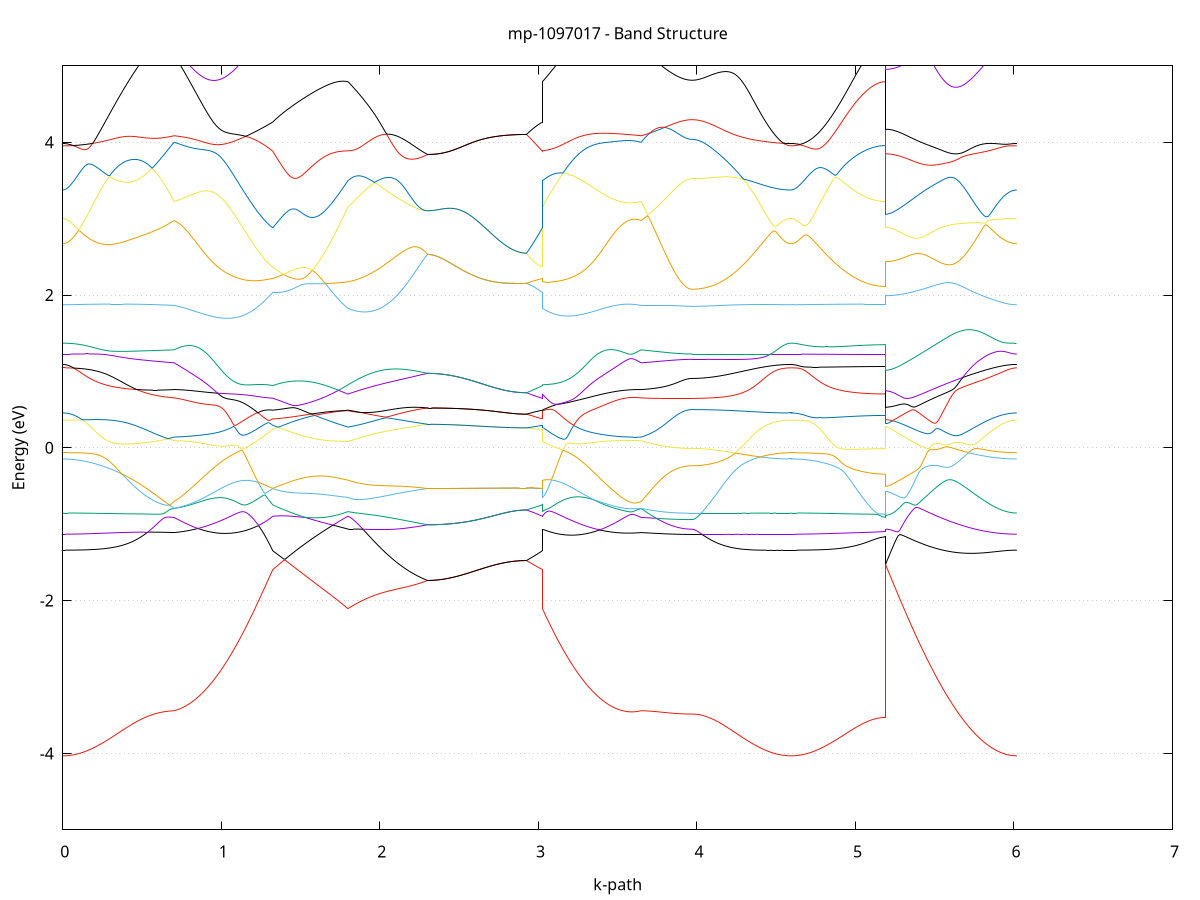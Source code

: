 set title 'mp-1097017 - Band Structure'
set xlabel 'k-path'
set ylabel 'Energy (eV)'
set grid y
set yrange [-5:5]
set terminal png size 800,600
set output 'mp-1097017_bands_gnuplot.png'
plot '-' using 1:2 with lines notitle, '-' using 1:2 with lines notitle, '-' using 1:2 with lines notitle, '-' using 1:2 with lines notitle, '-' using 1:2 with lines notitle, '-' using 1:2 with lines notitle, '-' using 1:2 with lines notitle, '-' using 1:2 with lines notitle, '-' using 1:2 with lines notitle, '-' using 1:2 with lines notitle, '-' using 1:2 with lines notitle, '-' using 1:2 with lines notitle, '-' using 1:2 with lines notitle, '-' using 1:2 with lines notitle, '-' using 1:2 with lines notitle, '-' using 1:2 with lines notitle, '-' using 1:2 with lines notitle, '-' using 1:2 with lines notitle, '-' using 1:2 with lines notitle, '-' using 1:2 with lines notitle, '-' using 1:2 with lines notitle, '-' using 1:2 with lines notitle, '-' using 1:2 with lines notitle, '-' using 1:2 with lines notitle, '-' using 1:2 with lines notitle, '-' using 1:2 with lines notitle, '-' using 1:2 with lines notitle, '-' using 1:2 with lines notitle, '-' using 1:2 with lines notitle, '-' using 1:2 with lines notitle, '-' using 1:2 with lines notitle, '-' using 1:2 with lines notitle, '-' using 1:2 with lines notitle, '-' using 1:2 with lines notitle, '-' using 1:2 with lines notitle, '-' using 1:2 with lines notitle, '-' using 1:2 with lines notitle, '-' using 1:2 with lines notitle, '-' using 1:2 with lines notitle, '-' using 1:2 with lines notitle, '-' using 1:2 with lines notitle, '-' using 1:2 with lines notitle, '-' using 1:2 with lines notitle, '-' using 1:2 with lines notitle, '-' using 1:2 with lines notitle, '-' using 1:2 with lines notitle, '-' using 1:2 with lines notitle, '-' using 1:2 with lines notitle, '-' using 1:2 with lines notitle, '-' using 1:2 with lines notitle, '-' using 1:2 with lines notitle, '-' using 1:2 with lines notitle, '-' using 1:2 with lines notitle, '-' using 1:2 with lines notitle, '-' using 1:2 with lines notitle, '-' using 1:2 with lines notitle, '-' using 1:2 with lines notitle, '-' using 1:2 with lines notitle, '-' using 1:2 with lines notitle, '-' using 1:2 with lines notitle, '-' using 1:2 with lines notitle, '-' using 1:2 with lines notitle, '-' using 1:2 with lines notitle, '-' using 1:2 with lines notitle
0.000000 -51.584644
0.009887 -51.584644
0.019775 -51.584644
0.029662 -51.584644
0.039549 -51.584644
0.049437 -51.584644
0.059324 -51.584644
0.069211 -51.584644
0.079099 -51.584644
0.088986 -51.584644
0.098873 -51.584644
0.108761 -51.584544
0.118648 -51.584544
0.128535 -51.584544
0.138423 -51.584544
0.148310 -51.584544
0.158197 -51.584544
0.168085 -51.584544
0.177972 -51.584544
0.187859 -51.584444
0.197747 -51.584444
0.207634 -51.584444
0.217521 -51.584444
0.227409 -51.584444
0.237296 -51.584344
0.247183 -51.584344
0.257071 -51.584344
0.266958 -51.584344
0.276846 -51.584344
0.286733 -51.584244
0.296620 -51.584244
0.306508 -51.584244
0.316395 -51.584244
0.326282 -51.584144
0.336170 -51.584144
0.346057 -51.584144
0.355944 -51.584044
0.365832 -51.584044
0.375719 -51.584044
0.385606 -51.583944
0.395494 -51.583944
0.405381 -51.583944
0.415268 -51.583844
0.425156 -51.583844
0.435043 -51.583844
0.444930 -51.583744
0.454818 -51.583744
0.464705 -51.583644
0.474592 -51.583644
0.484480 -51.583644
0.494367 -51.583544
0.504254 -51.583544
0.514142 -51.583444
0.524029 -51.583444
0.533916 -51.583344
0.543804 -51.583344
0.553691 -51.583344
0.563578 -51.583244
0.573466 -51.583244
0.583353 -51.583144
0.593240 -51.583144
0.603128 -51.583044
0.613015 -51.582944
0.622902 -51.582944
0.632790 -51.582844
0.642677 -51.582844
0.652564 -51.582744
0.662452 -51.582744
0.672339 -51.582644
0.682226 -51.582644
0.692114 -51.582544
0.702001 -51.582444
0.702001 -51.582444
0.711884 -51.581744
0.721766 -51.580844
0.731648 -51.579844
0.741531 -51.578644
0.751413 -51.577444
0.761296 -51.576144
0.771178 -51.574644
0.781061 -51.573044
0.790943 -51.571344
0.800826 -51.569644
0.810708 -51.567744
0.820591 -51.565744
0.830473 -51.563644
0.840355 -51.561444
0.850238 -51.559144
0.860120 -51.556844
0.870003 -51.554344
0.879885 -51.551844
0.889768 -51.549244
0.899650 -51.546544
0.909533 -51.543744
0.919415 -51.540944
0.929297 -51.538044
0.939180 -51.535044
0.949062 -51.532044
0.958945 -51.529044
0.968827 -51.525944
0.978710 -51.522744
0.988592 -51.519544
0.998475 -51.516344
1.008357 -51.513144
1.018240 -51.509944
1.028122 -51.506744
1.038004 -51.503444
1.047887 -51.500244
1.057769 -51.497044
1.067652 -51.493844
1.077534 -51.490644
1.087417 -51.487444
1.097299 -51.484344
1.107182 -51.481244
1.117064 -51.478244
1.126946 -51.475244
1.136829 -51.472344
1.146711 -51.469444
1.156594 -51.466644
1.166476 -51.463844
1.176359 -51.461144
1.186241 -51.458544
1.196124 -51.455944
1.206006 -51.453444
1.215889 -51.451044
1.225771 -51.448644
1.235653 -51.446344
1.245536 -51.444044
1.255418 -51.441844
1.265301 -51.439744
1.275183 -51.437644
1.285066 -51.435644
1.294948 -51.433644
1.304831 -51.431644
1.314713 -51.429744
1.324595 -51.427944
1.324595 -51.427944
1.334474 -51.427244
1.344352 -51.426644
1.354230 -51.425944
1.364108 -51.425244
1.373986 -51.424644
1.383864 -51.423944
1.393743 -51.423344
1.403621 -51.422644
1.413499 -51.423344
1.423377 -51.423944
1.433255 -51.424644
1.443133 -51.425244
1.453011 -51.425944
1.462890 -51.426544
1.472768 -51.427244
1.482646 -51.427944
1.492524 -51.428644
1.502402 -51.429344
1.512280 -51.430044
1.522158 -51.430744
1.532037 -51.431444
1.541915 -51.432144
1.551793 -51.432844
1.561671 -51.433644
1.571549 -51.434344
1.581427 -51.435044
1.591306 -51.435844
1.601184 -51.436544
1.611062 -51.437344
1.620940 -51.438144
1.630818 -51.438944
1.640696 -51.439744
1.650574 -51.440544
1.660453 -51.441344
1.670331 -51.442144
1.680209 -51.442944
1.690087 -51.443744
1.699965 -51.444644
1.709843 -51.445444
1.719721 -51.446344
1.729600 -51.447144
1.739478 -51.448044
1.749356 -51.448944
1.759234 -51.449844
1.769112 -51.450644
1.778990 -51.451644
1.788868 -51.452544
1.798747 -51.453444
1.798747 -51.453444
1.808592 -51.452744
1.818437 -51.451944
1.828282 -51.451244
1.838127 -51.450544
1.847972 -51.449844
1.857817 -51.449144
1.867662 -51.448444
1.877507 -51.447744
1.887352 -51.447144
1.897197 -51.446444
1.907042 -51.445744
1.916887 -51.445044
1.926732 -51.444444
1.936577 -51.443744
1.946422 -51.443144
1.956267 -51.442444
1.966112 -51.441844
1.975957 -51.441244
1.985802 -51.440544
1.995647 -51.439944
2.005492 -51.439344
2.015337 -51.438744
2.025182 -51.438044
2.035027 -51.437444
2.044872 -51.436844
2.054717 -51.436244
2.064562 -51.435644
2.074407 -51.435144
2.084252 -51.434544
2.094097 -51.433944
2.103942 -51.433344
2.113787 -51.432744
2.123632 -51.432244
2.133477 -51.431644
2.143322 -51.431144
2.153167 -51.430544
2.163012 -51.429944
2.172857 -51.429444
2.182702 -51.428944
2.192547 -51.428344
2.202392 -51.427844
2.212237 -51.427344
2.222082 -51.426744
2.231927 -51.426244
2.241772 -51.425744
2.251617 -51.425244
2.261462 -51.424644
2.271307 -51.424144
2.281152 -51.423644
2.290997 -51.423144
2.300842 -51.422644
2.300842 -51.422644
2.310749 -51.422644
2.320655 -51.422644
2.330561 -51.422644
2.340467 -51.422644
2.350374 -51.422644
2.360280 -51.422644
2.370186 -51.422644
2.380093 -51.422644
2.389999 -51.422644
2.399905 -51.422644
2.409811 -51.422644
2.419718 -51.422644
2.429624 -51.422644
2.439530 -51.422644
2.449437 -51.422644
2.459343 -51.422644
2.469249 -51.422644
2.479155 -51.422644
2.489062 -51.422644
2.498968 -51.422644
2.508874 -51.422644
2.518781 -51.422644
2.528687 -51.422644
2.538593 -51.422644
2.548499 -51.422644
2.558406 -51.422644
2.568312 -51.422644
2.578218 -51.422644
2.588125 -51.422644
2.598031 -51.422644
2.607937 -51.422644
2.617843 -51.422644
2.627750 -51.422644
2.637656 -51.422644
2.647562 -51.422644
2.657469 -51.422644
2.667375 -51.422644
2.677281 -51.422644
2.687187 -51.422644
2.697094 -51.422644
2.707000 -51.422644
2.716906 -51.422644
2.726813 -51.422644
2.736719 -51.422644
2.746625 -51.422644
2.756531 -51.422644
2.766438 -51.422644
2.776344 -51.422644
2.786250 -51.422644
2.796157 -51.422644
2.806063 -51.422644
2.815969 -51.422644
2.825875 -51.422644
2.835782 -51.422644
2.845688 -51.422644
2.855594 -51.422644
2.865501 -51.422644
2.875407 -51.422644
2.885313 -51.422644
2.895219 -51.422644
2.905126 -51.422644
2.915032 -51.422644
2.924938 -51.422644
2.924938 -51.422644
2.934087 -51.423144
2.943235 -51.423644
2.952383 -51.424044
2.961532 -51.424544
2.970680 -51.425044
2.979828 -51.425544
2.988977 -51.425944
2.998125 -51.426444
3.007273 -51.426944
3.016422 -51.427444
3.025570 -51.427944
3.025570 -51.453444
3.035452 -51.455944
3.045335 -51.458544
3.055217 -51.461144
3.065100 -51.463844
3.074982 -51.466644
3.084865 -51.469444
3.094747 -51.472344
3.104630 -51.475244
3.114512 -51.478244
3.124394 -51.481244
3.134277 -51.484344
3.144159 -51.487444
3.154042 -51.490544
3.163924 -51.493744
3.173807 -51.496944
3.183689 -51.500144
3.193572 -51.503444
3.203454 -51.506644
3.213336 -51.509944
3.223219 -51.513144
3.233101 -51.516344
3.242984 -51.519544
3.252866 -51.522744
3.262749 -51.525844
3.272631 -51.528944
3.282514 -51.532044
3.292396 -51.535044
3.302279 -51.537944
3.312161 -51.540844
3.322043 -51.543744
3.331926 -51.546444
3.341808 -51.549144
3.351691 -51.551844
3.361573 -51.554344
3.371456 -51.556744
3.381338 -51.559144
3.391221 -51.561444
3.401103 -51.563644
3.410986 -51.565744
3.420868 -51.567644
3.430750 -51.569544
3.440633 -51.571344
3.450515 -51.573044
3.460398 -51.574644
3.470280 -51.576044
3.480163 -51.577444
3.490045 -51.578644
3.499928 -51.579844
3.509810 -51.580844
3.519692 -51.581744
3.529575 -51.582444
3.539457 -51.583144
3.549340 -51.583644
3.559222 -51.584144
3.569105 -51.584444
3.578987 -51.584544
3.588870 -51.584644
3.598752 -51.584544
3.608634 -51.584444
3.618517 -51.584144
3.628399 -51.583644
3.638282 -51.583144
3.648164 -51.582444
3.648164 -51.582444
3.657904 -51.582644
3.667644 -51.582744
3.677384 -51.582844
3.687124 -51.582944
3.696864 -51.583044
3.706604 -51.583144
3.716344 -51.583344
3.726084 -51.583444
3.735824 -51.583544
3.745564 -51.583544
3.755304 -51.583644
3.765044 -51.583744
3.774784 -51.583844
3.784524 -51.583944
3.794264 -51.584044
3.804004 -51.584044
3.813743 -51.584144
3.823483 -51.584144
3.833223 -51.584244
3.842963 -51.584344
3.852703 -51.584344
3.862443 -51.584344
3.872183 -51.584444
3.881923 -51.584444
3.891663 -51.584544
3.901403 -51.584544
3.911143 -51.584544
3.920883 -51.584544
3.930623 -51.584644
3.940363 -51.584644
3.950103 -51.584644
3.959843 -51.584644
3.969583 -51.584644
3.969583 -51.584644
3.979489 -51.584644
3.989395 -51.584644
3.999302 -51.584644
4.009208 -51.584644
4.019114 -51.584644
4.029020 -51.584644
4.038927 -51.584644
4.048833 -51.584644
4.058739 -51.584644
4.068646 -51.584644
4.078552 -51.584644
4.088458 -51.584644
4.098364 -51.584644
4.108271 -51.584644
4.118177 -51.584644
4.128083 -51.584644
4.137990 -51.584644
4.147896 -51.584644
4.157802 -51.584644
4.167708 -51.584644
4.177615 -51.584644
4.187521 -51.584644
4.197427 -51.584644
4.207334 -51.584644
4.217240 -51.584644
4.227146 -51.584644
4.237052 -51.584644
4.246959 -51.584644
4.256865 -51.584644
4.266771 -51.584644
4.276678 -51.584644
4.286584 -51.584644
4.296490 -51.584644
4.306396 -51.584644
4.316303 -51.584644
4.326209 -51.584644
4.336115 -51.584644
4.346022 -51.584644
4.355928 -51.584644
4.365834 -51.584644
4.375740 -51.584644
4.385647 -51.584644
4.395553 -51.584644
4.405459 -51.584644
4.415366 -51.584644
4.425272 -51.584644
4.435178 -51.584644
4.445084 -51.584644
4.454991 -51.584644
4.464897 -51.584644
4.474803 -51.584644
4.484710 -51.584644
4.494616 -51.584644
4.504522 -51.584644
4.514428 -51.584644
4.524335 -51.584644
4.534241 -51.584644
4.544147 -51.584644
4.554054 -51.584644
4.563960 -51.584644
4.573866 -51.584644
4.583772 -51.584644
4.593679 -51.584644
4.593679 -51.584644
4.603611 -51.584644
4.613543 -51.584644
4.623475 -51.584644
4.633408 -51.584644
4.643340 -51.584644
4.653272 -51.584644
4.663204 -51.584644
4.673137 -51.584644
4.683069 -51.584644
4.693001 -51.584644
4.702933 -51.584644
4.712866 -51.584644
4.722798 -51.584644
4.732730 -51.584644
4.742662 -51.584644
4.752595 -51.584644
4.762527 -51.584644
4.772459 -51.584644
4.782391 -51.584644
4.792324 -51.584644
4.802256 -51.584644
4.812188 -51.584644
4.822120 -51.584644
4.832053 -51.584644
4.841985 -51.584644
4.851917 -51.584644
4.861849 -51.584644
4.871782 -51.584644
4.881714 -51.584644
4.891646 -51.584644
4.901578 -51.584644
4.911511 -51.584644
4.921443 -51.584644
4.931375 -51.584644
4.941307 -51.584644
4.951240 -51.584644
4.961172 -51.584644
4.971104 -51.584644
4.981036 -51.584644
4.990969 -51.584644
5.000901 -51.584644
5.010833 -51.584644
5.020765 -51.584644
5.030698 -51.584644
5.040630 -51.584644
5.050562 -51.584644
5.060494 -51.584644
5.070427 -51.584644
5.080359 -51.584644
5.090291 -51.584644
5.100223 -51.584644
5.110156 -51.584644
5.120088 -51.584644
5.130020 -51.584644
5.139952 -51.584644
5.149884 -51.584644
5.159817 -51.584644
5.169749 -51.584644
5.179681 -51.584644
5.189613 -51.584644
5.189613 -51.422644
5.199596 -51.424144
5.209579 -51.425644
5.219562 -51.427244
5.229545 -51.428844
5.239528 -51.430444
5.249511 -51.432044
5.259494 -51.433744
5.269477 -51.435444
5.279460 -51.437244
5.289443 -51.439044
5.299426 -51.440844
5.309409 -51.442744
5.319392 -51.444644
5.329375 -51.446644
5.339358 -51.448644
5.349341 -51.450744
5.359324 -51.452844
5.369307 -51.454944
5.379290 -51.457144
5.389273 -51.459444
5.399256 -51.461744
5.409239 -51.464044
5.419222 -51.466444
5.429205 -51.468944
5.439188 -51.471444
5.449171 -51.473944
5.459154 -51.476544
5.469137 -51.479144
5.479120 -51.481744
5.489103 -51.484444
5.499086 -51.487144
5.509069 -51.489844
5.519052 -51.492644
5.529035 -51.495344
5.539018 -51.498144
5.549001 -51.500944
5.558984 -51.503744
5.568967 -51.506544
5.578950 -51.509344
5.588933 -51.512144
5.598916 -51.514944
5.608899 -51.517744
5.618882 -51.520544
5.628865 -51.523244
5.638848 -51.525944
5.648831 -51.528644
5.658814 -51.531344
5.668797 -51.533944
5.678780 -51.536544
5.688763 -51.539144
5.698746 -51.541544
5.708729 -51.544044
5.718712 -51.546444
5.728694 -51.548744
5.738677 -51.551044
5.748660 -51.553244
5.758643 -51.555444
5.768626 -51.557544
5.778609 -51.559544
5.788592 -51.561544
5.798575 -51.563444
5.808558 -51.565244
5.818541 -51.567044
5.828524 -51.568744
5.838507 -51.570244
5.848490 -51.571844
5.858473 -51.573244
5.868456 -51.574644
5.878439 -51.575844
5.888422 -51.577044
5.898405 -51.578144
5.908388 -51.579244
5.918371 -51.580144
5.928354 -51.580944
5.938337 -51.581744
5.948320 -51.582444
5.958303 -51.583044
5.968286 -51.583544
5.978269 -51.583944
5.988252 -51.584244
5.998235 -51.584444
6.008218 -51.584544
6.018201 -51.584644
e
0.000000 -51.407844
0.009887 -51.407844
0.019775 -51.407844
0.029662 -51.407844
0.039549 -51.407844
0.049437 -51.407844
0.059324 -51.407844
0.069211 -51.407844
0.079099 -51.407844
0.088986 -51.407844
0.098873 -51.407844
0.108761 -51.407844
0.118648 -51.407844
0.128535 -51.407844
0.138423 -51.407844
0.148310 -51.407844
0.158197 -51.407744
0.168085 -51.407744
0.177972 -51.407744
0.187859 -51.407744
0.197747 -51.407744
0.207634 -51.407744
0.217521 -51.407744
0.227409 -51.407744
0.237296 -51.407744
0.247183 -51.407744
0.257071 -51.407744
0.266958 -51.407744
0.276846 -51.407744
0.286733 -51.407744
0.296620 -51.407744
0.306508 -51.407644
0.316395 -51.407644
0.326282 -51.407644
0.336170 -51.407644
0.346057 -51.407644
0.355944 -51.407644
0.365832 -51.407644
0.375719 -51.407644
0.385606 -51.407644
0.395494 -51.407644
0.405381 -51.407544
0.415268 -51.407544
0.425156 -51.407544
0.435043 -51.407544
0.444930 -51.407544
0.454818 -51.407544
0.464705 -51.407544
0.474592 -51.407544
0.484480 -51.407444
0.494367 -51.407444
0.504254 -51.407444
0.514142 -51.407444
0.524029 -51.407444
0.533916 -51.407444
0.543804 -51.407344
0.553691 -51.407344
0.563578 -51.407344
0.573466 -51.407344
0.583353 -51.407344
0.593240 -51.407344
0.603128 -51.407244
0.613015 -51.407244
0.622902 -51.407244
0.632790 -51.407244
0.642677 -51.407244
0.652564 -51.407144
0.662452 -51.407144
0.672339 -51.407144
0.682226 -51.407144
0.692114 -51.407144
0.702001 -51.407044
0.702001 -51.407044
0.711884 -51.406844
0.721766 -51.406544
0.731648 -51.406144
0.741531 -51.405744
0.751413 -51.405344
0.761296 -51.404844
0.771178 -51.404344
0.781061 -51.403744
0.790943 -51.403144
0.800826 -51.402444
0.810708 -51.401744
0.820591 -51.400944
0.830473 -51.400144
0.840355 -51.399244
0.850238 -51.398344
0.860120 -51.397344
0.870003 -51.396344
0.879885 -51.395244
0.889768 -51.394144
0.899650 -51.392844
0.909533 -51.391544
0.919415 -51.390244
0.929297 -51.388844
0.939180 -51.387344
0.949062 -51.385744
0.958945 -51.384144
0.968827 -51.382344
0.978710 -51.380544
0.988592 -51.378644
0.998475 -51.379344
1.008357 -51.380144
1.018240 -51.381044
1.028122 -51.381844
1.038004 -51.382744
1.047887 -51.383644
1.057769 -51.384544
1.067652 -51.385444
1.077534 -51.386444
1.087417 -51.387444
1.097299 -51.388444
1.107182 -51.389444
1.117064 -51.390544
1.126946 -51.391544
1.136829 -51.392644
1.146711 -51.393744
1.156594 -51.394844
1.166476 -51.396044
1.176359 -51.397244
1.186241 -51.398444
1.196124 -51.399644
1.206006 -51.400844
1.215889 -51.402144
1.225771 -51.403444
1.235653 -51.404744
1.245536 -51.406044
1.255418 -51.407444
1.265301 -51.408844
1.275183 -51.410244
1.285066 -51.411644
1.294948 -51.413144
1.304831 -51.414644
1.314713 -51.416144
1.324595 -51.417744
1.324595 -51.417744
1.334474 -51.418344
1.344352 -51.418944
1.354230 -51.419544
1.364108 -51.420144
1.373986 -51.420744
1.383864 -51.421444
1.393743 -51.422044
1.403621 -51.422644
1.413499 -51.422044
1.423377 -51.421444
1.433255 -51.420844
1.443133 -51.420144
1.453011 -51.419544
1.462890 -51.418944
1.472768 -51.418344
1.482646 -51.417744
1.492524 -51.417144
1.502402 -51.416544
1.512280 -51.416044
1.522158 -51.415444
1.532037 -51.414844
1.541915 -51.414244
1.551793 -51.413744
1.561671 -51.413144
1.571549 -51.412644
1.581427 -51.412044
1.591306 -51.411544
1.601184 -51.410944
1.611062 -51.410444
1.620940 -51.409844
1.630818 -51.409344
1.640696 -51.408844
1.650574 -51.408344
1.660453 -51.407744
1.670331 -51.407244
1.680209 -51.406744
1.690087 -51.406244
1.699965 -51.405744
1.709843 -51.405244
1.719721 -51.404744
1.729600 -51.404244
1.739478 -51.403744
1.749356 -51.403244
1.759234 -51.402744
1.769112 -51.402244
1.778990 -51.401844
1.788868 -51.401344
1.798747 -51.400844
1.798747 -51.400844
1.808592 -51.401244
1.818437 -51.401644
1.828282 -51.401944
1.838127 -51.402344
1.847972 -51.402744
1.857817 -51.403144
1.867662 -51.403444
1.877507 -51.403844
1.887352 -51.404244
1.897197 -51.404644
1.907042 -51.405044
1.916887 -51.405444
1.926732 -51.405844
1.936577 -51.406244
1.946422 -51.406644
1.956267 -51.407044
1.966112 -51.407444
1.975957 -51.407844
1.985802 -51.408244
1.995647 -51.408644
2.005492 -51.409044
2.015337 -51.409444
2.025182 -51.409844
2.035027 -51.410344
2.044872 -51.410744
2.054717 -51.411144
2.064562 -51.411544
2.074407 -51.412044
2.084252 -51.412444
2.094097 -51.412844
2.103942 -51.413344
2.113787 -51.413744
2.123632 -51.414244
2.133477 -51.414644
2.143322 -51.415144
2.153167 -51.415544
2.163012 -51.416044
2.172857 -51.416444
2.182702 -51.416944
2.192547 -51.417344
2.202392 -51.417844
2.212237 -51.418344
2.222082 -51.418744
2.231927 -51.419244
2.241772 -51.419744
2.251617 -51.420244
2.261462 -51.420744
2.271307 -51.421144
2.281152 -51.421644
2.290997 -51.422144
2.300842 -51.422644
2.300842 -51.422644
2.310749 -51.422644
2.320655 -51.422644
2.330561 -51.422644
2.340467 -51.422644
2.350374 -51.422644
2.360280 -51.422644
2.370186 -51.422644
2.380093 -51.422644
2.389999 -51.422644
2.399905 -51.422644
2.409811 -51.422644
2.419718 -51.422644
2.429624 -51.422644
2.439530 -51.422644
2.449437 -51.422644
2.459343 -51.422644
2.469249 -51.422644
2.479155 -51.422644
2.489062 -51.422644
2.498968 -51.422644
2.508874 -51.422644
2.518781 -51.422644
2.528687 -51.422644
2.538593 -51.422644
2.548499 -51.422644
2.558406 -51.422644
2.568312 -51.422644
2.578218 -51.422644
2.588125 -51.422644
2.598031 -51.422644
2.607937 -51.422644
2.617843 -51.422644
2.627750 -51.422644
2.637656 -51.422644
2.647562 -51.422644
2.657469 -51.422644
2.667375 -51.422644
2.677281 -51.422644
2.687187 -51.422644
2.697094 -51.422644
2.707000 -51.422644
2.716906 -51.422644
2.726813 -51.422644
2.736719 -51.422644
2.746625 -51.422644
2.756531 -51.422644
2.766438 -51.422644
2.776344 -51.422644
2.786250 -51.422644
2.796157 -51.422644
2.806063 -51.422644
2.815969 -51.422644
2.825875 -51.422644
2.835782 -51.422644
2.845688 -51.422644
2.855594 -51.422644
2.865501 -51.422644
2.875407 -51.422644
2.885313 -51.422644
2.895219 -51.422644
2.905126 -51.422644
2.915032 -51.422644
2.924938 -51.422644
2.924938 -51.422644
2.934087 -51.422244
2.943235 -51.421744
2.952383 -51.421344
2.961532 -51.420844
2.970680 -51.420444
2.979828 -51.419944
2.988977 -51.419544
2.998125 -51.419044
3.007273 -51.418644
3.016422 -51.418144
3.025570 -51.417744
3.025570 -51.400844
3.035452 -51.399644
3.045335 -51.398444
3.055217 -51.397244
3.065100 -51.396044
3.074982 -51.394944
3.084865 -51.393744
3.094747 -51.392644
3.104630 -51.391544
3.114512 -51.390544
3.124394 -51.389444
3.134277 -51.388444
3.144159 -51.387444
3.154042 -51.386444
3.163924 -51.385544
3.173807 -51.384544
3.183689 -51.383644
3.193572 -51.382744
3.203454 -51.381844
3.213336 -51.381044
3.223219 -51.380144
3.233101 -51.379344
3.242984 -51.378644
3.252866 -51.380544
3.262749 -51.382344
3.272631 -51.384044
3.282514 -51.385744
3.292396 -51.387344
3.302279 -51.388844
3.312161 -51.390244
3.322043 -51.391544
3.331926 -51.392844
3.341808 -51.394044
3.351691 -51.395244
3.361573 -51.396344
3.371456 -51.397344
3.381338 -51.398344
3.391221 -51.399244
3.401103 -51.400144
3.410986 -51.400944
3.420868 -51.401744
3.430750 -51.402444
3.440633 -51.403144
3.450515 -51.403744
3.460398 -51.404344
3.470280 -51.404844
3.480163 -51.405344
3.490045 -51.405744
3.499928 -51.406144
3.509810 -51.406544
3.519692 -51.406844
3.529575 -51.407044
3.539457 -51.407344
3.549340 -51.407544
3.559222 -51.407644
3.569105 -51.407744
3.578987 -51.407844
3.588870 -51.407844
3.598752 -51.407844
3.608634 -51.407744
3.618517 -51.407644
3.628399 -51.407544
3.638282 -51.407344
3.648164 -51.407044
3.648164 -51.407044
3.657904 -51.407144
3.667644 -51.407144
3.677384 -51.407244
3.687124 -51.407244
3.696864 -51.407344
3.706604 -51.407344
3.716344 -51.407344
3.726084 -51.407444
3.735824 -51.407444
3.745564 -51.407444
3.755304 -51.407544
3.765044 -51.407544
3.774784 -51.407544
3.784524 -51.407544
3.794264 -51.407644
3.804004 -51.407644
3.813743 -51.407644
3.823483 -51.407644
3.833223 -51.407744
3.842963 -51.407744
3.852703 -51.407744
3.862443 -51.407744
3.872183 -51.407744
3.881923 -51.407744
3.891663 -51.407744
3.901403 -51.407844
3.911143 -51.407844
3.920883 -51.407844
3.930623 -51.407844
3.940363 -51.407844
3.950103 -51.407844
3.959843 -51.407844
3.969583 -51.407844
3.969583 -51.407844
3.979489 -51.407844
3.989395 -51.407844
3.999302 -51.407844
4.009208 -51.407844
4.019114 -51.407844
4.029020 -51.407844
4.038927 -51.407844
4.048833 -51.407844
4.058739 -51.407844
4.068646 -51.407844
4.078552 -51.407844
4.088458 -51.407844
4.098364 -51.407844
4.108271 -51.407844
4.118177 -51.407844
4.128083 -51.407844
4.137990 -51.407844
4.147896 -51.407844
4.157802 -51.407844
4.167708 -51.407844
4.177615 -51.407844
4.187521 -51.407844
4.197427 -51.407844
4.207334 -51.407844
4.217240 -51.407844
4.227146 -51.407844
4.237052 -51.407844
4.246959 -51.407844
4.256865 -51.407844
4.266771 -51.407844
4.276678 -51.407844
4.286584 -51.407844
4.296490 -51.407844
4.306396 -51.407844
4.316303 -51.407844
4.326209 -51.407844
4.336115 -51.407844
4.346022 -51.407844
4.355928 -51.407844
4.365834 -51.407844
4.375740 -51.407844
4.385647 -51.407844
4.395553 -51.407844
4.405459 -51.407844
4.415366 -51.407844
4.425272 -51.407844
4.435178 -51.407844
4.445084 -51.407844
4.454991 -51.407844
4.464897 -51.407844
4.474803 -51.407844
4.484710 -51.407844
4.494616 -51.407844
4.504522 -51.407844
4.514428 -51.407844
4.524335 -51.407844
4.534241 -51.407844
4.544147 -51.407844
4.554054 -51.407844
4.563960 -51.407844
4.573866 -51.407844
4.583772 -51.407844
4.593679 -51.407844
4.593679 -51.407844
4.603611 -51.407844
4.613543 -51.407844
4.623475 -51.407844
4.633408 -51.407844
4.643340 -51.407844
4.653272 -51.407844
4.663204 -51.407844
4.673137 -51.407844
4.683069 -51.407844
4.693001 -51.407844
4.702933 -51.407844
4.712866 -51.407844
4.722798 -51.407844
4.732730 -51.407844
4.742662 -51.407844
4.752595 -51.407844
4.762527 -51.407844
4.772459 -51.407844
4.782391 -51.407844
4.792324 -51.407844
4.802256 -51.407844
4.812188 -51.407844
4.822120 -51.407844
4.832053 -51.407844
4.841985 -51.407844
4.851917 -51.407844
4.861849 -51.407844
4.871782 -51.407844
4.881714 -51.407844
4.891646 -51.407844
4.901578 -51.407844
4.911511 -51.407844
4.921443 -51.407844
4.931375 -51.407844
4.941307 -51.407844
4.951240 -51.407844
4.961172 -51.407844
4.971104 -51.407844
4.981036 -51.407844
4.990969 -51.407844
5.000901 -51.407844
5.010833 -51.407844
5.020765 -51.407844
5.030698 -51.407844
5.040630 -51.407844
5.050562 -51.407844
5.060494 -51.407844
5.070427 -51.407844
5.080359 -51.407844
5.090291 -51.407844
5.100223 -51.407844
5.110156 -51.407844
5.120088 -51.407844
5.130020 -51.407844
5.139952 -51.407844
5.149884 -51.407844
5.159817 -51.407844
5.169749 -51.407844
5.179681 -51.407844
5.189613 -51.407844
5.189613 -51.422644
5.199596 -51.421244
5.209579 -51.419744
5.219562 -51.418344
5.229545 -51.417044
5.239528 -51.415644
5.249511 -51.414344
5.259494 -51.413044
5.269477 -51.411744
5.279460 -51.410544
5.289443 -51.409244
5.299426 -51.408044
5.309409 -51.406844
5.319392 -51.405644
5.329375 -51.404544
5.339358 -51.403444
5.349341 -51.402244
5.359324 -51.401144
5.369307 -51.400144
5.379290 -51.399044
5.389273 -51.397944
5.399256 -51.396944
5.409239 -51.395944
5.419222 -51.394944
5.429205 -51.393944
5.439188 -51.393044
5.449171 -51.392044
5.459154 -51.391144
5.469137 -51.390244
5.479120 -51.389344
5.489103 -51.388444
5.499086 -51.387544
5.509069 -51.386644
5.519052 -51.385844
5.529035 -51.385044
5.539018 -51.384244
5.549001 -51.383444
5.558984 -51.382644
5.568967 -51.381844
5.578950 -51.381144
5.588933 -51.380444
5.598916 -51.379744
5.608899 -51.379044
5.618882 -51.379244
5.628865 -51.380844
5.638848 -51.382444
5.648831 -51.383944
5.658814 -51.385344
5.668797 -51.386744
5.678780 -51.388044
5.688763 -51.389344
5.698746 -51.390544
5.708729 -51.391744
5.718712 -51.392844
5.728694 -51.393944
5.738677 -51.394944
5.748660 -51.395844
5.758643 -51.396844
5.768626 -51.397644
5.778609 -51.398544
5.788592 -51.399344
5.798575 -51.400044
5.808558 -51.400744
5.818541 -51.401444
5.828524 -51.402144
5.838507 -51.402744
5.848490 -51.403244
5.858473 -51.403844
5.868456 -51.404344
5.878439 -51.404744
5.888422 -51.405144
5.898405 -51.405544
5.908388 -51.405944
5.918371 -51.406244
5.928354 -51.406544
5.938337 -51.406844
5.948320 -51.407044
5.958303 -51.407244
5.968286 -51.407444
5.978269 -51.407544
5.988252 -51.407644
5.998235 -51.407744
6.008218 -51.407844
6.018201 -51.407844
e
0.000000 -51.364844
0.009887 -51.364844
0.019775 -51.364844
0.029662 -51.364844
0.039549 -51.364844
0.049437 -51.364844
0.059324 -51.364844
0.069211 -51.364844
0.079099 -51.364844
0.088986 -51.364844
0.098873 -51.364844
0.108761 -51.364844
0.118648 -51.364844
0.128535 -51.364844
0.138423 -51.364844
0.148310 -51.364744
0.158197 -51.364744
0.168085 -51.364744
0.177972 -51.364744
0.187859 -51.364744
0.197747 -51.364744
0.207634 -51.364744
0.217521 -51.364744
0.227409 -51.364744
0.237296 -51.364744
0.247183 -51.364744
0.257071 -51.364744
0.266958 -51.364744
0.276846 -51.364744
0.286733 -51.364744
0.296620 -51.364744
0.306508 -51.364744
0.316395 -51.364744
0.326282 -51.364744
0.336170 -51.364744
0.346057 -51.364744
0.355944 -51.364744
0.365832 -51.364744
0.375719 -51.364744
0.385606 -51.364744
0.395494 -51.364744
0.405381 -51.364744
0.415268 -51.364744
0.425156 -51.364744
0.435043 -51.364744
0.444930 -51.364744
0.454818 -51.364744
0.464705 -51.364744
0.474592 -51.364744
0.484480 -51.364744
0.494367 -51.364744
0.504254 -51.364744
0.514142 -51.364744
0.524029 -51.364744
0.533916 -51.364844
0.543804 -51.364844
0.553691 -51.364844
0.563578 -51.364844
0.573466 -51.364844
0.583353 -51.364844
0.593240 -51.364844
0.603128 -51.364844
0.613015 -51.364844
0.622902 -51.364844
0.632790 -51.364944
0.642677 -51.364944
0.652564 -51.364944
0.662452 -51.364944
0.672339 -51.364944
0.682226 -51.364944
0.692114 -51.364944
0.702001 -51.364944
0.702001 -51.364944
0.711884 -51.365144
0.721766 -51.365344
0.731648 -51.365544
0.741531 -51.365744
0.751413 -51.365944
0.761296 -51.366244
0.771178 -51.366544
0.781061 -51.366844
0.790943 -51.367144
0.800826 -51.367544
0.810708 -51.367944
0.820591 -51.368344
0.830473 -51.368744
0.840355 -51.369244
0.850238 -51.369644
0.860120 -51.370144
0.870003 -51.370644
0.879885 -51.371244
0.889768 -51.371744
0.899650 -51.372344
0.909533 -51.372944
0.919415 -51.373544
0.929297 -51.374244
0.939180 -51.374944
0.949062 -51.375544
0.958945 -51.376344
0.968827 -51.377044
0.978710 -51.377744
0.988592 -51.378544
0.998475 -51.376644
1.008357 -51.374544
1.018240 -51.372344
1.028122 -51.370044
1.038004 -51.367644
1.047887 -51.365144
1.057769 -51.362544
1.067652 -51.359744
1.077534 -51.356844
1.087417 -51.353844
1.097299 -51.350744
1.107182 -51.347544
1.117064 -51.345944
1.126946 -51.345244
1.136829 -51.344544
1.146711 -51.343844
1.156594 -51.343044
1.166476 -51.342344
1.176359 -51.341544
1.186241 -51.340844
1.196124 -51.340044
1.206006 -51.339244
1.215889 -51.338444
1.225771 -51.337644
1.235653 -51.336944
1.245536 -51.336144
1.255418 -51.335344
1.265301 -51.334544
1.275183 -51.333644
1.285066 -51.332844
1.294948 -51.332044
1.304831 -51.331244
1.314713 -51.330444
1.324595 -51.329644
1.324595 -51.329644
1.334474 -51.329244
1.344352 -51.328944
1.354230 -51.328644
1.364108 -51.328344
1.373986 -51.328044
1.383864 -51.327744
1.393743 -51.327444
1.403621 -51.327144
1.413499 -51.327444
1.423377 -51.327744
1.433255 -51.328044
1.443133 -51.328344
1.453011 -51.328644
1.462890 -51.328944
1.472768 -51.329244
1.482646 -51.329644
1.492524 -51.329944
1.502402 -51.330244
1.512280 -51.330544
1.522158 -51.330844
1.532037 -51.331144
1.541915 -51.331444
1.551793 -51.331744
1.561671 -51.332044
1.571549 -51.332344
1.581427 -51.332644
1.591306 -51.332944
1.601184 -51.333244
1.611062 -51.333544
1.620940 -51.333844
1.630818 -51.334144
1.640696 -51.334444
1.650574 -51.334744
1.660453 -51.335044
1.670331 -51.335444
1.680209 -51.335744
1.690087 -51.336044
1.699965 -51.336344
1.709843 -51.336644
1.719721 -51.336844
1.729600 -51.337144
1.739478 -51.337444
1.749356 -51.337744
1.759234 -51.338044
1.769112 -51.338344
1.778990 -51.338644
1.788868 -51.338944
1.798747 -51.339244
1.798747 -51.339244
1.808592 -51.339044
1.818437 -51.338744
1.828282 -51.338544
1.838127 -51.338344
1.847972 -51.338144
1.857817 -51.337844
1.867662 -51.337644
1.877507 -51.337444
1.887352 -51.337144
1.897197 -51.336944
1.907042 -51.336744
1.916887 -51.336444
1.926732 -51.336244
1.936577 -51.336044
1.946422 -51.335744
1.956267 -51.335544
1.966112 -51.335244
1.975957 -51.335044
1.985802 -51.334844
1.995647 -51.334544
2.005492 -51.334344
2.015337 -51.334144
2.025182 -51.333844
2.035027 -51.333644
2.044872 -51.333344
2.054717 -51.333144
2.064562 -51.332944
2.074407 -51.332644
2.084252 -51.332444
2.094097 -51.332244
2.103942 -51.331944
2.113787 -51.331744
2.123632 -51.331444
2.133477 -51.331244
2.143322 -51.330944
2.153167 -51.330744
2.163012 -51.330544
2.172857 -51.330244
2.182702 -51.330044
2.192547 -51.329744
2.202392 -51.329544
2.212237 -51.329344
2.222082 -51.329044
2.231927 -51.328844
2.241772 -51.328544
2.251617 -51.328344
2.261462 -51.328144
2.271307 -51.327844
2.281152 -51.327644
2.290997 -51.327344
2.300842 -51.327144
2.300842 -51.327144
2.310749 -51.327144
2.320655 -51.327144
2.330561 -51.327144
2.340467 -51.327144
2.350374 -51.327144
2.360280 -51.327144
2.370186 -51.327144
2.380093 -51.327144
2.389999 -51.327144
2.399905 -51.327144
2.409811 -51.327144
2.419718 -51.327144
2.429624 -51.327144
2.439530 -51.327144
2.449437 -51.327144
2.459343 -51.327144
2.469249 -51.327144
2.479155 -51.327144
2.489062 -51.327144
2.498968 -51.327144
2.508874 -51.327144
2.518781 -51.327144
2.528687 -51.327144
2.538593 -51.327144
2.548499 -51.327144
2.558406 -51.327144
2.568312 -51.327144
2.578218 -51.327144
2.588125 -51.327144
2.598031 -51.327144
2.607937 -51.327144
2.617843 -51.327144
2.627750 -51.327144
2.637656 -51.327144
2.647562 -51.327144
2.657469 -51.327144
2.667375 -51.327144
2.677281 -51.327144
2.687187 -51.327144
2.697094 -51.327144
2.707000 -51.327144
2.716906 -51.327144
2.726813 -51.327144
2.736719 -51.327144
2.746625 -51.327144
2.756531 -51.327144
2.766438 -51.327144
2.776344 -51.327144
2.786250 -51.327144
2.796157 -51.327144
2.806063 -51.327144
2.815969 -51.327144
2.825875 -51.327144
2.835782 -51.327144
2.845688 -51.327144
2.855594 -51.327144
2.865501 -51.327144
2.875407 -51.327144
2.885313 -51.327144
2.895219 -51.327144
2.905126 -51.327144
2.915032 -51.327144
2.924938 -51.327144
2.924938 -51.327144
2.934087 -51.327344
2.943235 -51.327544
2.952383 -51.327844
2.961532 -51.328044
2.970680 -51.328244
2.979828 -51.328444
2.988977 -51.328744
2.998125 -51.328944
3.007273 -51.329144
3.016422 -51.329344
3.025570 -51.329644
3.025570 -51.339244
3.035452 -51.340044
3.045335 -51.340844
3.055217 -51.341544
3.065100 -51.342344
3.074982 -51.343044
3.084865 -51.343844
3.094747 -51.344544
3.104630 -51.345244
3.114512 -51.345944
3.124394 -51.347444
3.134277 -51.350744
3.144159 -51.353844
3.154042 -51.356844
3.163924 -51.359744
3.173807 -51.362444
3.183689 -51.365144
3.193572 -51.367644
3.203454 -51.370044
3.213336 -51.372344
3.223219 -51.374544
3.233101 -51.376644
3.242984 -51.378544
3.252866 -51.377744
3.262749 -51.377044
3.272631 -51.376344
3.282514 -51.375644
3.292396 -51.374944
3.302279 -51.374244
3.312161 -51.373544
3.322043 -51.372944
3.331926 -51.372344
3.341808 -51.371744
3.351691 -51.371244
3.361573 -51.370644
3.371456 -51.370144
3.381338 -51.369644
3.391221 -51.369244
3.401103 -51.368744
3.410986 -51.368344
3.420868 -51.367944
3.430750 -51.367544
3.440633 -51.367144
3.450515 -51.366844
3.460398 -51.366544
3.470280 -51.366244
3.480163 -51.365944
3.490045 -51.365744
3.499928 -51.365544
3.509810 -51.365344
3.519692 -51.365144
3.529575 -51.364944
3.539457 -51.364844
3.549340 -51.364744
3.559222 -51.364744
3.569105 -51.364744
3.578987 -51.364844
3.588870 -51.364844
3.598752 -51.364844
3.608634 -51.364744
3.618517 -51.364744
3.628399 -51.364744
3.638282 -51.364844
3.648164 -51.364944
3.648164 -51.364944
3.657904 -51.364944
3.667644 -51.364944
3.677384 -51.364944
3.687124 -51.364844
3.696864 -51.364844
3.706604 -51.364844
3.716344 -51.364844
3.726084 -51.364844
3.735824 -51.364744
3.745564 -51.364744
3.755304 -51.364744
3.765044 -51.364744
3.774784 -51.364744
3.784524 -51.364744
3.794264 -51.364744
3.804004 -51.364744
3.813743 -51.364744
3.823483 -51.364744
3.833223 -51.364744
3.842963 -51.364744
3.852703 -51.364744
3.862443 -51.364744
3.872183 -51.364744
3.881923 -51.364744
3.891663 -51.364744
3.901403 -51.364844
3.911143 -51.364844
3.920883 -51.364844
3.930623 -51.364844
3.940363 -51.364844
3.950103 -51.364844
3.959843 -51.364844
3.969583 -51.364844
3.969583 -51.364844
3.979489 -51.364844
3.989395 -51.364844
3.999302 -51.364844
4.009208 -51.364844
4.019114 -51.364844
4.029020 -51.364844
4.038927 -51.364844
4.048833 -51.364844
4.058739 -51.364844
4.068646 -51.364844
4.078552 -51.364844
4.088458 -51.364844
4.098364 -51.364844
4.108271 -51.364844
4.118177 -51.364844
4.128083 -51.364844
4.137990 -51.364844
4.147896 -51.364844
4.157802 -51.364844
4.167708 -51.364844
4.177615 -51.364844
4.187521 -51.364844
4.197427 -51.364844
4.207334 -51.364844
4.217240 -51.364844
4.227146 -51.364844
4.237052 -51.364844
4.246959 -51.364844
4.256865 -51.364844
4.266771 -51.364844
4.276678 -51.364844
4.286584 -51.364844
4.296490 -51.364844
4.306396 -51.364844
4.316303 -51.364844
4.326209 -51.364844
4.336115 -51.364844
4.346022 -51.364844
4.355928 -51.364844
4.365834 -51.364844
4.375740 -51.364844
4.385647 -51.364844
4.395553 -51.364844
4.405459 -51.364844
4.415366 -51.364844
4.425272 -51.364844
4.435178 -51.364844
4.445084 -51.364844
4.454991 -51.364844
4.464897 -51.364844
4.474803 -51.364844
4.484710 -51.364844
4.494616 -51.364844
4.504522 -51.364844
4.514428 -51.364844
4.524335 -51.364844
4.534241 -51.364844
4.544147 -51.364844
4.554054 -51.364844
4.563960 -51.364844
4.573866 -51.364844
4.583772 -51.364844
4.593679 -51.364844
4.593679 -51.364844
4.603611 -51.364844
4.613543 -51.364844
4.623475 -51.364844
4.633408 -51.364844
4.643340 -51.364844
4.653272 -51.364844
4.663204 -51.364844
4.673137 -51.364844
4.683069 -51.364844
4.693001 -51.364844
4.702933 -51.364844
4.712866 -51.364844
4.722798 -51.364844
4.732730 -51.364844
4.742662 -51.364844
4.752595 -51.364844
4.762527 -51.364844
4.772459 -51.364844
4.782391 -51.364844
4.792324 -51.364844
4.802256 -51.364844
4.812188 -51.364844
4.822120 -51.364844
4.832053 -51.364844
4.841985 -51.364844
4.851917 -51.364844
4.861849 -51.364844
4.871782 -51.364844
4.881714 -51.364844
4.891646 -51.364844
4.901578 -51.364844
4.911511 -51.364844
4.921443 -51.364844
4.931375 -51.364844
4.941307 -51.364844
4.951240 -51.364844
4.961172 -51.364844
4.971104 -51.364844
4.981036 -51.364844
4.990969 -51.364844
5.000901 -51.364844
5.010833 -51.364844
5.020765 -51.364844
5.030698 -51.364844
5.040630 -51.364844
5.050562 -51.364844
5.060494 -51.364844
5.070427 -51.364844
5.080359 -51.364844
5.090291 -51.364844
5.100223 -51.364844
5.110156 -51.364844
5.120088 -51.364844
5.130020 -51.364844
5.139952 -51.364844
5.149884 -51.364844
5.159817 -51.364844
5.169749 -51.364844
5.179681 -51.364844
5.189613 -51.364844
5.189613 -51.327144
5.199596 -51.327844
5.209579 -51.328544
5.219562 -51.329244
5.229545 -51.329944
5.239528 -51.330744
5.249511 -51.331444
5.259494 -51.332144
5.269477 -51.332844
5.279460 -51.333544
5.289443 -51.334244
5.299426 -51.334944
5.309409 -51.335644
5.319392 -51.336344
5.329375 -51.337044
5.339358 -51.337744
5.349341 -51.338344
5.359324 -51.339044
5.369307 -51.339744
5.379290 -51.340444
5.389273 -51.341044
5.399256 -51.341744
5.409239 -51.342344
5.419222 -51.343044
5.429205 -51.343644
5.439188 -51.344344
5.449171 -51.344944
5.459154 -51.345544
5.469137 -51.346244
5.479120 -51.348044
5.489103 -51.350844
5.499086 -51.353544
5.509069 -51.356144
5.519052 -51.358644
5.529035 -51.361144
5.539018 -51.363444
5.549001 -51.365744
5.558984 -51.367844
5.568967 -51.369944
5.578950 -51.371944
5.588933 -51.373844
5.598916 -51.375744
5.608899 -51.377544
5.618882 -51.378344
5.628865 -51.377644
5.638848 -51.377044
5.648831 -51.376344
5.658814 -51.375744
5.668797 -51.375144
5.678780 -51.374544
5.688763 -51.373944
5.698746 -51.373444
5.708729 -51.372844
5.718712 -51.372344
5.728694 -51.371844
5.738677 -51.371344
5.748660 -51.370944
5.758643 -51.370444
5.768626 -51.370044
5.778609 -51.369544
5.788592 -51.369144
5.798575 -51.368744
5.808558 -51.368444
5.818541 -51.368044
5.828524 -51.367744
5.838507 -51.367344
5.848490 -51.367044
5.858473 -51.366844
5.868456 -51.366544
5.878439 -51.366244
5.888422 -51.366044
5.898405 -51.365844
5.908388 -51.365644
5.918371 -51.365444
5.928354 -51.365244
5.938337 -51.365144
5.948320 -51.364944
5.958303 -51.364844
5.968286 -51.364744
5.978269 -51.364744
5.988252 -51.364744
5.998235 -51.364744
6.008218 -51.364844
6.018201 -51.364844
e
0.000000 -51.364544
0.009887 -51.364544
0.019775 -51.364544
0.029662 -51.364544
0.039549 -51.364544
0.049437 -51.364544
0.059324 -51.364544
0.069211 -51.364544
0.079099 -51.364544
0.088986 -51.364544
0.098873 -51.364544
0.108761 -51.364544
0.118648 -51.364544
0.128535 -51.364544
0.138423 -51.364544
0.148310 -51.364544
0.158197 -51.364544
0.168085 -51.364544
0.177972 -51.364544
0.187859 -51.364544
0.197747 -51.364544
0.207634 -51.364544
0.217521 -51.364644
0.227409 -51.364644
0.237296 -51.364644
0.247183 -51.364644
0.257071 -51.364644
0.266958 -51.364644
0.276846 -51.364644
0.286733 -51.364644
0.296620 -51.364644
0.306508 -51.364644
0.316395 -51.364644
0.326282 -51.364644
0.336170 -51.364644
0.346057 -51.364644
0.355944 -51.364644
0.365832 -51.364644
0.375719 -51.364644
0.385606 -51.364644
0.395494 -51.364644
0.405381 -51.364644
0.415268 -51.364644
0.425156 -51.364644
0.435043 -51.364644
0.444930 -51.364644
0.454818 -51.364644
0.464705 -51.364644
0.474592 -51.364644
0.484480 -51.364644
0.494367 -51.364644
0.504254 -51.364644
0.514142 -51.364644
0.524029 -51.364644
0.533916 -51.364644
0.543804 -51.364644
0.553691 -51.364644
0.563578 -51.364644
0.573466 -51.364544
0.583353 -51.364544
0.593240 -51.364544
0.603128 -51.364544
0.613015 -51.364544
0.622902 -51.364544
0.632790 -51.364544
0.642677 -51.364544
0.652564 -51.364544
0.662452 -51.364544
0.672339 -51.364544
0.682226 -51.364544
0.692114 -51.364444
0.702001 -51.364444
0.702001 -51.364444
0.711884 -51.364344
0.721766 -51.364244
0.731648 -51.364044
0.741531 -51.363944
0.751413 -51.363744
0.761296 -51.363544
0.771178 -51.363344
0.781061 -51.363044
0.790943 -51.362844
0.800826 -51.362544
0.810708 -51.362244
0.820591 -51.361944
0.830473 -51.361644
0.840355 -51.361244
0.850238 -51.360944
0.860120 -51.360544
0.870003 -51.360144
0.879885 -51.359744
0.889768 -51.359344
0.899650 -51.358944
0.909533 -51.358444
0.919415 -51.358044
0.929297 -51.357544
0.939180 -51.357044
0.949062 -51.356544
0.958945 -51.356044
0.968827 -51.355444
0.978710 -51.354944
0.988592 -51.354344
0.998475 -51.353744
1.008357 -51.353244
1.018240 -51.352644
1.028122 -51.351944
1.038004 -51.351344
1.047887 -51.350744
1.057769 -51.350044
1.067652 -51.349444
1.077534 -51.348744
1.087417 -51.348044
1.097299 -51.347444
1.107182 -51.346744
1.117064 -51.344144
1.126946 -51.340544
1.136829 -51.336944
1.146711 -51.333144
1.156594 -51.329244
1.166476 -51.325144
1.176359 -51.321044
1.186241 -51.316744
1.196124 -51.314344
1.206006 -51.315044
1.215889 -51.315744
1.225771 -51.316544
1.235653 -51.317344
1.245536 -51.318144
1.255418 -51.318944
1.265301 -51.319744
1.275183 -51.320544
1.285066 -51.321344
1.294948 -51.322144
1.304831 -51.323044
1.314713 -51.323844
1.324595 -51.324644
1.324595 -51.324644
1.334474 -51.324944
1.344352 -51.325244
1.354230 -51.325544
1.364108 -51.325844
1.373986 -51.326244
1.383864 -51.326544
1.393743 -51.326844
1.403621 -51.327144
1.413499 -51.326844
1.423377 -51.326544
1.433255 -51.326244
1.443133 -51.325944
1.453011 -51.325544
1.462890 -51.325244
1.472768 -51.324944
1.482646 -51.324644
1.492524 -51.324344
1.502402 -51.324044
1.512280 -51.323744
1.522158 -51.323444
1.532037 -51.323144
1.541915 -51.322844
1.551793 -51.322544
1.561671 -51.322244
1.571549 -51.321844
1.581427 -51.321544
1.591306 -51.321244
1.601184 -51.320944
1.611062 -51.320644
1.620940 -51.320344
1.630818 -51.320044
1.640696 -51.319744
1.650574 -51.319444
1.660453 -51.319144
1.670331 -51.318844
1.680209 -51.318544
1.690087 -51.318244
1.699965 -51.317944
1.709843 -51.317644
1.719721 -51.317344
1.729600 -51.317044
1.739478 -51.316744
1.749356 -51.316444
1.759234 -51.316144
1.769112 -51.315844
1.778990 -51.315544
1.788868 -51.315344
1.798747 -51.315044
1.798747 -51.315044
1.808592 -51.315244
1.818437 -51.315444
1.828282 -51.315644
1.838127 -51.315944
1.847972 -51.316144
1.857817 -51.316344
1.867662 -51.316644
1.877507 -51.316844
1.887352 -51.317044
1.897197 -51.317344
1.907042 -51.317544
1.916887 -51.317744
1.926732 -51.318044
1.936577 -51.318244
1.946422 -51.318444
1.956267 -51.318744
1.966112 -51.318944
1.975957 -51.319144
1.985802 -51.319444
1.995647 -51.319644
2.005492 -51.319944
2.015337 -51.320144
2.025182 -51.320344
2.035027 -51.320644
2.044872 -51.320844
2.054717 -51.321144
2.064562 -51.321344
2.074407 -51.321544
2.084252 -51.321844
2.094097 -51.322044
2.103942 -51.322244
2.113787 -51.322544
2.123632 -51.322744
2.133477 -51.323044
2.143322 -51.323244
2.153167 -51.323444
2.163012 -51.323744
2.172857 -51.323944
2.182702 -51.324244
2.192547 -51.324444
2.202392 -51.324744
2.212237 -51.324944
2.222082 -51.325144
2.231927 -51.325444
2.241772 -51.325644
2.251617 -51.325944
2.261462 -51.326144
2.271307 -51.326344
2.281152 -51.326644
2.290997 -51.326844
2.300842 -51.327144
2.300842 -51.327144
2.310749 -51.327144
2.320655 -51.327144
2.330561 -51.327144
2.340467 -51.327144
2.350374 -51.327144
2.360280 -51.327144
2.370186 -51.327144
2.380093 -51.327144
2.389999 -51.327144
2.399905 -51.327144
2.409811 -51.327144
2.419718 -51.327144
2.429624 -51.327144
2.439530 -51.327144
2.449437 -51.327144
2.459343 -51.327144
2.469249 -51.327144
2.479155 -51.327144
2.489062 -51.327144
2.498968 -51.327144
2.508874 -51.327144
2.518781 -51.327144
2.528687 -51.327144
2.538593 -51.327144
2.548499 -51.327144
2.558406 -51.327144
2.568312 -51.327144
2.578218 -51.327144
2.588125 -51.327144
2.598031 -51.327144
2.607937 -51.327144
2.617843 -51.327144
2.627750 -51.327144
2.637656 -51.327144
2.647562 -51.327144
2.657469 -51.327144
2.667375 -51.327144
2.677281 -51.327144
2.687187 -51.327144
2.697094 -51.327144
2.707000 -51.327144
2.716906 -51.327144
2.726813 -51.327144
2.736719 -51.327144
2.746625 -51.327144
2.756531 -51.327144
2.766438 -51.327144
2.776344 -51.327144
2.786250 -51.327144
2.796157 -51.327144
2.806063 -51.327144
2.815969 -51.327144
2.825875 -51.327144
2.835782 -51.327144
2.845688 -51.327144
2.855594 -51.327144
2.865501 -51.327144
2.875407 -51.327144
2.885313 -51.327144
2.895219 -51.327144
2.905126 -51.327144
2.915032 -51.327144
2.924938 -51.327144
2.924938 -51.327144
2.934087 -51.326944
2.943235 -51.326644
2.952383 -51.326444
2.961532 -51.326244
2.970680 -51.325944
2.979828 -51.325744
2.988977 -51.325544
2.998125 -51.325344
3.007273 -51.325144
3.016422 -51.324844
3.025570 -51.324644
3.025570 -51.315044
3.035452 -51.314344
3.045335 -51.316744
3.055217 -51.320944
3.065100 -51.325144
3.074982 -51.329144
3.084865 -51.333144
3.094747 -51.336944
3.104630 -51.340544
3.114512 -51.344044
3.124394 -51.346644
3.134277 -51.347344
3.144159 -51.348044
3.154042 -51.348744
3.163924 -51.349444
3.173807 -51.350044
3.183689 -51.350744
3.193572 -51.351344
3.203454 -51.351944
3.213336 -51.352644
3.223219 -51.353244
3.233101 -51.353744
3.242984 -51.354344
3.252866 -51.354944
3.262749 -51.355444
3.272631 -51.356044
3.282514 -51.356544
3.292396 -51.357044
3.302279 -51.357544
3.312161 -51.358044
3.322043 -51.358444
3.331926 -51.358944
3.341808 -51.359344
3.351691 -51.359744
3.361573 -51.360144
3.371456 -51.360544
3.381338 -51.360944
3.391221 -51.361244
3.401103 -51.361644
3.410986 -51.361944
3.420868 -51.362244
3.430750 -51.362544
3.440633 -51.362844
3.450515 -51.363044
3.460398 -51.363344
3.470280 -51.363544
3.480163 -51.363744
3.490045 -51.363944
3.499928 -51.364044
3.509810 -51.364244
3.519692 -51.364344
3.529575 -51.364444
3.539457 -51.364544
3.549340 -51.364644
3.559222 -51.364644
3.569105 -51.364644
3.578987 -51.364544
3.588870 -51.364544
3.598752 -51.364544
3.608634 -51.364644
3.618517 -51.364644
3.628399 -51.364644
3.638282 -51.364544
3.648164 -51.364444
3.648164 -51.364444
3.657904 -51.364544
3.667644 -51.364544
3.677384 -51.364544
3.687124 -51.364544
3.696864 -51.364544
3.706604 -51.364544
3.716344 -51.364644
3.726084 -51.364644
3.735824 -51.364644
3.745564 -51.364644
3.755304 -51.364644
3.765044 -51.364644
3.774784 -51.364644
3.784524 -51.364644
3.794264 -51.364644
3.804004 -51.364644
3.813743 -51.364644
3.823483 -51.364644
3.833223 -51.364644
3.842963 -51.364644
3.852703 -51.364644
3.862443 -51.364644
3.872183 -51.364644
3.881923 -51.364544
3.891663 -51.364544
3.901403 -51.364544
3.911143 -51.364544
3.920883 -51.364544
3.930623 -51.364544
3.940363 -51.364544
3.950103 -51.364544
3.959843 -51.364544
3.969583 -51.364544
3.969583 -51.364544
3.979489 -51.364544
3.989395 -51.364544
3.999302 -51.364544
4.009208 -51.364544
4.019114 -51.364544
4.029020 -51.364544
4.038927 -51.364544
4.048833 -51.364544
4.058739 -51.364544
4.068646 -51.364544
4.078552 -51.364544
4.088458 -51.364544
4.098364 -51.364544
4.108271 -51.364544
4.118177 -51.364544
4.128083 -51.364544
4.137990 -51.364544
4.147896 -51.364544
4.157802 -51.364544
4.167708 -51.364544
4.177615 -51.364544
4.187521 -51.364544
4.197427 -51.364544
4.207334 -51.364544
4.217240 -51.364544
4.227146 -51.364544
4.237052 -51.364544
4.246959 -51.364544
4.256865 -51.364544
4.266771 -51.364544
4.276678 -51.364544
4.286584 -51.364544
4.296490 -51.364544
4.306396 -51.364544
4.316303 -51.364544
4.326209 -51.364544
4.336115 -51.364544
4.346022 -51.364544
4.355928 -51.364544
4.365834 -51.364544
4.375740 -51.364544
4.385647 -51.364544
4.395553 -51.364544
4.405459 -51.364544
4.415366 -51.364544
4.425272 -51.364544
4.435178 -51.364544
4.445084 -51.364544
4.454991 -51.364544
4.464897 -51.364544
4.474803 -51.364544
4.484710 -51.364544
4.494616 -51.364544
4.504522 -51.364544
4.514428 -51.364544
4.524335 -51.364544
4.534241 -51.364544
4.544147 -51.364544
4.554054 -51.364544
4.563960 -51.364544
4.573866 -51.364544
4.583772 -51.364544
4.593679 -51.364544
4.593679 -51.364544
4.603611 -51.364544
4.613543 -51.364544
4.623475 -51.364544
4.633408 -51.364544
4.643340 -51.364544
4.653272 -51.364544
4.663204 -51.364544
4.673137 -51.364544
4.683069 -51.364544
4.693001 -51.364544
4.702933 -51.364544
4.712866 -51.364544
4.722798 -51.364544
4.732730 -51.364544
4.742662 -51.364544
4.752595 -51.364544
4.762527 -51.364544
4.772459 -51.364544
4.782391 -51.364544
4.792324 -51.364544
4.802256 -51.364544
4.812188 -51.364544
4.822120 -51.364544
4.832053 -51.364544
4.841985 -51.364544
4.851917 -51.364544
4.861849 -51.364544
4.871782 -51.364544
4.881714 -51.364544
4.891646 -51.364544
4.901578 -51.364544
4.911511 -51.364544
4.921443 -51.364544
4.931375 -51.364544
4.941307 -51.364544
4.951240 -51.364544
4.961172 -51.364544
4.971104 -51.364544
4.981036 -51.364544
4.990969 -51.364544
5.000901 -51.364544
5.010833 -51.364544
5.020765 -51.364544
5.030698 -51.364544
5.040630 -51.364544
5.050562 -51.364544
5.060494 -51.364544
5.070427 -51.364544
5.080359 -51.364544
5.090291 -51.364544
5.100223 -51.364544
5.110156 -51.364544
5.120088 -51.364544
5.130020 -51.364544
5.139952 -51.364544
5.149884 -51.364544
5.159817 -51.364544
5.169749 -51.364544
5.179681 -51.364544
5.189613 -51.364544
5.189613 -51.327144
5.199596 -51.326444
5.209579 -51.325744
5.219562 -51.324944
5.229545 -51.324244
5.239528 -51.323544
5.249511 -51.322844
5.259494 -51.322144
5.269477 -51.321444
5.279460 -51.320744
5.289443 -51.320044
5.299426 -51.319344
5.309409 -51.318644
5.319392 -51.317944
5.329375 -51.317244
5.339358 -51.316544
5.349341 -51.315844
5.359324 -51.315244
5.369307 -51.314544
5.379290 -51.314744
5.389273 -51.318244
5.399256 -51.321944
5.409239 -51.325544
5.419222 -51.329044
5.429205 -51.332444
5.439188 -51.335744
5.449171 -51.338944
5.459154 -51.342044
5.469137 -51.345044
5.479120 -51.346844
5.489103 -51.347444
5.499086 -51.348044
5.509069 -51.348644
5.519052 -51.349144
5.529035 -51.349744
5.539018 -51.350344
5.549001 -51.350844
5.558984 -51.351444
5.568967 -51.351944
5.578950 -51.352544
5.588933 -51.353044
5.598916 -51.353544
5.608899 -51.354044
5.618882 -51.354544
5.628865 -51.355044
5.638848 -51.355444
5.648831 -51.355944
5.658814 -51.356444
5.668797 -51.356844
5.678780 -51.357244
5.688763 -51.357744
5.698746 -51.358144
5.708729 -51.358544
5.718712 -51.358944
5.728694 -51.359244
5.738677 -51.359644
5.748660 -51.360044
5.758643 -51.360344
5.768626 -51.360644
5.778609 -51.360944
5.788592 -51.361344
5.798575 -51.361544
5.808558 -51.361844
5.818541 -51.362144
5.828524 -51.362444
5.838507 -51.362644
5.848490 -51.362844
5.858473 -51.363144
5.868456 -51.363344
5.878439 -51.363444
5.888422 -51.363644
5.898405 -51.363844
5.908388 -51.364044
5.918371 -51.364144
5.928354 -51.364244
5.938337 -51.364344
5.948320 -51.364444
5.958303 -51.364544
5.968286 -51.364644
5.978269 -51.364644
5.988252 -51.364644
5.998235 -51.364544
6.008218 -51.364544
6.018201 -51.364544
e
0.000000 -51.289244
0.009887 -51.289244
0.019775 -51.289244
0.029662 -51.289244
0.039549 -51.289244
0.049437 -51.289244
0.059324 -51.289244
0.069211 -51.289244
0.079099 -51.289244
0.088986 -51.289244
0.098873 -51.289244
0.108761 -51.289244
0.118648 -51.289244
0.128535 -51.289244
0.138423 -51.289244
0.148310 -51.289244
0.158197 -51.289244
0.168085 -51.289244
0.177972 -51.289244
0.187859 -51.289244
0.197747 -51.289244
0.207634 -51.289244
0.217521 -51.289244
0.227409 -51.289244
0.237296 -51.289244
0.247183 -51.289244
0.257071 -51.289244
0.266958 -51.289244
0.276846 -51.289244
0.286733 -51.289244
0.296620 -51.289244
0.306508 -51.289344
0.316395 -51.289344
0.326282 -51.289344
0.336170 -51.289344
0.346057 -51.289344
0.355944 -51.289344
0.365832 -51.289344
0.375719 -51.289344
0.385606 -51.289344
0.395494 -51.289344
0.405381 -51.289344
0.415268 -51.289344
0.425156 -51.289344
0.435043 -51.289344
0.444930 -51.289344
0.454818 -51.289344
0.464705 -51.289344
0.474592 -51.289344
0.484480 -51.289344
0.494367 -51.289444
0.504254 -51.289444
0.514142 -51.289444
0.524029 -51.289444
0.533916 -51.289444
0.543804 -51.289444
0.553691 -51.289444
0.563578 -51.289444
0.573466 -51.289444
0.583353 -51.289444
0.593240 -51.289444
0.603128 -51.289444
0.613015 -51.289444
0.622902 -51.289444
0.632790 -51.289544
0.642677 -51.289544
0.652564 -51.289544
0.662452 -51.289544
0.672339 -51.289544
0.682226 -51.289544
0.692114 -51.289544
0.702001 -51.289544
0.702001 -51.289544
0.711884 -51.289644
0.721766 -51.289844
0.731648 -51.289944
0.741531 -51.290144
0.751413 -51.290344
0.761296 -51.290544
0.771178 -51.290744
0.781061 -51.290944
0.790943 -51.291244
0.800826 -51.291544
0.810708 -51.291844
0.820591 -51.292144
0.830473 -51.292444
0.840355 -51.292744
0.850238 -51.293144
0.860120 -51.293544
0.870003 -51.293944
0.879885 -51.294344
0.889768 -51.294744
0.899650 -51.295144
0.909533 -51.295644
0.919415 -51.296144
0.929297 -51.296544
0.939180 -51.297044
0.949062 -51.297544
0.958945 -51.298144
0.968827 -51.298644
0.978710 -51.299244
0.988592 -51.299744
0.998475 -51.300344
1.008357 -51.300944
1.018240 -51.301544
1.028122 -51.302144
1.038004 -51.302744
1.047887 -51.303444
1.057769 -51.304044
1.067652 -51.304744
1.077534 -51.305444
1.087417 -51.306044
1.097299 -51.306744
1.107182 -51.307444
1.117064 -51.308144
1.126946 -51.308944
1.136829 -51.309644
1.146711 -51.310344
1.156594 -51.311144
1.166476 -51.311844
1.176359 -51.312644
1.186241 -51.313344
1.196124 -51.312044
1.206006 -51.307644
1.215889 -51.302944
1.225771 -51.298144
1.235653 -51.293244
1.245536 -51.288244
1.255418 -51.283144
1.265301 -51.277944
1.275183 -51.272644
1.285066 -51.267244
1.294948 -51.261844
1.304831 -51.256244
1.314713 -51.250644
1.324595 -51.245044
1.324595 -51.245044
1.334474 -51.242844
1.344352 -51.240744
1.354230 -51.238544
1.364108 -51.236344
1.373986 -51.234244
1.383864 -51.232044
1.393743 -51.229844
1.403621 -51.227644
1.413499 -51.229744
1.423377 -51.231944
1.433255 -51.234144
1.443133 -51.236344
1.453011 -51.238444
1.462890 -51.240644
1.472768 -51.242744
1.482646 -51.244944
1.492524 -51.247044
1.502402 -51.249144
1.512280 -51.251344
1.522158 -51.253444
1.532037 -51.255544
1.541915 -51.257644
1.551793 -51.259644
1.561671 -51.261744
1.571549 -51.263844
1.581427 -51.265844
1.591306 -51.267844
1.601184 -51.269944
1.611062 -51.271944
1.620940 -51.273944
1.630818 -51.275944
1.640696 -51.277844
1.650574 -51.279844
1.660453 -51.281844
1.670331 -51.283744
1.680209 -51.285644
1.690087 -51.287544
1.699965 -51.289444
1.709843 -51.291344
1.719721 -51.293244
1.729600 -51.295044
1.739478 -51.296944
1.749356 -51.298744
1.759234 -51.300544
1.769112 -51.302344
1.778990 -51.304044
1.788868 -51.305844
1.798747 -51.307544
1.798747 -51.307544
1.808592 -51.306244
1.818437 -51.304844
1.828282 -51.303444
1.838127 -51.302044
1.847972 -51.300644
1.857817 -51.299244
1.867662 -51.297844
1.877507 -51.296444
1.887352 -51.294944
1.897197 -51.293544
1.907042 -51.292044
1.916887 -51.290544
1.926732 -51.289144
1.936577 -51.287644
1.946422 -51.286144
1.956267 -51.284644
1.966112 -51.283144
1.975957 -51.281544
1.985802 -51.280044
1.995647 -51.278544
2.005492 -51.276944
2.015337 -51.275444
2.025182 -51.273844
2.035027 -51.272244
2.044872 -51.270744
2.054717 -51.269144
2.064562 -51.267544
2.074407 -51.265944
2.084252 -51.264344
2.094097 -51.262744
2.103942 -51.261144
2.113787 -51.259444
2.123632 -51.257844
2.133477 -51.256244
2.143322 -51.254544
2.153167 -51.252944
2.163012 -51.251244
2.172857 -51.249644
2.182702 -51.247944
2.192547 -51.246244
2.202392 -51.244644
2.212237 -51.242944
2.222082 -51.241244
2.231927 -51.239544
2.241772 -51.237844
2.251617 -51.236144
2.261462 -51.234444
2.271307 -51.232744
2.281152 -51.231044
2.290997 -51.229344
2.300842 -51.227644
2.300842 -51.227644
2.310749 -51.227644
2.320655 -51.227644
2.330561 -51.227644
2.340467 -51.227644
2.350374 -51.227644
2.360280 -51.227644
2.370186 -51.227644
2.380093 -51.227644
2.389999 -51.227644
2.399905 -51.227644
2.409811 -51.227644
2.419718 -51.227644
2.429624 -51.227644
2.439530 -51.227644
2.449437 -51.227644
2.459343 -51.227644
2.469249 -51.227644
2.479155 -51.227644
2.489062 -51.227644
2.498968 -51.227644
2.508874 -51.227644
2.518781 -51.227644
2.528687 -51.227644
2.538593 -51.227644
2.548499 -51.227644
2.558406 -51.227644
2.568312 -51.227644
2.578218 -51.227644
2.588125 -51.227644
2.598031 -51.227644
2.607937 -51.227644
2.617843 -51.227644
2.627750 -51.227644
2.637656 -51.227644
2.647562 -51.227644
2.657469 -51.227644
2.667375 -51.227644
2.677281 -51.227644
2.687187 -51.227644
2.697094 -51.227644
2.707000 -51.227644
2.716906 -51.227644
2.726813 -51.227644
2.736719 -51.227644
2.746625 -51.227644
2.756531 -51.227644
2.766438 -51.227644
2.776344 -51.227644
2.786250 -51.227644
2.796157 -51.227644
2.806063 -51.227644
2.815969 -51.227644
2.825875 -51.227644
2.835782 -51.227644
2.845688 -51.227644
2.855594 -51.227644
2.865501 -51.227644
2.875407 -51.227644
2.885313 -51.227644
2.895219 -51.227644
2.905126 -51.227644
2.915032 -51.227644
2.924938 -51.227644
2.924938 -51.227644
2.934087 -51.229244
2.943235 -51.230844
2.952383 -51.232444
2.961532 -51.233944
2.970680 -51.235544
2.979828 -51.237144
2.988977 -51.238744
2.998125 -51.240344
3.007273 -51.241844
3.016422 -51.243444
3.025570 -51.245044
3.025570 -51.307544
3.035452 -51.312044
3.045335 -51.313344
3.055217 -51.312644
3.065100 -51.311844
3.074982 -51.311144
3.084865 -51.310344
3.094747 -51.309644
3.104630 -51.308944
3.114512 -51.308244
3.124394 -51.307444
3.134277 -51.306744
3.144159 -51.306144
3.154042 -51.305444
3.163924 -51.304744
3.173807 -51.304044
3.183689 -51.303444
3.193572 -51.302744
3.203454 -51.302144
3.213336 -51.301544
3.223219 -51.300944
3.233101 -51.300344
3.242984 -51.299744
3.252866 -51.299244
3.262749 -51.298644
3.272631 -51.298144
3.282514 -51.297544
3.292396 -51.297044
3.302279 -51.296544
3.312161 -51.296144
3.322043 -51.295644
3.331926 -51.295144
3.341808 -51.294744
3.351691 -51.294344
3.361573 -51.293944
3.371456 -51.293544
3.381338 -51.293144
3.391221 -51.292844
3.401103 -51.292444
3.410986 -51.292144
3.420868 -51.291844
3.430750 -51.291544
3.440633 -51.291244
3.450515 -51.291044
3.460398 -51.290744
3.470280 -51.290544
3.480163 -51.290344
3.490045 -51.290144
3.499928 -51.289944
3.509810 -51.289844
3.519692 -51.289644
3.529575 -51.289544
3.539457 -51.289444
3.549340 -51.289344
3.559222 -51.289344
3.569105 -51.289244
3.578987 -51.289244
3.588870 -51.289244
3.598752 -51.289244
3.608634 -51.289244
3.618517 -51.289344
3.628399 -51.289344
3.638282 -51.289444
3.648164 -51.289544
3.648164 -51.289544
3.657904 -51.289544
3.667644 -51.289544
3.677384 -51.289544
3.687124 -51.289444
3.696864 -51.289444
3.706604 -51.289444
3.716344 -51.289444
3.726084 -51.289444
3.735824 -51.289444
3.745564 -51.289444
3.755304 -51.289344
3.765044 -51.289344
3.774784 -51.289344
3.784524 -51.289344
3.794264 -51.289344
3.804004 -51.289344
3.813743 -51.289344
3.823483 -51.289344
3.833223 -51.289244
3.842963 -51.289244
3.852703 -51.289244
3.862443 -51.289244
3.872183 -51.289244
3.881923 -51.289244
3.891663 -51.289244
3.901403 -51.289244
3.911143 -51.289244
3.920883 -51.289244
3.930623 -51.289244
3.940363 -51.289244
3.950103 -51.289244
3.959843 -51.289244
3.969583 -51.289244
3.969583 -51.289244
3.979489 -51.289244
3.989395 -51.289244
3.999302 -51.289244
4.009208 -51.289244
4.019114 -51.289244
4.029020 -51.289244
4.038927 -51.289244
4.048833 -51.289244
4.058739 -51.289244
4.068646 -51.289244
4.078552 -51.289244
4.088458 -51.289244
4.098364 -51.289244
4.108271 -51.289244
4.118177 -51.289244
4.128083 -51.289244
4.137990 -51.289244
4.147896 -51.289244
4.157802 -51.289244
4.167708 -51.289244
4.177615 -51.289244
4.187521 -51.289244
4.197427 -51.289244
4.207334 -51.289244
4.217240 -51.289244
4.227146 -51.289244
4.237052 -51.289244
4.246959 -51.289244
4.256865 -51.289244
4.266771 -51.289244
4.276678 -51.289244
4.286584 -51.289244
4.296490 -51.289244
4.306396 -51.289244
4.316303 -51.289244
4.326209 -51.289244
4.336115 -51.289244
4.346022 -51.289244
4.355928 -51.289244
4.365834 -51.289244
4.375740 -51.289244
4.385647 -51.289244
4.395553 -51.289244
4.405459 -51.289244
4.415366 -51.289244
4.425272 -51.289244
4.435178 -51.289244
4.445084 -51.289244
4.454991 -51.289244
4.464897 -51.289244
4.474803 -51.289244
4.484710 -51.289244
4.494616 -51.289244
4.504522 -51.289244
4.514428 -51.289244
4.524335 -51.289244
4.534241 -51.289244
4.544147 -51.289244
4.554054 -51.289244
4.563960 -51.289244
4.573866 -51.289244
4.583772 -51.289244
4.593679 -51.289244
4.593679 -51.289244
4.603611 -51.289244
4.613543 -51.289244
4.623475 -51.289244
4.633408 -51.289244
4.643340 -51.289244
4.653272 -51.289244
4.663204 -51.289244
4.673137 -51.289244
4.683069 -51.289244
4.693001 -51.289244
4.702933 -51.289244
4.712866 -51.289244
4.722798 -51.289244
4.732730 -51.289244
4.742662 -51.289244
4.752595 -51.289244
4.762527 -51.289244
4.772459 -51.289244
4.782391 -51.289244
4.792324 -51.289244
4.802256 -51.289244
4.812188 -51.289244
4.822120 -51.289244
4.832053 -51.289244
4.841985 -51.289244
4.851917 -51.289244
4.861849 -51.289244
4.871782 -51.289244
4.881714 -51.289244
4.891646 -51.289244
4.901578 -51.289244
4.911511 -51.289244
4.921443 -51.289244
4.931375 -51.289244
4.941307 -51.289244
4.951240 -51.289244
4.961172 -51.289244
4.971104 -51.289244
4.981036 -51.289244
4.990969 -51.289244
5.000901 -51.289244
5.010833 -51.289244
5.020765 -51.289244
5.030698 -51.289244
5.040630 -51.289244
5.050562 -51.289244
5.060494 -51.289244
5.070427 -51.289244
5.080359 -51.289244
5.090291 -51.289244
5.100223 -51.289244
5.110156 -51.289244
5.120088 -51.289244
5.130020 -51.289244
5.139952 -51.289244
5.149884 -51.289244
5.159817 -51.289244
5.169749 -51.289244
5.179681 -51.289244
5.189613 -51.289244
5.189613 -51.227644
5.199596 -51.232644
5.209579 -51.237744
5.219562 -51.242644
5.229545 -51.247644
5.239528 -51.252544
5.249511 -51.257344
5.259494 -51.262144
5.269477 -51.266944
5.279460 -51.271644
5.289443 -51.276244
5.299426 -51.280744
5.309409 -51.285244
5.319392 -51.289644
5.329375 -51.293944
5.339358 -51.298244
5.349341 -51.302344
5.359324 -51.306444
5.369307 -51.310344
5.379290 -51.313444
5.389273 -51.313044
5.399256 -51.312444
5.409239 -51.311844
5.419222 -51.311144
5.429205 -51.310544
5.439188 -51.309844
5.449171 -51.309244
5.459154 -51.308644
5.469137 -51.307944
5.479120 -51.307344
5.489103 -51.306744
5.499086 -51.306144
5.509069 -51.305544
5.519052 -51.304944
5.529035 -51.304444
5.539018 -51.303844
5.549001 -51.303244
5.558984 -51.302744
5.568967 -51.302144
5.578950 -51.301644
5.588933 -51.301144
5.598916 -51.300644
5.608899 -51.300144
5.618882 -51.299644
5.628865 -51.299144
5.638848 -51.298644
5.648831 -51.298144
5.658814 -51.297744
5.668797 -51.297244
5.678780 -51.296844
5.688763 -51.296444
5.698746 -51.295944
5.708729 -51.295544
5.718712 -51.295144
5.728694 -51.294844
5.738677 -51.294444
5.748660 -51.294044
5.758643 -51.293744
5.768626 -51.293444
5.778609 -51.293044
5.788592 -51.292744
5.798575 -51.292444
5.808558 -51.292144
5.818541 -51.291944
5.828524 -51.291644
5.838507 -51.291444
5.848490 -51.291144
5.858473 -51.290944
5.868456 -51.290744
5.878439 -51.290544
5.888422 -51.290344
5.898405 -51.290244
5.908388 -51.290044
5.918371 -51.289944
5.928354 -51.289744
5.938337 -51.289644
5.948320 -51.289544
5.958303 -51.289444
5.968286 -51.289444
5.978269 -51.289344
5.988252 -51.289244
5.998235 -51.289244
6.008218 -51.289244
6.018201 -51.289244
e
0.000000 -50.935944
0.009887 -50.935944
0.019775 -50.935944
0.029662 -50.935944
0.039549 -50.935944
0.049437 -50.935944
0.059324 -50.935944
0.069211 -50.935944
0.079099 -50.935944
0.088986 -50.935944
0.098873 -50.935944
0.108761 -50.935944
0.118648 -50.936044
0.128535 -50.936044
0.138423 -50.936044
0.148310 -50.936044
0.158197 -50.936044
0.168085 -50.936044
0.177972 -50.936044
0.187859 -50.936144
0.197747 -50.936144
0.207634 -50.936144
0.217521 -50.936144
0.227409 -50.936244
0.237296 -50.936244
0.247183 -50.936244
0.257071 -50.936244
0.266958 -50.936344
0.276846 -50.936344
0.286733 -50.936344
0.296620 -50.936344
0.306508 -50.936444
0.316395 -50.936444
0.326282 -50.936444
0.336170 -50.936544
0.346057 -50.936544
0.355944 -50.936544
0.365832 -50.936644
0.375719 -50.936644
0.385606 -50.936744
0.395494 -50.936744
0.405381 -50.936744
0.415268 -50.936844
0.425156 -50.936844
0.435043 -50.936944
0.444930 -50.936944
0.454818 -50.937044
0.464705 -50.937044
0.474592 -50.937144
0.484480 -50.937144
0.494367 -50.937244
0.504254 -50.937244
0.514142 -50.937344
0.524029 -50.937344
0.533916 -50.937444
0.543804 -50.937444
0.553691 -50.937544
0.563578 -50.937644
0.573466 -50.937644
0.583353 -50.937744
0.593240 -50.937744
0.603128 -50.937844
0.613015 -50.937944
0.622902 -50.937944
0.632790 -50.938044
0.642677 -50.938144
0.652564 -50.938144
0.662452 -50.938244
0.672339 -50.938344
0.682226 -50.938344
0.692114 -50.938444
0.702001 -50.938544
0.702001 -50.938544
0.711884 -50.939444
0.721766 -50.940544
0.731648 -50.941744
0.741531 -50.943144
0.751413 -50.944644
0.761296 -50.946244
0.771178 -50.948044
0.781061 -50.950044
0.790943 -50.952044
0.800826 -50.954244
0.810708 -50.956544
0.820591 -50.959044
0.830473 -50.961644
0.840355 -50.964344
0.850238 -50.967244
0.860120 -50.970244
0.870003 -50.973344
0.879885 -50.976544
0.889768 -50.979944
0.899650 -50.983444
0.909533 -50.987044
0.919415 -50.990744
0.929297 -50.994544
0.939180 -50.998444
0.949062 -51.002544
0.958945 -51.006744
0.968827 -51.010944
0.978710 -51.015344
0.988592 -51.019844
0.998475 -51.024344
1.008357 -51.029044
1.018240 -51.033844
1.028122 -51.038644
1.038004 -51.043544
1.047887 -51.048644
1.057769 -51.053744
1.067652 -51.058844
1.077534 -51.064144
1.087417 -51.069444
1.097299 -51.074844
1.107182 -51.080344
1.117064 -51.085844
1.126946 -51.091444
1.136829 -51.097044
1.146711 -51.102744
1.156594 -51.108544
1.166476 -51.114244
1.176359 -51.120144
1.186241 -51.125944
1.196124 -51.131844
1.206006 -51.137844
1.215889 -51.143744
1.225771 -51.149744
1.235653 -51.155744
1.245536 -51.161744
1.255418 -51.167844
1.265301 -51.173844
1.275183 -51.179844
1.285066 -51.185844
1.294948 -51.191944
1.304831 -51.197944
1.314713 -51.203944
1.324595 -51.209844
1.324595 -51.209844
1.334474 -51.212144
1.344352 -51.214344
1.354230 -51.216544
1.364108 -51.218744
1.373986 -51.220944
1.383864 -51.223244
1.393743 -51.225444
1.403621 -51.227644
1.413499 -51.225444
1.423377 -51.223244
1.433255 -51.221044
1.443133 -51.218844
1.453011 -51.216644
1.462890 -51.214444
1.472768 -51.212144
1.482646 -51.209944
1.492524 -51.207744
1.502402 -51.205444
1.512280 -51.203244
1.522158 -51.200944
1.532037 -51.198744
1.541915 -51.196444
1.551793 -51.194244
1.561671 -51.191944
1.571549 -51.189744
1.581427 -51.187444
1.591306 -51.185244
1.601184 -51.182944
1.611062 -51.180644
1.620940 -51.178444
1.630818 -51.176144
1.640696 -51.173944
1.650574 -51.171644
1.660453 -51.169344
1.670331 -51.167144
1.680209 -51.164844
1.690087 -51.162644
1.699965 -51.160344
1.709843 -51.158044
1.719721 -51.155844
1.729600 -51.153544
1.739478 -51.151344
1.749356 -51.149044
1.759234 -51.146844
1.769112 -51.144644
1.778990 -51.142344
1.788868 -51.140144
1.798747 -51.137844
1.798747 -51.137844
1.808592 -51.139644
1.818437 -51.141344
1.828282 -51.143144
1.838127 -51.144944
1.847972 -51.146644
1.857817 -51.148444
1.867662 -51.150144
1.877507 -51.151944
1.887352 -51.153744
1.897197 -51.155444
1.907042 -51.157244
1.916887 -51.159044
1.926732 -51.160744
1.936577 -51.162544
1.946422 -51.164344
1.956267 -51.166044
1.966112 -51.167844
1.975957 -51.169644
1.985802 -51.171444
1.995647 -51.173144
2.005492 -51.174944
2.015337 -51.176744
2.025182 -51.178444
2.035027 -51.180244
2.044872 -51.182044
2.054717 -51.183844
2.064562 -51.185544
2.074407 -51.187344
2.084252 -51.189144
2.094097 -51.190844
2.103942 -51.192644
2.113787 -51.194444
2.123632 -51.196144
2.133477 -51.197944
2.143322 -51.199744
2.153167 -51.201444
2.163012 -51.203244
2.172857 -51.204944
2.182702 -51.206744
2.192547 -51.208544
2.202392 -51.210244
2.212237 -51.212044
2.222082 -51.213744
2.231927 -51.215444
2.241772 -51.217244
2.251617 -51.218944
2.261462 -51.220744
2.271307 -51.222444
2.281152 -51.224144
2.290997 -51.225844
2.300842 -51.227644
2.300842 -51.227644
2.310749 -51.227644
2.320655 -51.227644
2.330561 -51.227644
2.340467 -51.227644
2.350374 -51.227644
2.360280 -51.227644
2.370186 -51.227644
2.380093 -51.227644
2.389999 -51.227644
2.399905 -51.227644
2.409811 -51.227644
2.419718 -51.227644
2.429624 -51.227644
2.439530 -51.227644
2.449437 -51.227644
2.459343 -51.227644
2.469249 -51.227644
2.479155 -51.227644
2.489062 -51.227644
2.498968 -51.227644
2.508874 -51.227644
2.518781 -51.227644
2.528687 -51.227644
2.538593 -51.227644
2.548499 -51.227644
2.558406 -51.227644
2.568312 -51.227644
2.578218 -51.227644
2.588125 -51.227644
2.598031 -51.227644
2.607937 -51.227644
2.617843 -51.227644
2.627750 -51.227644
2.637656 -51.227644
2.647562 -51.227644
2.657469 -51.227644
2.667375 -51.227644
2.677281 -51.227644
2.687187 -51.227644
2.697094 -51.227644
2.707000 -51.227644
2.716906 -51.227644
2.726813 -51.227644
2.736719 -51.227644
2.746625 -51.227644
2.756531 -51.227644
2.766438 -51.227644
2.776344 -51.227644
2.786250 -51.227644
2.796157 -51.227644
2.806063 -51.227644
2.815969 -51.227644
2.825875 -51.227644
2.835782 -51.227644
2.845688 -51.227644
2.855594 -51.227644
2.865501 -51.227644
2.875407 -51.227644
2.885313 -51.227644
2.895219 -51.227644
2.905126 -51.227644
2.915032 -51.227644
2.924938 -51.227644
2.924938 -51.227644
2.934087 -51.226044
2.943235 -51.224444
2.952383 -51.222844
2.961532 -51.221244
2.970680 -51.219644
2.979828 -51.217944
2.988977 -51.216344
2.998125 -51.214744
3.007273 -51.213144
3.016422 -51.211544
3.025570 -51.209844
3.025570 -51.137844
3.035452 -51.131944
3.045335 -51.126044
3.055217 -51.120144
3.065100 -51.114344
3.074982 -51.108544
3.084865 -51.102844
3.094747 -51.097144
3.104630 -51.091444
3.114512 -51.085944
3.124394 -51.080344
3.134277 -51.074944
3.144159 -51.069544
3.154042 -51.064244
3.163924 -51.058944
3.173807 -51.053744
3.183689 -51.048644
3.193572 -51.043644
3.203454 -51.038744
3.213336 -51.033844
3.223219 -51.029144
3.233101 -51.024444
3.242984 -51.019844
3.252866 -51.015344
3.262749 -51.011044
3.272631 -51.006744
3.282514 -51.002544
3.292396 -50.998544
3.302279 -50.994544
3.312161 -50.990744
3.322043 -50.987044
3.331926 -50.983444
3.341808 -50.979944
3.351691 -50.976644
3.361573 -50.973344
3.371456 -50.970244
3.381338 -50.967244
3.391221 -50.964444
3.401103 -50.961644
3.410986 -50.959044
3.420868 -50.956644
3.430750 -50.954244
3.440633 -50.952044
3.450515 -50.950044
3.460398 -50.948044
3.470280 -50.946344
3.480163 -50.944644
3.490045 -50.943144
3.499928 -50.941744
3.509810 -50.940544
3.519692 -50.939444
3.529575 -50.938544
3.539457 -50.937744
3.549340 -50.937044
3.559222 -50.936544
3.569105 -50.936244
3.578987 -50.936044
3.588870 -50.935944
3.598752 -50.935944
3.608634 -50.936244
3.618517 -50.936544
3.628399 -50.937044
3.638282 -50.937744
3.648164 -50.938544
3.648164 -50.938544
3.657904 -50.938344
3.667644 -50.938244
3.677384 -50.938044
3.687124 -50.937944
3.696864 -50.937844
3.706604 -50.937644
3.716344 -50.937544
3.726084 -50.937444
3.735824 -50.937344
3.745564 -50.937144
3.755304 -50.937044
3.765044 -50.936944
3.774784 -50.936844
3.784524 -50.936744
3.794264 -50.936744
3.804004 -50.936644
3.813743 -50.936544
3.823483 -50.936444
3.833223 -50.936344
3.842963 -50.936344
3.852703 -50.936244
3.862443 -50.936244
3.872183 -50.936144
3.881923 -50.936144
3.891663 -50.936044
3.901403 -50.936044
3.911143 -50.936044
3.920883 -50.935944
3.930623 -50.935944
3.940363 -50.935944
3.950103 -50.935944
3.959843 -50.935944
3.969583 -50.935944
3.969583 -50.935944
3.979489 -50.935944
3.989395 -50.935944
3.999302 -50.935944
4.009208 -50.935944
4.019114 -50.935944
4.029020 -50.935944
4.038927 -50.935944
4.048833 -50.935944
4.058739 -50.935944
4.068646 -50.935944
4.078552 -50.935944
4.088458 -50.935944
4.098364 -50.935944
4.108271 -50.935944
4.118177 -50.935944
4.128083 -50.935944
4.137990 -50.935944
4.147896 -50.935944
4.157802 -50.935944
4.167708 -50.935944
4.177615 -50.935944
4.187521 -50.935944
4.197427 -50.935944
4.207334 -50.935944
4.217240 -50.935944
4.227146 -50.935944
4.237052 -50.935944
4.246959 -50.935944
4.256865 -50.935944
4.266771 -50.935944
4.276678 -50.935944
4.286584 -50.935944
4.296490 -50.935944
4.306396 -50.935944
4.316303 -50.935944
4.326209 -50.935944
4.336115 -50.935944
4.346022 -50.935944
4.355928 -50.935944
4.365834 -50.935944
4.375740 -50.935944
4.385647 -50.935944
4.395553 -50.935944
4.405459 -50.935944
4.415366 -50.935944
4.425272 -50.935944
4.435178 -50.935944
4.445084 -50.935944
4.454991 -50.935944
4.464897 -50.935944
4.474803 -50.935944
4.484710 -50.935944
4.494616 -50.935944
4.504522 -50.935944
4.514428 -50.935944
4.524335 -50.935944
4.534241 -50.935944
4.544147 -50.935944
4.554054 -50.935944
4.563960 -50.935944
4.573866 -50.935944
4.583772 -50.935944
4.593679 -50.935944
4.593679 -50.935944
4.603611 -50.935944
4.613543 -50.935944
4.623475 -50.935944
4.633408 -50.935944
4.643340 -50.935944
4.653272 -50.935944
4.663204 -50.935944
4.673137 -50.935944
4.683069 -50.935944
4.693001 -50.935944
4.702933 -50.935944
4.712866 -50.935944
4.722798 -50.935944
4.732730 -50.935944
4.742662 -50.935944
4.752595 -50.935944
4.762527 -50.935944
4.772459 -50.935944
4.782391 -50.935944
4.792324 -50.935944
4.802256 -50.935944
4.812188 -50.935944
4.822120 -50.935944
4.832053 -50.935944
4.841985 -50.935944
4.851917 -50.935944
4.861849 -50.935944
4.871782 -50.935944
4.881714 -50.935944
4.891646 -50.935944
4.901578 -50.935944
4.911511 -50.935944
4.921443 -50.935944
4.931375 -50.935944
4.941307 -50.935944
4.951240 -50.935944
4.961172 -50.935944
4.971104 -50.935944
4.981036 -50.935944
4.990969 -50.935944
5.000901 -50.935944
5.010833 -50.935944
5.020765 -50.935944
5.030698 -50.935944
5.040630 -50.935944
5.050562 -50.935944
5.060494 -50.935944
5.070427 -50.935944
5.080359 -50.935944
5.090291 -50.935944
5.100223 -50.935944
5.110156 -50.935944
5.120088 -50.935944
5.130020 -50.935944
5.139952 -50.935944
5.149884 -50.935944
5.159817 -50.935944
5.169749 -50.935944
5.179681 -50.935944
5.189613 -50.935944
5.189613 -51.227644
5.199596 -51.222544
5.209579 -51.217444
5.219562 -51.212244
5.229545 -51.207144
5.239528 -51.201944
5.249511 -51.196744
5.259494 -51.191544
5.269477 -51.186244
5.279460 -51.181044
5.289443 -51.175844
5.299426 -51.170544
5.309409 -51.165344
5.319392 -51.160144
5.329375 -51.154944
5.339358 -51.149744
5.349341 -51.144544
5.359324 -51.139344
5.369307 -51.134244
5.379290 -51.129044
5.389273 -51.123944
5.399256 -51.118844
5.409239 -51.113844
5.419222 -51.108844
5.429205 -51.103844
5.439188 -51.098844
5.449171 -51.093944
5.459154 -51.089144
5.469137 -51.084244
5.479120 -51.079444
5.489103 -51.074744
5.499086 -51.070044
5.509069 -51.065444
5.519052 -51.060844
5.529035 -51.056344
5.539018 -51.051844
5.549001 -51.047444
5.558984 -51.043144
5.568967 -51.038844
5.578950 -51.034644
5.588933 -51.030444
5.598916 -51.026444
5.608899 -51.022444
5.618882 -51.018444
5.628865 -51.014644
5.638848 -51.010844
5.648831 -51.007144
5.658814 -51.003544
5.668797 -50.999944
5.678780 -50.996544
5.688763 -50.993144
5.698746 -50.989844
5.708729 -50.986644
5.718712 -50.983544
5.728694 -50.980444
5.738677 -50.977544
5.748660 -50.974744
5.758643 -50.971944
5.768626 -50.969244
5.778609 -50.966744
5.788592 -50.964244
5.798575 -50.961844
5.808558 -50.959644
5.818541 -50.957444
5.828524 -50.955344
5.838507 -50.953444
5.848490 -50.951544
5.858473 -50.949744
5.868456 -50.948144
5.878439 -50.946544
5.888422 -50.945044
5.898405 -50.943744
5.908388 -50.942544
5.918371 -50.941344
5.928354 -50.940344
5.938337 -50.939444
5.948320 -50.938544
5.958303 -50.937844
5.968286 -50.937244
5.978269 -50.936844
5.988252 -50.936444
5.998235 -50.936144
6.008218 -50.935944
6.018201 -50.935944
e
0.000000 -31.157944
0.009887 -31.157944
0.019775 -31.157944
0.029662 -31.157944
0.039549 -31.157944
0.049437 -31.157844
0.059324 -31.157844
0.069211 -31.157744
0.079099 -31.157644
0.088986 -31.157544
0.098873 -31.157444
0.108761 -31.157344
0.118648 -31.157244
0.128535 -31.157144
0.138423 -31.156944
0.148310 -31.156844
0.158197 -31.156644
0.168085 -31.156544
0.177972 -31.156344
0.187859 -31.156144
0.197747 -31.155944
0.207634 -31.155744
0.217521 -31.155544
0.227409 -31.155344
0.237296 -31.155144
0.247183 -31.154844
0.257071 -31.154644
0.266958 -31.154344
0.276846 -31.154144
0.286733 -31.153844
0.296620 -31.153544
0.306508 -31.153344
0.316395 -31.153044
0.326282 -31.152744
0.336170 -31.152444
0.346057 -31.152144
0.355944 -31.151844
0.365832 -31.151544
0.375719 -31.151244
0.385606 -31.150844
0.395494 -31.150544
0.405381 -31.150244
0.415268 -31.149944
0.425156 -31.149544
0.435043 -31.149244
0.444930 -31.148944
0.454818 -31.148544
0.464705 -31.148244
0.474592 -31.147844
0.484480 -31.147544
0.494367 -31.147144
0.504254 -31.146844
0.514142 -31.146444
0.524029 -31.146144
0.533916 -31.145744
0.543804 -31.145444
0.553691 -31.145044
0.563578 -31.144744
0.573466 -31.144344
0.583353 -31.144044
0.593240 -31.143644
0.603128 -31.143344
0.613015 -31.142944
0.622902 -31.142644
0.632790 -31.142344
0.642677 -31.141944
0.652564 -31.141644
0.662452 -31.141344
0.672339 -31.141044
0.682226 -31.140644
0.692114 -31.140344
0.702001 -31.140044
0.702001 -31.140044
0.711884 -31.140144
0.721766 -31.140244
0.731648 -31.140244
0.741531 -31.140344
0.751413 -31.140344
0.761296 -31.140444
0.771178 -31.140444
0.781061 -31.140544
0.790943 -31.140544
0.800826 -31.140544
0.810708 -31.140644
0.820591 -31.140644
0.830473 -31.140644
0.840355 -31.140644
0.850238 -31.140644
0.860120 -31.140644
0.870003 -31.140644
0.879885 -31.140644
0.889768 -31.140644
0.899650 -31.140644
0.909533 -31.140644
0.919415 -31.140644
0.929297 -31.140644
0.939180 -31.140644
0.949062 -31.140644
0.958945 -31.140644
0.968827 -31.140644
0.978710 -31.140544
0.988592 -31.140544
0.998475 -31.140544
1.008357 -31.140544
1.018240 -31.140444
1.028122 -31.140444
1.038004 -31.140444
1.047887 -31.140444
1.057769 -31.140344
1.067652 -31.140344
1.077534 -31.140344
1.087417 -31.140244
1.097299 -31.140244
1.107182 -31.140244
1.117064 -31.140144
1.126946 -31.140144
1.136829 -31.140144
1.146711 -31.140144
1.156594 -31.140044
1.166476 -31.140044
1.176359 -31.140044
1.186241 -31.140044
1.196124 -31.139944
1.206006 -31.139944
1.215889 -31.139944
1.225771 -31.139944
1.235653 -31.139944
1.245536 -31.139944
1.255418 -31.139944
1.265301 -31.139844
1.275183 -31.139844
1.285066 -31.139844
1.294948 -31.139844
1.304831 -31.139844
1.314713 -31.139844
1.324595 -31.139844
1.324595 -31.139844
1.334474 -31.140144
1.344352 -31.140444
1.354230 -31.140744
1.364108 -31.141044
1.373986 -31.141344
1.383864 -31.141544
1.393743 -31.141844
1.403621 -31.142144
1.413499 -31.142344
1.423377 -31.142644
1.433255 -31.142844
1.443133 -31.143144
1.453011 -31.143344
1.462890 -31.143544
1.472768 -31.143744
1.482646 -31.144044
1.492524 -31.144244
1.502402 -31.144444
1.512280 -31.144544
1.522158 -31.144744
1.532037 -31.144944
1.541915 -31.145044
1.551793 -31.145244
1.561671 -31.145344
1.571549 -31.145544
1.581427 -31.145644
1.591306 -31.145744
1.601184 -31.145844
1.611062 -31.145944
1.620940 -31.145944
1.630818 -31.146044
1.640696 -31.146144
1.650574 -31.146144
1.660453 -31.146144
1.670331 -31.146244
1.680209 -31.146244
1.690087 -31.146244
1.699965 -31.146144
1.709843 -31.146144
1.719721 -31.146144
1.729600 -31.146044
1.739478 -31.146044
1.749356 -31.145944
1.759234 -31.145844
1.769112 -31.145744
1.778990 -31.145644
1.788868 -31.145544
1.798747 -31.145444
1.798747 -31.145444
1.808592 -31.145344
1.818437 -31.145244
1.828282 -31.145244
1.838127 -31.145144
1.847972 -31.145044
1.857817 -31.144944
1.867662 -31.144844
1.877507 -31.144744
1.887352 -31.144644
1.897197 -31.144544
1.907042 -31.144444
1.916887 -31.144344
1.926732 -31.144144
1.936577 -31.144044
1.946422 -31.143944
1.956267 -31.143744
1.966112 -31.143644
1.975957 -31.143444
1.985802 -31.143344
1.995647 -31.143144
2.005492 -31.143044
2.015337 -31.142844
2.025182 -31.142644
2.035027 -31.142544
2.044872 -31.142344
2.054717 -31.142144
2.064562 -31.141944
2.074407 -31.141744
2.084252 -31.141544
2.094097 -31.141444
2.103942 -31.141244
2.113787 -31.141044
2.123632 -31.140844
2.133477 -31.140644
2.143322 -31.140344
2.153167 -31.140144
2.163012 -31.139944
2.172857 -31.139744
2.182702 -31.139544
2.192547 -31.139344
2.202392 -31.139144
2.212237 -31.138844
2.222082 -31.138644
2.231927 -31.138444
2.241772 -31.138244
2.251617 -31.138044
2.261462 -31.137744
2.271307 -31.137544
2.281152 -31.137344
2.290997 -31.137144
2.300842 -31.136844
2.300842 -31.136844
2.310749 -31.136844
2.320655 -31.136844
2.330561 -31.136844
2.340467 -31.136844
2.350374 -31.136844
2.360280 -31.136844
2.370186 -31.136844
2.380093 -31.136844
2.389999 -31.136844
2.399905 -31.136844
2.409811 -31.136844
2.419718 -31.136844
2.429624 -31.136844
2.439530 -31.136844
2.449437 -31.136844
2.459343 -31.136844
2.469249 -31.136844
2.479155 -31.136844
2.489062 -31.136844
2.498968 -31.136844
2.508874 -31.136844
2.518781 -31.136844
2.528687 -31.136844
2.538593 -31.136844
2.548499 -31.136844
2.558406 -31.136844
2.568312 -31.136844
2.578218 -31.136844
2.588125 -31.136844
2.598031 -31.136844
2.607937 -31.136844
2.617843 -31.136844
2.627750 -31.136844
2.637656 -31.136844
2.647562 -31.136844
2.657469 -31.136844
2.667375 -31.136844
2.677281 -31.136844
2.687187 -31.136844
2.697094 -31.136844
2.707000 -31.136844
2.716906 -31.136844
2.726813 -31.136844
2.736719 -31.136844
2.746625 -31.136844
2.756531 -31.136844
2.766438 -31.136844
2.776344 -31.136844
2.786250 -31.136844
2.796157 -31.136844
2.806063 -31.136844
2.815969 -31.136844
2.825875 -31.136844
2.835782 -31.136844
2.845688 -31.136844
2.855594 -31.136844
2.865501 -31.136844
2.875407 -31.136844
2.885313 -31.136844
2.895219 -31.136844
2.905126 -31.136844
2.915032 -31.136844
2.924938 -31.136844
2.924938 -31.136844
2.934087 -31.137044
2.943235 -31.137344
2.952383 -31.137644
2.961532 -31.137944
2.970680 -31.138244
2.979828 -31.138444
2.988977 -31.138744
2.998125 -31.139044
3.007273 -31.139344
3.016422 -31.139644
3.025570 -31.139844
3.025570 -31.145444
3.035452 -31.145344
3.045335 -31.145144
3.055217 -31.145044
3.065100 -31.144944
3.074982 -31.144844
3.084865 -31.144744
3.094747 -31.144644
3.104630 -31.144544
3.114512 -31.144444
3.124394 -31.144344
3.134277 -31.144244
3.144159 -31.144144
3.154042 -31.144044
3.163924 -31.144044
3.173807 -31.143944
3.183689 -31.143844
3.193572 -31.143744
3.203454 -31.143644
3.213336 -31.143544
3.223219 -31.143444
3.233101 -31.143444
3.242984 -31.143344
3.252866 -31.143244
3.262749 -31.143144
3.272631 -31.143044
3.282514 -31.143044
3.292396 -31.142944
3.302279 -31.142844
3.312161 -31.142744
3.322043 -31.142744
3.331926 -31.142644
3.341808 -31.142544
3.351691 -31.142444
3.361573 -31.142344
3.371456 -31.142344
3.381338 -31.142244
3.391221 -31.142144
3.401103 -31.142044
3.410986 -31.142044
3.420868 -31.141944
3.430750 -31.141844
3.440633 -31.141744
3.450515 -31.141644
3.460398 -31.141544
3.470280 -31.141544
3.480163 -31.141444
3.490045 -31.141344
3.499928 -31.141244
3.509810 -31.141144
3.519692 -31.141044
3.529575 -31.140944
3.539457 -31.140844
3.549340 -31.140744
3.559222 -31.140744
3.569105 -31.140644
3.578987 -31.140544
3.588870 -31.140444
3.598752 -31.140344
3.608634 -31.140244
3.618517 -31.140144
3.628399 -31.139944
3.638282 -31.140044
3.648164 -31.140044
3.648164 -31.140044
3.657904 -31.140044
3.667644 -31.140444
3.677384 -31.140744
3.687124 -31.141044
3.696864 -31.141244
3.706604 -31.141544
3.716344 -31.141844
3.726084 -31.142144
3.735824 -31.142344
3.745564 -31.142644
3.755304 -31.142844
3.765044 -31.143144
3.774784 -31.143344
3.784524 -31.143544
3.794264 -31.143744
3.804004 -31.143944
3.813743 -31.144144
3.823483 -31.144244
3.833223 -31.144444
3.842963 -31.144644
3.852703 -31.144744
3.862443 -31.144844
3.872183 -31.145044
3.881923 -31.145144
3.891663 -31.145244
3.901403 -31.145344
3.911143 -31.145344
3.920883 -31.145444
3.930623 -31.145444
3.940363 -31.145544
3.950103 -31.145544
3.959843 -31.145544
3.969583 -31.145544
3.969583 -31.145544
3.979489 -31.145644
3.989395 -31.145644
3.999302 -31.145744
4.009208 -31.145844
4.019114 -31.145944
4.029020 -31.146144
4.038927 -31.146344
4.048833 -31.146544
4.058739 -31.146744
4.068646 -31.146944
4.078552 -31.147244
4.088458 -31.147544
4.098364 -31.147744
4.108271 -31.148044
4.118177 -31.148344
4.128083 -31.148644
4.137990 -31.148944
4.147896 -31.149244
4.157802 -31.149544
4.167708 -31.149844
4.177615 -31.150144
4.187521 -31.150544
4.197427 -31.150844
4.207334 -31.151144
4.217240 -31.151444
4.227146 -31.151744
4.237052 -31.152044
4.246959 -31.152344
4.256865 -31.152644
4.266771 -31.152844
4.276678 -31.153144
4.286584 -31.153444
4.296490 -31.153744
4.306396 -31.153944
4.316303 -31.154244
4.326209 -31.154444
4.336115 -31.154744
4.346022 -31.154944
4.355928 -31.155144
4.365834 -31.155444
4.375740 -31.155644
4.385647 -31.155844
4.395553 -31.156044
4.405459 -31.156244
4.415366 -31.156344
4.425272 -31.156544
4.435178 -31.156744
4.445084 -31.156844
4.454991 -31.157044
4.464897 -31.157144
4.474803 -31.157244
4.484710 -31.157344
4.494616 -31.157444
4.504522 -31.157544
4.514428 -31.157644
4.524335 -31.157744
4.534241 -31.157844
4.544147 -31.157844
4.554054 -31.157944
4.563960 -31.157944
4.573866 -31.157944
4.583772 -31.157944
4.593679 -31.157944
4.593679 -31.157944
4.603611 -31.157944
4.613543 -31.157944
4.623475 -31.157944
4.633408 -31.157944
4.643340 -31.157844
4.653272 -31.157744
4.663204 -31.157744
4.673137 -31.157644
4.683069 -31.157544
4.693001 -31.157444
4.702933 -31.157344
4.712866 -31.157244
4.722798 -31.157044
4.732730 -31.156944
4.742662 -31.156744
4.752595 -31.156644
4.762527 -31.156444
4.772459 -31.156244
4.782391 -31.156044
4.792324 -31.155844
4.802256 -31.155644
4.812188 -31.155444
4.822120 -31.155244
4.832053 -31.154944
4.841985 -31.154744
4.851917 -31.154544
4.861849 -31.154244
4.871782 -31.153944
4.881714 -31.153744
4.891646 -31.153444
4.901578 -31.153144
4.911511 -31.152844
4.921443 -31.152544
4.931375 -31.152244
4.941307 -31.151944
4.951240 -31.151644
4.961172 -31.151344
4.971104 -31.151044
4.981036 -31.150744
4.990969 -31.150444
5.000901 -31.150144
5.010833 -31.149844
5.020765 -31.149544
5.030698 -31.149244
5.040630 -31.148944
5.050562 -31.148644
5.060494 -31.148344
5.070427 -31.148044
5.080359 -31.147844
5.090291 -31.147544
5.100223 -31.147344
5.110156 -31.147044
5.120088 -31.146844
5.130020 -31.146644
5.139952 -31.146544
5.149884 -31.146444
5.159817 -31.146244
5.169749 -31.146244
5.179681 -31.146144
5.189613 -31.146144
5.189613 -31.147444
5.199596 -31.147444
5.209579 -31.147444
5.219562 -31.147444
5.229545 -31.147544
5.239528 -31.147544
5.249511 -31.147644
5.259494 -31.147644
5.269477 -31.147744
5.279460 -31.147844
5.289443 -31.147844
5.299426 -31.147944
5.309409 -31.148044
5.319392 -31.148144
5.329375 -31.148244
5.339358 -31.148444
5.349341 -31.148544
5.359324 -31.148644
5.369307 -31.148744
5.379290 -31.148944
5.389273 -31.149044
5.399256 -31.149244
5.409239 -31.149344
5.419222 -31.149544
5.429205 -31.149744
5.439188 -31.149844
5.449171 -31.150044
5.459154 -31.150244
5.469137 -31.150444
5.479120 -31.150644
5.489103 -31.150844
5.499086 -31.150944
5.509069 -31.151144
5.519052 -31.151344
5.529035 -31.151544
5.539018 -31.151744
5.549001 -31.151944
5.558984 -31.152144
5.568967 -31.152344
5.578950 -31.152544
5.588933 -31.152744
5.598916 -31.152944
5.608899 -31.153144
5.618882 -31.153344
5.628865 -31.153544
5.638848 -31.153744
5.648831 -31.153944
5.658814 -31.154144
5.668797 -31.154344
5.678780 -31.154444
5.688763 -31.154644
5.698746 -31.154844
5.708729 -31.155044
5.718712 -31.155144
5.728694 -31.155344
5.738677 -31.155544
5.748660 -31.155644
5.758643 -31.155844
5.768626 -31.155944
5.778609 -31.156144
5.788592 -31.156244
5.798575 -31.156444
5.808558 -31.156544
5.818541 -31.156644
5.828524 -31.156844
5.838507 -31.156944
5.848490 -31.157044
5.858473 -31.157144
5.868456 -31.157244
5.878439 -31.157344
5.888422 -31.157444
5.898405 -31.157544
5.908388 -31.157544
5.918371 -31.157644
5.928354 -31.157744
5.938337 -31.157744
5.948320 -31.157844
5.958303 -31.157844
5.968286 -31.157944
5.978269 -31.157944
5.988252 -31.157944
5.998235 -31.157944
6.008218 -31.157944
6.018201 -31.157944
e
0.000000 -31.122044
0.009887 -31.122044
0.019775 -31.122044
0.029662 -31.122044
0.039549 -31.122144
0.049437 -31.122144
0.059324 -31.122244
0.069211 -31.122344
0.079099 -31.122344
0.088986 -31.122444
0.098873 -31.122544
0.108761 -31.122644
0.118648 -31.122744
0.128535 -31.122944
0.138423 -31.123044
0.148310 -31.123144
0.158197 -31.123344
0.168085 -31.123544
0.177972 -31.123644
0.187859 -31.123844
0.197747 -31.124044
0.207634 -31.124244
0.217521 -31.124444
0.227409 -31.124644
0.237296 -31.124944
0.247183 -31.125144
0.257071 -31.125344
0.266958 -31.125644
0.276846 -31.125844
0.286733 -31.126144
0.296620 -31.126444
0.306508 -31.126644
0.316395 -31.126944
0.326282 -31.127244
0.336170 -31.127544
0.346057 -31.127844
0.355944 -31.128144
0.365832 -31.128444
0.375719 -31.128744
0.385606 -31.129044
0.395494 -31.129344
0.405381 -31.129744
0.415268 -31.130044
0.425156 -31.130344
0.435043 -31.130744
0.444930 -31.131044
0.454818 -31.131344
0.464705 -31.131744
0.474592 -31.132044
0.484480 -31.132444
0.494367 -31.132744
0.504254 -31.133144
0.514142 -31.133444
0.524029 -31.133844
0.533916 -31.134144
0.543804 -31.134544
0.553691 -31.134844
0.563578 -31.135244
0.573466 -31.135544
0.583353 -31.135844
0.593240 -31.136244
0.603128 -31.136544
0.613015 -31.136944
0.622902 -31.137244
0.632790 -31.137544
0.642677 -31.137944
0.652564 -31.138244
0.662452 -31.138544
0.672339 -31.138844
0.682226 -31.139144
0.692114 -31.139444
0.702001 -31.139744
0.702001 -31.139744
0.711884 -31.139644
0.721766 -31.139544
0.731648 -31.139444
0.741531 -31.139344
0.751413 -31.139244
0.761296 -31.139144
0.771178 -31.138944
0.781061 -31.138844
0.790943 -31.138744
0.800826 -31.138644
0.810708 -31.138544
0.820591 -31.138444
0.830473 -31.138244
0.840355 -31.138144
0.850238 -31.138044
0.860120 -31.137944
0.870003 -31.137844
0.879885 -31.137644
0.889768 -31.137544
0.899650 -31.137444
0.909533 -31.137344
0.919415 -31.137244
0.929297 -31.137044
0.939180 -31.136944
0.949062 -31.136844
0.958945 -31.136744
0.968827 -31.136644
0.978710 -31.136444
0.988592 -31.136344
0.998475 -31.136244
1.008357 -31.136144
1.018240 -31.136044
1.028122 -31.135944
1.038004 -31.135844
1.047887 -31.135744
1.057769 -31.135644
1.067652 -31.135544
1.077534 -31.135444
1.087417 -31.135344
1.097299 -31.135244
1.107182 -31.135144
1.117064 -31.135044
1.126946 -31.134944
1.136829 -31.134844
1.146711 -31.134744
1.156594 -31.134644
1.166476 -31.134544
1.176359 -31.134544
1.186241 -31.134444
1.196124 -31.134344
1.206006 -31.134344
1.215889 -31.134244
1.225771 -31.134144
1.235653 -31.134144
1.245536 -31.134044
1.255418 -31.134044
1.265301 -31.133944
1.275183 -31.133944
1.285066 -31.133844
1.294948 -31.133844
1.304831 -31.133844
1.314713 -31.133744
1.324595 -31.133744
1.324595 -31.133744
1.334474 -31.133444
1.344352 -31.133144
1.354230 -31.132844
1.364108 -31.132544
1.373986 -31.132344
1.383864 -31.132044
1.393743 -31.131744
1.403621 -31.131444
1.413499 -31.131244
1.423377 -31.130944
1.433255 -31.130744
1.443133 -31.130544
1.453011 -31.130244
1.462890 -31.130044
1.472768 -31.129844
1.482646 -31.129644
1.492524 -31.129444
1.502402 -31.129244
1.512280 -31.129044
1.522158 -31.128944
1.532037 -31.128744
1.541915 -31.128644
1.551793 -31.128444
1.561671 -31.128344
1.571549 -31.128244
1.581427 -31.128144
1.591306 -31.128044
1.601184 -31.127944
1.611062 -31.127844
1.620940 -31.127844
1.630818 -31.127744
1.640696 -31.127744
1.650574 -31.127744
1.660453 -31.127744
1.670331 -31.127744
1.680209 -31.127744
1.690087 -31.127744
1.699965 -31.127844
1.709843 -31.127844
1.719721 -31.127944
1.729600 -31.127944
1.739478 -31.128044
1.749356 -31.128144
1.759234 -31.128244
1.769112 -31.128444
1.778990 -31.128544
1.788868 -31.128744
1.798747 -31.128844
1.798747 -31.128844
1.808592 -31.128944
1.818437 -31.128944
1.828282 -31.129044
1.838127 -31.129044
1.847972 -31.129144
1.857817 -31.129244
1.867662 -31.129244
1.877507 -31.129344
1.887352 -31.129444
1.897197 -31.129544
1.907042 -31.129644
1.916887 -31.129744
1.926732 -31.129844
1.936577 -31.129944
1.946422 -31.130044
1.956267 -31.130244
1.966112 -31.130344
1.975957 -31.130444
1.985802 -31.130644
1.995647 -31.130744
2.005492 -31.130944
2.015337 -31.131044
2.025182 -31.131244
2.035027 -31.131344
2.044872 -31.131544
2.054717 -31.131744
2.064562 -31.131944
2.074407 -31.132044
2.084252 -31.132244
2.094097 -31.132444
2.103942 -31.132644
2.113787 -31.132844
2.123632 -31.133044
2.133477 -31.133244
2.143322 -31.133444
2.153167 -31.133644
2.163012 -31.133844
2.172857 -31.134044
2.182702 -31.134244
2.192547 -31.134444
2.202392 -31.134644
2.212237 -31.134944
2.222082 -31.135144
2.231927 -31.135344
2.241772 -31.135544
2.251617 -31.135744
2.261462 -31.135944
2.271307 -31.136244
2.281152 -31.136444
2.290997 -31.136644
2.300842 -31.136844
2.300842 -31.136844
2.310749 -31.136844
2.320655 -31.136844
2.330561 -31.136844
2.340467 -31.136844
2.350374 -31.136844
2.360280 -31.136844
2.370186 -31.136844
2.380093 -31.136844
2.389999 -31.136844
2.399905 -31.136844
2.409811 -31.136844
2.419718 -31.136844
2.429624 -31.136844
2.439530 -31.136844
2.449437 -31.136844
2.459343 -31.136844
2.469249 -31.136844
2.479155 -31.136844
2.489062 -31.136844
2.498968 -31.136844
2.508874 -31.136844
2.518781 -31.136844
2.528687 -31.136844
2.538593 -31.136844
2.548499 -31.136844
2.558406 -31.136844
2.568312 -31.136844
2.578218 -31.136844
2.588125 -31.136844
2.598031 -31.136844
2.607937 -31.136844
2.617843 -31.136844
2.627750 -31.136844
2.637656 -31.136844
2.647562 -31.136844
2.657469 -31.136844
2.667375 -31.136844
2.677281 -31.136844
2.687187 -31.136844
2.697094 -31.136844
2.707000 -31.136844
2.716906 -31.136844
2.726813 -31.136844
2.736719 -31.136844
2.746625 -31.136844
2.756531 -31.136844
2.766438 -31.136844
2.776344 -31.136844
2.786250 -31.136844
2.796157 -31.136844
2.806063 -31.136844
2.815969 -31.136844
2.825875 -31.136844
2.835782 -31.136844
2.845688 -31.136844
2.855594 -31.136844
2.865501 -31.136844
2.875407 -31.136844
2.885313 -31.136844
2.895219 -31.136844
2.905126 -31.136844
2.915032 -31.136844
2.924938 -31.136844
2.924938 -31.136844
2.934087 -31.136544
2.943235 -31.136244
2.952383 -31.135944
2.961532 -31.135644
2.970680 -31.135444
2.979828 -31.135144
2.988977 -31.134844
2.998125 -31.134544
3.007273 -31.134344
3.016422 -31.134044
3.025570 -31.133744
3.025570 -31.128844
3.035452 -31.129044
3.045335 -31.129244
3.055217 -31.129444
3.065100 -31.129644
3.074982 -31.129944
3.084865 -31.130144
3.094747 -31.130344
3.104630 -31.130544
3.114512 -31.130744
3.124394 -31.130944
3.134277 -31.131144
3.144159 -31.131444
3.154042 -31.131644
3.163924 -31.131844
3.173807 -31.132044
3.183689 -31.132244
3.193572 -31.132544
3.203454 -31.132744
3.213336 -31.132944
3.223219 -31.133144
3.233101 -31.133444
3.242984 -31.133644
3.252866 -31.133844
3.262749 -31.134044
3.272631 -31.134244
3.282514 -31.134444
3.292396 -31.134644
3.302279 -31.134944
3.312161 -31.135144
3.322043 -31.135344
3.331926 -31.135544
3.341808 -31.135744
3.351691 -31.135944
3.361573 -31.136144
3.371456 -31.136344
3.381338 -31.136444
3.391221 -31.136644
3.401103 -31.136844
3.410986 -31.137044
3.420868 -31.137244
3.430750 -31.137344
3.440633 -31.137544
3.450515 -31.137744
3.460398 -31.137844
3.470280 -31.138044
3.480163 -31.138144
3.490045 -31.138344
3.499928 -31.138444
3.509810 -31.138644
3.519692 -31.138744
3.529575 -31.138844
3.539457 -31.139044
3.549340 -31.139144
3.559222 -31.139244
3.569105 -31.139344
3.578987 -31.139444
3.588870 -31.139544
3.598752 -31.139644
3.608634 -31.139744
3.618517 -31.139844
3.628399 -31.139944
3.638282 -31.139844
3.648164 -31.139744
3.648164 -31.139744
3.657904 -31.139744
3.667644 -31.139444
3.677384 -31.139144
3.687124 -31.138844
3.696864 -31.138544
3.706604 -31.138344
3.716344 -31.138044
3.726084 -31.137744
3.735824 -31.137544
3.745564 -31.137244
3.755304 -31.137044
3.765044 -31.136844
3.774784 -31.136544
3.784524 -31.136344
3.794264 -31.136144
3.804004 -31.135944
3.813743 -31.135844
3.823483 -31.135644
3.833223 -31.135444
3.842963 -31.135344
3.852703 -31.135144
3.862443 -31.135044
3.872183 -31.134944
3.881923 -31.134844
3.891663 -31.134744
3.901403 -31.134644
3.911143 -31.134544
3.920883 -31.134544
3.930623 -31.134444
3.940363 -31.134444
3.950103 -31.134344
3.959843 -31.134344
3.969583 -31.134344
3.969583 -31.134344
3.979489 -31.134344
3.989395 -31.134344
3.999302 -31.134244
4.009208 -31.134144
4.019114 -31.133944
4.029020 -31.133844
4.038927 -31.133644
4.048833 -31.133444
4.058739 -31.133244
4.068646 -31.132944
4.078552 -31.132744
4.088458 -31.132444
4.098364 -31.132144
4.108271 -31.131844
4.118177 -31.131544
4.128083 -31.131244
4.137990 -31.130944
4.147896 -31.130644
4.157802 -31.130344
4.167708 -31.130044
4.177615 -31.129744
4.187521 -31.129444
4.197427 -31.129144
4.207334 -31.128844
4.217240 -31.128544
4.227146 -31.128244
4.237052 -31.127944
4.246959 -31.127644
4.256865 -31.127344
4.266771 -31.127144
4.276678 -31.126844
4.286584 -31.126544
4.296490 -31.126244
4.306396 -31.126044
4.316303 -31.125744
4.326209 -31.125544
4.336115 -31.125244
4.346022 -31.125044
4.355928 -31.124844
4.365834 -31.124644
4.375740 -31.124444
4.385647 -31.124144
4.395553 -31.124044
4.405459 -31.123844
4.415366 -31.123644
4.425272 -31.123444
4.435178 -31.123344
4.445084 -31.123144
4.454991 -31.123044
4.464897 -31.122844
4.474803 -31.122744
4.484710 -31.122644
4.494616 -31.122544
4.504522 -31.122444
4.514428 -31.122344
4.524335 -31.122244
4.534241 -31.122244
4.544147 -31.122144
4.554054 -31.122144
4.563960 -31.122044
4.573866 -31.122044
4.583772 -31.122044
4.593679 -31.122044
4.593679 -31.122044
4.603611 -31.122044
4.613543 -31.122044
4.623475 -31.122144
4.633408 -31.122144
4.643340 -31.122144
4.653272 -31.122244
4.663204 -31.122344
4.673137 -31.122344
4.683069 -31.122444
4.693001 -31.122544
4.702933 -31.122744
4.712866 -31.122844
4.722798 -31.122944
4.732730 -31.123044
4.742662 -31.123244
4.752595 -31.123444
4.762527 -31.123544
4.772459 -31.123744
4.782391 -31.123944
4.792324 -31.124144
4.802256 -31.124344
4.812188 -31.124544
4.822120 -31.124844
4.832053 -31.125044
4.841985 -31.125244
4.851917 -31.125544
4.861849 -31.125744
4.871782 -31.126044
4.881714 -31.126344
4.891646 -31.126544
4.901578 -31.126844
4.911511 -31.127144
4.921443 -31.127444
4.931375 -31.127744
4.941307 -31.128044
4.951240 -31.128344
4.961172 -31.128644
4.971104 -31.128944
4.981036 -31.129244
4.990969 -31.129544
5.000901 -31.129844
5.010833 -31.130144
5.020765 -31.130444
5.030698 -31.130744
5.040630 -31.131044
5.050562 -31.131344
5.060494 -31.131644
5.070427 -31.131944
5.080359 -31.132144
5.090291 -31.132444
5.100223 -31.132644
5.110156 -31.132944
5.120088 -31.133144
5.130020 -31.133244
5.139952 -31.133444
5.149884 -31.133544
5.159817 -31.133644
5.169749 -31.133744
5.179681 -31.133844
5.189613 -31.133844
5.189613 -31.126144
5.199596 -31.126144
5.209579 -31.126144
5.219562 -31.126144
5.229545 -31.126144
5.239528 -31.126144
5.249511 -31.126144
5.259494 -31.126044
5.269477 -31.126044
5.279460 -31.126044
5.289443 -31.125944
5.299426 -31.125944
5.309409 -31.125844
5.319392 -31.125844
5.329375 -31.125744
5.339358 -31.125744
5.349341 -31.125644
5.359324 -31.125644
5.369307 -31.125544
5.379290 -31.125444
5.389273 -31.125444
5.399256 -31.125344
5.409239 -31.125244
5.419222 -31.125244
5.429205 -31.125144
5.439188 -31.125044
5.449171 -31.124944
5.459154 -31.124944
5.469137 -31.124844
5.479120 -31.124744
5.489103 -31.124644
5.499086 -31.124644
5.509069 -31.124544
5.519052 -31.124444
5.529035 -31.124344
5.539018 -31.124244
5.549001 -31.124244
5.558984 -31.124144
5.568967 -31.124044
5.578950 -31.123944
5.588933 -31.123944
5.598916 -31.123844
5.608899 -31.123744
5.618882 -31.123644
5.628865 -31.123644
5.638848 -31.123544
5.648831 -31.123444
5.658814 -31.123344
5.668797 -31.123344
5.678780 -31.123244
5.688763 -31.123144
5.698746 -31.123144
5.708729 -31.123044
5.718712 -31.123044
5.728694 -31.122944
5.738677 -31.122844
5.748660 -31.122844
5.758643 -31.122744
5.768626 -31.122744
5.778609 -31.122644
5.788592 -31.122644
5.798575 -31.122544
5.808558 -31.122544
5.818541 -31.122444
5.828524 -31.122444
5.838507 -31.122444
5.848490 -31.122344
5.858473 -31.122344
5.868456 -31.122244
5.878439 -31.122244
5.888422 -31.122244
5.898405 -31.122244
5.908388 -31.122144
5.918371 -31.122144
5.928354 -31.122144
5.938337 -31.122144
5.948320 -31.122144
5.958303 -31.122044
5.968286 -31.122044
5.978269 -31.122044
5.988252 -31.122044
5.998235 -31.122044
6.008218 -31.122044
6.018201 -31.122044
e
0.000000 -14.791844
0.009887 -14.791844
0.019775 -14.791744
0.029662 -14.791644
0.039549 -14.791544
0.049437 -14.791244
0.059324 -14.791044
0.069211 -14.790744
0.079099 -14.790344
0.088986 -14.790044
0.098873 -14.789544
0.108761 -14.789044
0.118648 -14.788544
0.128535 -14.787944
0.138423 -14.787344
0.148310 -14.786644
0.158197 -14.785944
0.168085 -14.785244
0.177972 -14.784444
0.187859 -14.783644
0.197747 -14.782744
0.207634 -14.781744
0.217521 -14.780844
0.227409 -14.779844
0.237296 -14.778744
0.247183 -14.777644
0.257071 -14.776544
0.266958 -14.775344
0.276846 -14.774144
0.286733 -14.772844
0.296620 -14.771544
0.306508 -14.771444
0.316395 -14.772444
0.326282 -14.773444
0.336170 -14.774544
0.346057 -14.775544
0.355944 -14.776544
0.365832 -14.777644
0.375719 -14.778644
0.385606 -14.779744
0.395494 -14.780844
0.405381 -14.781944
0.415268 -14.782944
0.425156 -14.784044
0.435043 -14.785144
0.444930 -14.786144
0.454818 -14.787244
0.464705 -14.788344
0.474592 -14.789344
0.484480 -14.790344
0.494367 -14.791444
0.504254 -14.792444
0.514142 -14.793444
0.524029 -14.794344
0.533916 -14.795344
0.543804 -14.796244
0.553691 -14.797144
0.563578 -14.798044
0.573466 -14.798944
0.583353 -14.799744
0.593240 -14.800544
0.603128 -14.801344
0.613015 -14.802044
0.622902 -14.802844
0.632790 -14.803444
0.642677 -14.804144
0.652564 -14.804744
0.662452 -14.805344
0.672339 -14.805844
0.682226 -14.806444
0.692114 -14.806844
0.702001 -14.807344
0.702001 -14.807344
0.711884 -14.807244
0.721766 -14.807144
0.731648 -14.807044
0.741531 -14.806944
0.751413 -14.806844
0.761296 -14.806644
0.771178 -14.806444
0.781061 -14.806244
0.790943 -14.806044
0.800826 -14.805844
0.810708 -14.805544
0.820591 -14.805344
0.830473 -14.805044
0.840355 -14.804744
0.850238 -14.804444
0.860120 -14.804244
0.870003 -14.803944
0.879885 -14.803644
0.889768 -14.803344
0.899650 -14.803044
0.909533 -14.802744
0.919415 -14.802444
0.929297 -14.802144
0.939180 -14.801944
0.949062 -14.801644
0.958945 -14.801444
0.968827 -14.801144
0.978710 -14.800944
0.988592 -14.800744
0.998475 -14.800644
1.008357 -14.800444
1.018240 -14.800344
1.028122 -14.800244
1.038004 -14.800144
1.047887 -14.800144
1.057769 -14.800044
1.067652 -14.800044
1.077534 -14.800044
1.087417 -14.800144
1.097299 -14.800144
1.107182 -14.800244
1.117064 -14.800344
1.126946 -14.800444
1.136829 -14.800544
1.146711 -14.800744
1.156594 -14.800844
1.166476 -14.800944
1.176359 -14.801144
1.186241 -14.801244
1.196124 -14.801344
1.206006 -14.801544
1.215889 -14.801644
1.225771 -14.802844
1.235653 -14.803944
1.245536 -14.805044
1.255418 -14.806044
1.265301 -14.807044
1.275183 -14.807944
1.285066 -14.808844
1.294948 -14.809644
1.304831 -14.810444
1.314713 -14.811144
1.324595 -14.811744
1.324595 -14.811744
1.334474 -14.812644
1.344352 -14.813544
1.354230 -14.814344
1.364108 -14.815144
1.373986 -14.815944
1.383864 -14.816644
1.393743 -14.817344
1.403621 -14.818044
1.413499 -14.818744
1.423377 -14.819344
1.433255 -14.819844
1.443133 -14.820444
1.453011 -14.820944
1.462890 -14.821344
1.472768 -14.821744
1.482646 -14.822144
1.492524 -14.822444
1.502402 -14.822644
1.512280 -14.822844
1.522158 -14.823044
1.532037 -14.823144
1.541915 -14.823244
1.551793 -14.823244
1.561671 -14.823244
1.571549 -14.823144
1.581427 -14.822944
1.591306 -14.822744
1.601184 -14.822544
1.611062 -14.822244
1.620940 -14.821944
1.630818 -14.821544
1.640696 -14.821044
1.650574 -14.820544
1.660453 -14.820044
1.670331 -14.819444
1.680209 -14.818744
1.690087 -14.818044
1.699965 -14.817244
1.709843 -14.816544
1.719721 -14.815644
1.729600 -14.814744
1.739478 -14.813844
1.749356 -14.812844
1.759234 -14.811844
1.769112 -14.810744
1.778990 -14.809644
1.788868 -14.808444
1.798747 -14.807344
1.798747 -14.807344
1.808592 -14.806544
1.818437 -14.805744
1.828282 -14.804944
1.838127 -14.804044
1.847972 -14.803244
1.857817 -14.802244
1.867662 -14.801344
1.877507 -14.800344
1.887352 -14.799344
1.897197 -14.798244
1.907042 -14.797244
1.916887 -14.796144
1.926732 -14.794944
1.936577 -14.793744
1.946422 -14.792544
1.956267 -14.791344
1.966112 -14.790044
1.975957 -14.788744
1.985802 -14.787444
1.995647 -14.786144
2.005492 -14.784744
2.015337 -14.783344
2.025182 -14.781844
2.035027 -14.780444
2.044872 -14.778944
2.054717 -14.777444
2.064562 -14.775944
2.074407 -14.774344
2.084252 -14.772744
2.094097 -14.771244
2.103942 -14.769644
2.113787 -14.767944
2.123632 -14.766344
2.133477 -14.764744
2.143322 -14.763144
2.153167 -14.761444
2.163012 -14.760544
2.172857 -14.759744
2.182702 -14.758844
2.192547 -14.758044
2.202392 -14.757244
2.212237 -14.756444
2.222082 -14.755644
2.231927 -14.754944
2.241772 -14.754144
2.251617 -14.753344
2.261462 -14.752644
2.271307 -14.751944
2.281152 -14.751244
2.290997 -14.750644
2.300842 -14.750044
2.300842 -14.750044
2.310749 -14.750144
2.320655 -14.750544
2.330561 -14.751044
2.340467 -14.751744
2.350374 -14.752644
2.360280 -14.753644
2.370186 -14.754744
2.380093 -14.755944
2.389999 -14.757144
2.399905 -14.758444
2.409811 -14.759744
2.419718 -14.761044
2.429624 -14.762444
2.439530 -14.763844
2.449437 -14.765144
2.459343 -14.766544
2.469249 -14.767944
2.479155 -14.769344
2.489062 -14.770744
2.498968 -14.772144
2.508874 -14.773544
2.518781 -14.774844
2.528687 -14.776244
2.538593 -14.777544
2.548499 -14.778844
2.558406 -14.780144
2.568312 -14.781444
2.578218 -14.782744
2.588125 -14.783944
2.598031 -14.785144
2.607937 -14.786344
2.617843 -14.787544
2.627750 -14.788644
2.637656 -14.789744
2.647562 -14.790844
2.657469 -14.791844
2.667375 -14.792944
2.677281 -14.793844
2.687187 -14.794844
2.697094 -14.795744
2.707000 -14.796644
2.716906 -14.797444
2.726813 -14.798344
2.736719 -14.799044
2.746625 -14.799844
2.756531 -14.800544
2.766438 -14.801244
2.776344 -14.801844
2.786250 -14.802444
2.796157 -14.802944
2.806063 -14.803444
2.815969 -14.803944
2.825875 -14.804344
2.835782 -14.804744
2.845688 -14.805144
2.855594 -14.805444
2.865501 -14.805744
2.875407 -14.805944
2.885313 -14.806144
2.895219 -14.806244
2.905126 -14.806344
2.915032 -14.806444
2.924938 -14.806444
2.924938 -14.806444
2.934087 -14.806944
2.943235 -14.807444
2.952383 -14.807944
2.961532 -14.808444
2.970680 -14.808944
2.979828 -14.809444
2.988977 -14.809944
2.998125 -14.810344
3.007273 -14.810844
3.016422 -14.811344
3.025570 -14.811744
3.025570 -14.807344
3.035452 -14.806544
3.045335 -14.805844
3.055217 -14.805144
3.065100 -14.804444
3.074982 -14.803744
3.084865 -14.803044
3.094747 -14.802344
3.104630 -14.801744
3.114512 -14.801144
3.124394 -14.800544
3.134277 -14.800044
3.144159 -14.799544
3.154042 -14.799144
3.163924 -14.798744
3.173807 -14.798344
3.183689 -14.798044
3.193572 -14.797844
3.203454 -14.797644
3.213336 -14.797544
3.223219 -14.797444
3.233101 -14.797444
3.242984 -14.797444
3.252866 -14.797544
3.262749 -14.797644
3.272631 -14.797744
3.282514 -14.797944
3.292396 -14.798144
3.302279 -14.798444
3.312161 -14.798744
3.322043 -14.799044
3.331926 -14.799444
3.341808 -14.799744
3.351691 -14.800144
3.361573 -14.800544
3.371456 -14.800944
3.381338 -14.801244
3.391221 -14.801644
3.401103 -14.802044
3.410986 -14.802444
3.420868 -14.802844
3.430750 -14.803244
3.440633 -14.803644
3.450515 -14.803944
3.460398 -14.804344
3.470280 -14.804644
3.480163 -14.804944
3.490045 -14.805344
3.499928 -14.805544
3.509810 -14.805844
3.519692 -14.806144
3.529575 -14.806344
3.539457 -14.806544
3.549340 -14.806744
3.559222 -14.806844
3.569105 -14.807044
3.578987 -14.807144
3.588870 -14.807244
3.598752 -14.807344
3.608634 -14.807344
3.618517 -14.807344
3.628399 -14.807344
3.638282 -14.807344
3.648164 -14.807344
3.648164 -14.807344
3.657904 -14.807744
3.667644 -14.808144
3.677384 -14.808444
3.687124 -14.808744
3.696864 -14.808944
3.706604 -14.809144
3.716344 -14.809344
3.726084 -14.809444
3.735824 -14.809544
3.745564 -14.809544
3.755304 -14.809644
3.765044 -14.809644
3.774784 -14.809544
3.784524 -14.809444
3.794264 -14.809344
3.804004 -14.809244
3.813743 -14.809144
3.823483 -14.808944
3.833223 -14.808844
3.842963 -14.808644
3.852703 -14.808444
3.862443 -14.808244
3.872183 -14.808044
3.881923 -14.807844
3.891663 -14.807644
3.901403 -14.807544
3.911143 -14.807344
3.920883 -14.807244
3.930623 -14.807044
3.940363 -14.806944
3.950103 -14.806944
3.959843 -14.806844
3.969583 -14.806844
3.969583 -14.806844
3.979489 -14.806844
3.989395 -14.806844
3.999302 -14.806744
4.009208 -14.806744
4.019114 -14.806644
4.029020 -14.806544
4.038927 -14.806444
4.048833 -14.806344
4.058739 -14.806144
4.068646 -14.805944
4.078552 -14.805844
4.088458 -14.805644
4.098364 -14.805444
4.108271 -14.805144
4.118177 -14.804944
4.128083 -14.804744
4.137990 -14.804444
4.147896 -14.804144
4.157802 -14.803844
4.167708 -14.803544
4.177615 -14.803244
4.187521 -14.802944
4.197427 -14.802644
4.207334 -14.802244
4.217240 -14.801944
4.227146 -14.801544
4.237052 -14.801244
4.246959 -14.800844
4.256865 -14.800444
4.266771 -14.800144
4.276678 -14.799744
4.286584 -14.799344
4.296490 -14.799044
4.306396 -14.798644
4.316303 -14.798244
4.326209 -14.797844
4.336115 -14.797544
4.346022 -14.797144
4.355928 -14.796844
4.365834 -14.796444
4.375740 -14.796144
4.385647 -14.795744
4.395553 -14.795444
4.405459 -14.795144
4.415366 -14.794844
4.425272 -14.794544
4.435178 -14.794244
4.445084 -14.793944
4.454991 -14.793744
4.464897 -14.793444
4.474803 -14.793244
4.484710 -14.793044
4.494616 -14.792844
4.504522 -14.792644
4.514428 -14.792444
4.524335 -14.792344
4.534241 -14.792244
4.544147 -14.792144
4.554054 -14.792044
4.563960 -14.791944
4.573866 -14.791944
4.583772 -14.791844
4.593679 -14.791844
4.593679 -14.791844
4.603611 -14.791844
4.613543 -14.791844
4.623475 -14.791744
4.633408 -14.791644
4.643340 -14.791444
4.653272 -14.791244
4.663204 -14.791044
4.673137 -14.790844
4.683069 -14.790544
4.693001 -14.790244
4.702933 -14.789944
4.712866 -14.789644
4.722798 -14.789244
4.732730 -14.788844
4.742662 -14.788444
4.752595 -14.788044
4.762527 -14.787644
4.772459 -14.787244
4.782391 -14.786844
4.792324 -14.786344
4.802256 -14.785944
4.812188 -14.785544
4.822120 -14.785144
4.832053 -14.784744
4.841985 -14.784344
4.851917 -14.783944
4.861849 -14.783644
4.871782 -14.783344
4.881714 -14.783144
4.891646 -14.782844
4.901578 -14.782744
4.911511 -14.782544
4.921443 -14.782444
4.931375 -14.782344
4.941307 -14.782344
4.951240 -14.782344
4.961172 -14.782344
4.971104 -14.782444
4.981036 -14.782544
4.990969 -14.782644
5.000901 -14.782744
5.010833 -14.782844
5.020765 -14.783044
5.030698 -14.783144
5.040630 -14.783344
5.050562 -14.783444
5.060494 -14.783644
5.070427 -14.783744
5.080359 -14.783844
5.090291 -14.784044
5.100223 -14.784144
5.110156 -14.784244
5.120088 -14.784344
5.130020 -14.784444
5.139952 -14.784544
5.149884 -14.784644
5.159817 -14.784644
5.169749 -14.784744
5.179681 -14.784744
5.189613 -14.784744
5.189613 -14.819944
5.199596 -14.819844
5.209579 -14.819844
5.219562 -14.819744
5.229545 -14.819744
5.239528 -14.819644
5.249511 -14.819444
5.259494 -14.819344
5.269477 -14.819144
5.279460 -14.818944
5.289443 -14.818744
5.299426 -14.818444
5.309409 -14.818244
5.319392 -14.817944
5.329375 -14.817644
5.339358 -14.817344
5.349341 -14.816944
5.359324 -14.816644
5.369307 -14.816244
5.379290 -14.815844
5.389273 -14.815344
5.399256 -14.814944
5.409239 -14.814444
5.419222 -14.814044
5.429205 -14.813544
5.439188 -14.813044
5.449171 -14.812544
5.459154 -14.812044
5.469137 -14.811544
5.479120 -14.810944
5.489103 -14.810444
5.499086 -14.809844
5.509069 -14.809344
5.519052 -14.808744
5.529035 -14.808244
5.539018 -14.807644
5.549001 -14.807044
5.558984 -14.806544
5.568967 -14.805944
5.578950 -14.805344
5.588933 -14.804844
5.598916 -14.804244
5.608899 -14.803744
5.618882 -14.803244
5.628865 -14.802644
5.638848 -14.802144
5.648831 -14.801644
5.658814 -14.801144
5.668797 -14.800644
5.678780 -14.800144
5.688763 -14.799644
5.698746 -14.799244
5.708729 -14.798744
5.718712 -14.798344
5.728694 -14.797844
5.738677 -14.797444
5.748660 -14.797044
5.758643 -14.796644
5.768626 -14.796344
5.778609 -14.795944
5.788592 -14.795644
5.798575 -14.795344
5.808558 -14.794944
5.818541 -14.794744
5.828524 -14.794444
5.838507 -14.794144
5.848490 -14.793944
5.858473 -14.793644
5.868456 -14.793444
5.878439 -14.793244
5.888422 -14.793044
5.898405 -14.792844
5.908388 -14.792744
5.918371 -14.792544
5.928354 -14.792444
5.938337 -14.792344
5.948320 -14.792244
5.958303 -14.792144
5.968286 -14.792044
5.978269 -14.791944
5.988252 -14.791944
5.998235 -14.791944
6.008218 -14.791844
6.018201 -14.791844
e
0.000000 -14.754544
0.009887 -14.754544
0.019775 -14.754644
0.029662 -14.754744
0.039549 -14.754844
0.049437 -14.755044
0.059324 -14.755244
0.069211 -14.755444
0.079099 -14.755744
0.088986 -14.756144
0.098873 -14.756444
0.108761 -14.756844
0.118648 -14.757244
0.128535 -14.757744
0.138423 -14.758244
0.148310 -14.758844
0.158197 -14.759344
0.168085 -14.759944
0.177972 -14.760644
0.187859 -14.761344
0.197747 -14.762044
0.207634 -14.762744
0.217521 -14.763544
0.227409 -14.764244
0.237296 -14.765144
0.247183 -14.765944
0.257071 -14.766844
0.266958 -14.767744
0.276846 -14.768644
0.286733 -14.769544
0.296620 -14.770544
0.306508 -14.770244
0.316395 -14.768844
0.326282 -14.767444
0.336170 -14.766044
0.346057 -14.764544
0.355944 -14.763044
0.365832 -14.761544
0.375719 -14.759944
0.385606 -14.758344
0.395494 -14.756644
0.405381 -14.755044
0.415268 -14.753344
0.425156 -14.751644
0.435043 -14.749844
0.444930 -14.748144
0.454818 -14.746344
0.464705 -14.744544
0.474592 -14.742744
0.484480 -14.740844
0.494367 -14.739044
0.504254 -14.737144
0.514142 -14.735344
0.524029 -14.733444
0.533916 -14.731544
0.543804 -14.729644
0.553691 -14.727844
0.563578 -14.725944
0.573466 -14.724144
0.583353 -14.722244
0.593240 -14.720444
0.603128 -14.718744
0.613015 -14.716944
0.622902 -14.715244
0.632790 -14.713644
0.642677 -14.712044
0.652564 -14.710544
0.662452 -14.709044
0.672339 -14.707744
0.682226 -14.706444
0.692114 -14.705244
0.702001 -14.704144
0.702001 -14.704144
0.711884 -14.705844
0.721766 -14.707544
0.731648 -14.709344
0.741531 -14.711144
0.751413 -14.713044
0.761296 -14.714844
0.771178 -14.716844
0.781061 -14.718744
0.790943 -14.720744
0.800826 -14.722744
0.810708 -14.724744
0.820591 -14.726844
0.830473 -14.728844
0.840355 -14.730944
0.850238 -14.733044
0.860120 -14.735144
0.870003 -14.737244
0.879885 -14.739344
0.889768 -14.741444
0.899650 -14.743544
0.909533 -14.745644
0.919415 -14.747744
0.929297 -14.749944
0.939180 -14.752044
0.949062 -14.754144
0.958945 -14.756244
0.968827 -14.758344
0.978710 -14.760344
0.988592 -14.762444
0.998475 -14.764444
1.008357 -14.766544
1.018240 -14.768544
1.028122 -14.770544
1.038004 -14.772444
1.047887 -14.774444
1.057769 -14.776344
1.067652 -14.778144
1.077534 -14.780044
1.087417 -14.781844
1.097299 -14.783644
1.107182 -14.785344
1.117064 -14.787044
1.126946 -14.788744
1.136829 -14.790344
1.146711 -14.791944
1.156594 -14.793444
1.166476 -14.794944
1.176359 -14.796344
1.186241 -14.797744
1.196124 -14.799144
1.206006 -14.800344
1.215889 -14.801644
1.225771 -14.801744
1.235653 -14.801744
1.245536 -14.801844
1.255418 -14.801844
1.265301 -14.801844
1.275183 -14.801744
1.285066 -14.801644
1.294948 -14.801544
1.304831 -14.801444
1.314713 -14.801244
1.324595 -14.800944
1.324595 -14.800944
1.334474 -14.800244
1.344352 -14.799544
1.354230 -14.798844
1.364108 -14.798244
1.373986 -14.797644
1.383864 -14.796944
1.393743 -14.796344
1.403621 -14.795844
1.413499 -14.795244
1.423377 -14.794744
1.433255 -14.794144
1.443133 -14.793644
1.453011 -14.793144
1.462890 -14.792744
1.472768 -14.792244
1.482646 -14.791844
1.492524 -14.791344
1.502402 -14.790944
1.512280 -14.790544
1.522158 -14.790144
1.532037 -14.789744
1.541915 -14.789444
1.551793 -14.789044
1.561671 -14.788644
1.571549 -14.788344
1.581427 -14.787944
1.591306 -14.787544
1.601184 -14.787244
1.611062 -14.786844
1.620940 -14.786444
1.630818 -14.786044
1.640696 -14.785744
1.650574 -14.785344
1.660453 -14.784944
1.670331 -14.784544
1.680209 -14.784044
1.690087 -14.783644
1.699965 -14.783244
1.709843 -14.782744
1.719721 -14.782244
1.729600 -14.781844
1.739478 -14.781344
1.749356 -14.780744
1.759234 -14.780244
1.769112 -14.779744
1.778990 -14.779144
1.788868 -14.778544
1.798747 -14.777944
1.798747 -14.777944
1.808592 -14.777944
1.818437 -14.777844
1.828282 -14.777744
1.838127 -14.777644
1.847972 -14.777544
1.857817 -14.777344
1.867662 -14.777144
1.877507 -14.776944
1.887352 -14.776644
1.897197 -14.776444
1.907042 -14.776144
1.916887 -14.775744
1.926732 -14.775444
1.936577 -14.775044
1.946422 -14.774644
1.956267 -14.774244
1.966112 -14.773744
1.975957 -14.773244
1.985802 -14.772744
1.995647 -14.772244
2.005492 -14.771744
2.015337 -14.771144
2.025182 -14.770544
2.035027 -14.769944
2.044872 -14.769344
2.054717 -14.768644
2.064562 -14.767944
2.074407 -14.767244
2.084252 -14.766544
2.094097 -14.765844
2.103942 -14.765144
2.113787 -14.764344
2.123632 -14.763644
2.133477 -14.762844
2.143322 -14.762044
2.153167 -14.761244
2.163012 -14.759844
2.172857 -14.758244
2.182702 -14.756744
2.192547 -14.755144
2.202392 -14.753744
2.212237 -14.752444
2.222082 -14.751244
2.231927 -14.750244
2.241772 -14.749544
2.251617 -14.749144
2.261462 -14.748944
2.271307 -14.748944
2.281152 -14.749144
2.290997 -14.749544
2.300842 -14.750044
2.300842 -14.750044
2.310749 -14.750144
2.320655 -14.750544
2.330561 -14.751044
2.340467 -14.751744
2.350374 -14.752644
2.360280 -14.753644
2.370186 -14.754744
2.380093 -14.755944
2.389999 -14.757144
2.399905 -14.758444
2.409811 -14.759744
2.419718 -14.761044
2.429624 -14.762444
2.439530 -14.763844
2.449437 -14.765144
2.459343 -14.766544
2.469249 -14.767944
2.479155 -14.769344
2.489062 -14.770744
2.498968 -14.772144
2.508874 -14.773544
2.518781 -14.774844
2.528687 -14.776244
2.538593 -14.777544
2.548499 -14.778844
2.558406 -14.780144
2.568312 -14.781444
2.578218 -14.782744
2.588125 -14.783944
2.598031 -14.785144
2.607937 -14.786344
2.617843 -14.787544
2.627750 -14.788644
2.637656 -14.789744
2.647562 -14.790844
2.657469 -14.791844
2.667375 -14.792944
2.677281 -14.793844
2.687187 -14.794844
2.697094 -14.795744
2.707000 -14.796644
2.716906 -14.797444
2.726813 -14.798344
2.736719 -14.799044
2.746625 -14.799844
2.756531 -14.800544
2.766438 -14.801244
2.776344 -14.801844
2.786250 -14.802444
2.796157 -14.802944
2.806063 -14.803444
2.815969 -14.803944
2.825875 -14.804344
2.835782 -14.804744
2.845688 -14.805144
2.855594 -14.805444
2.865501 -14.805744
2.875407 -14.805944
2.885313 -14.806144
2.895219 -14.806244
2.905126 -14.806344
2.915032 -14.806444
2.924938 -14.806444
2.924938 -14.806444
2.934087 -14.805944
2.943235 -14.805444
2.952383 -14.804944
2.961532 -14.804444
2.970680 -14.803944
2.979828 -14.803444
2.988977 -14.802944
2.998125 -14.802444
3.007273 -14.801944
3.016422 -14.801444
3.025570 -14.800944
3.025570 -14.777944
3.035452 -14.777044
3.045335 -14.776044
3.055217 -14.774944
3.065100 -14.773844
3.074982 -14.772644
3.084865 -14.771444
3.094747 -14.770144
3.104630 -14.768744
3.114512 -14.767344
3.124394 -14.765944
3.134277 -14.764444
3.144159 -14.762844
3.154042 -14.761244
3.163924 -14.759644
3.173807 -14.757944
3.183689 -14.756244
3.193572 -14.754544
3.203454 -14.752744
3.213336 -14.750944
3.223219 -14.749144
3.233101 -14.747244
3.242984 -14.745344
3.252866 -14.743544
3.262749 -14.741644
3.272631 -14.739644
3.282514 -14.737744
3.292396 -14.735844
3.302279 -14.733844
3.312161 -14.731944
3.322043 -14.730044
3.331926 -14.728044
3.341808 -14.726144
3.351691 -14.724244
3.361573 -14.722344
3.371456 -14.720444
3.381338 -14.718644
3.391221 -14.716744
3.401103 -14.714944
3.410986 -14.713144
3.420868 -14.711444
3.430750 -14.709744
3.440633 -14.708044
3.450515 -14.706444
3.460398 -14.704844
3.470280 -14.703344
3.480163 -14.701944
3.490045 -14.700644
3.499928 -14.699344
3.509810 -14.698244
3.519692 -14.697144
3.529575 -14.696344
3.539457 -14.695644
3.549340 -14.695244
3.559222 -14.695144
3.569105 -14.695244
3.578987 -14.695644
3.588870 -14.696344
3.598752 -14.697244
3.608634 -14.698444
3.618517 -14.699644
3.628399 -14.701044
3.638282 -14.702544
3.648164 -14.704144
3.648164 -14.704144
3.657904 -14.702744
3.667644 -14.701544
3.677384 -14.700444
3.687124 -14.699444
3.696864 -14.698544
3.706604 -14.697744
3.716344 -14.697144
3.726084 -14.698844
3.735824 -14.700844
3.745564 -14.702744
3.755304 -14.704644
3.765044 -14.706444
3.774784 -14.708244
3.784524 -14.710044
3.794264 -14.711744
3.804004 -14.713444
3.813743 -14.715044
3.823483 -14.716644
3.833223 -14.718144
3.842963 -14.719544
3.852703 -14.720844
3.862443 -14.722044
3.872183 -14.723244
3.881923 -14.724344
3.891663 -14.725244
3.901403 -14.726144
3.911143 -14.726944
3.920883 -14.727544
3.930623 -14.728044
3.940363 -14.728544
3.950103 -14.728844
3.959843 -14.728944
3.969583 -14.729044
3.969583 -14.729044
3.979489 -14.729044
3.989395 -14.729144
3.999302 -14.729244
4.009208 -14.729344
4.019114 -14.729544
4.029020 -14.729744
4.038927 -14.729944
4.048833 -14.730244
4.058739 -14.730544
4.068646 -14.730844
4.078552 -14.731244
4.088458 -14.731644
4.098364 -14.732044
4.108271 -14.732544
4.118177 -14.733044
4.128083 -14.733544
4.137990 -14.734044
4.147896 -14.734544
4.157802 -14.735144
4.167708 -14.735644
4.177615 -14.736244
4.187521 -14.736844
4.197427 -14.737444
4.207334 -14.738044
4.217240 -14.738644
4.227146 -14.739344
4.237052 -14.739944
4.246959 -14.740544
4.256865 -14.741144
4.266771 -14.741844
4.276678 -14.742444
4.286584 -14.743044
4.296490 -14.743644
4.306396 -14.744344
4.316303 -14.744944
4.326209 -14.745444
4.336115 -14.746044
4.346022 -14.746644
4.355928 -14.747244
4.365834 -14.747744
4.375740 -14.748344
4.385647 -14.748844
4.395553 -14.749344
4.405459 -14.749744
4.415366 -14.750244
4.425272 -14.750744
4.435178 -14.751144
4.445084 -14.751544
4.454991 -14.751944
4.464897 -14.752244
4.474803 -14.752544
4.484710 -14.752844
4.494616 -14.753144
4.504522 -14.753444
4.514428 -14.753644
4.524335 -14.753844
4.534241 -14.754044
4.544147 -14.754244
4.554054 -14.754344
4.563960 -14.754444
4.573866 -14.754444
4.583772 -14.754544
4.593679 -14.754544
4.593679 -14.754544
4.603611 -14.754544
4.613543 -14.754544
4.623475 -14.754644
4.633408 -14.754744
4.643340 -14.754844
4.653272 -14.754944
4.663204 -14.755044
4.673137 -14.755244
4.683069 -14.755344
4.693001 -14.755544
4.702933 -14.755744
4.712866 -14.755944
4.722798 -14.756144
4.732730 -14.756344
4.742662 -14.756544
4.752595 -14.756744
4.762527 -14.756944
4.772459 -14.757144
4.782391 -14.757344
4.792324 -14.757544
4.802256 -14.757644
4.812188 -14.757844
4.822120 -14.757844
4.832053 -14.757944
4.841985 -14.757944
4.851917 -14.757944
4.861849 -14.757944
4.871782 -14.757844
4.881714 -14.757644
4.891646 -14.757444
4.901578 -14.757144
4.911511 -14.756844
4.921443 -14.756444
4.931375 -14.756044
4.941307 -14.755544
4.951240 -14.755044
4.961172 -14.754544
4.971104 -14.753944
4.981036 -14.753344
4.990969 -14.752744
5.000901 -14.752044
5.010833 -14.751444
5.020765 -14.750744
5.030698 -14.750044
5.040630 -14.749444
5.050562 -14.748744
5.060494 -14.748144
5.070427 -14.747544
5.080359 -14.746944
5.090291 -14.746344
5.100223 -14.745844
5.110156 -14.745344
5.120088 -14.744944
5.130020 -14.744544
5.139952 -14.744244
5.149884 -14.743944
5.159817 -14.743744
5.169749 -14.743544
5.179681 -14.743444
5.189613 -14.743444
5.189613 -14.781144
5.199596 -14.781144
5.209579 -14.781044
5.219562 -14.780844
5.229545 -14.780644
5.239528 -14.780244
5.249511 -14.779944
5.259494 -14.779444
5.269477 -14.778944
5.279460 -14.778344
5.289443 -14.777644
5.299426 -14.776944
5.309409 -14.776144
5.319392 -14.775344
5.329375 -14.774444
5.339358 -14.773544
5.349341 -14.772544
5.359324 -14.771444
5.369307 -14.770444
5.379290 -14.769244
5.389273 -14.768144
5.399256 -14.766944
5.409239 -14.765744
5.419222 -14.764544
5.429205 -14.763244
5.439188 -14.762044
5.449171 -14.760744
5.459154 -14.759544
5.469137 -14.758344
5.479120 -14.757144
5.489103 -14.755944
5.499086 -14.754744
5.509069 -14.753644
5.519052 -14.752644
5.529035 -14.751644
5.539018 -14.750744
5.549001 -14.749944
5.558984 -14.749244
5.568967 -14.748544
5.578950 -14.747944
5.588933 -14.747444
5.598916 -14.747144
5.608899 -14.746744
5.618882 -14.746544
5.628865 -14.746344
5.638848 -14.746344
5.648831 -14.746244
5.658814 -14.746344
5.668797 -14.746444
5.678780 -14.746544
5.688763 -14.746744
5.698746 -14.746944
5.708729 -14.747144
5.718712 -14.747444
5.728694 -14.747644
5.738677 -14.747944
5.748660 -14.748344
5.758643 -14.748644
5.768626 -14.748944
5.778609 -14.749344
5.788592 -14.749644
5.798575 -14.750044
5.808558 -14.750344
5.818541 -14.750644
5.828524 -14.751044
5.838507 -14.751344
5.848490 -14.751644
5.858473 -14.751944
5.868456 -14.752244
5.878439 -14.752544
5.888422 -14.752744
5.898405 -14.753044
5.908388 -14.753244
5.918371 -14.753444
5.928354 -14.753644
5.938337 -14.753844
5.948320 -14.754044
5.958303 -14.754144
5.968286 -14.754244
5.978269 -14.754344
5.988252 -14.754444
5.998235 -14.754544
6.008218 -14.754544
6.018201 -14.754544
e
0.000000 -14.678744
0.009887 -14.678744
0.019775 -14.678744
0.029662 -14.678744
0.039549 -14.678844
0.049437 -14.678844
0.059324 -14.678844
0.069211 -14.678844
0.079099 -14.678944
0.088986 -14.678944
0.098873 -14.678944
0.108761 -14.679044
0.118648 -14.679044
0.128535 -14.679144
0.138423 -14.679144
0.148310 -14.679244
0.158197 -14.679244
0.168085 -14.679344
0.177972 -14.679344
0.187859 -14.679444
0.197747 -14.679544
0.207634 -14.679544
0.217521 -14.679644
0.227409 -14.679744
0.237296 -14.679844
0.247183 -14.679844
0.257071 -14.679944
0.266958 -14.680044
0.276846 -14.680144
0.286733 -14.680144
0.296620 -14.680244
0.306508 -14.680344
0.316395 -14.680444
0.326282 -14.680444
0.336170 -14.680544
0.346057 -14.680644
0.355944 -14.680744
0.365832 -14.680744
0.375719 -14.680844
0.385606 -14.680944
0.395494 -14.681044
0.405381 -14.681044
0.415268 -14.681144
0.425156 -14.681144
0.435043 -14.681244
0.444930 -14.681244
0.454818 -14.681344
0.464705 -14.681344
0.474592 -14.681344
0.484480 -14.681444
0.494367 -14.681444
0.504254 -14.681444
0.514142 -14.681444
0.524029 -14.681344
0.533916 -14.681344
0.543804 -14.681244
0.553691 -14.681244
0.563578 -14.681144
0.573466 -14.680944
0.583353 -14.680844
0.593240 -14.680644
0.603128 -14.680444
0.613015 -14.680144
0.622902 -14.679844
0.632790 -14.679444
0.642677 -14.679044
0.652564 -14.678544
0.662452 -14.678044
0.672339 -14.677344
0.682226 -14.679144
0.692114 -14.680944
0.702001 -14.682844
0.702001 -14.682844
0.711884 -14.682244
0.721766 -14.681644
0.731648 -14.681244
0.741531 -14.680944
0.751413 -14.680744
0.761296 -14.680644
0.771178 -14.680644
0.781061 -14.680744
0.790943 -14.681044
0.800826 -14.681344
0.810708 -14.681844
0.820591 -14.682444
0.830473 -14.683044
0.840355 -14.683744
0.850238 -14.684544
0.860120 -14.685344
0.870003 -14.686244
0.879885 -14.687144
0.889768 -14.688044
0.899650 -14.689044
0.909533 -14.689944
0.919415 -14.690944
0.929297 -14.691944
0.939180 -14.692844
0.949062 -14.693744
0.958945 -14.694744
0.968827 -14.695544
0.978710 -14.696444
0.988592 -14.697244
0.998475 -14.698044
1.008357 -14.698744
1.018240 -14.699444
1.028122 -14.700044
1.038004 -14.700644
1.047887 -14.701144
1.057769 -14.701544
1.067652 -14.701944
1.077534 -14.702244
1.087417 -14.702544
1.097299 -14.702744
1.107182 -14.702844
1.117064 -14.702844
1.126946 -14.702844
1.136829 -14.702744
1.146711 -14.702644
1.156594 -14.702444
1.166476 -14.702144
1.176359 -14.701744
1.186241 -14.701344
1.196124 -14.700944
1.206006 -14.700444
1.215889 -14.699844
1.225771 -14.699244
1.235653 -14.698644
1.245536 -14.697944
1.255418 -14.697144
1.265301 -14.696444
1.275183 -14.695644
1.285066 -14.694744
1.294948 -14.693944
1.304831 -14.693044
1.314713 -14.692044
1.324595 -14.691144
1.324595 -14.691144
1.334474 -14.690544
1.344352 -14.690244
1.354230 -14.690644
1.364108 -14.691044
1.373986 -14.691444
1.383864 -14.691844
1.393743 -14.692244
1.403621 -14.692644
1.413499 -14.693144
1.423377 -14.693644
1.433255 -14.694044
1.443133 -14.694544
1.453011 -14.695144
1.462890 -14.695644
1.472768 -14.696244
1.482646 -14.696844
1.492524 -14.697544
1.502402 -14.698244
1.512280 -14.698944
1.522158 -14.699644
1.532037 -14.700344
1.541915 -14.701144
1.551793 -14.701944
1.561671 -14.702844
1.571549 -14.703644
1.581427 -14.704544
1.591306 -14.705444
1.601184 -14.706344
1.611062 -14.707244
1.620940 -14.708144
1.630818 -14.709144
1.640696 -14.710044
1.650574 -14.711044
1.660453 -14.711944
1.670331 -14.712944
1.680209 -14.713844
1.690087 -14.714744
1.699965 -14.715644
1.709843 -14.716544
1.719721 -14.717444
1.729600 -14.718344
1.739478 -14.719144
1.749356 -14.719944
1.759234 -14.720744
1.769112 -14.721544
1.778990 -14.722244
1.788868 -14.722944
1.798747 -14.723544
1.798747 -14.723544
1.808592 -14.723744
1.818437 -14.723944
1.828282 -14.724144
1.838127 -14.724344
1.847972 -14.724444
1.857817 -14.724644
1.867662 -14.724844
1.877507 -14.725044
1.887352 -14.725144
1.897197 -14.725344
1.907042 -14.725544
1.916887 -14.725744
1.926732 -14.725944
1.936577 -14.726244
1.946422 -14.726444
1.956267 -14.726644
1.966112 -14.726944
1.975957 -14.727144
1.985802 -14.727444
1.995647 -14.727744
2.005492 -14.728044
2.015337 -14.728444
2.025182 -14.728744
2.035027 -14.729144
2.044872 -14.729444
2.054717 -14.729844
2.064562 -14.730244
2.074407 -14.730744
2.084252 -14.731144
2.094097 -14.731544
2.103942 -14.732044
2.113787 -14.732544
2.123632 -14.733044
2.133477 -14.733544
2.143322 -14.733944
2.153167 -14.734444
2.163012 -14.734944
2.172857 -14.735444
2.182702 -14.735844
2.192547 -14.736244
2.202392 -14.736544
2.212237 -14.736744
2.222082 -14.736744
2.231927 -14.736644
2.241772 -14.736244
2.251617 -14.735544
2.261462 -14.734644
2.271307 -14.733544
2.281152 -14.732144
2.290997 -14.730744
2.300842 -14.729144
2.300842 -14.729144
2.310749 -14.729044
2.320655 -14.728744
2.330561 -14.728244
2.340467 -14.727544
2.350374 -14.726744
2.360280 -14.725844
2.370186 -14.724944
2.380093 -14.723944
2.389999 -14.722844
2.399905 -14.721744
2.409811 -14.720644
2.419718 -14.719544
2.429624 -14.718444
2.439530 -14.717244
2.449437 -14.716144
2.459343 -14.715044
2.469249 -14.713944
2.479155 -14.712944
2.489062 -14.711844
2.498968 -14.710844
2.508874 -14.709844
2.518781 -14.708844
2.528687 -14.707844
2.538593 -14.706944
2.548499 -14.706044
2.558406 -14.705144
2.568312 -14.704244
2.578218 -14.703444
2.588125 -14.702644
2.598031 -14.701844
2.607937 -14.701144
2.617843 -14.700444
2.627750 -14.699744
2.637656 -14.699044
2.647562 -14.698444
2.657469 -14.697844
2.667375 -14.697244
2.677281 -14.696644
2.687187 -14.696144
2.697094 -14.695644
2.707000 -14.695144
2.716906 -14.694744
2.726813 -14.694344
2.736719 -14.693944
2.746625 -14.693544
2.756531 -14.693144
2.766438 -14.692844
2.776344 -14.692544
2.786250 -14.692244
2.796157 -14.692044
2.806063 -14.691744
2.815969 -14.691544
2.825875 -14.691344
2.835782 -14.691144
2.845688 -14.691044
2.855594 -14.690844
2.865501 -14.690744
2.875407 -14.690644
2.885313 -14.690544
2.895219 -14.690444
2.905126 -14.690444
2.915032 -14.690444
2.924938 -14.690444
2.924938 -14.690444
2.934087 -14.690544
2.943235 -14.690544
2.952383 -14.690644
2.961532 -14.690744
2.970680 -14.690844
2.979828 -14.690844
2.988977 -14.690944
2.998125 -14.691044
3.007273 -14.691044
3.016422 -14.691144
3.025570 -14.691144
3.025570 -14.723544
3.035452 -14.724244
3.045335 -14.724944
3.055217 -14.725544
3.065100 -14.726144
3.074982 -14.726644
3.084865 -14.727144
3.094747 -14.727544
3.104630 -14.727944
3.114512 -14.728244
3.124394 -14.728444
3.134277 -14.728644
3.144159 -14.728744
3.154042 -14.728844
3.163924 -14.728744
3.173807 -14.728644
3.183689 -14.728544
3.193572 -14.728244
3.203454 -14.727944
3.213336 -14.727544
3.223219 -14.727044
3.233101 -14.726444
3.242984 -14.725844
3.252866 -14.725144
3.262749 -14.724444
3.272631 -14.723644
3.282514 -14.722744
3.292396 -14.721844
3.302279 -14.720944
3.312161 -14.719944
3.322043 -14.718944
3.331926 -14.717844
3.341808 -14.716744
3.351691 -14.715644
3.361573 -14.714544
3.371456 -14.713344
3.381338 -14.712144
3.391221 -14.710944
3.401103 -14.709744
3.410986 -14.708544
3.420868 -14.707344
3.430750 -14.706144
3.440633 -14.704944
3.450515 -14.703744
3.460398 -14.702444
3.470280 -14.701244
3.480163 -14.700044
3.490045 -14.698844
3.499928 -14.697744
3.509810 -14.696544
3.519692 -14.695344
3.529575 -14.694244
3.539457 -14.693144
3.549340 -14.691944
3.559222 -14.690944
3.569105 -14.689844
3.578987 -14.688844
3.588870 -14.687844
3.598752 -14.686844
3.608634 -14.685944
3.618517 -14.685044
3.628399 -14.684244
3.638282 -14.683544
3.648164 -14.682844
3.648164 -14.682844
3.657904 -14.684844
3.667644 -14.686844
3.677384 -14.688844
3.687124 -14.690844
3.696864 -14.692844
3.706604 -14.694844
3.716344 -14.696844
3.726084 -14.696544
3.735824 -14.696144
3.745564 -14.695744
3.755304 -14.695444
3.765044 -14.695144
3.774784 -14.694944
3.784524 -14.694744
3.794264 -14.694544
3.804004 -14.694444
3.813743 -14.694344
3.823483 -14.694244
3.833223 -14.694244
3.842963 -14.694144
3.852703 -14.694144
3.862443 -14.694144
3.872183 -14.694044
3.881923 -14.694044
3.891663 -14.694044
3.901403 -14.694044
3.911143 -14.694044
3.920883 -14.694044
3.930623 -14.694044
3.940363 -14.694044
3.950103 -14.694044
3.959843 -14.694044
3.969583 -14.694044
3.969583 -14.694044
3.979489 -14.694044
3.989395 -14.694044
3.999302 -14.693944
4.009208 -14.693944
4.019114 -14.693844
4.029020 -14.693744
4.038927 -14.693644
4.048833 -14.693544
4.058739 -14.693444
4.068646 -14.693344
4.078552 -14.693144
4.088458 -14.692944
4.098364 -14.692844
4.108271 -14.692644
4.118177 -14.692444
4.128083 -14.692244
4.137990 -14.691944
4.147896 -14.691744
4.157802 -14.691444
4.167708 -14.691244
4.177615 -14.690944
4.187521 -14.690644
4.197427 -14.690344
4.207334 -14.690044
4.217240 -14.689744
4.227146 -14.689344
4.237052 -14.689044
4.246959 -14.688744
4.256865 -14.688344
4.266771 -14.688044
4.276678 -14.687644
4.286584 -14.687244
4.296490 -14.686944
4.306396 -14.686544
4.316303 -14.686144
4.326209 -14.685744
4.336115 -14.685344
4.346022 -14.685044
4.355928 -14.684644
4.365834 -14.684244
4.375740 -14.683844
4.385647 -14.683544
4.395553 -14.683144
4.405459 -14.682744
4.415366 -14.682444
4.425272 -14.682044
4.435178 -14.681744
4.445084 -14.681444
4.454991 -14.681144
4.464897 -14.680844
4.474803 -14.680544
4.484710 -14.680244
4.494616 -14.680044
4.504522 -14.679844
4.514428 -14.679544
4.524335 -14.679444
4.534241 -14.679244
4.544147 -14.679144
4.554054 -14.678944
4.563960 -14.678844
4.573866 -14.678844
4.583772 -14.678744
4.593679 -14.678744
4.593679 -14.678744
4.603611 -14.678744
4.613543 -14.678844
4.623475 -14.678844
4.633408 -14.678844
4.643340 -14.678944
4.653272 -14.679044
4.663204 -14.679144
4.673137 -14.679144
4.683069 -14.679344
4.693001 -14.679444
4.702933 -14.679544
4.712866 -14.679644
4.722798 -14.679844
4.732730 -14.680044
4.742662 -14.680144
4.752595 -14.680344
4.762527 -14.680544
4.772459 -14.680744
4.782391 -14.680944
4.792324 -14.681144
4.802256 -14.681344
4.812188 -14.681544
4.822120 -14.681844
4.832053 -14.682044
4.841985 -14.682344
4.851917 -14.682544
4.861849 -14.682844
4.871782 -14.683044
4.881714 -14.683344
4.891646 -14.683544
4.901578 -14.683844
4.911511 -14.684144
4.921443 -14.684444
4.931375 -14.684644
4.941307 -14.684944
4.951240 -14.685244
4.961172 -14.685544
4.971104 -14.685844
4.981036 -14.686144
4.990969 -14.686344
5.000901 -14.686644
5.010833 -14.686944
5.020765 -14.687244
5.030698 -14.687544
5.040630 -14.687744
5.050562 -14.688044
5.060494 -14.688344
5.070427 -14.688544
5.080359 -14.688844
5.090291 -14.689044
5.100223 -14.689244
5.110156 -14.689444
5.120088 -14.689644
5.130020 -14.689744
5.139952 -14.689944
5.149884 -14.690044
5.159817 -14.690144
5.169749 -14.690144
5.179681 -14.690244
5.189613 -14.690244
5.189613 -14.717744
5.199596 -14.717744
5.209579 -14.717744
5.219562 -14.717744
5.229545 -14.717744
5.239528 -14.717744
5.249511 -14.717744
5.259494 -14.717744
5.269477 -14.717744
5.279460 -14.717744
5.289443 -14.717844
5.299426 -14.717844
5.309409 -14.717844
5.319392 -14.717844
5.329375 -14.717844
5.339358 -14.717844
5.349341 -14.717844
5.359324 -14.717944
5.369307 -14.717944
5.379290 -14.717844
5.389273 -14.717844
5.399256 -14.717844
5.409239 -14.717744
5.419222 -14.717744
5.429205 -14.717644
5.439188 -14.717544
5.449171 -14.717444
5.459154 -14.717244
5.469137 -14.717044
5.479120 -14.716844
5.489103 -14.716544
5.499086 -14.716244
5.509069 -14.715844
5.519052 -14.715344
5.529035 -14.714844
5.539018 -14.714244
5.549001 -14.713644
5.558984 -14.712844
5.568967 -14.712044
5.578950 -14.711144
5.588933 -14.710144
5.598916 -14.709144
5.608899 -14.708044
5.618882 -14.706844
5.628865 -14.705644
5.638848 -14.704444
5.648831 -14.703144
5.658814 -14.701844
5.668797 -14.700544
5.678780 -14.699244
5.688763 -14.697944
5.698746 -14.696644
5.708729 -14.695344
5.718712 -14.694144
5.728694 -14.692944
5.738677 -14.691844
5.748660 -14.690744
5.758643 -14.689644
5.768626 -14.688644
5.778609 -14.687744
5.788592 -14.686944
5.798575 -14.686144
5.808558 -14.685344
5.818541 -14.684644
5.828524 -14.684044
5.838507 -14.683444
5.848490 -14.682844
5.858473 -14.682344
5.868456 -14.681944
5.878439 -14.681444
5.888422 -14.681144
5.898405 -14.680744
5.908388 -14.680444
5.918371 -14.680144
5.928354 -14.679844
5.938337 -14.679644
5.948320 -14.679444
5.958303 -14.679244
5.968286 -14.679144
5.978269 -14.678944
5.988252 -14.678844
5.998235 -14.678844
6.008218 -14.678744
6.018201 -14.678744
e
0.000000 -14.657244
0.009887 -14.657244
0.019775 -14.657244
0.029662 -14.657244
0.039549 -14.657244
0.049437 -14.657244
0.059324 -14.657244
0.069211 -14.657244
0.079099 -14.657244
0.088986 -14.657244
0.098873 -14.657244
0.108761 -14.657244
0.118648 -14.657244
0.128535 -14.657244
0.138423 -14.657244
0.148310 -14.657244
0.158197 -14.657244
0.168085 -14.657244
0.177972 -14.657244
0.187859 -14.657244
0.197747 -14.657244
0.207634 -14.657244
0.217521 -14.657244
0.227409 -14.657244
0.237296 -14.657244
0.247183 -14.657244
0.257071 -14.657244
0.266958 -14.657244
0.276846 -14.657244
0.286733 -14.657244
0.296620 -14.657244
0.306508 -14.657244
0.316395 -14.657244
0.326282 -14.657244
0.336170 -14.657244
0.346057 -14.657244
0.355944 -14.657244
0.365832 -14.657244
0.375719 -14.657244
0.385606 -14.657244
0.395494 -14.657244
0.405381 -14.657244
0.415268 -14.657244
0.425156 -14.657344
0.435043 -14.657344
0.444930 -14.657344
0.454818 -14.657444
0.464705 -14.657544
0.474592 -14.657644
0.484480 -14.657744
0.494367 -14.657844
0.504254 -14.658044
0.514142 -14.658344
0.524029 -14.658644
0.533916 -14.659044
0.543804 -14.659544
0.553691 -14.660244
0.563578 -14.660944
0.573466 -14.661944
0.583353 -14.663044
0.593240 -14.664244
0.603128 -14.665644
0.613015 -14.667044
0.622902 -14.668644
0.632790 -14.670244
0.642677 -14.671944
0.652564 -14.673744
0.662452 -14.675544
0.672339 -14.677344
0.682226 -14.676644
0.692114 -14.675844
0.702001 -14.674944
0.702001 -14.674944
0.711884 -14.674344
0.721766 -14.673744
0.731648 -14.673144
0.741531 -14.672544
0.751413 -14.672044
0.761296 -14.671544
0.771178 -14.671044
0.781061 -14.670644
0.790943 -14.670244
0.800826 -14.669844
0.810708 -14.669544
0.820591 -14.669244
0.830473 -14.668944
0.840355 -14.668744
0.850238 -14.668544
0.860120 -14.668444
0.870003 -14.668344
0.879885 -14.668244
0.889768 -14.668244
0.899650 -14.668244
0.909533 -14.668244
0.919415 -14.668344
0.929297 -14.668444
0.939180 -14.668544
0.949062 -14.668744
0.958945 -14.668944
0.968827 -14.669144
0.978710 -14.669444
0.988592 -14.669644
0.998475 -14.670044
1.008357 -14.670344
1.018240 -14.670644
1.028122 -14.671044
1.038004 -14.671444
1.047887 -14.671944
1.057769 -14.672344
1.067652 -14.672844
1.077534 -14.673344
1.087417 -14.673844
1.097299 -14.674344
1.107182 -14.674844
1.117064 -14.675444
1.126946 -14.676044
1.136829 -14.676644
1.146711 -14.677244
1.156594 -14.677844
1.166476 -14.678444
1.176359 -14.679144
1.186241 -14.679744
1.196124 -14.680444
1.206006 -14.681144
1.215889 -14.681744
1.225771 -14.682444
1.235653 -14.683144
1.245536 -14.683844
1.255418 -14.684544
1.265301 -14.685244
1.275183 -14.685944
1.285066 -14.686644
1.294948 -14.687344
1.304831 -14.688044
1.314713 -14.688744
1.324595 -14.689444
1.324595 -14.689444
1.334474 -14.689844
1.344352 -14.689844
1.354230 -14.689144
1.364108 -14.688444
1.373986 -14.687644
1.383864 -14.686844
1.393743 -14.686044
1.403621 -14.685144
1.413499 -14.684144
1.423377 -14.683244
1.433255 -14.682244
1.443133 -14.681144
1.453011 -14.680144
1.462890 -14.679044
1.472768 -14.677944
1.482646 -14.676744
1.492524 -14.675644
1.502402 -14.674444
1.512280 -14.673244
1.522158 -14.672044
1.532037 -14.670844
1.541915 -14.669644
1.551793 -14.668444
1.561671 -14.667244
1.571549 -14.666044
1.581427 -14.664944
1.591306 -14.663744
1.601184 -14.662644
1.611062 -14.661544
1.620940 -14.660444
1.630818 -14.659344
1.640696 -14.658344
1.650574 -14.657344
1.660453 -14.656444
1.670331 -14.655544
1.680209 -14.654744
1.690087 -14.653944
1.699965 -14.653244
1.709843 -14.652644
1.719721 -14.652144
1.729600 -14.651644
1.739478 -14.651244
1.749356 -14.650944
1.759234 -14.650744
1.769112 -14.650644
1.778990 -14.650644
1.788868 -14.650644
1.798747 -14.650844
1.798747 -14.650844
1.808592 -14.651644
1.818437 -14.652444
1.828282 -14.653244
1.838127 -14.654144
1.847972 -14.655144
1.857817 -14.656144
1.867662 -14.657144
1.877507 -14.658244
1.887352 -14.659344
1.897197 -14.660544
1.907042 -14.661744
1.916887 -14.662944
1.926732 -14.664244
1.936577 -14.665544
1.946422 -14.666944
1.956267 -14.668344
1.966112 -14.669744
1.975957 -14.671244
1.985802 -14.672744
1.995647 -14.674244
2.005492 -14.675844
2.015337 -14.677444
2.025182 -14.679044
2.035027 -14.680644
2.044872 -14.682344
2.054717 -14.683944
2.064562 -14.685744
2.074407 -14.687444
2.084252 -14.689144
2.094097 -14.690944
2.103942 -14.692744
2.113787 -14.694544
2.123632 -14.696344
2.133477 -14.698144
2.143322 -14.699944
2.153167 -14.701844
2.163012 -14.703644
2.172857 -14.705544
2.182702 -14.707344
2.192547 -14.709244
2.202392 -14.711144
2.212237 -14.712944
2.222082 -14.714844
2.231927 -14.716644
2.241772 -14.718544
2.251617 -14.720344
2.261462 -14.722144
2.271307 -14.723944
2.281152 -14.725744
2.290997 -14.727444
2.300842 -14.729144
2.300842 -14.729144
2.310749 -14.729044
2.320655 -14.728744
2.330561 -14.728244
2.340467 -14.727544
2.350374 -14.726744
2.360280 -14.725844
2.370186 -14.724944
2.380093 -14.723944
2.389999 -14.722844
2.399905 -14.721744
2.409811 -14.720644
2.419718 -14.719544
2.429624 -14.718444
2.439530 -14.717244
2.449437 -14.716144
2.459343 -14.715044
2.469249 -14.713944
2.479155 -14.712944
2.489062 -14.711844
2.498968 -14.710844
2.508874 -14.709844
2.518781 -14.708844
2.528687 -14.707844
2.538593 -14.706944
2.548499 -14.706044
2.558406 -14.705144
2.568312 -14.704244
2.578218 -14.703444
2.588125 -14.702644
2.598031 -14.701844
2.607937 -14.701144
2.617843 -14.700444
2.627750 -14.699744
2.637656 -14.699044
2.647562 -14.698444
2.657469 -14.697844
2.667375 -14.697244
2.677281 -14.696644
2.687187 -14.696144
2.697094 -14.695644
2.707000 -14.695144
2.716906 -14.694744
2.726813 -14.694344
2.736719 -14.693944
2.746625 -14.693544
2.756531 -14.693144
2.766438 -14.692844
2.776344 -14.692544
2.786250 -14.692244
2.796157 -14.692044
2.806063 -14.691744
2.815969 -14.691544
2.825875 -14.691344
2.835782 -14.691144
2.845688 -14.691044
2.855594 -14.690844
2.865501 -14.690744
2.875407 -14.690644
2.885313 -14.690544
2.895219 -14.690444
2.905126 -14.690444
2.915032 -14.690444
2.924938 -14.690444
2.924938 -14.690444
2.934087 -14.690344
2.943235 -14.690244
2.952383 -14.690144
2.961532 -14.690044
2.970680 -14.689944
2.979828 -14.689844
2.988977 -14.689744
2.998125 -14.689744
3.007273 -14.689644
3.016422 -14.689544
3.025570 -14.689444
3.025570 -14.650844
3.035452 -14.650244
3.045335 -14.649544
3.055217 -14.649044
3.065100 -14.648444
3.074982 -14.648044
3.084865 -14.647644
3.094747 -14.647244
3.104630 -14.646944
3.114512 -14.646644
3.124394 -14.646444
3.134277 -14.646344
3.144159 -14.646244
3.154042 -14.646244
3.163924 -14.646344
3.173807 -14.646444
3.183689 -14.646544
3.193572 -14.646744
3.203454 -14.647044
3.213336 -14.647344
3.223219 -14.647644
3.233101 -14.648044
3.242984 -14.648544
3.252866 -14.649044
3.262749 -14.649544
3.272631 -14.650144
3.282514 -14.650844
3.292396 -14.651544
3.302279 -14.652244
3.312161 -14.652944
3.322043 -14.653744
3.331926 -14.654644
3.341808 -14.655544
3.351691 -14.656444
3.361573 -14.657344
3.371456 -14.658344
3.381338 -14.659344
3.391221 -14.660344
3.401103 -14.661444
3.410986 -14.662544
3.420868 -14.663644
3.430750 -14.664744
3.440633 -14.665944
3.450515 -14.667144
3.460398 -14.668244
3.470280 -14.669444
3.480163 -14.670644
3.490045 -14.671744
3.499928 -14.672944
3.509810 -14.674044
3.519692 -14.675044
3.529575 -14.676044
3.539457 -14.676844
3.549340 -14.677444
3.559222 -14.677944
3.569105 -14.678144
3.578987 -14.678244
3.588870 -14.678044
3.598752 -14.677744
3.608634 -14.677244
3.618517 -14.676744
3.628399 -14.676144
3.638282 -14.675544
3.648164 -14.674944
3.648164 -14.674944
3.657904 -14.674144
3.667644 -14.673244
3.677384 -14.672244
3.687124 -14.671044
3.696864 -14.669844
3.706604 -14.668444
3.716344 -14.667044
3.726084 -14.665544
3.735824 -14.664044
3.745564 -14.662444
3.755304 -14.660844
3.765044 -14.659244
3.774784 -14.657544
3.784524 -14.655944
3.794264 -14.654344
3.804004 -14.652744
3.813743 -14.651244
3.823483 -14.649744
3.833223 -14.648244
3.842963 -14.646944
3.852703 -14.646844
3.862443 -14.646644
3.872183 -14.646544
3.881923 -14.646444
3.891663 -14.646344
3.901403 -14.646244
3.911143 -14.646144
3.920883 -14.646044
3.930623 -14.646044
3.940363 -14.645944
3.950103 -14.645944
3.959843 -14.645944
3.969583 -14.645944
3.969583 -14.645944
3.979489 -14.645944
3.989395 -14.645944
3.999302 -14.645944
4.009208 -14.645944
4.019114 -14.646044
4.029020 -14.646144
4.038927 -14.646144
4.048833 -14.646244
4.058739 -14.646344
4.068646 -14.646444
4.078552 -14.646644
4.088458 -14.646744
4.098364 -14.646844
4.108271 -14.647044
4.118177 -14.647144
4.128083 -14.647344
4.137990 -14.647544
4.147896 -14.647744
4.157802 -14.647944
4.167708 -14.648144
4.177615 -14.648344
4.187521 -14.648544
4.197427 -14.648744
4.207334 -14.649044
4.217240 -14.649244
4.227146 -14.649544
4.237052 -14.649744
4.246959 -14.650044
4.256865 -14.650244
4.266771 -14.650544
4.276678 -14.650844
4.286584 -14.651044
4.296490 -14.651344
4.306396 -14.651644
4.316303 -14.651944
4.326209 -14.652144
4.336115 -14.652444
4.346022 -14.652744
4.355928 -14.653044
4.365834 -14.653244
4.375740 -14.653544
4.385647 -14.653844
4.395553 -14.654144
4.405459 -14.654344
4.415366 -14.654644
4.425272 -14.654844
4.435178 -14.655144
4.445084 -14.655344
4.454991 -14.655544
4.464897 -14.655744
4.474803 -14.655944
4.484710 -14.656144
4.494616 -14.656344
4.504522 -14.656544
4.514428 -14.656644
4.524335 -14.656844
4.534241 -14.656944
4.544147 -14.657044
4.554054 -14.657144
4.563960 -14.657144
4.573866 -14.657244
4.583772 -14.657244
4.593679 -14.657244
4.593679 -14.657244
4.603611 -14.657244
4.613543 -14.657244
4.623475 -14.657244
4.633408 -14.657144
4.643340 -14.657144
4.653272 -14.657144
4.663204 -14.657044
4.673137 -14.656944
4.683069 -14.656944
4.693001 -14.656844
4.702933 -14.656744
4.712866 -14.656644
4.722798 -14.656644
4.732730 -14.656544
4.742662 -14.656444
4.752595 -14.656344
4.762527 -14.656144
4.772459 -14.656044
4.782391 -14.655944
4.792324 -14.655844
4.802256 -14.655744
4.812188 -14.655644
4.822120 -14.655544
4.832053 -14.655344
4.841985 -14.655244
4.851917 -14.655144
4.861849 -14.655044
4.871782 -14.654844
4.881714 -14.654744
4.891646 -14.654644
4.901578 -14.654544
4.911511 -14.654344
4.921443 -14.654244
4.931375 -14.654144
4.941307 -14.653944
4.951240 -14.653844
4.961172 -14.653744
4.971104 -14.653644
4.981036 -14.653444
4.990969 -14.653344
5.000901 -14.653244
5.010833 -14.653044
5.020765 -14.652944
5.030698 -14.652844
5.040630 -14.652644
5.050562 -14.652544
5.060494 -14.652444
5.070427 -14.652344
5.080359 -14.652144
5.090291 -14.652044
5.100223 -14.651944
5.110156 -14.651844
5.120088 -14.651744
5.130020 -14.651644
5.139952 -14.651544
5.149884 -14.651444
5.159817 -14.651444
5.169749 -14.651444
5.179681 -14.651344
5.189613 -14.651344
5.189613 -14.647244
5.199596 -14.647444
5.209579 -14.647844
5.219562 -14.648344
5.229545 -14.649144
5.239528 -14.649944
5.249511 -14.650744
5.259494 -14.651644
5.269477 -14.652544
5.279460 -14.653444
5.289443 -14.654344
5.299426 -14.655344
5.309409 -14.656244
5.319392 -14.657144
5.329375 -14.658144
5.339358 -14.659044
5.349341 -14.659944
5.359324 -14.660844
5.369307 -14.661744
5.379290 -14.662644
5.389273 -14.663444
5.399256 -14.664244
5.409239 -14.665144
5.419222 -14.665944
5.429205 -14.666644
5.439188 -14.667444
5.449171 -14.668144
5.459154 -14.668844
5.469137 -14.669544
5.479120 -14.670144
5.489103 -14.670744
5.499086 -14.671344
5.509069 -14.671844
5.519052 -14.672344
5.529035 -14.672744
5.539018 -14.673244
5.549001 -14.673544
5.558984 -14.673944
5.568967 -14.674244
5.578950 -14.674444
5.588933 -14.674644
5.598916 -14.674844
5.608899 -14.674944
5.618882 -14.675044
5.628865 -14.675144
5.638848 -14.675144
5.648831 -14.675044
5.658814 -14.674944
5.668797 -14.674844
5.678780 -14.674644
5.688763 -14.674344
5.698746 -14.674044
5.708729 -14.673744
5.718712 -14.673344
5.728694 -14.672944
5.738677 -14.672444
5.748660 -14.671844
5.758643 -14.671344
5.768626 -14.670644
5.778609 -14.670044
5.788592 -14.669344
5.798575 -14.668544
5.808558 -14.667844
5.818541 -14.667044
5.828524 -14.666244
5.838507 -14.665544
5.848490 -14.664744
5.858473 -14.663944
5.868456 -14.663244
5.878439 -14.662544
5.888422 -14.661844
5.898405 -14.661244
5.908388 -14.660644
5.918371 -14.660044
5.928354 -14.659544
5.938337 -14.659044
5.948320 -14.658644
5.958303 -14.658244
5.968286 -14.657944
5.978269 -14.657744
5.988252 -14.657544
5.998235 -14.657344
6.008218 -14.657244
6.018201 -14.657244
e
0.000000 -14.600044
0.009887 -14.600044
0.019775 -14.599944
0.029662 -14.599944
0.039549 -14.599844
0.049437 -14.599644
0.059324 -14.599544
0.069211 -14.599344
0.079099 -14.599044
0.088986 -14.598844
0.098873 -14.598544
0.108761 -14.598244
0.118648 -14.597844
0.128535 -14.597544
0.138423 -14.597144
0.148310 -14.596744
0.158197 -14.596244
0.168085 -14.595844
0.177972 -14.595744
0.187859 -14.596544
0.197747 -14.597444
0.207634 -14.598344
0.217521 -14.599344
0.227409 -14.600344
0.237296 -14.601444
0.247183 -14.602544
0.257071 -14.603644
0.266958 -14.604744
0.276846 -14.605944
0.286733 -14.607244
0.296620 -14.608444
0.306508 -14.609744
0.316395 -14.611044
0.326282 -14.612344
0.336170 -14.613744
0.346057 -14.615144
0.355944 -14.616544
0.365832 -14.618044
0.375719 -14.619544
0.385606 -14.620944
0.395494 -14.622544
0.405381 -14.624044
0.415268 -14.625544
0.425156 -14.627144
0.435043 -14.628744
0.444930 -14.630244
0.454818 -14.631844
0.464705 -14.633444
0.474592 -14.635044
0.484480 -14.636644
0.494367 -14.638144
0.504254 -14.639644
0.514142 -14.641144
0.524029 -14.642644
0.533916 -14.643944
0.543804 -14.645244
0.553691 -14.646344
0.563578 -14.647344
0.573466 -14.648244
0.583353 -14.648944
0.593240 -14.649544
0.603128 -14.649944
0.613015 -14.650344
0.622902 -14.650644
0.632790 -14.650744
0.642677 -14.650944
0.652564 -14.651044
0.662452 -14.651044
0.672339 -14.651044
0.682226 -14.651044
0.692114 -14.651044
0.702001 -14.651044
0.702001 -14.651044
0.711884 -14.651344
0.721766 -14.651544
0.731648 -14.651744
0.741531 -14.651944
0.751413 -14.651944
0.761296 -14.651944
0.771178 -14.651744
0.781061 -14.651544
0.790943 -14.651144
0.800826 -14.650744
0.810708 -14.650244
0.820591 -14.649644
0.830473 -14.648944
0.840355 -14.648144
0.850238 -14.647344
0.860120 -14.646444
0.870003 -14.645544
0.879885 -14.644644
0.889768 -14.643644
0.899650 -14.642544
0.909533 -14.641544
0.919415 -14.640444
0.929297 -14.639344
0.939180 -14.638244
0.949062 -14.637044
0.958945 -14.635944
0.968827 -14.634744
0.978710 -14.633544
0.988592 -14.632344
0.998475 -14.631144
1.008357 -14.629944
1.018240 -14.628744
1.028122 -14.627444
1.038004 -14.626244
1.047887 -14.625044
1.057769 -14.623744
1.067652 -14.622544
1.077534 -14.621344
1.087417 -14.620044
1.097299 -14.618844
1.107182 -14.617644
1.117064 -14.616344
1.126946 -14.615144
1.136829 -14.613944
1.146711 -14.612744
1.156594 -14.611444
1.166476 -14.610244
1.176359 -14.609044
1.186241 -14.607844
1.196124 -14.606744
1.206006 -14.605544
1.215889 -14.604344
1.225771 -14.603144
1.235653 -14.602044
1.245536 -14.600944
1.255418 -14.599744
1.265301 -14.598644
1.275183 -14.598444
1.285066 -14.599644
1.294948 -14.600844
1.304831 -14.602044
1.314713 -14.603244
1.324595 -14.604544
1.324595 -14.604544
1.334474 -14.605844
1.344352 -14.607244
1.354230 -14.608544
1.364108 -14.609944
1.373986 -14.611244
1.383864 -14.612544
1.393743 -14.613844
1.403621 -14.615144
1.413499 -14.616344
1.423377 -14.617544
1.433255 -14.618744
1.443133 -14.619944
1.453011 -14.621044
1.462890 -14.622044
1.472768 -14.623144
1.482646 -14.624144
1.492524 -14.625044
1.502402 -14.625944
1.512280 -14.626744
1.522158 -14.627644
1.532037 -14.628344
1.541915 -14.629044
1.551793 -14.629744
1.561671 -14.630344
1.571549 -14.630944
1.581427 -14.631444
1.591306 -14.631944
1.601184 -14.632344
1.611062 -14.632744
1.620940 -14.633144
1.630818 -14.633444
1.640696 -14.633744
1.650574 -14.634044
1.660453 -14.634244
1.670331 -14.634444
1.680209 -14.634644
1.690087 -14.634744
1.699965 -14.634844
1.709843 -14.634944
1.719721 -14.635044
1.729600 -14.635144
1.739478 -14.635144
1.749356 -14.635144
1.759234 -14.635144
1.769112 -14.635144
1.778990 -14.635144
1.788868 -14.635144
1.798747 -14.635144
1.798747 -14.635144
1.808592 -14.634844
1.818437 -14.634544
1.828282 -14.634244
1.838127 -14.633944
1.847972 -14.633644
1.857817 -14.633344
1.867662 -14.633044
1.877507 -14.632744
1.887352 -14.632444
1.897197 -14.632244
1.907042 -14.631944
1.916887 -14.631544
1.926732 -14.631244
1.936577 -14.630944
1.946422 -14.630644
1.956267 -14.630344
1.966112 -14.629944
1.975957 -14.629644
1.985802 -14.629344
1.995647 -14.628944
2.005492 -14.628544
2.015337 -14.628244
2.025182 -14.627844
2.035027 -14.627444
2.044872 -14.627044
2.054717 -14.626644
2.064562 -14.626144
2.074407 -14.625744
2.084252 -14.625344
2.094097 -14.624844
2.103942 -14.624344
2.113787 -14.623844
2.123632 -14.623344
2.133477 -14.622844
2.143322 -14.622344
2.153167 -14.621844
2.163012 -14.621244
2.172857 -14.620644
2.182702 -14.620144
2.192547 -14.619544
2.202392 -14.618944
2.212237 -14.618344
2.222082 -14.617744
2.231927 -14.617144
2.241772 -14.616544
2.251617 -14.615844
2.261462 -14.615244
2.271307 -14.614544
2.281152 -14.613944
2.290997 -14.613244
2.300842 -14.612544
2.300842 -14.612544
2.310749 -14.612544
2.320655 -14.612544
2.330561 -14.612544
2.340467 -14.612444
2.350374 -14.612444
2.360280 -14.612344
2.370186 -14.612244
2.380093 -14.612144
2.389999 -14.611944
2.399905 -14.611844
2.409811 -14.611644
2.419718 -14.611444
2.429624 -14.611344
2.439530 -14.611044
2.449437 -14.610844
2.459343 -14.610644
2.469249 -14.610444
2.479155 -14.610144
2.489062 -14.609844
2.498968 -14.609644
2.508874 -14.609344
2.518781 -14.609044
2.528687 -14.608744
2.538593 -14.608444
2.548499 -14.608044
2.558406 -14.607744
2.568312 -14.607444
2.578218 -14.607044
2.588125 -14.606744
2.598031 -14.606344
2.607937 -14.606044
2.617843 -14.605644
2.627750 -14.605244
2.637656 -14.604944
2.647562 -14.604544
2.657469 -14.604244
2.667375 -14.603844
2.677281 -14.603544
2.687187 -14.603144
2.697094 -14.602844
2.707000 -14.602444
2.716906 -14.602144
2.726813 -14.601844
2.736719 -14.601544
2.746625 -14.601244
2.756531 -14.600944
2.766438 -14.600644
2.776344 -14.600444
2.786250 -14.600144
2.796157 -14.599944
2.806063 -14.599744
2.815969 -14.599544
2.825875 -14.599344
2.835782 -14.599144
2.845688 -14.599044
2.855594 -14.598844
2.865501 -14.598744
2.875407 -14.598644
2.885313 -14.598544
2.895219 -14.598444
2.905126 -14.598444
2.915032 -14.598444
2.924938 -14.598444
2.924938 -14.598444
2.934087 -14.598944
2.943235 -14.599544
2.952383 -14.600144
2.961532 -14.600644
2.970680 -14.601244
2.979828 -14.601844
2.988977 -14.602344
2.998125 -14.602944
3.007273 -14.603444
3.016422 -14.603944
3.025570 -14.604544
3.025570 -14.635144
3.035452 -14.635444
3.045335 -14.635744
3.055217 -14.636144
3.065100 -14.636444
3.074982 -14.636744
3.084865 -14.637044
3.094747 -14.637244
3.104630 -14.637544
3.114512 -14.637744
3.124394 -14.638044
3.134277 -14.638244
3.144159 -14.638444
3.154042 -14.638644
3.163924 -14.638844
3.173807 -14.638944
3.183689 -14.639144
3.193572 -14.639344
3.203454 -14.639444
3.213336 -14.639644
3.223219 -14.639744
3.233101 -14.639844
3.242984 -14.640044
3.252866 -14.640144
3.262749 -14.640244
3.272631 -14.640344
3.282514 -14.640444
3.292396 -14.640644
3.302279 -14.640744
3.312161 -14.640844
3.322043 -14.640944
3.331926 -14.641044
3.341808 -14.641244
3.351691 -14.641344
3.361573 -14.641444
3.371456 -14.641644
3.381338 -14.641744
3.391221 -14.641944
3.401103 -14.642144
3.410986 -14.642344
3.420868 -14.642544
3.430750 -14.642744
3.440633 -14.642944
3.450515 -14.643244
3.460398 -14.643544
3.470280 -14.643744
3.480163 -14.644044
3.490045 -14.644444
3.499928 -14.644744
3.509810 -14.645144
3.519692 -14.645444
3.529575 -14.645844
3.539457 -14.646244
3.549340 -14.646744
3.559222 -14.647144
3.569105 -14.647544
3.578987 -14.648044
3.588870 -14.648544
3.598752 -14.648944
3.608634 -14.649444
3.618517 -14.649844
3.628399 -14.650244
3.638282 -14.650644
3.648164 -14.651044
3.648164 -14.651044
3.657904 -14.650844
3.667644 -14.650644
3.677384 -14.650544
3.687124 -14.650244
3.696864 -14.650044
3.706604 -14.649844
3.716344 -14.649644
3.726084 -14.649344
3.735824 -14.649144
3.745564 -14.648944
3.755304 -14.648744
3.765044 -14.648444
3.774784 -14.648244
3.784524 -14.648044
3.794264 -14.647844
3.804004 -14.647644
3.813743 -14.647444
3.823483 -14.647244
3.833223 -14.647144
3.842963 -14.646844
3.852703 -14.645544
3.862443 -14.644244
3.872183 -14.643144
3.881923 -14.642044
3.891663 -14.641044
3.901403 -14.640144
3.911143 -14.639344
3.920883 -14.638644
3.930623 -14.638144
3.940363 -14.637644
3.950103 -14.637344
3.959843 -14.637144
3.969583 -14.637144
3.969583 -14.637144
3.979489 -14.637044
3.989395 -14.637044
3.999302 -14.636844
4.009208 -14.636644
4.019114 -14.636444
4.029020 -14.636144
4.038927 -14.635844
4.048833 -14.635444
4.058739 -14.635044
4.068646 -14.634544
4.078552 -14.634044
4.088458 -14.633544
4.098364 -14.632944
4.108271 -14.632344
4.118177 -14.631644
4.128083 -14.630944
4.137990 -14.630244
4.147896 -14.629444
4.157802 -14.628644
4.167708 -14.627844
4.177615 -14.627044
4.187521 -14.626244
4.197427 -14.625344
4.207334 -14.624444
4.217240 -14.623544
4.227146 -14.622644
4.237052 -14.621744
4.246959 -14.620844
4.256865 -14.619944
4.266771 -14.619044
4.276678 -14.618144
4.286584 -14.617244
4.296490 -14.616344
4.306396 -14.615444
4.316303 -14.614544
4.326209 -14.613644
4.336115 -14.612744
4.346022 -14.611944
4.355928 -14.611044
4.365834 -14.610244
4.375740 -14.609444
4.385647 -14.608744
4.395553 -14.607944
4.405459 -14.607244
4.415366 -14.606544
4.425272 -14.605844
4.435178 -14.605244
4.445084 -14.604644
4.454991 -14.604044
4.464897 -14.603544
4.474803 -14.603044
4.484710 -14.602544
4.494616 -14.602144
4.504522 -14.601744
4.514428 -14.601344
4.524335 -14.601044
4.534241 -14.600844
4.544147 -14.600544
4.554054 -14.600344
4.563960 -14.600244
4.573866 -14.600144
4.583772 -14.600044
4.593679 -14.600044
4.593679 -14.600044
4.603611 -14.600044
4.613543 -14.600044
4.623475 -14.600044
4.633408 -14.599944
4.643340 -14.599944
4.653272 -14.599844
4.663204 -14.599844
4.673137 -14.599744
4.683069 -14.599744
4.693001 -14.599744
4.702933 -14.599744
4.712866 -14.599844
4.722798 -14.599944
4.732730 -14.600044
4.742662 -14.600344
4.752595 -14.600644
4.762527 -14.601044
4.772459 -14.601444
4.782391 -14.602044
4.792324 -14.602644
4.802256 -14.603344
4.812188 -14.604044
4.822120 -14.604844
4.832053 -14.605644
4.841985 -14.606544
4.851917 -14.607444
4.861849 -14.608444
4.871782 -14.609444
4.881714 -14.610444
4.891646 -14.611444
4.901578 -14.612444
4.911511 -14.613544
4.921443 -14.614544
4.931375 -14.615644
4.941307 -14.616744
4.951240 -14.617744
4.961172 -14.618844
4.971104 -14.619844
4.981036 -14.620944
4.990969 -14.621944
5.000901 -14.622944
5.010833 -14.623944
5.020765 -14.624944
5.030698 -14.625844
5.040630 -14.626744
5.050562 -14.627644
5.060494 -14.628444
5.070427 -14.629244
5.080359 -14.629944
5.090291 -14.630644
5.100223 -14.631344
5.110156 -14.631844
5.120088 -14.632444
5.130020 -14.632844
5.139952 -14.633244
5.149884 -14.633644
5.159817 -14.633844
5.169749 -14.634044
5.179681 -14.634144
5.189613 -14.634244
5.189613 -14.640444
5.199596 -14.640244
5.209579 -14.639944
5.219562 -14.639344
5.229545 -14.638644
5.239528 -14.637844
5.249511 -14.637044
5.259494 -14.636244
5.269477 -14.635344
5.279460 -14.634544
5.289443 -14.633644
5.299426 -14.632744
5.309409 -14.631844
5.319392 -14.631044
5.329375 -14.630144
5.339358 -14.629344
5.349341 -14.628444
5.359324 -14.627644
5.369307 -14.626844
5.379290 -14.625944
5.389273 -14.625144
5.399256 -14.624444
5.409239 -14.623644
5.419222 -14.622844
5.429205 -14.622044
5.439188 -14.621344
5.449171 -14.620644
5.459154 -14.619844
5.469137 -14.619144
5.479120 -14.618444
5.489103 -14.617844
5.499086 -14.617144
5.509069 -14.616444
5.519052 -14.615844
5.529035 -14.615244
5.539018 -14.614544
5.549001 -14.613944
5.558984 -14.613344
5.568967 -14.612844
5.578950 -14.612244
5.588933 -14.611744
5.598916 -14.611144
5.608899 -14.610644
5.618882 -14.610144
5.628865 -14.609644
5.638848 -14.609144
5.648831 -14.608644
5.658814 -14.608244
5.668797 -14.607744
5.678780 -14.607344
5.688763 -14.606944
5.698746 -14.606544
5.708729 -14.606144
5.718712 -14.605744
5.728694 -14.605444
5.738677 -14.605044
5.748660 -14.604744
5.758643 -14.604344
5.768626 -14.604044
5.778609 -14.603744
5.788592 -14.603444
5.798575 -14.603144
5.808558 -14.602844
5.818541 -14.602644
5.828524 -14.602344
5.838507 -14.602144
5.848490 -14.601944
5.858473 -14.601744
5.868456 -14.601544
5.878439 -14.601344
5.888422 -14.601144
5.898405 -14.600944
5.908388 -14.600844
5.918371 -14.600744
5.928354 -14.600544
5.938337 -14.600444
5.948320 -14.600344
5.958303 -14.600244
5.968286 -14.600244
5.978269 -14.600144
5.988252 -14.600144
5.998235 -14.600044
6.008218 -14.600044
6.018201 -14.600044
e
0.000000 -14.587944
0.009887 -14.587944
0.019775 -14.588044
0.029662 -14.588144
0.039549 -14.588344
0.049437 -14.588544
0.059324 -14.588844
0.069211 -14.589144
0.079099 -14.589544
0.088986 -14.589944
0.098873 -14.590444
0.108761 -14.590944
0.118648 -14.591444
0.128535 -14.592044
0.138423 -14.592744
0.148310 -14.593344
0.158197 -14.594144
0.168085 -14.594844
0.177972 -14.595344
0.187859 -14.594844
0.197747 -14.594244
0.207634 -14.593744
0.217521 -14.593144
0.227409 -14.592544
0.237296 -14.591944
0.247183 -14.591344
0.257071 -14.590744
0.266958 -14.590044
0.276846 -14.589344
0.286733 -14.588744
0.296620 -14.588044
0.306508 -14.587344
0.316395 -14.586644
0.326282 -14.585944
0.336170 -14.585244
0.346057 -14.584444
0.355944 -14.583744
0.365832 -14.583044
0.375719 -14.582344
0.385606 -14.581544
0.395494 -14.580844
0.405381 -14.580144
0.415268 -14.579444
0.425156 -14.578744
0.435043 -14.578044
0.444930 -14.577344
0.454818 -14.576644
0.464705 -14.575944
0.474592 -14.575244
0.484480 -14.574644
0.494367 -14.573944
0.504254 -14.573344
0.514142 -14.572744
0.524029 -14.572144
0.533916 -14.571544
0.543804 -14.570944
0.553691 -14.570444
0.563578 -14.569844
0.573466 -14.569344
0.583353 -14.568944
0.593240 -14.568444
0.603128 -14.568044
0.613015 -14.567544
0.622902 -14.567144
0.632790 -14.566844
0.642677 -14.566444
0.652564 -14.566144
0.662452 -14.565844
0.672339 -14.565644
0.682226 -14.565344
0.692114 -14.565144
0.702001 -14.565044
0.702001 -14.565044
0.711884 -14.565044
0.721766 -14.565044
0.731648 -14.565044
0.741531 -14.565044
0.751413 -14.565144
0.761296 -14.565244
0.771178 -14.565344
0.781061 -14.565444
0.790943 -14.565544
0.800826 -14.565744
0.810708 -14.565844
0.820591 -14.566044
0.830473 -14.566244
0.840355 -14.566544
0.850238 -14.566744
0.860120 -14.567044
0.870003 -14.567344
0.879885 -14.567644
0.889768 -14.567944
0.899650 -14.568344
0.909533 -14.568744
0.919415 -14.569144
0.929297 -14.569544
0.939180 -14.569944
0.949062 -14.570444
0.958945 -14.570944
0.968827 -14.571444
0.978710 -14.572044
0.988592 -14.572544
0.998475 -14.573144
1.008357 -14.573744
1.018240 -14.574444
1.028122 -14.575044
1.038004 -14.575744
1.047887 -14.576444
1.057769 -14.577144
1.067652 -14.577944
1.077534 -14.578644
1.087417 -14.579444
1.097299 -14.580244
1.107182 -14.581144
1.117064 -14.581944
1.126946 -14.582844
1.136829 -14.583744
1.146711 -14.584744
1.156594 -14.585644
1.166476 -14.586644
1.176359 -14.587644
1.186241 -14.588644
1.196124 -14.589644
1.206006 -14.590644
1.215889 -14.591744
1.225771 -14.592844
1.235653 -14.593944
1.245536 -14.595044
1.255418 -14.596144
1.265301 -14.597344
1.275183 -14.597544
1.285066 -14.596444
1.294948 -14.595344
1.304831 -14.594344
1.314713 -14.593244
1.324595 -14.592244
1.324595 -14.592244
1.334474 -14.591044
1.344352 -14.589844
1.354230 -14.588644
1.364108 -14.587544
1.373986 -14.586544
1.383864 -14.585544
1.393743 -14.584544
1.403621 -14.583644
1.413499 -14.582744
1.423377 -14.581944
1.433255 -14.581144
1.443133 -14.580444
1.453011 -14.579744
1.462890 -14.579144
1.472768 -14.578544
1.482646 -14.578044
1.492524 -14.577544
1.502402 -14.577144
1.512280 -14.576744
1.522158 -14.576444
1.532037 -14.576244
1.541915 -14.576044
1.551793 -14.575844
1.561671 -14.575744
1.571549 -14.575744
1.581427 -14.575744
1.591306 -14.575744
1.601184 -14.575844
1.611062 -14.575944
1.620940 -14.576144
1.630818 -14.576344
1.640696 -14.576644
1.650574 -14.576944
1.660453 -14.577244
1.670331 -14.577544
1.680209 -14.577944
1.690087 -14.578344
1.699965 -14.578744
1.709843 -14.579144
1.719721 -14.579544
1.729600 -14.580044
1.739478 -14.580444
1.749356 -14.580944
1.759234 -14.581344
1.769112 -14.581744
1.778990 -14.582244
1.788868 -14.582644
1.798747 -14.583044
1.798747 -14.583044
1.808592 -14.583444
1.818437 -14.583944
1.828282 -14.584344
1.838127 -14.584844
1.847972 -14.585344
1.857817 -14.585744
1.867662 -14.586244
1.877507 -14.586644
1.887352 -14.587144
1.897197 -14.587644
1.907042 -14.588144
1.916887 -14.588644
1.926732 -14.589044
1.936577 -14.589544
1.946422 -14.590144
1.956267 -14.590644
1.966112 -14.591144
1.975957 -14.591644
1.985802 -14.592144
1.995647 -14.592744
2.005492 -14.593244
2.015337 -14.593844
2.025182 -14.594344
2.035027 -14.594944
2.044872 -14.595544
2.054717 -14.596144
2.064562 -14.596744
2.074407 -14.597344
2.084252 -14.597944
2.094097 -14.598544
2.103942 -14.599244
2.113787 -14.599844
2.123632 -14.600444
2.133477 -14.601144
2.143322 -14.601744
2.153167 -14.602444
2.163012 -14.603144
2.172857 -14.603744
2.182702 -14.604444
2.192547 -14.605144
2.202392 -14.605844
2.212237 -14.606444
2.222082 -14.607144
2.231927 -14.607844
2.241772 -14.608544
2.251617 -14.609244
2.261462 -14.609944
2.271307 -14.610544
2.281152 -14.611244
2.290997 -14.611944
2.300842 -14.612544
2.300842 -14.612544
2.310749 -14.612544
2.320655 -14.612544
2.330561 -14.612544
2.340467 -14.612444
2.350374 -14.612444
2.360280 -14.612344
2.370186 -14.612244
2.380093 -14.612144
2.389999 -14.611944
2.399905 -14.611844
2.409811 -14.611644
2.419718 -14.611444
2.429624 -14.611344
2.439530 -14.611044
2.449437 -14.610844
2.459343 -14.610644
2.469249 -14.610444
2.479155 -14.610144
2.489062 -14.609844
2.498968 -14.609644
2.508874 -14.609344
2.518781 -14.609044
2.528687 -14.608744
2.538593 -14.608444
2.548499 -14.608044
2.558406 -14.607744
2.568312 -14.607444
2.578218 -14.607044
2.588125 -14.606744
2.598031 -14.606344
2.607937 -14.606044
2.617843 -14.605644
2.627750 -14.605244
2.637656 -14.604944
2.647562 -14.604544
2.657469 -14.604244
2.667375 -14.603844
2.677281 -14.603544
2.687187 -14.603144
2.697094 -14.602844
2.707000 -14.602444
2.716906 -14.602144
2.726813 -14.601844
2.736719 -14.601544
2.746625 -14.601244
2.756531 -14.600944
2.766438 -14.600644
2.776344 -14.600444
2.786250 -14.600144
2.796157 -14.599944
2.806063 -14.599744
2.815969 -14.599544
2.825875 -14.599344
2.835782 -14.599144
2.845688 -14.599044
2.855594 -14.598844
2.865501 -14.598744
2.875407 -14.598644
2.885313 -14.598544
2.895219 -14.598444
2.905126 -14.598444
2.915032 -14.598444
2.924938 -14.598444
2.924938 -14.598444
2.934087 -14.597844
2.943235 -14.597244
2.952383 -14.596644
2.961532 -14.596144
2.970680 -14.595544
2.979828 -14.594944
2.988977 -14.594444
2.998125 -14.593844
3.007273 -14.593344
3.016422 -14.592744
3.025570 -14.592244
3.025570 -14.583044
3.035452 -14.582944
3.045335 -14.582844
3.055217 -14.582744
3.065100 -14.582544
3.074982 -14.582444
3.084865 -14.582244
3.094747 -14.582044
3.104630 -14.581844
3.114512 -14.581544
3.124394 -14.581344
3.134277 -14.581044
3.144159 -14.580744
3.154042 -14.580444
3.163924 -14.580144
3.173807 -14.579744
3.183689 -14.579444
3.193572 -14.579044
3.203454 -14.578644
3.213336 -14.578244
3.223219 -14.577844
3.233101 -14.577444
3.242984 -14.577044
3.252866 -14.576644
3.262749 -14.576244
3.272631 -14.575744
3.282514 -14.575344
3.292396 -14.574844
3.302279 -14.574444
3.312161 -14.574044
3.322043 -14.573544
3.331926 -14.573144
3.341808 -14.572744
3.351691 -14.572344
3.361573 -14.571944
3.371456 -14.571444
3.381338 -14.571044
3.391221 -14.570744
3.401103 -14.570344
3.410986 -14.569944
3.420868 -14.569544
3.430750 -14.569244
3.440633 -14.568944
3.450515 -14.568544
3.460398 -14.568244
3.470280 -14.567944
3.480163 -14.567644
3.490045 -14.567444
3.499928 -14.567144
3.509810 -14.566844
3.519692 -14.566644
3.529575 -14.566444
3.539457 -14.566244
3.549340 -14.566044
3.559222 -14.565844
3.569105 -14.565744
3.578987 -14.565544
3.588870 -14.565444
3.598752 -14.565344
3.608634 -14.565244
3.618517 -14.565144
3.628399 -14.565044
3.638282 -14.565044
3.648164 -14.565044
3.648164 -14.565044
3.657904 -14.564844
3.667644 -14.564744
3.677384 -14.564744
3.687124 -14.564644
3.696864 -14.564644
3.706604 -14.564644
3.716344 -14.564744
3.726084 -14.564844
3.735824 -14.564944
3.745564 -14.565144
3.755304 -14.565244
3.765044 -14.565444
3.774784 -14.565744
3.784524 -14.565944
3.794264 -14.566244
3.804004 -14.566544
3.813743 -14.566844
3.823483 -14.567144
3.833223 -14.567444
3.842963 -14.567744
3.852703 -14.568044
3.862443 -14.568444
3.872183 -14.568744
3.881923 -14.569044
3.891663 -14.569244
3.901403 -14.569544
3.911143 -14.569744
3.920883 -14.569944
3.930623 -14.570144
3.940363 -14.570344
3.950103 -14.570444
3.959843 -14.570444
3.969583 -14.570444
3.969583 -14.570444
3.979489 -14.570544
3.989395 -14.570544
3.999302 -14.570544
4.009208 -14.570644
4.019114 -14.570744
4.029020 -14.570844
4.038927 -14.570944
4.048833 -14.571044
4.058739 -14.571244
4.068646 -14.571444
4.078552 -14.571644
4.088458 -14.571844
4.098364 -14.572044
4.108271 -14.572244
4.118177 -14.572544
4.128083 -14.572844
4.137990 -14.573144
4.147896 -14.573444
4.157802 -14.573744
4.167708 -14.574044
4.177615 -14.574444
4.187521 -14.574744
4.197427 -14.575144
4.207334 -14.575544
4.217240 -14.575844
4.227146 -14.576244
4.237052 -14.576644
4.246959 -14.577144
4.256865 -14.577544
4.266771 -14.577944
4.276678 -14.578344
4.286584 -14.578744
4.296490 -14.579244
4.306396 -14.579644
4.316303 -14.580144
4.326209 -14.580544
4.336115 -14.580944
4.346022 -14.581444
4.355928 -14.581844
4.365834 -14.582244
4.375740 -14.582644
4.385647 -14.583044
4.395553 -14.583444
4.405459 -14.583844
4.415366 -14.584244
4.425272 -14.584644
4.435178 -14.584944
4.445084 -14.585344
4.454991 -14.585644
4.464897 -14.585944
4.474803 -14.586244
4.484710 -14.586444
4.494616 -14.586744
4.504522 -14.586944
4.514428 -14.587144
4.524335 -14.587344
4.534241 -14.587544
4.544147 -14.587644
4.554054 -14.587744
4.563960 -14.587844
4.573866 -14.587944
4.583772 -14.587944
4.593679 -14.587944
4.593679 -14.587944
4.603611 -14.587944
4.613543 -14.588044
4.623475 -14.588144
4.633408 -14.588244
4.643340 -14.588344
4.653272 -14.588544
4.663204 -14.588744
4.673137 -14.588944
4.683069 -14.589144
4.693001 -14.589344
4.702933 -14.589544
4.712866 -14.589744
4.722798 -14.589844
4.732730 -14.590044
4.742662 -14.590044
4.752595 -14.590044
4.762527 -14.590044
4.772459 -14.589944
4.782391 -14.589844
4.792324 -14.589644
4.802256 -14.589344
4.812188 -14.589044
4.822120 -14.588744
4.832053 -14.588444
4.841985 -14.588044
4.851917 -14.587644
4.861849 -14.587244
4.871782 -14.586844
4.881714 -14.586344
4.891646 -14.585944
4.901578 -14.585444
4.911511 -14.585044
4.921443 -14.584544
4.931375 -14.584144
4.941307 -14.583644
4.951240 -14.583244
4.961172 -14.582744
4.971104 -14.582344
4.981036 -14.581944
4.990969 -14.581544
5.000901 -14.581144
5.010833 -14.580744
5.020765 -14.580444
5.030698 -14.580044
5.040630 -14.579744
5.050562 -14.579444
5.060494 -14.579144
5.070427 -14.578844
5.080359 -14.578544
5.090291 -14.578344
5.100223 -14.578144
5.110156 -14.577944
5.120088 -14.577744
5.130020 -14.577644
5.139952 -14.577444
5.149884 -14.577344
5.159817 -14.577244
5.169749 -14.577244
5.179681 -14.577244
5.189613 -14.577144
5.189613 -14.581544
5.199596 -14.581544
5.209579 -14.581544
5.219562 -14.581544
5.229545 -14.581544
5.239528 -14.581544
5.249511 -14.581644
5.259494 -14.581644
5.269477 -14.581644
5.279460 -14.581644
5.289443 -14.581744
5.299426 -14.581744
5.309409 -14.581844
5.319392 -14.581844
5.329375 -14.581944
5.339358 -14.581944
5.349341 -14.582044
5.359324 -14.582044
5.369307 -14.582144
5.379290 -14.582244
5.389273 -14.582344
5.399256 -14.582344
5.409239 -14.582444
5.419222 -14.582544
5.429205 -14.582644
5.439188 -14.582744
5.449171 -14.582844
5.459154 -14.582944
5.469137 -14.583044
5.479120 -14.583144
5.489103 -14.583244
5.499086 -14.583344
5.509069 -14.583444
5.519052 -14.583544
5.529035 -14.583644
5.539018 -14.583844
5.549001 -14.583944
5.558984 -14.584044
5.568967 -14.584144
5.578950 -14.584244
5.588933 -14.584444
5.598916 -14.584544
5.608899 -14.584644
5.618882 -14.584844
5.628865 -14.584944
5.638848 -14.585044
5.648831 -14.585244
5.658814 -14.585344
5.668797 -14.585444
5.678780 -14.585544
5.688763 -14.585744
5.698746 -14.585844
5.708729 -14.585944
5.718712 -14.586044
5.728694 -14.586244
5.738677 -14.586344
5.748660 -14.586444
5.758643 -14.586544
5.768626 -14.586644
5.778609 -14.586744
5.788592 -14.586844
5.798575 -14.586944
5.808558 -14.587044
5.818541 -14.587144
5.828524 -14.587244
5.838507 -14.587244
5.848490 -14.587344
5.858473 -14.587444
5.868456 -14.587544
5.878439 -14.587544
5.888422 -14.587644
5.898405 -14.587644
5.908388 -14.587744
5.918371 -14.587744
5.928354 -14.587844
5.938337 -14.587844
5.948320 -14.587844
5.958303 -14.587844
5.968286 -14.587944
5.978269 -14.587944
5.988252 -14.587944
5.998235 -14.587944
6.008218 -14.587944
6.018201 -14.587944
e
0.000000 -4.031944
0.009887 -4.031644
0.019775 -4.030744
0.029662 -4.029344
0.039549 -4.027344
0.049437 -4.024744
0.059324 -4.021644
0.069211 -4.018044
0.079099 -4.013744
0.088986 -4.009044
0.098873 -4.003744
0.108761 -3.997944
0.118648 -3.991544
0.128535 -3.984744
0.138423 -3.977344
0.148310 -3.969544
0.158197 -3.961244
0.168085 -3.952544
0.177972 -3.943344
0.187859 -3.933744
0.197747 -3.923644
0.207634 -3.913244
0.217521 -3.902444
0.227409 -3.891344
0.237296 -3.879844
0.247183 -3.868144
0.257071 -3.856044
0.266958 -3.843744
0.276846 -3.831144
0.286733 -3.818444
0.296620 -3.805444
0.306508 -3.792344
0.316395 -3.779144
0.326282 -3.765844
0.336170 -3.752444
0.346057 -3.739044
0.355944 -3.725544
0.365832 -3.712144
0.375719 -3.698844
0.385606 -3.685544
0.395494 -3.672344
0.405381 -3.659344
0.415268 -3.646544
0.425156 -3.633944
0.435043 -3.621644
0.444930 -3.609544
0.454818 -3.597744
0.464705 -3.586244
0.474592 -3.575144
0.484480 -3.564444
0.494367 -3.554144
0.504254 -3.544144
0.514142 -3.534644
0.524029 -3.525644
0.533916 -3.517044
0.543804 -3.508944
0.553691 -3.501244
0.563578 -3.494144
0.573466 -3.487444
0.583353 -3.481244
0.593240 -3.475544
0.603128 -3.470344
0.613015 -3.465544
0.622902 -3.461244
0.632790 -3.457344
0.642677 -3.453944
0.652564 -3.450944
0.662452 -3.448344
0.672339 -3.446044
0.682226 -3.444244
0.692114 -3.442644
0.702001 -3.441444
0.702001 -3.441444
0.711884 -3.435844
0.721766 -3.429444
0.731648 -3.422144
0.741531 -3.414044
0.751413 -3.405044
0.761296 -3.395144
0.771178 -3.384444
0.781061 -3.372844
0.790943 -3.360344
0.800826 -3.347144
0.810708 -3.332944
0.820591 -3.317944
0.830473 -3.302144
0.840355 -3.285544
0.850238 -3.268044
0.860120 -3.249744
0.870003 -3.230544
0.879885 -3.210544
0.889768 -3.189744
0.899650 -3.168144
0.909533 -3.145744
0.919415 -3.122544
0.929297 -3.098444
0.939180 -3.073644
0.949062 -3.048044
0.958945 -3.021644
0.968827 -2.994444
0.978710 -2.966544
0.988592 -2.937744
0.998475 -2.908344
1.008357 -2.878044
1.018240 -2.847144
1.028122 -2.815344
1.038004 -2.782944
1.047887 -2.749744
1.057769 -2.715944
1.067652 -2.681344
1.077534 -2.646044
1.087417 -2.610144
1.097299 -2.573544
1.107182 -2.536244
1.117064 -2.498344
1.126946 -2.459844
1.136829 -2.420744
1.146711 -2.380944
1.156594 -2.340644
1.166476 -2.299744
1.176359 -2.258344
1.186241 -2.216444
1.196124 -2.174044
1.206006 -2.131144
1.215889 -2.087844
1.225771 -2.044044
1.235653 -2.000044
1.245536 -1.955544
1.255418 -1.910944
1.265301 -1.865944
1.275183 -1.820944
1.285066 -1.775744
1.294948 -1.730444
1.304831 -1.685344
1.314713 -1.640344
1.324595 -1.595544
1.324595 -1.595544
1.334474 -1.577744
1.344352 -1.560044
1.354230 -1.542544
1.364108 -1.525044
1.373986 -1.507744
1.383864 -1.490544
1.393743 -1.473444
1.403621 -1.471544
1.413499 -1.487344
1.423377 -1.503144
1.433255 -1.518944
1.443133 -1.534744
1.453011 -1.550644
1.462890 -1.566444
1.472768 -1.582244
1.482646 -1.598044
1.492524 -1.613744
1.502402 -1.629544
1.512280 -1.645244
1.522158 -1.660944
1.532037 -1.676644
1.541915 -1.692244
1.551793 -1.707844
1.561671 -1.723344
1.571549 -1.738944
1.581427 -1.754444
1.591306 -1.769944
1.601184 -1.785444
1.611062 -1.800944
1.620940 -1.816444
1.630818 -1.831944
1.640696 -1.847344
1.650574 -1.862944
1.660453 -1.878444
1.670331 -1.894044
1.680209 -1.909644
1.690087 -1.925344
1.699965 -1.941044
1.709843 -1.956944
1.719721 -1.972844
1.729600 -1.988844
1.739478 -2.005044
1.749356 -2.021244
1.759234 -2.037644
1.769112 -2.054244
1.778990 -2.070944
1.788868 -2.087944
1.798747 -2.105044
1.798747 -2.105044
1.808592 -2.092444
1.818437 -2.080144
1.828282 -2.068044
1.838127 -2.056244
1.847972 -2.044744
1.857817 -2.033544
1.867662 -2.022644
1.877507 -2.012044
1.887352 -2.001844
1.897197 -1.991844
1.907042 -1.982244
1.916887 -1.973044
1.926732 -1.964044
1.936577 -1.955444
1.946422 -1.947244
1.956267 -1.939244
1.966112 -1.931644
1.975957 -1.924344
1.985802 -1.917344
1.995647 -1.910644
2.005492 -1.904244
2.015337 -1.898044
2.025182 -1.892144
2.035027 -1.886444
2.044872 -1.880944
2.054717 -1.875644
2.064562 -1.870444
2.074407 -1.865444
2.084252 -1.860544
2.094097 -1.855744
2.103942 -1.851044
2.113787 -1.846344
2.123632 -1.841744
2.133477 -1.837044
2.143322 -1.832344
2.153167 -1.827644
2.163012 -1.822844
2.172857 -1.817944
2.182702 -1.812944
2.192547 -1.807744
2.202392 -1.802444
2.212237 -1.796944
2.222082 -1.791244
2.231927 -1.785244
2.241772 -1.779044
2.251617 -1.772644
2.261462 -1.765944
2.271307 -1.758944
2.281152 -1.751644
2.290997 -1.744044
2.300842 -1.736144
2.300842 -1.736144
2.310749 -1.735944
2.320655 -1.735444
2.330561 -1.734644
2.340467 -1.733544
2.350374 -1.732044
2.360280 -1.730244
2.370186 -1.728144
2.380093 -1.725744
2.389999 -1.723044
2.399905 -1.720044
2.409811 -1.716744
2.419718 -1.713144
2.429624 -1.709344
2.439530 -1.705144
2.449437 -1.700744
2.459343 -1.696144
2.469249 -1.691244
2.479155 -1.686244
2.489062 -1.680944
2.498968 -1.675444
2.508874 -1.669744
2.518781 -1.663844
2.528687 -1.657844
2.538593 -1.651744
2.548499 -1.645444
2.558406 -1.639044
2.568312 -1.632644
2.578218 -1.626044
2.588125 -1.619544
2.598031 -1.612844
2.607937 -1.606244
2.617843 -1.599644
2.627750 -1.593044
2.637656 -1.586444
2.647562 -1.579944
2.657469 -1.573544
2.667375 -1.567144
2.677281 -1.560944
2.687187 -1.554844
2.697094 -1.548844
2.707000 -1.543044
2.716906 -1.537444
2.726813 -1.532044
2.736719 -1.526744
2.746625 -1.521744
2.756531 -1.516944
2.766438 -1.512344
2.776344 -1.508044
2.786250 -1.503944
2.796157 -1.500044
2.806063 -1.496544
2.815969 -1.493244
2.825875 -1.490144
2.835782 -1.487444
2.845688 -1.484944
2.855594 -1.482744
2.865501 -1.480844
2.875407 -1.479244
2.885313 -1.477944
2.895219 -1.476944
2.905126 -1.476144
2.915032 -1.475744
2.924938 -1.475544
2.924938 -1.475544
2.934087 -1.486544
2.943235 -1.497444
2.952383 -1.508344
2.961532 -1.519144
2.970680 -1.530044
2.979828 -1.540844
2.988977 -1.551644
2.998125 -1.562544
3.007273 -1.573444
3.016422 -1.584444
3.025570 -1.595544
3.025570 -2.105044
3.035452 -2.149444
3.045335 -2.193244
3.055217 -2.236544
3.065100 -2.279144
3.074982 -2.321244
3.084865 -2.362644
3.094747 -2.403344
3.104630 -2.443444
3.114512 -2.482844
3.124394 -2.521544
3.134277 -2.559544
3.144159 -2.596944
3.154042 -2.633544
3.163924 -2.669444
3.173807 -2.704644
3.183689 -2.739044
3.193572 -2.772744
3.203454 -2.805744
3.213336 -2.837944
3.223219 -2.869344
3.233101 -2.900044
3.242984 -2.929944
3.252866 -2.959044
3.262749 -2.987344
3.272631 -3.014944
3.282514 -3.041644
3.292396 -3.067644
3.302279 -3.092744
3.312161 -3.117044
3.322043 -3.140544
3.331926 -3.163244
3.341808 -3.185144
3.351691 -3.206244
3.361573 -3.226444
3.371456 -3.245844
3.381338 -3.264344
3.391221 -3.282044
3.401103 -3.298944
3.410986 -3.314944
3.420868 -3.330144
3.430750 -3.344444
3.440633 -3.357944
3.450515 -3.370544
3.460398 -3.382344
3.470280 -3.393244
3.480163 -3.403244
3.490045 -3.412444
3.499928 -3.420744
3.509810 -3.428244
3.519692 -3.434844
3.529575 -3.440544
3.539457 -3.445444
3.549340 -3.449344
3.559222 -3.452544
3.569105 -3.454744
3.578987 -3.456144
3.588870 -3.456644
3.598752 -3.456244
3.608634 -3.455044
3.618517 -3.452944
3.628399 -3.449944
3.638282 -3.446144
3.648164 -3.441444
3.648164 -3.441444
3.657904 -3.441944
3.667644 -3.442544
3.677384 -3.443444
3.687124 -3.444544
3.696864 -3.445844
3.706604 -3.447244
3.716344 -3.448844
3.726084 -3.450544
3.735824 -3.452244
3.745564 -3.454144
3.755304 -3.456044
3.765044 -3.457944
3.774784 -3.459944
3.784524 -3.461944
3.794264 -3.463944
3.804004 -3.465844
3.813743 -3.467744
3.823483 -3.469644
3.833223 -3.471444
3.842963 -3.473144
3.852703 -3.474844
3.862443 -3.476344
3.872183 -3.477844
3.881923 -3.479144
3.891663 -3.480344
3.901403 -3.481444
3.911143 -3.482444
3.920883 -3.483244
3.930623 -3.483944
3.940363 -3.484444
3.950103 -3.484844
3.959843 -3.485044
3.969583 -3.485144
3.969583 -3.485144
3.979489 -3.485544
3.989395 -3.486744
3.999302 -3.488844
4.009208 -3.491644
4.019114 -3.495344
4.029020 -3.499744
4.038927 -3.504944
4.048833 -3.510844
4.058739 -3.517544
4.068646 -3.524844
4.078552 -3.532844
4.088458 -3.541444
4.098364 -3.550644
4.108271 -3.560444
4.118177 -3.570744
4.128083 -3.581544
4.137990 -3.592844
4.147896 -3.604444
4.157802 -3.616544
4.167708 -3.628944
4.177615 -3.641544
4.187521 -3.654444
4.197427 -3.667644
4.207334 -3.680944
4.217240 -3.694444
4.227146 -3.707944
4.237052 -3.721644
4.246959 -3.735244
4.256865 -3.748944
4.266771 -3.762544
4.276678 -3.776144
4.286584 -3.789544
4.296490 -3.802844
4.306396 -3.816044
4.316303 -3.828944
4.326209 -3.841744
4.336115 -3.854244
4.346022 -3.866444
4.355928 -3.878344
4.365834 -3.890044
4.375740 -3.901244
4.385647 -3.912244
4.395553 -3.922744
4.405459 -3.932844
4.415366 -3.942544
4.425272 -3.951844
4.435178 -3.960744
4.445084 -3.969044
4.454991 -3.976944
4.464897 -3.984344
4.474803 -3.991244
4.484710 -3.997644
4.494616 -4.003544
4.504522 -4.008844
4.514428 -4.013644
4.524335 -4.017944
4.534241 -4.021644
4.544147 -4.024744
4.554054 -4.027344
4.563960 -4.029344
4.573866 -4.030744
4.583772 -4.031644
4.593679 -4.031944
4.593679 -4.031944
4.603611 -4.031644
4.613543 -4.030744
4.623475 -4.029344
4.633408 -4.027344
4.643340 -4.024744
4.653272 -4.021644
4.663204 -4.017944
4.673137 -4.013644
4.683069 -4.008844
4.693001 -4.003544
4.702933 -3.997744
4.712866 -3.991344
4.722798 -3.984444
4.732730 -3.977044
4.742662 -3.969144
4.752595 -3.960844
4.762527 -3.952044
4.772459 -3.942844
4.782391 -3.933144
4.792324 -3.923144
4.802256 -3.912644
4.812188 -3.901844
4.822120 -3.890744
4.832053 -3.879244
4.841985 -3.867444
4.851917 -3.855444
4.861849 -3.843144
4.871782 -3.830544
4.881714 -3.817844
4.891646 -3.805044
4.901578 -3.792044
4.911511 -3.778944
4.921443 -3.765744
4.931375 -3.752644
4.941307 -3.739444
4.951240 -3.726344
4.961172 -3.713244
4.971104 -3.700344
4.981036 -3.687644
4.990969 -3.675144
5.000901 -3.662844
5.010833 -3.650844
5.020765 -3.639144
5.030698 -3.627844
5.040630 -3.616944
5.050562 -3.606544
5.060494 -3.596644
5.070427 -3.587244
5.080359 -3.578544
5.090291 -3.570344
5.100223 -3.562844
5.110156 -3.556044
5.120088 -3.549944
5.130020 -3.544544
5.139952 -3.540044
5.149884 -3.536244
5.159817 -3.533344
5.169749 -3.531144
5.179681 -3.529944
5.189613 -3.529444
5.189613 -1.528444
5.199596 -1.576744
5.209579 -1.626844
5.219562 -1.676944
5.229545 -1.727044
5.239528 -1.776944
5.249511 -1.826744
5.259494 -1.876344
5.269477 -1.925644
5.279460 -1.974844
5.289443 -2.023644
5.299426 -2.072144
5.309409 -2.120344
5.319392 -2.168244
5.329375 -2.215744
5.339358 -2.262844
5.349341 -2.309644
5.359324 -2.355944
5.369307 -2.401844
5.379290 -2.447344
5.389273 -2.492444
5.399256 -2.537044
5.409239 -2.581144
5.419222 -2.624744
5.429205 -2.667944
5.439188 -2.710544
5.449171 -2.752644
5.459154 -2.794244
5.469137 -2.835244
5.479120 -2.875744
5.489103 -2.915744
5.499086 -2.955044
5.509069 -2.993844
5.519052 -3.032044
5.529035 -3.069744
5.539018 -3.106744
5.549001 -3.143044
5.558984 -3.178844
5.568967 -3.213944
5.578950 -3.248444
5.588933 -3.282344
5.598916 -3.315444
5.608899 -3.348044
5.618882 -3.379844
5.628865 -3.411044
5.638848 -3.441444
5.648831 -3.471244
5.658814 -3.500344
5.668797 -3.528644
5.678780 -3.556344
5.688763 -3.583244
5.698746 -3.609444
5.708729 -3.634944
5.718712 -3.659644
5.728694 -3.683544
5.738677 -3.706844
5.748660 -3.729244
5.758643 -3.750944
5.768626 -3.771844
5.778609 -3.791944
5.788592 -3.811344
5.798575 -3.829944
5.808558 -3.847644
5.818541 -3.864644
5.828524 -3.880844
5.838507 -3.896244
5.848490 -3.910744
5.858473 -3.924544
5.868456 -3.937444
5.878439 -3.949544
5.888422 -3.960844
5.898405 -3.971344
5.908388 -3.981044
5.918371 -3.989844
5.928354 -3.997844
5.938337 -4.004944
5.948320 -4.011244
5.958303 -4.016744
5.968286 -4.021344
5.978269 -4.025144
5.988252 -4.028144
5.998235 -4.030244
6.008218 -4.031444
6.018201 -4.031944
e
0.000000 -1.339644
0.009887 -1.339644
0.019775 -1.339544
0.029662 -1.339444
0.039549 -1.339344
0.049437 -1.339244
0.059324 -1.339044
0.069211 -1.338744
0.079099 -1.338544
0.088986 -1.338244
0.098873 -1.337844
0.108761 -1.337444
0.118648 -1.336944
0.128535 -1.336444
0.138423 -1.335844
0.148310 -1.335244
0.158197 -1.334444
0.168085 -1.333644
0.177972 -1.332744
0.187859 -1.331744
0.197747 -1.330544
0.207634 -1.329344
0.217521 -1.327944
0.227409 -1.326444
0.237296 -1.324744
0.247183 -1.322944
0.257071 -1.320844
0.266958 -1.318644
0.276846 -1.316244
0.286733 -1.313544
0.296620 -1.310644
0.306508 -1.307444
0.316395 -1.303944
0.326282 -1.300144
0.336170 -1.296044
0.346057 -1.291544
0.355944 -1.286744
0.365832 -1.281444
0.375719 -1.275744
0.385606 -1.269644
0.395494 -1.263044
0.405381 -1.255844
0.415268 -1.248244
0.425156 -1.239944
0.435043 -1.231144
0.444930 -1.221744
0.454818 -1.211644
0.464705 -1.200944
0.474592 -1.189544
0.484480 -1.177444
0.494367 -1.164644
0.504254 -1.151144
0.514142 -1.136944
0.524029 -1.121944
0.533916 -1.106244
0.543804 -1.103344
0.553691 -1.103444
0.563578 -1.103544
0.573466 -1.103744
0.583353 -1.103944
0.593240 -1.104144
0.603128 -1.104444
0.613015 -1.104844
0.622902 -1.105244
0.632790 -1.105644
0.642677 -1.106044
0.652564 -1.106544
0.662452 -1.107044
0.672339 -1.107644
0.682226 -1.108144
0.692114 -1.108744
0.702001 -1.109444
0.702001 -1.109444
0.711884 -1.107544
0.721766 -1.105344
0.731648 -1.102944
0.741531 -1.100444
0.751413 -1.097544
0.761296 -1.094544
0.771178 -1.091244
0.781061 -1.087844
0.790943 -1.084044
0.800826 -1.080144
0.810708 -1.075944
0.820591 -1.071544
0.830473 -1.066844
0.840355 -1.061944
0.850238 -1.056844
0.860120 -1.061444
0.870003 -1.068244
0.879885 -1.074644
0.889768 -1.080544
0.899650 -1.086144
0.909533 -1.091344
0.919415 -1.096144
0.929297 -1.100444
0.939180 -1.104344
0.949062 -1.107844
0.958945 -1.110944
0.968827 -1.113644
0.978710 -1.115844
0.988592 -1.117644
0.998475 -1.118944
1.008357 -1.119844
1.018240 -1.120344
1.028122 -1.120444
1.038004 -1.119944
1.047887 -1.119144
1.057769 -1.117844
1.067652 -1.116144
1.077534 -1.113944
1.087417 -1.111244
1.097299 -1.108144
1.107182 -1.104644
1.117064 -1.100544
1.126946 -1.096144
1.136829 -1.091144
1.146711 -1.085744
1.156594 -1.079844
1.166476 -1.073544
1.176359 -1.066644
1.186241 -1.059344
1.196124 -1.051544
1.206006 -1.043144
1.215889 -1.034244
1.225771 -1.024844
1.235653 -1.019644
1.245536 -1.049644
1.255418 -1.081444
1.265301 -1.114944
1.275183 -1.150144
1.285066 -1.186944
1.294948 -1.225144
1.304831 -1.264844
1.314713 -1.305644
1.324595 -1.347644
1.324595 -1.347644
1.334474 -1.362744
1.344352 -1.378044
1.354230 -1.393444
1.364108 -1.408944
1.373986 -1.424544
1.383864 -1.440144
1.393743 -1.455844
1.403621 -1.456544
1.413499 -1.439744
1.423377 -1.423144
1.433255 -1.406644
1.443133 -1.390244
1.453011 -1.374144
1.462890 -1.358144
1.472768 -1.342244
1.482646 -1.326544
1.492524 -1.311044
1.502402 -1.295644
1.512280 -1.280444
1.522158 -1.265444
1.532037 -1.250544
1.541915 -1.235844
1.551793 -1.221244
1.561671 -1.206744
1.571549 -1.192444
1.581427 -1.178344
1.591306 -1.164344
1.601184 -1.150344
1.611062 -1.136644
1.620940 -1.122944
1.630818 -1.109444
1.640696 -1.095944
1.650574 -1.082644
1.660453 -1.069444
1.670331 -1.056244
1.680209 -1.043244
1.690087 -1.030244
1.699965 -1.017444
1.709843 -1.015244
1.719721 -1.020544
1.729600 -1.025844
1.739478 -1.031144
1.749356 -1.036444
1.759234 -1.041744
1.769112 -1.047044
1.778990 -1.052444
1.788868 -1.057944
1.798747 -1.063444
1.798747 -1.063444
1.808592 -1.063244
1.818437 -1.063244
1.828282 -1.063244
1.838127 -1.063344
1.847972 -1.063644
1.857817 -1.063944
1.867662 -1.064344
1.877507 -1.064744
1.887352 -1.065244
1.897197 -1.074744
1.907042 -1.096844
1.916887 -1.119044
1.926732 -1.141144
1.936577 -1.163244
1.946422 -1.185144
1.956267 -1.206944
1.966112 -1.228444
1.975957 -1.249744
1.985802 -1.270744
1.995647 -1.291344
2.005492 -1.311744
2.015337 -1.331844
2.025182 -1.351444
2.035027 -1.370844
2.044872 -1.389744
2.054717 -1.408244
2.064562 -1.426444
2.074407 -1.444144
2.084252 -1.461544
2.094097 -1.478444
2.103942 -1.494944
2.113787 -1.510944
2.123632 -1.526644
2.133477 -1.541844
2.143322 -1.556644
2.153167 -1.570944
2.163012 -1.584844
2.172857 -1.598344
2.182702 -1.611444
2.192547 -1.624044
2.202392 -1.636244
2.212237 -1.648044
2.222082 -1.659444
2.231927 -1.670344
2.241772 -1.680944
2.251617 -1.691044
2.261462 -1.700844
2.271307 -1.710244
2.281152 -1.719244
2.290997 -1.727844
2.300842 -1.736144
2.300842 -1.736144
2.310749 -1.735944
2.320655 -1.735444
2.330561 -1.734644
2.340467 -1.733544
2.350374 -1.732044
2.360280 -1.730244
2.370186 -1.728144
2.380093 -1.725744
2.389999 -1.723044
2.399905 -1.720044
2.409811 -1.716744
2.419718 -1.713144
2.429624 -1.709344
2.439530 -1.705144
2.449437 -1.700744
2.459343 -1.696144
2.469249 -1.691244
2.479155 -1.686244
2.489062 -1.680944
2.498968 -1.675444
2.508874 -1.669744
2.518781 -1.663844
2.528687 -1.657844
2.538593 -1.651744
2.548499 -1.645444
2.558406 -1.639044
2.568312 -1.632644
2.578218 -1.626044
2.588125 -1.619544
2.598031 -1.612844
2.607937 -1.606244
2.617843 -1.599644
2.627750 -1.593044
2.637656 -1.586444
2.647562 -1.579944
2.657469 -1.573544
2.667375 -1.567144
2.677281 -1.560944
2.687187 -1.554844
2.697094 -1.548844
2.707000 -1.543044
2.716906 -1.537444
2.726813 -1.532044
2.736719 -1.526744
2.746625 -1.521744
2.756531 -1.516944
2.766438 -1.512344
2.776344 -1.508044
2.786250 -1.503944
2.796157 -1.500044
2.806063 -1.496544
2.815969 -1.493244
2.825875 -1.490144
2.835782 -1.487444
2.845688 -1.484944
2.855594 -1.482744
2.865501 -1.480844
2.875407 -1.479244
2.885313 -1.477944
2.895219 -1.476944
2.905126 -1.476144
2.915032 -1.475744
2.924938 -1.475544
2.924938 -1.475544
2.934087 -1.464544
2.943235 -1.453344
2.952383 -1.442144
2.961532 -1.430744
2.970680 -1.419344
2.979828 -1.407744
2.988977 -1.395944
2.998125 -1.384044
3.007273 -1.372044
3.016422 -1.359944
3.025570 -1.347644
3.025570 -1.063444
3.035452 -1.071844
3.045335 -1.079844
3.055217 -1.087344
3.065100 -1.094344
3.074982 -1.100844
3.084865 -1.106844
3.094747 -1.112344
3.104630 -1.117444
3.114512 -1.122044
3.124394 -1.126244
3.134277 -1.129944
3.144159 -1.133144
3.154042 -1.135944
3.163924 -1.138244
3.173807 -1.140144
3.183689 -1.141544
3.193572 -1.142544
3.203454 -1.143044
3.213336 -1.143144
3.223219 -1.142744
3.233101 -1.141944
3.242984 -1.140644
3.252866 -1.138944
3.262749 -1.136844
3.272631 -1.134244
3.282514 -1.131244
3.292396 -1.127844
3.302279 -1.124044
3.312161 -1.119744
3.322043 -1.115044
3.331926 -1.109944
3.341808 -1.104444
3.351691 -1.098544
3.361573 -1.092244
3.371456 -1.085444
3.381338 -1.078344
3.391221 -1.076644
3.401103 -1.081044
3.410986 -1.085244
3.420868 -1.089044
3.430750 -1.092744
3.440633 -1.096044
3.450515 -1.099144
3.460398 -1.102044
3.470280 -1.104644
3.480163 -1.106944
3.490045 -1.109044
3.499928 -1.110844
3.509810 -1.112344
3.519692 -1.113744
3.529575 -1.114744
3.539457 -1.115644
3.549340 -1.116244
3.559222 -1.116544
3.569105 -1.116644
3.578987 -1.116544
3.588870 -1.116244
3.598752 -1.115644
3.608634 -1.114844
3.618517 -1.113844
3.628399 -1.112544
3.638282 -1.111144
3.648164 -1.109444
3.648164 -1.109444
3.657904 -1.110544
3.667644 -1.111644
3.677384 -1.112744
3.687124 -1.113844
3.696864 -1.114944
3.706604 -1.116044
3.716344 -1.117144
3.726084 -1.118144
3.735824 -1.119244
3.745564 -1.120344
3.755304 -1.121344
3.765044 -1.122344
3.774784 -1.123344
3.784524 -1.124244
3.794264 -1.125144
3.804004 -1.126044
3.813743 -1.126944
3.823483 -1.127744
3.833223 -1.128444
3.842963 -1.129244
3.852703 -1.129844
3.862443 -1.130544
3.872183 -1.131144
3.881923 -1.131644
3.891663 -1.132144
3.901403 -1.132544
3.911143 -1.132944
3.920883 -1.133244
3.930623 -1.133544
3.940363 -1.133744
3.950103 -1.133844
3.959843 -1.133944
3.969583 -1.133944
3.969583 -1.133944
3.979489 -1.133944
3.989395 -1.133944
3.999302 -1.133944
4.009208 -1.134044
4.019114 -1.134144
4.029020 -1.134744
4.038927 -1.142844
4.048833 -1.156044
4.058739 -1.169044
4.068646 -1.181644
4.078552 -1.193744
4.088458 -1.205244
4.098364 -1.216144
4.108271 -1.226444
4.118177 -1.236244
4.128083 -1.245344
4.137990 -1.253944
4.147896 -1.261944
4.157802 -1.269444
4.167708 -1.276444
4.177615 -1.282944
4.187521 -1.288844
4.197427 -1.294344
4.207334 -1.299444
4.217240 -1.304144
4.227146 -1.308344
4.237052 -1.312244
4.246959 -1.315744
4.256865 -1.318944
4.266771 -1.321844
4.276678 -1.324444
4.286584 -1.326744
4.296490 -1.328744
4.306396 -1.330544
4.316303 -1.332144
4.326209 -1.333544
4.336115 -1.334844
4.346022 -1.335844
4.355928 -1.336744
4.365834 -1.337544
4.375740 -1.338144
4.385647 -1.338744
4.395553 -1.339144
4.405459 -1.339444
4.415366 -1.339744
4.425272 -1.339944
4.435178 -1.340044
4.445084 -1.340144
4.454991 -1.340144
4.464897 -1.340244
4.474803 -1.340144
4.484710 -1.340144
4.494616 -1.340144
4.504522 -1.340044
4.514428 -1.339944
4.524335 -1.339944
4.534241 -1.339844
4.544147 -1.339744
4.554054 -1.339744
4.563960 -1.339644
4.573866 -1.339644
4.583772 -1.339644
4.593679 -1.339644
4.593679 -1.339644
4.603611 -1.339644
4.613543 -1.339544
4.623475 -1.339544
4.633408 -1.339444
4.643340 -1.339344
4.653272 -1.339244
4.663204 -1.339044
4.673137 -1.338844
4.683069 -1.338644
4.693001 -1.338444
4.702933 -1.338144
4.712866 -1.337844
4.722798 -1.337444
4.732730 -1.337044
4.742662 -1.336544
4.752595 -1.336044
4.762527 -1.335444
4.772459 -1.334744
4.782391 -1.334044
4.792324 -1.333244
4.802256 -1.332344
4.812188 -1.331344
4.822120 -1.330244
4.832053 -1.329044
4.841985 -1.327744
4.851917 -1.326244
4.861849 -1.324644
4.871782 -1.322844
4.881714 -1.320944
4.891646 -1.318844
4.901578 -1.316544
4.911511 -1.314044
4.921443 -1.311344
4.931375 -1.308444
4.941307 -1.305244
4.951240 -1.301844
4.961172 -1.298144
4.971104 -1.294144
4.981036 -1.289844
4.990969 -1.285244
5.000901 -1.280344
5.010833 -1.275144
5.020765 -1.269544
5.030698 -1.263644
5.040630 -1.257444
5.050562 -1.250844
5.060494 -1.243944
5.070427 -1.236844
5.080359 -1.229444
5.090291 -1.221844
5.100223 -1.214144
5.110156 -1.206444
5.120088 -1.198844
5.130020 -1.191644
5.139952 -1.184844
5.149884 -1.178844
5.159817 -1.173844
5.169749 -1.170144
5.179681 -1.167744
5.189613 -1.166944
5.189613 -1.524644
5.199596 -1.476444
5.209579 -1.426644
5.219562 -1.377244
5.229545 -1.328244
5.239528 -1.280044
5.249511 -1.233044
5.259494 -1.188344
5.269477 -1.150644
5.279460 -1.135944
5.289443 -1.139544
5.299426 -1.147344
5.309409 -1.156144
5.319392 -1.165344
5.329375 -1.174644
5.339358 -1.183944
5.349341 -1.193144
5.359324 -1.202344
5.369307 -1.211344
5.379290 -1.220244
5.389273 -1.228844
5.399256 -1.237444
5.409239 -1.245744
5.419222 -1.253844
5.429205 -1.261744
5.439188 -1.269344
5.449171 -1.276844
5.459154 -1.284044
5.469137 -1.291044
5.479120 -1.297844
5.489103 -1.304344
5.499086 -1.310544
5.509069 -1.316544
5.519052 -1.322344
5.529035 -1.327744
5.539018 -1.333044
5.549001 -1.337944
5.558984 -1.342644
5.568967 -1.347044
5.578950 -1.351244
5.588933 -1.355144
5.598916 -1.358744
5.608899 -1.362044
5.618882 -1.365144
5.628865 -1.367944
5.638848 -1.370444
5.648831 -1.372744
5.658814 -1.374744
5.668797 -1.376444
5.678780 -1.377844
5.688763 -1.379044
5.698746 -1.380044
5.708729 -1.380644
5.718712 -1.381044
5.728694 -1.381244
5.738677 -1.381144
5.748660 -1.380844
5.758643 -1.380344
5.768626 -1.379544
5.778609 -1.378644
5.788592 -1.377444
5.798575 -1.376144
5.808558 -1.374644
5.818541 -1.372944
5.828524 -1.371144
5.838507 -1.369244
5.848490 -1.367144
5.858473 -1.365044
5.868456 -1.362844
5.878439 -1.360644
5.888422 -1.358344
5.898405 -1.356144
5.908388 -1.353944
5.918371 -1.351744
5.928354 -1.349744
5.938337 -1.347744
5.948320 -1.346044
5.958303 -1.344344
5.968286 -1.342944
5.978269 -1.341844
5.988252 -1.340844
5.998235 -1.340144
6.008218 -1.339744
6.018201 -1.339644
e
0.000000 -1.130544
0.009887 -1.130544
0.019775 -1.130444
0.029662 -1.130344
0.039549 -1.130244
0.049437 -1.130044
0.059324 -1.129744
0.069211 -1.129444
0.079099 -1.129144
0.088986 -1.128744
0.098873 -1.128344
0.108761 -1.127844
0.118648 -1.127344
0.128535 -1.126844
0.138423 -1.126244
0.148310 -1.125644
0.158197 -1.125044
0.168085 -1.124344
0.177972 -1.123744
0.187859 -1.123044
0.197747 -1.122244
0.207634 -1.121544
0.217521 -1.120744
0.227409 -1.119944
0.237296 -1.119244
0.247183 -1.118444
0.257071 -1.117644
0.266958 -1.116844
0.276846 -1.116044
0.286733 -1.115244
0.296620 -1.114444
0.306508 -1.113644
0.316395 -1.112844
0.326282 -1.112144
0.336170 -1.111344
0.346057 -1.110644
0.355944 -1.109944
0.365832 -1.109244
0.375719 -1.108644
0.385606 -1.108044
0.395494 -1.107444
0.405381 -1.106844
0.415268 -1.106344
0.425156 -1.105844
0.435043 -1.105344
0.444930 -1.104944
0.454818 -1.104644
0.464705 -1.104244
0.474592 -1.104044
0.484480 -1.103744
0.494367 -1.103544
0.504254 -1.103444
0.514142 -1.103344
0.524029 -1.103244
0.533916 -1.103244
0.543804 -1.089844
0.553691 -1.072744
0.563578 -1.055044
0.573466 -1.036644
0.583353 -1.017844
0.593240 -0.998644
0.603128 -0.979244
0.613015 -0.960244
0.622902 -0.942244
0.632790 -0.926644
0.642677 -0.915344
0.652564 -0.909044
0.662452 -0.906544
0.672339 -0.906444
0.682226 -0.907744
0.692114 -0.909844
0.702001 -0.912544
0.702001 -0.912544
0.711884 -0.922744
0.721766 -0.933144
0.731648 -0.943644
0.741531 -0.954144
0.751413 -0.964444
0.761296 -0.974644
0.771178 -0.984644
0.781061 -0.994444
0.790943 -1.003944
0.800826 -1.013144
0.810708 -1.022044
0.820591 -1.030644
0.830473 -1.038944
0.840355 -1.046844
0.850238 -1.054344
0.860120 -1.051444
0.870003 -1.045844
0.879885 -1.040044
0.889768 -1.033944
0.899650 -1.027644
0.909533 -1.021044
0.919415 -1.014244
0.929297 -1.007244
0.939180 -0.999944
0.949062 -0.992444
0.958945 -0.984744
0.968827 -0.976744
0.978710 -0.968544
0.988592 -0.960244
0.998475 -0.951544
1.008357 -0.942744
1.018240 -0.933744
1.028122 -0.924644
1.038004 -0.915244
1.047887 -0.905844
1.057769 -0.896244
1.067652 -0.886644
1.077534 -0.877044
1.087417 -0.867644
1.097299 -0.858544
1.107182 -0.850144
1.117064 -0.842844
1.126946 -0.837644
1.136829 -0.835944
1.146711 -0.839144
1.156594 -0.847544
1.166476 -0.860444
1.176359 -0.876844
1.186241 -0.895844
1.196124 -0.916944
1.206006 -0.939944
1.215889 -0.964744
1.225771 -0.991244
1.235653 -1.014944
1.245536 -1.004444
1.255418 -0.993344
1.265301 -0.981644
1.275183 -0.969244
1.285066 -0.956244
1.294948 -0.942444
1.304831 -0.927944
1.314713 -0.912544
1.324595 -0.896244
1.324595 -0.896244
1.334474 -0.894444
1.344352 -0.892944
1.354230 -0.891744
1.364108 -0.890844
1.373986 -0.890344
1.383864 -0.890244
1.393743 -0.890444
1.403621 -0.890844
1.413499 -0.891644
1.423377 -0.892744
1.433255 -0.893944
1.443133 -0.895444
1.453011 -0.897044
1.462890 -0.898844
1.472768 -0.900644
1.482646 -0.902544
1.492524 -0.904444
1.502402 -0.906244
1.512280 -0.908044
1.522158 -0.909744
1.532037 -0.912444
1.541915 -0.918844
1.551793 -0.925144
1.561671 -0.931344
1.571549 -0.937444
1.581427 -0.943444
1.591306 -0.949344
1.601184 -0.955244
1.611062 -0.960944
1.620940 -0.966644
1.630818 -0.972244
1.640696 -0.977744
1.650574 -0.983244
1.660453 -0.988644
1.670331 -0.994044
1.680209 -0.999444
1.690087 -1.004744
1.699965 -1.010044
1.709843 -1.004644
1.719721 -0.991944
1.729600 -0.979344
1.739478 -0.966844
1.749356 -0.954544
1.759234 -0.942244
1.769112 -0.930144
1.778990 -0.918244
1.788868 -0.906544
1.798747 -0.895144
1.798747 -0.895144
1.808592 -0.905844
1.818437 -0.918844
1.828282 -0.934044
1.838127 -0.951044
1.847972 -0.969644
1.857817 -0.989344
1.867662 -1.009944
1.877507 -1.031144
1.887352 -1.052744
1.897197 -1.065844
1.907042 -1.066444
1.916887 -1.067044
1.926732 -1.067644
1.936577 -1.068244
1.946422 -1.068744
1.956267 -1.069244
1.966112 -1.069744
1.975957 -1.070144
1.985802 -1.070444
1.995647 -1.070644
2.005492 -1.070644
2.015337 -1.070644
2.025182 -1.070444
2.035027 -1.070144
2.044872 -1.069644
2.054717 -1.069044
2.064562 -1.068244
2.074407 -1.067344
2.084252 -1.066244
2.094097 -1.064944
2.103942 -1.063544
2.113787 -1.061944
2.123632 -1.060244
2.133477 -1.058344
2.143322 -1.056244
2.153167 -1.054044
2.163012 -1.051744
2.172857 -1.049244
2.182702 -1.046644
2.192547 -1.043944
2.202392 -1.041044
2.212237 -1.038144
2.222082 -1.035044
2.231927 -1.031844
2.241772 -1.028644
2.251617 -1.025244
2.261462 -1.021844
2.271307 -1.018344
2.281152 -1.014744
2.290997 -1.011144
2.300842 -1.007444
2.300842 -1.007444
2.310749 -1.007344
2.320655 -1.007244
2.330561 -1.006944
2.340467 -1.006444
2.350374 -1.005944
2.360280 -1.005244
2.370186 -1.004544
2.380093 -1.003544
2.389999 -1.002544
2.399905 -1.001444
2.409811 -1.000144
2.419718 -0.998644
2.429624 -0.997144
2.439530 -0.995444
2.449437 -0.993644
2.459343 -0.991644
2.469249 -0.989544
2.479155 -0.987344
2.489062 -0.984944
2.498968 -0.982344
2.508874 -0.979744
2.518781 -0.976844
2.528687 -0.973844
2.538593 -0.970744
2.548499 -0.967444
2.558406 -0.963944
2.568312 -0.960344
2.578218 -0.956544
2.588125 -0.952644
2.598031 -0.948544
2.607937 -0.944244
2.617843 -0.939844
2.627750 -0.935344
2.637656 -0.930644
2.647562 -0.925844
2.657469 -0.920944
2.667375 -0.915844
2.677281 -0.910744
2.687187 -0.905444
2.697094 -0.900144
2.707000 -0.894844
2.716906 -0.889444
2.726813 -0.884044
2.736719 -0.878644
2.746625 -0.873344
2.756531 -0.868044
2.766438 -0.862744
2.776344 -0.857644
2.786250 -0.852744
2.796157 -0.847944
2.806063 -0.843344
2.815969 -0.838944
2.825875 -0.834844
2.835782 -0.831044
2.845688 -0.827644
2.855594 -0.824444
2.865501 -0.821644
2.875407 -0.819244
2.885313 -0.817344
2.895219 -0.815744
2.905126 -0.814644
2.915032 -0.813944
2.924938 -0.813744
2.924938 -0.813744
2.934087 -0.820344
2.943235 -0.827044
2.952383 -0.833944
2.961532 -0.841044
2.970680 -0.848344
2.979828 -0.855844
2.988977 -0.863444
2.998125 -0.871344
3.007273 -0.879444
3.016422 -0.887744
3.025570 -0.896244
3.025570 -0.895144
3.035452 -0.867844
3.045335 -0.847544
3.055217 -0.833644
3.065100 -0.827844
3.074982 -0.829344
3.084865 -0.834744
3.094747 -0.842144
3.104630 -0.850644
3.114512 -0.859644
3.124394 -0.869044
3.134277 -0.878644
3.144159 -0.888344
3.154042 -0.897944
3.163924 -0.907644
3.173807 -0.917144
3.183689 -0.926544
3.193572 -0.935844
3.203454 -0.945044
3.213336 -0.953944
3.223219 -0.962744
3.233101 -0.971344
3.242984 -0.979644
3.252866 -0.987844
3.262749 -0.995744
3.272631 -1.003444
3.282514 -1.010944
3.292396 -1.018144
3.302279 -1.025144
3.312161 -1.031944
3.322043 -1.038444
3.331926 -1.044644
3.341808 -1.050644
3.351691 -1.056344
3.361573 -1.061844
3.371456 -1.067044
3.381338 -1.071944
3.391221 -1.070844
3.401103 -1.062944
3.410986 -1.054644
3.420868 -1.045944
3.430750 -1.036944
3.440633 -1.027544
3.450515 -1.017844
3.460398 -1.007744
3.470280 -0.997344
3.480163 -0.986644
3.490045 -0.975644
3.499928 -0.964444
3.509810 -0.952944
3.519692 -0.941244
3.529575 -0.929344
3.539457 -0.917544
3.549340 -0.905744
3.559222 -0.894244
3.569105 -0.883544
3.578987 -0.874944
3.588870 -0.870644
3.598752 -0.871944
3.608634 -0.877244
3.618517 -0.884644
3.628399 -0.893244
3.638282 -0.902644
3.648164 -0.912544
3.648164 -0.912544
3.657904 -0.912944
3.667644 -0.913544
3.677384 -0.914544
3.687124 -0.915544
3.696864 -0.916744
3.706604 -0.917944
3.716344 -0.919244
3.726084 -0.920544
3.735824 -0.921844
3.745564 -0.924344
3.755304 -0.935744
3.765044 -0.946744
3.774784 -0.957244
3.784524 -0.967444
3.794264 -0.977144
3.804004 -0.986344
3.813743 -0.995144
3.823483 -1.003444
3.833223 -1.011244
3.842963 -1.018644
3.852703 -1.025444
3.862443 -1.031744
3.872183 -1.037444
3.881923 -1.042744
3.891663 -1.047444
3.901403 -1.051644
3.911143 -1.055244
3.920883 -1.058244
3.930623 -1.060844
3.940363 -1.062744
3.950103 -1.064144
3.959843 -1.065044
3.969583 -1.065244
3.969583 -1.065244
3.979489 -1.068244
3.989395 -1.076144
3.999302 -1.087344
4.009208 -1.100344
4.019114 -1.113944
4.029020 -1.127344
4.038927 -1.133044
4.048833 -1.133444
4.058739 -1.133444
4.068646 -1.133444
4.078552 -1.133444
4.088458 -1.133444
4.098364 -1.133344
4.108271 -1.133344
4.118177 -1.133244
4.128083 -1.133144
4.137990 -1.133144
4.147896 -1.133044
4.157802 -1.132944
4.167708 -1.132944
4.177615 -1.132844
4.187521 -1.132744
4.197427 -1.132644
4.207334 -1.132544
4.217240 -1.132444
4.227146 -1.132444
4.237052 -1.132344
4.246959 -1.132244
4.256865 -1.132144
4.266771 -1.132044
4.276678 -1.131944
4.286584 -1.131944
4.296490 -1.131844
4.306396 -1.131744
4.316303 -1.131644
4.326209 -1.131544
4.336115 -1.131544
4.346022 -1.131444
4.355928 -1.131344
4.365834 -1.131344
4.375740 -1.131244
4.385647 -1.131144
4.395553 -1.131144
4.405459 -1.131044
4.415366 -1.131044
4.425272 -1.130944
4.435178 -1.130944
4.445084 -1.130844
4.454991 -1.130844
4.464897 -1.130844
4.474803 -1.130744
4.484710 -1.130744
4.494616 -1.130744
4.504522 -1.130644
4.514428 -1.130644
4.524335 -1.130644
4.534241 -1.130644
4.544147 -1.130644
4.554054 -1.130644
4.563960 -1.130644
4.573866 -1.130544
4.583772 -1.130544
4.593679 -1.130544
4.593679 -1.130544
4.603611 -1.130544
4.613543 -1.130544
4.623475 -1.130444
4.633408 -1.130344
4.643340 -1.130144
4.653272 -1.130044
4.663204 -1.129844
4.673137 -1.129544
4.683069 -1.129344
4.693001 -1.129044
4.702933 -1.128744
4.712866 -1.128344
4.722798 -1.127944
4.732730 -1.127544
4.742662 -1.127144
4.752595 -1.126644
4.762527 -1.126244
4.772459 -1.125744
4.782391 -1.125244
4.792324 -1.124644
4.802256 -1.124144
4.812188 -1.123544
4.822120 -1.122944
4.832053 -1.122344
4.841985 -1.121744
4.851917 -1.121144
4.861849 -1.120544
4.871782 -1.119844
4.881714 -1.119244
4.891646 -1.118544
4.901578 -1.117944
4.911511 -1.117244
4.921443 -1.116644
4.931375 -1.115944
4.941307 -1.115244
4.951240 -1.114644
4.961172 -1.113944
4.971104 -1.113344
4.981036 -1.112644
4.990969 -1.112044
5.000901 -1.111444
5.010833 -1.110744
5.020765 -1.110144
5.030698 -1.109544
5.040630 -1.108844
5.050562 -1.108244
5.060494 -1.107544
5.070427 -1.106944
5.080359 -1.106244
5.090291 -1.105444
5.100223 -1.104644
5.110156 -1.103844
5.120088 -1.102944
5.130020 -1.101844
5.139952 -1.100744
5.149884 -1.099644
5.159817 -1.098444
5.169749 -1.097444
5.179681 -1.096844
5.189613 -1.096544
5.189613 -1.063644
5.199596 -1.064644
5.209579 -1.067644
5.219562 -1.072344
5.229545 -1.078344
5.239528 -1.085244
5.249511 -1.092444
5.259494 -1.098844
5.269477 -1.099844
5.279460 -1.079544
5.289443 -1.043044
5.299426 -1.004744
5.309409 -0.967944
5.319392 -0.933444
5.329375 -0.901644
5.339358 -0.872344
5.349341 -0.845444
5.359324 -0.820844
5.369307 -0.798844
5.379290 -0.782444
5.389273 -0.779644
5.399256 -0.786144
5.409239 -0.794944
5.419222 -0.804244
5.429205 -0.813744
5.439188 -0.823344
5.449171 -0.832844
5.459154 -0.842344
5.469137 -0.851844
5.479120 -0.861144
5.489103 -0.870344
5.499086 -0.879544
5.509069 -0.888544
5.519052 -0.897444
5.529035 -0.906144
5.539018 -0.914844
5.549001 -0.923344
5.558984 -0.931644
5.568967 -0.939944
5.578950 -0.947944
5.588933 -0.955844
5.598916 -0.963644
5.608899 -0.971244
5.618882 -0.978744
5.628865 -0.986044
5.638848 -0.993144
5.648831 -1.000144
5.658814 -1.006944
5.668797 -1.013544
5.678780 -1.020044
5.688763 -1.026344
5.698746 -1.032444
5.708729 -1.038444
5.718712 -1.044144
5.728694 -1.049744
5.738677 -1.055144
5.748660 -1.060444
5.758643 -1.065444
5.768626 -1.070344
5.778609 -1.075044
5.788592 -1.079544
5.798575 -1.083844
5.808558 -1.087944
5.818541 -1.091944
5.828524 -1.095644
5.838507 -1.099244
5.848490 -1.102544
5.858473 -1.105744
5.868456 -1.108744
5.878439 -1.111544
5.888422 -1.114144
5.898405 -1.116644
5.908388 -1.118844
5.918371 -1.120844
5.928354 -1.122744
5.938337 -1.124344
5.948320 -1.125844
5.958303 -1.127044
5.968286 -1.128144
5.978269 -1.129044
5.988252 -1.129744
5.998235 -1.130244
6.008218 -1.130444
6.018201 -1.130544
e
0.000000 -0.853244
0.009887 -0.853344
0.019775 -0.853344
0.029662 -0.853344
0.039549 -0.853444
0.049437 -0.853544
0.059324 -0.853644
0.069211 -0.853844
0.079099 -0.853944
0.088986 -0.854144
0.098873 -0.854344
0.108761 -0.854544
0.118648 -0.854744
0.128535 -0.855044
0.138423 -0.855244
0.148310 -0.855544
0.158197 -0.855844
0.168085 -0.856144
0.177972 -0.856444
0.187859 -0.856744
0.197747 -0.857044
0.207634 -0.857444
0.217521 -0.857744
0.227409 -0.858044
0.237296 -0.858444
0.247183 -0.858744
0.257071 -0.859044
0.266958 -0.859444
0.276846 -0.859744
0.286733 -0.860044
0.296620 -0.860344
0.306508 -0.860644
0.316395 -0.861044
0.326282 -0.861344
0.336170 -0.861544
0.346057 -0.861844
0.355944 -0.862144
0.365832 -0.862444
0.375719 -0.862644
0.385606 -0.862944
0.395494 -0.863244
0.405381 -0.863444
0.415268 -0.863644
0.425156 -0.863944
0.435043 -0.864144
0.444930 -0.864344
0.454818 -0.864644
0.464705 -0.864844
0.474592 -0.865144
0.484480 -0.865344
0.494367 -0.865644
0.504254 -0.865944
0.514142 -0.866244
0.524029 -0.866644
0.533916 -0.866944
0.543804 -0.867444
0.553691 -0.867844
0.563578 -0.868244
0.573466 -0.868744
0.583353 -0.869144
0.593240 -0.869344
0.603128 -0.869244
0.613015 -0.868544
0.622902 -0.866544
0.632790 -0.861944
0.642677 -0.853344
0.652564 -0.840544
0.662452 -0.825544
0.672339 -0.811644
0.682226 -0.802044
0.692114 -0.797344
0.702001 -0.795844
0.702001 -0.795844
0.711884 -0.790244
0.721766 -0.786444
0.731648 -0.783044
0.741531 -0.779144
0.751413 -0.774944
0.761296 -0.770344
0.771178 -0.765344
0.781061 -0.760044
0.790943 -0.754444
0.800826 -0.748644
0.810708 -0.742444
0.820591 -0.736144
0.830473 -0.729744
0.840355 -0.723144
0.850238 -0.716544
0.860120 -0.709844
0.870003 -0.703244
0.879885 -0.696744
0.889768 -0.690344
0.899650 -0.684244
0.909533 -0.678344
0.919415 -0.672944
0.929297 -0.667944
0.939180 -0.663444
0.949062 -0.659644
0.958945 -0.656544
0.968827 -0.654144
0.978710 -0.652544
0.988592 -0.651944
0.998475 -0.652344
1.008357 -0.653644
1.018240 -0.656044
1.028122 -0.659544
1.038004 -0.664144
1.047887 -0.669744
1.057769 -0.676444
1.067652 -0.684044
1.077534 -0.692644
1.087417 -0.701944
1.097299 -0.711744
1.107182 -0.721944
1.117064 -0.731644
1.126946 -0.740244
1.136829 -0.746144
1.146711 -0.748144
1.156594 -0.745644
1.166476 -0.739644
1.176359 -0.731244
1.186241 -0.721244
1.196124 -0.710144
1.206006 -0.698344
1.215889 -0.686044
1.225771 -0.673244
1.235653 -0.660244
1.245536 -0.647044
1.255418 -0.633644
1.265301 -0.620944
1.275183 -0.616444
1.285066 -0.640744
1.294948 -0.669144
1.304831 -0.696544
1.314713 -0.722444
1.324595 -0.746944
1.324595 -0.746944
1.334474 -0.756444
1.344352 -0.765744
1.354230 -0.774844
1.364108 -0.783844
1.373986 -0.792644
1.383864 -0.801244
1.393743 -0.809644
1.403621 -0.817944
1.413499 -0.826044
1.423377 -0.834044
1.433255 -0.841844
1.443133 -0.849444
1.453011 -0.857044
1.462890 -0.864344
1.472768 -0.871644
1.482646 -0.878744
1.492524 -0.885744
1.502402 -0.892644
1.512280 -0.899344
1.522158 -0.905944
1.532037 -0.911244
1.541915 -0.912644
1.551793 -0.913844
1.561671 -0.914744
1.571549 -0.915444
1.581427 -0.915844
1.591306 -0.915944
1.601184 -0.915744
1.611062 -0.915244
1.620940 -0.914344
1.630818 -0.913144
1.640696 -0.911544
1.650574 -0.909644
1.660453 -0.907344
1.670331 -0.904544
1.680209 -0.901444
1.690087 -0.897944
1.699965 -0.894044
1.709843 -0.889744
1.719721 -0.885044
1.729600 -0.880044
1.739478 -0.874544
1.749356 -0.868744
1.759234 -0.862644
1.769112 -0.856144
1.778990 -0.849344
1.788868 -0.842244
1.798747 -0.834944
1.798747 -0.834944
1.808592 -0.838644
1.818437 -0.842144
1.828282 -0.845344
1.838127 -0.848344
1.847972 -0.851144
1.857817 -0.853744
1.867662 -0.856244
1.877507 -0.858744
1.887352 -0.861244
1.897197 -0.863644
1.907042 -0.866144
1.916887 -0.868744
1.926732 -0.871344
1.936577 -0.873944
1.946422 -0.876644
1.956267 -0.879444
1.966112 -0.882344
1.975957 -0.885244
1.985802 -0.888244
1.995647 -0.891344
2.005492 -0.894444
2.015337 -0.897644
2.025182 -0.900944
2.035027 -0.904344
2.044872 -0.907744
2.054717 -0.911244
2.064562 -0.914744
2.074407 -0.918344
2.084252 -0.922044
2.094097 -0.925744
2.103942 -0.929444
2.113787 -0.933244
2.123632 -0.937044
2.133477 -0.940944
2.143322 -0.944744
2.153167 -0.948744
2.163012 -0.952644
2.172857 -0.956544
2.182702 -0.960544
2.192547 -0.964544
2.202392 -0.968444
2.212237 -0.972444
2.222082 -0.976444
2.231927 -0.980444
2.241772 -0.984344
2.251617 -0.988244
2.261462 -0.992144
2.271307 -0.996044
2.281152 -0.999844
2.290997 -1.003644
2.300842 -1.007444
2.300842 -1.007444
2.310749 -1.007344
2.320655 -1.007244
2.330561 -1.006944
2.340467 -1.006444
2.350374 -1.005944
2.360280 -1.005244
2.370186 -1.004544
2.380093 -1.003544
2.389999 -1.002544
2.399905 -1.001444
2.409811 -1.000144
2.419718 -0.998644
2.429624 -0.997144
2.439530 -0.995444
2.449437 -0.993644
2.459343 -0.991644
2.469249 -0.989544
2.479155 -0.987344
2.489062 -0.984944
2.498968 -0.982344
2.508874 -0.979744
2.518781 -0.976844
2.528687 -0.973844
2.538593 -0.970744
2.548499 -0.967444
2.558406 -0.963944
2.568312 -0.960344
2.578218 -0.956544
2.588125 -0.952644
2.598031 -0.948544
2.607937 -0.944244
2.617843 -0.939844
2.627750 -0.935344
2.637656 -0.930644
2.647562 -0.925844
2.657469 -0.920944
2.667375 -0.915844
2.677281 -0.910744
2.687187 -0.905444
2.697094 -0.900144
2.707000 -0.894844
2.716906 -0.889444
2.726813 -0.884044
2.736719 -0.878644
2.746625 -0.873344
2.756531 -0.868044
2.766438 -0.862744
2.776344 -0.857644
2.786250 -0.852744
2.796157 -0.847944
2.806063 -0.843344
2.815969 -0.838944
2.825875 -0.834844
2.835782 -0.831044
2.845688 -0.827644
2.855594 -0.824444
2.865501 -0.821644
2.875407 -0.819244
2.885313 -0.817344
2.895219 -0.815744
2.905126 -0.814644
2.915032 -0.813944
2.924938 -0.813744
2.924938 -0.813744
2.934087 -0.807244
2.943235 -0.800944
2.952383 -0.794644
2.961532 -0.788544
2.970680 -0.782444
2.979828 -0.776444
2.988977 -0.770544
2.998125 -0.764644
3.007273 -0.758744
3.016422 -0.752844
3.025570 -0.746944
3.025570 -0.834944
3.035452 -0.820044
3.045335 -0.809844
3.055217 -0.802944
3.065100 -0.794344
3.074982 -0.782644
3.084865 -0.769644
3.094747 -0.756544
3.104630 -0.743744
3.114512 -0.731344
3.124394 -0.719444
3.134277 -0.708244
3.144159 -0.697644
3.154042 -0.687944
3.163924 -0.678944
3.173807 -0.670844
3.183689 -0.663744
3.193572 -0.657444
3.203454 -0.652244
3.213336 -0.648044
3.223219 -0.644944
3.233101 -0.642744
3.242984 -0.641644
3.252866 -0.641444
3.262749 -0.642244
3.272631 -0.643944
3.282514 -0.646444
3.292396 -0.649744
3.302279 -0.653644
3.312161 -0.658244
3.322043 -0.663344
3.331926 -0.668944
3.341808 -0.674844
3.351691 -0.682144
3.361573 -0.692444
3.371456 -0.702444
3.381338 -0.712144
3.391221 -0.721544
3.401103 -0.730544
3.410986 -0.739344
3.420868 -0.747744
3.430750 -0.755744
3.440633 -0.763444
3.450515 -0.770844
3.460398 -0.777844
3.470280 -0.784444
3.480163 -0.790744
3.490045 -0.796744
3.499928 -0.802444
3.509810 -0.807844
3.519692 -0.813044
3.529575 -0.817944
3.539457 -0.822744
3.549340 -0.827444
3.559222 -0.831944
3.569105 -0.835944
3.578987 -0.838544
3.588870 -0.837744
3.598752 -0.832544
3.608634 -0.824744
3.618517 -0.816544
3.628399 -0.808844
3.638282 -0.801944
3.648164 -0.795844
3.648164 -0.795844
3.657904 -0.806444
3.667644 -0.820644
3.677384 -0.834644
3.687124 -0.848444
3.696864 -0.861844
3.706604 -0.875044
3.716344 -0.887844
3.726084 -0.900344
3.735824 -0.912544
3.745564 -0.923144
3.755304 -0.924344
3.765044 -0.925644
3.774784 -0.926744
3.784524 -0.927944
3.794264 -0.929044
3.804004 -0.930144
3.813743 -0.931144
3.823483 -0.932144
3.833223 -0.933044
3.842963 -0.933944
3.852703 -0.934644
3.862443 -0.935444
3.872183 -0.936144
3.881923 -0.936744
3.891663 -0.937244
3.901403 -0.937744
3.911143 -0.938144
3.920883 -0.938544
3.930623 -0.938844
3.940363 -0.939044
3.950103 -0.939244
3.959843 -0.939344
3.969583 -0.939344
3.969583 -0.939344
3.979489 -0.935644
3.989395 -0.925544
3.999302 -0.910744
4.009208 -0.892744
4.019114 -0.872544
4.029020 -0.856244
4.038927 -0.856244
4.048833 -0.856244
4.058739 -0.856244
4.068646 -0.856244
4.078552 -0.856244
4.088458 -0.856244
4.098364 -0.856244
4.108271 -0.856244
4.118177 -0.856244
4.128083 -0.856244
4.137990 -0.856244
4.147896 -0.856244
4.157802 -0.856144
4.167708 -0.856144
4.177615 -0.856144
4.187521 -0.856144
4.197427 -0.856044
4.207334 -0.856044
4.217240 -0.855944
4.227146 -0.855944
4.237052 -0.855844
4.246959 -0.855844
4.256865 -0.855744
4.266771 -0.855644
4.276678 -0.855644
4.286584 -0.855544
4.296490 -0.855444
4.306396 -0.855344
4.316303 -0.855244
4.326209 -0.855244
4.336115 -0.855144
4.346022 -0.855044
4.355928 -0.854944
4.365834 -0.854844
4.375740 -0.854744
4.385647 -0.854644
4.395553 -0.854544
4.405459 -0.854444
4.415366 -0.854344
4.425272 -0.854244
4.435178 -0.854144
4.445084 -0.854044
4.454991 -0.853944
4.464897 -0.853844
4.474803 -0.853844
4.484710 -0.853744
4.494616 -0.853644
4.504522 -0.853544
4.514428 -0.853544
4.524335 -0.853444
4.534241 -0.853444
4.544147 -0.853344
4.554054 -0.853344
4.563960 -0.853344
4.573866 -0.853344
4.583772 -0.853344
4.593679 -0.853244
4.593679 -0.853244
4.603611 -0.853344
4.613543 -0.853344
4.623475 -0.853344
4.633408 -0.853444
4.643340 -0.853544
4.653272 -0.853644
4.663204 -0.853844
4.673137 -0.853944
4.683069 -0.854144
4.693001 -0.854344
4.702933 -0.854544
4.712866 -0.854844
4.722798 -0.855044
4.732730 -0.855344
4.742662 -0.855644
4.752595 -0.855944
4.762527 -0.856244
4.772459 -0.856644
4.782391 -0.856944
4.792324 -0.857344
4.802256 -0.857644
4.812188 -0.858044
4.822120 -0.858444
4.832053 -0.858844
4.841985 -0.859244
4.851917 -0.859644
4.861849 -0.860044
4.871782 -0.860544
4.881714 -0.860944
4.891646 -0.861344
4.901578 -0.861744
4.911511 -0.862144
4.921443 -0.862644
4.931375 -0.863044
4.941307 -0.863444
4.951240 -0.863844
4.961172 -0.864244
4.971104 -0.864644
4.981036 -0.865044
4.990969 -0.865444
5.000901 -0.865744
5.010833 -0.866144
5.020765 -0.866444
5.030698 -0.866844
5.040630 -0.867144
5.050562 -0.867444
5.060494 -0.867744
5.070427 -0.868044
5.080359 -0.868344
5.090291 -0.868644
5.100223 -0.868944
5.110156 -0.869344
5.120088 -0.869944
5.130020 -0.871044
5.139952 -0.874344
5.149884 -0.883044
5.159817 -0.893244
5.169749 -0.901544
5.179681 -0.906744
5.189613 -0.908444
5.189613 -0.883344
5.199596 -0.881844
5.209579 -0.877344
5.219562 -0.870044
5.229545 -0.860244
5.239528 -0.848144
5.249511 -0.834044
5.259494 -0.818044
5.269477 -0.800144
5.279460 -0.780444
5.289443 -0.759444
5.299426 -0.738244
5.309409 -0.720944
5.319392 -0.713844
5.329375 -0.716244
5.339358 -0.722944
5.349341 -0.731144
5.359324 -0.739744
5.369307 -0.747544
5.379290 -0.751344
5.389273 -0.742344
5.399256 -0.724944
5.409239 -0.705844
5.419222 -0.686544
5.429205 -0.667344
5.439188 -0.648244
5.449171 -0.629344
5.459154 -0.610644
5.469137 -0.592044
5.479120 -0.573544
5.489103 -0.555344
5.499086 -0.537344
5.509069 -0.519644
5.519052 -0.502344
5.529035 -0.485744
5.539018 -0.469844
5.549001 -0.455144
5.558984 -0.441944
5.568967 -0.431044
5.578950 -0.422944
5.588933 -0.418344
5.598916 -0.417544
5.608899 -0.420344
5.618882 -0.426244
5.628865 -0.434644
5.638848 -0.444844
5.648831 -0.456444
5.658814 -0.469044
5.668797 -0.482344
5.678780 -0.496344
5.688763 -0.510644
5.698746 -0.525244
5.708729 -0.540044
5.718712 -0.554944
5.728694 -0.569944
5.738677 -0.584944
5.748660 -0.599844
5.758643 -0.614744
5.768626 -0.629444
5.778609 -0.643944
5.788592 -0.658244
5.798575 -0.672344
5.808558 -0.686144
5.818541 -0.699644
5.828524 -0.712844
5.838507 -0.725544
5.848490 -0.737944
5.858473 -0.749844
5.868456 -0.761344
5.878439 -0.772244
5.888422 -0.782644
5.898405 -0.792544
5.908388 -0.801744
5.918371 -0.810244
5.928354 -0.818144
5.938337 -0.825344
5.948320 -0.831744
5.958303 -0.837344
5.968286 -0.842144
5.978269 -0.846144
5.988252 -0.849244
5.998235 -0.851444
6.008218 -0.852844
6.018201 -0.853244
e
0.000000 -0.146044
0.009887 -0.146244
0.019775 -0.146644
0.029662 -0.147444
0.039549 -0.148544
0.049437 -0.149944
0.059324 -0.151644
0.069211 -0.153544
0.079099 -0.155844
0.088986 -0.158444
0.098873 -0.161244
0.108761 -0.164444
0.118648 -0.167844
0.128535 -0.171544
0.138423 -0.175444
0.148310 -0.179644
0.158197 -0.184144
0.168085 -0.188944
0.177972 -0.193844
0.187859 -0.199144
0.197747 -0.204644
0.207634 -0.210344
0.217521 -0.216344
0.227409 -0.222544
0.237296 -0.228944
0.247183 -0.235644
0.257071 -0.242544
0.266958 -0.249644
0.276846 -0.257044
0.286733 -0.264744
0.296620 -0.272544
0.306508 -0.280644
0.316395 -0.289044
0.326282 -0.297644
0.336170 -0.306544
0.346057 -0.315644
0.355944 -0.324944
0.365832 -0.334644
0.375719 -0.347344
0.385606 -0.368944
0.395494 -0.390344
0.405381 -0.411444
0.415268 -0.432244
0.425156 -0.452644
0.435043 -0.472544
0.444930 -0.491944
0.454818 -0.510844
0.464705 -0.529244
0.474592 -0.547044
0.484480 -0.564244
0.494367 -0.580944
0.504254 -0.596944
0.514142 -0.612344
0.524029 -0.627044
0.533916 -0.641144
0.543804 -0.654544
0.553691 -0.667344
0.563578 -0.679444
0.573466 -0.690744
0.583353 -0.701344
0.593240 -0.711244
0.603128 -0.720344
0.613015 -0.728544
0.622902 -0.735944
0.632790 -0.742244
0.642677 -0.747244
0.652564 -0.750544
0.662452 -0.751344
0.672339 -0.748144
0.682226 -0.762944
0.692114 -0.777544
0.702001 -0.791944
0.702001 -0.791944
0.711884 -0.789444
0.721766 -0.784944
0.731648 -0.779644
0.741531 -0.774244
0.751413 -0.768644
0.761296 -0.762744
0.771178 -0.756444
0.781061 -0.749844
0.790943 -0.742844
0.800826 -0.735444
0.810708 -0.727744
0.820591 -0.719544
0.830473 -0.711044
0.840355 -0.702144
0.850238 -0.692944
0.860120 -0.683444
0.870003 -0.673644
0.879885 -0.663544
0.889768 -0.653244
0.899650 -0.642644
0.909533 -0.631844
0.919415 -0.620844
0.929297 -0.609744
0.939180 -0.598544
0.949062 -0.587244
0.958945 -0.575944
0.968827 -0.564644
0.978710 -0.553344
0.988592 -0.542244
0.998475 -0.531144
1.008357 -0.520344
1.018240 -0.509844
1.028122 -0.499544
1.038004 -0.489744
1.047887 -0.480344
1.057769 -0.471544
1.067652 -0.463244
1.077534 -0.455644
1.087417 -0.448844
1.097299 -0.442844
1.107182 -0.437644
1.117064 -0.433344
1.126946 -0.429944
1.136829 -0.427644
1.146711 -0.426244
1.156594 -0.425844
1.166476 -0.426344
1.176359 -0.427844
1.186241 -0.430344
1.196124 -0.433644
1.206006 -0.437744
1.215889 -0.442644
1.225771 -0.448344
1.235653 -0.464744
1.245536 -0.502644
1.255418 -0.538644
1.265301 -0.572144
1.275183 -0.595444
1.285066 -0.588044
1.294948 -0.574444
1.304831 -0.560144
1.314713 -0.545544
1.324595 -0.533344
1.324595 -0.533344
1.334474 -0.540244
1.344352 -0.546744
1.354230 -0.552744
1.364108 -0.558244
1.373986 -0.563244
1.383864 -0.567844
1.393743 -0.571844
1.403621 -0.575444
1.413499 -0.578644
1.423377 -0.581344
1.433255 -0.583744
1.443133 -0.585744
1.453011 -0.587544
1.462890 -0.589044
1.472768 -0.590344
1.482646 -0.591444
1.492524 -0.592344
1.502402 -0.593244
1.512280 -0.594044
1.522158 -0.594744
1.532037 -0.595544
1.541915 -0.596344
1.551793 -0.597144
1.561671 -0.598144
1.571549 -0.599144
1.581427 -0.600244
1.591306 -0.601444
1.601184 -0.602844
1.611062 -0.604344
1.620940 -0.606044
1.630818 -0.607744
1.640696 -0.609744
1.650574 -0.611844
1.660453 -0.614044
1.670331 -0.616344
1.680209 -0.618844
1.690087 -0.621344
1.699965 -0.623944
1.709843 -0.626644
1.719721 -0.629444
1.729600 -0.632144
1.739478 -0.634944
1.749356 -0.637644
1.759234 -0.640244
1.769112 -0.642644
1.778990 -0.644844
1.788868 -0.646844
1.798747 -0.648444
1.798747 -0.648444
1.808592 -0.658044
1.818437 -0.665444
1.828282 -0.670944
1.838127 -0.674644
1.847972 -0.676944
1.857817 -0.678044
1.867662 -0.678244
1.877507 -0.677744
1.887352 -0.676544
1.897197 -0.674944
1.907042 -0.672844
1.916887 -0.670444
1.926732 -0.667844
1.936577 -0.664944
1.946422 -0.661844
1.956267 -0.658644
1.966112 -0.655244
1.975957 -0.651844
1.985802 -0.648244
1.995647 -0.644644
2.005492 -0.640844
2.015337 -0.637144
2.025182 -0.633344
2.035027 -0.629444
2.044872 -0.625544
2.054717 -0.621644
2.064562 -0.617744
2.074407 -0.613844
2.084252 -0.609844
2.094097 -0.605944
2.103942 -0.602044
2.113787 -0.598144
2.123632 -0.594244
2.133477 -0.590444
2.143322 -0.586544
2.153167 -0.582744
2.163012 -0.579044
2.172857 -0.575344
2.182702 -0.571644
2.192547 -0.568044
2.202392 -0.564444
2.212237 -0.561044
2.222082 -0.557544
2.231927 -0.554244
2.241772 -0.550944
2.251617 -0.547744
2.261462 -0.544644
2.271307 -0.541544
2.281152 -0.538644
2.290997 -0.535844
2.300842 -0.533044
2.300842 -0.533044
2.310749 -0.533044
2.320655 -0.533044
2.330561 -0.533044
2.340467 -0.532944
2.350374 -0.532944
2.360280 -0.532844
2.370186 -0.532844
2.380093 -0.532744
2.389999 -0.532644
2.399905 -0.532544
2.409811 -0.532444
2.419718 -0.532344
2.429624 -0.532244
2.439530 -0.532144
2.449437 -0.531944
2.459343 -0.531844
2.469249 -0.531744
2.479155 -0.531544
2.489062 -0.531444
2.498968 -0.531244
2.508874 -0.531144
2.518781 -0.530944
2.528687 -0.530844
2.538593 -0.530644
2.548499 -0.530544
2.558406 -0.530344
2.568312 -0.530244
2.578218 -0.530044
2.588125 -0.529944
2.598031 -0.529844
2.607937 -0.529644
2.617843 -0.529544
2.627750 -0.529344
2.637656 -0.529244
2.647562 -0.529144
2.657469 -0.528944
2.667375 -0.528844
2.677281 -0.528644
2.687187 -0.528544
2.697094 -0.528444
2.707000 -0.528344
2.716906 -0.528144
2.726813 -0.528044
2.736719 -0.527944
2.746625 -0.527744
2.756531 -0.527644
2.766438 -0.527544
2.776344 -0.527444
2.786250 -0.527244
2.796157 -0.527144
2.806063 -0.527044
2.815969 -0.526944
2.825875 -0.526844
2.835782 -0.526744
2.845688 -0.526644
2.855594 -0.526544
2.865501 -0.526444
2.875407 -0.526344
2.885313 -0.526244
2.895219 -0.526244
2.905126 -0.526244
2.915032 -0.526144
2.924938 -0.526144
2.924938 -0.526144
2.934087 -0.526644
2.943235 -0.527244
2.952383 -0.527944
2.961532 -0.528644
2.970680 -0.529344
2.979828 -0.530144
2.988977 -0.530944
2.998125 -0.531644
3.007273 -0.532244
3.016422 -0.532844
3.025570 -0.533344
3.025570 -0.648444
3.035452 -0.628944
3.045335 -0.597644
3.055217 -0.557044
3.065100 -0.510044
3.074982 -0.459244
3.084865 -0.421044
3.094747 -0.424244
3.104630 -0.428444
3.114512 -0.433544
3.124394 -0.439544
3.134277 -0.446344
3.144159 -0.453944
3.154042 -0.462244
3.163924 -0.471244
3.173807 -0.480744
3.183689 -0.490744
3.193572 -0.501144
3.203454 -0.511944
3.213336 -0.522944
3.223219 -0.534244
3.233101 -0.545744
3.242984 -0.557344
3.252866 -0.569044
3.262749 -0.580744
3.272631 -0.592544
3.282514 -0.604244
3.292396 -0.615844
3.302279 -0.627344
3.312161 -0.638644
3.322043 -0.649844
3.331926 -0.660844
3.341808 -0.671644
3.351691 -0.681144
3.361573 -0.687644
3.371456 -0.694344
3.381338 -0.701144
3.391221 -0.708044
3.401103 -0.714944
3.410986 -0.721744
3.420868 -0.728444
3.430750 -0.735044
3.440633 -0.741444
3.450515 -0.747644
3.460398 -0.753544
3.470280 -0.759244
3.480163 -0.764644
3.490045 -0.769644
3.499928 -0.774344
3.509810 -0.778644
3.519692 -0.782444
3.529575 -0.785944
3.539457 -0.789044
3.549340 -0.791644
3.559222 -0.793744
3.569105 -0.795444
3.578987 -0.796744
3.588870 -0.797444
3.598752 -0.797744
3.608634 -0.797544
3.618517 -0.796844
3.628399 -0.795644
3.638282 -0.794044
3.648164 -0.791944
3.648164 -0.791944
3.657904 -0.797644
3.667644 -0.800544
3.677384 -0.803844
3.687124 -0.807444
3.696864 -0.810944
3.706604 -0.814444
3.716344 -0.817844
3.726084 -0.821144
3.735824 -0.824144
3.745564 -0.827144
3.755304 -0.829844
3.765044 -0.832444
3.774784 -0.834944
3.784524 -0.837244
3.794264 -0.839344
3.804004 -0.841344
3.813743 -0.843144
3.823483 -0.844844
3.833223 -0.846344
3.842963 -0.847844
3.852703 -0.849144
3.862443 -0.850344
3.872183 -0.851344
3.881923 -0.852344
3.891663 -0.853144
3.901403 -0.853944
3.911143 -0.854544
3.920883 -0.855044
3.930623 -0.855544
3.940363 -0.855844
3.950103 -0.856144
3.959843 -0.856244
3.969583 -0.856244
3.969583 -0.856244
3.979489 -0.856244
3.989395 -0.856244
3.999302 -0.856244
4.009208 -0.856244
4.019114 -0.856244
4.029020 -0.850744
4.038927 -0.827744
4.048833 -0.803644
4.058739 -0.778844
4.068646 -0.753244
4.078552 -0.727044
4.088458 -0.700344
4.098364 -0.673244
4.108271 -0.645644
4.118177 -0.617844
4.128083 -0.589844
4.137990 -0.561744
4.147896 -0.533544
4.157802 -0.505544
4.167708 -0.477744
4.177615 -0.450244
4.187521 -0.423344
4.197427 -0.397144
4.207334 -0.371844
4.217240 -0.347544
4.227146 -0.324644
4.237052 -0.303144
4.246959 -0.283144
4.256865 -0.264844
4.266771 -0.248044
4.276678 -0.232844
4.286584 -0.219044
4.296490 -0.206444
4.306396 -0.194944
4.316303 -0.184344
4.326209 -0.174644
4.336115 -0.165644
4.346022 -0.157244
4.355928 -0.149344
4.365834 -0.141944
4.375740 -0.135044
4.385647 -0.128544
4.395553 -0.122344
4.405459 -0.120444
4.415366 -0.122944
4.425272 -0.125344
4.435178 -0.127644
4.445084 -0.129744
4.454991 -0.131844
4.464897 -0.133744
4.474803 -0.135544
4.484710 -0.137144
4.494616 -0.138744
4.504522 -0.140044
4.514428 -0.141344
4.524335 -0.142444
4.534241 -0.143444
4.544147 -0.144244
4.554054 -0.144844
4.563960 -0.145444
4.573866 -0.145744
4.583772 -0.146044
4.593679 -0.146044
4.593679 -0.146044
4.603611 -0.146144
4.613543 -0.146444
4.623475 -0.146944
4.633408 -0.147544
4.643340 -0.148444
4.653272 -0.149544
4.663204 -0.150844
4.673137 -0.152444
4.683069 -0.154244
4.693001 -0.156244
4.702933 -0.158544
4.712866 -0.161144
4.722798 -0.164044
4.732730 -0.167244
4.742662 -0.170744
4.752595 -0.174444
4.762527 -0.178544
4.772459 -0.182844
4.782391 -0.187544
4.792324 -0.192444
4.802256 -0.197644
4.812188 -0.203144
4.822120 -0.208944
4.832053 -0.215044
4.841985 -0.221444
4.851917 -0.228344
4.861849 -0.235644
4.871782 -0.243644
4.881714 -0.252344
4.891646 -0.262344
4.901578 -0.274044
4.911511 -0.288144
4.921443 -0.305244
4.931375 -0.325844
4.941307 -0.349644
4.951240 -0.375744
4.961172 -0.403644
4.971104 -0.432444
4.981036 -0.461944
4.990969 -0.491544
5.000901 -0.521244
5.010833 -0.550744
5.020765 -0.579944
5.030698 -0.608644
5.040630 -0.636744
5.050562 -0.664244
5.060494 -0.691044
5.070427 -0.716944
5.080359 -0.741844
5.090291 -0.765744
5.100223 -0.788444
5.110156 -0.809744
5.120088 -0.829344
5.130020 -0.846744
5.139952 -0.859944
5.149884 -0.865544
5.159817 -0.867044
5.169749 -0.867644
5.179681 -0.867844
5.189613 -0.867944
5.189613 -0.569844
5.199596 -0.571844
5.209579 -0.577244
5.219562 -0.584944
5.229545 -0.593744
5.239528 -0.603344
5.249511 -0.613244
5.259494 -0.623144
5.269477 -0.632944
5.279460 -0.642244
5.289443 -0.650444
5.299426 -0.656044
5.309409 -0.654744
5.319392 -0.640044
5.329375 -0.612744
5.339358 -0.578344
5.349341 -0.539844
5.359324 -0.498644
5.369307 -0.455744
5.379290 -0.411944
5.389273 -0.368544
5.399256 -0.328244
5.409239 -0.296844
5.419222 -0.277344
5.429205 -0.264244
5.439188 -0.253944
5.449171 -0.245544
5.459154 -0.238644
5.469137 -0.233444
5.479120 -0.229944
5.489103 -0.228244
5.499086 -0.228244
5.509069 -0.230044
5.519052 -0.233244
5.529035 -0.237444
5.539018 -0.242344
5.549001 -0.247244
5.558984 -0.251544
5.568967 -0.254444
5.578950 -0.255144
5.588933 -0.252944
5.598916 -0.247344
5.608899 -0.238644
5.618882 -0.227044
5.628865 -0.213244
5.638848 -0.197944
5.648831 -0.181344
5.658814 -0.163844
5.668797 -0.145844
5.678780 -0.127544
5.688763 -0.108944
5.698746 -0.090544
5.708729 -0.073044
5.718712 -0.066844
5.728694 -0.071044
5.738677 -0.075844
5.748660 -0.080544
5.758643 -0.085044
5.768626 -0.089544
5.778609 -0.093844
5.788592 -0.097944
5.798575 -0.101844
5.808558 -0.105744
5.818541 -0.109344
5.828524 -0.112844
5.838507 -0.116144
5.848490 -0.119344
5.858473 -0.122344
5.868456 -0.125144
5.878439 -0.127844
5.888422 -0.130244
5.898405 -0.132544
5.908388 -0.134744
5.918371 -0.136644
5.928354 -0.138444
5.938337 -0.140044
5.948320 -0.141444
5.958303 -0.142644
5.968286 -0.143744
5.978269 -0.144544
5.988252 -0.145244
5.998235 -0.145744
6.008218 -0.145944
6.018201 -0.146044
e
0.000000 -0.063944
0.009887 -0.063944
0.019775 -0.063944
0.029662 -0.063944
0.039549 -0.064044
0.049437 -0.064144
0.059324 -0.064344
0.069211 -0.064444
0.079099 -0.064744
0.088986 -0.065044
0.098873 -0.065444
0.108761 -0.065944
0.118648 -0.066544
0.128535 -0.067244
0.138423 -0.068244
0.148310 -0.069444
0.158197 -0.070844
0.168085 -0.072644
0.177972 -0.074844
0.187859 -0.077544
0.197747 -0.080844
0.207634 -0.084944
0.217521 -0.089944
0.227409 -0.096044
0.237296 -0.103344
0.247183 -0.112144
0.257071 -0.122644
0.266958 -0.134744
0.276846 -0.148644
0.286733 -0.164244
0.296620 -0.181344
0.306508 -0.199744
0.316395 -0.219344
0.326282 -0.239644
0.336170 -0.260644
0.346057 -0.282044
0.355944 -0.303744
0.365832 -0.325544
0.375719 -0.344444
0.385606 -0.354644
0.395494 -0.365044
0.405381 -0.375744
0.415268 -0.386744
0.425156 -0.398044
0.435043 -0.409544
0.444930 -0.421344
0.454818 -0.433444
0.464705 -0.445844
0.474592 -0.458444
0.484480 -0.471344
0.494367 -0.484544
0.504254 -0.497944
0.514142 -0.511544
0.524029 -0.525444
0.533916 -0.539544
0.543804 -0.553744
0.553691 -0.568244
0.563578 -0.582844
0.573466 -0.597644
0.583353 -0.612544
0.593240 -0.627544
0.603128 -0.642544
0.613015 -0.657744
0.622902 -0.672844
0.632790 -0.688044
0.642677 -0.703144
0.652564 -0.718244
0.662452 -0.733244
0.672339 -0.747744
0.682226 -0.737644
0.692114 -0.721144
0.702001 -0.700344
0.702001 -0.700344
0.711884 -0.688944
0.721766 -0.675944
0.731648 -0.661844
0.741531 -0.646744
0.751413 -0.630844
0.761296 -0.614444
0.771178 -0.597544
0.781061 -0.580244
0.790943 -0.562544
0.800826 -0.544644
0.810708 -0.526444
0.820591 -0.508144
0.830473 -0.489544
0.840355 -0.470944
0.850238 -0.452244
0.860120 -0.433444
0.870003 -0.414644
0.879885 -0.395744
0.889768 -0.377044
0.899650 -0.358344
0.909533 -0.339744
0.919415 -0.321344
0.929297 -0.303144
0.939180 -0.285244
0.949062 -0.267644
0.958945 -0.250344
0.968827 -0.233444
0.978710 -0.217044
0.988592 -0.201044
0.998475 -0.185644
1.008357 -0.170744
1.018240 -0.156444
1.028122 -0.142744
1.038004 -0.129644
1.047887 -0.117044
1.057769 -0.105044
1.067652 -0.093444
1.077534 -0.082244
1.087417 -0.071444
1.097299 -0.060744
1.107182 -0.050244
1.117064 -0.039644
1.126946 -0.029144
1.136829 -0.047744
1.146711 -0.085544
1.156594 -0.126544
1.166476 -0.169144
1.176359 -0.212644
1.186241 -0.256344
1.196124 -0.299844
1.206006 -0.342644
1.215889 -0.384544
1.225771 -0.425344
1.235653 -0.454644
1.245536 -0.461544
1.255418 -0.469044
1.265301 -0.477044
1.275183 -0.485544
1.285066 -0.494444
1.294948 -0.503744
1.304831 -0.513344
1.314713 -0.523244
1.324595 -0.530744
1.324595 -0.530744
1.334474 -0.522444
1.344352 -0.514244
1.354230 -0.506044
1.364108 -0.497944
1.373986 -0.489944
1.383864 -0.482044
1.393743 -0.474244
1.403621 -0.466644
1.413499 -0.459144
1.423377 -0.451844
1.433255 -0.444744
1.443133 -0.437744
1.453011 -0.431144
1.462890 -0.424644
1.472768 -0.418444
1.482646 -0.412544
1.492524 -0.406944
1.502402 -0.401644
1.512280 -0.396744
1.522158 -0.392044
1.532037 -0.387844
1.541915 -0.383944
1.551793 -0.380544
1.561671 -0.377544
1.571549 -0.374944
1.581427 -0.372744
1.591306 -0.371044
1.601184 -0.369844
1.611062 -0.369044
1.620940 -0.368744
1.630818 -0.368844
1.640696 -0.369444
1.650574 -0.370444
1.660453 -0.371944
1.670331 -0.373844
1.680209 -0.376144
1.690087 -0.378744
1.699965 -0.381844
1.709843 -0.385144
1.719721 -0.388744
1.729600 -0.392544
1.739478 -0.396544
1.749356 -0.400844
1.759234 -0.405144
1.769112 -0.409644
1.778990 -0.414144
1.788868 -0.418644
1.798747 -0.423044
1.798747 -0.423044
1.808592 -0.429744
1.818437 -0.435944
1.828282 -0.441944
1.838127 -0.447544
1.847972 -0.452844
1.857817 -0.457644
1.867662 -0.462244
1.877507 -0.466444
1.887352 -0.470244
1.897197 -0.473744
1.907042 -0.476844
1.916887 -0.479744
1.926732 -0.482244
1.936577 -0.484544
1.946422 -0.486544
1.956267 -0.488344
1.966112 -0.489844
1.975957 -0.491244
1.985802 -0.492344
1.995647 -0.493444
2.005492 -0.494344
2.015337 -0.495044
2.025182 -0.495744
2.035027 -0.496444
2.044872 -0.496944
2.054717 -0.497544
2.064562 -0.498044
2.074407 -0.498644
2.084252 -0.499144
2.094097 -0.499744
2.103942 -0.500444
2.113787 -0.501144
2.123632 -0.501944
2.133477 -0.502744
2.143322 -0.503744
2.153167 -0.504744
2.163012 -0.505844
2.172857 -0.507044
2.182702 -0.508444
2.192547 -0.509844
2.202392 -0.511444
2.212237 -0.513044
2.222082 -0.514844
2.231927 -0.516744
2.241772 -0.518744
2.251617 -0.520844
2.261462 -0.523044
2.271307 -0.525444
2.281152 -0.527844
2.290997 -0.530444
2.300842 -0.533044
2.300842 -0.533044
2.310749 -0.533044
2.320655 -0.533044
2.330561 -0.533044
2.340467 -0.532944
2.350374 -0.532944
2.360280 -0.532844
2.370186 -0.532844
2.380093 -0.532744
2.389999 -0.532644
2.399905 -0.532544
2.409811 -0.532444
2.419718 -0.532344
2.429624 -0.532244
2.439530 -0.532144
2.449437 -0.531944
2.459343 -0.531844
2.469249 -0.531744
2.479155 -0.531544
2.489062 -0.531444
2.498968 -0.531244
2.508874 -0.531144
2.518781 -0.530944
2.528687 -0.530844
2.538593 -0.530644
2.548499 -0.530544
2.558406 -0.530344
2.568312 -0.530244
2.578218 -0.530044
2.588125 -0.529944
2.598031 -0.529844
2.607937 -0.529644
2.617843 -0.529544
2.627750 -0.529344
2.637656 -0.529244
2.647562 -0.529144
2.657469 -0.528944
2.667375 -0.528844
2.677281 -0.528644
2.687187 -0.528544
2.697094 -0.528444
2.707000 -0.528344
2.716906 -0.528144
2.726813 -0.528044
2.736719 -0.527944
2.746625 -0.527744
2.756531 -0.527644
2.766438 -0.527544
2.776344 -0.527444
2.786250 -0.527244
2.796157 -0.527144
2.806063 -0.527044
2.815969 -0.526944
2.825875 -0.526844
2.835782 -0.526744
2.845688 -0.526644
2.855594 -0.526544
2.865501 -0.526444
2.875407 -0.526344
2.885313 -0.526244
2.895219 -0.526244
2.905126 -0.526244
2.915032 -0.526144
2.924938 -0.526144
2.924938 -0.526144
2.934087 -0.525744
2.943235 -0.525544
2.952383 -0.525444
2.961532 -0.525444
2.970680 -0.525644
2.979828 -0.526044
2.988977 -0.526644
2.998125 -0.527344
3.007273 -0.528344
3.016422 -0.529444
3.025570 -0.530744
3.025570 -0.423044
3.035452 -0.420244
3.045335 -0.418444
3.055217 -0.417544
3.065100 -0.417744
3.074982 -0.418844
3.084865 -0.406344
3.094747 -0.352344
3.104630 -0.297744
3.114512 -0.243144
3.124394 -0.188944
3.134277 -0.135644
3.144159 -0.083744
3.154042 -0.034144
3.163924 -0.038144
3.173807 -0.046844
3.183689 -0.056144
3.193572 -0.066244
3.203454 -0.076944
3.213336 -0.088544
3.223219 -0.100944
3.233101 -0.114244
3.242984 -0.128344
3.252866 -0.143344
3.262749 -0.159044
3.272631 -0.175544
3.282514 -0.192544
3.292396 -0.210244
3.302279 -0.228344
3.312161 -0.246944
3.322043 -0.265944
3.331926 -0.285144
3.341808 -0.304644
3.351691 -0.324244
3.361573 -0.343944
3.371456 -0.363744
3.381338 -0.383544
3.391221 -0.403344
3.401103 -0.423044
3.410986 -0.442644
3.420868 -0.462144
3.430750 -0.481344
3.440633 -0.500444
3.450515 -0.519144
3.460398 -0.537644
3.470280 -0.555844
3.480163 -0.573544
3.490045 -0.590944
3.499928 -0.607744
3.509810 -0.623944
3.519692 -0.639544
3.529575 -0.654344
3.539457 -0.668244
3.549340 -0.681144
3.559222 -0.692644
3.569105 -0.702744
3.578987 -0.711044
3.588870 -0.717344
3.598752 -0.721244
3.608634 -0.722544
3.618517 -0.721044
3.628399 -0.716744
3.638282 -0.709744
3.648164 -0.700344
3.648164 -0.700344
3.657904 -0.680144
3.667644 -0.658244
3.677384 -0.635244
3.687124 -0.611744
3.696864 -0.587944
3.706604 -0.564244
3.716344 -0.540644
3.726084 -0.517444
3.735824 -0.494744
3.745564 -0.472644
3.755304 -0.451244
3.765044 -0.430744
3.774784 -0.411144
3.784524 -0.392544
3.794264 -0.375044
3.804004 -0.358544
3.813743 -0.343244
3.823483 -0.329044
3.833223 -0.315944
3.842963 -0.303944
3.852703 -0.293144
3.862443 -0.283244
3.872183 -0.274544
3.881923 -0.266644
3.891663 -0.259844
3.901403 -0.253844
3.911143 -0.248844
3.920883 -0.244544
3.930623 -0.241144
3.940363 -0.238544
3.950103 -0.236644
3.959843 -0.235544
3.969583 -0.235144
3.969583 -0.235144
3.979489 -0.234944
3.989395 -0.234444
3.999302 -0.233544
4.009208 -0.232344
4.019114 -0.230744
4.029020 -0.228844
4.038927 -0.226544
4.048833 -0.223844
4.058739 -0.220844
4.068646 -0.217444
4.078552 -0.213644
4.088458 -0.209544
4.098364 -0.204944
4.108271 -0.200044
4.118177 -0.194644
4.128083 -0.188744
4.137990 -0.182444
4.147896 -0.175544
4.157802 -0.168044
4.167708 -0.159944
4.177615 -0.151144
4.187521 -0.141444
4.197427 -0.130944
4.207334 -0.119244
4.217240 -0.106444
4.227146 -0.092344
4.237052 -0.076944
4.246959 -0.070144
4.256865 -0.073544
4.266771 -0.077044
4.276678 -0.080444
4.286584 -0.083844
4.296490 -0.087244
4.306396 -0.090544
4.316303 -0.093844
4.326209 -0.097144
4.336115 -0.100344
4.346022 -0.103444
4.355928 -0.106444
4.365834 -0.109444
4.375740 -0.112344
4.385647 -0.115144
4.395553 -0.117844
4.405459 -0.116544
4.415366 -0.111044
4.425272 -0.105944
4.435178 -0.101144
4.445084 -0.096544
4.454991 -0.092344
4.464897 -0.088444
4.474803 -0.084744
4.484710 -0.081444
4.494616 -0.078444
4.504522 -0.075644
4.514428 -0.073144
4.524335 -0.071044
4.534241 -0.069144
4.544147 -0.067544
4.554054 -0.066244
4.563960 -0.065244
4.573866 -0.064444
4.583772 -0.064044
4.593679 -0.063944
4.593679 -0.063944
4.603611 -0.063944
4.613543 -0.064044
4.623475 -0.064344
4.633408 -0.064644
4.643340 -0.065044
4.653272 -0.065444
4.663204 -0.065944
4.673137 -0.066544
4.683069 -0.067044
4.693001 -0.067644
4.702933 -0.068344
4.712866 -0.068944
4.722798 -0.069544
4.732730 -0.070144
4.742662 -0.070844
4.752595 -0.071444
4.762527 -0.072144
4.772459 -0.072944
4.782391 -0.073944
4.792324 -0.075044
4.802256 -0.076444
4.812188 -0.078344
4.822120 -0.080844
4.832053 -0.084344
4.841985 -0.089144
4.851917 -0.095944
4.861849 -0.105244
4.871782 -0.117744
4.881714 -0.133344
4.891646 -0.151644
4.901578 -0.171444
4.911511 -0.191044
4.921443 -0.209144
4.931375 -0.224844
4.941307 -0.238044
4.951240 -0.249144
4.961172 -0.258544
4.971104 -0.266844
4.981036 -0.274344
4.990969 -0.281244
5.000901 -0.287544
5.010833 -0.293444
5.020765 -0.298944
5.030698 -0.304044
5.040630 -0.308944
5.050562 -0.313444
5.060494 -0.317644
5.070427 -0.321544
5.080359 -0.325244
5.090291 -0.328544
5.100223 -0.331544
5.110156 -0.334244
5.120088 -0.336644
5.130020 -0.338644
5.139952 -0.340444
5.149884 -0.341844
5.159817 -0.343044
5.169749 -0.343844
5.179681 -0.344244
5.189613 -0.344444
5.189613 -0.503144
5.199596 -0.501144
5.209579 -0.495444
5.219562 -0.487444
5.229545 -0.478044
5.239528 -0.467744
5.249511 -0.456844
5.259494 -0.445644
5.269477 -0.434244
5.279460 -0.422544
5.289443 -0.410844
5.299426 -0.398944
5.309409 -0.387044
5.319392 -0.375044
5.329375 -0.363044
5.339358 -0.350944
5.349341 -0.338844
5.359324 -0.326744
5.369307 -0.314344
5.379290 -0.301644
5.389273 -0.287844
5.399256 -0.270744
5.409239 -0.244844
5.419222 -0.207744
5.429205 -0.165544
5.439188 -0.122444
5.449171 -0.080544
5.459154 -0.042744
5.469137 -0.024444
5.479120 -0.025044
5.489103 -0.025844
5.499086 -0.025144
5.509069 -0.022844
5.519052 -0.018844
5.529035 -0.013544
5.539018 -0.007144
5.549001 -0.000044
5.558984 0.006956
5.568967 0.012556
5.578950 0.013856
5.588933 0.010656
5.598916 0.005356
5.608899 -0.000644
5.618882 -0.006844
5.628865 -0.013144
5.638848 -0.019344
5.648831 -0.025544
5.658814 -0.031644
5.668797 -0.037544
5.678780 -0.043344
5.688763 -0.048944
5.698746 -0.054344
5.708729 -0.058844
5.718712 -0.052344
5.728694 -0.036644
5.738677 -0.022644
5.748660 -0.013144
5.758643 -0.009144
5.768626 -0.009344
5.778609 -0.011544
5.788592 -0.014744
5.798575 -0.018344
5.808558 -0.022144
5.818541 -0.025844
5.828524 -0.029544
5.838507 -0.033044
5.848490 -0.036444
5.858473 -0.039544
5.868456 -0.042544
5.878439 -0.045344
5.888422 -0.047944
5.898405 -0.050344
5.908388 -0.052544
5.918371 -0.054544
5.928354 -0.056344
5.938337 -0.057944
5.948320 -0.059344
5.958303 -0.060544
5.968286 -0.061544
5.978269 -0.062444
5.988252 -0.063044
5.998235 -0.063544
6.008218 -0.063844
6.018201 -0.063944
e
0.000000 0.362156
0.009887 0.362256
0.019775 0.362356
0.029662 0.362456
0.039549 0.362756
0.049437 0.363056
0.059324 0.363356
0.069211 0.363756
0.079099 0.364256
0.088986 0.364756
0.098873 0.365256
0.108761 0.365756
0.118648 0.366256
0.128535 0.357856
0.138423 0.341956
0.148310 0.325156
0.158197 0.307356
0.168085 0.288856
0.177972 0.269756
0.187859 0.250156
0.197747 0.230456
0.207634 0.210756
0.217521 0.191356
0.227409 0.172456
0.237296 0.154556
0.247183 0.137756
0.257071 0.122456
0.266958 0.108756
0.276846 0.096756
0.286733 0.086456
0.296620 0.077856
0.306508 0.070856
0.316395 0.065056
0.326282 0.060556
0.336170 0.056956
0.346057 0.054356
0.355944 0.052356
0.365832 0.050956
0.375719 0.050056
0.385606 0.049656
0.395494 0.049556
0.405381 0.049756
0.415268 0.050256
0.425156 0.051056
0.435043 0.052056
0.444930 0.053256
0.454818 0.054556
0.464705 0.056156
0.474592 0.057756
0.484480 0.059656
0.494367 0.061556
0.504254 0.063656
0.514142 0.065856
0.524029 0.068256
0.533916 0.070756
0.543804 0.073356
0.553691 0.076056
0.563578 0.078956
0.573466 0.082056
0.583353 0.085256
0.593240 0.088656
0.603128 0.092156
0.613015 0.095856
0.622902 0.099856
0.632790 0.103956
0.642677 0.108356
0.652564 0.112956
0.662452 0.117956
0.672339 0.113156
0.682226 0.106356
0.692114 0.099656
0.702001 0.093256
0.702001 0.093256
0.711884 0.092856
0.721766 0.092356
0.731648 0.091656
0.741531 0.090956
0.751413 0.089956
0.761296 0.088856
0.771178 0.087656
0.781061 0.086156
0.790943 0.084456
0.800826 0.082556
0.810708 0.080356
0.820591 0.077856
0.830473 0.075156
0.840355 0.072256
0.850238 0.069056
0.860120 0.065656
0.870003 0.061956
0.879885 0.058156
0.889768 0.054256
0.899650 0.050256
0.909533 0.046256
0.919415 0.042256
0.929297 0.038356
0.939180 0.034756
0.949062 0.031356
0.958945 0.028356
0.968827 0.025856
0.978710 0.023856
0.988592 0.022356
0.998475 0.021556
1.008357 0.021456
1.018240 0.021956
1.028122 0.023156
1.038004 0.024856
1.047887 0.027156
1.057769 0.029656
1.067652 0.032256
1.077534 0.034256
1.087417 0.034756
1.097299 0.032456
1.107182 0.024856
1.117064 0.009356
1.126946 -0.015244
1.136829 -0.018344
1.146711 -0.007444
1.156594 0.003756
1.166476 0.015256
1.176359 0.027156
1.186241 0.039256
1.196124 0.051856
1.206006 0.064756
1.215889 0.077956
1.225771 0.091556
1.235653 0.105356
1.245536 0.119456
1.255418 0.133856
1.265301 0.148456
1.275183 0.163256
1.285066 0.178256
1.294948 0.193356
1.304831 0.208656
1.314713 0.224056
1.324595 0.239456
1.324595 0.239456
1.334474 0.247956
1.344352 0.256456
1.354230 0.264856
1.364108 0.264756
1.373986 0.257156
1.383864 0.249656
1.393743 0.242156
1.403621 0.234656
1.413499 0.227256
1.423377 0.219956
1.433255 0.212656
1.443133 0.205556
1.453011 0.198456
1.462890 0.191556
1.472768 0.184756
1.482646 0.178056
1.492524 0.171556
1.502402 0.165256
1.512280 0.159156
1.522158 0.153256
1.532037 0.147556
1.541915 0.142056
1.551793 0.136856
1.561671 0.131856
1.571549 0.127156
1.581427 0.122756
1.591306 0.118656
1.601184 0.114856
1.611062 0.111256
1.620940 0.108056
1.630818 0.105056
1.640696 0.102356
1.650574 0.099956
1.660453 0.097756
1.670331 0.095856
1.680209 0.094256
1.690087 0.092756
1.699965 0.091456
1.709843 0.090356
1.719721 0.089356
1.729600 0.088356
1.739478 0.087556
1.749356 0.086756
1.759234 0.085956
1.769112 0.085156
1.778990 0.084356
1.788868 0.083356
1.798747 0.082356
1.798747 0.082356
1.808592 0.088656
1.818437 0.095056
1.828282 0.101456
1.838127 0.107856
1.847972 0.114156
1.857817 0.120456
1.867662 0.126656
1.877507 0.132856
1.887352 0.138956
1.897197 0.144856
1.907042 0.150756
1.916887 0.156556
1.926732 0.162256
1.936577 0.167756
1.946422 0.173156
1.956267 0.178456
1.966112 0.183556
1.975957 0.188556
1.985802 0.193356
1.995647 0.198056
2.005492 0.202656
2.015337 0.207056
2.025182 0.211356
2.035027 0.215556
2.044872 0.219656
2.054717 0.223656
2.064562 0.227556
2.074407 0.231356
2.084252 0.235056
2.094097 0.238756
2.103942 0.242356
2.113787 0.245856
2.123632 0.249356
2.133477 0.252856
2.143322 0.256256
2.153167 0.259656
2.163012 0.262956
2.172857 0.266356
2.182702 0.269656
2.192547 0.272856
2.202392 0.276156
2.212237 0.279356
2.222082 0.282656
2.231927 0.285856
2.241772 0.289056
2.251617 0.292256
2.261462 0.295456
2.271307 0.298656
2.281152 0.301756
2.290997 0.304956
2.300842 0.308156
2.300842 0.308156
2.310749 0.308156
2.320655 0.308056
2.330561 0.307856
2.340467 0.307756
2.350374 0.307456
2.360280 0.307156
2.370186 0.306856
2.380093 0.306456
2.389999 0.305956
2.399905 0.305456
2.409811 0.304956
2.419718 0.304356
2.429624 0.303656
2.439530 0.302956
2.449437 0.302256
2.459343 0.301456
2.469249 0.300656
2.479155 0.299856
2.489062 0.298956
2.498968 0.298056
2.508874 0.297056
2.518781 0.296056
2.528687 0.295056
2.538593 0.294056
2.548499 0.293056
2.558406 0.291956
2.568312 0.290856
2.578218 0.289756
2.588125 0.288656
2.598031 0.287556
2.607937 0.286356
2.617843 0.285256
2.627750 0.284156
2.637656 0.282956
2.647562 0.281856
2.657469 0.280756
2.667375 0.279556
2.677281 0.278456
2.687187 0.277356
2.697094 0.276356
2.707000 0.275256
2.716906 0.274256
2.726813 0.273156
2.736719 0.272156
2.746625 0.271256
2.756531 0.270256
2.766438 0.269356
2.776344 0.268556
2.786250 0.267756
2.796157 0.266956
2.806063 0.266156
2.815969 0.265456
2.825875 0.264856
2.835782 0.264256
2.845688 0.263656
2.855594 0.263256
2.865501 0.262756
2.875407 0.262456
2.885313 0.262156
2.895219 0.261856
2.905126 0.261756
2.915032 0.261656
2.924938 0.261556
2.924938 0.261556
2.934087 0.259156
2.943235 0.256756
2.952383 0.254456
2.961532 0.252256
2.970680 0.250156
2.979828 0.248256
2.988977 0.246256
2.998125 0.244456
3.007273 0.242756
3.016422 0.241056
3.025570 0.239456
3.025570 0.082356
3.035452 0.071456
3.045335 0.061156
3.055217 0.051256
3.065100 0.041856
3.074982 0.032956
3.084865 0.024456
3.094747 0.016356
3.104630 0.008456
3.114512 0.000856
3.124394 -0.006744
3.134277 -0.014244
3.144159 -0.021944
3.154042 -0.029844
3.163924 0.010456
3.173807 0.043656
3.183689 0.058056
3.193572 0.060356
3.203454 0.058856
3.213336 0.056556
3.223219 0.054356
3.233101 0.052656
3.242984 0.051556
3.252866 0.051156
3.262749 0.051356
3.272631 0.052056
3.282514 0.053356
3.292396 0.055156
3.302279 0.057256
3.312161 0.059656
3.322043 0.062156
3.331926 0.064956
3.341808 0.067656
3.351691 0.070456
3.361573 0.073156
3.371456 0.075656
3.381338 0.078156
3.391221 0.080356
3.401103 0.082456
3.410986 0.084356
3.420868 0.086056
3.430750 0.087456
3.440633 0.088756
3.450515 0.089956
3.460398 0.090856
3.470280 0.091656
3.480163 0.092356
3.490045 0.092856
3.499928 0.093356
3.509810 0.093656
3.519692 0.093956
3.529575 0.094156
3.539457 0.094356
3.549340 0.094456
3.559222 0.094556
3.569105 0.094556
3.578987 0.094556
3.588870 0.094456
3.598752 0.094456
3.608634 0.094256
3.618517 0.094156
3.628399 0.093956
3.638282 0.093656
3.648164 0.093256
3.648164 0.093256
3.657904 0.087356
3.667644 0.081656
3.677384 0.075956
3.687124 0.070556
3.696864 0.065256
3.706604 0.060156
3.716344 0.055156
3.726084 0.050456
3.735824 0.045856
3.745564 0.041456
3.755304 0.037256
3.765044 0.033256
3.774784 0.029356
3.784524 0.025756
3.794264 0.022256
3.804004 0.019056
3.813743 0.015956
3.823483 0.013056
3.833223 0.010356
3.842963 0.007856
3.852703 0.005556
3.862443 0.003356
3.872183 0.001456
3.881923 -0.000344
3.891663 -0.001844
3.901403 -0.003244
3.911143 -0.004444
3.920883 -0.005444
3.930623 -0.006344
3.940363 -0.006944
3.950103 -0.007444
3.959843 -0.007744
3.969583 -0.007844
3.969583 -0.007844
3.979489 -0.007944
3.989395 -0.008244
3.999302 -0.008744
4.009208 -0.009444
4.019114 -0.010344
4.029020 -0.011444
4.038927 -0.012644
4.048833 -0.014144
4.058739 -0.015744
4.068646 -0.017644
4.078552 -0.019544
4.088458 -0.021744
4.098364 -0.024044
4.108271 -0.026444
4.118177 -0.028944
4.128083 -0.031644
4.137990 -0.034444
4.147896 -0.037344
4.157802 -0.040344
4.167708 -0.043444
4.177615 -0.046644
4.187521 -0.049844
4.197427 -0.053144
4.207334 -0.056444
4.217240 -0.059844
4.227146 -0.063244
4.237052 -0.066644
4.246959 -0.060144
4.256865 -0.041944
4.266771 -0.022544
4.276678 -0.002044
4.286584 0.019256
4.296490 0.041056
4.306396 0.063156
4.316303 0.085356
4.326209 0.107256
4.336115 0.128856
4.346022 0.149656
4.355928 0.169756
4.365834 0.188956
4.375740 0.207056
4.385647 0.224156
4.395553 0.239956
4.405459 0.254656
4.415366 0.268156
4.425272 0.280456
4.435178 0.291656
4.445084 0.301756
4.454991 0.310856
4.464897 0.318956
4.474803 0.326156
4.484710 0.332556
4.494616 0.338156
4.504522 0.343056
4.514428 0.347356
4.524335 0.350956
4.534241 0.354056
4.544147 0.356656
4.554054 0.358656
4.563960 0.360256
4.573866 0.361356
4.583772 0.361956
4.593679 0.362156
4.593679 0.362156
4.603611 0.362156
4.613543 0.362056
4.623475 0.361856
4.633408 0.361656
4.643340 0.361256
4.653272 0.360656
4.663204 0.359756
4.673137 0.358356
4.683069 0.356356
4.693001 0.353356
4.702933 0.348856
4.712866 0.342456
4.722798 0.333656
4.732730 0.322256
4.742662 0.308256
4.752595 0.291856
4.762527 0.273456
4.772459 0.253256
4.782391 0.231456
4.792324 0.208356
4.802256 0.184256
4.812188 0.159356
4.822120 0.134156
4.832053 0.109056
4.841985 0.084756
4.851917 0.061856
4.861849 0.041356
4.871782 0.024056
4.881714 0.010356
4.891646 0.000256
4.901578 -0.007044
4.911511 -0.012044
4.921443 -0.015444
4.931375 -0.017644
4.941307 -0.019144
4.951240 -0.019944
4.961172 -0.020444
4.971104 -0.020544
4.981036 -0.020444
4.990969 -0.020144
5.000901 -0.019744
5.010833 -0.019144
5.020765 -0.018644
5.030698 -0.017944
5.040630 -0.017344
5.050562 -0.016644
5.060494 -0.016044
5.070427 -0.015344
5.080359 -0.014744
5.090291 -0.014144
5.100223 -0.013644
5.110156 -0.013144
5.120088 -0.012644
5.130020 -0.012244
5.139952 -0.011944
5.149884 -0.011644
5.159817 -0.011344
5.169749 -0.011244
5.179681 -0.011144
5.189613 -0.011044
5.189613 0.277456
5.199596 0.273256
5.209579 0.263956
5.219562 0.252756
5.229545 0.240856
5.239528 0.228556
5.249511 0.216156
5.259494 0.203656
5.269477 0.191156
5.279460 0.178656
5.289443 0.166156
5.299426 0.153656
5.309409 0.141356
5.319392 0.129056
5.329375 0.116856
5.339358 0.104756
5.349341 0.092756
5.359324 0.080956
5.369307 0.069356
5.379290 0.057956
5.389273 0.046856
5.399256 0.036156
5.409239 0.025856
5.419222 0.016056
5.429205 0.006956
5.439188 -0.001244
5.449171 -0.008144
5.459154 -0.012444
5.469137 -0.000344
5.479120 0.025256
5.489103 0.043656
5.499086 0.053656
5.509069 0.057156
5.519052 0.056556
5.529035 0.053556
5.539018 0.049256
5.549001 0.044356
5.558984 0.039656
5.568967 0.036656
5.578950 0.037956
5.588933 0.043756
5.598916 0.051356
5.608899 0.058956
5.618882 0.065556
5.628865 0.070556
5.638848 0.073156
5.648831 0.073156
5.658814 0.070956
5.668797 0.067056
5.678780 0.062256
5.688763 0.056956
5.698746 0.051556
5.708729 0.046456
5.718712 0.042056
5.728694 0.038956
5.738677 0.038656
5.748660 0.042856
5.758643 0.052856
5.768626 0.066956
5.778609 0.083356
5.788592 0.100756
5.798575 0.118456
5.808558 0.136256
5.818541 0.153956
5.828524 0.171356
5.838507 0.188456
5.848490 0.205156
5.858473 0.221256
5.868456 0.236756
5.878439 0.251656
5.888422 0.265856
5.898405 0.279356
5.908388 0.291856
5.918371 0.303656
5.928354 0.314356
5.938337 0.324156
5.948320 0.332856
5.958303 0.340556
5.968286 0.347056
5.978269 0.352456
5.988252 0.356756
5.998235 0.359756
6.008218 0.361556
6.018201 0.362156
e
0.000000 0.456456
0.009887 0.455856
0.019775 0.454156
0.029662 0.451356
0.039549 0.447356
0.049437 0.442256
0.059324 0.435956
0.069211 0.428456
0.079099 0.419756
0.088986 0.409756
0.098873 0.398556
0.108761 0.386156
0.118648 0.372556
0.128535 0.366856
0.138423 0.367356
0.148310 0.367856
0.158197 0.368356
0.168085 0.368756
0.177972 0.369156
0.187859 0.369456
0.197747 0.369656
0.207634 0.369756
0.217521 0.369656
0.227409 0.369556
0.237296 0.369256
0.247183 0.368756
0.257071 0.368156
0.266958 0.367256
0.276846 0.366256
0.286733 0.364956
0.296620 0.363456
0.306508 0.361556
0.316395 0.359556
0.326282 0.357156
0.336170 0.354456
0.346057 0.351356
0.355944 0.348056
0.365832 0.344256
0.375719 0.340156
0.385606 0.335656
0.395494 0.330856
0.405381 0.325556
0.415268 0.319856
0.425156 0.313856
0.435043 0.307456
0.444930 0.300756
0.454818 0.293656
0.464705 0.286156
0.474592 0.278456
0.484480 0.270556
0.494367 0.262356
0.504254 0.253956
0.514142 0.245356
0.524029 0.236756
0.533916 0.227956
0.543804 0.219156
0.553691 0.210356
0.563578 0.201556
0.573466 0.192756
0.583353 0.184156
0.593240 0.175556
0.603128 0.167156
0.613015 0.158856
0.622902 0.150756
0.632790 0.142856
0.642677 0.135056
0.652564 0.127556
0.662452 0.120256
0.672339 0.123156
0.682226 0.128756
0.692114 0.134656
0.702001 0.140956
0.702001 0.140956
0.711884 0.141556
0.721766 0.142256
0.731648 0.143156
0.741531 0.144156
0.751413 0.145156
0.761296 0.146356
0.771178 0.147656
0.781061 0.149056
0.790943 0.150656
0.800826 0.152256
0.810708 0.153956
0.820591 0.155656
0.830473 0.157556
0.840355 0.159556
0.850238 0.161556
0.860120 0.163756
0.870003 0.165956
0.879885 0.168256
0.889768 0.170756
0.899650 0.173356
0.909533 0.176056
0.919415 0.178956
0.929297 0.182156
0.939180 0.185456
0.949062 0.189056
0.958945 0.192956
0.968827 0.197256
0.978710 0.201956
0.988592 0.207156
0.998475 0.212756
1.008357 0.219056
1.018240 0.225856
1.028122 0.233256
1.038004 0.241356
1.047887 0.250156
1.057769 0.259556
1.067652 0.269656
1.077534 0.280256
1.087417 0.264456
1.097299 0.230756
1.107182 0.201956
1.117064 0.180856
1.126946 0.168956
1.136829 0.165156
1.146711 0.166956
1.156594 0.172356
1.166476 0.180156
1.176359 0.189456
1.186241 0.199856
1.196124 0.211056
1.206006 0.222856
1.215889 0.234956
1.225771 0.247356
1.235653 0.259956
1.245536 0.272656
1.255418 0.285356
1.265301 0.297856
1.275183 0.309956
1.285066 0.321056
1.294948 0.328456
1.304831 0.324556
1.314713 0.311056
1.324595 0.294856
1.324595 0.294856
1.334474 0.287356
1.344352 0.279856
1.354230 0.272256
1.364108 0.273156
1.373986 0.281356
1.383864 0.289456
1.393743 0.297456
1.403621 0.305356
1.413499 0.313156
1.423377 0.320756
1.433255 0.328356
1.443133 0.335756
1.453011 0.342956
1.462890 0.350056
1.472768 0.357056
1.482646 0.363856
1.492524 0.370456
1.502402 0.376856
1.512280 0.383056
1.522158 0.389056
1.532037 0.394956
1.541915 0.400556
1.551793 0.405956
1.561671 0.411156
1.571549 0.416156
1.581427 0.420856
1.591306 0.422456
1.601184 0.414856
1.611062 0.406956
1.620940 0.399056
1.630818 0.391256
1.640696 0.383456
1.650574 0.375856
1.660453 0.368356
1.670331 0.360856
1.680209 0.353556
1.690087 0.346256
1.699965 0.339056
1.709843 0.331956
1.719721 0.324956
1.729600 0.318056
1.739478 0.311156
1.749356 0.304356
1.759234 0.297656
1.769112 0.291056
1.778990 0.284456
1.788868 0.277956
1.798747 0.271556
1.798747 0.271556
1.808592 0.275156
1.818437 0.278956
1.828282 0.282856
1.838127 0.287056
1.847972 0.291456
1.857817 0.295956
1.867662 0.300656
1.877507 0.305556
1.887352 0.310556
1.897197 0.315656
1.907042 0.320856
1.916887 0.326256
1.926732 0.331656
1.936577 0.337156
1.946422 0.342756
1.956267 0.348456
1.966112 0.354156
1.975957 0.359856
1.985802 0.365556
1.995647 0.371356
2.005492 0.376956
2.015337 0.382556
2.025182 0.387656
2.035027 0.391556
2.044872 0.392356
2.054717 0.390356
2.064562 0.387356
2.074407 0.384056
2.084252 0.380656
2.094097 0.377156
2.103942 0.373756
2.113787 0.370356
2.123632 0.366856
2.133477 0.363456
2.143322 0.360156
2.153167 0.356756
2.163012 0.353456
2.172857 0.350056
2.182702 0.346756
2.192547 0.343456
2.202392 0.340256
2.212237 0.336956
2.222082 0.333756
2.231927 0.330556
2.241772 0.327256
2.251617 0.324056
2.261462 0.320856
2.271307 0.317656
2.281152 0.314556
2.290997 0.311356
2.300842 0.308156
2.300842 0.308156
2.310749 0.308156
2.320655 0.308056
2.330561 0.307856
2.340467 0.307756
2.350374 0.307456
2.360280 0.307156
2.370186 0.306856
2.380093 0.306456
2.389999 0.305956
2.399905 0.305456
2.409811 0.304956
2.419718 0.304356
2.429624 0.303656
2.439530 0.302956
2.449437 0.302256
2.459343 0.301456
2.469249 0.300656
2.479155 0.299856
2.489062 0.298956
2.498968 0.298056
2.508874 0.297056
2.518781 0.296056
2.528687 0.295056
2.538593 0.294056
2.548499 0.293056
2.558406 0.291956
2.568312 0.290856
2.578218 0.289756
2.588125 0.288656
2.598031 0.287556
2.607937 0.286356
2.617843 0.285256
2.627750 0.284156
2.637656 0.282956
2.647562 0.281856
2.657469 0.280756
2.667375 0.279556
2.677281 0.278456
2.687187 0.277356
2.697094 0.276356
2.707000 0.275256
2.716906 0.274256
2.726813 0.273156
2.736719 0.272156
2.746625 0.271256
2.756531 0.270256
2.766438 0.269356
2.776344 0.268556
2.786250 0.267756
2.796157 0.266956
2.806063 0.266156
2.815969 0.265456
2.825875 0.264856
2.835782 0.264256
2.845688 0.263656
2.855594 0.263256
2.865501 0.262756
2.875407 0.262456
2.885313 0.262156
2.895219 0.261856
2.905126 0.261756
2.915032 0.261656
2.924938 0.261556
2.924938 0.261556
2.934087 0.264156
2.943235 0.266856
2.952383 0.269556
2.961532 0.272456
2.970680 0.275456
2.979828 0.278456
2.988977 0.281556
2.998125 0.284856
3.007273 0.288156
3.016422 0.291456
3.025570 0.294856
3.025570 0.271556
3.035452 0.256856
3.045335 0.242356
3.055217 0.227956
3.065100 0.213956
3.074982 0.200156
3.084865 0.186856
3.094747 0.173956
3.104630 0.161656
3.114512 0.149956
3.124394 0.139056
3.134277 0.129156
3.144159 0.120656
3.154042 0.114256
3.163924 0.112156
3.173807 0.120756
3.183689 0.147156
3.193572 0.184256
3.203454 0.223256
3.213336 0.260956
3.223219 0.293456
3.233101 0.281556
3.242984 0.270556
3.252866 0.260456
3.262749 0.251156
3.272631 0.242556
3.282514 0.234756
3.292396 0.227456
3.302279 0.220856
3.312161 0.214656
3.322043 0.208956
3.331926 0.203656
3.341808 0.198656
3.351691 0.194056
3.361573 0.189756
3.371456 0.185656
3.381338 0.181756
3.391221 0.178156
3.401103 0.174756
3.410986 0.171456
3.420868 0.168456
3.430750 0.165556
3.440633 0.162756
3.450515 0.160156
3.460398 0.157756
3.470280 0.155556
3.480163 0.153456
3.490045 0.151456
3.499928 0.149656
3.509810 0.148056
3.519692 0.146556
3.529575 0.145256
3.539457 0.144056
3.549340 0.142956
3.559222 0.142156
3.569105 0.141456
3.578987 0.140856
3.588870 0.140456
3.598752 0.140156
3.608634 0.140056
3.618517 0.140056
3.628399 0.140256
3.638282 0.140556
3.648164 0.140956
3.648164 0.140956
3.657904 0.147456
3.667644 0.154356
3.677384 0.161856
3.687124 0.169856
3.696864 0.178456
3.706604 0.187656
3.716344 0.197556
3.726084 0.208156
3.735824 0.219456
3.745564 0.231556
3.755304 0.244356
3.765044 0.257856
3.774784 0.272056
3.784524 0.286856
3.794264 0.302156
3.804004 0.317956
3.813743 0.333956
3.823483 0.350156
3.833223 0.366356
3.842963 0.382356
3.852703 0.397956
3.862443 0.412956
3.872183 0.427156
3.881923 0.440356
3.891663 0.452556
3.901403 0.463456
3.911143 0.473056
3.920883 0.481256
3.930623 0.488056
3.940363 0.493356
3.950103 0.497056
3.959843 0.499356
3.969583 0.500156
3.969583 0.500156
3.979489 0.500156
3.989395 0.500056
3.999302 0.499956
4.009208 0.499856
4.019114 0.499756
4.029020 0.499556
4.038927 0.499256
4.048833 0.499056
4.058739 0.498756
4.068646 0.498456
4.078552 0.498056
4.088458 0.497656
4.098364 0.497156
4.108271 0.496656
4.118177 0.496156
4.128083 0.495556
4.137990 0.494956
4.147896 0.494256
4.157802 0.493556
4.167708 0.492756
4.177615 0.491956
4.187521 0.491156
4.197427 0.490256
4.207334 0.489356
4.217240 0.488356
4.227146 0.487356
4.237052 0.486356
4.246959 0.485356
4.256865 0.484256
4.266771 0.483156
4.276678 0.482056
4.286584 0.480956
4.296490 0.479756
4.306396 0.478656
4.316303 0.477456
4.326209 0.476256
4.336115 0.475156
4.346022 0.473956
4.355928 0.472856
4.365834 0.471656
4.375740 0.470556
4.385647 0.469456
4.395553 0.468356
4.405459 0.467356
4.415366 0.466356
4.425272 0.465356
4.435178 0.464356
4.445084 0.463456
4.454991 0.462656
4.464897 0.461856
4.474803 0.461056
4.484710 0.460356
4.494616 0.459656
4.504522 0.459056
4.514428 0.458556
4.524335 0.458056
4.534241 0.457556
4.544147 0.457256
4.554054 0.456956
4.563960 0.456756
4.573866 0.456556
4.583772 0.456456
4.593679 0.456456
4.593679 0.456456
4.603611 0.456056
4.613543 0.454756
4.623475 0.452756
4.633408 0.449956
4.643340 0.446356
4.653272 0.441956
4.663204 0.436756
4.673137 0.430956
4.683069 0.424656
4.693001 0.418056
4.702933 0.411656
4.712866 0.405856
4.722798 0.401056
4.732730 0.397456
4.742662 0.394956
4.752595 0.393356
4.762527 0.392456
4.772459 0.392056
4.782391 0.392056
4.792324 0.392256
4.802256 0.392756
4.812188 0.393356
4.822120 0.394156
4.832053 0.394956
4.841985 0.395856
4.851917 0.396856
4.861849 0.397956
4.871782 0.399056
4.881714 0.400156
4.891646 0.401256
4.901578 0.402456
4.911511 0.403556
4.921443 0.404756
4.931375 0.405956
4.941307 0.407056
4.951240 0.408156
4.961172 0.409356
4.971104 0.410456
4.981036 0.411456
4.990969 0.412556
5.000901 0.413556
5.010833 0.414556
5.020765 0.415456
5.030698 0.416356
5.040630 0.417256
5.050562 0.418056
5.060494 0.418756
5.070427 0.419456
5.080359 0.420156
5.090291 0.420756
5.100223 0.421356
5.110156 0.421856
5.120088 0.422256
5.130020 0.422656
5.139952 0.422956
5.149884 0.423256
5.159817 0.423456
5.169749 0.423656
5.179681 0.423756
5.189613 0.423756
5.189613 0.312956
5.199596 0.317156
5.209579 0.326456
5.219562 0.337556
5.229545 0.349356
5.239528 0.352056
5.249511 0.346056
5.259494 0.339256
5.269477 0.331956
5.279460 0.324256
5.289443 0.316056
5.299426 0.307656
5.309409 0.298956
5.319392 0.290056
5.329375 0.281056
5.339358 0.272056
5.349341 0.262956
5.359324 0.253756
5.369307 0.244756
5.379290 0.235756
5.389273 0.227056
5.399256 0.218456
5.409239 0.210356
5.419222 0.202656
5.429205 0.195756
5.439188 0.189956
5.449171 0.185956
5.459154 0.184556
5.469137 0.187456
5.479120 0.196556
5.489103 0.212956
5.499086 0.233656
5.509069 0.249856
5.519052 0.252756
5.529035 0.246456
5.539018 0.236656
5.549001 0.225856
5.558984 0.214856
5.568967 0.204056
5.578950 0.193756
5.588933 0.184056
5.598916 0.175356
5.608899 0.168056
5.618882 0.162456
5.628865 0.159356
5.638848 0.159156
5.648831 0.162156
5.658814 0.167856
5.668797 0.175756
5.678780 0.185056
5.688763 0.195356
5.698746 0.206156
5.708729 0.217456
5.718712 0.229056
5.728694 0.240656
5.738677 0.252456
5.748660 0.264156
5.758643 0.275756
5.768626 0.287256
5.778609 0.298656
5.788592 0.309856
5.798575 0.320856
5.808558 0.331556
5.818541 0.342056
5.828524 0.352156
5.838507 0.361956
5.848490 0.371456
5.858473 0.380456
5.868456 0.389156
5.878439 0.397356
5.888422 0.405156
5.898405 0.412456
5.908388 0.419256
5.918371 0.425456
5.928354 0.431256
5.938337 0.436456
5.948320 0.441056
5.958303 0.445056
5.968286 0.448556
5.978269 0.451356
5.988252 0.453556
5.998235 0.455156
6.008218 0.456056
6.018201 0.456456
e
0.000000 1.046956
0.009887 1.046956
0.019775 1.046756
0.029662 1.046456
0.039549 1.045956
0.049437 1.045356
0.059324 1.044656
0.069211 1.043756
0.079099 1.032356
0.088986 1.019256
0.098873 1.005656
0.108761 0.991856
0.118648 0.977956
0.128535 0.964156
0.138423 0.950656
0.148310 0.937556
0.158197 0.924956
0.168085 0.912956
0.177972 0.901556
0.187859 0.890756
0.197747 0.880656
0.207634 0.871156
0.217521 0.862256
0.227409 0.854056
0.237296 0.846356
0.247183 0.839256
0.257071 0.832556
0.266958 0.826456
0.276846 0.820656
0.286733 0.815356
0.296620 0.810356
0.306508 0.805756
0.316395 0.801356
0.326282 0.797356
0.336170 0.793656
0.346057 0.790156
0.355944 0.786856
0.365832 0.783856
0.375719 0.781056
0.385606 0.778356
0.395494 0.775956
0.405381 0.773656
0.415268 0.771556
0.425156 0.769556
0.435043 0.767756
0.444930 0.766156
0.454818 0.764556
0.464705 0.763156
0.474592 0.756356
0.484480 0.748156
0.494367 0.740256
0.504254 0.732956
0.514142 0.725956
0.524029 0.719456
0.533916 0.713356
0.543804 0.707656
0.553691 0.702256
0.563578 0.697256
0.573466 0.692656
0.583353 0.688256
0.593240 0.684256
0.603128 0.680456
0.613015 0.676956
0.622902 0.673656
0.632790 0.670556
0.642677 0.667756
0.652564 0.665056
0.662452 0.662556
0.672339 0.660156
0.682226 0.657856
0.692114 0.655756
0.702001 0.653756
0.702001 0.653756
0.711884 0.650956
0.721766 0.647656
0.731648 0.643956
0.741531 0.639956
0.751413 0.635556
0.761296 0.630956
0.771178 0.626156
0.781061 0.621156
0.790943 0.616156
0.800826 0.611156
0.810708 0.606156
0.820591 0.601356
0.830473 0.596656
0.840355 0.592156
0.850238 0.587956
0.860120 0.584056
0.870003 0.580456
0.879885 0.577256
0.889768 0.574256
0.899650 0.571656
0.909533 0.569356
0.919415 0.567156
0.929297 0.565156
0.939180 0.563056
0.949062 0.560756
0.958945 0.557856
0.968827 0.553956
0.978710 0.548456
0.988592 0.540556
0.998475 0.529156
1.008357 0.513556
1.018240 0.493256
1.028122 0.468356
1.038004 0.439556
1.047887 0.407556
1.057769 0.373156
1.067652 0.337156
1.077534 0.300556
1.087417 0.291456
1.097299 0.303156
1.107182 0.315256
1.117064 0.327756
1.126946 0.340456
1.136829 0.353256
1.146711 0.366156
1.156594 0.378956
1.166476 0.391656
1.176359 0.404056
1.186241 0.416156
1.196124 0.427756
1.206006 0.438856
1.215889 0.449256
1.225771 0.458856
1.235653 0.451856
1.245536 0.435856
1.255418 0.419656
1.265301 0.403356
1.275183 0.387256
1.285066 0.371956
1.294948 0.359956
1.304831 0.359056
1.314713 0.367356
1.324595 0.378056
1.324595 0.378056
1.334474 0.379356
1.344352 0.380856
1.354230 0.382456
1.364108 0.384356
1.373986 0.386356
1.383864 0.388456
1.393743 0.390656
1.403621 0.393056
1.413499 0.395556
1.423377 0.398156
1.433255 0.400856
1.443133 0.403556
1.453011 0.406456
1.462890 0.409356
1.472768 0.412256
1.482646 0.415356
1.492524 0.418356
1.502402 0.421456
1.512280 0.424556
1.522158 0.427756
1.532037 0.430856
1.541915 0.434056
1.551793 0.437156
1.561671 0.440256
1.571549 0.439556
1.581427 0.431456
1.591306 0.426356
1.601184 0.430256
1.611062 0.434356
1.620940 0.438356
1.630818 0.442256
1.640696 0.445956
1.650574 0.449456
1.660453 0.452856
1.670331 0.456156
1.680209 0.459356
1.690087 0.462456
1.699965 0.465456
1.709843 0.468356
1.719721 0.471256
1.729600 0.474056
1.739478 0.476856
1.749356 0.479656
1.759234 0.482456
1.769112 0.485256
1.778990 0.485756
1.788868 0.485956
1.798747 0.485856
1.798747 0.485856
1.808592 0.481856
1.818437 0.478156
1.828282 0.474756
1.838127 0.471756
1.847972 0.469156
1.857817 0.466856
1.867662 0.464956
1.877507 0.462756
1.887352 0.458756
1.897197 0.454756
1.907042 0.450756
1.916887 0.446756
1.926732 0.442756
1.936577 0.438756
1.946422 0.434756
1.956267 0.430856
1.966112 0.426956
1.975957 0.423156
1.985802 0.419356
1.995647 0.415556
2.005492 0.411956
2.015337 0.408556
2.025182 0.405456
2.035027 0.403756
2.044872 0.405056
2.054717 0.409256
2.064562 0.414456
2.074407 0.419856
2.084252 0.425456
2.094097 0.430956
2.103942 0.436456
2.113787 0.441956
2.123632 0.447356
2.133477 0.452656
2.143322 0.457956
2.153167 0.463056
2.163012 0.468056
2.172857 0.472956
2.182702 0.477756
2.192547 0.482356
2.202392 0.486756
2.212237 0.491156
2.222082 0.495256
2.231927 0.499256
2.241772 0.503056
2.251617 0.506556
2.261462 0.509956
2.271307 0.513156
2.281152 0.516056
2.290997 0.518756
2.300842 0.521256
2.300842 0.521256
2.310749 0.521156
2.320655 0.521156
2.330561 0.521056
2.340467 0.520956
2.350374 0.520756
2.360280 0.520556
2.370186 0.520256
2.380093 0.520056
2.389999 0.519656
2.399905 0.519356
2.409811 0.518956
2.419718 0.518556
2.429624 0.518056
2.439530 0.517456
2.449437 0.516956
2.459343 0.516356
2.469249 0.515656
2.479155 0.514956
2.489062 0.514156
2.498968 0.513356
2.508874 0.512556
2.518781 0.511556
2.528687 0.510656
2.538593 0.509556
2.548499 0.508456
2.558406 0.507356
2.568312 0.506156
2.578218 0.504856
2.588125 0.503456
2.598031 0.502056
2.607937 0.500556
2.617843 0.499056
2.627750 0.497356
2.637656 0.495656
2.647562 0.493856
2.657469 0.491956
2.667375 0.490056
2.677281 0.487956
2.687187 0.485856
2.697094 0.483656
2.707000 0.481456
2.716906 0.479156
2.726813 0.476756
2.736719 0.474356
2.746625 0.471856
2.756531 0.469356
2.766438 0.466856
2.776344 0.464356
2.786250 0.461856
2.796157 0.459456
2.806063 0.457056
2.815969 0.454756
2.825875 0.452556
2.835782 0.450556
2.845688 0.448556
2.855594 0.446856
2.865501 0.445256
2.875407 0.443856
2.885313 0.442756
2.895219 0.441856
2.905126 0.441156
2.915032 0.440756
2.924938 0.440656
2.924938 0.440656
2.934087 0.435256
2.943235 0.429756
2.952383 0.424156
2.961532 0.418456
2.970680 0.412756
2.979828 0.407056
2.988977 0.401256
2.998125 0.395456
3.007273 0.389656
3.016422 0.383856
3.025570 0.378056
3.025570 0.485856
3.035452 0.491456
3.045335 0.496456
3.055217 0.500656
3.065100 0.503556
3.074982 0.504456
3.084865 0.502456
3.094747 0.496156
3.104630 0.485256
3.114512 0.470756
3.124394 0.454156
3.134277 0.436556
3.144159 0.418656
3.154042 0.400756
3.163924 0.383256
3.173807 0.366356
3.183689 0.350156
3.193572 0.334656
3.203454 0.320056
3.213336 0.306256
3.223219 0.295956
3.233101 0.327656
3.242984 0.355656
3.252866 0.379956
3.262749 0.400756
3.272631 0.418556
3.282514 0.433756
3.292396 0.446956
3.302279 0.458456
3.312161 0.468956
3.322043 0.478556
3.331926 0.487656
3.341808 0.496456
3.351691 0.505056
3.361573 0.513556
3.371456 0.522056
3.381338 0.530556
3.391221 0.539156
3.401103 0.547756
3.410986 0.556356
3.420868 0.564856
3.430750 0.573456
3.440633 0.581756
3.450515 0.590056
3.460398 0.597956
3.470280 0.605656
3.480163 0.612956
3.490045 0.619956
3.499928 0.626456
3.509810 0.632456
3.519692 0.637856
3.529575 0.642756
3.539457 0.647056
3.549340 0.650856
3.559222 0.653856
3.569105 0.656356
3.578987 0.658156
3.588870 0.659356
3.598752 0.659956
3.608634 0.659856
3.618517 0.659156
3.628399 0.657956
3.638282 0.656156
3.648164 0.653756
3.648164 0.653756
3.657904 0.652656
3.667644 0.651656
3.677384 0.650856
3.687124 0.650056
3.696864 0.649456
3.706604 0.648956
3.716344 0.648456
3.726084 0.648156
3.735824 0.647856
3.745564 0.647556
3.755304 0.647456
3.765044 0.647256
3.774784 0.647156
3.784524 0.647156
3.794264 0.647056
3.804004 0.647056
3.813743 0.647056
3.823483 0.647056
3.833223 0.647156
3.842963 0.647156
3.852703 0.647256
3.862443 0.647256
3.872183 0.647356
3.881923 0.647356
3.891663 0.647456
3.901403 0.647556
3.911143 0.647556
3.920883 0.647556
3.930623 0.647656
3.940363 0.647656
3.950103 0.647656
3.959843 0.647656
3.969583 0.647756
3.969583 0.647756
3.979489 0.647756
3.989395 0.647856
3.999302 0.648056
4.009208 0.648356
4.019114 0.648656
4.029020 0.649056
4.038927 0.649556
4.048833 0.650156
4.058739 0.650856
4.068646 0.651656
4.078552 0.652556
4.088458 0.653556
4.098364 0.654656
4.108271 0.655856
4.118177 0.657256
4.128083 0.658756
4.137990 0.660356
4.147896 0.662256
4.157802 0.664256
4.167708 0.666456
4.177615 0.668956
4.187521 0.671656
4.197427 0.674656
4.207334 0.677956
4.217240 0.681656
4.227146 0.685656
4.237052 0.690156
4.246959 0.695056
4.256865 0.700456
4.266771 0.706456
4.276678 0.713056
4.286584 0.720356
4.296490 0.728456
4.306396 0.737256
4.316303 0.746956
4.326209 0.757556
4.336115 0.769056
4.346022 0.781556
4.355928 0.795056
4.365834 0.809456
4.375740 0.824756
4.385647 0.840856
4.395553 0.857556
4.405459 0.874656
4.415366 0.892156
4.425272 0.909556
4.435178 0.926656
4.445084 0.943156
4.454991 0.958756
4.464897 0.973156
4.474803 0.986256
4.484710 0.997956
4.494616 1.008056
4.504522 1.016656
4.514428 1.023956
4.524335 1.029956
4.534241 1.034856
4.544147 1.038856
4.554054 1.041856
4.563960 1.044156
4.573866 1.045756
4.583772 1.046656
4.593679 1.046956
4.593679 1.046956
4.603611 1.046856
4.613543 1.046456
4.623475 1.045656
4.633408 1.044256
4.643340 1.041756
4.653272 1.037356
4.663204 1.030256
4.673137 1.020356
4.683069 1.008056
4.693001 0.994056
4.702933 0.979056
4.712866 0.963256
4.722798 0.947156
4.732730 0.930956
4.742662 0.915056
4.752595 0.899556
4.762527 0.884656
4.772459 0.870356
4.782391 0.856956
4.792324 0.844356
4.802256 0.832656
4.812188 0.821756
4.822120 0.811756
4.832053 0.802556
4.841985 0.794056
4.851917 0.786256
4.861849 0.779156
4.871782 0.772656
4.881714 0.766656
4.891646 0.761156
4.901578 0.756056
4.911511 0.751456
4.921443 0.747156
4.931375 0.743256
4.941307 0.739656
4.951240 0.736256
4.961172 0.733256
4.971104 0.730356
4.981036 0.727756
4.990969 0.725356
5.000901 0.723156
5.010833 0.721056
5.020765 0.719156
5.030698 0.717456
5.040630 0.715856
5.050562 0.714356
5.060494 0.712956
5.070427 0.711756
5.080359 0.710656
5.090291 0.709656
5.100223 0.708756
5.110156 0.707956
5.120088 0.707256
5.130020 0.706656
5.139952 0.706156
5.149884 0.705756
5.159817 0.705456
5.169749 0.705256
5.179681 0.705156
5.189613 0.705056
5.189613 0.367456
5.199596 0.366856
5.209579 0.364856
5.219562 0.361656
5.229545 0.357356
5.239528 0.361556
5.249511 0.373756
5.259494 0.386056
5.269477 0.398356
5.279460 0.410556
5.289443 0.422656
5.299426 0.434656
5.309409 0.446456
5.319392 0.458056
5.329375 0.469356
5.339358 0.480156
5.349341 0.489856
5.359324 0.496756
5.369307 0.496556
5.379290 0.487656
5.389273 0.474556
5.399256 0.459856
5.409239 0.444556
5.419222 0.428956
5.429205 0.413356
5.439188 0.397756
5.449171 0.382456
5.459154 0.367556
5.469137 0.353256
5.479120 0.339856
5.489103 0.328456
5.499086 0.321456
5.509069 0.325556
5.519052 0.347056
5.529035 0.380056
5.539018 0.417856
5.549001 0.457356
5.558984 0.497256
5.568967 0.536956
5.578950 0.576056
5.588933 0.614056
5.598916 0.650556
5.608899 0.684756
5.618882 0.715156
5.628865 0.739156
5.638848 0.755856
5.648831 0.767956
5.658814 0.777956
5.668797 0.786856
5.678780 0.795256
5.688763 0.803256
5.698746 0.811056
5.708729 0.818756
5.718712 0.826356
5.728694 0.833756
5.738677 0.841256
5.748660 0.848656
5.758643 0.856056
5.768626 0.863456
5.778609 0.870956
5.788592 0.878456
5.798575 0.885956
5.808558 0.893556
5.818541 0.901256
5.828524 0.909056
5.838507 0.916956
5.848490 0.925056
5.858473 0.933156
5.868456 0.941456
5.878439 0.949856
5.888422 0.958456
5.898405 0.967156
5.908388 0.975856
5.918371 0.984656
5.928354 0.993456
5.938337 1.002156
5.948320 1.010556
5.958303 1.018756
5.968286 1.026256
5.978269 1.033056
5.988252 1.038856
5.998235 1.043256
6.008218 1.046056
6.018201 1.046956
e
0.000000 1.091156
0.009887 1.090156
0.019775 1.086956
0.029662 1.081856
0.039549 1.074856
0.049437 1.066256
0.059324 1.056056
0.069211 1.044756
0.079099 1.042756
0.088986 1.041556
0.098873 1.040156
0.108761 1.038556
0.118648 1.036756
0.128535 1.034756
0.138423 1.032556
0.148310 1.029956
0.158197 1.027256
0.168085 1.024056
0.177972 1.020656
0.187859 1.016856
0.197747 1.012656
0.207634 1.008056
0.217521 1.003056
0.227409 0.997556
0.237296 0.991556
0.247183 0.984956
0.257071 0.977956
0.266958 0.970356
0.276846 0.962256
0.286733 0.953656
0.296620 0.944556
0.306508 0.934956
0.316395 0.924956
0.326282 0.914556
0.336170 0.903856
0.346057 0.892856
0.355944 0.881656
0.365832 0.870456
0.375719 0.859056
0.385606 0.847756
0.395494 0.836556
0.405381 0.825456
0.415268 0.814556
0.425156 0.803956
0.435043 0.793756
0.444930 0.783756
0.454818 0.774256
0.464705 0.765056
0.474592 0.761956
0.484480 0.760756
0.494367 0.759756
0.504254 0.758856
0.514142 0.758056
0.524029 0.757356
0.533916 0.756856
0.543804 0.756356
0.553691 0.755956
0.563578 0.755756
0.573466 0.755556
0.583353 0.755556
0.593240 0.755556
0.603128 0.755756
0.613015 0.755956
0.622902 0.756356
0.632790 0.756756
0.642677 0.757256
0.652564 0.757956
0.662452 0.758656
0.672339 0.759556
0.682226 0.760456
0.692114 0.761556
0.702001 0.762756
0.702001 0.762756
0.711884 0.762356
0.721766 0.761756
0.731648 0.760956
0.741531 0.760056
0.751413 0.758856
0.761296 0.757556
0.771178 0.756056
0.781061 0.754456
0.790943 0.752756
0.800826 0.750956
0.810708 0.748956
0.820591 0.746956
0.830473 0.744856
0.840355 0.742656
0.850238 0.740456
0.860120 0.738256
0.870003 0.736056
0.879885 0.733856
0.889768 0.731656
0.899650 0.729556
0.909533 0.727456
0.919415 0.725456
0.929297 0.723456
0.939180 0.721656
0.949062 0.719856
0.958945 0.718256
0.968827 0.716656
0.978710 0.711256
0.988592 0.694056
0.998475 0.678656
1.008357 0.665656
1.018240 0.655556
1.028122 0.648056
1.038004 0.642556
1.047887 0.638556
1.057769 0.635156
1.067652 0.631956
1.077534 0.628556
1.087417 0.624556
1.097299 0.619756
1.107182 0.613856
1.117064 0.606756
1.126946 0.598456
1.136829 0.589056
1.146711 0.578456
1.156594 0.566956
1.166476 0.554556
1.176359 0.541356
1.186241 0.527656
1.196124 0.513256
1.206006 0.498456
1.215889 0.483256
1.225771 0.467656
1.235653 0.467656
1.245536 0.475456
1.255418 0.482156
1.265301 0.487656
1.275183 0.491856
1.285066 0.494756
1.294948 0.496256
1.304831 0.496456
1.314713 0.495256
1.324595 0.492856
1.324595 0.492856
1.334474 0.495056
1.344352 0.497356
1.354230 0.499856
1.364108 0.502456
1.373986 0.505156
1.383864 0.508056
1.393743 0.510956
1.403621 0.514056
1.413499 0.517056
1.423377 0.520056
1.433255 0.522756
1.443133 0.524856
1.453011 0.525656
1.462890 0.523956
1.472768 0.519456
1.482646 0.513056
1.492524 0.505656
1.502402 0.497756
1.512280 0.489556
1.522158 0.481256
1.532037 0.472856
1.541915 0.464556
1.551793 0.456156
1.561671 0.447856
1.571549 0.443356
1.581427 0.446456
1.591306 0.449456
1.601184 0.452356
1.611062 0.455256
1.620940 0.458056
1.630818 0.460856
1.640696 0.463456
1.650574 0.465956
1.660453 0.468456
1.670331 0.470756
1.680209 0.472956
1.690087 0.474956
1.699965 0.476856
1.709843 0.478556
1.719721 0.480156
1.729600 0.481556
1.739478 0.482856
1.749356 0.483856
1.759234 0.484656
1.769112 0.485356
1.778990 0.488156
1.788868 0.490956
1.798747 0.493856
1.798747 0.493856
1.808592 0.490156
1.818437 0.486356
1.828282 0.482556
1.838127 0.478656
1.847972 0.474656
1.857817 0.470756
1.867662 0.466756
1.877507 0.463556
1.887352 0.462456
1.897197 0.461756
1.907042 0.461456
1.916887 0.461556
1.926732 0.462056
1.936577 0.462956
1.946422 0.464156
1.956267 0.465756
1.966112 0.467656
1.975957 0.469856
1.985802 0.472356
1.995647 0.475056
2.005492 0.478056
2.015337 0.481156
2.025182 0.484456
2.035027 0.487756
2.044872 0.491256
2.054717 0.494756
2.064562 0.498256
2.074407 0.501656
2.084252 0.505056
2.094097 0.508256
2.103942 0.511456
2.113787 0.514456
2.123632 0.517156
2.133477 0.519756
2.143322 0.522156
2.153167 0.524256
2.163012 0.526056
2.172857 0.527656
2.182702 0.528956
2.192547 0.529856
2.202392 0.530556
2.212237 0.530956
2.222082 0.531056
2.231927 0.530856
2.241772 0.530356
2.251617 0.529556
2.261462 0.528356
2.271307 0.527056
2.281152 0.525356
2.290997 0.523456
2.300842 0.521256
2.300842 0.521256
2.310749 0.521156
2.320655 0.521156
2.330561 0.521056
2.340467 0.520956
2.350374 0.520756
2.360280 0.520556
2.370186 0.520256
2.380093 0.520056
2.389999 0.519656
2.399905 0.519356
2.409811 0.518956
2.419718 0.518556
2.429624 0.518056
2.439530 0.517456
2.449437 0.516956
2.459343 0.516356
2.469249 0.515656
2.479155 0.514956
2.489062 0.514156
2.498968 0.513356
2.508874 0.512556
2.518781 0.511556
2.528687 0.510656
2.538593 0.509556
2.548499 0.508456
2.558406 0.507356
2.568312 0.506156
2.578218 0.504856
2.588125 0.503456
2.598031 0.502056
2.607937 0.500556
2.617843 0.499056
2.627750 0.497356
2.637656 0.495656
2.647562 0.493856
2.657469 0.491956
2.667375 0.490056
2.677281 0.487956
2.687187 0.485856
2.697094 0.483656
2.707000 0.481456
2.716906 0.479156
2.726813 0.476756
2.736719 0.474356
2.746625 0.471856
2.756531 0.469356
2.766438 0.466856
2.776344 0.464356
2.786250 0.461856
2.796157 0.459456
2.806063 0.457056
2.815969 0.454756
2.825875 0.452556
2.835782 0.450556
2.845688 0.448556
2.855594 0.446856
2.865501 0.445256
2.875407 0.443856
2.885313 0.442756
2.895219 0.441856
2.905126 0.441156
2.915032 0.440756
2.924938 0.440656
2.924938 0.440656
2.934087 0.446056
2.943235 0.451256
2.952383 0.456456
2.961532 0.461456
2.970680 0.466356
2.979828 0.471156
2.988977 0.475856
2.998125 0.480356
3.007273 0.484656
3.016422 0.488856
3.025570 0.492856
3.025570 0.493856
3.035452 0.503456
3.045335 0.512656
3.055217 0.521556
3.065100 0.530056
3.074982 0.538056
3.084865 0.545656
3.094747 0.552856
3.104630 0.559556
3.114512 0.565856
3.124394 0.570256
3.134277 0.572556
3.144159 0.575656
3.154042 0.579256
3.163924 0.583256
3.173807 0.587456
3.183689 0.591856
3.193572 0.596356
3.203454 0.601056
3.213336 0.605756
3.223219 0.610556
3.233101 0.615356
3.242984 0.620356
3.252866 0.625356
3.262749 0.630356
3.272631 0.635556
3.282514 0.640656
3.292396 0.645856
3.302279 0.651056
3.312161 0.656256
3.322043 0.661556
3.331926 0.666756
3.341808 0.671956
3.351691 0.677156
3.361573 0.682256
3.371456 0.687256
3.381338 0.692256
3.391221 0.697156
3.401103 0.701956
3.410986 0.706656
3.420868 0.711156
3.430750 0.715556
3.440633 0.719856
3.450515 0.723956
3.460398 0.727956
3.470280 0.731656
3.480163 0.735256
3.490045 0.738656
3.499928 0.741756
3.509810 0.744756
3.519692 0.747556
3.529575 0.750056
3.539457 0.752356
3.549340 0.754456
3.559222 0.756356
3.569105 0.757956
3.578987 0.759356
3.588870 0.760556
3.598752 0.761456
3.608634 0.762156
3.618517 0.762656
3.628399 0.762856
3.638282 0.762956
3.648164 0.762756
3.648164 0.762756
3.657904 0.764056
3.667644 0.765556
3.677384 0.767156
3.687124 0.768856
3.696864 0.770756
3.706604 0.772756
3.716344 0.774956
3.726084 0.777256
3.735824 0.779856
3.745564 0.782656
3.755304 0.785756
3.765044 0.789056
3.774784 0.792656
3.784524 0.796656
3.794264 0.800956
3.804004 0.805656
3.813743 0.810856
3.823483 0.816456
3.833223 0.822456
3.842963 0.829056
3.852703 0.836056
3.862443 0.843456
3.872183 0.851156
3.881923 0.859156
3.891663 0.867256
3.901403 0.875156
3.911143 0.882856
3.920883 0.889956
3.930623 0.896256
3.940363 0.901456
3.950103 0.905356
3.959843 0.907756
3.969583 0.908556
3.969583 0.908556
3.979489 0.908656
3.989395 0.908956
3.999302 0.909556
4.009208 0.910356
4.019114 0.911356
4.029020 0.912556
4.038927 0.913956
4.048833 0.915556
4.058739 0.917456
4.068646 0.919456
4.078552 0.921756
4.088458 0.924156
4.098364 0.926756
4.108271 0.929556
4.118177 0.932556
4.128083 0.935656
4.137990 0.938956
4.147896 0.942356
4.157802 0.945956
4.167708 0.949656
4.177615 0.953556
4.187521 0.957456
4.197427 0.961556
4.207334 0.965656
4.217240 0.969956
4.227146 0.974256
4.237052 0.978656
4.246959 0.983056
4.256865 0.987556
4.266771 0.992056
4.276678 0.996556
4.286584 1.001056
4.296490 1.005556
4.306396 1.010156
4.316303 1.014656
4.326209 1.019056
4.336115 1.023456
4.346022 1.027856
4.355928 1.032156
4.365834 1.036356
4.375740 1.040556
4.385647 1.044556
4.395553 1.048456
4.405459 1.052256
4.415366 1.055956
4.425272 1.059456
4.435178 1.062856
4.445084 1.066156
4.454991 1.069256
4.464897 1.072156
4.474803 1.074856
4.484710 1.077356
4.494616 1.079756
4.504522 1.081856
4.514428 1.083756
4.524335 1.085456
4.534241 1.086956
4.544147 1.088256
4.554054 1.089356
4.563960 1.090156
4.573866 1.090756
4.583772 1.091056
4.593679 1.091156
4.593679 1.091156
4.603611 1.090356
4.613543 1.087956
4.623475 1.084156
4.633408 1.079056
4.643340 1.073356
4.653272 1.067756
4.663204 1.063356
4.673137 1.060456
4.683069 1.058556
4.693001 1.057556
4.702933 1.056856
4.712866 1.056456
4.722798 1.056156
4.732730 1.056056
4.742662 1.056056
4.752595 1.056056
4.762527 1.056056
4.772459 1.056156
4.782391 1.056356
4.792324 1.056456
4.802256 1.056656
4.812188 1.056856
4.822120 1.057056
4.832053 1.057256
4.841985 1.057456
4.851917 1.057756
4.861849 1.057956
4.871782 1.058256
4.881714 1.058456
4.891646 1.058756
4.901578 1.059056
4.911511 1.059256
4.921443 1.059556
4.931375 1.059856
4.941307 1.060156
4.951240 1.060356
4.961172 1.060656
4.971104 1.060956
4.981036 1.061256
4.990969 1.061456
5.000901 1.061756
5.010833 1.061956
5.020765 1.062256
5.030698 1.062456
5.040630 1.062656
5.050562 1.062856
5.060494 1.063056
5.070427 1.063256
5.080359 1.063456
5.090291 1.063656
5.100223 1.063756
5.110156 1.063956
5.120088 1.064056
5.130020 1.064156
5.139952 1.064256
5.149884 1.064256
5.159817 1.064356
5.169749 1.064456
5.179681 1.064456
5.189613 1.064456
5.189613 0.531856
5.199596 0.532456
5.209579 0.534156
5.219562 0.536956
5.229545 0.540656
5.239528 0.544956
5.249511 0.549956
5.259494 0.555156
5.269477 0.560556
5.279460 0.565656
5.289443 0.570156
5.299426 0.573256
5.309409 0.574056
5.319392 0.571456
5.329375 0.565256
5.339358 0.556156
5.349341 0.545656
5.359324 0.536456
5.369307 0.533156
5.379290 0.537856
5.389273 0.546256
5.399256 0.555956
5.409239 0.565956
5.419222 0.576156
5.429205 0.586356
5.439188 0.596456
5.449171 0.606456
5.459154 0.616356
5.469137 0.626156
5.479120 0.635856
5.489103 0.645356
5.499086 0.654756
5.509069 0.664056
5.519052 0.673156
5.529035 0.682256
5.539018 0.691256
5.549001 0.700156
5.558984 0.709056
5.568967 0.717956
5.578950 0.726956
5.588933 0.736156
5.598916 0.745956
5.608899 0.756956
5.618882 0.770556
5.628865 0.789256
5.638848 0.813956
5.648831 0.841856
5.658814 0.870556
5.668797 0.898756
5.678780 0.921156
5.688763 0.929356
5.698746 0.936656
5.708729 0.943956
5.718712 0.951056
5.728694 0.958056
5.738677 0.964956
5.748660 0.971756
5.758643 0.978556
5.768626 0.985156
5.778609 0.991656
5.788592 0.998156
5.798575 1.004456
5.808558 1.010756
5.818541 1.016856
5.828524 1.022856
5.838507 1.028756
5.848490 1.034456
5.858473 1.040056
5.868456 1.045456
5.878439 1.050656
5.888422 1.055656
5.898405 1.060356
5.908388 1.064856
5.918371 1.069156
5.928354 1.073056
5.938337 1.076656
5.948320 1.079956
5.958303 1.082856
5.968286 1.085356
5.978269 1.087356
5.988252 1.089056
5.998235 1.090256
6.008218 1.090956
6.018201 1.091156
e
0.000000 1.227056
0.009887 1.227056
0.019775 1.227056
0.029662 1.227156
0.039549 1.227156
0.049437 1.227256
0.059324 1.227356
0.069211 1.227456
0.079099 1.227556
0.088986 1.227756
0.098873 1.227856
0.108761 1.228056
0.118648 1.228156
0.128535 1.228256
0.138423 1.228456
0.148310 1.228556
0.158197 1.228556
0.168085 1.228656
0.177972 1.228556
0.187859 1.228456
0.197747 1.228256
0.207634 1.227956
0.217521 1.227456
0.227409 1.226856
0.237296 1.225856
0.247183 1.224656
0.257071 1.223056
0.266958 1.221156
0.276846 1.218756
0.286733 1.216056
0.296620 1.212956
0.306508 1.209556
0.316395 1.206056
0.326282 1.202356
0.336170 1.198656
0.346057 1.194956
0.355944 1.191356
0.365832 1.187856
0.375719 1.184456
0.385606 1.181156
0.395494 1.178056
0.405381 1.174956
0.415268 1.172056
0.425156 1.169256
0.435043 1.166556
0.444930 1.163956
0.454818 1.161456
0.464705 1.159056
0.474592 1.156756
0.484480 1.154456
0.494367 1.152256
0.504254 1.150156
0.514142 1.148056
0.524029 1.145956
0.533916 1.143956
0.543804 1.141956
0.553691 1.139956
0.563578 1.138056
0.573466 1.136056
0.583353 1.134256
0.593240 1.132356
0.603128 1.130456
0.613015 1.128656
0.622902 1.126856
0.632790 1.125056
0.642677 1.123256
0.652564 1.121456
0.662452 1.119756
0.672339 1.117956
0.682226 1.116256
0.692114 1.114556
0.702001 1.112856
0.702001 1.112856
0.711884 1.100856
0.721766 1.088656
0.731648 1.076356
0.741531 1.063956
0.751413 1.051456
0.761296 1.038856
0.771178 1.026256
0.781061 1.013556
0.790943 1.000756
0.800826 0.987956
0.810708 0.975056
0.820591 0.962056
0.830473 0.948856
0.840355 0.935556
0.850238 0.922056
0.860120 0.908256
0.870003 0.894156
0.879885 0.879756
0.889768 0.864956
0.899650 0.849756
0.909533 0.834056
0.919415 0.817856
0.929297 0.801056
0.939180 0.783756
0.949062 0.765856
0.958945 0.747656
0.968827 0.729256
0.978710 0.715156
0.988592 0.713856
0.998475 0.712556
1.008357 0.711356
1.018240 0.710256
1.028122 0.709156
1.038004 0.708156
1.047887 0.707156
1.057769 0.706156
1.067652 0.705156
1.077534 0.704056
1.087417 0.702956
1.097299 0.701756
1.107182 0.700356
1.117064 0.698956
1.126946 0.697356
1.136829 0.695656
1.146711 0.693756
1.156594 0.691756
1.166476 0.689456
1.176359 0.687056
1.186241 0.684556
1.196124 0.681756
1.206006 0.678956
1.215889 0.676056
1.225771 0.673056
1.235653 0.670056
1.245536 0.667056
1.255418 0.664256
1.265301 0.661556
1.275183 0.658956
1.285066 0.656656
1.294948 0.654556
1.304831 0.652656
1.314713 0.650956
1.324595 0.649256
1.324595 0.649256
1.334474 0.642356
1.344352 0.635256
1.354230 0.628056
1.364108 0.620656
1.373986 0.613056
1.383864 0.605356
1.393743 0.597556
1.403621 0.589756
1.413499 0.581956
1.423377 0.574256
1.433255 0.566956
1.443133 0.560256
1.453011 0.555156
1.462890 0.552556
1.472768 0.552856
1.482646 0.555256
1.492524 0.558756
1.502402 0.563056
1.512280 0.567756
1.522158 0.572856
1.532037 0.578256
1.541915 0.583956
1.551793 0.589956
1.561671 0.596156
1.571549 0.602656
1.581427 0.609356
1.591306 0.616456
1.601184 0.623756
1.611062 0.631256
1.620940 0.639056
1.630818 0.647156
1.640696 0.655556
1.650574 0.664156
1.660453 0.673056
1.670331 0.682256
1.680209 0.691656
1.690087 0.701356
1.699965 0.711256
1.709843 0.721556
1.719721 0.731956
1.729600 0.742656
1.739478 0.753256
1.749356 0.745056
1.759234 0.736756
1.769112 0.728356
1.778990 0.720156
1.788868 0.711856
1.798747 0.703856
1.798747 0.703856
1.808592 0.710756
1.818437 0.717556
1.828282 0.724356
1.838127 0.731056
1.847972 0.737656
1.857817 0.744256
1.867662 0.750656
1.877507 0.757056
1.887352 0.763356
1.897197 0.769556
1.907042 0.775656
1.916887 0.781656
1.926732 0.787656
1.936577 0.793456
1.946422 0.799156
1.956267 0.804856
1.966112 0.810356
1.975957 0.815756
1.985802 0.821156
1.995647 0.826456
2.005492 0.831656
2.015337 0.836756
2.025182 0.841856
2.035027 0.846856
2.044872 0.851756
2.054717 0.856656
2.064562 0.861456
2.074407 0.866256
2.084252 0.871056
2.094097 0.875756
2.103942 0.880456
2.113787 0.885156
2.123632 0.889856
2.133477 0.894556
2.143322 0.899256
2.153167 0.904056
2.163012 0.908756
2.172857 0.913456
2.182702 0.918256
2.192547 0.922956
2.202392 0.927756
2.212237 0.932556
2.222082 0.937356
2.231927 0.942156
2.241772 0.946856
2.251617 0.951656
2.261462 0.956456
2.271307 0.961156
2.281152 0.965856
2.290997 0.970456
2.300842 0.975056
2.300842 0.975056
2.310749 0.974956
2.320655 0.974556
2.330561 0.973856
2.340467 0.972956
2.350374 0.971856
2.360280 0.970456
2.370186 0.968756
2.380093 0.966856
2.389999 0.964656
2.399905 0.962256
2.409811 0.959656
2.419718 0.956756
2.429624 0.953556
2.439530 0.950256
2.449437 0.946556
2.459343 0.942756
2.469249 0.938656
2.479155 0.934456
2.489062 0.929956
2.498968 0.925256
2.508874 0.920356
2.518781 0.915256
2.528687 0.909956
2.538593 0.904456
2.548499 0.898856
2.558406 0.893056
2.568312 0.887156
2.578218 0.881156
2.588125 0.874956
2.598031 0.868756
2.607937 0.862356
2.617843 0.855956
2.627750 0.849456
2.637656 0.842956
2.647562 0.836356
2.657469 0.829856
2.667375 0.823356
2.677281 0.816856
2.687187 0.810456
2.697094 0.804056
2.707000 0.797856
2.716906 0.791756
2.726813 0.785756
2.736719 0.780056
2.746625 0.774456
2.756531 0.769056
2.766438 0.763856
2.776344 0.758956
2.786250 0.754256
2.796157 0.749856
2.806063 0.745756
2.815969 0.741956
2.825875 0.738456
2.835782 0.735256
2.845688 0.732356
2.855594 0.729856
2.865501 0.727656
2.875407 0.725756
2.885313 0.724156
2.895219 0.722956
2.905126 0.722156
2.915032 0.721656
2.924938 0.721456
2.924938 0.721456
2.934087 0.713956
2.943235 0.706656
2.952383 0.699456
2.961532 0.692456
2.970680 0.685756
2.979828 0.679156
2.988977 0.672756
2.998125 0.666556
3.007273 0.660556
3.016422 0.654756
3.025570 0.649256
3.025570 0.703856
3.035452 0.681656
3.045335 0.660056
3.055217 0.639156
3.065100 0.619356
3.074982 0.601656
3.084865 0.586956
3.094747 0.576656
3.104630 0.571056
3.114512 0.569456
3.124394 0.571756
3.134277 0.577456
3.144159 0.582856
3.154042 0.588356
3.163924 0.593956
3.173807 0.599856
3.183689 0.606256
3.193572 0.613556
3.203454 0.621956
3.213336 0.631756
3.223219 0.643156
3.233101 0.656456
3.242984 0.671456
3.252866 0.688256
3.262749 0.706256
3.272631 0.725256
3.282514 0.744656
3.292396 0.764056
3.302279 0.783056
3.312161 0.801556
3.322043 0.819356
3.331926 0.836456
3.341808 0.852856
3.351691 0.868556
3.361573 0.883756
3.371456 0.898456
3.381338 0.912756
3.391221 0.926756
3.401103 0.940456
3.410986 0.953956
3.420868 0.967356
3.430750 0.980656
3.440633 0.993956
3.450515 1.007256
3.460398 1.020556
3.470280 1.033956
3.480163 1.047256
3.490045 1.060756
3.499928 1.074156
3.509810 1.087656
3.519692 1.100956
3.529575 1.114156
3.539457 1.127156
3.549340 1.139456
3.559222 1.150856
3.569105 1.160356
3.578987 1.166456
3.588870 1.167456
3.598752 1.163356
3.608634 1.155856
3.618517 1.146356
3.628399 1.135756
3.638282 1.124556
3.648164 1.112856
3.648164 1.112856
3.657904 1.114356
3.667644 1.115956
3.677384 1.117556
3.687124 1.119156
3.696864 1.120756
3.706604 1.122456
3.716344 1.124156
3.726084 1.125956
3.735824 1.127656
3.745564 1.129356
3.755304 1.131156
3.765044 1.132856
3.774784 1.134656
3.784524 1.136356
3.794264 1.138056
3.804004 1.139756
3.813743 1.141456
3.823483 1.143156
3.833223 1.144756
3.842963 1.146356
3.852703 1.147856
3.862443 1.149256
3.872183 1.150656
3.881923 1.151956
3.891663 1.153156
3.901403 1.154256
3.911143 1.155256
3.920883 1.156156
3.930623 1.156856
3.940363 1.157456
3.950103 1.157856
3.959843 1.158156
3.969583 1.158256
3.969583 1.158256
3.979489 1.158256
3.989395 1.158156
3.999302 1.158156
4.009208 1.158156
4.019114 1.158056
4.029020 1.158056
4.038927 1.157956
4.048833 1.157956
4.058739 1.157856
4.068646 1.157756
4.078552 1.157656
4.088458 1.157556
4.098364 1.157456
4.108271 1.157356
4.118177 1.157256
4.128083 1.157156
4.137990 1.157056
4.147896 1.156956
4.157802 1.156856
4.167708 1.156756
4.177615 1.156656
4.187521 1.156556
4.197427 1.156556
4.207334 1.156456
4.217240 1.156456
4.227146 1.156556
4.237052 1.156556
4.246959 1.156756
4.256865 1.156856
4.266771 1.157156
4.276678 1.157456
4.286584 1.157856
4.296490 1.158356
4.306396 1.159056
4.316303 1.159856
4.326209 1.160756
4.336115 1.161956
4.346022 1.163356
4.355928 1.165056
4.365834 1.167156
4.375740 1.169556
4.385647 1.172556
4.395553 1.176056
4.405459 1.180256
4.415366 1.185256
4.425272 1.191156
4.435178 1.198156
4.445084 1.206356
4.454991 1.215856
4.464897 1.226656
4.474803 1.227356
4.484710 1.227356
4.494616 1.227256
4.504522 1.227256
4.514428 1.227156
4.524335 1.227156
4.534241 1.227156
4.544147 1.227056
4.554054 1.227056
4.563960 1.227056
4.573866 1.227056
4.583772 1.227056
4.593679 1.227056
4.593679 1.227056
4.603611 1.227056
4.613543 1.227056
4.623475 1.226956
4.633408 1.226956
4.643340 1.226856
4.653272 1.226856
4.663204 1.226756
4.673137 1.226656
4.683069 1.226556
4.693001 1.226456
4.702933 1.226356
4.712866 1.226256
4.722798 1.226156
4.732730 1.226056
4.742662 1.225856
4.752595 1.225756
4.762527 1.225556
4.772459 1.225456
4.782391 1.225356
4.792324 1.225156
4.802256 1.225056
4.812188 1.224856
4.822120 1.224756
4.832053 1.224556
4.841985 1.224456
4.851917 1.224256
4.861849 1.224156
4.871782 1.223956
4.881714 1.223856
4.891646 1.223756
4.901578 1.223556
4.911511 1.223456
4.921443 1.223356
4.931375 1.223256
4.941307 1.223056
4.951240 1.222956
4.961172 1.222856
4.971104 1.222756
4.981036 1.222656
4.990969 1.222556
5.000901 1.222456
5.010833 1.222356
5.020765 1.222256
5.030698 1.222156
5.040630 1.222156
5.050562 1.222056
5.060494 1.221956
5.070427 1.221956
5.080359 1.221856
5.090291 1.221756
5.100223 1.221756
5.110156 1.221756
5.120088 1.221656
5.130020 1.221656
5.139952 1.221556
5.149884 1.221556
5.159817 1.221556
5.169749 1.221556
5.179681 1.221556
5.189613 1.221556
5.189613 0.745656
5.199596 0.744656
5.209579 0.741456
5.219562 0.736456
5.229545 0.729656
5.239528 0.721356
5.249511 0.711956
5.259494 0.701556
5.269477 0.690556
5.279460 0.679456
5.289443 0.668556
5.299426 0.658856
5.309409 0.651156
5.319392 0.646756
5.329375 0.645956
5.339358 0.648356
5.349341 0.652956
5.359324 0.658956
5.369307 0.665856
5.379290 0.673356
5.389273 0.681256
5.399256 0.689356
5.409239 0.697756
5.419222 0.706256
5.429205 0.714756
5.439188 0.723456
5.449171 0.732156
5.459154 0.740856
5.469137 0.749556
5.479120 0.758256
5.489103 0.767056
5.499086 0.775756
5.509069 0.784356
5.519052 0.793056
5.529035 0.801656
5.539018 0.810156
5.549001 0.818656
5.558984 0.827156
5.568967 0.835456
5.578950 0.843756
5.588933 0.851956
5.598916 0.860156
5.608899 0.868256
5.618882 0.876156
5.628865 0.884056
5.638848 0.891956
5.648831 0.899656
5.658814 0.907356
5.668797 0.915056
5.678780 0.927756
5.688763 0.953456
5.698746 0.978856
5.708729 1.003056
5.718712 1.026056
5.728694 1.047956
5.738677 1.068656
5.748660 1.088256
5.758643 1.106756
5.768626 1.124156
5.778609 1.140556
5.788592 1.155956
5.798575 1.170456
5.808558 1.183956
5.818541 1.196456
5.828524 1.208156
5.838507 1.218856
5.848490 1.228556
5.858473 1.237356
5.868456 1.245056
5.878439 1.251656
5.888422 1.257056
5.898405 1.261056
5.908388 1.263456
5.918371 1.264256
5.928354 1.263256
5.938337 1.260556
5.948320 1.256456
5.958303 1.251256
5.968286 1.245556
5.978269 1.239856
5.988252 1.234756
5.998235 1.230656
6.008218 1.227956
6.018201 1.227056
e
0.000000 1.370056
0.009887 1.369956
0.019775 1.369456
0.029662 1.368756
0.039549 1.367856
0.049437 1.366556
0.059324 1.364956
0.069211 1.363156
0.079099 1.360956
0.088986 1.358456
0.098873 1.355656
0.108761 1.352556
0.118648 1.349056
0.128535 1.345356
0.138423 1.341256
0.148310 1.336856
0.158197 1.332156
0.168085 1.327256
0.177972 1.322156
0.187859 1.316756
0.197747 1.311356
0.207634 1.305856
0.217521 1.300356
0.227409 1.294956
0.237296 1.289756
0.247183 1.284856
0.257071 1.280356
0.266958 1.276356
0.276846 1.272956
0.286733 1.270056
0.296620 1.267756
0.306508 1.265956
0.316395 1.264556
0.326282 1.263556
0.336170 1.262956
0.346057 1.262556
0.355944 1.262356
0.365832 1.262256
0.375719 1.262356
0.385606 1.262656
0.395494 1.262956
0.405381 1.263256
0.415268 1.263756
0.425156 1.264256
0.435043 1.264756
0.444930 1.265256
0.454818 1.265856
0.464705 1.266456
0.474592 1.267056
0.484480 1.267656
0.494367 1.268356
0.504254 1.268956
0.514142 1.269656
0.524029 1.270356
0.533916 1.270956
0.543804 1.271656
0.553691 1.272256
0.563578 1.272956
0.573466 1.273656
0.583353 1.274356
0.593240 1.274956
0.603128 1.275656
0.613015 1.276356
0.622902 1.277056
0.632790 1.277656
0.642677 1.278356
0.652564 1.279056
0.662452 1.279756
0.672339 1.280356
0.682226 1.281056
0.692114 1.281756
0.702001 1.282356
0.702001 1.282356
0.711884 1.292156
0.721766 1.301256
0.731648 1.309656
0.741531 1.317156
0.751413 1.323656
0.761296 1.329256
0.771178 1.333556
0.781061 1.336656
0.790943 1.338456
0.800826 1.338756
0.810708 1.337556
0.820591 1.334756
0.830473 1.330356
0.840355 1.324156
0.850238 1.316256
0.860120 1.306456
0.870003 1.294856
0.879885 1.281456
0.889768 1.266256
0.899650 1.249256
0.909533 1.230756
0.919415 1.210656
0.929297 1.189256
0.939180 1.166656
0.949062 1.143156
0.958945 1.119056
0.968827 1.094456
0.978710 1.069856
0.988592 1.045456
0.998475 1.021556
1.008357 0.998256
1.018240 0.976056
1.028122 0.954956
1.038004 0.935156
1.047887 0.916756
1.057769 0.899956
1.067652 0.884756
1.077534 0.871256
1.087417 0.859556
1.097299 0.849556
1.107182 0.841456
1.117064 0.835056
1.126946 0.830256
1.136829 0.826856
1.146711 0.824756
1.156594 0.823656
1.166476 0.823356
1.176359 0.823656
1.186241 0.824356
1.196124 0.825356
1.206006 0.826356
1.215889 0.827456
1.225771 0.828356
1.235653 0.828956
1.245536 0.829356
1.255418 0.829256
1.265301 0.828856
1.275183 0.827856
1.285066 0.826356
1.294948 0.824356
1.304831 0.821856
1.314713 0.818656
1.324595 0.815056
1.324595 0.815056
1.334474 0.821956
1.344352 0.828556
1.354230 0.834756
1.364108 0.840456
1.373986 0.845756
1.383864 0.850656
1.393743 0.855156
1.403621 0.859156
1.413499 0.862756
1.423377 0.865856
1.433255 0.868556
1.443133 0.870856
1.453011 0.872656
1.462890 0.873956
1.472768 0.874956
1.482646 0.875356
1.492524 0.875456
1.502402 0.875056
1.512280 0.874156
1.522158 0.872956
1.532037 0.871256
1.541915 0.869156
1.551793 0.866556
1.561671 0.863656
1.571549 0.860356
1.581427 0.856656
1.591306 0.852556
1.601184 0.848056
1.611062 0.843256
1.620940 0.838056
1.630818 0.832456
1.640696 0.826656
1.650574 0.820456
1.660453 0.813956
1.670331 0.807156
1.680209 0.800056
1.690087 0.792756
1.699965 0.785256
1.709843 0.777456
1.719721 0.769556
1.729600 0.761456
1.739478 0.753656
1.749356 0.764856
1.759234 0.776356
1.769112 0.788156
1.778990 0.800056
1.788868 0.812256
1.798747 0.824756
1.798747 0.824756
1.808592 0.836656
1.818437 0.848356
1.828282 0.859956
1.838127 0.871356
1.847972 0.882556
1.857817 0.893556
1.867662 0.904256
1.877507 0.914556
1.887352 0.924556
1.897197 0.934256
1.907042 0.943556
1.916887 0.952356
1.926732 0.960856
1.936577 0.968856
1.946422 0.976356
1.956267 0.983456
1.966112 0.990056
1.975957 0.996156
1.985802 1.001856
1.995647 1.006956
2.005492 1.011656
2.015337 1.015756
2.025182 1.019456
2.035027 1.022656
2.044872 1.025356
2.054717 1.027556
2.064562 1.029356
2.074407 1.030656
2.084252 1.031656
2.094097 1.032156
2.103942 1.032256
2.113787 1.031956
2.123632 1.031256
2.133477 1.030256
2.143322 1.028856
2.153167 1.027256
2.163012 1.025256
2.172857 1.022956
2.182702 1.020456
2.192547 1.017656
2.202392 1.014656
2.212237 1.011356
2.222082 1.007956
2.231927 1.004356
2.241772 1.000556
2.251617 0.996556
2.261462 0.992456
2.271307 0.988256
2.281152 0.983956
2.290997 0.979556
2.300842 0.975056
2.300842 0.975056
2.310749 0.974956
2.320655 0.974556
2.330561 0.973856
2.340467 0.972956
2.350374 0.971856
2.360280 0.970456
2.370186 0.968756
2.380093 0.966856
2.389999 0.964656
2.399905 0.962256
2.409811 0.959656
2.419718 0.956756
2.429624 0.953556
2.439530 0.950256
2.449437 0.946556
2.459343 0.942756
2.469249 0.938656
2.479155 0.934456
2.489062 0.929956
2.498968 0.925256
2.508874 0.920356
2.518781 0.915256
2.528687 0.909956
2.538593 0.904456
2.548499 0.898856
2.558406 0.893056
2.568312 0.887156
2.578218 0.881156
2.588125 0.874956
2.598031 0.868756
2.607937 0.862356
2.617843 0.855956
2.627750 0.849456
2.637656 0.842956
2.647562 0.836356
2.657469 0.829856
2.667375 0.823356
2.677281 0.816856
2.687187 0.810456
2.697094 0.804056
2.707000 0.797856
2.716906 0.791756
2.726813 0.785756
2.736719 0.780056
2.746625 0.774456
2.756531 0.769056
2.766438 0.763856
2.776344 0.758956
2.786250 0.754256
2.796157 0.749856
2.806063 0.745756
2.815969 0.741956
2.825875 0.738456
2.835782 0.735256
2.845688 0.732356
2.855594 0.729856
2.865501 0.727656
2.875407 0.725756
2.885313 0.724156
2.895219 0.722956
2.905126 0.722156
2.915032 0.721656
2.924938 0.721456
2.924938 0.721456
2.934087 0.729156
2.943235 0.736956
2.952383 0.745056
2.961532 0.753256
2.970680 0.761556
2.979828 0.770056
2.988977 0.778756
2.998125 0.787656
3.007273 0.796556
3.016422 0.805756
3.025570 0.815056
3.025570 0.824756
3.035452 0.826256
3.045335 0.827556
3.055217 0.828956
3.065100 0.830556
3.074982 0.832356
3.084865 0.834456
3.094747 0.836956
3.104630 0.840056
3.114512 0.843856
3.124394 0.848256
3.134277 0.853456
3.144159 0.859456
3.154042 0.866256
3.163924 0.874056
3.173807 0.882756
3.183689 0.892356
3.193572 0.903056
3.203454 0.914756
3.213336 0.927556
3.223219 0.941356
3.233101 0.956456
3.242984 0.972556
3.252866 0.989956
3.262749 1.008456
3.272631 1.027856
3.282514 1.048256
3.292396 1.069256
3.302279 1.090556
3.312161 1.111956
3.322043 1.133056
3.331926 1.153556
3.341808 1.173156
3.351691 1.191556
3.361573 1.208656
3.371456 1.224156
3.381338 1.237956
3.391221 1.249956
3.401103 1.260256
3.410986 1.268656
3.420868 1.275356
3.430750 1.280356
3.440633 1.283656
3.450515 1.285456
3.460398 1.285756
3.470280 1.284656
3.480163 1.282356
3.490045 1.278856
3.499928 1.274356
3.509810 1.268856
3.519692 1.262656
3.529575 1.255756
3.539457 1.248456
3.549340 1.240956
3.559222 1.233856
3.569105 1.228056
3.578987 1.224956
3.588870 1.226456
3.598752 1.232356
3.608634 1.241056
3.618517 1.251156
3.628399 1.261656
3.638282 1.272156
3.648164 1.282356
3.648164 1.282356
3.657904 1.280356
3.667644 1.278356
3.677384 1.276256
3.687124 1.274256
3.696864 1.272156
3.706604 1.270056
3.716344 1.267956
3.726084 1.265856
3.735824 1.263756
3.745564 1.261656
3.755304 1.259556
3.765044 1.257456
3.774784 1.255356
3.784524 1.253256
3.794264 1.251256
3.804004 1.249256
3.813743 1.247256
3.823483 1.245356
3.833223 1.243456
3.842963 1.241656
3.852703 1.239956
3.862443 1.238256
3.872183 1.236656
3.881923 1.235156
3.891663 1.233756
3.901403 1.232556
3.911143 1.231356
3.920883 1.230456
3.930623 1.229556
3.940363 1.228956
3.950103 1.228456
3.959843 1.228156
3.969583 1.228056
3.969583 1.228056
3.979489 1.228056
3.989395 1.228056
3.999302 1.228056
4.009208 1.228056
4.019114 1.228056
4.029020 1.228056
4.038927 1.228056
4.048833 1.228156
4.058739 1.228156
4.068646 1.228156
4.078552 1.228156
4.088458 1.228156
4.098364 1.228156
4.108271 1.228156
4.118177 1.228156
4.128083 1.228156
4.137990 1.228156
4.147896 1.228156
4.157802 1.228156
4.167708 1.228156
4.177615 1.228156
4.187521 1.228156
4.197427 1.228156
4.207334 1.228156
4.217240 1.228156
4.227146 1.228156
4.237052 1.228156
4.246959 1.228156
4.256865 1.228156
4.266771 1.228156
4.276678 1.228156
4.286584 1.228056
4.296490 1.228056
4.306396 1.228056
4.316303 1.228056
4.326209 1.228056
4.336115 1.227956
4.346022 1.227956
4.355928 1.227956
4.365834 1.227856
4.375740 1.227856
4.385647 1.227756
4.395553 1.227756
4.405459 1.227756
4.415366 1.227656
4.425272 1.227656
4.435178 1.227556
4.445084 1.227556
4.454991 1.227456
4.464897 1.227456
4.474803 1.238756
4.484710 1.252056
4.494616 1.266256
4.504522 1.281056
4.514428 1.296056
4.524335 1.310756
4.534241 1.324756
4.544147 1.337456
4.554054 1.348656
4.563960 1.357756
4.573866 1.364456
4.583772 1.368656
4.593679 1.370056
4.593679 1.370056
4.603611 1.369556
4.613543 1.368056
4.623475 1.365756
4.633408 1.362656
4.643340 1.359056
4.653272 1.355156
4.663204 1.351056
4.673137 1.347056
4.683069 1.343156
4.693001 1.339556
4.702933 1.336256
4.712866 1.333356
4.722798 1.330756
4.732730 1.328556
4.742662 1.326756
4.752595 1.325156
4.762527 1.323856
4.772459 1.322956
4.782391 1.322156
4.792324 1.321656
4.802256 1.321356
4.812188 1.321256
4.822120 1.321256
4.832053 1.321456
4.841985 1.321756
4.851917 1.322156
4.861849 1.322756
4.871782 1.323356
4.881714 1.324056
4.891646 1.324956
4.901578 1.325756
4.911511 1.326756
4.921443 1.327756
4.931375 1.328756
4.941307 1.329856
4.951240 1.330956
4.961172 1.332056
4.971104 1.333156
4.981036 1.334356
4.990969 1.335456
5.000901 1.336656
5.010833 1.337756
5.020765 1.338856
5.030698 1.339956
5.040630 1.341056
5.050562 1.342056
5.060494 1.343056
5.070427 1.344056
5.080359 1.344956
5.090291 1.345756
5.100223 1.346456
5.110156 1.347156
5.120088 1.347856
5.130020 1.348356
5.139952 1.348856
5.149884 1.349256
5.159817 1.349556
5.169749 1.349756
5.179681 1.349856
5.189613 1.349956
5.189613 1.016156
5.199596 1.017156
5.209579 1.019756
5.219562 1.024156
5.229545 1.029956
5.239528 1.037056
5.249511 1.045156
5.259494 1.054256
5.269477 1.063956
5.279460 1.074256
5.289443 1.085056
5.299426 1.096156
5.309409 1.107556
5.319392 1.119156
5.329375 1.131056
5.339358 1.142956
5.349341 1.155056
5.359324 1.167156
5.369307 1.179456
5.379290 1.191756
5.389273 1.204156
5.399256 1.216556
5.409239 1.229056
5.419222 1.241656
5.429205 1.254256
5.439188 1.266956
5.449171 1.279656
5.459154 1.292456
5.469137 1.305356
5.479120 1.318156
5.489103 1.331156
5.499086 1.344056
5.509069 1.357056
5.519052 1.369956
5.529035 1.382856
5.539018 1.395756
5.549001 1.408456
5.558984 1.421056
5.568967 1.433556
5.578950 1.445756
5.588933 1.457556
5.598916 1.469056
5.608899 1.480156
5.618882 1.490656
5.628865 1.500456
5.638848 1.509556
5.648831 1.517856
5.658814 1.525256
5.668797 1.531656
5.678780 1.536956
5.688763 1.541156
5.698746 1.544156
5.708729 1.545856
5.718712 1.546356
5.728694 1.545656
5.738677 1.543656
5.748660 1.540456
5.758643 1.536056
5.768626 1.530656
5.778609 1.524156
5.788592 1.516656
5.798575 1.508356
5.808558 1.499356
5.818541 1.489656
5.828524 1.479356
5.838507 1.468656
5.848490 1.457656
5.858473 1.446556
5.868456 1.435456
5.878439 1.424656
5.888422 1.414156
5.898405 1.404456
5.908388 1.395756
5.918371 1.388156
5.928354 1.382056
5.938337 1.377356
5.948320 1.374156
5.958303 1.372056
5.968286 1.370856
5.978269 1.370256
5.988252 1.370056
5.998235 1.369956
6.008218 1.370056
6.018201 1.370056
e
0.000000 1.872756
0.009887 1.872856
0.019775 1.872956
0.029662 1.873156
0.039549 1.873456
0.049437 1.873856
0.059324 1.874256
0.069211 1.874656
0.079099 1.875156
0.088986 1.875556
0.098873 1.876056
0.108761 1.876556
0.118648 1.876956
0.128535 1.877456
0.138423 1.877856
0.148310 1.878256
0.158197 1.878656
0.168085 1.878956
0.177972 1.879356
0.187859 1.879656
0.197747 1.879956
0.207634 1.880156
0.217521 1.880456
0.227409 1.880656
0.237296 1.880856
0.247183 1.881056
0.257071 1.881256
0.266958 1.881356
0.276846 1.881456
0.286733 1.881556
0.296620 1.881656
0.306508 1.881756
0.316395 1.881756
0.326282 1.881856
0.336170 1.881856
0.346057 1.881756
0.355944 1.881756
0.365832 1.881656
0.375719 1.881656
0.385606 1.881556
0.395494 1.881356
0.405381 1.881256
0.415268 1.881056
0.425156 1.880856
0.435043 1.880656
0.444930 1.880356
0.454818 1.880056
0.464705 1.879756
0.474592 1.879456
0.484480 1.879156
0.494367 1.878756
0.504254 1.878356
0.514142 1.877856
0.524029 1.877456
0.533916 1.876956
0.543804 1.876456
0.553691 1.875856
0.563578 1.875256
0.573466 1.874656
0.583353 1.874056
0.593240 1.873456
0.603128 1.872756
0.613015 1.871956
0.622902 1.871256
0.632790 1.870456
0.642677 1.869656
0.652564 1.868856
0.662452 1.867956
0.672339 1.867056
0.682226 1.866156
0.692114 1.865256
0.702001 1.864256
0.702001 1.864256
0.711884 1.860156
0.721766 1.855656
0.731648 1.850756
0.741531 1.845556
0.751413 1.840156
0.761296 1.834356
0.771178 1.828356
0.781061 1.822256
0.790943 1.815856
0.800826 1.809456
0.810708 1.802856
0.820591 1.796256
0.830473 1.789556
0.840355 1.782856
0.850238 1.776256
0.860120 1.769656
0.870003 1.763156
0.879885 1.756756
0.889768 1.750556
0.899650 1.744556
0.909533 1.738656
0.919415 1.733156
0.929297 1.727756
0.939180 1.722756
0.949062 1.718056
0.958945 1.713756
0.968827 1.709756
0.978710 1.706256
0.988592 1.703156
0.998475 1.700556
1.008357 1.698456
1.018240 1.696956
1.028122 1.695956
1.038004 1.695656
1.047887 1.695956
1.057769 1.696856
1.067652 1.698556
1.077534 1.700956
1.087417 1.704056
1.097299 1.708056
1.107182 1.712856
1.117064 1.718456
1.126946 1.724856
1.136829 1.732256
1.146711 1.740456
1.156594 1.749656
1.166476 1.759756
1.176359 1.770756
1.186241 1.782756
1.196124 1.795656
1.206006 1.809356
1.215889 1.824056
1.225771 1.839656
1.235653 1.856156
1.245536 1.873356
1.255418 1.891456
1.265301 1.910256
1.275183 1.929656
1.285066 1.949656
1.294948 1.970056
1.304831 1.990856
1.314713 2.011656
1.324595 2.032356
1.324595 2.032356
1.334474 2.031656
1.344352 2.031656
1.354230 2.032356
1.364108 2.033756
1.373986 2.035956
1.383864 2.038856
1.393743 2.042656
1.403621 2.047256
1.413499 2.052656
1.423377 2.058956
1.433255 2.066056
1.443133 2.074056
1.453011 2.082856
1.462890 2.092256
1.472768 2.102256
1.482646 2.112356
1.492524 2.122256
1.502402 2.131056
1.512280 2.138156
1.522158 2.143056
1.532037 2.145956
1.541915 2.147456
1.551793 2.147956
1.561671 2.148056
1.571549 2.147956
1.581427 2.147756
1.591306 2.147656
1.601184 2.147556
1.611062 2.147656
1.620940 2.147756
1.630818 2.148156
1.640696 2.148556
1.650574 2.149256
1.660453 2.139456
1.670331 2.114056
1.680209 2.088756
1.690087 2.063556
1.699965 2.038656
1.709843 2.014156
1.719721 1.990256
1.729600 1.966956
1.739478 1.944356
1.749356 1.922456
1.759234 1.901456
1.769112 1.881256
1.778990 1.862056
1.788868 1.843656
1.798747 1.826256
1.798747 1.826256
1.808592 1.818056
1.818437 1.810556
1.828282 1.803756
1.838127 1.797756
1.847972 1.792556
1.857817 1.788156
1.867662 1.784556
1.877507 1.781856
1.887352 1.779956
1.897197 1.778856
1.907042 1.778656
1.916887 1.779456
1.926732 1.781056
1.936577 1.783656
1.946422 1.787256
1.956267 1.791756
1.966112 1.797256
1.975957 1.803756
1.985802 1.811356
1.995647 1.819956
2.005492 1.829656
2.015337 1.840356
2.025182 1.852156
2.035027 1.865056
2.044872 1.879056
2.054717 1.894156
2.064562 1.910356
2.074407 1.927656
2.084252 1.946056
2.094097 1.965556
2.103942 1.986056
2.113787 2.007556
2.123632 2.030156
2.133477 2.053756
2.143322 2.078256
2.153167 2.103656
2.163012 2.129956
2.172857 2.157056
2.182702 2.184856
2.192547 2.213456
2.202392 2.242456
2.212237 2.272056
2.222082 2.301956
2.231927 2.332156
2.241772 2.362356
2.251617 2.392456
2.261462 2.422256
2.271307 2.451356
2.281152 2.479656
2.290997 2.506556
2.300842 2.531856
2.300842 2.531856
2.310749 2.531156
2.320655 2.529056
2.330561 2.525556
2.340467 2.520856
2.350374 2.514956
2.360280 2.507956
2.370186 2.499856
2.380093 2.490956
2.389999 2.481356
2.399905 2.471056
2.409811 2.460256
2.419718 2.448956
2.429624 2.437356
2.439530 2.425456
2.449437 2.413456
2.459343 2.401356
2.469249 2.389256
2.479155 2.377156
2.489062 2.365156
2.498968 2.353256
2.508874 2.341556
2.518781 2.330056
2.528687 2.318856
2.538593 2.307956
2.548499 2.297256
2.558406 2.286956
2.568312 2.276956
2.578218 2.267356
2.588125 2.258156
2.598031 2.249256
2.607937 2.240756
2.617843 2.232756
2.627750 2.225056
2.637656 2.217856
2.647562 2.211056
2.657469 2.204656
2.667375 2.198656
2.677281 2.193156
2.687187 2.187956
2.697094 2.183256
2.707000 2.178856
2.716906 2.174956
2.726813 2.171356
2.736719 2.168156
2.746625 2.165356
2.756531 2.162956
2.766438 2.160756
2.776344 2.158956
2.786250 2.157456
2.796157 2.156156
2.806063 2.155156
2.815969 2.154356
2.825875 2.153856
2.835782 2.153456
2.845688 2.153156
2.855594 2.153056
2.865501 2.153056
2.875407 2.153056
2.885313 2.153156
2.895219 2.153156
2.905126 2.153256
2.915032 2.153256
2.924938 2.153356
2.924938 2.153356
2.934087 2.145556
2.943235 2.137256
2.952383 2.128256
2.961532 2.118556
2.970680 2.108156
2.979828 2.096956
2.988977 2.085156
2.998125 2.072656
3.007273 2.059556
3.016422 2.046156
3.025570 2.032356
3.025570 1.826256
3.035452 1.813756
3.045335 1.802156
3.055217 1.791356
3.065100 1.781456
3.074982 1.772356
3.084865 1.764156
3.094747 1.756756
3.104630 1.750156
3.114512 1.744456
3.124394 1.739456
3.134277 1.735256
3.144159 1.731856
3.154042 1.729156
3.163924 1.727156
3.173807 1.725856
3.183689 1.725256
3.193572 1.725356
3.203454 1.725956
3.213336 1.727156
3.223219 1.728956
3.233101 1.731256
3.242984 1.734056
3.252866 1.737356
3.262749 1.741056
3.272631 1.745156
3.282514 1.749556
3.292396 1.754356
3.302279 1.759456
3.312161 1.764756
3.322043 1.770356
3.331926 1.776056
3.341808 1.781956
3.351691 1.788056
3.361573 1.794156
3.371456 1.800356
3.381338 1.806456
3.391221 1.812656
3.401103 1.818756
3.410986 1.824756
3.420868 1.830656
3.430750 1.836356
3.440633 1.841856
3.450515 1.847156
3.460398 1.852156
3.470280 1.856856
3.480163 1.861156
3.490045 1.865156
3.499928 1.868656
3.509810 1.871856
3.519692 1.874556
3.529575 1.876756
3.539457 1.878556
3.549340 1.879756
3.559222 1.880456
3.569105 1.880756
3.578987 1.880356
3.588870 1.879556
3.598752 1.878256
3.608634 1.876356
3.618517 1.874056
3.628399 1.871256
3.638282 1.867956
3.648164 1.864256
3.648164 1.864256
3.657904 1.864356
3.667644 1.864356
3.677384 1.864456
3.687124 1.864456
3.696864 1.864456
3.706604 1.864456
3.716344 1.864356
3.726084 1.864356
3.735824 1.864256
3.745564 1.864256
3.755304 1.864056
3.765044 1.863956
3.774784 1.863856
3.784524 1.863656
3.794264 1.863356
3.804004 1.863156
3.813743 1.862856
3.823483 1.862556
3.833223 1.862156
3.842963 1.861656
3.852703 1.861156
3.862443 1.860556
3.872183 1.859956
3.881923 1.859156
3.891663 1.858356
3.901403 1.857456
3.911143 1.856456
3.920883 1.855556
3.930623 1.854556
3.940363 1.853756
3.950103 1.853056
3.959843 1.852556
3.969583 1.852456
3.969583 1.852456
3.979489 1.852456
3.989395 1.852656
3.999302 1.852856
4.009208 1.853156
4.019114 1.853556
4.029020 1.854056
4.038927 1.854656
4.048833 1.855256
4.058739 1.855956
4.068646 1.856756
4.078552 1.857556
4.088458 1.858356
4.098364 1.859256
4.108271 1.860056
4.118177 1.860956
4.128083 1.861856
4.137990 1.862756
4.147896 1.863656
4.157802 1.864556
4.167708 1.865356
4.177615 1.866256
4.187521 1.867056
4.197427 1.867856
4.207334 1.868556
4.217240 1.869356
4.227146 1.870056
4.237052 1.870656
4.246959 1.871256
4.256865 1.871856
4.266771 1.872456
4.276678 1.872956
4.286584 1.873356
4.296490 1.873856
4.306396 1.874256
4.316303 1.874556
4.326209 1.874956
4.336115 1.875156
4.346022 1.875456
4.355928 1.875656
4.365834 1.875856
4.375740 1.876056
4.385647 1.876156
4.395553 1.876256
4.405459 1.876256
4.415366 1.876256
4.425272 1.876256
4.435178 1.876256
4.445084 1.876156
4.454991 1.876056
4.464897 1.875856
4.474803 1.875656
4.484710 1.875456
4.494616 1.875156
4.504522 1.874956
4.514428 1.874656
4.524335 1.874256
4.534241 1.873956
4.544147 1.873656
4.554054 1.873356
4.563960 1.873156
4.573866 1.872956
4.583772 1.872856
4.593679 1.872756
4.593679 1.872756
4.603611 1.872756
4.613543 1.872856
4.623475 1.873056
4.633408 1.873256
4.643340 1.873456
4.653272 1.873656
4.663204 1.873956
4.673137 1.874256
4.683069 1.874556
4.693001 1.874856
4.702933 1.875156
4.712866 1.875356
4.722798 1.875656
4.732730 1.875956
4.742662 1.876256
4.752595 1.876456
4.762527 1.876756
4.772459 1.876956
4.782391 1.877156
4.792324 1.877456
4.802256 1.877656
4.812188 1.877856
4.822120 1.878056
4.832053 1.878256
4.841985 1.878456
4.851917 1.878656
4.861849 1.878856
4.871782 1.878956
4.881714 1.879156
4.891646 1.879356
4.901578 1.879556
4.911511 1.879656
4.921443 1.879856
4.931375 1.879956
4.941307 1.880156
4.951240 1.880256
4.961172 1.880356
4.971104 1.880556
4.981036 1.880656
4.990969 1.880756
5.000901 1.880856
5.010833 1.880956
5.020765 1.881056
5.030698 1.881156
5.040630 1.881256
5.050562 1.881356
5.060494 1.881456
5.070427 1.881456
5.080359 1.881556
5.090291 1.881556
5.100223 1.881656
5.110156 1.881656
5.120088 1.881756
5.130020 1.881756
5.139952 1.881756
5.149884 1.881856
5.159817 1.881856
5.169749 1.881856
5.179681 1.881856
5.189613 1.881856
5.189613 1.992056
5.199596 1.992256
5.209579 1.992756
5.219562 1.993656
5.229545 1.994956
5.239528 1.996656
5.249511 1.998656
5.259494 2.000956
5.269477 2.003656
5.279460 2.006556
5.289443 2.009856
5.299426 2.013456
5.309409 2.017356
5.319392 2.021556
5.329375 2.025856
5.339358 2.030556
5.349341 2.035356
5.359324 2.040456
5.369307 2.045756
5.379290 2.051156
5.389273 2.056756
5.399256 2.062556
5.409239 2.068356
5.419222 2.074356
5.429205 2.080556
5.439188 2.086756
5.449171 2.092956
5.459154 2.099356
5.469137 2.105656
5.479120 2.112056
5.489103 2.118456
5.499086 2.124756
5.509069 2.130956
5.519052 2.136956
5.529035 2.142656
5.539018 2.148056
5.549001 2.152856
5.558984 2.156956
5.568967 2.160056
5.578950 2.162056
5.588933 2.162656
5.598916 2.161656
5.608899 2.159056
5.618882 2.154856
5.628865 2.149156
5.638848 2.142156
5.648831 2.134256
5.658814 2.125456
5.668797 2.116056
5.678780 2.106256
5.688763 2.096256
5.698746 2.086156
5.708729 2.076056
5.718712 2.066056
5.728694 2.056156
5.738677 2.046556
5.748660 2.037056
5.758643 2.027856
5.768626 2.018956
5.778609 2.010156
5.788592 2.001656
5.798575 1.993356
5.808558 1.985256
5.818541 1.977356
5.828524 1.969556
5.838507 1.961956
5.848490 1.954456
5.858473 1.947156
5.868456 1.939956
5.878439 1.932856
5.888422 1.925956
5.898405 1.919356
5.908388 1.912856
5.918371 1.906756
5.928354 1.900856
5.938337 1.895456
5.948320 1.890456
5.958303 1.886056
5.968286 1.882056
5.978269 1.878856
5.988252 1.876156
5.998235 1.874356
6.008218 1.873156
6.018201 1.872756
e
0.000000 2.673456
0.009887 2.675356
0.019775 2.681056
0.029662 2.690356
0.039549 2.703256
0.049437 2.719556
0.059324 2.739056
0.069211 2.761556
0.079099 2.786756
0.088986 2.814556
0.098873 2.844556
0.108761 2.836956
0.118648 2.818456
0.128535 2.800656
0.138423 2.783756
0.148310 2.767756
0.158197 2.752756
0.168085 2.738756
0.177972 2.725956
0.187859 2.714256
0.197747 2.703756
0.207634 2.694456
0.217521 2.686256
0.227409 2.679356
0.237296 2.673556
0.247183 2.668856
0.257071 2.665356
0.266958 2.662956
0.276846 2.661556
0.286733 2.661156
0.296620 2.661656
0.306508 2.663056
0.316395 2.665256
0.326282 2.668156
0.336170 2.671856
0.346057 2.676056
0.355944 2.680856
0.365832 2.686156
0.375719 2.691856
0.385606 2.697856
0.395494 2.704256
0.405381 2.710756
0.415268 2.717556
0.425156 2.724356
0.435043 2.731356
0.444930 2.738456
0.454818 2.745556
0.464705 2.752756
0.474592 2.759956
0.484480 2.767156
0.494367 2.774456
0.504254 2.781756
0.514142 2.789156
0.524029 2.796656
0.533916 2.804356
0.543804 2.812156
0.553691 2.820056
0.563578 2.828256
0.573466 2.836656
0.583353 2.845256
0.593240 2.854156
0.603128 2.863356
0.613015 2.872956
0.622902 2.882756
0.632790 2.893056
0.642677 2.903556
0.652564 2.914556
0.662452 2.925856
0.672339 2.937656
0.682226 2.949756
0.692114 2.962256
0.702001 2.975156
0.702001 2.975156
0.711884 2.965456
0.721766 2.953656
0.731648 2.939856
0.741531 2.924256
0.751413 2.906856
0.761296 2.887856
0.771178 2.867256
0.781061 2.845156
0.790943 2.821856
0.800826 2.797556
0.810708 2.772256
0.820591 2.746256
0.830473 2.719656
0.840355 2.692756
0.850238 2.665756
0.860120 2.638856
0.870003 2.612056
0.879885 2.585756
0.889768 2.559956
0.899650 2.534856
0.909533 2.510556
0.919415 2.487056
0.929297 2.464656
0.939180 2.443156
0.949062 2.422656
0.958945 2.403256
0.968827 2.384956
0.978710 2.367556
0.988592 2.351256
0.998475 2.335856
1.008357 2.321456
1.018240 2.307956
1.028122 2.295256
1.038004 2.283356
1.047887 2.272256
1.057769 2.261856
1.067652 2.252256
1.077534 2.243256
1.087417 2.235056
1.097299 2.227456
1.107182 2.220456
1.117064 2.214156
1.126946 2.208556
1.136829 2.203556
1.146711 2.199156
1.156594 2.195456
1.166476 2.192356
1.176359 2.189956
1.186241 2.188156
1.196124 2.187056
1.206006 2.186556
1.215889 2.186756
1.225771 2.187456
1.235653 2.188856
1.245536 2.190656
1.255418 2.193056
1.265301 2.195856
1.275183 2.199056
1.285066 2.202456
1.294948 2.205956
1.304831 2.209556
1.314713 2.213056
1.324595 2.216256
1.324595 2.216256
1.334474 2.223556
1.344352 2.231156
1.354230 2.239056
1.364108 2.247256
1.373986 2.255756
1.383864 2.264456
1.393743 2.268256
1.403621 2.257656
1.413499 2.247956
1.423377 2.239056
1.433255 2.231156
1.443133 2.224056
1.453011 2.217956
1.462890 2.212856
1.472768 2.209056
1.482646 2.206856
1.492524 2.206556
1.502402 2.209056
1.512280 2.215056
1.522158 2.224956
1.532037 2.238456
1.541915 2.255056
1.551793 2.274256
1.561671 2.295456
1.571549 2.318556
1.581427 2.314156
1.591306 2.297656
1.601184 2.278956
1.611062 2.258556
1.620940 2.236556
1.630818 2.213356
1.640696 2.189356
1.650574 2.164556
1.660453 2.149956
1.670331 2.150956
1.680209 2.151956
1.690087 2.153156
1.699965 2.154456
1.709843 2.155856
1.719721 2.157456
1.729600 2.159056
1.739478 2.160856
1.749356 2.162656
1.759234 2.164556
1.769112 2.166656
1.778990 2.168756
1.788868 2.170856
1.798747 2.173156
1.798747 2.173156
1.808592 2.177356
1.818437 2.182056
1.828282 2.187156
1.838127 2.192656
1.847972 2.198656
1.857817 2.205156
1.867662 2.212056
1.877507 2.219456
1.887352 2.227456
1.897197 2.235856
1.907042 2.244856
1.916887 2.254356
1.926732 2.264256
1.936577 2.274756
1.946422 2.285756
1.956267 2.297156
1.966112 2.309056
1.975957 2.321456
1.985802 2.334256
1.995647 2.347556
2.005492 2.361156
2.015337 2.375156
2.025182 2.389356
2.035027 2.403956
2.044872 2.418756
2.054717 2.433756
2.064562 2.448956
2.074407 2.464156
2.084252 2.479356
2.094097 2.494556
2.103942 2.509656
2.113787 2.524456
2.123632 2.538956
2.133477 2.553056
2.143322 2.566556
2.153167 2.579456
2.163012 2.591456
2.172857 2.602356
2.182702 2.611956
2.192547 2.620056
2.202392 2.626356
2.212237 2.630456
2.222082 2.632156
2.231927 2.630956
2.241772 2.626656
2.251617 2.619056
2.261462 2.607956
2.271307 2.593456
2.281152 2.575656
2.290997 2.555056
2.300842 2.531856
2.300842 2.531856
2.310749 2.531156
2.320655 2.529056
2.330561 2.525556
2.340467 2.520856
2.350374 2.514956
2.360280 2.507956
2.370186 2.499856
2.380093 2.490956
2.389999 2.481356
2.399905 2.471056
2.409811 2.460256
2.419718 2.448956
2.429624 2.437356
2.439530 2.425456
2.449437 2.413456
2.459343 2.401356
2.469249 2.389256
2.479155 2.377156
2.489062 2.365156
2.498968 2.353256
2.508874 2.341556
2.518781 2.330056
2.528687 2.318856
2.538593 2.307956
2.548499 2.297256
2.558406 2.286956
2.568312 2.276956
2.578218 2.267356
2.588125 2.258156
2.598031 2.249256
2.607937 2.240756
2.617843 2.232756
2.627750 2.225056
2.637656 2.217856
2.647562 2.211056
2.657469 2.204656
2.667375 2.198656
2.677281 2.193156
2.687187 2.187956
2.697094 2.183256
2.707000 2.178856
2.716906 2.174956
2.726813 2.171356
2.736719 2.168156
2.746625 2.165356
2.756531 2.162956
2.766438 2.160756
2.776344 2.158956
2.786250 2.157456
2.796157 2.156156
2.806063 2.155156
2.815969 2.154356
2.825875 2.153856
2.835782 2.153456
2.845688 2.153156
2.855594 2.153056
2.865501 2.153056
2.875407 2.153056
2.885313 2.153156
2.895219 2.153156
2.905126 2.153256
2.915032 2.153256
2.924938 2.153356
2.924938 2.153356
2.934087 2.160456
2.943235 2.167256
2.952383 2.173556
2.961532 2.179556
2.970680 2.185256
2.979828 2.190756
2.988977 2.196056
2.998125 2.201256
3.007273 2.206256
3.016422 2.211256
3.025570 2.216256
3.025570 2.173156
3.035452 2.171056
3.045335 2.169756
3.055217 2.169056
3.065100 2.169056
3.074982 2.169756
3.084865 2.171056
3.094747 2.172856
3.104630 2.175256
3.114512 2.178056
3.124394 2.181456
3.134277 2.185356
3.144159 2.189656
3.154042 2.194456
3.163924 2.199756
3.173807 2.205556
3.183689 2.211856
3.193572 2.218756
3.203454 2.226156
3.213336 2.234256
3.223219 2.243056
3.233101 2.252556
3.242984 2.262956
3.252866 2.274156
3.262749 2.286456
3.272631 2.299656
3.282514 2.314156
3.292396 2.329756
3.302279 2.346656
3.312161 2.364856
3.322043 2.384456
3.331926 2.405356
3.341808 2.427656
3.351691 2.451356
3.361573 2.476156
3.371456 2.502256
3.381338 2.529356
3.391221 2.557256
3.401103 2.585856
3.410986 2.615056
3.420868 2.644456
3.430750 2.673956
3.440633 2.703256
3.450515 2.732156
3.460398 2.760456
3.470280 2.787856
3.480163 2.814156
3.490045 2.839156
3.499928 2.862756
3.509810 2.884756
3.519692 2.904956
3.529575 2.923256
3.539457 2.939556
3.549340 2.953756
3.559222 2.965856
3.569105 2.975756
3.578987 2.983456
3.588870 2.988856
3.598752 2.992056
3.608634 2.993056
3.618517 2.991856
3.628399 2.988456
3.638282 2.982856
3.648164 2.975156
3.648164 2.975156
3.657904 2.990456
3.667644 3.006256
3.677384 3.022456
3.687124 3.039156
3.696864 3.017256
3.706604 2.973656
3.716344 2.929656
3.726084 2.885256
3.735824 2.840656
3.745564 2.795956
3.755304 2.751156
3.765044 2.706456
3.774784 2.661856
3.784524 2.617656
3.794264 2.573956
3.804004 2.530756
3.813743 2.488256
3.823483 2.446756
3.833223 2.406256
3.842963 2.366956
3.852703 2.329056
3.862443 2.292956
3.872183 2.258656
3.881923 2.226556
3.891663 2.196856
3.901403 2.169856
3.911143 2.145756
3.920883 2.124956
3.930623 2.107556
3.940363 2.093856
3.950103 2.084056
3.959843 2.078056
3.969583 2.076056
3.969583 2.076056
3.979489 2.076256
3.989395 2.077056
3.999302 2.078456
4.009208 2.080356
4.019114 2.082756
4.029020 2.085756
4.038927 2.089256
4.048833 2.093356
4.058739 2.098056
4.068646 2.103356
4.078552 2.109156
4.088458 2.115656
4.098364 2.122756
4.108271 2.130556
4.118177 2.138856
4.128083 2.147956
4.137990 2.157656
4.147896 2.167956
4.157802 2.179056
4.167708 2.190756
4.177615 2.203156
4.187521 2.216256
4.197427 2.230056
4.207334 2.244456
4.217240 2.259656
4.227146 2.275556
4.237052 2.292056
4.246959 2.309256
4.256865 2.327156
4.266771 2.345656
4.276678 2.364856
4.286584 2.384656
4.296490 2.405056
4.306396 2.426056
4.316303 2.447656
4.326209 2.469756
4.336115 2.492356
4.346022 2.515356
4.355928 2.538856
4.365834 2.562756
4.375740 2.586956
4.385647 2.611356
4.395553 2.636056
4.405459 2.660756
4.415366 2.685556
4.425272 2.710356
4.435178 2.734856
4.445084 2.759056
4.454991 2.782656
4.464897 2.805256
4.474803 2.825556
4.484710 2.839856
4.494616 2.836056
4.504522 2.814856
4.514428 2.789756
4.524335 2.765056
4.534241 2.742356
4.544147 2.722256
4.554054 2.705156
4.563960 2.691556
4.573866 2.681556
4.583772 2.675556
4.593679 2.673456
4.593679 2.673456
4.603611 2.675456
4.613543 2.681256
4.623475 2.690756
4.633408 2.703756
4.643340 2.719656
4.653272 2.737756
4.663204 2.756756
4.673137 2.774256
4.683069 2.785656
4.693001 2.786256
4.702933 2.776256
4.712866 2.759856
4.722798 2.740056
4.732730 2.718756
4.742662 2.696556
4.752595 2.673956
4.762527 2.651256
4.772459 2.628656
4.782391 2.606156
4.792324 2.583956
4.802256 2.561956
4.812188 2.540356
4.822120 2.519156
4.832053 2.498256
4.841985 2.477956
4.851917 2.458056
4.861849 2.438556
4.871782 2.419656
4.881714 2.401156
4.891646 2.383256
4.901578 2.365856
4.911511 2.349056
4.921443 2.332656
4.931375 2.316956
4.941307 2.301756
4.951240 2.287056
4.961172 2.273056
4.971104 2.259456
4.981036 2.246556
4.990969 2.234256
5.000901 2.222456
5.010833 2.211256
5.020765 2.200656
5.030698 2.190656
5.040630 2.181256
5.050562 2.172456
5.060494 2.164256
5.070427 2.156656
5.080359 2.149556
5.090291 2.143156
5.100223 2.137356
5.110156 2.132156
5.120088 2.127556
5.130020 2.123656
5.139952 2.120256
5.149884 2.117456
5.159817 2.115356
5.169749 2.113756
5.179681 2.112856
5.189613 2.112556
5.189613 2.437156
5.199596 2.437556
5.209579 2.438856
5.219562 2.440956
5.229545 2.443956
5.239528 2.447756
5.249511 2.452256
5.259494 2.457556
5.269477 2.463556
5.279460 2.470156
5.289443 2.477356
5.299426 2.484956
5.309409 2.492956
5.319392 2.501156
5.329375 2.509356
5.339358 2.517356
5.349341 2.524856
5.359324 2.531556
5.369307 2.537156
5.379290 2.541156
5.389273 2.543456
5.399256 2.543656
5.409239 2.541756
5.419222 2.537856
5.429205 2.532156
5.439188 2.525056
5.449171 2.516656
5.459154 2.507356
5.469137 2.497356
5.479120 2.486756
5.489103 2.475956
5.499086 2.464956
5.509069 2.454056
5.519052 2.443356
5.529035 2.433156
5.539018 2.423556
5.549001 2.414856
5.558984 2.407356
5.568967 2.401356
5.578950 2.397356
5.588933 2.395556
5.598916 2.396156
5.608899 2.399556
5.618882 2.405756
5.628865 2.414756
5.638848 2.426356
5.648831 2.440556
5.658814 2.457156
5.668797 2.475956
5.678780 2.496956
5.688763 2.519856
5.698746 2.544656
5.708729 2.571156
5.718712 2.599156
5.728694 2.628656
5.738677 2.659456
5.748660 2.691356
5.758643 2.724156
5.768626 2.757756
5.778609 2.791956
5.788592 2.826256
5.798575 2.860456
5.808558 2.893356
5.818541 2.918456
5.828524 2.914656
5.838507 2.899256
5.848490 2.880356
5.858473 2.860256
5.868456 2.839856
5.878439 2.819956
5.888422 2.800756
5.898405 2.782556
5.908388 2.765556
5.918371 2.749856
5.928354 2.735556
5.938337 2.722656
5.948320 2.711156
5.958303 2.701256
5.968286 2.692756
5.978269 2.685856
5.988252 2.680456
5.998235 2.676556
6.008218 2.674256
6.018201 2.673456
e
0.000000 3.003056
0.009887 3.000656
0.019775 2.993556
0.029662 2.982456
0.039549 2.968256
0.049437 2.951756
0.059324 2.933656
0.069211 2.914556
0.079099 2.895056
0.088986 2.875456
0.098873 2.855956
0.108761 2.876556
0.118648 2.910256
0.128535 2.945556
0.138423 2.982056
0.148310 3.019656
0.158197 3.057956
0.168085 3.096856
0.177972 3.136156
0.187859 3.175656
0.197747 3.215056
0.207634 3.254156
0.217521 3.292856
0.227409 3.330856
0.237296 3.368056
0.247183 3.404256
0.257071 3.439256
0.266958 3.472956
0.276846 3.505156
0.286733 3.535756
0.296620 3.551756
0.306508 3.539356
0.316395 3.527856
0.326282 3.517256
0.336170 3.507656
0.346057 3.499156
0.355944 3.491956
0.365832 3.485856
0.375719 3.481156
0.385606 3.477756
0.395494 3.475656
0.405381 3.475156
0.415268 3.476056
0.425156 3.478356
0.435043 3.482256
0.444930 3.487656
0.454818 3.494556
0.464705 3.502856
0.474592 3.512756
0.484480 3.523956
0.494367 3.536656
0.504254 3.550556
0.514142 3.565856
0.524029 3.582356
0.533916 3.599956
0.543804 3.618756
0.553691 3.638456
0.563578 3.659156
0.573466 3.639956
0.583353 3.616556
0.593240 3.591356
0.603128 3.564556
0.613015 3.536156
0.622902 3.506356
0.632790 3.475256
0.642677 3.442756
0.652564 3.409056
0.662452 3.374256
0.672339 3.338356
0.682226 3.301456
0.692114 3.263656
0.702001 3.224956
0.702001 3.224956
0.711884 3.230556
0.721766 3.236856
0.731648 3.243656
0.741531 3.250956
0.751413 3.258756
0.761296 3.266856
0.771178 3.275356
0.781061 3.283956
0.790943 3.292756
0.800826 3.301556
0.810708 3.310256
0.820591 3.318756
0.830473 3.327056
0.840355 3.334856
0.850238 3.342056
0.860120 3.348556
0.870003 3.354156
0.879885 3.358756
0.889768 3.362056
0.899650 3.363956
0.909533 3.364256
0.919415 3.362856
0.929297 3.359456
0.939180 3.354056
0.949062 3.346456
0.958945 3.336656
0.968827 3.324656
0.978710 3.310356
0.988592 3.293856
0.998475 3.275256
1.008357 3.254756
1.018240 3.232356
1.028122 3.208356
1.038004 3.182856
1.047887 3.155956
1.057769 3.127856
1.067652 3.098856
1.077534 3.068856
1.087417 3.038156
1.097299 3.006856
1.107182 2.975156
1.117064 2.943056
1.126946 2.910756
1.136829 2.878256
1.146711 2.845856
1.156594 2.813456
1.166476 2.781256
1.176359 2.749356
1.186241 2.717856
1.196124 2.686656
1.206006 2.656156
1.215889 2.626156
1.225771 2.596956
1.235653 2.568556
1.245536 2.540956
1.255418 2.514456
1.265301 2.488956
1.275183 2.464756
1.285066 2.441856
1.294948 2.420456
1.304831 2.400756
1.314713 2.382956
1.324595 2.367256
1.324595 2.367256
1.334474 2.350356
1.344352 2.334456
1.354230 2.319356
1.364108 2.305256
1.373986 2.292056
1.383864 2.279756
1.393743 2.273356
1.403621 2.282356
1.413499 2.291456
1.423377 2.300556
1.433255 2.309456
1.443133 2.318256
1.453011 2.326756
1.462890 2.334756
1.472768 2.342056
1.482646 2.348556
1.492524 2.353956
1.502402 2.358056
1.512280 2.360456
1.522158 2.361056
1.532037 2.359456
1.541915 2.355556
1.551793 2.349156
1.561671 2.340056
1.571549 2.328356
1.581427 2.343156
1.591306 2.369356
1.601184 2.396856
1.611062 2.425756
1.620940 2.455956
1.630818 2.487356
1.640696 2.519856
1.650574 2.553456
1.660453 2.588156
1.670331 2.623956
1.680209 2.660556
1.690087 2.698156
1.699965 2.736556
1.709843 2.775756
1.719721 2.815756
1.729600 2.856356
1.739478 2.897456
1.749356 2.939156
1.759234 2.981156
1.769112 3.023556
1.778990 3.066056
1.788868 3.108756
1.798747 3.151356
1.798747 3.151356
1.808592 3.170856
1.818437 3.190656
1.828282 3.210656
1.838127 3.230956
1.847972 3.251256
1.857817 3.271656
1.867662 3.291956
1.877507 3.312256
1.887352 3.332156
1.897197 3.351856
1.907042 3.371156
1.916887 3.389856
1.926732 3.407856
1.936577 3.425156
1.946422 3.441656
1.956267 3.457156
1.966112 3.471656
1.975957 3.461156
1.985802 3.447556
1.995647 3.433856
2.005492 3.419956
2.015337 3.405956
2.025182 3.391956
2.035027 3.377956
2.044872 3.363956
2.054717 3.350056
2.064562 3.336256
2.074407 3.322556
2.084252 3.309056
2.094097 3.295656
2.103942 3.282456
2.113787 3.269556
2.123632 3.256756
2.133477 3.244256
2.143322 3.231956
2.153167 3.219856
2.163012 3.208156
2.172857 3.196656
2.182702 3.185556
2.192547 3.174756
2.202392 3.164356
2.212237 3.154356
2.222082 3.144956
2.231927 3.136056
2.241772 3.127956
2.251617 3.120556
2.261462 3.114256
2.271307 3.109056
2.281152 3.105256
2.290997 3.103256
2.300842 3.103256
2.300842 3.103256
2.310749 3.103656
2.320655 3.104756
2.330561 3.106556
2.340467 3.109056
2.350374 3.111956
2.360280 3.115256
2.370186 3.118756
2.380093 3.122256
2.389999 3.125756
2.399905 3.128956
2.409811 3.131656
2.419718 3.133856
2.429624 3.135256
2.439530 3.135956
2.449437 3.135656
2.459343 3.134256
2.469249 3.131856
2.479155 3.128356
2.489062 3.123656
2.498968 3.117756
2.508874 3.110656
2.518781 3.102356
2.528687 3.092956
2.538593 3.082456
2.548499 3.070856
2.558406 3.058256
2.568312 3.044756
2.578218 3.030356
2.588125 3.015056
2.598031 2.999156
2.607937 2.982556
2.617843 2.965356
2.627750 2.947656
2.637656 2.929556
2.647562 2.911156
2.657469 2.892456
2.667375 2.873656
2.677281 2.854756
2.687187 2.835856
2.697094 2.816956
2.707000 2.798256
2.716906 2.779656
2.726813 2.761456
2.736719 2.743556
2.746625 2.726056
2.756531 2.709056
2.766438 2.692656
2.776344 2.676756
2.786250 2.661556
2.796157 2.647156
2.806063 2.633456
2.815969 2.620556
2.825875 2.608656
2.835782 2.597556
2.845688 2.587556
2.855594 2.578556
2.865501 2.570656
2.875407 2.563956
2.885313 2.558356
2.895219 2.553956
2.905126 2.550856
2.915032 2.548956
2.924938 2.548256
2.924938 2.548256
2.934087 2.523556
2.943235 2.500356
2.952383 2.478756
2.961532 2.458756
2.970680 2.440456
2.979828 2.423956
2.988977 2.409256
2.998125 2.396356
3.007273 2.385056
3.016422 2.375456
3.025570 2.367256
3.025570 3.151356
3.035452 3.187356
3.045335 3.223156
3.055217 3.258756
3.065100 3.294256
3.074982 3.329356
3.084865 3.364056
3.094747 3.398456
3.104630 3.432356
3.114512 3.465756
3.124394 3.498556
3.134277 3.530656
3.144159 3.562056
3.154042 3.592756
3.163924 3.595556
3.173807 3.591656
3.183689 3.586656
3.193572 3.580556
3.203454 3.573556
3.213336 3.565556
3.223219 3.556856
3.233101 3.547356
3.242984 3.537156
3.252866 3.526456
3.262749 3.515156
3.272631 3.503456
3.282514 3.491256
3.292396 3.478756
3.302279 3.465956
3.312161 3.452956
3.322043 3.439756
3.331926 3.426456
3.341808 3.413056
3.351691 3.399756
3.361573 3.386356
3.371456 3.373156
3.381338 3.360156
3.391221 3.347256
3.401103 3.334656
3.410986 3.322456
3.420868 3.310556
3.430750 3.299156
3.440633 3.288156
3.450515 3.277656
3.460398 3.267756
3.470280 3.258456
3.480163 3.249856
3.490045 3.241956
3.499928 3.234656
3.509810 3.228256
3.519692 3.222556
3.529575 3.217656
3.539457 3.213656
3.549340 3.210456
3.559222 3.208156
3.569105 3.206756
3.578987 3.206156
3.588870 3.206356
3.598752 3.207456
3.608634 3.209456
3.618517 3.212156
3.628399 3.215656
3.638282 3.219956
3.648164 3.224956
3.648164 3.224956
3.657904 3.185056
3.667644 3.144256
3.677384 3.102656
3.687124 3.060256
3.696864 3.056256
3.706604 3.073756
3.716344 3.091756
3.726084 3.110156
3.735824 3.128956
3.745564 3.148056
3.755304 3.167456
3.765044 3.187256
3.774784 3.207256
3.784524 3.227556
3.794264 3.247956
3.804004 3.268456
3.813743 3.289156
3.823483 3.309756
3.833223 3.330256
3.842963 3.350656
3.852703 3.370756
3.862443 3.390456
3.872183 3.409556
3.881923 3.428056
3.891663 3.445556
3.901403 3.461956
3.911143 3.477056
3.920883 3.490456
3.930623 3.502056
3.940363 3.511356
3.950103 3.518256
3.959843 3.522456
3.969583 3.523956
3.969583 3.523956
3.979489 3.524056
3.989395 3.524356
3.999302 3.524856
4.009208 3.525556
4.019114 3.526356
4.029020 3.527456
4.038927 3.528656
4.048833 3.529956
4.058739 3.531356
4.068646 3.532956
4.078552 3.534556
4.088458 3.536156
4.098364 3.537756
4.108271 3.539356
4.118177 3.540856
4.128083 3.542256
4.137990 3.543556
4.147896 3.544656
4.157802 3.545556
4.167708 3.546056
4.177615 3.546356
4.187521 3.546356
4.197427 3.545956
4.207334 3.545056
4.217240 3.543856
4.227146 3.542156
4.237052 3.539956
4.246959 3.537356
4.256865 3.534256
4.266771 3.530656
4.276678 3.526656
4.286584 3.522256
4.296490 3.508856
4.306396 3.482256
4.316303 3.454856
4.326209 3.426456
4.336115 3.397156
4.346022 3.366956
4.355928 3.335856
4.365834 3.303856
4.375740 3.270956
4.385647 3.237356
4.395553 3.203156
4.405459 3.168356
4.415366 3.133156
4.425272 3.097756
4.435178 3.062356
4.445084 3.027156
4.454991 2.992456
4.464897 2.958956
4.474803 2.927756
4.484710 2.903056
4.494616 2.896656
4.504522 2.908256
4.514428 2.924456
4.524335 2.940756
4.534241 2.956056
4.544147 2.969756
4.554054 2.981356
4.563960 2.990656
4.573866 2.997556
4.583772 3.001656
4.593679 3.003056
4.593679 3.003056
4.603611 3.000756
4.613543 2.994056
4.623475 2.983656
4.633408 2.970156
4.643340 2.954756
4.653272 2.938456
4.663204 2.922856
4.673137 2.910456
4.683069 2.905956
4.693001 2.913956
4.702933 2.934156
4.712866 2.962356
4.722798 2.995156
4.732730 3.030756
4.742662 3.068056
4.752595 3.106656
4.762527 3.145856
4.772459 3.185456
4.782391 3.225056
4.792324 3.264456
4.802256 3.303456
4.812188 3.341656
4.822120 3.378856
4.832053 3.415056
4.841985 3.449856
4.851917 3.483256
4.861849 3.515056
4.871782 3.544056
4.881714 3.545556
4.891646 3.529756
4.901578 3.513256
4.911511 3.496656
4.921443 3.480156
4.931375 3.463756
4.941307 3.447656
4.951240 3.431856
4.961172 3.416356
4.971104 3.401256
4.981036 3.386556
4.990969 3.372356
5.000901 3.358656
5.010833 3.345556
5.020765 3.332956
5.030698 3.320956
5.040630 3.309656
5.050562 3.298856
5.060494 3.288856
5.070427 3.279456
5.080359 3.270756
5.090291 3.262756
5.100223 3.255456
5.110156 3.248956
5.120088 3.243156
5.130020 3.238056
5.139952 3.233856
5.149884 3.230356
5.159817 3.227556
5.169749 3.225656
5.179681 3.224456
5.189613 3.224056
5.189613 2.888656
5.199596 2.887456
5.209579 2.884056
5.219562 2.878656
5.229545 2.871656
5.239528 2.863556
5.249511 2.854456
5.259494 2.844756
5.269477 2.834656
5.279460 2.824356
5.289443 2.814056
5.299426 2.803756
5.309409 2.793656
5.319392 2.783956
5.329375 2.774856
5.339358 2.766456
5.349341 2.758956
5.359324 2.752756
5.369307 2.748156
5.379290 2.745456
5.389273 2.744756
5.399256 2.746456
5.409239 2.750356
5.419222 2.756256
5.429205 2.764056
5.439188 2.773256
5.449171 2.783456
5.459154 2.794456
5.469137 2.805856
5.479120 2.817356
5.489103 2.828856
5.499086 2.840156
5.509069 2.850956
5.519052 2.861256
5.529035 2.870956
5.539018 2.879856
5.549001 2.888056
5.558984 2.895456
5.568967 2.902156
5.578950 2.908056
5.588933 2.913256
5.598916 2.917756
5.608899 2.921756
5.618882 2.925156
5.628865 2.928156
5.638848 2.930656
5.648831 2.932956
5.658814 2.934856
5.668797 2.936556
5.678780 2.938056
5.688763 2.939456
5.698746 2.940756
5.708729 2.941856
5.718712 2.943056
5.728694 2.944056
5.738677 2.944956
5.748660 2.945856
5.758643 2.946556
5.768626 2.946956
5.778609 2.946956
5.788592 2.946256
5.798575 2.944356
5.808558 2.940956
5.818541 2.940256
5.828524 2.959756
5.838507 2.976656
5.848490 2.982956
5.858473 2.985156
5.868456 2.986556
5.878439 2.987856
5.888422 2.989356
5.898405 2.990856
5.908388 2.992456
5.918371 2.993956
5.928354 2.995456
5.938337 2.996956
5.948320 2.998256
5.958303 2.999456
5.968286 3.000556
5.978269 3.001456
5.988252 3.002156
5.998235 3.002656
6.008218 3.002956
6.018201 3.003056
e
0.000000 3.375356
0.009887 3.378356
0.019775 3.387356
0.029662 3.401456
0.039549 3.419956
0.049437 3.441856
0.059324 3.466556
0.069211 3.493156
0.079099 3.521256
0.088986 3.550256
0.098873 3.579656
0.108761 3.608856
0.118648 3.637156
0.128535 3.663356
0.138423 3.686056
0.148310 3.703356
0.158197 3.713756
0.168085 3.716756
0.177972 3.713556
0.187859 3.705856
0.197747 3.694956
0.207634 3.682156
0.217521 3.668156
0.227409 3.653456
0.237296 3.638256
0.247183 3.623056
0.257071 3.607956
0.266958 3.593156
0.276846 3.578756
0.286733 3.564956
0.296620 3.564556
0.306508 3.591556
0.316395 3.616756
0.326282 3.639956
0.336170 3.661156
0.346057 3.680456
0.355944 3.697756
0.365832 3.713256
0.375719 3.726856
0.385606 3.738656
0.395494 3.748756
0.405381 3.757256
0.415268 3.764056
0.425156 3.769256
0.435043 3.772956
0.444930 3.774956
0.454818 3.775456
0.464705 3.774256
0.474592 3.771356
0.484480 3.766756
0.494367 3.760356
0.504254 3.752056
0.514142 3.741856
0.524029 3.729756
0.533916 3.715656
0.543804 3.699556
0.553691 3.681556
0.563578 3.661756
0.573466 3.680756
0.583353 3.703156
0.593240 3.726256
0.603128 3.749956
0.613015 3.774256
0.622902 3.798956
0.632790 3.824056
0.642677 3.849356
0.652564 3.874756
0.662452 3.900256
0.672339 3.925556
0.682226 3.950656
0.692114 3.975356
0.702001 3.999456
0.702001 3.999456
0.711884 3.993456
0.721766 3.987056
0.731648 3.980256
0.741531 3.973356
0.751413 3.966356
0.761296 3.959356
0.771178 3.952656
0.781061 3.946156
0.790943 3.940056
0.800826 3.934456
0.810708 3.929256
0.820591 3.924456
0.830473 3.920256
0.840355 3.916456
0.850238 3.913056
0.860120 3.910056
0.870003 3.907256
0.879885 3.904656
0.889768 3.902056
0.899650 3.899256
0.909533 3.896056
0.919415 3.892156
0.929297 3.887456
0.939180 3.881456
0.949062 3.873756
0.958945 3.864156
0.968827 3.852156
0.978710 3.837456
0.988592 3.820056
0.998475 3.799856
1.008357 3.777056
1.018240 3.751956
1.028122 3.724756
1.038004 3.695956
1.047887 3.665756
1.057769 3.634656
1.067652 3.602756
1.077534 3.570356
1.087417 3.537556
1.097299 3.504656
1.107182 3.471656
1.117064 3.438656
1.126946 3.405856
1.136829 3.373256
1.146711 3.340956
1.156594 3.308956
1.166476 3.277356
1.176359 3.246256
1.186241 3.215756
1.196124 3.185756
1.206006 3.156356
1.215889 3.127756
1.225771 3.099856
1.235653 3.072756
1.245536 3.046556
1.255418 3.021356
1.265301 2.997156
1.275183 2.974156
1.285066 2.952456
1.294948 2.932156
1.304831 2.913356
1.314713 2.896156
1.324595 2.880856
1.324595 2.880856
1.334474 2.905456
1.344352 2.930156
1.354230 2.954756
1.364108 2.979156
1.373986 3.003156
1.383864 3.026256
1.393743 3.048356
1.403621 3.068856
1.413499 3.087356
1.423377 3.103156
1.433255 3.115556
1.443133 3.123856
1.453011 3.127456
1.462890 3.126156
1.472768 3.120256
1.482646 3.110656
1.492524 3.098256
1.502402 3.084156
1.512280 3.069656
1.522158 3.055456
1.532037 3.042656
1.541915 3.031756
1.551793 3.023356
1.561671 3.017756
1.571549 3.015256
1.581427 3.015856
1.591306 3.019656
1.601184 3.026256
1.611062 3.035756
1.620940 3.047756
1.630818 3.062156
1.640696 3.078656
1.650574 3.097056
1.660453 3.117156
1.670331 3.138656
1.680209 3.161656
1.690087 3.185756
1.699965 3.211056
1.709843 3.237156
1.719721 3.264256
1.729600 3.291956
1.739478 3.320256
1.749356 3.349056
1.759234 3.378356
1.769112 3.407756
1.778990 3.437256
1.788868 3.466756
1.798747 3.495956
1.798747 3.495956
1.808592 3.513356
1.818437 3.528356
1.828282 3.540656
1.838127 3.550056
1.847972 3.556556
1.857817 3.560156
1.867662 3.560856
1.877507 3.559156
1.887352 3.555056
1.897197 3.549156
1.907042 3.541556
1.916887 3.532556
1.926732 3.522456
1.936577 3.511456
1.946422 3.499656
1.956267 3.487256
1.966112 3.474356
1.975957 3.484856
1.985802 3.496956
1.995647 3.507656
2.005492 3.516956
2.015337 3.524756
2.025182 3.531056
2.035027 3.535656
2.044872 3.538556
2.054717 3.539656
2.064562 3.538656
2.074407 3.535556
2.084252 3.529956
2.094097 3.521856
2.103942 3.510756
2.113787 3.496456
2.123632 3.479056
2.133477 3.458456
2.143322 3.434956
2.153167 3.409056
2.163012 3.381156
2.172857 3.351956
2.182702 3.322156
2.192547 3.292356
2.202392 3.263056
2.212237 3.235056
2.222082 3.208756
2.231927 3.184756
2.241772 3.163456
2.251617 3.145256
2.261462 3.130456
2.271307 3.118956
2.281152 3.110756
2.290997 3.105656
2.300842 3.103256
2.300842 3.103256
2.310749 3.103656
2.320655 3.104756
2.330561 3.106556
2.340467 3.109056
2.350374 3.111956
2.360280 3.115256
2.370186 3.118756
2.380093 3.122256
2.389999 3.125756
2.399905 3.128956
2.409811 3.131656
2.419718 3.133856
2.429624 3.135256
2.439530 3.135956
2.449437 3.135656
2.459343 3.134256
2.469249 3.131856
2.479155 3.128356
2.489062 3.123656
2.498968 3.117756
2.508874 3.110656
2.518781 3.102356
2.528687 3.092956
2.538593 3.082456
2.548499 3.070856
2.558406 3.058256
2.568312 3.044756
2.578218 3.030356
2.588125 3.015056
2.598031 2.999156
2.607937 2.982556
2.617843 2.965356
2.627750 2.947656
2.637656 2.929556
2.647562 2.911156
2.657469 2.892456
2.667375 2.873656
2.677281 2.854756
2.687187 2.835856
2.697094 2.816956
2.707000 2.798256
2.716906 2.779656
2.726813 2.761456
2.736719 2.743556
2.746625 2.726056
2.756531 2.709056
2.766438 2.692656
2.776344 2.676756
2.786250 2.661556
2.796157 2.647156
2.806063 2.633456
2.815969 2.620556
2.825875 2.608656
2.835782 2.597556
2.845688 2.587556
2.855594 2.578556
2.865501 2.570656
2.875407 2.563956
2.885313 2.558356
2.895219 2.553956
2.905126 2.550856
2.915032 2.548956
2.924938 2.548256
2.924938 2.548256
2.934087 2.574356
2.943235 2.601556
2.952383 2.629956
2.961532 2.659256
2.970680 2.689456
2.979828 2.720356
2.988977 2.751756
2.998125 2.783656
3.007273 2.815956
3.016422 2.848356
3.025570 2.880856
3.025570 3.495956
3.035452 3.511856
3.045335 3.526856
3.055217 3.540656
3.065100 3.553256
3.074982 3.564456
3.084865 3.574256
3.094747 3.582456
3.104630 3.589056
3.114512 3.594056
3.124394 3.597356
3.134277 3.599056
3.144159 3.599356
3.154042 3.598056
3.163924 3.622556
3.173807 3.651456
3.183689 3.679456
3.193572 3.706356
3.203454 3.732156
3.213336 3.756856
3.223219 3.780356
3.233101 3.802656
3.242984 3.823556
3.252866 3.843156
3.262749 3.861456
3.272631 3.878356
3.282514 3.893956
3.292396 3.908056
3.302279 3.920956
3.312161 3.932456
3.322043 3.942756
3.331926 3.951956
3.341808 3.959956
3.351691 3.966956
3.361573 3.973056
3.371456 3.978356
3.381338 3.982856
3.391221 3.986856
3.401103 3.990256
3.410986 3.993256
3.420868 3.995956
3.430750 3.998456
3.440633 4.000756
3.450515 4.003056
3.460398 4.005156
3.470280 4.007356
3.480163 4.009456
3.490045 4.011656
3.499928 4.013756
3.509810 4.015856
3.519692 4.017756
3.529575 4.019556
3.539457 4.021056
3.549340 4.022256
3.559222 4.023056
3.569105 4.023256
3.578987 4.022856
3.588870 4.021756
3.598752 4.019856
3.608634 4.017256
3.618517 4.013956
3.628399 4.009756
3.638282 4.004956
3.648164 3.999456
3.648164 3.999456
3.657904 4.023656
3.667644 4.047056
3.677384 4.069356
3.687124 4.090456
3.696864 4.110056
3.706604 4.122556
3.716344 4.129756
3.726084 4.137156
3.735824 4.144656
3.745564 4.152456
3.755304 4.160356
3.765044 4.168356
3.774784 4.176456
3.784524 4.184756
3.794264 4.192956
3.804004 4.191556
3.813743 4.186056
3.823483 4.178856
3.833223 4.170156
3.842963 4.160156
3.852703 4.149056
3.862443 4.137256
3.872183 4.124856
3.881923 4.112256
3.891663 4.099756
3.901403 4.087456
3.911143 4.075856
3.920883 4.065256
3.930623 4.055956
3.940363 4.048356
3.950103 4.042656
3.959843 4.039056
3.969583 4.037856
3.969583 4.037856
3.979489 4.037056
3.989395 4.034456
3.999302 4.030156
4.009208 4.024156
4.019114 4.016756
4.029020 4.007856
4.038927 3.997656
4.048833 3.986356
4.058739 3.973856
4.068646 3.960456
4.078552 3.946256
4.088458 3.931356
4.098364 3.915656
4.108271 3.899456
4.118177 3.882756
4.128083 3.865656
4.137990 3.848056
4.147896 3.830156
4.157802 3.811856
4.167708 3.793156
4.177615 3.774156
4.187521 3.754756
4.197427 3.735056
4.207334 3.714956
4.217240 3.694356
4.227146 3.673356
4.237052 3.651756
4.246959 3.629656
4.256865 3.606956
4.266771 3.583556
4.276678 3.559456
4.286584 3.534556
4.296490 3.517356
4.306396 3.512156
4.316303 3.506556
4.326209 3.500756
4.336115 3.494656
4.346022 3.488356
4.355928 3.481856
4.365834 3.475256
4.375740 3.468556
4.385647 3.461856
4.395553 3.455156
4.405459 3.448556
4.415366 3.442056
4.425272 3.435656
4.435178 3.429456
4.445084 3.423456
4.454991 3.417756
4.464897 3.412256
4.474803 3.407056
4.484710 3.402256
4.494616 3.397756
4.504522 3.393556
4.514428 3.389856
4.524335 3.386456
4.534241 3.383556
4.544147 3.381056
4.554054 3.379056
4.563960 3.377356
4.573866 3.376256
4.583772 3.375556
4.593679 3.375356
4.593679 3.375356
4.603611 3.377856
4.613543 3.385156
4.623475 3.396856
4.633408 3.412056
4.643340 3.429956
4.653272 3.450056
4.663204 3.471656
4.673137 3.494156
4.683069 3.517156
4.693001 3.540256
4.702933 3.562956
4.712866 3.584856
4.722798 3.605456
4.732730 3.624256
4.742662 3.640556
4.752595 3.653656
4.762527 3.662856
4.772459 3.667856
4.782391 3.668556
4.792324 3.665256
4.802256 3.658656
4.812188 3.649356
4.822120 3.637956
4.832053 3.625056
4.841985 3.610856
4.851917 3.595856
4.861849 3.580356
4.871782 3.565656
4.881714 3.576556
4.891646 3.603056
4.901578 3.628756
4.911511 3.652956
4.921443 3.675956
4.931375 3.697556
4.941307 3.717956
4.951240 3.737256
4.961172 3.755456
4.971104 3.772656
4.981036 3.788856
4.990969 3.804256
5.000901 3.818856
5.010833 3.832656
5.020765 3.845656
5.030698 3.857956
5.040630 3.869556
5.050562 3.880456
5.060494 3.890656
5.070427 3.900156
5.080359 3.908956
5.090291 3.917056
5.100223 3.924456
5.110156 3.931056
5.120088 3.937056
5.130020 3.942156
5.139952 3.946556
5.149884 3.950256
5.159817 3.953056
5.169749 3.955056
5.179681 3.956256
5.189613 3.956756
5.189613 3.058556
5.199596 3.059856
5.209579 3.063856
5.219562 3.070056
5.229545 3.078156
5.239528 3.087856
5.249511 3.098756
5.259494 3.110656
5.269477 3.123356
5.279460 3.136656
5.289443 3.150356
5.299426 3.164556
5.309409 3.179056
5.319392 3.193756
5.329375 3.208656
5.339358 3.223656
5.349341 3.238756
5.359324 3.253856
5.369307 3.268956
5.379290 3.284056
5.389273 3.298956
5.399256 3.313656
5.409239 3.328256
5.419222 3.342556
5.429205 3.356656
5.439188 3.370356
5.449171 3.383856
5.459154 3.396956
5.469137 3.409856
5.479120 3.422456
5.489103 3.434756
5.499086 3.446956
5.509069 3.458956
5.519052 3.470856
5.529035 3.482556
5.539018 3.494056
5.549001 3.505056
5.558984 3.515456
5.568967 3.524956
5.578950 3.532756
5.588933 3.538456
5.598916 3.541256
5.608899 3.540356
5.618882 3.535256
5.628865 3.525856
5.638848 3.512056
5.648831 3.494456
5.658814 3.473456
5.668797 3.449656
5.678780 3.423556
5.688763 3.395656
5.698746 3.366356
5.708729 3.336056
5.718712 3.304956
5.728694 3.273556
5.738677 3.241956
5.748660 3.210556
5.758643 3.179456
5.768626 3.149156
5.778609 3.119856
5.788592 3.092056
5.798575 3.066756
5.808558 3.045256
5.818541 3.029756
5.828524 3.023656
5.838507 3.032656
5.848490 3.055956
5.858473 3.085156
5.868456 3.115656
5.878439 3.145756
5.888422 3.175056
5.898405 3.202956
5.908388 3.229256
5.918371 3.253756
5.928354 3.276356
5.938337 3.296756
5.948320 3.314956
5.958303 3.330856
5.968286 3.344456
5.978269 3.355556
5.988252 3.364156
5.998235 3.370356
6.008218 3.374056
6.018201 3.375356
e
0.000000 3.953056
0.009887 3.953156
0.019775 3.953456
0.029662 3.953856
0.039549 3.954556
0.049437 3.955356
0.059324 3.956256
0.069211 3.953656
0.079099 3.945256
0.088986 3.936356
0.098873 3.927256
0.108761 3.918456
0.118648 3.910656
0.128535 3.904756
0.138423 3.902356
0.148310 3.905256
0.158197 3.914956
0.168085 3.932056
0.177972 3.955356
0.187859 3.983356
0.197747 3.988556
0.207634 3.992156
0.217521 3.996056
0.227409 4.000056
0.237296 4.004256
0.247183 4.008656
0.257071 4.013256
0.266958 4.017956
0.276846 4.022856
0.286733 4.027856
0.296620 4.032956
0.306508 4.038056
0.316395 4.043256
0.326282 4.048356
0.336170 4.053256
0.346057 4.057956
0.355944 4.062356
0.365832 4.066256
0.375719 4.069756
0.385606 4.072756
0.395494 4.075056
0.405381 4.076656
0.415268 4.077556
0.425156 4.077856
0.435043 4.077456
0.444930 4.076356
0.454818 4.074856
0.464705 4.072756
0.474592 4.070356
0.484480 4.067756
0.494367 4.065056
0.504254 4.062356
0.514142 4.059856
0.524029 4.057556
0.533916 4.055556
0.543804 4.053956
0.553691 4.052756
0.563578 4.052056
0.573466 4.051756
0.583353 4.051956
0.593240 4.052656
0.603128 4.053756
0.613015 4.055256
0.622902 4.057256
0.632790 4.059556
0.642677 4.062156
0.652564 4.065256
0.662452 4.068656
0.672339 4.072356
0.682226 4.076356
0.692114 4.080756
0.702001 4.085356
0.702001 4.085356
0.711884 4.082956
0.721766 4.080456
0.731648 4.077756
0.741531 4.074856
0.751413 4.071756
0.761296 4.068556
0.771178 4.065056
0.781061 4.061256
0.790943 4.057256
0.800826 4.052856
0.810708 4.048256
0.820591 4.043356
0.830473 4.038156
0.840355 4.032656
0.850238 4.026856
0.860120 4.020856
0.870003 4.014656
0.879885 4.008456
0.889768 4.002256
0.899650 3.996156
0.909533 3.990356
0.919415 3.984956
0.929297 3.980156
0.939180 3.975956
0.949062 3.972656
0.958945 3.970256
0.968827 3.968756
0.978710 3.968356
0.988592 3.968956
0.998475 3.970456
1.008357 3.973056
1.018240 3.976456
1.028122 3.980756
1.038004 3.985656
1.047887 3.991356
1.057769 3.997556
1.067652 4.004356
1.077534 4.011556
1.087417 4.019156
1.097299 4.027056
1.107182 4.035356
1.117064 4.043856
1.126946 4.052556
1.136829 4.061556
1.146711 4.070756
1.156594 4.076156
1.166476 4.070056
1.176359 4.063356
1.186241 4.055956
1.196124 4.047856
1.206006 4.039156
1.215889 4.029656
1.225771 4.019556
1.235653 4.008656
1.245536 3.997156
1.255418 3.984956
1.265301 3.972056
1.275183 3.958556
1.285066 3.944456
1.294948 3.929656
1.304831 3.914256
1.314713 3.898356
1.324595 3.881856
1.324595 3.881856
1.334474 3.849056
1.344352 3.816056
1.354230 3.783156
1.364108 3.750356
1.373986 3.717956
1.383864 3.686356
1.393743 3.655956
1.403621 3.627056
1.413499 3.600456
1.423377 3.576856
1.433255 3.556956
1.443133 3.541556
1.453011 3.531456
1.462890 3.526956
1.472768 3.527956
1.482646 3.533856
1.492524 3.543856
1.502402 3.557056
1.512280 3.572656
1.522158 3.589856
1.532037 3.608156
1.541915 3.627056
1.551793 3.646256
1.561671 3.665356
1.571549 3.684256
1.581427 3.702756
1.591306 3.720656
1.601184 3.737856
1.611062 3.754156
1.620940 3.769756
1.630818 3.784256
1.640696 3.797856
1.650574 3.810356
1.660453 3.821856
1.670331 3.832356
1.680209 3.841756
1.690087 3.850056
1.699965 3.857356
1.709843 3.863656
1.719721 3.868956
1.729600 3.873456
1.739478 3.877156
1.749356 3.880056
1.759234 3.882456
1.769112 3.884256
1.778990 3.885856
1.788868 3.887256
1.798747 3.888756
1.798747 3.888756
1.808592 3.889256
1.818437 3.891156
1.828282 3.894556
1.838127 3.899656
1.847972 3.906756
1.857817 3.915556
1.867662 3.926056
1.877507 3.937956
1.887352 3.950856
1.897197 3.964556
1.907042 3.978756
1.916887 3.993056
1.926732 4.007256
1.936577 4.021056
1.946422 4.034256
1.956267 4.046656
1.966112 4.058256
1.975957 4.068756
1.985802 4.078056
1.995647 4.086156
2.005492 4.092956
2.015337 4.098356
2.025182 4.102256
2.035027 4.104856
2.044872 4.097156
2.054717 4.061256
2.064562 4.025956
2.074407 3.991556
2.084252 3.958556
2.094097 3.927356
2.103942 3.898656
2.113787 3.872756
2.123632 3.850156
2.133477 3.830856
2.143322 3.815056
2.153167 3.802556
2.163012 3.792956
2.172857 3.786056
2.182702 3.781556
2.192547 3.779056
2.202392 3.778456
2.212237 3.779356
2.222082 3.781756
2.231927 3.785456
2.241772 3.790356
2.251617 3.796356
2.261462 3.803356
2.271307 3.811356
2.281152 3.820256
2.290997 3.829956
2.300842 3.840356
2.300842 3.840356
2.310749 3.840556
2.320655 3.841156
2.330561 3.842056
2.340467 3.843456
2.350374 3.845156
2.360280 3.847356
2.370186 3.849956
2.380093 3.852956
2.389999 3.856556
2.399905 3.860556
2.409811 3.865056
2.419718 3.870056
2.429624 3.875456
2.439530 3.881456
2.449437 3.887856
2.459343 3.894756
2.469249 3.901956
2.479155 3.909656
2.489062 3.917556
2.498968 3.925656
2.508874 3.934056
2.518781 3.942556
2.528687 3.951056
2.538593 3.959556
2.548499 3.968056
2.558406 3.976456
2.568312 3.984556
2.578218 3.992556
2.588125 4.000256
2.598031 4.007656
2.607937 4.014756
2.617843 4.021456
2.627750 4.027856
2.637656 4.033956
2.647562 4.039656
2.657469 4.045056
2.667375 4.050056
2.677281 4.054856
2.687187 4.059256
2.697094 4.063356
2.707000 4.067156
2.716906 4.070656
2.726813 4.073956
2.736719 4.077056
2.746625 4.079856
2.756531 4.082456
2.766438 4.084856
2.776344 4.087056
2.786250 4.089156
2.796157 4.090956
2.806063 4.092656
2.815969 4.094256
2.825875 4.095656
2.835782 4.096856
2.845688 4.098056
2.855594 4.098956
2.865501 4.099856
2.875407 4.100556
2.885313 4.101056
2.895219 4.101556
2.905126 4.101856
2.915032 4.102056
2.924938 4.102156
2.924938 4.102156
2.934087 4.083756
2.943235 4.064856
2.952383 4.045556
2.961532 4.025856
2.970680 4.005756
2.979828 3.985456
2.988977 3.964856
2.998125 3.944156
3.007273 3.923356
3.016422 3.902556
3.025570 3.881856
3.025570 3.888756
3.035452 3.891456
3.045335 3.894556
3.055217 3.898056
3.065100 3.902156
3.074982 3.906956
3.084865 3.912456
3.094747 3.918756
3.104630 3.925756
3.114512 3.933556
3.124394 3.942056
3.134277 3.951156
3.144159 3.960856
3.154042 3.970856
3.163924 3.981256
3.173807 3.991656
3.183689 4.002156
3.193572 4.012456
3.203454 4.022556
3.213336 4.032356
3.223219 4.041756
3.233101 4.050656
3.242984 4.058956
3.252866 4.066756
3.262749 4.073956
3.272631 4.080556
3.282514 4.086556
3.292396 4.091956
3.302279 4.096656
3.312161 4.100856
3.322043 4.104556
3.331926 4.107656
3.341808 4.110256
3.351691 4.112456
3.361573 4.114256
3.371456 4.115656
3.381338 4.116656
3.391221 4.117356
3.401103 4.117756
3.410986 4.117956
3.420868 4.117856
3.430750 4.117556
3.440633 4.117156
3.450515 4.116456
3.460398 4.115756
3.470280 4.114756
3.480163 4.113756
3.490045 4.112656
3.499928 4.111456
3.509810 4.110156
3.519692 4.108856
3.529575 4.107356
3.539457 4.105956
3.549340 4.104356
3.559222 4.102756
3.569105 4.101056
3.578987 4.099356
3.588870 4.097656
3.598752 4.095756
3.608634 4.093856
3.618517 4.091856
3.628399 4.089756
3.638282 4.087656
3.648164 4.085356
3.648164 4.085356
3.657904 4.090756
3.667644 4.096556
3.677384 4.102656
3.687124 4.109056
3.696864 4.115656
3.706604 4.128056
3.716344 4.144256
3.726084 4.158456
3.735824 4.170656
3.745564 4.180456
3.755304 4.188056
3.765044 4.193356
3.774784 4.196156
3.784524 4.196856
3.794264 4.195256
3.804004 4.201256
3.813743 4.209556
3.823483 4.217656
3.833223 4.225756
3.842963 4.233756
3.852703 4.241456
3.862443 4.248956
3.872183 4.256056
3.881923 4.262756
3.891663 4.269056
3.901403 4.274856
3.911143 4.280056
3.920883 4.284556
3.930623 4.288356
3.940363 4.291456
3.950103 4.293656
3.959843 4.294956
3.969583 4.295356
3.969583 4.295356
3.979489 4.294956
3.989395 4.293556
3.999302 4.291356
4.009208 4.288256
4.019114 4.284356
4.029020 4.279556
4.038927 4.274056
4.048833 4.267956
4.058739 4.261056
4.068646 4.253656
4.078552 4.245656
4.088458 4.237256
4.098364 4.228456
4.108271 4.219256
4.118177 4.209856
4.128083 4.200256
4.137990 4.190556
4.147896 4.180756
4.157802 4.171056
4.167708 4.161356
4.177615 4.151856
4.187521 4.142456
4.197427 4.133356
4.207334 4.124556
4.217240 4.116056
4.227146 4.107856
4.237052 4.100056
4.246959 4.092556
4.256865 4.085556
4.266771 4.078856
4.276678 4.072556
4.286584 4.066656
4.296490 4.061056
4.306396 4.055856
4.316303 4.050956
4.326209 4.046256
4.336115 4.041856
4.346022 4.037756
4.355928 4.033756
4.365834 4.029956
4.375740 4.026456
4.385647 4.022956
4.395553 4.019656
4.405459 4.016556
4.415366 4.013556
4.425272 4.010556
4.435178 4.007856
4.445084 4.005156
4.454991 4.002656
4.464897 4.000256
4.474803 3.997956
4.484710 3.995856
4.494616 3.993856
4.504522 3.992056
4.514428 3.990456
4.524335 3.988956
4.534241 3.987656
4.544147 3.986556
4.554054 3.977356
4.563960 3.966856
4.573866 3.959256
4.583772 3.954656
4.593679 3.953056
4.593679 3.953056
4.603611 3.953556
4.613543 3.955056
4.623475 3.957456
4.633408 3.960756
4.643340 3.964256
4.653272 3.964456
4.663204 3.959756
4.673137 3.953656
4.683069 3.946856
4.693001 3.939756
4.702933 3.932556
4.712866 3.925556
4.722798 3.919256
4.732730 3.914156
4.742662 3.910856
4.752595 3.910156
4.762527 3.912756
4.772459 3.919056
4.782391 3.929256
4.792324 3.943156
4.802256 3.960256
4.812188 3.980056
4.822120 4.002056
4.832053 4.025956
4.841985 4.051556
4.851917 4.078456
4.861849 4.106556
4.871782 4.135556
4.881714 4.165456
4.891646 4.195856
4.901578 4.226756
4.911511 4.257756
4.921443 4.288756
4.931375 4.319656
4.941307 4.350156
4.951240 4.380156
4.961172 4.409456
4.971104 4.438056
4.981036 4.465856
4.990969 4.492756
5.000901 4.518756
5.010833 4.543756
5.020765 4.567756
5.030698 4.590856
5.040630 4.612956
5.050562 4.633956
5.060494 4.653856
5.070427 4.672756
5.080359 4.690456
5.090291 4.707056
5.100223 4.722356
5.110156 4.736356
5.120088 4.748956
5.130020 4.760156
5.139952 4.769856
5.149884 4.777856
5.159817 4.784156
5.169749 4.788756
5.179681 4.791556
5.189613 4.792456
5.189613 3.847856
5.199596 3.847456
5.209579 3.846356
5.219562 3.844456
5.229545 3.841856
5.239528 3.838556
5.249511 3.834556
5.259494 3.829856
5.269477 3.824556
5.279460 3.818656
5.289443 3.812256
5.299426 3.805356
5.309409 3.798056
5.319392 3.790456
5.329375 3.782556
5.339358 3.774456
5.349341 3.766256
5.359324 3.758156
5.369307 3.750056
5.379290 3.742256
5.389273 3.734756
5.399256 3.727756
5.409239 3.721256
5.419222 3.715556
5.429205 3.710556
5.439188 3.706356
5.449171 3.703156
5.459154 3.700956
5.469137 3.699756
5.479120 3.699456
5.489103 3.700256
5.499086 3.701756
5.509069 3.704156
5.519052 3.707056
5.529035 3.710556
5.539018 3.714356
5.549001 3.718356
5.558984 3.722556
5.568967 3.726756
5.578950 3.731056
5.588933 3.735656
5.598916 3.740756
5.608899 3.746756
5.618882 3.753956
5.628865 3.762356
5.638848 3.771956
5.648831 3.782156
5.658814 3.792656
5.668797 3.802556
5.678780 3.811556
5.688763 3.819256
5.698746 3.825756
5.708729 3.831256
5.718712 3.836056
5.728694 3.840556
5.738677 3.844656
5.748660 3.848756
5.758643 3.852656
5.768626 3.856656
5.778609 3.860756
5.788592 3.864856
5.798575 3.869056
5.808558 3.873456
5.818541 3.878056
5.828524 3.882756
5.838507 3.887656
5.848490 3.892856
5.858473 3.898156
5.868456 3.903756
5.878439 3.909556
5.888422 3.915456
5.898405 3.921456
5.908388 3.927456
5.918371 3.933356
5.928354 3.938956
5.938337 3.944056
5.948320 3.948256
5.958303 3.951156
5.968286 3.952756
5.978269 3.953356
5.988252 3.953456
5.998235 3.953256
6.008218 3.953156
6.018201 3.953056
e
0.000000 3.983956
0.009887 3.983356
0.019775 3.981356
0.029662 3.978056
0.039549 3.973656
0.049437 3.967956
0.059324 3.961256
0.069211 3.957456
0.079099 3.958756
0.088986 3.960356
0.098873 3.961956
0.108761 3.963856
0.118648 3.965856
0.128535 3.968056
0.138423 3.970456
0.148310 3.973056
0.158197 3.975756
0.168085 3.978656
0.177972 3.981756
0.187859 3.985056
0.197747 4.014456
0.207634 4.047656
0.217521 4.082356
0.227409 4.117956
0.237296 4.154256
0.247183 4.190956
0.257071 4.227956
0.266958 4.265056
0.276846 4.302356
0.286733 4.339556
0.296620 4.376656
0.306508 4.413656
0.316395 4.450456
0.326282 4.487056
0.336170 4.523456
0.346057 4.559456
0.355944 4.595156
0.365832 4.630456
0.375719 4.665456
0.385606 4.699956
0.395494 4.734056
0.405381 4.767756
0.415268 4.800856
0.425156 4.833556
0.435043 4.865756
0.444930 4.897456
0.454818 4.928656
0.464705 4.959256
0.474592 4.989356
0.484480 5.018856
0.494367 5.047856
0.504254 5.076256
0.514142 5.103956
0.524029 5.131056
0.533916 5.157456
0.543804 5.183056
0.553691 5.207756
0.563578 5.231356
0.573466 5.253456
0.583353 5.272956
0.593240 5.286556
0.603128 5.289356
0.613015 5.282156
0.622902 5.270056
0.632790 5.255956
0.642677 5.240756
0.652564 5.224956
0.662452 5.208756
0.672339 5.192456
0.682226 5.176256
0.692114 5.160356
0.702001 5.144856
0.702001 5.144856
0.711884 5.112256
0.721766 5.078856
0.731648 5.044856
0.741531 5.010356
0.751413 4.975356
0.761296 4.939956
0.771178 4.904156
0.781061 4.867956
0.790943 4.831556
0.800826 4.794756
0.810708 4.757756
0.820591 4.720656
0.830473 4.683356
0.840355 4.646056
0.850238 4.608756
0.860120 4.571556
0.870003 4.534556
0.879885 4.497956
0.889768 4.461756
0.899650 4.426256
0.909533 4.391556
0.919415 4.357856
0.929297 4.325556
0.939180 4.294756
0.949062 4.266056
0.958945 4.239556
0.968827 4.215656
0.978710 4.194656
0.988592 4.176556
0.998475 4.161456
1.008357 4.148956
1.018240 4.138956
1.028122 4.130856
1.038004 4.124456
1.047887 4.119256
1.057769 4.114956
1.067652 4.111356
1.077534 4.108056
1.087417 4.104856
1.097299 4.101756
1.107182 4.098456
1.117064 4.094856
1.126946 4.090856
1.136829 4.086456
1.146711 4.081556
1.156594 4.080156
1.166476 4.089656
1.176359 4.099356
1.186241 4.109256
1.196124 4.119356
1.206006 4.129556
1.215889 4.139856
1.225771 4.150456
1.235653 4.161156
1.245536 4.171956
1.255418 4.182956
1.265301 4.194156
1.275183 4.205556
1.285066 4.217156
1.294948 4.228856
1.304831 4.240756
1.314713 4.252856
1.324595 4.265056
1.324595 4.265056
1.334474 4.284756
1.344352 4.303756
1.354230 4.322056
1.364108 4.339956
1.373986 4.357256
1.383864 4.374156
1.393743 4.390556
1.403621 4.406656
1.413499 4.422356
1.423377 4.437756
1.433255 4.452956
1.443133 4.467856
1.453011 4.482456
1.462890 4.496856
1.472768 4.511056
1.482646 4.525056
1.492524 4.538856
1.502402 4.552456
1.512280 4.565856
1.522158 4.579056
1.532037 4.592156
1.541915 4.604956
1.551793 4.617656
1.561671 4.630056
1.571549 4.642356
1.581427 4.654356
1.591306 4.666156
1.601184 4.677756
1.611062 4.688956
1.620940 4.699956
1.630818 4.710556
1.640696 4.720856
1.650574 4.730856
1.660453 4.740256
1.670331 4.749356
1.680209 4.757856
1.690087 4.765756
1.699965 4.773056
1.709843 4.779656
1.719721 4.785456
1.729600 4.790456
1.739478 4.794456
1.749356 4.797356
1.759234 4.799156
1.769112 4.799756
1.778990 4.798956
1.788868 4.796656
1.798747 4.792956
1.798747 4.792956
1.808592 4.772356
1.818437 4.750856
1.828282 4.728856
1.838127 4.706156
1.847972 4.683056
1.857817 4.659556
1.867662 4.635556
1.877507 4.611256
1.887352 4.586556
1.897197 4.561456
1.907042 4.535956
1.916887 4.509856
1.926732 4.483256
1.936577 4.455856
1.946422 4.427756
1.956267 4.398756
1.966112 4.368856
1.975957 4.337856
1.985802 4.305856
1.995647 4.272956
2.005492 4.239056
2.015337 4.204256
2.025182 4.168956
2.035027 4.133156
2.044872 4.105956
2.054717 4.105656
2.064562 4.103856
2.074407 4.100856
2.084252 4.096456
2.094097 4.090756
2.103942 4.083956
2.113787 4.075956
2.123632 4.067056
2.133477 4.057156
2.143322 4.046356
2.153167 4.034956
2.163012 4.022856
2.172857 4.010156
2.182702 3.997156
2.192547 3.983656
2.202392 3.970056
2.212237 3.956256
2.222082 3.942356
2.231927 3.928556
2.241772 3.914856
2.251617 3.901456
2.261462 3.888256
2.271307 3.875556
2.281152 3.863256
2.290997 3.851456
2.300842 3.840356
2.300842 3.840356
2.310749 3.840556
2.320655 3.841156
2.330561 3.842056
2.340467 3.843456
2.350374 3.845156
2.360280 3.847356
2.370186 3.849956
2.380093 3.852956
2.389999 3.856556
2.399905 3.860556
2.409811 3.865056
2.419718 3.870056
2.429624 3.875456
2.439530 3.881456
2.449437 3.887856
2.459343 3.894756
2.469249 3.901956
2.479155 3.909656
2.489062 3.917556
2.498968 3.925656
2.508874 3.934056
2.518781 3.942556
2.528687 3.951056
2.538593 3.959556
2.548499 3.968056
2.558406 3.976456
2.568312 3.984556
2.578218 3.992556
2.588125 4.000256
2.598031 4.007656
2.607937 4.014756
2.617843 4.021456
2.627750 4.027856
2.637656 4.033956
2.647562 4.039656
2.657469 4.045056
2.667375 4.050056
2.677281 4.054856
2.687187 4.059256
2.697094 4.063356
2.707000 4.067156
2.716906 4.070656
2.726813 4.073956
2.736719 4.077056
2.746625 4.079856
2.756531 4.082456
2.766438 4.084856
2.776344 4.087056
2.786250 4.089156
2.796157 4.090956
2.806063 4.092656
2.815969 4.094256
2.825875 4.095656
2.835782 4.096856
2.845688 4.098056
2.855594 4.098956
2.865501 4.099856
2.875407 4.100556
2.885313 4.101056
2.895219 4.101556
2.905126 4.101856
2.915032 4.102056
2.924938 4.102156
2.924938 4.102156
2.934087 4.119956
2.943235 4.137256
2.952383 4.154056
2.961532 4.170156
2.970680 4.185656
2.979828 4.200556
2.988977 4.214756
2.998125 4.228356
3.007273 4.241256
3.016422 4.253456
3.025570 4.265056
3.025570 4.792956
3.035452 4.816356
3.045335 4.840156
3.055217 4.864456
3.065100 4.889156
3.074982 4.914156
3.084865 4.939356
3.094747 4.964556
3.104630 4.989756
3.114512 5.014656
3.124394 5.038756
3.134277 5.061656
3.144159 5.082756
3.154042 5.101156
3.163924 5.115956
3.173807 5.117856
3.183689 5.119356
3.193572 5.122056
3.203454 5.125956
3.213336 5.129556
3.223219 5.125356
3.233101 5.120856
3.242984 5.116456
3.252866 5.112656
3.262749 5.109556
3.272631 5.107456
3.282514 5.106556
3.292396 5.106756
3.302279 5.108256
3.312161 5.110956
3.322043 5.114956
3.331926 5.120156
3.341808 5.126456
3.351691 5.133756
3.361573 5.142156
3.371456 5.151456
3.381338 5.161456
3.391221 5.172156
3.401103 5.183356
3.410986 5.195056
3.420868 5.207056
3.430750 5.219256
3.440633 5.231456
3.450515 5.243656
3.460398 5.255656
3.470280 5.267356
3.480163 5.278656
3.490045 5.289456
3.499928 5.299456
3.509810 5.308756
3.519692 5.316856
3.529575 5.323656
3.539457 5.328756
3.549340 5.331556
3.559222 5.331256
3.569105 5.327156
3.578987 5.318256
3.588870 5.304256
3.598752 5.285156
3.608634 5.261956
3.618517 5.235656
3.628399 5.206856
3.638282 5.176456
3.648164 5.144856
3.648164 5.144856
3.657904 5.138956
3.667644 5.133756
3.677384 5.129556
3.687124 5.126556
3.696864 5.124856
3.706604 5.122656
3.716344 5.104856
3.726084 5.087256
3.735824 5.070056
3.745564 5.053256
3.755304 5.036656
3.765044 5.020456
3.774784 5.004556
3.784524 4.989056
3.794264 4.973956
3.804004 4.959156
3.813743 4.944756
3.823483 4.930956
3.833223 4.917456
3.842963 4.904656
3.852703 4.892356
3.862443 4.880656
3.872183 4.869756
3.881923 4.859456
3.891663 4.850056
3.901403 4.841556
3.911143 4.834056
3.920883 4.827456
3.930623 4.822056
3.940363 4.817756
3.950103 4.814656
3.959843 4.812756
3.969583 4.812156
3.969583 4.812156
3.979489 4.812756
3.989395 4.814656
3.999302 4.817756
4.009208 4.821956
4.019114 4.827156
4.029020 4.833156
4.038927 4.839956
4.048833 4.847256
4.058739 4.855056
4.068646 4.862956
4.078552 4.871056
4.088458 4.878956
4.098364 4.886756
4.108271 4.894156
4.118177 4.901056
4.128083 4.907356
4.137990 4.912956
4.147896 4.917656
4.157802 4.921356
4.167708 4.923956
4.177615 4.925256
4.187521 4.925056
4.197427 4.923256
4.207334 4.919456
4.217240 4.913556
4.227146 4.905156
4.237052 4.894156
4.246959 4.880056
4.256865 4.862856
4.266771 4.842456
4.276678 4.818856
4.286584 4.792156
4.296490 4.762756
4.306396 4.730956
4.316303 4.697156
4.326209 4.661956
4.336115 4.625556
4.346022 4.588456
4.355928 4.551056
4.365834 4.513556
4.375740 4.476156
4.385647 4.439156
4.395553 4.402756
4.405459 4.366956
4.415366 4.331956
4.425272 4.297856
4.435178 4.264656
4.445084 4.232656
4.454991 4.201656
4.464897 4.171856
4.474803 4.143356
4.484710 4.116256
4.494616 4.090656
4.504522 4.066756
4.514428 4.044556
4.524335 4.024356
4.534241 4.006256
4.544147 3.990556
4.554054 3.985656
4.563960 3.984956
4.573866 3.984356
4.583772 3.984056
4.593679 3.983956
4.593679 3.983956
4.603611 3.983556
4.613543 3.982056
4.623475 3.979756
4.633408 3.976656
4.643340 3.973356
4.653272 3.973756
4.663204 3.979356
4.673137 3.986956
4.683069 3.995956
4.693001 4.006156
4.702933 4.017556
4.712866 4.030356
4.722798 4.044456
4.732730 4.059856
4.742662 4.076756
4.752595 4.094956
4.762527 4.114656
4.772459 4.135656
4.782391 4.158056
4.792324 4.181756
4.802256 4.206656
4.812188 4.232856
4.822120 4.260156
4.832053 4.288456
4.841985 4.317756
4.851917 4.347956
4.861849 4.379056
4.871782 4.410956
4.881714 4.443656
4.891646 4.477056
4.901578 4.511056
4.911511 4.545856
4.921443 4.581156
4.931375 4.616956
4.941307 4.653256
4.951240 4.689956
4.961172 4.726956
4.971104 4.764156
4.981036 4.801256
4.990969 4.838356
5.000901 4.875056
5.010833 4.911356
5.020765 4.947056
5.030698 4.981856
5.040630 5.015556
5.050562 5.048056
5.060494 5.078956
5.070427 5.108156
5.080359 5.135356
5.090291 5.160256
5.100223 5.182556
5.110156 5.201956
5.120088 5.218256
5.130020 5.231356
5.139952 5.241356
5.149884 5.248556
5.159817 5.253356
5.169749 5.256456
5.179681 5.258056
5.189613 5.258556
5.189613 4.170956
5.199596 4.170356
5.209579 4.168656
5.219562 4.165756
5.229545 4.161756
5.239528 4.156856
5.249511 4.150956
5.259494 4.144156
5.269477 4.136656
5.279460 4.128556
5.289443 4.119756
5.299426 4.110656
5.309409 4.101156
5.319392 4.091456
5.329375 4.081556
5.339358 4.071556
5.349341 4.061656
5.359324 4.051756
5.369307 4.042056
5.379290 4.032456
5.389273 4.023056
5.399256 4.013856
5.409239 4.004856
5.419222 3.996156
5.429205 3.987656
5.439188 3.979256
5.449171 3.971156
5.459154 3.963156
5.469137 3.955256
5.479120 3.947456
5.489103 3.939656
5.499086 3.931856
5.509069 3.923956
5.519052 3.916056
5.529035 3.907956
5.539018 3.899856
5.549001 3.891656
5.558984 3.883556
5.568967 3.875756
5.578950 3.868456
5.588933 3.861856
5.598916 3.856356
5.608899 3.852156
5.618882 3.849456
5.628865 3.848256
5.638848 3.848656
5.648831 3.850556
5.658814 3.854056
5.668797 3.859256
5.678780 3.866356
5.688763 3.875156
5.698746 3.885256
5.708729 3.896156
5.718712 3.907256
5.728694 3.918256
5.738677 3.928756
5.748660 3.938656
5.758643 3.947656
5.768626 3.955756
5.778609 3.962856
5.788592 3.968856
5.798575 3.973856
5.808558 3.977856
5.818541 3.980856
5.828524 3.983056
5.838507 3.984356
5.848490 3.984856
5.858473 3.984756
5.868456 3.984056
5.878439 3.982956
5.888422 3.981556
5.898405 3.979856
5.908388 3.978056
5.918371 3.976356
5.928354 3.974856
5.938337 3.973756
5.948320 3.973456
5.958303 3.974156
5.968286 3.975856
5.978269 3.978156
5.988252 3.980456
5.998235 3.982356
6.008218 3.983556
6.018201 3.983956
e
0.000000 5.338156
0.009887 5.338456
0.019775 5.339256
0.029662 5.340656
0.039549 5.342556
0.049437 5.345056
0.059324 5.348156
0.069211 5.351856
0.079099 5.356156
0.088986 5.361156
0.098873 5.366756
0.108761 5.372956
0.118648 5.380056
0.128535 5.387756
0.138423 5.392556
0.148310 5.396456
0.158197 5.400656
0.168085 5.404856
0.177972 5.409256
0.187859 5.413656
0.197747 5.418156
0.207634 5.422756
0.217521 5.427256
0.227409 5.431756
0.237296 5.436156
0.247183 5.440456
0.257071 5.444656
0.266958 5.448656
0.276846 5.452456
0.286733 5.455956
0.296620 5.459256
0.306508 5.462256
0.316395 5.464956
0.326282 5.467256
0.336170 5.469256
0.346057 5.470856
0.355944 5.471956
0.365832 5.472756
0.375719 5.472956
0.385606 5.472856
0.395494 5.472156
0.405381 5.470956
0.415268 5.469256
0.425156 5.466956
0.435043 5.464156
0.444930 5.460756
0.454818 5.456756
0.464705 5.452056
0.474592 5.446756
0.484480 5.440756
0.494367 5.434056
0.504254 5.426656
0.514142 5.418656
0.524029 5.409856
0.533916 5.400556
0.543804 5.390556
0.553691 5.380056
0.563578 5.369356
0.573466 5.358756
0.583353 5.349456
0.593240 5.344556
0.603128 5.349156
0.613015 5.362356
0.622902 5.379156
0.632790 5.396756
0.642677 5.408356
0.652564 5.379256
0.662452 5.350356
0.672339 5.321756
0.682226 5.293456
0.692114 5.265556
0.702001 5.238056
0.702001 5.238056
0.711884 5.215156
0.721766 5.191856
0.731648 5.168456
0.741531 5.144756
0.751413 5.121056
0.761296 5.097456
0.771178 5.073956
0.781061 5.050656
0.790943 5.027856
0.800826 5.005456
0.810708 4.983656
0.820591 4.962656
0.830473 4.942456
0.840355 4.923356
0.850238 4.905356
0.860120 4.888556
0.870003 4.873156
0.879885 4.859256
0.889768 4.846956
0.899650 4.836356
0.909533 4.827356
0.919415 4.820256
0.929297 4.814856
0.939180 4.811356
0.949062 4.809656
0.958945 4.809856
0.968827 4.811756
0.978710 4.815556
0.988592 4.820956
0.998475 4.828156
1.008357 4.836956
1.018240 4.847356
1.028122 4.859256
1.038004 4.872656
1.047887 4.887456
1.057769 4.903556
1.067652 4.920956
1.077534 4.939656
1.087417 4.959456
1.097299 4.980356
1.107182 5.002356
1.117064 5.025256
1.126946 5.049156
1.136829 5.073956
1.146711 5.099556
1.156594 5.125956
1.166476 5.153056
1.176359 5.180756
1.186241 5.209156
1.196124 5.238156
1.206006 5.267656
1.215889 5.297656
1.225771 5.328056
1.235653 5.358856
1.245536 5.390056
1.255418 5.421556
1.265301 5.439756
1.275183 5.413756
1.285066 5.387556
1.294948 5.361156
1.304831 5.334556
1.314713 5.307856
1.324595 5.281056
1.324595 5.281056
1.334474 5.254256
1.344352 5.228856
1.354230 5.205056
1.364108 5.182756
1.373986 5.162056
1.383864 5.142756
1.393743 5.124956
1.403621 5.108656
1.413499 5.093756
1.423377 5.080156
1.433255 5.067856
1.443133 5.056856
1.453011 5.047056
1.462890 5.038456
1.472768 5.030956
1.482646 5.024456
1.492524 5.018956
1.502402 5.014356
1.512280 5.010556
1.522158 5.007656
1.532037 5.005556
1.541915 5.004056
1.551793 5.003256
1.561671 5.003156
1.571549 5.003556
1.581427 5.004556
1.591306 5.006156
1.601184 5.008256
1.611062 5.010856
1.620940 5.013956
1.630818 5.017556
1.640696 5.021656
1.650574 5.026356
1.660453 5.031656
1.670331 5.037556
1.680209 5.043956
1.690087 5.051056
1.699965 5.058856
1.709843 5.067256
1.719721 5.076456
1.729600 5.086356
1.739478 5.096956
1.749356 5.108256
1.759234 5.120356
1.769112 5.133256
1.778990 5.146856
1.788868 5.161156
1.798747 5.176256
1.798747 5.176256
1.808592 5.195756
1.818437 5.215056
1.828282 5.234356
1.838127 5.253456
1.847972 5.272356
1.857817 5.291056
1.867662 5.309556
1.877507 5.327856
1.887352 5.319256
1.897197 5.297356
1.907042 5.274956
1.916887 5.252556
1.926732 5.230556
1.936577 5.209556
1.946422 5.190056
1.956267 5.172656
1.966112 5.157656
1.975957 5.145456
1.985802 5.136356
1.995647 5.130456
2.005492 5.128056
2.015337 5.129156
2.025182 5.133856
2.035027 5.141856
2.044872 5.153256
2.054717 5.167956
2.064562 5.185556
2.074407 5.205956
2.084252 5.229056
2.094097 5.254456
2.103942 5.281856
2.113787 5.310956
2.123632 5.341556
2.133477 5.373256
2.143322 5.405556
2.153167 5.438056
2.163012 5.470356
2.172857 5.501856
2.182702 5.532156
2.192547 5.560756
2.202392 5.587156
2.212237 5.611256
2.222082 5.632956
2.231927 5.652156
2.241772 5.669156
2.251617 5.683956
2.261462 5.696956
2.271307 5.708156
2.281152 5.717856
2.290997 5.726156
2.300842 5.733156
2.300842 5.733156
2.310749 5.731456
2.320655 5.726356
2.330561 5.718156
2.340467 5.707156
2.350374 5.693756
2.360280 5.678156
2.370186 5.660856
2.380093 5.642256
2.389999 5.622756
2.399905 5.602556
2.409811 5.581956
2.419718 5.561356
2.429624 5.540856
2.439530 5.520656
2.449437 5.500956
2.459343 5.482056
2.469249 5.463956
2.479155 5.446756
2.489062 5.430656
2.498968 5.415756
2.508874 5.401956
2.518781 5.389556
2.528687 5.378456
2.538593 5.368656
2.548499 5.360256
2.558406 5.353156
2.568312 5.347356
2.578218 5.342856
2.588125 5.339556
2.598031 5.337456
2.607937 5.336356
2.617843 5.336256
2.627750 5.337156
2.637656 5.338756
2.647562 5.341056
2.657469 5.343956
2.667375 5.347356
2.677281 5.351156
2.687187 5.355356
2.697094 5.359656
2.707000 5.364056
2.716906 5.368556
2.726813 5.373056
2.736719 5.377556
2.746625 5.381856
2.756531 5.385956
2.766438 5.389956
2.776344 5.393656
2.786250 5.397156
2.796157 5.400356
2.806063 5.403356
2.815969 5.406056
2.825875 5.408456
2.835782 5.410656
2.845688 5.412556
2.855594 5.414256
2.865501 5.415656
2.875407 5.416856
2.885313 5.417856
2.895219 5.418556
2.905126 5.419056
2.915032 5.419356
2.924938 5.419456
2.924938 5.419456
2.934087 5.403556
2.943235 5.388356
2.952383 5.373956
2.961532 5.360156
2.970680 5.347156
2.979828 5.334656
2.988977 5.322856
2.998125 5.311656
3.007273 5.300956
3.016422 5.290756
3.025570 5.281056
3.025570 5.176256
3.035452 5.170656
3.045335 5.164956
3.055217 5.159356
3.065100 5.153656
3.074982 5.148156
3.084865 5.142856
3.094747 5.137756
3.104630 5.133056
3.114512 5.128756
3.124394 5.125056
3.134277 5.121956
3.144159 5.119556
3.154042 5.118056
3.163924 5.117456
3.173807 5.126356
3.183689 5.132156
3.193572 5.133956
3.203454 5.132756
3.213336 5.131056
3.223219 5.137556
3.233101 5.145356
3.242984 5.154556
3.252866 5.165156
3.262749 5.176956
3.272631 5.190156
3.282514 5.204456
3.292396 5.220056
3.302279 5.236656
3.312161 5.254256
3.322043 5.272656
3.331926 5.291756
3.341808 5.311356
3.351691 5.331356
3.361573 5.351356
3.371456 5.371356
3.381338 5.390856
3.391221 5.409756
3.401103 5.427556
3.410986 5.443956
3.420868 5.458656
3.430750 5.471256
3.440633 5.481556
3.450515 5.489256
3.460398 5.494156
3.470280 5.496456
3.480163 5.496056
3.490045 5.493056
3.499928 5.487756
3.509810 5.480256
3.519692 5.470856
3.529575 5.459656
3.539457 5.446856
3.549340 5.432756
3.559222 5.417256
3.569105 5.400756
3.578987 5.383156
3.588870 5.364556
3.598752 5.345156
3.608634 5.324956
3.618517 5.304156
3.628399 5.282656
3.638282 5.260556
3.648164 5.238056
3.648164 5.238056
3.657904 5.217756
3.667644 5.197956
3.677384 5.178556
3.687124 5.159556
3.696864 5.140956
3.706604 5.124656
3.716344 5.126156
3.726084 5.129356
3.735824 5.134556
3.745564 5.141756
3.755304 5.150956
3.765044 5.162356
3.774784 5.175756
3.784524 5.191056
3.794264 5.208256
3.804004 5.227056
3.813743 5.247456
3.823483 5.268956
3.833223 5.291556
3.842963 5.314856
3.852703 5.338556
3.862443 5.362356
3.872183 5.386056
3.881923 5.409156
3.891663 5.431356
3.901403 5.452256
3.911143 5.471556
3.920883 5.488856
3.930623 5.503656
3.940363 5.515656
3.950103 5.524556
3.959843 5.530056
3.969583 5.531956
3.969583 5.531956
3.979489 5.532356
3.989395 5.533556
3.999302 5.535556
4.009208 5.536056
4.019114 5.528856
4.029020 5.520356
4.038927 5.510556
4.048833 5.499556
4.058739 5.487656
4.068646 5.474856
4.078552 5.461456
4.088458 5.447456
4.098364 5.432956
4.108271 5.418256
4.118177 5.403456
4.128083 5.388556
4.137990 5.373756
4.147896 5.359156
4.157802 5.344856
4.167708 5.330856
4.177615 5.317456
4.187521 5.304456
4.197427 5.292256
4.207334 5.280556
4.217240 5.269756
4.227146 5.259656
4.237052 5.250456
4.246959 5.242156
4.256865 5.234856
4.266771 5.228456
4.276678 5.223056
4.286584 5.218656
4.296490 5.215256
4.306396 5.212956
4.316303 5.211656
4.326209 5.211356
4.336115 5.212056
4.346022 5.213756
4.355928 5.216356
4.365834 5.219856
4.375740 5.224256
4.385647 5.229456
4.395553 5.235356
4.405459 5.241956
4.415366 5.249056
4.425272 5.256656
4.435178 5.264756
4.445084 5.273156
4.454991 5.281656
4.464897 5.290356
4.474803 5.299056
4.484710 5.307556
4.494616 5.315856
4.504522 5.323856
4.514428 5.326856
4.524335 5.329356
4.534241 5.331556
4.544147 5.333556
4.554054 5.335156
4.563960 5.336456
4.573866 5.337456
4.583772 5.337956
4.593679 5.338156
4.593679 5.338156
4.603611 5.338356
4.613543 5.339056
4.623475 5.339956
4.633408 5.340856
4.643340 5.341456
4.653272 5.341356
4.663204 5.340356
4.673137 5.338656
4.683069 5.336456
4.693001 5.333756
4.702933 5.330856
4.712866 5.327756
4.722798 5.324656
4.732730 5.321656
4.742662 5.318756
4.752595 5.315956
4.762527 5.313456
4.772459 5.311256
4.782391 5.309456
4.792324 5.308056
4.802256 5.307056
4.812188 5.306556
4.822120 5.306556
4.832053 5.307056
4.841985 5.308156
4.851917 5.309756
4.861849 5.311856
4.871782 5.314556
4.881714 5.317756
4.891646 5.321456
4.901578 5.325656
4.911511 5.330256
4.921443 5.335156
4.931375 5.340556
4.941307 5.346056
4.951240 5.351856
4.961172 5.357756
4.971104 5.363656
4.981036 5.369556
4.990969 5.375356
5.000901 5.380856
5.010833 5.386056
5.020765 5.390756
5.030698 5.394956
5.040630 5.398456
5.050562 5.401256
5.060494 5.403256
5.070427 5.404356
5.080359 5.404956
5.090291 5.404956
5.100223 5.405056
5.110156 5.405556
5.120088 5.406856
5.130020 5.409456
5.139952 5.413456
5.149884 5.418756
5.159817 5.424856
5.169749 5.431556
5.179681 5.438156
5.189613 5.442256
5.189613 4.954756
5.199596 4.955256
5.209579 4.956656
5.219562 4.959056
5.229545 4.962456
5.239528 4.966756
5.249511 4.972056
5.259494 4.978356
5.269477 4.985556
5.279460 4.993656
5.289443 5.002656
5.299426 5.012656
5.309409 5.023456
5.319392 5.035056
5.329375 5.047456
5.339358 5.060556
5.349341 5.074356
5.359324 5.088756
5.369307 5.103656
5.379290 5.118956
5.389273 5.134556
5.399256 5.150256
5.409239 5.165556
5.419222 5.179756
5.429205 5.190156
5.439188 5.188956
5.449171 5.168256
5.459154 5.136056
5.469137 5.099956
5.479120 5.063056
5.489103 5.026156
5.499086 4.989956
5.509069 4.954856
5.519052 4.921256
5.529035 4.889456
5.539018 4.859756
5.549001 4.832456
5.558984 4.807656
5.568967 4.785756
5.578950 4.766856
5.588933 4.751056
5.598916 4.738556
5.608899 4.729256
5.618882 4.723256
5.628865 4.720356
5.638848 4.720456
5.648831 4.723456
5.658814 4.729056
5.668797 4.737256
5.678780 4.747656
5.688763 4.760156
5.698746 4.774456
5.708729 4.790456
5.718712 4.807856
5.728694 4.826656
5.738677 4.846456
5.748660 4.867156
5.758643 4.888756
5.768626 4.910856
5.778609 4.933556
5.788592 4.956556
5.798575 4.979756
5.808558 5.003056
5.818541 5.026456
5.828524 5.049756
5.838507 5.072756
5.848490 5.095556
5.858473 5.117956
5.868456 5.139956
5.878439 5.161256
5.888422 5.181956
5.898405 5.201956
5.908388 5.221056
5.918371 5.239256
5.928354 5.256356
5.938337 5.272256
5.948320 5.286756
5.958303 5.299856
5.968286 5.311256
5.978269 5.320756
5.988252 5.328356
5.998235 5.333756
6.008218 5.337056
6.018201 5.338156
e
0.000000 5.363056
0.009887 5.363256
0.019775 5.363656
0.029662 5.364556
0.039549 5.365656
0.049437 5.367056
0.059324 5.368756
0.069211 5.370856
0.079099 5.373156
0.088986 5.375756
0.098873 5.378656
0.108761 5.381756
0.118648 5.385156
0.128535 5.388756
0.138423 5.396356
0.148310 5.405656
0.158197 5.415956
0.168085 5.427056
0.177972 5.439256
0.187859 5.452356
0.197747 5.466556
0.207634 5.481956
0.217521 5.498456
0.227409 5.516256
0.237296 5.535356
0.247183 5.555756
0.257071 5.577556
0.266958 5.600656
0.276846 5.625256
0.286733 5.651256
0.296620 5.678556
0.306508 5.707156
0.316395 5.736856
0.326282 5.767456
0.336170 5.798556
0.346057 5.829656
0.355944 5.859056
0.365832 5.865556
0.375719 5.872556
0.385606 5.880256
0.395494 5.888556
0.405381 5.897456
0.415268 5.906856
0.425156 5.916856
0.435043 5.927256
0.444930 5.930056
0.454818 5.913756
0.464705 5.895256
0.474592 5.874856
0.484480 5.852856
0.494367 5.829656
0.504254 5.805256
0.514142 5.779956
0.524029 5.753756
0.533916 5.726856
0.543804 5.699356
0.553691 5.671356
0.563578 5.642856
0.573466 5.613956
0.583353 5.584856
0.593240 5.555556
0.603128 5.526156
0.613015 5.496656
0.622902 5.467156
0.632790 5.437656
0.642677 5.414256
0.652564 5.431156
0.662452 5.447456
0.672339 5.462856
0.682226 5.477456
0.692114 5.491156
0.702001 5.503856
0.702001 5.503856
0.711884 5.510256
0.721766 5.517456
0.731648 5.525356
0.741531 5.533856
0.751413 5.542956
0.761296 5.552556
0.771178 5.562656
0.781061 5.573256
0.790943 5.584256
0.800826 5.595656
0.810708 5.607456
0.820591 5.619556
0.830473 5.632056
0.840355 5.644756
0.850238 5.657756
0.860120 5.670856
0.870003 5.684156
0.879885 5.697556
0.889768 5.711056
0.899650 5.724456
0.909533 5.737756
0.919415 5.750956
0.929297 5.763756
0.939180 5.776056
0.949062 5.787856
0.958945 5.798856
0.968827 5.808956
0.978710 5.817956
0.988592 5.825656
0.998475 5.831756
1.008357 5.836156
1.018240 5.838756
1.028122 5.839456
1.038004 5.838256
1.047887 5.834956
1.057769 5.829756
1.067652 5.822756
1.077534 5.814056
1.087417 5.803656
1.097299 5.791856
1.107182 5.778556
1.117064 5.763956
1.126946 5.748156
1.136829 5.731256
1.146711 5.713356
1.156594 5.694456
1.166476 5.674656
1.176359 5.654056
1.186241 5.632556
1.196124 5.610456
1.206006 5.587656
1.215889 5.564256
1.225771 5.540256
1.235653 5.515756
1.245536 5.490756
1.255418 5.465456
1.265301 5.453256
1.275183 5.485256
1.285066 5.517456
1.294948 5.549756
1.304831 5.582156
1.314713 5.614556
1.324595 5.646956
1.324595 5.646956
1.334474 5.694756
1.344352 5.742656
1.354230 5.790756
1.364108 5.838856
1.373986 5.886656
1.383864 5.934256
1.393743 5.981256
1.403621 6.027556
1.413499 6.073056
1.423377 6.117656
1.433255 6.161156
1.443133 6.203256
1.453011 6.243956
1.462890 6.283056
1.472768 6.320256
1.482646 6.355556
1.492524 6.388656
1.502402 6.417956
1.512280 6.389256
1.522158 6.358156
1.532037 6.326556
1.541915 6.294456
1.551793 6.261956
1.561671 6.229056
1.571549 6.195756
1.581427 6.162156
1.591306 6.128156
1.601184 6.093956
1.611062 6.059556
1.620940 6.025056
1.630818 5.990356
1.640696 5.955756
1.650574 5.921156
1.660453 5.886556
1.670331 5.852256
1.680209 5.818256
1.690087 5.784656
1.699965 5.751456
1.709843 5.718956
1.719721 5.687056
1.729600 5.656156
1.739478 5.626156
1.749356 5.597356
1.759234 5.569856
1.769112 5.543756
1.778990 5.519356
1.788868 5.496756
1.798747 5.476056
1.798747 5.476056
1.808592 5.459856
1.818437 5.444156
1.828282 5.428456
1.838127 5.412556
1.847972 5.396056
1.857817 5.378556
1.867662 5.360056
1.877507 5.340256
1.887352 5.345956
1.897197 5.363856
1.907042 5.381456
1.916887 5.398956
1.926732 5.416156
1.936577 5.433056
1.946422 5.449756
1.956267 5.466256
1.966112 5.482456
1.975957 5.498456
1.985802 5.514156
1.995647 5.529556
2.005492 5.544656
2.015337 5.559356
2.025182 5.573856
2.035027 5.587956
2.044872 5.601656
2.054717 5.615056
2.064562 5.627956
2.074407 5.640356
2.084252 5.652256
2.094097 5.663756
2.103942 5.674556
2.113787 5.684856
2.123632 5.694456
2.133477 5.703456
2.143322 5.711856
2.153167 5.719456
2.163012 5.726256
2.172857 5.732356
2.182702 5.737756
2.192547 5.742256
2.202392 5.745956
2.212237 5.748856
2.222082 5.750856
2.231927 5.751956
2.241772 5.752156
2.251617 5.751456
2.261462 5.749856
2.271307 5.747256
2.281152 5.743656
2.290997 5.738956
2.300842 5.733156
2.300842 5.733156
2.310749 5.731456
2.320655 5.726356
2.330561 5.718156
2.340467 5.707156
2.350374 5.693756
2.360280 5.678156
2.370186 5.660856
2.380093 5.642256
2.389999 5.622756
2.399905 5.602556
2.409811 5.581956
2.419718 5.561356
2.429624 5.540856
2.439530 5.520656
2.449437 5.500956
2.459343 5.482056
2.469249 5.463956
2.479155 5.446756
2.489062 5.430656
2.498968 5.415756
2.508874 5.401956
2.518781 5.389556
2.528687 5.378456
2.538593 5.368656
2.548499 5.360256
2.558406 5.353156
2.568312 5.347356
2.578218 5.342856
2.588125 5.339556
2.598031 5.337456
2.607937 5.336356
2.617843 5.336256
2.627750 5.337156
2.637656 5.338756
2.647562 5.341056
2.657469 5.343956
2.667375 5.347356
2.677281 5.351156
2.687187 5.355356
2.697094 5.359656
2.707000 5.364056
2.716906 5.368556
2.726813 5.373056
2.736719 5.377556
2.746625 5.381856
2.756531 5.385956
2.766438 5.389956
2.776344 5.393656
2.786250 5.397156
2.796157 5.400356
2.806063 5.403356
2.815969 5.406056
2.825875 5.408456
2.835782 5.410656
2.845688 5.412556
2.855594 5.414256
2.865501 5.415656
2.875407 5.416856
2.885313 5.417856
2.895219 5.418556
2.905126 5.419056
2.915032 5.419356
2.924938 5.419456
2.924938 5.419456
2.934087 5.436256
2.943235 5.453656
2.952383 5.471956
2.961532 5.491056
2.970680 5.510956
2.979828 5.531656
2.988977 5.553256
2.998125 5.575556
3.007273 5.598556
3.016422 5.622456
3.025570 5.646956
3.025570 5.476056
3.035452 5.469556
3.045335 5.461256
3.055217 5.451356
3.065100 5.440056
3.074982 5.427656
3.084865 5.414456
3.094747 5.400956
3.104630 5.387456
3.114512 5.374356
3.124394 5.362256
3.134277 5.351856
3.144159 5.343856
3.154042 5.339256
3.163924 5.339056
3.173807 5.344156
3.183689 5.354756
3.193572 5.370456
3.203454 5.390156
3.213336 5.412856
3.223219 5.437756
3.233101 5.464056
3.242984 5.491256
3.252866 5.518856
3.262749 5.546756
3.272631 5.574456
3.282514 5.601956
3.292396 5.629056
3.302279 5.655456
3.312161 5.681256
3.322043 5.706156
3.331926 5.730256
3.341808 5.753456
3.351691 5.775656
3.361573 5.796856
3.371456 5.817256
3.381338 5.836556
3.391221 5.854856
3.401103 5.870956
3.410986 5.874856
3.420868 5.864356
3.430750 5.850156
3.440633 5.833756
3.450515 5.815456
3.460398 5.795356
3.470280 5.773756
3.480163 5.750556
3.490045 5.726256
3.499928 5.700856
3.509810 5.674656
3.519692 5.648056
3.529575 5.621356
3.539457 5.595256
3.549340 5.570256
3.559222 5.547356
3.569105 5.527456
3.578987 5.511756
3.588870 5.500656
3.598752 5.494156
3.608634 5.491456
3.618517 5.491756
3.628399 5.494256
3.638282 5.498456
3.648164 5.503856
3.648164 5.503856
3.657904 5.513556
3.667644 5.522156
3.677384 5.529556
3.687124 5.535956
3.696864 5.541456
3.706604 5.545956
3.716344 5.549756
3.726084 5.552756
3.735824 5.555256
3.745564 5.557056
3.755304 5.558456
3.765044 5.559356
3.774784 5.559856
3.784524 5.560056
3.794264 5.560056
3.804004 5.559756
3.813743 5.559356
3.823483 5.558756
3.833223 5.558056
3.842963 5.557256
3.852703 5.556456
3.862443 5.555556
3.872183 5.554756
3.881923 5.553956
3.891663 5.553156
3.901403 5.552356
3.911143 5.551656
3.920883 5.551056
3.930623 5.550556
3.940363 5.550056
3.950103 5.549656
3.959843 5.549356
3.969583 5.549256
3.969583 5.549256
3.979489 5.548456
3.989395 5.545956
3.999302 5.541756
4.009208 5.538256
4.019114 5.541756
4.029020 5.545856
4.038927 5.550556
4.048833 5.555656
4.058739 5.561156
4.068646 5.566756
4.078552 5.572456
4.088458 5.577856
4.098364 5.582856
4.108271 5.586956
4.118177 5.589956
4.128083 5.591356
4.137990 5.590856
4.147896 5.588056
4.157802 5.582556
4.167708 5.574056
4.177615 5.562556
4.187521 5.547956
4.197427 5.530556
4.207334 5.510756
4.217240 5.489156
4.227146 5.466456
4.237052 5.443456
4.246959 5.420856
4.256865 5.399256
4.266771 5.379456
4.276678 5.361656
4.286584 5.346156
4.296490 5.332956
4.306396 5.322156
4.316303 5.313456
4.326209 5.306656
4.336115 5.301456
4.346022 5.297856
4.355928 5.295456
4.365834 5.294156
4.375740 5.293756
4.385647 5.294056
4.395553 5.295056
4.405459 5.296656
4.415366 5.298556
4.425272 5.300856
4.435178 5.303456
4.445084 5.306256
4.454991 5.309256
4.464897 5.312256
4.474803 5.315356
4.484710 5.318356
4.494616 5.321356
4.504522 5.324156
4.514428 5.331356
4.524335 5.338256
4.534241 5.344556
4.544147 5.349956
4.554054 5.354556
4.563960 5.358256
4.573866 5.360856
4.583772 5.362556
4.593679 5.363056
4.593679 5.363056
4.603611 5.363056
4.613543 5.362956
4.623475 5.362956
4.633408 5.363356
4.643340 5.364456
4.653272 5.366856
4.663204 5.370556
4.673137 5.375556
4.683069 5.381756
4.693001 5.388956
4.702933 5.397256
4.712866 5.406356
4.722798 5.416456
4.732730 5.427256
4.742662 5.439056
4.752595 5.451556
4.762527 5.464856
4.772459 5.478856
4.782391 5.493656
4.792324 5.509156
4.802256 5.525356
4.812188 5.542156
4.822120 5.559456
4.832053 5.577356
4.841985 5.595656
4.851917 5.614056
4.861849 5.632556
4.871782 5.650656
4.881714 5.667656
4.891646 5.682556
4.901578 5.694056
4.911511 5.700556
4.921443 5.701156
4.931375 5.696656
4.941307 5.688356
4.951240 5.677356
4.961172 5.664656
4.971104 5.650756
4.981036 5.636156
4.990969 5.621156
5.000901 5.606156
5.010833 5.591156
5.020765 5.576556
5.030698 5.562556
5.040630 5.549256
5.050562 5.536956
5.060494 5.525856
5.070427 5.516056
5.080359 5.507556
5.090291 5.500256
5.100223 5.494056
5.110156 5.488756
5.120088 5.483956
5.130020 5.479356
5.139952 5.474856
5.149884 5.470056
5.159817 5.464956
5.169749 5.459456
5.179681 5.453756
5.189613 5.449956
5.189613 5.549856
5.199596 5.550656
5.209579 5.552956
5.219562 5.556656
5.229545 5.561556
5.239528 5.567456
5.249511 5.574056
5.259494 5.580656
5.269477 5.586756
5.279460 5.591756
5.289443 5.594756
5.299426 5.594956
5.309409 5.591356
5.319392 5.583656
5.329375 5.571356
5.339358 5.554656
5.349341 5.533756
5.359324 5.509156
5.369307 5.481456
5.379290 5.451056
5.389273 5.418656
5.399256 5.384656
5.409239 5.349756
5.419222 5.315256
5.429205 5.283856
5.439188 5.263556
5.449171 5.262456
5.459154 5.272956
5.469137 5.287256
5.479120 5.302756
5.489103 5.318456
5.499086 5.333856
5.509069 5.348556
5.519052 5.362356
5.529035 5.374856
5.539018 5.385856
5.549001 5.394756
5.558984 5.401556
5.568967 5.405856
5.578950 5.407456
5.588933 5.406356
5.598916 5.402656
5.608899 5.396656
5.618882 5.388556
5.628865 5.378856
5.638848 5.367956
5.648831 5.356156
5.658814 5.343956
5.668797 5.331656
5.678780 5.319556
5.688763 5.307856
5.698746 5.296856
5.708729 5.286756
5.718712 5.277556
5.728694 5.269556
5.738677 5.262756
5.748660 5.257156
5.758643 5.252956
5.768626 5.250056
5.778609 5.248456
5.788592 5.248156
5.798575 5.249156
5.808558 5.251256
5.818541 5.254456
5.828524 5.258656
5.838507 5.263756
5.848490 5.269556
5.858473 5.275956
5.868456 5.282856
5.878439 5.290056
5.888422 5.297456
5.898405 5.305056
5.908388 5.312556
5.918371 5.319856
5.928354 5.326956
5.938337 5.333556
5.948320 5.339756
5.958303 5.345456
5.968286 5.350456
5.978269 5.354756
5.988252 5.358256
5.998235 5.360856
6.008218 5.362456
6.018201 5.363056
e
0.000000 5.916656
0.009887 5.916356
0.019775 5.915556
0.029662 5.914156
0.039549 5.912256
0.049437 5.909856
0.059324 5.906956
0.069211 5.903756
0.079099 5.900056
0.088986 5.896056
0.098873 5.891856
0.108761 5.887356
0.118648 5.882656
0.128535 5.877956
0.138423 5.873156
0.148310 5.868356
0.158197 5.863656
0.168085 5.859156
0.177972 5.854756
0.187859 5.850556
0.197747 5.846756
0.207634 5.843256
0.217521 5.840156
0.227409 5.837556
0.237296 5.835456
0.247183 5.833856
0.257071 5.832756
0.266958 5.832356
0.276846 5.832556
0.286733 5.833456
0.296620 5.835056
0.306508 5.837256
0.316395 5.840256
0.326282 5.843856
0.336170 5.848256
0.346057 5.853356
0.355944 5.860056
0.365832 5.888656
0.375719 5.914056
0.385606 5.934856
0.395494 5.949356
0.405381 5.957056
0.415268 5.958056
0.425156 5.953056
0.435043 5.943456
0.444930 5.938156
0.454818 5.949456
0.464705 5.961156
0.474592 5.973256
0.484480 5.985756
0.494367 5.998456
0.504254 6.011556
0.514142 6.024856
0.524029 6.038456
0.533916 6.052356
0.543804 6.066356
0.553691 6.080656
0.563578 6.095156
0.573466 6.109956
0.583353 6.124856
0.593240 6.140056
0.603128 6.155356
0.613015 6.170956
0.622902 6.186756
0.632790 6.202756
0.642677 6.218856
0.652564 6.235156
0.662452 6.251656
0.672339 6.268156
0.682226 6.284756
0.692114 6.301356
0.702001 6.317756
0.702001 6.317756
0.711884 6.331756
0.721766 6.344356
0.731648 6.355456
0.741531 6.365056
0.751413 6.372956
0.761296 6.379156
0.771178 6.383856
0.781061 6.386856
0.790943 6.388356
0.800826 6.388356
0.810708 6.387056
0.820591 6.384456
0.830473 6.380856
0.840355 6.376156
0.850238 6.370756
0.860120 6.364556
0.870003 6.357856
0.879885 6.350756
0.889768 6.343356
0.899650 6.335856
0.909533 6.328356
0.919415 6.321156
0.929297 6.314256
0.939180 6.308056
0.949062 6.302456
0.958945 6.297956
0.968827 6.294556
0.978710 6.292556
0.988592 6.292256
0.998475 6.293756
1.008357 6.297356
1.018240 6.303156
1.028122 6.311156
1.038004 6.321556
1.047887 6.334256
1.057769 6.349256
1.067652 6.366356
1.077534 6.385556
1.087417 6.406756
1.097299 6.429656
1.107182 6.454256
1.117064 6.480356
1.126946 6.507956
1.136829 6.536856
1.146711 6.566956
1.156594 6.598156
1.166476 6.630356
1.176359 6.663356
1.186241 6.697256
1.196124 6.731856
1.206006 6.767056
1.215889 6.802656
1.225771 6.838556
1.235653 6.841156
1.245536 6.843056
1.255418 6.845356
1.265301 6.848056
1.275183 6.850956
1.285066 6.854256
1.294948 6.857956
1.304831 6.861856
1.314713 6.865956
1.324595 6.870256
1.324595 6.870256
1.334474 6.850356
1.344352 6.829856
1.354230 6.808756
1.364108 6.786956
1.373986 6.764656
1.383864 6.741756
1.393743 6.718256
1.403621 6.694056
1.413499 6.669356
1.423377 6.643956
1.433255 6.618056
1.443133 6.591456
1.453011 6.564356
1.462890 6.536656
1.472768 6.508256
1.482646 6.479356
1.492524 6.449956
1.502402 6.421356
1.512280 6.447756
1.522158 6.473156
1.532037 6.495556
1.541915 6.514856
1.551793 6.530656
1.561671 6.542856
1.571549 6.551256
1.581427 6.555756
1.591306 6.556056
1.601184 6.552256
1.611062 6.544256
1.620940 6.532156
1.630818 6.516156
1.640696 6.496456
1.650574 6.473156
1.660453 6.446656
1.670331 6.417356
1.680209 6.385456
1.690087 6.351356
1.699965 6.315356
1.709843 6.277756
1.719721 6.238856
1.729600 6.198956
1.739478 6.158156
1.749356 6.116756
1.759234 6.075056
1.769112 6.033056
1.778990 5.990956
1.788868 5.948956
1.798747 5.907256
1.798747 5.907256
1.808592 5.872456
1.818437 5.838656
1.828282 5.806156
1.838127 5.775556
1.847972 5.747056
1.857817 5.721156
1.867662 5.698156
1.877507 5.678256
1.887352 5.661456
1.897197 5.647956
1.907042 5.637256
1.916887 5.629356
1.926732 5.623856
1.936577 5.620456
1.946422 5.618856
1.956267 5.618856
1.966112 5.620256
1.975957 5.622856
1.985802 5.626456
1.995647 5.631156
2.005492 5.636656
2.015337 5.642856
2.025182 5.649856
2.035027 5.657456
2.044872 5.665756
2.054717 5.674656
2.064562 5.684056
2.074407 5.694056
2.084252 5.704756
2.094097 5.716056
2.103942 5.727956
2.113787 5.740756
2.123632 5.754356
2.133477 5.768956
2.143322 5.784756
2.153167 5.801956
2.163012 5.820756
2.172857 5.841656
2.182702 5.864656
2.192547 5.890156
2.202392 5.918156
2.212237 5.948856
2.222082 5.981856
2.231927 6.016956
2.241772 6.053656
2.251617 6.091456
2.261462 6.129556
2.271307 6.167556
2.281152 6.204556
2.290997 6.239856
2.300842 6.272956
2.300842 6.272956
2.310749 6.274256
2.320655 6.277856
2.330561 6.283756
2.340467 6.291556
2.350374 6.301056
2.360280 6.311956
2.370186 6.323856
2.380093 6.336556
2.389999 6.349756
2.399905 6.363256
2.409811 6.376956
2.419718 6.390656
2.429624 6.404256
2.439530 6.417856
2.449437 6.431156
2.459343 6.444256
2.469249 6.457156
2.479155 6.469856
2.489062 6.482456
2.498968 6.494756
2.508874 6.507056
2.518781 6.519156
2.528687 6.531256
2.538593 6.543256
2.548499 6.555356
2.558406 6.567556
2.568312 6.579956
2.578218 6.592456
2.588125 6.605256
2.598031 6.618356
2.607937 6.631756
2.617843 6.645656
2.627750 6.659856
2.637656 6.674656
2.647562 6.689856
2.657469 6.705656
2.667375 6.721956
2.677281 6.738756
2.687187 6.756056
2.697094 6.773856
2.707000 6.792056
2.716906 6.810556
2.726813 6.829356
2.736719 6.848356
2.746625 6.867256
2.756531 6.886156
2.766438 6.904856
2.776344 6.923056
2.786250 6.940656
2.796157 6.957556
2.806063 6.973456
2.815969 6.988456
2.825875 7.002256
2.835782 7.014756
2.845688 7.026056
2.855594 7.035956
2.865501 7.044556
2.875407 7.051756
2.885313 7.057656
2.895219 7.062156
2.905126 7.065356
2.915032 7.067356
2.924938 7.067956
2.924938 7.067956
2.934087 7.053956
2.943235 7.039056
2.952383 7.023156
2.961532 7.006556
2.970680 6.989156
2.979828 6.970956
2.988977 6.952056
2.998125 6.932456
3.007273 6.912356
3.016422 6.891556
3.025570 6.870256
3.025570 5.907256
3.035452 5.897056
3.045335 5.888856
3.055217 5.882456
3.065100 5.877656
3.074982 5.874456
3.084865 5.872656
3.094747 5.871856
3.104630 5.872156
3.114512 5.873156
3.124394 5.874856
3.134277 5.877056
3.144159 5.879656
3.154042 5.882656
3.163924 5.885756
3.173807 5.889156
3.183689 5.892656
3.193572 5.896156
3.203454 5.899656
3.213336 5.903156
3.223219 5.906556
3.233101 5.909856
3.242984 5.913056
3.252866 5.916056
3.262749 5.918756
3.272631 5.921256
3.282514 5.923456
3.292396 5.925256
3.302279 5.926656
3.312161 5.927456
3.322043 5.927656
3.331926 5.927056
3.341808 5.925656
3.351691 5.923256
3.361573 5.919756
3.371456 5.914956
3.381338 5.908956
3.391221 5.901656
3.401103 5.894356
3.410986 5.896856
3.420868 5.911456
3.430750 5.927756
3.440633 5.944156
3.450515 5.960656
3.460398 5.977156
3.470280 5.993856
3.480163 6.010656
3.490045 6.027756
3.499928 6.045156
3.509810 6.062856
3.519692 6.080856
3.529575 6.099256
3.539457 6.117856
3.549340 6.136856
3.559222 6.155956
3.569105 6.175256
3.578987 6.194556
3.588870 6.213656
3.598752 6.232556
3.608634 6.251156
3.618517 6.269056
3.628399 6.286256
3.638282 6.302556
3.648164 6.317756
3.648164 6.317756
3.657904 6.329556
3.667644 6.340656
3.677384 6.350756
3.687124 6.359956
3.696864 6.368056
3.706604 6.374956
3.716344 6.380656
3.726084 6.385056
3.735824 6.388056
3.745564 6.389756
3.755304 6.390256
3.765044 6.389456
3.774784 6.387356
3.784524 6.384156
3.794264 6.379856
3.804004 6.374656
3.813743 6.368356
3.823483 6.361356
3.833223 6.353456
3.842963 6.345056
3.852703 6.335956
3.862443 6.326456
3.872183 6.316656
3.881923 6.306656
3.891663 6.296756
3.901403 6.287056
3.911143 6.277856
3.920883 6.269356
3.930623 6.261856
3.940363 6.255756
3.950103 6.251056
3.959843 6.248256
3.969583 6.247256
3.969583 6.247256
3.979489 6.247756
3.989395 6.249156
3.999302 6.251456
4.009208 6.254856
4.019114 6.259356
4.029020 6.264956
4.038927 6.271656
4.048833 6.279556
4.058739 6.288756
4.068646 6.299056
4.078552 6.310556
4.088458 6.323156
4.098364 6.336756
4.108271 6.351456
4.118177 6.367056
4.128083 6.383556
4.137990 6.400856
4.147896 6.418856
4.157802 6.410356
4.167708 6.387256
4.177615 6.367056
4.187521 6.349756
4.197427 6.335356
4.207334 6.323656
4.217240 6.314256
4.227146 6.306756
4.237052 6.300556
4.246959 6.294956
4.256865 6.289556
4.266771 6.283856
4.276678 6.277456
4.286584 6.269956
4.296490 6.261356
4.306396 6.251456
4.316303 6.240256
4.326209 6.227856
4.336115 6.214356
4.346022 6.199956
4.355928 6.184756
4.365834 6.168956
4.375740 6.152756
4.385647 6.136156
4.395553 6.119556
4.405459 6.102956
4.415366 6.086556
4.425272 6.070456
4.435178 6.054756
4.445084 6.039556
4.454991 6.024956
4.464897 6.010956
4.474803 5.997856
4.484710 5.985456
4.494616 5.973956
4.504522 5.963356
4.514428 5.953856
4.524335 5.945256
4.534241 5.937756
4.544147 5.931356
4.554054 5.926056
4.563960 5.921956
4.573866 5.919056
4.583772 5.917256
4.593679 5.916656
4.593679 5.916656
4.603611 5.916556
4.613543 5.916356
4.623475 5.915856
4.633408 5.915356
4.643340 5.914556
4.653272 5.913656
4.663204 5.912556
4.673137 5.911356
4.683069 5.909956
4.693001 5.908356
4.702933 5.906556
4.712866 5.904556
4.722798 5.902356
4.732730 5.899956
4.742662 5.897256
4.752595 5.894356
4.762527 5.891156
4.772459 5.887656
4.782391 5.883856
4.792324 5.879556
4.802256 5.874956
4.812188 5.869956
4.822120 5.864556
4.832053 5.858656
4.841985 5.852456
4.851917 5.845956
4.861849 5.839356
4.871782 5.833056
4.881714 5.827656
4.891646 5.823956
4.901578 5.823556
4.911511 5.827756
4.921443 5.837456
4.931375 5.851856
4.941307 5.869756
4.951240 5.889756
4.961172 5.910956
4.971104 5.932556
4.981036 5.954156
4.990969 5.975356
5.000901 5.995656
5.010833 6.014956
5.020765 6.032856
5.030698 6.049356
5.040630 6.064256
5.050562 6.077856
5.060494 6.090056
5.070427 6.101056
5.080359 6.111056
5.090291 6.120356
5.100223 6.129056
5.110156 6.137556
5.120088 6.146056
5.130020 6.154556
5.139952 6.163256
5.149884 6.172056
5.159817 6.180856
5.169749 6.189056
5.179681 6.195556
5.189613 6.198156
5.189613 5.958756
5.199596 5.958156
5.209579 5.956356
5.219562 5.953456
5.229545 5.949456
5.239528 5.944556
5.249511 5.939056
5.259494 5.933056
5.269477 5.927156
5.279460 5.921756
5.289443 5.917556
5.299426 5.915156
5.309409 5.915356
5.319392 5.918456
5.329375 5.924656
5.339358 5.933656
5.349341 5.945056
5.359324 5.958356
5.369307 5.972756
5.379290 5.987556
5.389273 6.001956
5.399256 6.015456
5.409239 6.027156
5.419222 6.036456
5.429205 6.042556
5.439188 6.045156
5.449171 6.043856
5.459154 6.038756
5.469137 6.030056
5.479120 6.018356
5.489103 6.004356
5.499086 5.988656
5.509069 5.972156
5.519052 5.955556
5.529035 5.939356
5.539018 5.924456
5.549001 5.911356
5.558984 5.900456
5.568967 5.892356
5.578950 5.887256
5.588933 5.885356
5.598916 5.886756
5.608899 5.891256
5.618882 5.898656
5.628865 5.908556
5.638848 5.920656
5.648831 5.934556
5.658814 5.949956
5.668797 5.966456
5.678780 5.983856
5.688763 6.001956
5.698746 6.020356
5.708729 6.038856
5.718712 6.057356
5.728694 6.075456
5.738677 6.093056
5.748660 6.109856
5.758643 6.125656
5.768626 6.139956
5.778609 6.152656
5.788592 6.163356
5.798575 6.171756
5.808558 6.177556
5.818541 6.180356
5.828524 6.180056
5.838507 6.176556
5.848490 6.169756
5.858473 6.159756
5.868456 6.146956
5.878439 6.131556
5.888422 6.114056
5.898405 6.094856
5.908388 6.074556
5.918371 6.053656
5.928354 6.032556
5.938337 6.011956
5.948320 5.992256
5.958303 5.974056
5.968286 5.957556
5.978269 5.943456
5.988252 5.931956
5.998235 5.923556
6.008218 5.918356
6.018201 5.916656
e
0.000000 6.830956
0.009887 6.829756
0.019775 6.826456
0.029662 6.820856
0.039549 6.813356
0.049437 6.803956
0.059324 6.792956
0.069211 6.780356
0.079099 6.766456
0.088986 6.751556
0.098873 6.735556
0.108761 6.718756
0.118648 6.701256
0.128535 6.683156
0.138423 6.664656
0.148310 6.645756
0.158197 6.626456
0.168085 6.607056
0.177972 6.587456
0.187859 6.567756
0.197747 6.547956
0.207634 6.528256
0.217521 6.508556
0.227409 6.488956
0.237296 6.469556
0.247183 6.450356
0.257071 6.431356
0.266958 6.412756
0.276846 6.394356
0.286733 6.376556
0.296620 6.359156
0.306508 6.342456
0.316395 6.326456
0.326282 6.311556
0.336170 6.298056
0.346057 6.286356
0.355944 6.277156
0.365832 6.271356
0.375719 6.270256
0.385606 6.275356
0.395494 6.287856
0.405381 6.308356
0.415268 6.336456
0.425156 6.371156
0.435043 6.411056
0.444930 6.454756
0.454818 6.501156
0.464705 6.549356
0.474592 6.598356
0.484480 6.633256
0.494367 6.621456
0.504254 6.609056
0.514142 6.597656
0.524029 6.587456
0.533916 6.578256
0.543804 6.570256
0.553691 6.563356
0.563578 6.557356
0.573466 6.552456
0.583353 6.548456
0.593240 6.545456
0.603128 6.543256
0.613015 6.541856
0.622902 6.541356
0.632790 6.541556
0.642677 6.542556
0.652564 6.544156
0.662452 6.546456
0.672339 6.549356
0.682226 6.552856
0.692114 6.556956
0.702001 6.561556
0.702001 6.561556
0.711884 6.590156
0.721766 6.617856
0.731648 6.644556
0.741531 6.670356
0.751413 6.695056
0.761296 6.718556
0.771178 6.741056
0.781061 6.762456
0.790943 6.782656
0.800826 6.801856
0.810708 6.819956
0.820591 6.836956
0.830473 6.852956
0.840355 6.867856
0.850238 6.881356
0.860120 6.893156
0.870003 6.902156
0.879885 6.907656
0.889768 6.909856
0.899650 6.909956
0.909533 6.908756
0.919415 6.906856
0.929297 6.904456
0.939180 6.901756
0.949062 6.898756
0.958945 6.895656
0.968827 6.892356
0.978710 6.888956
0.988592 6.885456
0.998475 6.881856
1.008357 6.878256
1.018240 6.874756
1.028122 6.871156
1.038004 6.867756
1.047887 6.864356
1.057769 6.861056
1.067652 6.857856
1.077534 6.854856
1.087417 6.851956
1.097299 6.849356
1.107182 6.846856
1.117064 6.844656
1.126946 6.842656
1.136829 6.840956
1.146711 6.839556
1.156594 6.838456
1.166476 6.837556
1.176359 6.837056
1.186241 6.836856
1.196124 6.837056
1.206006 6.837556
1.215889 6.838356
1.225771 6.839556
1.235653 6.874556
1.245536 6.910556
1.255418 6.946256
1.265301 6.981356
1.275183 7.015656
1.285066 7.048556
1.294948 7.079656
1.304831 7.108156
1.314713 7.133256
1.324595 7.153756
1.324595 7.153756
1.334474 7.167056
1.344352 7.178556
1.354230 7.184056
1.364108 7.173456
1.373986 7.150656
1.383864 7.124156
1.393743 7.096456
1.403621 7.068256
1.413499 7.039956
1.423377 7.011856
1.433255 6.984156
1.443133 6.956956
1.453011 6.930556
1.462890 6.905056
1.472768 6.880456
1.482646 6.857056
1.492524 6.834756
1.502402 6.813856
1.512280 6.794256
1.522158 6.776156
1.532037 6.759556
1.541915 6.744556
1.551793 6.730956
1.561671 6.718956
1.571549 6.708456
1.581427 6.699356
1.591306 6.691556
1.601184 6.685056
1.611062 6.679556
1.620940 6.674956
1.630818 6.671056
1.640696 6.667556
1.650574 6.664156
1.660453 6.660556
1.670331 6.656356
1.680209 6.651456
1.690087 6.645256
1.699965 6.637556
1.709843 6.627956
1.719721 6.616356
1.729600 6.602556
1.739478 6.586256
1.749356 6.567656
1.759234 6.546556
1.769112 6.523156
1.778990 6.497456
1.788868 6.469756
1.798747 6.440256
1.798747 6.440256
1.808592 6.421156
1.818437 6.402256
1.828282 6.383756
1.838127 6.365456
1.847972 6.347756
1.857817 6.330456
1.867662 6.313756
1.877507 6.297756
1.887352 6.282456
1.897197 6.268056
1.907042 6.254556
1.916887 6.242056
1.926732 6.230756
1.936577 6.220456
1.946422 6.211556
1.956267 6.203856
1.966112 6.197556
1.975957 6.192656
1.985802 6.189256
1.995647 6.187356
2.005492 6.186956
2.015337 6.188056
2.025182 6.190756
2.035027 6.194956
2.044872 6.200556
2.054717 6.207556
2.064562 6.215956
2.074407 6.225556
2.084252 6.236356
2.094097 6.248256
2.103942 6.260956
2.113787 6.274456
2.123632 6.288456
2.133477 6.302756
2.143322 6.317256
2.153167 6.331556
2.163012 6.345356
2.172857 6.358456
2.182702 6.370356
2.192547 6.380656
2.202392 6.388956
2.212237 6.394856
2.222082 6.397656
2.231927 6.396956
2.241772 6.392356
2.251617 6.383456
2.261462 6.370056
2.271307 6.352056
2.281152 6.329556
2.290997 6.303056
2.300842 6.272956
2.300842 6.272956
2.310749 6.274256
2.320655 6.277856
2.330561 6.283756
2.340467 6.291556
2.350374 6.301056
2.360280 6.311956
2.370186 6.323856
2.380093 6.336556
2.389999 6.349756
2.399905 6.363256
2.409811 6.376956
2.419718 6.390656
2.429624 6.404256
2.439530 6.417856
2.449437 6.431156
2.459343 6.444256
2.469249 6.457156
2.479155 6.469856
2.489062 6.482456
2.498968 6.494756
2.508874 6.507056
2.518781 6.519156
2.528687 6.531256
2.538593 6.543256
2.548499 6.555356
2.558406 6.567556
2.568312 6.579956
2.578218 6.592456
2.588125 6.605256
2.598031 6.618356
2.607937 6.631756
2.617843 6.645656
2.627750 6.659856
2.637656 6.674656
2.647562 6.689856
2.657469 6.705656
2.667375 6.721956
2.677281 6.738756
2.687187 6.756056
2.697094 6.773856
2.707000 6.792056
2.716906 6.810556
2.726813 6.829356
2.736719 6.848356
2.746625 6.867256
2.756531 6.886156
2.766438 6.904856
2.776344 6.923056
2.786250 6.940656
2.796157 6.957556
2.806063 6.973456
2.815969 6.988456
2.825875 7.002256
2.835782 7.014756
2.845688 7.026056
2.855594 7.035956
2.865501 7.044556
2.875407 7.051756
2.885313 7.057656
2.895219 7.062156
2.905126 7.065356
2.915032 7.067356
2.924938 7.067956
2.924938 7.067956
2.934087 7.081056
2.943235 7.093056
2.952383 7.104056
2.961532 7.114056
2.970680 7.123056
2.979828 7.130856
2.988977 7.137656
2.998125 7.143256
3.007273 7.147856
3.016422 7.151356
3.025570 7.153756
3.025570 6.440256
3.035452 6.422756
3.045335 6.406156
3.055217 6.390256
3.065100 6.375056
3.074982 6.360556
3.084865 6.346656
3.094747 6.333356
3.104630 6.320456
3.114512 6.307956
3.124394 6.295756
3.134277 6.283856
3.144159 6.272156
3.154042 6.260556
3.163924 6.249056
3.173807 6.237556
3.183689 6.226056
3.193572 6.214556
3.203454 6.202956
3.213336 6.191156
3.223219 6.179356
3.233101 6.167556
3.242984 6.155556
3.252866 6.143556
3.262749 6.131556
3.272631 6.119556
3.282514 6.107656
3.292396 6.095856
3.302279 6.084256
3.312161 6.072956
3.322043 6.061956
3.331926 6.051456
3.341808 6.041556
3.351691 6.032256
3.361573 6.023956
3.371456 6.016556
3.381338 6.010456
3.391221 6.005856
3.401103 6.002956
3.410986 6.002056
3.420868 6.003556
3.430750 6.007456
3.440633 6.014156
3.450515 6.023756
3.460398 6.036356
3.470280 6.051756
3.480163 6.069956
3.490045 6.090656
3.499928 6.113556
3.509810 6.138556
3.519692 6.165156
3.529575 6.193256
3.539457 6.222456
3.549340 6.252456
3.559222 6.283256
3.569105 6.314456
3.578987 6.346056
3.588870 6.377656
3.598752 6.409256
3.608634 6.440556
3.618517 6.471656
3.628399 6.502256
3.638282 6.532256
3.648164 6.561556
3.648164 6.561556
3.657904 6.558956
3.667644 6.557056
3.677384 6.555656
3.687124 6.554956
3.696864 6.554956
3.706604 6.555456
3.716344 6.556656
3.726084 6.558356
3.735824 6.560756
3.745564 6.563556
3.755304 6.567056
3.765044 6.570956
3.774784 6.575256
3.784524 6.580056
3.794264 6.585256
3.804004 6.590656
3.813743 6.596356
3.823483 6.602356
3.833223 6.608356
3.842963 6.614556
3.852703 6.620656
3.862443 6.626756
3.872183 6.632656
3.881923 6.638356
3.891663 6.643756
3.901403 6.648756
3.911143 6.653356
3.920883 6.657356
3.930623 6.660756
3.940363 6.663456
3.950103 6.665456
3.959843 6.666656
3.969583 6.667056
3.969583 6.667056
3.979489 6.668756
3.989395 6.673756
3.999302 6.682156
4.009208 6.693656
4.019114 6.708056
4.029020 6.725356
4.038927 6.734556
4.048833 6.713656
4.058739 6.690656
4.068646 6.665656
4.078552 6.639056
4.088458 6.611056
4.098364 6.581856
4.108271 6.552056
4.118177 6.521956
4.128083 6.492156
4.137990 6.463256
4.147896 6.435756
4.157802 6.437556
4.167708 6.456756
4.177615 6.476456
4.187521 6.496456
4.197427 6.516856
4.207334 6.537556
4.217240 6.558356
4.227146 6.579356
4.237052 6.600356
4.246959 6.621356
4.256865 6.642356
4.266771 6.663156
4.276678 6.683756
4.286584 6.704156
4.296490 6.724356
4.306396 6.744156
4.316303 6.763556
4.326209 6.782556
4.336115 6.801156
4.346022 6.819256
4.355928 6.836856
4.365834 6.853856
4.375740 6.870256
4.385647 6.885956
4.395553 6.901156
4.405459 6.915556
4.415366 6.929256
4.425272 6.942056
4.435178 6.953956
4.445084 6.964556
4.454991 6.972756
4.464897 6.973956
4.474803 6.962656
4.484710 6.945456
4.494616 6.927656
4.504522 6.910556
4.514428 6.894756
4.524335 6.880356
4.534241 6.867556
4.544147 6.856556
4.554054 6.847456
4.563960 6.840256
4.573866 6.835056
4.583772 6.831956
4.593679 6.830956
4.593679 6.830956
4.603611 6.830256
4.613543 6.828356
4.623475 6.825256
4.633408 6.820856
4.643340 6.815156
4.653272 6.808156
4.663204 6.799956
4.673137 6.790556
4.683069 6.779956
4.693001 6.768156
4.702933 6.755356
4.712866 6.741456
4.722798 6.726756
4.732730 6.711256
4.742662 6.695056
4.752595 6.678356
4.762527 6.661156
4.772459 6.643756
4.782391 6.626256
4.792324 6.608756
4.802256 6.591456
4.812188 6.574456
4.822120 6.557956
4.832053 6.542056
4.841985 6.527056
4.851917 6.512856
4.861849 6.499756
4.871782 6.487856
4.881714 6.477256
4.891646 6.468056
4.901578 6.460356
4.911511 6.454156
4.921443 6.449656
4.931375 6.446956
4.941307 6.445856
4.951240 6.446756
4.961172 6.449356
4.971104 6.453956
4.981036 6.460356
4.990969 6.468356
5.000901 6.477556
5.010833 6.486556
5.020765 6.492756
5.030698 6.491956
5.040630 6.482356
5.050562 6.466656
5.060494 6.448256
5.070427 6.428956
5.080359 6.409556
5.090291 6.390556
5.100223 6.372056
5.110156 6.354256
5.120088 6.337056
5.130020 6.320656
5.139952 6.305056
5.149884 6.290356
5.159817 6.277056
5.169749 6.265456
5.179681 6.256956
5.189613 6.253756
5.189613 7.288156
5.199596 7.282956
5.209579 7.268456
5.219562 7.246656
5.229545 7.219556
5.239528 7.188856
5.249511 7.155756
5.259494 7.120956
5.269477 7.085156
5.279460 7.048756
5.289443 7.011956
5.299426 6.975056
5.309409 6.938156
5.319392 6.901656
5.329375 6.865456
5.339358 6.829956
5.349341 6.795356
5.359324 6.761756
5.369307 6.729656
5.379290 6.699256
5.389273 6.671056
5.399256 6.645456
5.409239 6.622956
5.419222 6.604256
5.429205 6.589756
5.439188 6.580056
5.449171 6.575156
5.459154 6.575256
5.469137 6.579956
5.479120 6.588856
5.489103 6.601256
5.499086 6.616656
5.509069 6.634456
5.519052 6.654056
5.529035 6.674956
5.539018 6.696956
5.549001 6.719556
5.558984 6.742656
5.568967 6.765856
5.578950 6.789156
5.588933 6.812256
5.598916 6.835156
5.608899 6.857556
5.618882 6.879556
5.628865 6.900956
5.638848 6.921656
5.648831 6.941456
5.658814 6.960456
5.668797 6.978456
5.678780 6.995356
5.688763 7.010856
5.698746 7.024856
5.708729 7.036956
5.718712 7.046756
5.728694 7.053456
5.738677 7.056156
5.748660 7.053856
5.758643 7.046256
5.768626 7.034556
5.778609 7.020356
5.788592 7.005156
5.798575 6.990356
5.808558 6.976756
5.818541 6.964956
5.828524 6.955556
5.838507 6.948656
5.848490 6.944556
5.858473 6.943056
5.868456 6.944056
5.878439 6.946856
5.888422 6.950356
5.898405 6.950656
5.908388 6.941356
5.918371 6.926056
5.928354 6.909756
5.938337 6.894256
5.948320 6.880056
5.958303 6.867456
5.968286 6.856456
5.978269 6.847356
5.988252 6.840256
5.998235 6.835056
6.008218 6.831956
6.018201 6.830956
e
0.000000 7.057056
0.009887 7.057656
0.019775 7.059356
0.029662 7.062156
0.039549 7.066056
0.049437 7.071056
0.059324 7.077156
0.069211 7.084256
0.079099 7.092356
0.088986 7.101356
0.098873 7.111256
0.108761 7.122056
0.118648 7.133656
0.128535 7.145956
0.138423 7.159056
0.148310 7.172756
0.158197 7.187156
0.168085 7.202156
0.177972 7.217556
0.187859 7.233556
0.197747 7.250056
0.207634 7.266956
0.217521 7.284256
0.227409 7.269556
0.237296 7.243756
0.247183 7.217156
0.257071 7.190056
0.266958 7.162656
0.276846 7.134956
0.286733 7.107056
0.296620 7.079056
0.306508 7.051056
0.316395 7.023056
0.326282 6.995256
0.336170 6.967756
0.346057 6.940456
0.355944 6.913656
0.365832 6.887256
0.375719 6.861456
0.385606 6.836256
0.395494 6.811856
0.405381 6.788256
0.415268 6.765456
0.425156 6.743656
0.435043 6.722956
0.444930 6.703256
0.454818 6.684756
0.464705 6.667456
0.474592 6.651656
0.484480 6.651356
0.494367 6.698556
0.504254 6.746456
0.514142 6.792656
0.524029 6.836156
0.533916 6.876356
0.543804 6.912556
0.553691 6.944156
0.563578 6.970956
0.573466 6.993056
0.583353 7.010456
0.593240 7.023656
0.603128 7.033056
0.613015 7.039156
0.622902 7.042356
0.632790 7.043156
0.642677 7.041856
0.652564 7.038756
0.662452 7.033956
0.672339 7.027956
0.682226 7.020656
0.692114 7.012456
0.702001 7.003456
0.702001 7.003456
0.711884 6.997156
0.721766 6.991056
0.731648 6.985056
0.741531 6.979356
0.751413 6.973956
0.761296 6.968956
0.771178 6.964256
0.781061 6.959856
0.790943 6.955956
0.800826 6.952356
0.810708 6.949156
0.820591 6.946356
0.830473 6.944056
0.840355 6.942356
0.850238 6.941456
0.860120 6.941956
0.870003 6.944856
0.879885 6.950956
0.889768 6.960156
0.899650 6.971356
0.909533 6.983756
0.919415 6.996856
0.929297 7.010556
0.939180 7.024656
0.949062 7.039156
0.958945 7.054156
0.968827 7.069556
0.978710 7.085256
0.988592 7.101556
0.998475 7.118156
1.008357 7.135156
1.018240 7.152656
1.028122 7.170456
1.038004 7.188656
1.047887 7.207256
1.057769 7.219956
1.067652 7.212556
1.077534 7.205856
1.087417 7.199856
1.097299 7.194656
1.107182 7.190356
1.117064 7.186856
1.126946 7.184356
1.136829 7.182856
1.146711 7.182356
1.156594 7.182856
1.166476 7.184356
1.176359 7.186956
1.186241 7.190456
1.196124 7.195056
1.206006 7.200556
1.215889 7.206956
1.225771 7.214256
1.235653 7.222256
1.245536 7.230956
1.255418 7.239956
1.265301 7.249256
1.275183 7.258356
1.285066 7.266956
1.294948 7.274556
1.304831 7.281056
1.314713 7.286756
1.324595 7.292556
1.324595 7.292556
1.334474 7.269356
1.344352 7.246556
1.354230 7.228556
1.364108 7.225556
1.373986 7.233856
1.383864 7.245056
1.393743 7.256756
1.403621 7.268456
1.413499 7.279856
1.423377 7.290756
1.433255 7.301056
1.443133 7.310856
1.453011 7.319856
1.462890 7.328056
1.472768 7.335456
1.482646 7.341956
1.492524 7.347556
1.502402 7.352156
1.512280 7.355756
1.522158 7.358456
1.532037 7.360256
1.541915 7.361256
1.551793 7.361456
1.561671 7.360956
1.571549 7.359856
1.581427 7.358156
1.591306 7.355856
1.601184 7.352956
1.611062 7.349456
1.620940 7.345256
1.630818 7.340156
1.640696 7.334156
1.650574 7.327156
1.660453 7.319056
1.670331 7.309856
1.680209 7.299856
1.690087 7.288956
1.699965 7.277556
1.709843 7.265956
1.719721 7.254356
1.729600 7.243056
1.739478 7.232256
1.749356 7.222056
1.759234 7.212656
1.769112 7.204056
1.778990 7.196356
1.788868 7.189556
1.798747 7.183556
1.798747 7.183556
1.808592 7.194056
1.818437 7.205156
1.828282 7.216556
1.838127 7.228256
1.847972 7.240356
1.857817 7.252556
1.867662 7.264856
1.877507 7.277256
1.887352 7.289556
1.897197 7.301856
1.907042 7.313856
1.916887 7.325756
1.926732 7.337256
1.936577 7.348456
1.946422 7.359056
1.956267 7.369256
1.966112 7.378856
1.975957 7.387856
1.985802 7.396056
1.995647 7.403656
2.005492 7.410456
2.015337 7.416456
2.025182 7.421756
2.035027 7.426356
2.044872 7.430156
2.054717 7.433256
2.064562 7.435756
2.074407 7.437756
2.084252 7.439356
2.094097 7.429856
2.103942 7.412356
2.113787 7.394956
2.123632 7.377956
2.133477 7.361056
2.143322 7.344556
2.153167 7.328456
2.163012 7.312556
2.172857 7.297156
2.182702 7.282256
2.192547 7.267856
2.202392 7.254056
2.212237 7.240956
2.222082 7.228656
2.231927 7.217356
2.241772 7.207156
2.251617 7.198256
2.261462 7.191056
2.271307 7.185756
2.281152 7.182756
2.290997 7.182456
2.300842 7.185256
2.300842 7.185256
2.310749 7.185456
2.320655 7.186256
2.330561 7.187456
2.340467 7.189156
2.350374 7.191156
2.360280 7.193556
2.370186 7.196256
2.380093 7.199156
2.389999 7.202156
2.399905 7.205256
2.409811 7.208356
2.419718 7.211456
2.429624 7.214356
2.439530 7.217056
2.449437 7.219656
2.459343 7.221956
2.469249 7.224056
2.479155 7.225956
2.489062 7.227556
2.498968 7.228956
2.508874 7.230156
2.518781 7.231256
2.528687 7.232256
2.538593 7.233156
2.548499 7.234056
2.558406 7.234856
2.568312 7.235856
2.578218 7.236856
2.588125 7.238056
2.598031 7.239456
2.607937 7.240956
2.617843 7.242756
2.627750 7.244856
2.637656 7.247356
2.647562 7.250056
2.657469 7.253156
2.667375 7.256756
2.677281 7.260656
2.687187 7.265056
2.697094 7.269956
2.707000 7.275356
2.716906 7.281356
2.726813 7.287856
2.736719 7.295056
2.746625 7.302756
2.756531 7.311256
2.766438 7.320356
2.776344 7.330156
2.786250 7.340556
2.796157 7.351556
2.806063 7.363156
2.815969 7.375056
2.825875 7.387156
2.835782 7.399156
2.845688 7.410756
2.855594 7.421756
2.865501 7.431756
2.875407 7.440456
2.885313 7.447756
2.895219 7.453456
2.905126 7.457556
2.915032 7.459956
2.924938 7.460756
2.924938 7.460756
2.934087 7.452356
2.943235 7.443456
2.952383 7.433856
2.961532 7.423056
2.970680 7.410956
2.979828 7.396956
2.988977 7.380656
2.998125 7.361956
3.007273 7.340856
3.016422 7.317656
3.025570 7.292556
3.025570 7.183556
3.035452 7.160056
3.045335 7.136856
3.055217 7.114256
3.065100 7.092156
3.074982 7.070756
3.084865 7.050256
3.094747 7.030556
3.104630 7.011956
3.114512 6.994356
3.124394 6.977756
3.134277 6.962456
3.144159 6.948356
3.154042 6.935456
3.163924 6.923956
3.173807 6.913656
3.183689 6.904756
3.193572 6.897056
3.203454 6.890756
3.213336 6.885756
3.223219 6.882056
3.233101 6.879656
3.242984 6.878356
3.252866 6.878256
3.262749 6.879256
3.272631 6.881356
3.282514 6.884356
3.292396 6.888356
3.302279 6.893256
3.312161 6.898856
3.322043 6.905256
3.331926 6.912256
3.341808 6.919856
3.351691 6.927956
3.361573 6.936356
3.371456 6.945256
3.381338 6.954256
3.391221 6.963556
3.401103 6.972756
3.410986 6.982056
3.420868 6.991156
3.430750 6.999956
3.440633 7.008456
3.450515 7.016556
3.460398 7.023956
3.470280 7.030756
3.480163 7.036856
3.490045 7.041956
3.499928 7.046156
3.509810 7.049356
3.519692 7.051556
3.529575 7.052656
3.539457 7.052656
3.549340 7.051656
3.559222 7.049656
3.569105 7.046756
3.578987 7.043056
3.588870 7.038656
3.598752 7.033556
3.608634 7.028056
3.618517 7.022156
3.628399 7.016056
3.638282 7.009756
3.648164 7.003456
3.648164 7.003456
3.657904 6.995756
3.667644 6.987956
3.677384 6.979856
3.687124 6.971556
3.696864 6.963256
3.706604 6.954956
3.716344 6.946556
3.726084 6.938156
3.735824 6.929956
3.745564 6.921756
3.755304 6.913656
3.765044 6.905756
3.774784 6.897956
3.784524 6.890456
3.794264 6.883156
3.804004 6.876056
3.813743 6.869256
3.823483 6.862656
3.833223 6.856456
3.842963 6.850556
3.852703 6.844956
3.862443 6.839756
3.872183 6.834856
3.881923 6.830356
3.891663 6.826256
3.901403 6.822556
3.911143 6.819256
3.920883 6.816456
3.930623 6.814056
3.940363 6.812256
3.950103 6.810856
3.959843 6.810056
3.969583 6.809856
3.969583 6.809856
3.979489 6.808056
3.989395 6.802956
3.999302 6.794656
4.009208 6.783456
4.019114 6.769656
4.029020 6.753256
4.038927 6.745156
4.048833 6.767356
4.058739 6.791756
4.068646 6.818056
4.078552 6.846156
4.088458 6.875856
4.098364 6.906856
4.108271 6.922756
4.118177 6.921256
4.128083 6.919256
4.137990 6.916856
4.147896 6.914056
4.157802 6.910856
4.167708 6.907256
4.177615 6.903556
4.187521 6.899656
4.197427 6.895856
4.207334 6.892256
4.217240 6.889156
4.227146 6.886756
4.237052 6.885356
4.246959 6.885256
4.256865 6.886556
4.266771 6.889556
4.276678 6.894356
4.286584 6.901156
4.296490 6.909756
4.306396 6.920256
4.316303 6.932356
4.326209 6.945956
4.336115 6.960756
4.346022 6.976656
4.355928 6.993256
4.365834 7.010356
4.375740 7.027756
4.385647 7.045156
4.395553 7.062356
4.405459 7.079156
4.415366 7.095356
4.425272 7.089856
4.435178 7.065456
4.445084 7.042356
4.454991 7.021656
4.464897 7.008156
4.474803 7.007556
4.484710 7.013256
4.494616 7.020056
4.504522 7.026756
4.514428 7.032956
4.524335 7.038456
4.534241 7.043356
4.544147 7.047556
4.554054 7.050956
4.563960 7.053556
4.573866 7.055556
4.583772 7.056656
4.593679 7.057056
4.593679 7.057056
4.603611 7.057356
4.613543 7.058356
4.623475 7.060056
4.633408 7.062356
4.643340 7.065256
4.653272 7.068756
4.663204 7.072756
4.673137 7.077256
4.683069 7.082156
4.693001 7.087556
4.702933 7.093356
4.712866 7.099556
4.722798 7.106056
4.732730 7.112956
4.742662 7.120156
4.752595 7.127556
4.762527 7.135256
4.772459 7.143056
4.782391 7.151056
4.792324 7.158856
4.802256 7.166256
4.812188 7.171856
4.822120 7.171256
4.832053 7.156256
4.841985 7.130456
4.851917 7.100756
4.861849 7.069456
4.871782 7.037356
4.881714 7.004856
4.891646 6.972056
4.901578 6.939156
4.911511 6.906256
4.921443 6.873556
4.931375 6.841156
4.941307 6.809156
4.951240 6.777656
4.961172 6.746756
4.971104 6.716856
4.981036 6.687956
4.990969 6.660656
5.000901 6.635456
5.010833 6.613856
5.020765 6.598456
5.030698 6.593556
5.040630 6.600856
5.050562 6.617456
5.060494 6.639656
5.070427 6.665256
5.080359 6.693056
5.090291 6.722156
5.100223 6.751856
5.110156 6.781556
5.120088 6.810656
5.130020 6.838356
5.139952 6.864056
5.149884 6.886956
5.159817 6.906156
5.169749 6.920856
5.179681 6.930056
5.189613 6.933156
5.189613 7.506256
5.199596 7.494056
5.209579 7.478656
5.219562 7.462256
5.229545 7.444656
5.239528 7.425856
5.249511 7.405956
5.259494 7.385656
5.269477 7.365456
5.279460 7.345556
5.289443 7.326656
5.299426 7.308956
5.309409 7.292756
5.319392 7.278156
5.329375 7.265456
5.339358 7.254756
5.349341 7.246056
5.359324 7.239256
5.369307 7.234556
5.379290 7.231756
5.389273 7.230856
5.399256 7.231656
5.409239 7.234156
5.419222 7.238056
5.429205 7.243356
5.439188 7.249856
5.449171 7.257356
5.459154 7.265756
5.469137 7.274956
5.479120 7.284556
5.489103 7.294556
5.499086 7.304756
5.509069 7.314956
5.519052 7.324956
5.529035 7.334556
5.539018 7.343556
5.549001 7.351856
5.558984 7.359156
5.568967 7.365356
5.578950 7.370156
5.588933 7.373456
5.598916 7.374856
5.608899 7.374256
5.618882 7.371356
5.628865 7.365956
5.638848 7.357856
5.648831 7.346956
5.658814 7.333356
5.668797 7.317356
5.678780 7.299356
5.688763 7.279856
5.698746 7.259556
5.708729 7.238956
5.718712 7.219056
5.728694 7.200656
5.738677 7.185056
5.748660 7.173356
5.758643 7.165956
5.768626 7.162056
5.778609 7.159856
5.788592 7.157756
5.798575 7.154056
5.808558 7.147256
5.818541 7.136556
5.828524 7.121656
5.838507 7.103256
5.848490 7.082656
5.858473 7.060956
5.868456 7.038956
5.878439 7.017556
5.888422 6.998156
5.898405 6.984356
5.908388 6.982556
5.918371 6.988856
5.928354 6.997856
5.938337 7.007756
5.948320 7.017556
5.958303 7.026956
5.968286 7.035556
5.978269 7.042956
5.988252 7.048956
5.998235 7.053356
6.008218 7.056156
6.018201 7.057056
e
0.000000 7.242256
0.009887 7.242856
0.019775 7.244756
0.029662 7.247856
0.039549 7.252056
0.049437 7.257056
0.059324 7.262856
0.069211 7.269156
0.079099 7.275856
0.088986 7.282856
0.098873 7.289856
0.108761 7.296956
0.118648 7.303756
0.128535 7.310356
0.138423 7.316656
0.148310 7.322456
0.158197 7.327756
0.168085 7.332256
0.177972 7.335656
0.187859 7.336656
0.197747 7.331556
0.207634 7.316156
0.217521 7.294156
0.227409 7.301856
0.237296 7.319756
0.247183 7.338056
0.257071 7.356556
0.266958 7.366556
0.276846 7.366856
0.286733 7.366956
0.296620 7.366756
0.306508 7.366356
0.316395 7.365756
0.326282 7.365056
0.336170 7.364156
0.346057 7.363256
0.355944 7.362356
0.365832 7.361556
0.375719 7.360756
0.385606 7.360256
0.395494 7.359856
0.405381 7.359856
0.415268 7.360156
0.425156 7.360956
0.435043 7.362356
0.444930 7.364456
0.454818 7.367456
0.464705 7.371356
0.474592 7.376556
0.484480 7.383156
0.494367 7.391556
0.504254 7.402056
0.514142 7.415056
0.524029 7.431056
0.533916 7.450356
0.543804 7.473356
0.553691 7.500156
0.563578 7.528056
0.573466 7.514556
0.583353 7.501556
0.593240 7.488956
0.603128 7.476756
0.613015 7.464756
0.622902 7.453056
0.632790 7.441456
0.642677 7.429856
0.652564 7.418356
0.662452 7.406856
0.672339 7.395156
0.682226 7.383456
0.692114 7.371656
0.702001 7.359756
0.702001 7.359756
0.711884 7.368556
0.721766 7.376556
0.731648 7.383656
0.741531 7.389756
0.751413 7.394956
0.761296 7.399056
0.771178 7.402056
0.781061 7.404056
0.790943 7.405056
0.800826 7.405056
0.810708 7.404256
0.820591 7.402556
0.830473 7.400156
0.840355 7.396956
0.850238 7.392956
0.860120 7.388356
0.870003 7.383156
0.879885 7.377256
0.889768 7.370856
0.899650 7.363856
0.909533 7.356356
0.919415 7.348356
0.929297 7.339856
0.939180 7.331056
0.949062 7.321956
0.958945 7.312556
0.968827 7.302956
0.978710 7.293256
0.988592 7.283456
0.998475 7.273656
1.008357 7.263956
1.018240 7.254456
1.028122 7.245256
1.038004 7.236356
1.047887 7.227856
1.057769 7.226156
1.067652 7.245256
1.077534 7.264556
1.087417 7.284056
1.097299 7.303656
1.107182 7.323356
1.117064 7.342956
1.126946 7.362456
1.136829 7.381656
1.146711 7.400556
1.156594 7.419056
1.166476 7.436956
1.176359 7.454056
1.186241 7.470356
1.196124 7.485656
1.206006 7.499756
1.215889 7.512556
1.225771 7.516856
1.235653 7.497456
1.245536 7.479456
1.255418 7.463156
1.265301 7.448756
1.275183 7.436756
1.285066 7.427756
1.294948 7.422456
1.304831 7.421556
1.314713 7.425156
1.324595 7.433056
1.324595 7.433056
1.334474 7.432056
1.344352 7.431256
1.354230 7.430756
1.364108 7.430556
1.373986 7.430556
1.383864 7.430856
1.393743 7.431456
1.403621 7.432256
1.413499 7.433256
1.423377 7.434456
1.433255 7.435956
1.443133 7.437556
1.453011 7.439456
1.462890 7.441556
1.472768 7.443856
1.482646 7.446456
1.492524 7.449356
1.502402 7.452456
1.512280 7.455856
1.522158 7.459356
1.532037 7.463056
1.541915 7.466756
1.551793 7.470256
1.561671 7.467256
1.571549 7.457656
1.581427 7.448056
1.591306 7.438656
1.601184 7.429656
1.611062 7.421356
1.620940 7.413856
1.630818 7.407356
1.640696 7.401856
1.650574 7.397456
1.660453 7.394156
1.670331 7.391856
1.680209 7.390456
1.690087 7.390056
1.699965 7.390456
1.709843 7.391656
1.719721 7.393456
1.729600 7.395956
1.739478 7.399056
1.749356 7.402656
1.759234 7.406756
1.769112 7.411456
1.778990 7.416456
1.788868 7.421956
1.798747 7.427956
1.798747 7.427956
1.808592 7.449756
1.818437 7.471056
1.828282 7.491856
1.838127 7.512056
1.847972 7.531756
1.857817 7.550656
1.867662 7.569056
1.877507 7.586656
1.887352 7.603456
1.897197 7.619656
1.907042 7.634956
1.916887 7.649356
1.926732 7.662656
1.936577 7.674556
1.946422 7.682956
1.956267 7.679756
1.966112 7.665456
1.975957 7.648256
1.985802 7.630356
1.995647 7.612156
2.005492 7.593756
2.015337 7.575356
2.025182 7.556956
2.035027 7.538456
2.044872 7.520056
2.054717 7.501756
2.064562 7.483556
2.074407 7.465556
2.084252 7.447556
2.094097 7.440456
2.103942 7.441256
2.113787 7.441856
2.123632 7.442156
2.133477 7.442356
2.143322 7.442256
2.153167 7.441756
2.163012 7.440556
2.172857 7.437756
2.182702 7.432056
2.192547 7.420956
2.202392 7.402156
2.212237 7.375856
2.222082 7.345556
2.231927 7.314456
2.241772 7.284856
2.251617 7.258156
2.261462 7.235256
2.271307 7.216356
2.281152 7.201856
2.290997 7.191556
2.300842 7.185256
2.300842 7.185256
2.310749 7.185456
2.320655 7.186256
2.330561 7.187456
2.340467 7.189156
2.350374 7.191156
2.360280 7.193556
2.370186 7.196256
2.380093 7.199156
2.389999 7.202156
2.399905 7.205256
2.409811 7.208356
2.419718 7.211456
2.429624 7.214356
2.439530 7.217056
2.449437 7.219656
2.459343 7.221956
2.469249 7.224056
2.479155 7.225956
2.489062 7.227556
2.498968 7.228956
2.508874 7.230156
2.518781 7.231256
2.528687 7.232256
2.538593 7.233156
2.548499 7.234056
2.558406 7.234856
2.568312 7.235856
2.578218 7.236856
2.588125 7.238056
2.598031 7.239456
2.607937 7.240956
2.617843 7.242756
2.627750 7.244856
2.637656 7.247356
2.647562 7.250056
2.657469 7.253156
2.667375 7.256756
2.677281 7.260656
2.687187 7.265056
2.697094 7.269956
2.707000 7.275356
2.716906 7.281356
2.726813 7.287856
2.736719 7.295056
2.746625 7.302756
2.756531 7.311256
2.766438 7.320356
2.776344 7.330156
2.786250 7.340556
2.796157 7.351556
2.806063 7.363156
2.815969 7.375056
2.825875 7.387156
2.835782 7.399156
2.845688 7.410756
2.855594 7.421756
2.865501 7.431756
2.875407 7.440456
2.885313 7.447756
2.895219 7.453456
2.905126 7.457556
2.915032 7.459956
2.924938 7.460756
2.924938 7.460756
2.934087 7.468756
2.943235 7.476556
2.952383 7.484156
2.961532 7.491656
2.970680 7.499256
2.979828 7.485756
2.988977 7.472556
2.998125 7.460556
3.007273 7.450056
3.016422 7.440956
3.025570 7.433056
3.025570 7.427956
3.035452 7.404856
3.045335 7.381856
3.055217 7.359256
3.065100 7.336856
3.074982 7.314956
3.084865 7.293556
3.094747 7.272656
3.104630 7.252356
3.114512 7.232756
3.124394 7.213756
3.134277 7.195456
3.144159 7.177856
3.154042 7.161156
3.163924 7.145156
3.173807 7.129956
3.183689 7.115656
3.193572 7.102156
3.203454 7.089556
3.213336 7.077856
3.223219 7.067056
3.233101 7.057156
3.242984 7.048256
3.252866 7.040256
3.262749 7.033156
3.272631 7.027156
3.282514 7.022156
3.292396 7.018156
3.302279 7.015256
3.312161 7.013456
3.322043 7.012856
3.331926 7.013456
3.341808 7.015156
3.351691 7.018156
3.361573 7.022356
3.371456 7.027856
3.381338 7.034556
3.391221 7.042356
3.401103 7.051356
3.410986 7.061456
3.420868 7.072456
3.430750 7.084256
3.440633 7.096856
3.450515 7.110056
3.460398 7.123656
3.470280 7.137656
3.480163 7.151856
3.490045 7.166056
3.499928 7.180256
3.509810 7.194356
3.519692 7.208256
3.529575 7.221856
3.539457 7.235256
3.549340 7.248256
3.559222 7.260956
3.569105 7.273256
3.578987 7.285256
3.588870 7.296956
3.598752 7.308356
3.608634 7.319456
3.618517 7.330156
3.628399 7.340556
3.638282 7.350456
3.648164 7.359756
3.648164 7.359756
3.657904 7.345656
3.667644 7.331256
3.677384 7.316556
3.687124 7.301656
3.696864 7.286656
3.706604 7.271456
3.716344 7.256056
3.726084 7.240556
3.735824 7.224756
3.745564 7.208856
3.755304 7.192756
3.765044 7.176456
3.774784 7.159856
3.784524 7.143056
3.794264 7.126156
3.804004 7.109056
3.813743 7.091956
3.823483 7.074756
3.833223 7.057756
3.842963 7.040956
3.852703 7.024556
3.862443 7.008656
3.872183 6.993456
3.881923 6.979056
3.891663 6.965656
3.901403 6.953456
3.911143 6.942556
3.920883 6.933056
3.930623 6.925156
3.940363 6.918956
3.950103 6.914356
3.959843 6.911656
3.969583 6.910756
3.969583 6.910756
3.979489 6.911156
3.989395 6.912356
3.999302 6.914056
4.009208 6.916056
4.019114 6.918056
4.029020 6.919956
4.038927 6.921656
4.048833 6.922956
4.058739 6.923956
4.068646 6.924556
4.078552 6.924756
4.088458 6.924556
4.098364 6.923856
4.108271 6.939256
4.118177 6.972556
4.128083 7.006956
4.137990 7.041956
4.147896 7.077656
4.157802 7.113656
4.167708 7.149856
4.177615 7.186056
4.187521 7.221856
4.197427 7.256856
4.207334 7.290656
4.217240 7.285856
4.227146 7.277056
4.237052 7.269956
4.246959 7.264556
4.256865 7.260656
4.266771 7.258256
4.276678 7.257356
4.286584 7.257656
4.296490 7.259256
4.306396 7.262056
4.316303 7.266056
4.326209 7.271156
4.336115 7.277356
4.346022 7.284656
4.355928 7.272756
4.365834 7.246656
4.375740 7.220256
4.385647 7.193656
4.395553 7.167156
4.405459 7.140956
4.415366 7.115156
4.425272 7.111056
4.435178 7.125856
4.445084 7.139956
4.454991 7.153056
4.464897 7.165356
4.474803 7.176756
4.484710 7.187156
4.494616 7.196656
4.504522 7.205356
4.514428 7.213056
4.524335 7.219856
4.534241 7.225756
4.544147 7.230856
4.554054 7.234956
4.563960 7.238156
4.573866 7.240356
4.583772 7.241756
4.593679 7.242256
4.593679 7.242256
4.603611 7.242556
4.613543 7.243656
4.623475 7.245556
4.633408 7.248156
4.643340 7.251656
4.653272 7.255956
4.663204 7.261056
4.673137 7.267156
4.683069 7.274056
4.693001 7.281856
4.702933 7.290556
4.712866 7.299856
4.722798 7.309656
4.732730 7.319756
4.742662 7.329456
4.752595 7.337556
4.762527 7.340256
4.772459 7.332056
4.782391 7.313656
4.792324 7.290156
4.802256 7.264656
4.812188 7.239556
4.822120 7.219656
4.832053 7.213456
4.841985 7.217556
4.851917 7.225256
4.861849 7.234056
4.871782 7.243456
4.881714 7.253156
4.891646 7.263056
4.901578 7.273056
4.911511 7.283156
4.921443 7.293256
4.931375 7.303356
4.941307 7.313456
4.951240 7.323456
4.961172 7.333556
4.971104 7.343556
4.981036 7.353656
4.990969 7.363756
5.000901 7.373856
5.010833 7.384156
5.020765 7.394556
5.030698 7.405156
5.040630 7.415756
5.050562 7.426456
5.060494 7.436856
5.070427 7.446156
5.080359 7.452956
5.090291 7.454256
5.100223 7.447856
5.110156 7.434356
5.120088 7.417156
5.130020 7.398556
5.139952 7.380156
5.149884 7.363156
5.159817 7.348456
5.169749 7.337056
5.179681 7.329756
5.189613 7.327356
5.189613 7.515556
5.199596 7.529056
5.209579 7.548056
5.219562 7.568356
5.229545 7.588856
5.239528 7.608456
5.249511 7.626556
5.259494 7.642556
5.269477 7.656256
5.279460 7.667856
5.289443 7.677756
5.299426 7.686256
5.309409 7.693656
5.319392 7.700256
5.329375 7.706256
5.339358 7.711856
5.349341 7.717156
5.359324 7.722056
5.369307 7.726756
5.379290 7.731156
5.389273 7.735156
5.399256 7.738956
5.409239 7.742256
5.419222 7.745056
5.429205 7.747256
5.439188 7.748956
5.449171 7.749856
5.459154 7.750156
5.469137 7.749556
5.479120 7.748156
5.489103 7.745956
5.499086 7.742856
5.509069 7.738956
5.519052 7.734156
5.529035 7.728456
5.539018 7.721756
5.549001 7.713956
5.558984 7.704556
5.568967 7.693156
5.578950 7.679156
5.588933 7.662556
5.598916 7.643956
5.608899 7.624756
5.618882 7.605656
5.628865 7.587356
5.638848 7.570456
5.648831 7.554956
5.658814 7.541056
5.668797 7.528356
5.678780 7.516356
5.688763 7.504356
5.698746 7.491556
5.708729 7.477056
5.718712 7.460556
5.728694 7.441956
5.738677 7.421556
5.748660 7.399756
5.758643 7.376856
5.768626 7.353656
5.778609 7.330556
5.788592 7.308356
5.798575 7.287956
5.808558 7.270656
5.818541 7.257356
5.828524 7.248156
5.838507 7.242556
5.848490 7.239356
5.858473 7.237756
5.868456 7.237156
5.878439 7.237156
5.888422 7.237356
5.898405 7.237856
5.908388 7.238356
5.918371 7.238856
5.928354 7.239456
5.938337 7.239956
5.948320 7.240456
5.958303 7.240956
5.968286 7.241256
5.978269 7.241656
5.988252 7.241856
5.998235 7.242056
6.008218 7.242156
6.018201 7.242256
e
0.000000 7.635456
0.009887 7.634556
0.019775 7.632156
0.029662 7.628056
0.039549 7.622356
0.049437 7.615156
0.059324 7.606356
0.069211 7.596056
0.079099 7.584356
0.088986 7.571256
0.098873 7.556856
0.108761 7.541156
0.118648 7.524356
0.128535 7.506356
0.138423 7.487456
0.148310 7.467556
0.158197 7.446856
0.168085 7.425556
0.177972 7.404156
0.187859 7.383856
0.197747 7.368456
0.207634 7.362356
0.217521 7.361656
0.227409 7.362556
0.237296 7.363856
0.247183 7.364956
0.257071 7.365856
0.266958 7.375256
0.276846 7.394256
0.286733 7.413356
0.296620 7.432556
0.306508 7.451856
0.316395 7.471356
0.326282 7.490756
0.336170 7.510156
0.346057 7.529556
0.355944 7.548856
0.365832 7.568056
0.375719 7.586956
0.385606 7.605556
0.395494 7.623656
0.405381 7.641356
0.415268 7.658156
0.425156 7.673856
0.435043 7.687456
0.444930 7.697156
0.454818 7.698656
0.464705 7.689656
0.474592 7.674456
0.484480 7.657056
0.494367 7.639156
0.504254 7.621456
0.514142 7.604356
0.524029 7.587756
0.533916 7.571856
0.543804 7.556656
0.553691 7.542056
0.563578 7.530656
0.573466 7.564356
0.583353 7.600856
0.593240 7.639156
0.603128 7.678356
0.613015 7.717556
0.622902 7.756056
0.632790 7.792956
0.642677 7.827656
0.652564 7.846156
0.662452 7.845456
0.672339 7.845056
0.682226 7.845156
0.692114 7.845656
0.702001 7.846856
0.702001 7.846856
0.711884 7.847356
0.721766 7.851456
0.731648 7.859356
0.741531 7.870956
0.751413 7.886256
0.761296 7.904956
0.771178 7.926856
0.781061 7.951656
0.790943 7.978756
0.800826 8.007856
0.810708 8.038156
0.820591 8.069256
0.830473 8.100356
0.840355 8.130656
0.850238 8.159556
0.860120 8.186056
0.870003 8.202756
0.879885 8.198256
0.889768 8.189856
0.899650 8.177956
0.909533 8.163356
0.919415 8.146556
0.929297 8.128156
0.939180 8.108656
0.949062 8.088556
0.958945 8.068156
0.968827 8.047556
0.978710 8.027156
0.988592 8.007056
0.998475 7.987256
1.008357 7.967956
1.018240 7.949256
1.028122 7.931256
1.038004 7.913856
1.047887 7.897156
1.057769 7.881256
1.067652 7.866056
1.077534 7.851756
1.087417 7.838156
1.097299 7.825456
1.107182 7.813556
1.117064 7.788156
1.126946 7.760356
1.136829 7.733056
1.146711 7.706156
1.156594 7.679956
1.166476 7.654256
1.176359 7.629256
1.186241 7.605056
1.196124 7.581556
1.206006 7.559056
1.215889 7.537356
1.225771 7.523956
1.235653 7.533756
1.245536 7.542056
1.255418 7.548656
1.265301 7.553656
1.275183 7.556856
1.285066 7.558456
1.294948 7.558256
1.304831 7.556156
1.314713 7.552056
1.324595 7.545656
1.324595 7.545656
1.334474 7.548856
1.344352 7.551456
1.354230 7.553456
1.364108 7.554956
1.373986 7.555856
1.383864 7.556156
1.393743 7.555856
1.403621 7.554956
1.413499 7.553556
1.423377 7.551556
1.433255 7.548956
1.443133 7.545856
1.453011 7.542256
1.462890 7.538156
1.472768 7.533556
1.482646 7.528356
1.492524 7.522656
1.502402 7.516456
1.512280 7.509556
1.522158 7.502156
1.532037 7.494156
1.541915 7.485656
1.551793 7.476656
1.561671 7.473656
1.571549 7.476856
1.581427 7.479556
1.591306 7.481956
1.601184 7.484056
1.611062 7.485856
1.620940 7.487656
1.630818 7.489556
1.640696 7.491956
1.650574 7.495256
1.660453 7.499756
1.670331 7.505756
1.680209 7.513556
1.690087 7.523456
1.699965 7.535556
1.709843 7.550056
1.719721 7.566856
1.729600 7.586056
1.739478 7.607556
1.749356 7.631256
1.759234 7.657056
1.769112 7.684656
1.778990 7.713956
1.788868 7.744656
1.798747 7.776456
1.798747 7.776456
1.808592 7.798256
1.818437 7.819756
1.828282 7.840456
1.838127 7.860156
1.847972 7.870356
1.857817 7.855756
1.867662 7.840756
1.877507 7.825256
1.887352 7.809356
1.897197 7.793056
1.907042 7.776456
1.916887 7.759656
1.926732 7.742856
1.936577 7.726456
1.946422 7.712456
1.956267 7.709056
1.966112 7.715756
1.975957 7.724356
1.985802 7.732656
1.995647 7.740456
2.005492 7.747356
2.015337 7.753556
2.025182 7.758756
2.035027 7.763156
2.044872 7.766656
2.054717 7.769256
2.064562 7.770956
2.074407 7.771756
2.084252 7.771656
2.094097 7.770656
2.103942 7.768656
2.113787 7.765856
2.123632 7.762056
2.133477 7.757356
2.143322 7.733256
2.153167 7.695556
2.163012 7.656456
2.172857 7.617856
2.182702 7.581956
2.192547 7.552256
2.202392 7.531956
2.212237 7.521356
2.222082 7.518056
2.231927 7.519256
2.241772 7.523456
2.251617 7.529756
2.261462 7.537556
2.271307 7.546556
2.281152 7.556556
2.290997 7.567456
2.300842 7.578956
2.300842 7.578956
2.310749 7.578956
2.320655 7.578956
2.330561 7.578956
2.340467 7.578956
2.350374 7.579056
2.360280 7.579056
2.370186 7.579056
2.380093 7.579056
2.389999 7.579056
2.399905 7.579056
2.409811 7.579056
2.419718 7.579056
2.429624 7.579056
2.439530 7.579056
2.449437 7.579056
2.459343 7.578956
2.469249 7.578956
2.479155 7.578856
2.489062 7.578756
2.498968 7.578656
2.508874 7.578556
2.518781 7.578456
2.528687 7.578256
2.538593 7.578056
2.548499 7.577756
2.558406 7.577456
2.568312 7.577156
2.578218 7.576756
2.588125 7.576356
2.598031 7.575856
2.607937 7.575356
2.617843 7.574756
2.627750 7.574056
2.637656 7.573356
2.647562 7.572656
2.657469 7.571756
2.667375 7.570956
2.677281 7.569956
2.687187 7.569056
2.697094 7.568056
2.707000 7.567056
2.716906 7.565956
2.726813 7.564956
2.736719 7.563856
2.746625 7.562856
2.756531 7.561956
2.766438 7.561056
2.776344 7.560256
2.786250 7.559556
2.796157 7.559056
2.806063 7.558756
2.815969 7.558656
2.825875 7.558856
2.835782 7.559456
2.845688 7.560456
2.855594 7.561756
2.865501 7.563556
2.875407 7.565556
2.885313 7.567756
2.895219 7.569856
2.905126 7.571556
2.915032 7.572756
2.924938 7.573156
2.924938 7.573156
2.934087 7.559156
2.943235 7.544656
2.952383 7.529756
2.961532 7.514756
2.970680 7.499956
2.979828 7.506756
2.988977 7.514356
2.998125 7.522056
3.007273 7.529756
3.016422 7.537656
3.025570 7.545656
3.025570 7.776456
3.035452 7.792656
3.045335 7.808256
3.055217 7.823456
3.065100 7.838356
3.074982 7.853156
3.084865 7.867856
3.094747 7.882556
3.104630 7.897356
3.114512 7.912256
3.124394 7.927256
3.134277 7.942356
3.144159 7.957556
3.154042 7.972756
3.163924 7.987956
3.173807 8.003056
3.183689 8.018056
3.193572 8.032656
3.203454 8.046856
3.213336 8.060556
3.223219 8.073556
3.233101 8.085756
3.242984 8.096956
3.252866 8.107056
3.262749 8.115756
3.272631 8.122956
3.282514 8.128456
3.292396 8.132256
3.302279 8.134156
3.312161 8.134056
3.322043 8.131856
3.331926 8.127756
3.341808 8.121756
3.351691 8.113956
3.361573 8.104456
3.371456 8.093556
3.381338 8.081256
3.391221 8.068056
3.401103 8.054056
3.410986 8.039456
3.420868 8.024556
3.430750 8.009756
3.440633 7.995056
3.450515 7.980756
3.460398 7.967156
3.470280 7.954456
3.480163 7.942856
3.490045 7.932356
3.499928 7.923356
3.509810 7.915856
3.519692 7.909956
3.529575 7.905756
3.539457 7.903256
3.549340 7.902556
3.559222 7.903556
3.569105 7.906256
3.578987 7.910456
3.588870 7.910956
3.598752 7.893256
3.608634 7.878056
3.618517 7.865656
3.628399 7.856156
3.638282 7.849856
3.648164 7.846856
3.648164 7.846856
3.657904 7.849456
3.667644 7.853756
3.677384 7.859856
3.687124 7.867656
3.696864 7.877156
3.706604 7.888256
3.716344 7.901056
3.726084 7.915356
3.735824 7.931256
3.745564 7.948456
3.755304 7.967056
3.765044 7.980456
3.774784 7.972356
3.784524 7.963556
3.794264 7.954156
3.804004 7.944256
3.813743 7.934056
3.823483 7.923456
3.833223 7.912856
3.842963 7.902156
3.852703 7.891556
3.862443 7.881256
3.872183 7.871256
3.881923 7.861756
3.891663 7.852856
3.901403 7.844756
3.911143 7.837456
3.920883 7.831056
3.930623 7.825756
3.940363 7.821556
3.950103 7.818456
3.959843 7.816656
3.969583 7.815956
3.969583 7.815956
3.979489 7.813756
3.989395 7.807256
3.999302 7.796456
4.009208 7.781556
4.019114 7.762956
4.029020 7.740956
4.038927 7.716056
4.048833 7.688756
4.058739 7.659556
4.068646 7.629256
4.078552 7.598356
4.088458 7.567256
4.098364 7.536556
4.108271 7.506656
4.118177 7.477856
4.128083 7.450456
4.137990 7.424656
4.147896 7.400556
4.157802 7.378356
4.167708 7.358056
4.177615 7.339656
4.187521 7.323356
4.197427 7.308956
4.207334 7.296456
4.217240 7.322456
4.227146 7.351656
4.237052 7.376956
4.246959 7.397456
4.256865 7.411856
4.266771 7.419356
4.276678 7.419956
4.286584 7.414056
4.296490 7.402756
4.306396 7.386956
4.316303 7.367856
4.326209 7.346356
4.336115 7.322956
4.346022 7.298356
4.355928 7.293156
4.365834 7.302656
4.375740 7.313256
4.385647 7.324956
4.395553 7.337756
4.405459 7.351656
4.415366 7.366556
4.425272 7.382456
4.435178 7.399256
4.445084 7.416856
4.454991 7.435056
4.464897 7.453956
4.474803 7.473056
4.484710 7.492456
4.494616 7.511656
4.504522 7.530656
4.514428 7.549056
4.524335 7.566656
4.534241 7.582956
4.544147 7.597756
4.554054 7.610656
4.563960 7.621156
4.573866 7.628956
4.583772 7.633756
4.593679 7.635456
4.593679 7.635456
4.603611 7.634356
4.613543 7.631156
4.623475 7.625956
4.633408 7.618756
4.643340 7.609656
4.653272 7.598756
4.663204 7.586156
4.673137 7.572056
4.683069 7.556456
4.693001 7.539556
4.702933 7.521456
4.712866 7.502156
4.722798 7.481956
4.732730 7.461156
4.742662 7.440256
4.752595 7.420756
4.762527 7.406156
4.772459 7.401956
4.782391 7.407756
4.792324 7.418456
4.802256 7.431356
4.812188 7.445356
4.822120 7.459856
4.832053 7.474756
4.841985 7.489856
4.851917 7.504956
4.861849 7.520056
4.871782 7.535056
4.881714 7.549856
4.891646 7.564256
4.901578 7.578356
4.911511 7.591856
4.921443 7.604756
4.931375 7.616856
4.941307 7.627956
4.951240 7.637956
4.961172 7.646356
4.971104 7.652956
4.981036 7.657356
4.990969 7.659256
5.000901 7.658256
5.010833 7.654056
5.020765 7.646556
5.030698 7.635856
5.040630 7.622456
5.050562 7.606856
5.060494 7.590056
5.070427 7.573356
5.080359 7.559056
5.090291 7.550556
5.100223 7.550856
5.110156 7.559556
5.120088 7.574056
5.130020 7.592356
5.139952 7.613256
5.149884 7.636056
5.159817 7.659756
5.169749 7.683056
5.179681 7.702856
5.189613 7.711556
5.189613 7.826456
5.199596 7.822456
5.209579 7.815256
5.219562 7.809856
5.229545 7.807456
5.239528 7.808456
5.249511 7.812956
5.259494 7.820556
5.269477 7.830756
5.279460 7.843056
5.289443 7.856456
5.299426 7.870356
5.309409 7.884056
5.319392 7.897056
5.329375 7.908656
5.339358 7.918556
5.349341 7.926556
5.359324 7.932456
5.369307 7.936556
5.379290 7.938956
5.389273 7.940056
5.399256 7.940156
5.409239 7.939556
5.419222 7.938256
5.429205 7.936256
5.439188 7.933456
5.449171 7.929456
5.459154 7.923656
5.469137 7.915656
5.479120 7.905056
5.489103 7.891856
5.499086 7.876456
5.509069 7.859156
5.519052 7.840456
5.529035 7.820656
5.539018 7.800156
5.549001 7.779556
5.558984 7.759256
5.568967 7.740156
5.578950 7.723056
5.588933 7.708156
5.598916 7.695056
5.608899 7.682756
5.618882 7.670756
5.628865 7.658656
5.638848 7.646256
5.648831 7.633356
5.658814 7.620156
5.668797 7.606856
5.678780 7.593556
5.688763 7.580856
5.698746 7.569256
5.708729 7.559456
5.718712 7.551756
5.728694 7.546156
5.738677 7.542456
5.748660 7.540356
5.758643 7.539556
5.768626 7.539956
5.778609 7.541356
5.788592 7.543556
5.798575 7.546456
5.808558 7.550056
5.818541 7.554156
5.828524 7.558756
5.838507 7.563756
5.848490 7.568956
5.858473 7.574356
5.868456 7.579956
5.878439 7.585656
5.888422 7.591256
5.898405 7.596756
5.908388 7.602156
5.918371 7.607256
5.928354 7.612156
5.938337 7.616656
5.948320 7.620856
5.958303 7.624556
5.968286 7.627756
5.978269 7.630456
5.988252 7.632556
5.998235 7.634156
6.008218 7.635056
6.018201 7.635456
e
0.000000 8.177656
0.009887 8.179156
0.019775 8.183856
0.029662 8.191656
0.039549 8.202356
0.049437 8.216056
0.059324 8.232656
0.069211 8.251856
0.079099 8.273556
0.088986 8.297656
0.098873 8.323756
0.108761 8.351656
0.118648 8.380956
0.128535 8.411256
0.138423 8.442056
0.148310 8.472956
0.158197 8.503156
0.168085 8.531756
0.177972 8.557156
0.187859 8.573556
0.197747 8.564656
0.207634 8.534556
0.217521 8.498756
0.227409 8.461556
0.237296 8.424056
0.247183 8.386556
0.257071 8.349356
0.266958 8.312456
0.276846 8.276056
0.286733 8.240056
0.296620 8.204556
0.306508 8.169756
0.316395 8.135456
0.326282 8.101856
0.336170 8.068856
0.346057 8.036656
0.355944 8.005256
0.365832 7.974556
0.375719 7.944756
0.385606 7.915756
0.395494 7.887756
0.405381 7.860856
0.415268 7.835256
0.425156 7.811156
0.435043 7.789456
0.444930 7.772056
0.454818 7.763056
0.464705 7.764556
0.474592 7.772456
0.484480 7.782556
0.494367 7.792956
0.504254 7.802956
0.514142 7.812156
0.524029 7.820456
0.533916 7.827656
0.543804 7.833756
0.553691 7.838856
0.563578 7.842756
0.573466 7.845656
0.583353 7.847656
0.593240 7.848856
0.603128 7.849256
0.613015 7.849156
0.622902 7.848656
0.632790 7.847856
0.642677 7.846956
0.652564 7.859856
0.662452 7.889156
0.672339 7.915556
0.682226 7.939056
0.692114 7.959756
0.702001 7.977756
0.702001 7.977756
0.711884 7.991556
0.721766 8.006156
0.731648 8.021356
0.741531 8.037156
0.751413 8.053456
0.761296 8.070156
0.771178 8.087156
0.781061 8.104256
0.790943 8.121256
0.800826 8.137856
0.810708 8.153656
0.820591 8.168356
0.830473 8.181256
0.840355 8.191756
0.850238 8.199256
0.860120 8.203056
0.870003 8.209456
0.879885 8.229056
0.889768 8.244056
0.899650 8.254156
0.909533 8.259156
0.919415 8.259056
0.929297 8.254056
0.939180 8.244756
0.949062 8.231556
0.958945 8.215156
0.968827 8.195956
0.978710 8.174556
0.988592 8.151156
0.998475 8.126356
1.008357 8.100356
1.018240 8.073456
1.028122 8.045756
1.038004 8.017556
1.047887 7.988956
1.057769 7.960156
1.067652 7.931256
1.077534 7.902256
1.087417 7.873456
1.097299 7.844756
1.107182 7.816256
1.117064 7.802456
1.126946 7.792156
1.136829 7.782656
1.146711 7.774056
1.156594 7.766256
1.166476 7.759156
1.176359 7.752956
1.186241 7.747456
1.196124 7.742656
1.206006 7.738456
1.215889 7.734956
1.225771 7.731856
1.235653 7.729056
1.245536 7.726456
1.255418 7.723756
1.265301 7.720856
1.275183 7.717356
1.285066 7.713356
1.294948 7.708456
1.304831 7.702856
1.314713 7.696556
1.324595 7.689756
1.324595 7.689756
1.334474 7.693056
1.344352 7.696756
1.354230 7.700856
1.364108 7.705456
1.373986 7.710456
1.383864 7.715756
1.393743 7.721256
1.403621 7.727056
1.413499 7.732856
1.423377 7.738756
1.433255 7.744356
1.443133 7.749756
1.453011 7.754656
1.462890 7.758956
1.472768 7.762556
1.482646 7.765356
1.492524 7.767356
1.502402 7.768456
1.512280 7.768656
1.522158 7.768256
1.532037 7.767256
1.541915 7.765956
1.551793 7.764656
1.561671 7.763556
1.571549 7.762856
1.581427 7.762856
1.591306 7.763656
1.601184 7.765456
1.611062 7.768256
1.620940 7.772156
1.630818 7.777056
1.640696 7.783056
1.650574 7.789956
1.660453 7.797656
1.670331 7.806156
1.680209 7.815356
1.690087 7.824956
1.699965 7.835056
1.709843 7.845456
1.719721 7.856056
1.729600 7.866756
1.739478 7.877356
1.749356 7.887856
1.759234 7.898156
1.769112 7.908056
1.778990 7.917556
1.788868 7.926556
1.798747 7.934956
1.798747 7.934956
1.808592 7.923156
1.818437 7.910856
1.828282 7.897856
1.838127 7.884356
1.847972 7.878456
1.857817 7.895256
1.867662 7.909956
1.877507 7.922556
1.887352 7.932856
1.897197 7.940756
1.907042 7.946356
1.916887 7.949856
1.926732 7.951456
1.936577 7.951556
1.946422 7.950356
1.956267 7.948256
1.966112 7.945356
1.975957 7.942156
1.985802 7.938556
1.995647 7.934956
2.005492 7.931156
2.015337 7.927256
2.025182 7.923256
2.035027 7.918956
2.044872 7.914156
2.054717 7.908556
2.064562 7.901756
2.074407 7.893056
2.084252 7.881956
2.094097 7.867756
2.103942 7.849556
2.113787 7.826956
2.123632 7.799856
2.133477 7.768356
2.143322 7.751856
2.153167 7.745456
2.163012 7.738156
2.172857 7.730056
2.182702 7.721156
2.192547 7.711556
2.202392 7.701256
2.212237 7.690256
2.222082 7.678756
2.231927 7.666756
2.241772 7.654356
2.251617 7.641756
2.261462 7.628956
2.271307 7.616156
2.281152 7.603456
2.290997 7.591056
2.300842 7.578956
2.300842 7.578956
2.310749 7.578956
2.320655 7.578956
2.330561 7.578956
2.340467 7.578956
2.350374 7.579056
2.360280 7.579056
2.370186 7.579056
2.380093 7.579056
2.389999 7.579056
2.399905 7.579056
2.409811 7.579056
2.419718 7.579056
2.429624 7.579056
2.439530 7.579056
2.449437 7.579056
2.459343 7.578956
2.469249 7.578956
2.479155 7.578856
2.489062 7.578756
2.498968 7.578656
2.508874 7.578556
2.518781 7.578456
2.528687 7.578256
2.538593 7.578056
2.548499 7.577756
2.558406 7.577456
2.568312 7.577156
2.578218 7.576756
2.588125 7.576356
2.598031 7.575856
2.607937 7.575356
2.617843 7.574756
2.627750 7.574056
2.637656 7.573356
2.647562 7.572656
2.657469 7.571756
2.667375 7.570956
2.677281 7.569956
2.687187 7.569056
2.697094 7.568056
2.707000 7.567056
2.716906 7.565956
2.726813 7.564956
2.736719 7.563856
2.746625 7.562856
2.756531 7.561956
2.766438 7.561056
2.776344 7.560256
2.786250 7.559556
2.796157 7.559056
2.806063 7.558756
2.815969 7.558656
2.825875 7.558856
2.835782 7.559456
2.845688 7.560456
2.855594 7.561756
2.865501 7.563556
2.875407 7.565556
2.885313 7.567756
2.895219 7.569856
2.905126 7.571556
2.915032 7.572756
2.924938 7.573156
2.924938 7.573156
2.934087 7.586656
2.943235 7.599456
2.952383 7.611856
2.961532 7.623556
2.970680 7.634756
2.979828 7.645356
2.988977 7.655456
2.998125 7.664956
3.007273 7.673756
3.016422 7.682056
3.025570 7.689756
3.025570 7.934956
3.035452 7.964156
3.045335 7.993456
3.055217 8.022756
3.065100 8.051956
3.074982 8.080856
3.084865 8.109456
3.094747 8.137656
3.104630 8.165256
3.114512 8.192356
3.124394 8.218656
3.134277 8.244256
3.144159 8.268956
3.154042 8.292656
3.163924 8.315456
3.173807 8.337156
3.183689 8.357656
3.193572 8.377056
3.203454 8.395156
3.213336 8.411856
3.223219 8.427256
3.233101 8.441256
3.242984 8.453656
3.252866 8.464556
3.262749 8.473856
3.272631 8.481556
3.282514 8.487556
3.292396 8.491756
3.302279 8.494256
3.312161 8.494856
3.322043 8.493656
3.331926 8.490456
3.341808 8.485456
3.351691 8.478356
3.361573 8.469356
3.371456 8.458256
3.381338 8.445156
3.391221 8.429956
3.401103 8.412656
3.410986 8.393356
3.420868 8.371956
3.430750 8.348756
3.440633 8.323656
3.450515 8.296956
3.460398 8.268956
3.470280 8.239756
3.480163 8.209856
3.490045 8.179356
3.499928 8.148656
3.509810 8.118156
3.519692 8.088056
3.529575 8.058556
3.539457 8.030156
3.549340 8.002956
3.559222 7.977156
3.569105 7.953156
3.578987 7.930956
3.588870 7.916256
3.598752 7.923556
3.608634 7.932156
3.618517 7.941956
3.628399 7.952856
3.638282 7.964856
3.648164 7.977756
3.648164 7.977756
3.657904 7.989056
3.667644 7.997456
3.677384 8.003256
3.687124 8.006856
3.696864 8.008456
3.706604 8.008456
3.716344 8.006756
3.726084 8.003756
3.735824 7.999556
3.745564 7.994156
3.755304 7.987756
3.765044 7.986956
3.774784 8.007956
3.784524 8.030056
3.794264 8.053056
3.804004 8.076856
3.813743 8.101256
3.823483 8.126256
3.833223 8.151456
3.842963 8.176856
3.852703 8.202256
3.862443 8.227356
3.872183 8.251856
3.881923 8.275656
3.891663 8.298356
3.901403 8.319656
3.911143 8.339256
3.920883 8.356656
3.930623 8.371556
3.940363 8.383656
3.950103 8.392556
3.959843 8.397956
3.969583 8.399856
3.969583 8.399856
3.979489 8.398356
3.989395 8.393956
3.999302 8.386756
4.009208 8.376856
4.019114 8.364356
4.029020 8.349456
4.038927 8.332456
4.048833 8.313456
4.058739 8.292856
4.068646 8.270656
4.078552 8.247156
4.088458 8.222656
4.098364 8.197156
4.108271 8.170956
4.118177 8.144156
4.128083 8.117056
4.137990 8.089656
4.147896 8.062156
4.157802 8.034856
4.167708 8.007856
4.177615 7.981456
4.187521 7.955956
4.197427 7.931656
4.207334 7.909056
4.217240 7.888756
4.227146 7.871656
4.237052 7.858756
4.246959 7.851056
4.256865 7.849756
4.266771 7.855656
4.276678 7.868756
4.286584 7.888456
4.296490 7.913956
4.306396 7.943956
4.316303 7.977356
4.326209 8.013356
4.336115 8.051156
4.346022 8.090156
4.355928 8.129956
4.365834 8.170156
4.375740 8.210456
4.385647 8.250456
4.395553 8.290056
4.405459 8.328856
4.415366 8.325356
4.425272 8.318156
4.435178 8.310556
4.445084 8.302556
4.454991 8.294156
4.464897 8.285156
4.474803 8.275756
4.484710 8.265956
4.494616 8.255656
4.504522 8.245156
4.514428 8.234456
4.524335 8.223756
4.534241 8.213456
4.544147 8.203756
4.554054 8.195056
4.563960 8.187856
4.573866 8.182256
4.583772 8.178856
4.593679 8.177656
4.593679 8.177656
4.603611 8.179156
4.613543 8.183656
4.623475 8.191056
4.633408 8.201256
4.643340 8.214156
4.653272 8.229656
4.663204 8.247556
4.673137 8.267756
4.683069 8.290056
4.693001 8.314156
4.702933 8.340056
4.712866 8.367356
4.722798 8.395856
4.732730 8.425156
4.742662 8.454856
4.752595 8.484056
4.762527 8.511256
4.772459 8.532956
4.782391 8.541656
4.792324 8.534256
4.802256 8.517556
4.812188 8.496856
4.822120 8.474256
4.832053 8.450556
4.841985 8.426156
4.851917 8.401256
4.861849 8.376056
4.871782 8.350456
4.881714 8.324756
4.891646 8.298756
4.901578 8.272656
4.911511 8.246556
4.921443 8.220456
4.931375 8.194556
4.941307 8.168956
4.951240 8.143956
4.961172 8.119856
4.971104 8.096756
4.981036 8.075256
4.990969 8.055756
5.000901 8.038456
5.010833 8.023656
5.020765 8.011656
5.030698 8.002156
5.040630 7.994856
5.050562 7.989256
5.060494 7.984856
5.070427 7.980656
5.080359 7.976156
5.090291 7.970356
5.100223 7.962656
5.110156 7.952356
5.120088 7.939056
5.130020 7.922456
5.139952 7.902656
5.149884 7.880256
5.159817 7.856156
5.169749 7.832256
5.179681 7.812056
5.189613 7.803156
5.189613 7.869756
5.199596 7.877256
5.209579 7.894756
5.219562 7.916956
5.229545 7.941856
5.239528 7.967556
5.249511 7.989156
5.259494 7.996356
5.269477 7.997356
5.279460 7.997356
5.289443 7.997056
5.299426 7.996756
5.309409 7.996556
5.319392 7.996656
5.329375 7.997056
5.339358 7.997956
5.349341 7.999356
5.359324 8.001256
5.369307 8.003356
5.379290 8.005256
5.389273 8.006556
5.399256 8.007056
5.409239 8.006356
5.419222 8.004456
5.429205 8.001556
5.439188 7.997756
5.449171 7.993556
5.459154 7.989856
5.469137 7.987256
5.479120 7.986256
5.489103 7.987056
5.499086 7.989556
5.509069 7.993656
5.519052 7.999156
5.529035 8.006056
5.539018 8.014056
5.549001 8.023256
5.558984 8.033556
5.568967 8.044856
5.578950 8.057156
5.588933 8.070556
5.598916 8.084756
5.608899 8.099956
5.618882 8.115956
5.628865 8.132656
5.638848 8.150056
5.648831 8.168056
5.658814 8.186456
5.668797 8.205156
5.678780 8.223956
5.688763 8.242656
5.698746 8.261156
5.708729 8.278956
5.718712 8.295756
5.728694 8.311256
5.738677 8.324856
5.748660 8.335956
5.758643 8.344156
5.768626 8.349156
5.778609 8.350856
5.788592 8.349456
5.798575 8.345556
5.808558 8.339556
5.818541 8.332056
5.828524 8.323456
5.838507 8.314056
5.848490 8.304156
5.858473 8.293956
5.868456 8.283556
5.878439 8.273056
5.888422 8.262656
5.898405 8.252456
5.908388 8.242456
5.918371 8.232756
5.928354 8.223556
5.938337 8.214856
5.948320 8.206856
5.958303 8.199556
5.968286 8.193156
5.978269 8.187756
5.988252 8.183356
5.998235 8.180256
6.008218 8.178256
6.018201 8.177656
e
0.000000 8.691556
0.009887 8.692356
0.019775 8.694756
0.029662 8.698756
0.039549 8.704356
0.049437 8.711156
0.059324 8.716756
0.069211 8.723356
0.079099 8.731156
0.088986 8.740156
0.098873 8.750556
0.108761 8.762056
0.118648 8.774556
0.128535 8.786556
0.138423 8.790956
0.148310 8.773656
0.158197 8.741656
0.168085 8.706156
0.177972 8.671356
0.187859 8.643556
0.197747 8.639456
0.207634 8.654856
0.217521 8.674656
0.227409 8.694656
0.237296 8.714156
0.247183 8.732956
0.257071 8.751056
0.266958 8.768556
0.276846 8.785456
0.286733 8.801756
0.296620 8.817656
0.306508 8.832956
0.316395 8.847756
0.326282 8.862056
0.336170 8.875756
0.346057 8.888856
0.355944 8.901156
0.365832 8.912756
0.375719 8.923556
0.385606 8.933456
0.395494 8.942256
0.405381 8.950056
0.415268 8.956756
0.425156 8.931256
0.435043 8.902656
0.444930 8.874556
0.454818 8.846956
0.464705 8.820156
0.474592 8.794156
0.484480 8.769256
0.494367 8.745456
0.504254 8.723156
0.514142 8.702356
0.524029 8.683456
0.533916 8.666456
0.543804 8.651856
0.553691 8.639856
0.563578 8.630656
0.573466 8.624656
0.583353 8.622056
0.593240 8.623356
0.603128 8.628756
0.613015 8.638656
0.622902 8.653256
0.632790 8.672756
0.642677 8.697156
0.652564 8.726456
0.662452 8.760356
0.672339 8.798556
0.682226 8.840556
0.692114 8.885656
0.702001 8.933156
0.702001 8.933156
0.711884 8.917256
0.721766 8.899956
0.731648 8.881156
0.741531 8.860656
0.751413 8.838756
0.761296 8.815656
0.771178 8.791756
0.781061 8.767256
0.790943 8.742856
0.800826 8.718956
0.810708 8.696056
0.820591 8.675056
0.830473 8.656356
0.840355 8.640956
0.850238 8.629556
0.860120 8.622756
0.870003 8.621156
0.879885 8.624856
0.889768 8.633456
0.899650 8.646756
0.909533 8.663856
0.919415 8.684156
0.929297 8.707156
0.939180 8.732056
0.949062 8.758656
0.958945 8.786556
0.968827 8.815256
0.978710 8.844756
0.988592 8.874656
0.998475 8.904756
1.008357 8.934956
1.018240 8.965156
1.028122 8.962356
1.038004 8.954756
1.047887 8.944856
1.057769 8.932856
1.067652 8.918856
1.077534 8.902956
1.087417 8.885356
1.097299 8.866256
1.107182 8.845756
1.117064 8.823956
1.126946 8.801056
1.136829 8.777256
1.146711 8.752556
1.156594 8.727056
1.166476 8.700956
1.176359 8.674356
1.186241 8.647356
1.196124 8.620156
1.206006 8.592656
1.215889 8.565156
1.225771 8.537656
1.235653 8.510356
1.245536 8.483256
1.255418 8.456656
1.265301 8.430656
1.275183 8.405356
1.285066 8.380956
1.294948 8.357656
1.304831 8.335656
1.314713 8.315256
1.324595 8.296756
1.324595 8.296756
1.334474 8.280156
1.344352 8.265556
1.354230 8.252756
1.364108 8.241656
1.373986 8.232356
1.383864 8.224656
1.393743 8.218456
1.403621 8.213656
1.413499 8.210256
1.423377 8.208256
1.433255 8.207356
1.443133 8.207656
1.453011 8.208956
1.462890 8.211056
1.472768 8.213756
1.482646 8.217056
1.492524 8.220456
1.502402 8.223756
1.512280 8.226656
1.522158 8.228556
1.532037 8.229156
1.541915 8.228156
1.551793 8.225356
1.561671 8.220556
1.571549 8.214056
1.581427 8.206256
1.591306 8.197756
1.601184 8.188956
1.611062 8.180656
1.620940 8.173156
1.630818 8.167056
1.640696 8.162456
1.650574 8.159756
1.660453 8.158956
1.670331 8.160256
1.680209 8.163556
1.690087 8.168756
1.699965 8.175956
1.709843 8.184856
1.719721 8.195456
1.729600 8.207556
1.739478 8.220956
1.749356 8.235656
1.759234 8.251556
1.769112 8.268356
1.778990 8.286056
1.788868 8.304456
1.798747 8.323556
1.798747 8.323556
1.808592 8.313356
1.818437 8.303756
1.828282 8.294856
1.838127 8.286756
1.847972 8.279756
1.857817 8.273856
1.867662 8.269256
1.877507 8.266056
1.887352 8.264256
1.897197 8.263856
1.907042 8.264556
1.916887 8.266256
1.926732 8.268456
1.936577 8.271056
1.946422 8.273556
1.956267 8.275656
1.966112 8.277256
1.975957 8.278056
1.985802 8.277856
1.995647 8.276556
2.005492 8.273956
2.015337 8.269956
2.025182 8.264456
2.035027 8.257356
2.044872 8.248556
2.054717 8.237956
2.064562 8.225856
2.074407 8.212256
2.084252 8.197656
2.094097 8.182856
2.103942 8.168656
2.113787 8.155756
2.123632 8.144956
2.133477 8.136556
2.143322 8.130656
2.153167 8.126956
2.163012 8.125256
2.172857 8.125356
2.182702 8.126856
2.192547 8.129656
2.202392 8.133456
2.212237 8.138256
2.222082 8.143856
2.231927 8.150256
2.241772 8.157456
2.251617 8.165256
2.261462 8.173856
2.271307 8.183056
2.281152 8.193056
2.290997 8.203756
2.300842 8.215156
2.300842 8.215156
2.310749 8.215256
2.320655 8.215656
2.330561 8.216356
2.340467 8.217456
2.350374 8.218956
2.360280 8.220956
2.370186 8.223656
2.380093 8.226956
2.389999 8.231156
2.399905 8.236156
2.409811 8.242256
2.419718 8.249256
2.429624 8.257356
2.439530 8.266556
2.449437 8.276856
2.459343 8.288156
2.469249 8.300556
2.479155 8.314056
2.489062 8.328456
2.498968 8.343756
2.508874 8.359956
2.518781 8.376856
2.528687 8.394456
2.538593 8.412656
2.548499 8.431456
2.558406 8.450556
2.568312 8.470056
2.578218 8.489756
2.588125 8.509556
2.598031 8.529456
2.607937 8.549256
2.617843 8.568856
2.627750 8.588156
2.637656 8.607056
2.647562 8.625456
2.657469 8.643256
2.667375 8.660156
2.677281 8.676156
2.687187 8.690956
2.697094 8.704456
2.707000 8.716456
2.716906 8.726756
2.726813 8.734956
2.736719 8.741056
2.746625 8.744756
2.756531 8.745856
2.766438 8.744256
2.776344 8.739756
2.786250 8.732656
2.796157 8.722856
2.806063 8.710856
2.815969 8.696856
2.825875 8.681356
2.835782 8.664856
2.845688 8.647956
2.855594 8.631256
2.865501 8.615256
2.875407 8.600656
2.885313 8.587756
2.895219 8.577256
2.905126 8.569456
2.915032 8.564556
2.924938 8.562956
2.924938 8.562956
2.934087 8.523156
2.943235 8.485756
2.952383 8.451256
2.961532 8.419856
2.970680 8.391756
2.979828 8.367156
2.988977 8.346056
2.998125 8.328456
3.007273 8.314556
3.016422 8.303956
3.025570 8.296756
3.025570 8.323556
3.035452 8.368956
3.045335 8.415556
3.055217 8.463256
3.065100 8.511556
3.074982 8.560256
3.084865 8.609056
3.094747 8.657756
3.104630 8.706156
3.114512 8.754056
3.124394 8.801156
3.134277 8.847356
3.144159 8.892256
3.154042 8.935456
3.163924 8.976256
3.173807 9.013956
3.183689 9.047356
3.193572 9.075056
3.203454 9.095756
3.213336 9.108756
3.223219 9.114556
3.233101 9.114556
3.242984 9.110356
3.252866 9.103556
3.262749 9.095356
3.272631 9.086556
3.282514 9.078056
3.292396 9.070156
3.302279 9.063456
3.312161 9.058156
3.322043 9.054356
3.331926 9.052256
3.341808 9.051756
3.351691 9.052856
3.361573 9.055356
3.371456 9.059156
3.381338 9.063956
3.391221 9.069556
3.401103 9.075556
3.410986 9.081856
3.420868 9.087956
3.430750 9.063156
3.440633 9.038656
3.450515 9.017756
3.460398 9.000556
3.470280 8.987056
3.480163 8.977156
3.490045 8.970556
3.499928 8.967256
3.509810 8.966856
3.519692 8.969256
3.529575 8.974056
3.539457 8.981056
3.549340 8.989856
3.559222 9.000056
3.569105 9.011456
3.578987 9.021756
3.588870 9.010156
3.598752 8.998356
3.608634 8.986356
3.618517 8.974056
3.628399 8.961256
3.638282 8.947756
3.648164 8.933156
3.648164 8.933156
3.657904 8.985156
3.667644 9.038456
3.677384 9.091756
3.687124 9.125256
3.696864 9.130756
3.706604 9.134456
3.716344 9.135856
3.726084 9.134856
3.735824 9.131156
3.745564 9.125056
3.755304 9.116456
3.765044 9.105956
3.774784 9.093856
3.784524 9.080556
3.794264 9.066556
3.804004 9.052256
3.813743 9.038056
3.823483 9.023956
3.833223 9.010456
3.842963 8.997556
3.852703 8.985456
3.862443 8.974256
3.872183 8.963956
3.881923 8.954556
3.891663 8.946156
3.901403 8.938756
3.911143 8.932256
3.920883 8.926856
3.930623 8.922456
3.940363 8.918956
3.950103 8.916456
3.959843 8.915056
3.969583 8.914556
3.969583 8.914556
3.979489 8.901656
3.989395 8.870056
3.999302 8.830056
4.009208 8.788356
4.019114 8.747956
4.029020 8.710056
4.038927 8.675556
4.048833 8.644456
4.058739 8.616756
4.068646 8.592156
4.078552 8.570556
4.088458 8.551456
4.098364 8.534756
4.108271 8.519956
4.118177 8.506856
4.128083 8.495256
4.137990 8.484956
4.147896 8.475656
4.157802 8.467256
4.167708 8.459556
4.177615 8.452556
4.187521 8.446056
4.197427 8.439956
4.207334 8.434256
4.217240 8.428956
4.227146 8.423756
4.237052 8.418856
4.246959 8.414056
4.256865 8.409356
4.266771 8.404656
4.276678 8.400156
4.286584 8.395556
4.296490 8.390956
4.306396 8.386356
4.316303 8.381656
4.326209 8.376856
4.336115 8.371956
4.346022 8.366856
4.355928 8.361656
4.365834 8.356256
4.375740 8.350556
4.385647 8.344756
4.395553 8.338556
4.405459 8.332156
4.415366 8.366656
4.425272 8.403156
4.435178 8.438156
4.445084 8.471456
4.454991 8.502656
4.464897 8.531656
4.474803 8.558156
4.484710 8.582156
4.494616 8.603556
4.504522 8.622256
4.514428 8.638256
4.524335 8.651956
4.534241 8.663156
4.544147 8.672356
4.554054 8.679456
4.563960 8.684856
4.573866 8.688656
4.583772 8.690856
4.593679 8.691556
4.593679 8.691556
4.603611 8.691856
4.613543 8.692656
4.623475 8.693456
4.633408 8.694056
4.643340 8.694556
4.653272 8.694756
4.663204 8.694756
4.673137 8.694356
4.683069 8.693356
4.693001 8.691356
4.702933 8.688256
4.712866 8.683456
4.722798 8.676756
4.732730 8.667956
4.742662 8.656956
4.752595 8.644356
4.762527 8.631456
4.772459 8.621956
4.782391 8.622956
4.792324 8.637656
4.802256 8.659056
4.812188 8.681656
4.822120 8.703356
4.832053 8.723356
4.841985 8.741556
4.851917 8.757956
4.861849 8.772656
4.871782 8.785956
4.881714 8.797956
4.891646 8.808656
4.901578 8.818056
4.911511 8.825756
4.921443 8.831256
4.931375 8.833756
4.941307 8.831756
4.951240 8.823756
4.961172 8.809056
4.971104 8.787956
4.981036 8.762156
4.990969 8.732956
5.000901 8.701656
5.010833 8.668856
5.020765 8.635056
5.030698 8.600556
5.040630 8.565656
5.050562 8.530656
5.060494 8.495856
5.070427 8.461656
5.080359 8.428456
5.090291 8.396856
5.100223 8.367356
5.110156 8.340556
5.120088 8.317056
5.130020 8.297156
5.139952 8.281056
5.149884 8.268456
5.159817 8.259256
5.169749 8.253056
5.179681 8.249456
5.189613 8.248356
5.189613 8.003656
5.199596 8.003656
5.209579 8.003656
5.219562 8.003656
5.229545 8.003856
5.239528 8.004956
5.249511 8.011456
5.259494 8.032956
5.269477 8.061056
5.279460 8.090156
5.289443 8.119456
5.299426 8.148556
5.309409 8.176956
5.319392 8.204756
5.329375 8.231656
5.339358 8.257556
5.349341 8.282356
5.359324 8.306056
5.369307 8.328256
5.379290 8.349156
5.389273 8.368456
5.399256 8.386156
5.409239 8.402056
5.419222 8.416056
5.429205 8.428156
5.439188 8.438456
5.449171 8.447156
5.459154 8.454556
5.469137 8.460856
5.479120 8.466456
5.489103 8.471656
5.499086 8.476656
5.509069 8.481656
5.519052 8.486756
5.529035 8.491956
5.539018 8.497356
5.549001 8.502956
5.558984 8.508556
5.568967 8.514256
5.578950 8.519956
5.588933 8.525556
5.598916 8.531056
5.608899 8.536156
5.618882 8.540956
5.628865 8.545256
5.638848 8.549056
5.648831 8.552056
5.658814 8.554456
5.668797 8.555956
5.678780 8.556656
5.688763 8.556556
5.698746 8.555656
5.708729 8.554256
5.718712 8.552556
5.728694 8.550956
5.738677 8.550056
5.748660 8.550356
5.758643 8.552356
5.768626 8.556656
5.778609 8.563256
5.788592 8.571856
5.798575 8.582056
5.808558 8.593356
5.818541 8.605056
5.828524 8.616756
5.838507 8.628056
5.848490 8.638656
5.858473 8.648256
5.868456 8.656856
5.878439 8.664256
5.888422 8.670456
5.898405 8.675656
5.908388 8.679756
5.918371 8.683056
5.928354 8.685556
5.938337 8.687456
5.948320 8.688856
5.958303 8.689856
5.968286 8.690556
5.978269 8.691056
5.988252 8.691256
5.998235 8.691456
6.008218 8.691556
6.018201 8.691556
e
0.000000 8.699056
0.009887 8.699456
0.019775 8.700956
0.029662 8.703356
0.039549 8.706756
0.049437 8.711456
0.059324 8.720056
0.069211 8.730156
0.079099 8.741656
0.088986 8.754556
0.098873 8.768656
0.108761 8.784056
0.118648 8.800656
0.128535 8.818256
0.138423 8.836956
0.148310 8.856256
0.158197 8.874656
0.168085 8.898556
0.177972 8.920656
0.187859 8.943356
0.197747 8.966656
0.207634 8.990456
0.217521 9.014556
0.227409 9.039056
0.237296 9.063656
0.247183 9.088356
0.257071 9.112856
0.266958 9.137156
0.276846 9.160856
0.286733 9.183356
0.296620 9.203856
0.306508 9.219356
0.316395 9.223956
0.326282 9.212556
0.336170 9.190456
0.346057 9.164056
0.355944 9.135856
0.365832 9.106956
0.375719 9.077656
0.385606 9.048156
0.395494 9.018756
0.405381 8.989356
0.415268 8.960156
0.425156 8.962356
0.435043 8.966756
0.444930 8.970056
0.454818 8.972256
0.464705 8.973456
0.474592 8.973856
0.484480 8.973556
0.494367 8.972656
0.504254 8.971556
0.514142 8.970356
0.524029 8.969356
0.533916 8.968756
0.543804 8.968656
0.553691 8.969356
0.563578 8.970956
0.573466 8.973556
0.583353 8.977356
0.593240 8.982156
0.603128 8.988156
0.613015 8.995156
0.622902 9.003356
0.632790 9.012456
0.642677 9.022356
0.652564 9.033056
0.662452 9.044256
0.672339 9.055856
0.682226 9.067656
0.692114 9.079456
0.702001 9.090956
0.702001 9.090956
0.711884 9.093456
0.721766 9.093256
0.731648 9.090556
0.741531 9.085356
0.751413 9.077856
0.761296 9.068256
0.771178 9.056856
0.781061 9.043856
0.790943 9.029756
0.800826 9.014856
0.810708 8.999556
0.820591 8.984156
0.830473 8.969156
0.840355 8.954956
0.850238 8.942056
0.860120 8.930956
0.870003 8.922156
0.879885 8.915956
0.889768 8.912756
0.899650 8.912456
0.909533 8.915156
0.919415 8.920256
0.929297 8.927256
0.939180 8.935456
0.949062 8.943956
0.958945 8.952256
0.968827 8.959556
0.978710 8.965356
0.988592 8.969356
0.998475 8.971156
1.008357 8.970556
1.018240 8.967656
1.028122 8.995056
1.038004 9.024656
1.047887 9.053856
1.057769 9.082356
1.067652 9.110256
1.077534 9.137256
1.087417 9.163356
1.097299 9.188356
1.107182 9.212156
1.117064 9.234656
1.126946 9.255656
1.136829 9.275056
1.146711 9.292556
1.156594 9.307956
1.166476 9.320556
1.176359 9.329556
1.186241 9.333456
1.196124 9.330156
1.206006 9.318256
1.215889 9.298756
1.225771 9.274156
1.235653 9.246656
1.245536 9.218156
1.255418 9.189556
1.265301 9.161856
1.275183 9.135456
1.285066 9.110856
1.294948 9.088456
1.304831 9.068356
1.314713 9.050756
1.324595 9.035856
1.324595 9.035856
1.334474 9.059356
1.344352 9.069056
1.354230 9.039056
1.364108 9.009256
1.373986 8.979656
1.383864 8.950056
1.393743 8.920656
1.403621 8.891456
1.413499 8.862356
1.423377 8.833456
1.433255 8.804856
1.443133 8.776656
1.453011 8.748856
1.462890 8.721656
1.472768 8.695356
1.482646 8.670056
1.492524 8.646056
1.502402 8.623756
1.512280 8.603556
1.522158 8.585956
1.532037 8.571356
1.541915 8.560256
1.551793 8.552956
1.561671 8.549756
1.571549 8.550356
1.581427 8.554656
1.591306 8.562256
1.601184 8.572656
1.611062 8.585456
1.620940 8.600256
1.630818 8.616756
1.640696 8.634556
1.650574 8.653656
1.660453 8.673656
1.670331 8.694556
1.680209 8.716056
1.690087 8.738256
1.699965 8.760956
1.709843 8.784156
1.719721 8.807756
1.729600 8.831656
1.739478 8.855956
1.749356 8.880556
1.759234 8.905456
1.769112 8.930756
1.778990 8.956256
1.788868 8.982156
1.798747 9.008356
1.798747 9.008356
1.808592 9.015656
1.818437 9.023056
1.828282 9.030556
1.838127 9.038156
1.847972 9.019556
1.857817 8.995956
1.867662 8.973256
1.877507 8.951456
1.887352 8.930556
1.897197 8.910256
1.907042 8.890756
1.916887 8.871856
1.926732 8.853556
1.936577 8.835656
1.946422 8.818156
1.956267 8.801056
1.966112 8.784256
1.975957 8.767656
1.985802 8.751156
1.995647 8.734756
2.005492 8.718456
2.015337 8.702156
2.025182 8.685756
2.035027 8.669256
2.044872 8.652556
2.054717 8.635756
2.064562 8.618756
2.074407 8.601556
2.084252 8.584156
2.094097 8.566456
2.103942 8.548656
2.113787 8.530556
2.123632 8.512256
2.133477 8.493856
2.143322 8.475356
2.153167 8.456856
2.163012 8.438256
2.172857 8.419756
2.182702 8.401356
2.192547 8.383256
2.202392 8.365356
2.212237 8.347856
2.222082 8.330756
2.231927 8.314156
2.241772 8.298056
2.251617 8.282556
2.261462 8.267756
2.271307 8.253556
2.281152 8.240056
2.290997 8.227256
2.300842 8.215156
2.300842 8.215156
2.310749 8.215256
2.320655 8.215656
2.330561 8.216356
2.340467 8.217456
2.350374 8.218956
2.360280 8.220956
2.370186 8.223656
2.380093 8.226956
2.389999 8.231156
2.399905 8.236156
2.409811 8.242256
2.419718 8.249256
2.429624 8.257356
2.439530 8.266556
2.449437 8.276856
2.459343 8.288156
2.469249 8.300556
2.479155 8.314056
2.489062 8.328456
2.498968 8.343756
2.508874 8.359956
2.518781 8.376856
2.528687 8.394456
2.538593 8.412656
2.548499 8.431456
2.558406 8.450556
2.568312 8.470056
2.578218 8.489756
2.588125 8.509556
2.598031 8.529456
2.607937 8.549256
2.617843 8.568856
2.627750 8.588156
2.637656 8.607056
2.647562 8.625456
2.657469 8.643256
2.667375 8.660156
2.677281 8.676156
2.687187 8.690956
2.697094 8.704456
2.707000 8.716456
2.716906 8.726756
2.726813 8.734956
2.736719 8.741056
2.746625 8.744756
2.756531 8.745856
2.766438 8.744256
2.776344 8.739756
2.786250 8.732656
2.796157 8.722856
2.806063 8.710856
2.815969 8.696856
2.825875 8.681356
2.835782 8.664856
2.845688 8.647956
2.855594 8.631256
2.865501 8.615256
2.875407 8.600656
2.885313 8.587756
2.895219 8.577256
2.905126 8.569456
2.915032 8.564556
2.924938 8.562956
2.924938 8.562956
2.934087 8.604956
2.943235 8.648756
2.952383 8.693956
2.961532 8.739956
2.970680 8.786356
2.979828 8.832656
2.988977 8.877956
2.998125 8.921756
3.007273 8.963156
3.016422 9.001456
3.025570 9.035856
3.025570 9.008356
3.035452 9.037656
3.045335 9.067256
3.055217 9.096756
3.065100 9.125856
3.074982 9.154456
3.084865 9.182056
3.094747 9.208156
3.104630 9.232556
3.114512 9.254756
3.124394 9.274256
3.134277 9.290856
3.144159 9.304456
3.154042 9.315256
3.163924 9.323956
3.173807 9.331456
3.183689 9.339456
3.193572 9.349656
3.203454 9.364056
3.213336 9.383856
3.223219 9.409056
3.233101 9.438856
3.242984 9.471956
3.252866 9.506956
3.262749 9.543056
3.272631 9.579156
3.282514 9.614556
3.292396 9.598756
3.302279 9.568056
3.312161 9.532556
3.322043 9.493356
3.331926 9.451456
3.341808 9.407956
3.351691 9.363856
3.361573 9.319756
3.371456 9.276556
3.381338 9.234756
3.391221 9.194956
3.401103 9.157456
3.410986 9.122856
3.420868 9.091356
3.430750 9.093556
3.440633 9.098356
3.450515 9.102156
3.460398 9.104556
3.470280 9.105356
3.480163 9.104556
3.490045 9.101856
3.499928 9.097556
3.509810 9.091556
3.519692 9.084056
3.529575 9.075356
3.539457 9.065756
3.549340 9.055356
3.559222 9.044456
3.569105 9.033256
3.578987 9.023556
3.588870 9.035856
3.598752 9.048056
3.608634 9.059656
3.618517 9.070056
3.628399 9.079056
3.638282 9.086156
3.648164 9.090956
3.648164 9.090956
3.657904 9.100756
3.667644 9.109856
3.677384 9.118156
3.687124 9.143356
3.696864 9.190756
3.706604 9.230156
3.716344 9.257356
3.726084 9.271056
3.735824 9.274656
3.745564 9.272556
3.755304 9.267556
3.765044 9.261256
3.774784 9.254456
3.784524 9.247556
3.794264 9.240956
3.804004 9.234756
3.813743 9.229056
3.823483 9.223956
3.833223 9.219456
3.842963 9.215556
3.852703 9.212156
3.862443 9.209256
3.872183 9.206856
3.881923 9.204956
3.891663 9.203356
3.901403 9.202156
3.911143 9.201156
3.920883 9.200456
3.930623 9.199856
3.940363 9.199456
3.950103 9.199256
3.959843 9.199156
3.969583 9.199056
3.969583 9.199056
3.979489 9.215656
3.989395 9.258056
3.999302 9.287756
4.009208 9.290156
4.019114 9.292356
4.029020 9.294856
4.038927 9.297856
4.048833 9.301356
4.058739 9.305256
4.068646 9.309756
4.078552 9.314656
4.088458 9.320156
4.098364 9.326256
4.108271 9.332856
4.118177 9.339956
4.128083 9.347756
4.137990 9.356156
4.147896 9.365256
4.157802 9.374956
4.167708 9.385356
4.177615 9.396356
4.187521 9.408056
4.197427 9.420456
4.207334 9.433356
4.217240 9.446956
4.227146 9.460856
4.237052 9.474856
4.246959 9.488356
4.256865 9.484556
4.266771 9.457156
4.276678 9.430456
4.286584 9.404456
4.296490 9.379356
4.306396 9.355256
4.316303 9.332056
4.326209 9.309856
4.336115 9.288856
4.346022 9.268956
4.355928 9.250356
4.365834 9.233056
4.375740 9.211056
4.385647 9.175556
4.395553 9.140256
4.405459 9.105156
4.415366 9.070456
4.425272 9.036356
4.435178 9.002856
4.445084 8.970156
4.454991 8.938556
4.464897 8.908156
4.474803 8.879256
4.484710 8.851856
4.494616 8.826356
4.504522 8.802756
4.514428 8.781456
4.524335 8.762356
4.534241 8.745656
4.544147 8.731456
4.554054 8.719756
4.563960 8.710656
4.573866 8.704156
4.583772 8.700256
4.593679 8.699056
4.593679 8.699056
4.603611 8.699756
4.613543 8.702156
4.623475 8.706656
4.633408 8.713256
4.643340 8.721756
4.653272 8.731956
4.663204 8.743556
4.673137 8.756456
4.683069 8.770156
4.693001 8.784356
4.702933 8.798556
4.712866 8.812056
4.722798 8.824556
4.732730 8.835756
4.742662 8.845756
4.752595 8.855256
4.762527 8.865256
4.772459 8.876356
4.782391 8.889456
4.792324 8.905056
4.802256 8.923556
4.812188 8.945056
4.822120 8.969756
4.832053 8.997456
4.841985 9.027756
4.851917 9.060156
4.861849 9.094156
4.871782 9.128656
4.881714 9.159556
4.891646 9.153656
4.901578 9.123356
4.911511 9.091656
4.921443 9.061256
4.931375 9.033656
4.941307 9.010456
4.951240 8.993256
4.961172 8.982956
4.971104 8.978956
4.981036 8.979856
4.990969 8.984056
5.000901 8.990356
5.010833 8.998056
5.020765 9.006656
5.030698 9.015856
5.040630 9.025456
5.050562 9.035356
5.060494 9.045256
5.070427 9.055156
5.080359 9.064856
5.090291 9.074356
5.100223 9.083456
5.110156 9.091956
5.120088 9.099956
5.130020 9.107156
5.139952 9.113456
5.149884 9.118756
5.159817 9.123056
5.169749 9.126156
5.179681 9.128056
5.189613 9.128756
5.189613 9.088256
5.199596 9.085556
5.209579 9.077856
5.219562 9.065956
5.229545 9.050856
5.239528 9.033456
5.249511 9.014256
5.259494 8.993756
5.269477 8.972256
5.279460 8.950056
5.289443 8.927456
5.299426 8.904556
5.309409 8.881756
5.319392 8.859156
5.329375 8.837056
5.339358 8.815556
5.349341 8.795056
5.359324 8.775756
5.369307 8.757856
5.379290 8.741756
5.389273 8.727656
5.399256 8.715956
5.409239 8.707056
5.419222 8.701056
5.429205 8.698156
5.439188 8.698356
5.449171 8.701656
5.459154 8.707856
5.469137 8.716456
5.479120 8.727156
5.489103 8.739656
5.499086 8.753556
5.509069 8.768556
5.519052 8.784456
5.529035 8.801056
5.539018 8.818156
5.549001 8.835656
5.558984 8.853256
5.568967 8.871056
5.578950 8.888656
5.588933 8.906056
5.598916 8.923056
5.608899 8.939356
5.618882 8.954856
5.628865 8.969156
5.638848 8.981756
5.648831 8.991356
5.658814 8.993556
5.668797 8.983956
5.678780 8.968856
5.688763 8.952656
5.698746 8.936456
5.708729 8.920956
5.718712 8.906356
5.728694 8.892856
5.738677 8.880456
5.748660 8.869256
5.758643 8.859056
5.768626 8.849856
5.778609 8.841356
5.788592 8.833456
5.798575 8.825956
5.808558 8.818756
5.818541 8.811656
5.828524 8.804556
5.838507 8.797456
5.848490 8.790156
5.858473 8.782856
5.868456 8.775356
5.878439 8.767856
5.888422 8.760356
5.898405 8.752856
5.908388 8.745556
5.918371 8.738456
5.928354 8.731656
5.938337 8.725356
5.948320 8.719456
5.958303 8.714256
5.968286 8.709756
5.978269 8.705956
5.988252 8.702956
5.998235 8.700756
6.008218 8.699456
6.018201 8.699056
e
0.000000 9.223656
0.009887 9.220356
0.019775 9.210656
0.029662 9.195256
0.039549 9.174656
0.049437 9.149856
0.059324 9.121656
0.069211 9.090556
0.079099 9.057356
0.088986 9.022656
0.098873 8.986756
0.108761 8.950356
0.118648 8.914156
0.128535 8.880156
0.138423 8.855956
0.148310 8.856656
0.158197 8.877156
0.168085 8.900756
0.177972 8.932056
0.187859 8.967756
0.197747 9.007756
0.207634 9.051556
0.217521 9.099056
0.227409 9.149556
0.237296 9.202956
0.247183 9.258656
0.257071 9.316156
0.266958 9.375256
0.276846 9.403756
0.286733 9.373856
0.296620 9.346156
0.306508 9.323156
0.316395 9.310956
0.326282 9.314356
0.336170 9.327856
0.346057 9.344956
0.355944 9.363056
0.365832 9.380956
0.375719 9.398156
0.385606 9.414356
0.395494 9.429356
0.405381 9.442956
0.415268 9.455156
0.425156 9.465756
0.435043 9.474856
0.444930 9.482356
0.454818 9.488256
0.464705 9.492756
0.474592 9.495856
0.484480 9.497656
0.494367 9.498256
0.504254 9.497956
0.514142 9.496656
0.524029 9.494656
0.533916 9.492056
0.543804 9.488956
0.553691 9.485356
0.563578 9.481556
0.573466 9.477356
0.583353 9.473056
0.593240 9.468456
0.603128 9.463756
0.613015 9.458956
0.622902 9.454056
0.632790 9.448956
0.642677 9.443656
0.652564 9.438256
0.662452 9.432656
0.672339 9.426756
0.682226 9.420556
0.692114 9.414056
0.702001 9.407256
0.702001 9.407256
0.711884 9.394556
0.721766 9.384956
0.731648 9.378856
0.741531 9.376656
0.751413 9.378456
0.761296 9.384356
0.771178 9.394256
0.781061 9.407856
0.790943 9.425056
0.800826 9.445656
0.810708 9.469356
0.820591 9.495956
0.830473 9.525156
0.840355 9.556856
0.850238 9.590756
0.860120 9.626556
0.870003 9.664056
0.879885 9.702656
0.889768 9.741356
0.899650 9.777556
0.909533 9.805056
0.919415 9.818856
0.929297 9.823156
0.939180 9.823156
0.949062 9.821156
0.958945 9.817656
0.968827 9.813256
0.978710 9.807956
0.988592 9.801856
0.998475 9.794856
1.008357 9.787256
1.018240 9.778756
1.028122 9.769456
1.038004 9.759256
1.047887 9.748156
1.057769 9.736156
1.067652 9.723056
1.077534 9.708856
1.087417 9.693456
1.097299 9.676856
1.107182 9.658856
1.117064 9.639456
1.126946 9.618656
1.136829 9.596556
1.146711 9.573256
1.156594 9.549156
1.166476 9.524756
1.176359 9.501356
1.186241 9.480556
1.196124 9.464756
1.206006 9.455756
1.215889 9.430156
1.225771 9.399256
1.235653 9.368956
1.245536 9.339256
1.255418 9.310156
1.265301 9.281756
1.275183 9.254156
1.285066 9.227256
1.294948 9.201356
1.304831 9.176356
1.314713 9.152356
1.324595 9.129456
1.324595 9.129456
1.334474 9.099156
1.344352 9.080356
1.354230 9.098856
1.364108 9.115056
1.373986 9.128856
1.383864 9.140356
1.393743 9.149356
1.403621 9.155856
1.413499 9.159656
1.423377 9.160456
1.433255 9.158156
1.443133 9.152756
1.453011 9.144556
1.462890 9.134056
1.472768 9.122156
1.482646 9.109856
1.492524 9.098156
1.502402 9.088156
1.512280 9.080456
1.522158 9.075856
1.532037 9.074656
1.541915 9.077256
1.551793 9.083556
1.561671 9.093556
1.571549 9.107156
1.581427 9.124056
1.591306 9.143856
1.601184 9.165956
1.611062 9.189656
1.620940 9.213656
1.630818 9.236356
1.640696 9.254856
1.650574 9.266956
1.660453 9.271956
1.670331 9.271656
1.680209 9.267756
1.690087 9.261656
1.699965 9.254156
1.709843 9.245756
1.719721 9.236556
1.729600 9.226956
1.739478 9.216856
1.749356 9.206556
1.759234 9.196056
1.769112 9.185456
1.778990 9.174656
1.788868 9.163856
1.798747 9.152956
1.798747 9.152956
1.808592 9.124156
1.818437 9.096356
1.828282 9.069656
1.838127 9.044056
1.847972 9.046056
1.857817 9.053956
1.867662 9.061956
1.877507 9.069856
1.887352 9.077556
1.897197 9.084756
1.907042 9.091056
1.916887 9.095956
1.926732 9.098856
1.936577 9.099256
1.946422 9.096356
1.956267 9.089556
1.966112 9.078356
1.975957 9.062456
1.985802 9.041956
1.995647 9.017056
2.005492 8.988556
2.015337 8.957056
2.025182 8.923456
2.035027 8.888756
2.044872 8.853956
2.054717 8.820056
2.064562 8.787856
2.074407 8.758156
2.084252 8.731756
2.094097 8.708956
2.103942 8.690056
2.113787 8.675056
2.123632 8.663856
2.133477 8.656156
2.143322 8.651856
2.153167 8.650456
2.163012 8.651656
2.172857 8.655356
2.182702 8.661156
2.192547 8.668956
2.202392 8.678456
2.212237 8.689556
2.222082 8.702056
2.231927 8.715956
2.241772 8.731156
2.251617 8.747356
2.261462 8.764756
2.271307 8.783056
2.281152 8.802356
2.290997 8.822656
2.300842 8.843756
2.300842 8.843756
2.310749 8.845056
2.320655 8.848856
2.330561 8.855156
2.340467 8.863956
2.350374 8.875056
2.360280 8.888356
2.370186 8.903856
2.380093 8.921256
2.389999 8.940456
2.399905 8.961356
2.409811 8.983756
2.419718 9.007456
2.429624 9.032356
2.439530 9.058256
2.449437 9.085056
2.459343 9.112356
2.469249 9.140156
2.479155 9.168256
2.489062 9.196356
2.498968 9.224256
2.508874 9.251856
2.518781 9.278856
2.528687 9.304956
2.538593 9.330056
2.548499 9.353856
2.558406 9.376156
2.568312 9.396656
2.578218 9.415056
2.588125 9.431356
2.598031 9.445256
2.607937 9.456556
2.617843 9.465156
2.627750 9.470956
2.637656 9.473956
2.647562 9.474156
2.657469 9.471656
2.667375 9.466456
2.677281 9.458956
2.687187 9.449256
2.697094 9.437656
2.707000 9.424656
2.716906 9.410556
2.726813 9.395756
2.736719 9.380756
2.746625 9.366056
2.756531 9.351856
2.766438 9.338656
2.776344 9.326856
2.786250 9.316556
2.796157 9.307856
2.806063 9.300756
2.815969 9.295256
2.825875 9.291156
2.835782 9.288356
2.845688 9.286456
2.855594 9.285456
2.865501 9.284956
2.875407 9.284856
2.885313 9.285056
2.895219 9.285256
2.905126 9.285556
2.915032 9.285756
2.924938 9.285756
2.924938 9.285756
2.934087 9.270956
2.943235 9.256656
2.952383 9.242556
2.961532 9.228556
2.970680 9.214756
2.979828 9.200856
2.988977 9.186956
2.998125 9.172956
3.007273 9.158756
3.016422 9.144256
3.025570 9.129456
3.025570 9.152956
3.035452 9.180156
3.045335 9.207656
3.055217 9.235656
3.065100 9.263856
3.074982 9.292256
3.084865 9.320856
3.094747 9.349456
3.104630 9.378056
3.114512 9.406456
3.124394 9.434556
3.134277 9.462156
3.144159 9.489156
3.154042 9.515256
3.163924 9.540356
3.173807 9.564056
3.183689 9.586156
3.193572 9.606356
3.203454 9.624256
3.213336 9.639356
3.223219 9.651256
3.233101 9.659356
3.242984 9.663256
3.252866 9.662056
3.262749 9.655456
3.272631 9.642756
3.282514 9.623856
3.292396 9.648456
3.302279 9.679856
3.312161 9.707756
3.322043 9.730856
3.331926 9.747956
3.341808 9.758156
3.351691 9.761256
3.361573 9.758056
3.371456 9.749556
3.381338 9.737056
3.391221 9.721756
3.401103 9.704656
3.410986 9.686656
3.420868 9.668456
3.430750 9.650556
3.440633 9.633456
3.450515 9.617556
3.460398 9.603156
3.470280 9.590456
3.480163 9.579556
3.490045 9.570556
3.499928 9.563256
3.509810 9.557456
3.519692 9.552656
3.529575 9.548456
3.539457 9.544456
3.549340 9.539756
3.559222 9.533956
3.569105 9.526356
3.578987 9.516556
3.588870 9.504456
3.598752 9.490056
3.608634 9.473856
3.618517 9.456556
3.628399 9.439056
3.638282 9.422356
3.648164 9.407256
3.648164 9.407256
3.657904 9.403956
3.667644 9.400156
3.677384 9.396556
3.687124 9.394056
3.696864 9.394456
3.706604 9.400656
3.716344 9.416456
3.726084 9.442156
3.735824 9.473756
3.745564 9.506356
3.755304 9.537156
3.765044 9.552356
3.774784 9.549656
3.784524 9.546856
3.794264 9.543156
3.804004 9.537656
3.813743 9.529756
3.823483 9.519056
3.833223 9.505456
3.842963 9.489356
3.852703 9.471056
3.862443 9.451056
3.872183 9.430156
3.881923 9.408756
3.891663 9.387656
3.901403 9.367256
3.911143 9.348156
3.920883 9.330856
3.930623 9.315956
3.940363 9.303756
3.950103 9.294756
3.959843 9.289256
3.969583 9.287456
3.969583 9.287456
3.979489 9.287756
3.989395 9.289056
3.999302 9.319356
4.009208 9.386656
4.019114 9.460356
4.029020 9.538156
4.038927 9.618856
4.048833 9.701756
4.058739 9.786156
4.068646 9.871456
4.078552 9.957056
4.088458 9.958056
4.098364 9.936956
4.108271 9.913156
4.118177 9.887756
4.128083 9.861256
4.137990 9.833856
4.147896 9.805656
4.157802 9.776956
4.167708 9.747756
4.177615 9.718256
4.187521 9.688556
4.197427 9.658756
4.207334 9.629056
4.217240 9.599456
4.227146 9.570056
4.237052 9.541056
4.246959 9.512556
4.256865 9.500456
4.266771 9.508756
4.276678 9.509756
4.286584 9.499756
4.296490 9.479056
4.306396 9.451456
4.316303 9.420056
4.326209 9.386756
4.336115 9.352356
4.346022 9.317456
4.355928 9.282156
4.365834 9.246656
4.375740 9.217156
4.385647 9.202756
4.395553 9.189756
4.405459 9.178456
4.415366 9.168856
4.425272 9.160956
4.435178 9.154956
4.445084 9.150956
4.454991 9.148856
4.464897 9.148756
4.474803 9.150556
4.484710 9.154356
4.494616 9.159756
4.504522 9.166556
4.514428 9.174456
4.524335 9.182956
4.534241 9.191756
4.544147 9.200256
4.554054 9.207956
4.563960 9.214556
4.573866 9.219456
4.583772 9.222556
4.593679 9.223656
4.593679 9.223656
4.603611 9.221056
4.613543 9.213556
4.623475 9.201656
4.633408 9.186056
4.643340 9.167656
4.653272 9.147256
4.663204 9.125756
4.673137 9.104256
4.683069 9.083656
4.693001 9.065056
4.702933 9.049556
4.712866 9.038356
4.722798 9.032656
4.732730 9.033056
4.742662 9.039756
4.752595 9.052356
4.762527 9.069856
4.772459 9.091156
4.782391 9.115356
4.792324 9.141656
4.802256 9.169256
4.812188 9.197156
4.822120 9.224156
4.832053 9.247756
4.841985 9.263456
4.851917 9.265056
4.861849 9.250756
4.871782 9.226256
4.881714 9.201056
4.891646 9.211156
4.901578 9.245456
4.911511 9.282056
4.921443 9.318956
4.931375 9.355556
4.941307 9.391556
4.951240 9.426756
4.961172 9.460856
4.971104 9.493556
4.981036 9.524456
4.990969 9.552956
5.000901 9.578656
5.010833 9.600856
5.020765 9.619056
5.030698 9.632956
5.040630 9.642556
5.050562 9.648056
5.060494 9.650256
5.070427 9.649656
5.080359 9.647156
5.090291 9.643356
5.100223 9.638756
5.110156 9.633756
5.120088 9.628756
5.130020 9.624156
5.139952 9.619856
5.149884 9.616256
5.159817 9.613356
5.169749 9.611256
5.179681 9.609956
5.189613 9.609556
5.189613 9.110156
5.199596 9.110056
5.209579 9.109756
5.219562 9.109256
5.229545 9.108556
5.239528 9.107956
5.249511 9.107356
5.259494 9.106856
5.269477 9.106556
5.279460 9.106556
5.289443 9.106856
5.299426 9.107456
5.309409 9.108456
5.319392 9.109656
5.329375 9.111256
5.339358 9.113156
5.349341 9.115256
5.359324 9.117656
5.369307 9.120156
5.379290 9.122856
5.389273 9.125556
5.399256 9.128256
5.409239 9.130956
5.419222 9.133556
5.429205 9.136056
5.439188 9.138256
5.449171 9.140156
5.459154 9.141656
5.469137 9.142856
5.479120 9.143556
5.489103 9.143756
5.499086 9.143356
5.509069 9.142356
5.519052 9.140756
5.529035 9.138256
5.539018 9.135056
5.549001 9.130856
5.558984 9.125756
5.568967 9.119656
5.578950 9.112356
5.588933 9.103956
5.598916 9.094256
5.608899 9.083356
5.618882 9.071156
5.628865 9.057856
5.638848 9.043956
5.648831 9.030556
5.658814 9.022256
5.668797 9.023556
5.678780 9.028356
5.688763 9.032756
5.698746 9.035856
5.708729 9.037656
5.718712 9.038056
5.728694 9.037456
5.738677 9.035856
5.748660 9.033656
5.758643 9.031056
5.768626 9.028256
5.778609 9.025656
5.788592 9.023356
5.798575 9.021756
5.808558 9.020956
5.818541 9.021256
5.828524 9.023056
5.838507 9.026256
5.848490 9.031156
5.858473 9.037856
5.868456 9.046356
5.878439 9.056556
5.888422 9.068356
5.898405 9.081456
5.908388 9.095856
5.918371 9.110956
5.928354 9.126656
5.938337 9.142556
5.948320 9.158256
5.958303 9.173256
5.968286 9.187056
5.978269 9.199356
5.988252 9.209556
5.998235 9.217256
6.008218 9.221956
6.018201 9.223656
e
0.000000 9.894256
0.009887 9.897456
0.019775 9.906956
0.029662 9.922156
0.039549 9.942356
0.049437 9.966756
0.059324 9.994556
0.069211 10.024956
0.079099 10.057456
0.088986 10.091056
0.098873 10.051756
0.108761 10.012556
0.118648 9.973356
0.128535 9.934456
0.138423 9.895756
0.148310 9.857356
0.158197 9.819456
0.168085 9.781956
0.177972 9.744856
0.187859 9.708256
0.197747 9.672156
0.207634 9.636556
0.217521 9.601456
0.227409 9.566956
0.237296 9.533056
0.247183 9.499656
0.257071 9.466956
0.266958 9.434856
0.276846 9.435256
0.286733 9.495756
0.296620 9.556156
0.306508 9.615856
0.316395 9.674056
0.326282 9.729656
0.336170 9.781456
0.346057 9.827956
0.355944 9.867756
0.365832 9.899056
0.375719 9.921256
0.385606 9.934156
0.395494 9.938856
0.405381 9.936956
0.415268 9.930356
0.425156 9.920756
0.435043 9.909656
0.444930 9.898156
0.454818 9.886956
0.464705 9.876756
0.474592 9.867756
0.484480 9.860256
0.494367 9.854256
0.504254 9.849756
0.514142 9.846656
0.524029 9.844856
0.533916 9.844156
0.543804 9.844156
0.553691 9.844856
0.563578 9.845656
0.573466 9.846456
0.583353 9.846856
0.593240 9.846656
0.603128 9.845356
0.613015 9.842756
0.622902 9.838556
0.632790 9.832556
0.642677 9.824456
0.652564 9.814356
0.662452 9.802156
0.672339 9.787856
0.682226 9.771756
0.692114 9.754256
0.702001 9.735556
0.702001 9.735556
0.711884 9.747756
0.721766 9.762156
0.731648 9.778656
0.741531 9.797156
0.751413 9.817356
0.761296 9.821956
0.771178 9.826056
0.781061 9.830056
0.790943 9.833756
0.800826 9.837156
0.810708 9.840356
0.820591 9.843156
0.830473 9.845656
0.840355 9.847756
0.850238 9.849656
0.860120 9.851356
0.870003 9.852956
0.879885 9.854856
0.889768 9.858056
0.899650 9.864856
0.909533 9.881356
0.919415 9.912656
0.929297 9.954156
0.939180 10.000556
0.949062 10.049756
0.958945 10.100756
0.968827 10.153256
0.978710 10.202556
0.988592 10.179956
0.998475 10.153656
1.008357 10.124956
1.018240 10.094556
1.028122 10.062856
1.038004 10.030356
1.047887 9.997356
1.057769 9.963856
1.067652 9.930056
1.077534 9.896056
1.087417 9.861956
1.097299 9.827756
1.107182 9.793656
1.117064 9.759456
1.126946 9.725456
1.136829 9.691556
1.146711 9.657856
1.156594 9.624356
1.166476 9.591156
1.176359 9.558156
1.186241 9.525556
1.196124 9.493356
1.206006 9.461456
1.215889 9.453156
1.225771 9.454956
1.235653 9.459256
1.245536 9.465056
1.255418 9.471656
1.265301 9.478856
1.275183 9.486656
1.285066 9.495056
1.294948 9.504156
1.304831 9.514056
1.314713 9.524856
1.324595 9.536756
1.324595 9.536756
1.334474 9.585856
1.344352 9.637256
1.354230 9.690156
1.364108 9.742956
1.373986 9.783756
1.383864 9.762056
1.393743 9.715656
1.403621 9.668956
1.413499 9.625056
1.423377 9.585056
1.433255 9.549556
1.443133 9.518856
1.453011 9.493256
1.462890 9.472456
1.472768 9.455956
1.482646 9.443156
1.492524 9.433056
1.502402 9.425156
1.512280 9.418756
1.522158 9.413256
1.532037 9.408356
1.541915 9.403856
1.551793 9.399556
1.561671 9.395256
1.571549 9.390956
1.581427 9.386656
1.591306 9.382556
1.601184 9.378956
1.611062 9.376156
1.620940 9.375256
1.630818 9.377656
1.640696 9.385756
1.650574 9.401756
1.660453 9.425956
1.670331 9.456556
1.680209 9.491356
1.690087 9.528956
1.699965 9.568356
1.709843 9.608856
1.719721 9.650056
1.729600 9.691656
1.739478 9.733156
1.749356 9.774556
1.759234 9.815356
1.769112 9.855356
1.778990 9.894456
1.788868 9.932256
1.798747 9.968456
1.798747 9.968456
1.808592 9.989956
1.818437 10.010056
1.828282 10.028456
1.838127 10.044956
1.847972 10.059256
1.857817 10.049756
1.867662 10.027756
1.877507 10.005256
1.887352 9.982656
1.897197 9.960056
1.907042 9.937856
1.916887 9.916856
1.926732 9.897356
1.936577 9.880356
1.946422 9.866456
1.956267 9.856556
1.966112 9.851056
1.975957 9.850556
1.985802 9.855156
1.995647 9.862356
2.005492 9.825856
2.015337 9.788356
2.025182 9.750056
2.035027 9.711456
2.044872 9.672456
2.054717 9.633356
2.064562 9.594256
2.074407 9.555356
2.084252 9.516756
2.094097 9.478556
2.103942 9.440756
2.113787 9.403556
2.123632 9.366956
2.133477 9.330956
2.143322 9.295756
2.153167 9.261256
2.163012 9.227556
2.172857 9.194656
2.182702 9.162656
2.192547 9.131456
2.202392 9.101056
2.212237 9.071556
2.222082 9.042956
2.231927 9.015156
2.241772 8.988156
2.251617 8.962056
2.261462 8.936656
2.271307 8.912256
2.281152 8.888556
2.290997 8.865756
2.300842 8.843756
2.300842 8.843756
2.310749 8.845056
2.320655 8.848856
2.330561 8.855156
2.340467 8.863956
2.350374 8.875056
2.360280 8.888356
2.370186 8.903856
2.380093 8.921256
2.389999 8.940456
2.399905 8.961356
2.409811 8.983756
2.419718 9.007456
2.429624 9.032356
2.439530 9.058256
2.449437 9.085056
2.459343 9.112356
2.469249 9.140156
2.479155 9.168256
2.489062 9.196356
2.498968 9.224256
2.508874 9.251856
2.518781 9.278856
2.528687 9.304956
2.538593 9.330056
2.548499 9.353856
2.558406 9.376156
2.568312 9.396656
2.578218 9.415056
2.588125 9.431356
2.598031 9.445256
2.607937 9.456556
2.617843 9.465156
2.627750 9.470956
2.637656 9.473956
2.647562 9.474156
2.657469 9.471656
2.667375 9.466456
2.677281 9.458956
2.687187 9.449256
2.697094 9.437656
2.707000 9.424656
2.716906 9.410556
2.726813 9.395756
2.736719 9.380756
2.746625 9.366056
2.756531 9.351856
2.766438 9.338656
2.776344 9.326856
2.786250 9.316556
2.796157 9.307856
2.806063 9.300756
2.815969 9.295256
2.825875 9.291156
2.835782 9.288356
2.845688 9.286456
2.855594 9.285456
2.865501 9.284956
2.875407 9.284856
2.885313 9.285056
2.895219 9.285256
2.905126 9.285556
2.915032 9.285756
2.924938 9.285756
2.924938 9.285756
2.934087 9.301056
2.943235 9.317056
2.952383 9.333856
2.961532 9.351756
2.970680 9.371056
2.979828 9.391956
2.988977 9.414956
2.998125 9.440556
3.007273 9.469056
3.016422 9.500956
3.025570 9.536756
3.025570 9.968456
3.035452 9.989156
3.045335 10.009756
3.055217 10.030256
3.065100 10.050456
3.074982 10.031456
3.084865 10.007756
3.094747 9.986156
3.104630 9.967156
3.114512 9.951056
3.124394 9.938356
3.134277 9.929356
3.144159 9.924156
3.154042 9.922956
3.163924 9.925556
3.173807 9.931456
3.183689 9.940156
3.193572 9.950856
3.203454 9.963056
3.213336 9.975756
3.223219 9.988456
3.233101 10.000456
3.242984 10.011356
3.252866 10.020656
3.262749 10.028156
3.272631 10.033756
3.282514 10.036956
3.292396 9.997456
3.302279 9.961856
3.312161 9.929856
3.322043 9.901056
3.331926 9.874956
3.341808 9.851256
3.351691 9.829656
3.361573 9.810056
3.371456 9.792256
3.381338 9.776256
3.391221 9.761956
3.401103 9.749356
3.410986 9.738356
3.420868 9.728856
3.430750 9.720956
3.440633 9.714356
3.450515 9.709056
3.460398 9.704856
3.470280 9.701656
3.480163 9.699356
3.490045 9.697756
3.499928 9.696756
3.509810 9.696156
3.519692 9.695956
3.529575 9.696056
3.539457 9.696256
3.549340 9.696656
3.559222 9.697256
3.569105 9.698056
3.578987 9.699156
3.588870 9.700856
3.598752 9.703256
3.608634 9.706656
3.618517 9.711356
3.628399 9.717556
3.638282 9.725556
3.648164 9.735556
3.648164 9.735556
3.657904 9.713756
3.667644 9.691456
3.677384 9.669156
3.687124 9.647656
3.696864 9.627356
3.706604 9.609056
3.716344 9.593056
3.726084 9.579756
3.735824 9.569256
3.745564 9.561456
3.755304 9.556056
3.765044 9.564756
3.774784 9.589056
3.784524 9.610356
3.794264 9.629156
3.804004 9.645856
3.813743 9.660756
3.823483 9.674356
3.833223 9.686756
3.842963 9.698056
3.852703 9.708556
3.862443 9.718156
3.872183 9.726956
3.881923 9.734956
3.891663 9.742056
3.901403 9.748456
3.911143 9.754056
3.920883 9.758856
3.930623 9.762756
3.940363 9.765856
3.950103 9.768056
3.959843 9.769356
3.969583 9.769856
3.969583 9.769856
3.979489 9.771756
3.989395 9.777456
3.999302 9.786956
4.009208 9.799956
4.019114 9.816456
4.029020 9.836156
4.038927 9.858756
4.048833 9.883956
4.058739 9.911456
4.068646 9.940256
4.078552 9.964556
4.088458 10.015156
4.098364 10.048756
4.108271 10.085256
4.118177 10.123356
4.128083 10.162656
4.137990 10.202756
4.147896 10.160856
4.157802 10.115356
4.167708 10.069856
4.177615 10.024856
4.187521 9.980556
4.197427 9.937156
4.207334 9.894656
4.217240 9.853356
4.227146 9.813256
4.237052 9.774756
4.246959 9.738456
4.256865 9.705356
4.266771 9.677556
4.276678 9.658856
4.286584 9.652756
4.296490 9.658856
4.306396 9.673556
4.316303 9.693456
4.326209 9.716856
4.336115 9.742756
4.346022 9.770756
4.355928 9.800556
4.365834 9.831956
4.375740 9.864856
4.385647 9.899156
4.395553 9.934756
4.405459 9.971356
4.415366 10.008756
4.425272 10.045356
4.435178 10.066256
4.445084 10.051756
4.454991 10.031856
4.464897 10.012656
4.474803 9.994656
4.484710 9.978256
4.494616 9.963356
4.504522 9.949956
4.514428 9.938156
4.524335 9.927656
4.534241 9.918756
4.544147 9.911156
4.554054 9.905056
4.563960 9.900356
4.573866 9.896956
4.583772 9.894956
4.593679 9.894256
4.593679 9.894256
4.603611 9.896656
4.613543 9.903556
4.623475 9.914556
4.633408 9.928856
4.643340 9.945356
4.653272 9.963056
4.663204 9.980456
4.673137 9.995356
4.683069 10.004356
4.693001 10.002256
4.702933 9.985756
4.712866 9.957356
4.722798 9.921856
4.732730 9.882456
4.742662 9.840856
4.752595 9.798056
4.762527 9.754556
4.772459 9.710856
4.782391 9.667256
4.792324 9.624156
4.802256 9.582156
4.812188 9.541656
4.822120 9.504156
4.832053 9.471756
4.841985 9.449056
4.851917 9.441856
4.861849 9.452256
4.871782 9.474656
4.881714 9.503456
4.891646 9.535156
4.901578 9.567956
4.911511 9.600656
4.921443 9.632356
4.931375 9.662456
4.941307 9.690556
4.951240 9.716056
4.961172 9.738756
4.971104 9.758556
4.981036 9.775656
4.990969 9.790156
5.000901 9.802656
5.010833 9.813456
5.020765 9.822956
5.030698 9.831256
5.040630 9.837956
5.050562 9.842356
5.060494 9.844056
5.070427 9.842556
5.080359 9.838356
5.090291 9.831856
5.100223 9.823856
5.110156 9.815156
5.120088 9.806456
5.130020 9.798156
5.139952 9.790556
5.149884 9.784056
5.159817 9.778756
5.169749 9.774956
5.179681 9.772556
5.189613 9.771756
5.189613 9.246056
5.199596 9.248356
5.209579 9.255056
5.219562 9.265256
5.229545 9.278056
5.239528 9.293056
5.249511 9.309856
5.259494 9.328056
5.269477 9.347556
5.279460 9.368356
5.289443 9.390156
5.299426 9.412956
5.309409 9.436656
5.319392 9.460956
5.329375 9.485856
5.339358 9.511056
5.349341 9.536456
5.359324 9.561656
5.369307 9.586656
5.379290 9.610956
5.389273 9.634556
5.399256 9.657056
5.409239 9.678256
5.419222 9.698056
5.429205 9.715956
5.439188 9.731856
5.449171 9.745556
5.459154 9.756556
5.469137 9.764656
5.479120 9.769656
5.489103 9.771056
5.499086 9.768756
5.509069 9.762656
5.519052 9.752856
5.529035 9.739356
5.539018 9.722756
5.549001 9.703456
5.558984 9.681856
5.568967 9.658856
5.578950 9.635056
5.588933 9.611056
5.598916 9.587656
5.608899 9.565456
5.618882 9.545056
5.628865 9.527056
5.638848 9.512056
5.648831 9.500256
5.658814 9.492156
5.668797 9.487856
5.678780 9.487256
5.688763 9.490556
5.698746 9.497256
5.708729 9.507456
5.718712 9.520556
5.728694 9.536456
5.738677 9.554656
5.748660 9.575056
5.758643 9.597356
5.768626 9.621256
5.778609 9.646556
5.788592 9.673156
5.798575 9.700856
5.808558 9.729556
5.818541 9.759056
5.828524 9.789256
5.838507 9.820056
5.848490 9.851256
5.858473 9.882756
5.868456 9.914256
5.878439 9.945356
5.888422 9.975556
5.898405 10.003356
5.908388 10.026256
5.918371 10.038556
5.928354 10.034956
5.938337 10.018456
5.948320 9.996256
5.958303 9.973056
5.968286 9.951156
5.978269 9.931756
5.988252 9.915856
5.998235 9.904056
6.008218 9.896756
6.018201 9.894256
e
0.000000 10.362056
0.009887 10.355356
0.019775 10.337056
0.029662 10.310456
0.039549 10.278656
0.049437 10.243656
0.059324 10.206856
0.069211 10.168856
0.079099 10.130156
0.088986 10.091556
0.098873 10.126756
0.108761 10.162756
0.118648 10.199356
0.128535 10.236256
0.138423 10.273256
0.148310 10.310156
0.158197 10.346956
0.168085 10.383456
0.177972 10.419656
0.187859 10.455256
0.197747 10.490456
0.207634 10.524956
0.217521 10.558856
0.227409 10.592156
0.237296 10.624656
0.247183 10.656556
0.257071 10.687656
0.266958 10.718056
0.276846 10.747856
0.286733 10.776756
0.296620 10.755756
0.306508 10.704956
0.316395 10.653556
0.326282 10.603856
0.336170 10.556056
0.346057 10.510256
0.355944 10.466656
0.365832 10.425256
0.375719 10.386156
0.385606 10.349456
0.395494 10.315256
0.405381 10.283456
0.415268 10.254056
0.425156 10.227056
0.435043 10.202356
0.444930 10.179856
0.454818 10.159256
0.464705 10.140556
0.474592 10.123456
0.484480 10.107656
0.494367 10.092956
0.504254 10.079056
0.514142 10.065756
0.524029 10.052756
0.533916 10.039856
0.543804 10.026956
0.553691 10.013856
0.563578 10.000356
0.573466 9.986456
0.583353 9.972156
0.593240 9.957356
0.603128 9.942156
0.613015 9.926656
0.622902 9.910856
0.632790 9.894956
0.642677 9.879256
0.652564 9.863756
0.662452 9.848856
0.672339 9.834656
0.682226 9.821656
0.692114 9.810156
0.702001 9.800456
0.702001 9.800456
0.711884 9.802856
0.721766 9.805956
0.731648 9.809656
0.741531 9.813656
0.751413 9.817856
0.761296 9.839156
0.771178 9.862156
0.781061 9.886156
0.790943 9.910756
0.800826 9.935756
0.810708 9.960856
0.820591 9.985956
0.830473 10.010756
0.840355 10.035256
0.850238 10.059256
0.860120 10.082656
0.870003 10.105456
0.879885 10.127656
0.889768 10.149056
0.899650 10.169556
0.909533 10.188756
0.919415 10.206156
0.929297 10.220556
0.939180 10.230656
0.949062 10.234656
0.958945 10.231256
0.968827 10.220156
0.978710 10.206856
0.988592 10.261456
0.998475 10.316856
1.008357 10.373056
1.018240 10.429756
1.028122 10.486956
1.038004 10.544456
1.047887 10.601956
1.057769 10.658856
1.067652 10.711956
1.077534 10.720156
1.087417 10.675556
1.097299 10.627656
1.107182 10.581056
1.117064 10.536656
1.126946 10.494756
1.136829 10.455656
1.146711 10.419356
1.156594 10.386156
1.166476 10.355856
1.176359 10.328556
1.186241 10.304156
1.196124 10.282356
1.206006 10.263056
1.215889 10.245856
1.225771 10.230456
1.235653 10.216756
1.245536 10.204256
1.255418 10.192656
1.265301 10.181856
1.275183 10.171556
1.285066 10.161556
1.294948 10.151656
1.304831 10.141656
1.314713 10.131556
1.324595 10.121256
1.324595 10.121256
1.334474 10.060756
1.344352 10.001256
1.354230 9.943356
1.364108 9.888856
1.373986 9.849656
1.383864 9.876156
1.393743 9.931056
1.403621 9.989856
1.413499 10.049956
1.423377 10.110456
1.433255 10.170956
1.443133 10.231256
1.453011 10.291056
1.462890 10.349856
1.472768 10.407556
1.482646 10.463856
1.492524 10.518456
1.502402 10.571056
1.512280 10.621456
1.522158 10.669456
1.532037 10.714856
1.541915 10.757756
1.551793 10.798156
1.561671 10.836256
1.571549 10.872056
1.581427 10.905956
1.591306 10.938156
1.601184 10.959256
1.611062 10.919056
1.620940 10.879056
1.630818 10.839056
1.640696 10.799256
1.650574 10.759556
1.660453 10.719956
1.670331 10.680356
1.680209 10.640856
1.690087 10.601356
1.699965 10.561956
1.709843 10.522556
1.719721 10.483256
1.729600 10.443956
1.739478 10.404756
1.749356 10.365556
1.759234 10.326356
1.769112 10.287356
1.778990 10.248456
1.788868 10.209656
1.798747 10.171056
1.798747 10.171056
1.808592 10.151956
1.818437 10.132456
1.828282 10.112556
1.838127 10.092256
1.847972 10.071256
1.857817 10.071156
1.867662 10.080256
1.877507 10.086256
1.887352 10.088856
1.897197 10.087456
1.907042 10.081956
1.916887 10.072156
1.926732 10.057956
1.936577 10.039556
1.946422 10.017256
1.956267 9.991456
1.966112 9.962556
1.975957 9.931056
1.985802 9.897556
1.995647 9.864556
2.005492 9.878556
2.015337 9.896656
2.025182 9.918156
2.035027 9.942456
2.044872 9.969156
2.054717 9.997556
2.064562 10.027356
2.074407 10.057956
2.084252 10.089056
2.094097 10.120456
2.103942 10.151756
2.113787 10.182756
2.123632 10.213356
2.133477 10.243256
2.143322 10.272456
2.153167 10.300756
2.163012 10.328156
2.172857 10.354556
2.182702 10.379856
2.192547 10.404156
2.202392 10.427256
2.212237 10.449156
2.222082 10.469956
2.231927 10.489656
2.241772 10.508156
2.251617 10.525556
2.261462 10.541856
2.271307 10.557056
2.281152 10.571156
2.290997 10.584256
2.300842 10.596256
2.300842 10.596256
2.310749 10.596256
2.320655 10.596256
2.330561 10.596356
2.340467 10.596356
2.350374 10.596356
2.360280 10.596456
2.370186 10.596456
2.380093 10.596456
2.389999 10.596356
2.399905 10.596156
2.409811 10.595956
2.419718 10.595656
2.429624 10.595256
2.439530 10.594756
2.449437 10.594056
2.459343 10.593156
2.469249 10.592156
2.479155 10.590956
2.489062 10.589556
2.498968 10.587956
2.508874 10.586156
2.518781 10.584256
2.528687 10.582256
2.538593 10.580156
2.548499 10.577956
2.558406 10.575856
2.568312 10.573956
2.578218 10.572256
2.588125 10.570856
2.598031 10.569856
2.607937 10.569556
2.617843 10.569756
2.627750 10.570856
2.637656 10.572656
2.647562 10.575356
2.657469 10.579056
2.667375 10.583556
2.677281 10.589056
2.687187 10.595356
2.697094 10.602456
2.707000 10.610256
2.716906 10.618656
2.726813 10.627556
2.736719 10.636856
2.746625 10.646456
2.756531 10.656156
2.766438 10.666056
2.776344 10.675956
2.786250 10.685756
2.796157 10.695256
2.806063 10.704556
2.815969 10.713456
2.825875 10.721856
2.835782 10.729756
2.845688 10.737056
2.855594 10.743656
2.865501 10.749556
2.875407 10.754556
2.885313 10.758756
2.895219 10.762156
2.905126 10.764556
2.915032 10.765956
2.924938 10.766456
2.924938 10.766456
2.934087 10.703856
2.943235 10.641756
2.952383 10.580156
2.961532 10.519256
2.970680 10.458956
2.979828 10.399656
2.988977 10.341256
2.998125 10.284056
3.007273 10.228156
3.016422 10.173756
3.025570 10.121256
3.025570 10.171056
3.035452 10.141256
3.045335 10.112156
3.055217 10.083956
3.065100 10.056956
3.074982 10.070256
3.084865 10.089656
3.094747 10.108556
3.104630 10.126756
3.114512 10.144256
3.124394 10.160956
3.134277 10.176556
3.144159 10.191156
3.154042 10.204356
3.163924 10.216256
3.173807 10.226656
3.183689 10.235356
3.193572 10.242256
3.203454 10.247256
3.213336 10.250156
3.223219 10.250756
3.233101 10.247056
3.242984 10.224756
3.252866 10.177456
3.262749 10.127656
3.272631 10.080556
3.282514 10.037656
3.292396 10.040056
3.302279 10.041856
3.312161 10.043756
3.322043 10.047156
3.331926 10.053156
3.341808 10.062656
3.351691 10.075856
3.361573 10.091856
3.371456 10.109356
3.381338 10.126856
3.391221 10.142656
3.401103 10.155456
3.410986 10.164256
3.420868 10.168256
3.430750 10.167056
3.440633 10.160756
3.450515 10.149756
3.460398 10.134356
3.470280 10.115356
3.480163 10.093356
3.490045 10.068856
3.499928 10.042456
3.509810 10.014956
3.519692 9.986756
3.529575 9.958556
3.539457 9.930956
3.549340 9.904656
3.559222 9.880356
3.569105 9.858756
3.578987 9.840356
3.588870 9.825456
3.598752 9.814256
3.608634 9.806456
3.618517 9.801756
3.628399 9.799456
3.638282 9.799256
3.648164 9.800456
3.648164 9.800456
3.657904 9.792956
3.667644 9.788256
3.677384 9.786856
3.687124 9.788856
3.696864 9.794756
3.706604 9.804756
3.716344 9.819456
3.726084 9.839156
3.735824 9.864456
3.745564 9.895456
3.755304 9.931956
3.765044 9.973456
3.774784 10.017056
3.784524 10.000256
3.794264 9.986656
3.804004 9.976656
3.813743 9.970656
3.823483 9.968856
3.833223 9.971056
3.842963 9.976956
3.852703 9.985856
3.862443 9.997056
3.872183 10.010056
3.881923 10.024056
3.891663 10.038356
3.901403 10.052556
3.911143 10.066056
3.920883 10.078256
3.930623 10.088956
3.940363 10.097656
3.950103 10.104056
3.959843 10.107956
3.969583 10.109356
3.969583 10.109356
3.979489 10.108256
3.989395 10.105056
3.999302 10.099756
4.009208 10.092356
4.019114 10.082856
4.029020 10.071356
4.038927 10.058056
4.048833 10.042956
4.058739 10.026256
4.068646 10.008856
4.078552 9.996556
4.088458 10.042056
4.098364 10.125056
4.108271 10.201956
4.118177 10.253556
4.128083 10.243856
4.137990 10.205156
4.147896 10.243656
4.157802 10.285056
4.167708 10.326756
4.177615 10.368556
4.187521 10.410356
4.197427 10.451856
4.207334 10.492756
4.217240 10.532956
4.227146 10.572156
4.237052 10.609856
4.246959 10.645856
4.256865 10.679756
4.266771 10.666156
4.276678 10.630256
4.286584 10.592756
4.296490 10.554256
4.306396 10.515156
4.316303 10.475956
4.326209 10.436956
4.336115 10.398456
4.346022 10.360756
4.355928 10.323956
4.365834 10.288356
4.375740 10.254056
4.385647 10.221256
4.395553 10.189956
4.405459 10.160456
4.415366 10.133056
4.425272 10.109156
4.435178 10.103756
4.445084 10.136356
4.454991 10.176656
4.464897 10.218556
4.474803 10.261256
4.484710 10.304056
4.494616 10.346856
4.504522 10.389056
4.514428 10.430256
4.524335 10.430356
4.534241 10.413356
4.544147 10.398356
4.554054 10.385656
4.563960 10.375556
4.573866 10.368156
4.583772 10.363556
4.593679 10.362056
4.593679 10.362056
4.603611 10.358056
4.613543 10.346256
4.623475 10.328156
4.633408 10.305056
4.643340 10.278356
4.653272 10.249356
4.663204 10.219256
4.673137 10.190156
4.683069 10.165556
4.693001 10.150256
4.702933 10.147656
4.712866 10.155256
4.722798 10.168256
4.732730 10.183756
4.742662 10.200056
4.752595 10.216456
4.762527 10.232556
4.772459 10.248256
4.782391 10.263456
4.792324 10.278056
4.802256 10.292156
4.812188 10.305756
4.822120 10.318756
4.832053 10.331156
4.841985 10.343056
4.851917 10.354256
4.861849 10.364656
4.871782 10.374356
4.881714 10.383056
4.891646 10.390656
4.901578 10.396756
4.911511 10.401156
4.921443 10.403256
4.931375 10.402456
4.941307 10.397856
4.951240 10.388756
4.961172 10.374556
4.971104 10.355656
4.981036 10.332956
4.990969 10.308056
5.000901 10.282456
5.010833 10.257856
5.020765 10.235656
5.030698 10.217256
5.040630 10.204056
5.050562 10.196956
5.060494 10.196656
5.070427 10.203056
5.080359 10.215856
5.090291 10.233756
5.100223 10.255756
5.110156 10.280756
5.120088 10.307756
5.130020 10.335756
5.139952 10.363856
5.149884 10.391056
5.159817 10.415856
5.169749 10.436656
5.179681 10.450856
5.189613 10.455956
5.189613 9.575856
5.199596 9.577356
5.209579 9.581756
5.219562 9.588856
5.229545 9.598556
5.239528 9.610556
5.249511 9.624556
5.259494 9.640256
5.269477 9.657556
5.279460 9.676256
5.289443 9.695956
5.299426 9.716756
5.309409 9.738456
5.319392 9.760856
5.329375 9.784156
5.339358 9.808056
5.349341 9.832556
5.359324 9.857756
5.369307 9.883356
5.379290 9.909356
5.389273 9.935556
5.399256 9.961956
5.409239 9.988056
5.419222 10.013756
5.429205 10.038756
5.439188 10.062756
5.449171 10.085356
5.459154 10.106356
5.469137 10.125656
5.479120 10.143256
5.489103 10.159356
5.499086 10.174256
5.509069 10.188456
5.519052 10.202356
5.529035 10.216456
5.539018 10.231056
5.549001 10.246356
5.558984 10.262556
5.568967 10.279856
5.578950 10.298056
5.588933 10.317456
5.598916 10.337756
5.608899 10.359056
5.618882 10.381256
5.628865 10.404356
5.638848 10.428256
5.648831 10.452856
5.658814 10.478056
5.668797 10.503656
5.678780 10.529456
5.688763 10.555256
5.698746 10.580656
5.708729 10.605256
5.718712 10.628256
5.728694 10.648756
5.738677 10.665456
5.748660 10.676356
5.758643 10.679356
5.768626 10.672556
5.778609 10.655856
5.788592 10.630656
5.798575 10.599256
5.808558 10.563856
5.818541 10.525956
5.828524 10.486456
5.838507 10.446156
5.848490 10.405656
5.858473 10.365356
5.868456 10.325656
5.878439 10.287156
5.888422 10.250656
5.898405 10.217456
5.908388 10.190656
5.918371 10.175656
5.928354 10.178156
5.938337 10.195256
5.948320 10.219656
5.958303 10.246856
5.968286 10.274456
5.978269 10.300956
5.988252 10.324856
5.998235 10.344356
6.008218 10.357456
6.018201 10.362056
e
0.000000 10.632256
0.009887 10.638956
0.019775 10.657256
0.029662 10.683756
0.039549 10.715456
0.049437 10.750156
0.059324 10.786856
0.069211 10.824556
0.079099 10.862956
0.088986 10.901756
0.098873 10.940556
0.108761 10.979356
0.118648 11.017856
0.128535 11.056056
0.138423 11.093756
0.148310 11.130656
0.158197 11.166556
0.168085 11.200656
0.177972 11.231756
0.187859 11.256056
0.197747 11.237556
0.207634 11.192856
0.217521 11.145756
0.227409 11.097156
0.237296 11.047356
0.247183 10.997056
0.257071 10.946856
0.266958 10.897056
0.276846 10.848256
0.286733 10.801156
0.296620 10.757856
0.306508 10.713356
0.316395 10.674556
0.326282 10.640356
0.336170 10.611756
0.346057 10.590356
0.355944 10.577456
0.365832 10.574456
0.375719 10.582156
0.385606 10.600056
0.395494 10.626956
0.405381 10.660656
0.415268 10.698856
0.425156 10.738956
0.435043 10.779056
0.444930 10.817556
0.454818 10.852956
0.464705 10.884656
0.474592 10.911756
0.484480 10.933856
0.494367 10.950056
0.504254 10.959356
0.514142 10.960056
0.524029 10.950456
0.533916 10.930556
0.543804 10.902356
0.553691 10.868456
0.563578 10.831056
0.573466 10.791656
0.583353 10.751356
0.593240 10.710956
0.603128 10.671056
0.613015 10.631956
0.622902 10.594056
0.632790 10.557556
0.642677 10.522656
0.652564 10.489456
0.662452 10.457856
0.672339 10.427856
0.682226 10.399256
0.692114 10.371856
0.702001 10.345556
0.702001 10.345556
0.711884 10.365356
0.721766 10.386256
0.731648 10.408356
0.741531 10.431356
0.751413 10.455256
0.761296 10.480056
0.771178 10.505556
0.781061 10.531856
0.790943 10.558656
0.800826 10.586056
0.810708 10.613956
0.820591 10.642056
0.830473 10.670056
0.840355 10.696956
0.850238 10.719056
0.860120 10.726056
0.870003 10.710756
0.879885 10.684456
0.889768 10.655356
0.899650 10.626056
0.909533 10.597956
0.919415 10.572256
0.929297 10.550456
0.939180 10.534256
0.949062 10.525556
0.958945 10.525856
0.968827 10.535456
0.978710 10.553356
0.988592 10.577956
0.998475 10.607556
1.008357 10.640956
1.018240 10.677156
1.028122 10.715256
1.038004 10.754756
1.047887 10.795156
1.057769 10.835856
1.067652 10.792556
1.077534 10.789456
1.087417 10.840556
1.097299 10.896456
1.107182 10.952556
1.117064 11.008056
1.126946 11.062456
1.136829 11.115356
1.146711 11.166456
1.156594 11.202956
1.166476 11.232456
1.176359 11.260356
1.186241 11.286756
1.196124 11.311456
1.206006 11.334556
1.215889 11.356056
1.225771 11.375756
1.235653 11.393856
1.245536 11.410156
1.255418 11.424656
1.265301 11.437256
1.275183 11.447756
1.285066 11.456156
1.294948 11.462256
1.304831 11.465856
1.314713 11.466956
1.324595 11.465256
1.324595 11.465256
1.334474 11.527156
1.344352 11.579656
1.354230 11.545456
1.364108 11.513556
1.373986 11.483856
1.383864 11.456456
1.393743 11.431556
1.403621 11.409056
1.413499 11.389256
1.423377 11.372156
1.433255 11.357756
1.443133 11.346356
1.453011 11.337956
1.462890 11.332656
1.472768 11.330656
1.482646 11.332056
1.492524 11.336856
1.502402 11.345156
1.512280 11.327656
1.522158 11.286056
1.532037 11.244656
1.541915 11.203356
1.551793 11.162256
1.561671 11.121356
1.571549 11.080556
1.581427 11.039956
1.591306 10.999556
1.601184 10.968956
1.611062 10.998456
1.620940 11.026856
1.630818 11.054156
1.640696 11.080456
1.650574 11.105556
1.660453 11.129456
1.670331 11.151656
1.680209 11.171756
1.690087 11.189256
1.699965 11.203456
1.709843 11.213456
1.719721 11.218756
1.729600 11.218656
1.739478 11.213256
1.749356 11.202756
1.759234 11.187856
1.769112 11.169356
1.778990 11.148156
1.788868 11.125156
1.798747 11.101156
1.798747 11.101156
1.808592 11.059356
1.818437 11.016756
1.828282 10.974356
1.838127 10.932556
1.847972 10.892056
1.857817 10.853056
1.867662 10.816156
1.877507 10.781656
1.887352 10.750156
1.897197 10.721856
1.907042 10.697256
1.916887 10.676456
1.926732 10.659456
1.936577 10.646356
1.946422 10.636656
1.956267 10.630156
1.966112 10.626256
1.975957 10.624556
1.985802 10.624656
1.995647 10.626056
2.005492 10.628556
2.015337 10.631756
2.025182 10.635356
2.035027 10.639356
2.044872 10.643456
2.054717 10.647656
2.064562 10.651656
2.074407 10.655556
2.084252 10.659156
2.094097 10.662356
2.103942 10.665256
2.113787 10.667756
2.123632 10.669856
2.133477 10.671356
2.143322 10.672456
2.153167 10.672856
2.163012 10.672856
2.172857 10.672156
2.182702 10.670856
2.192547 10.668856
2.202392 10.666256
2.212237 10.662956
2.222082 10.658856
2.231927 10.654056
2.241772 10.648456
2.251617 10.641956
2.261462 10.634656
2.271307 10.626456
2.281152 10.617356
2.290997 10.607256
2.300842 10.596256
2.300842 10.596256
2.310749 10.596256
2.320655 10.596256
2.330561 10.596356
2.340467 10.596356
2.350374 10.596356
2.360280 10.596456
2.370186 10.596456
2.380093 10.596456
2.389999 10.596356
2.399905 10.596156
2.409811 10.595956
2.419718 10.595656
2.429624 10.595256
2.439530 10.594756
2.449437 10.594056
2.459343 10.593156
2.469249 10.592156
2.479155 10.590956
2.489062 10.589556
2.498968 10.587956
2.508874 10.586156
2.518781 10.584256
2.528687 10.582256
2.538593 10.580156
2.548499 10.577956
2.558406 10.575856
2.568312 10.573956
2.578218 10.572256
2.588125 10.570856
2.598031 10.569856
2.607937 10.569556
2.617843 10.569756
2.627750 10.570856
2.637656 10.572656
2.647562 10.575356
2.657469 10.579056
2.667375 10.583556
2.677281 10.589056
2.687187 10.595356
2.697094 10.602456
2.707000 10.610256
2.716906 10.618656
2.726813 10.627556
2.736719 10.636856
2.746625 10.646456
2.756531 10.656156
2.766438 10.666056
2.776344 10.675956
2.786250 10.685756
2.796157 10.695256
2.806063 10.704556
2.815969 10.713456
2.825875 10.721856
2.835782 10.729756
2.845688 10.737056
2.855594 10.743656
2.865501 10.749556
2.875407 10.754556
2.885313 10.758756
2.895219 10.762156
2.905126 10.764556
2.915032 10.765956
2.924938 10.766456
2.924938 10.766456
2.934087 10.829456
2.943235 10.892756
2.952383 10.956256
2.961532 11.019956
2.970680 11.083856
2.979828 11.147756
2.988977 11.211656
2.998125 11.275456
3.007273 11.339056
3.016422 11.402356
3.025570 11.465256
3.025570 11.101156
3.035452 11.124456
3.045335 11.146656
3.055217 11.166956
3.065100 11.183456
3.074982 11.192656
3.084865 11.187556
3.094747 11.161656
3.104630 11.117256
3.114512 11.061856
3.124394 11.000756
3.134277 10.936956
3.144159 10.871756
3.154042 10.805756
3.163924 10.739756
3.173807 10.673756
3.183689 10.608356
3.193572 10.543556
3.203454 10.479856
3.213336 10.417556
3.223219 10.357356
3.233101 10.301756
3.242984 10.265656
3.252866 10.256256
3.262749 10.251756
3.272631 10.248056
3.282514 10.244856
3.292396 10.241956
3.302279 10.239756
3.312161 10.238056
3.322043 10.236956
3.331926 10.236256
3.341808 10.235956
3.351691 10.235756
3.361573 10.235756
3.371456 10.235556
3.381338 10.235256
3.391221 10.234756
3.401103 10.234056
3.410986 10.232956
3.420868 10.231656
3.430750 10.230056
3.440633 10.228356
3.450515 10.226456
3.460398 10.224556
3.470280 10.222656
3.480163 10.220956
3.490045 10.219656
3.499928 10.218756
3.509810 10.218456
3.519692 10.218956
3.529575 10.220456
3.539457 10.222956
3.549340 10.226756
3.559222 10.231756
3.569105 10.238356
3.578987 10.246356
3.588870 10.255956
3.598752 10.267156
3.608634 10.279856
3.618517 10.294156
3.628399 10.309856
3.638282 10.327056
3.648164 10.345556
3.648164 10.345556
3.657904 10.315956
3.667644 10.287556
3.677384 10.259956
3.687124 10.232956
3.696864 10.206556
3.706604 10.180456
3.716344 10.154756
3.726084 10.129456
3.735824 10.104756
3.745564 10.080756
3.755304 10.057856
3.765044 10.036456
3.774784 10.019056
3.784524 10.067756
3.794264 10.118656
3.804004 10.170856
3.813743 10.223556
3.823483 10.276256
3.833223 10.328456
3.842963 10.379856
3.852703 10.430056
3.862443 10.479056
3.872183 10.526656
3.881923 10.572656
3.891663 10.617156
3.901403 10.659956
3.911143 10.701256
3.920883 10.740856
3.930623 10.778656
3.940363 10.814556
3.950103 10.847656
3.959843 10.875256
3.969583 10.887956
3.969583 10.887956
3.979489 10.883456
3.989395 10.870456
3.999302 10.849556
4.009208 10.821756
4.019114 10.788256
4.029020 10.750156
4.038927 10.708356
4.048833 10.663956
4.058739 10.617656
4.068646 10.570056
4.078552 10.521856
4.088458 10.473856
4.098364 10.427356
4.108271 10.385956
4.118177 10.368556
4.128083 10.410356
4.137990 10.478256
4.147896 10.547756
4.157802 10.612856
4.167708 10.670556
4.177615 10.718456
4.187521 10.754556
4.197427 10.777656
4.207334 10.787856
4.217240 10.786356
4.227146 10.774856
4.237052 10.755356
4.246959 10.729856
4.256865 10.699656
4.266771 10.710856
4.276678 10.738756
4.286584 10.762856
4.296490 10.782556
4.306396 10.797456
4.316303 10.807156
4.326209 10.811756
4.336115 10.811156
4.346022 10.805956
4.355928 10.796456
4.365834 10.783356
4.375740 10.767256
4.385647 10.748756
4.395553 10.728256
4.405459 10.706356
4.415366 10.683256
4.425272 10.659456
4.435178 10.635056
4.445084 10.610456
4.454991 10.585856
4.464897 10.561356
4.474803 10.537356
4.484710 10.513856
4.494616 10.491156
4.504522 10.469556
4.514428 10.449256
4.524335 10.469956
4.534241 10.507356
4.544147 10.541656
4.554054 10.572056
4.563960 10.597256
4.573866 10.616356
4.583772 10.628256
4.593679 10.632256
4.593679 10.632256
4.603611 10.635556
4.613543 10.644856
4.623475 10.659156
4.633408 10.677456
4.643340 10.698856
4.653272 10.722756
4.663204 10.748956
4.673137 10.777256
4.683069 10.807556
4.693001 10.839856
4.702933 10.874156
4.712866 10.910156
4.722798 10.947856
4.732730 10.986956
4.742662 11.027256
4.752595 11.068056
4.762527 11.108756
4.772459 11.148256
4.782391 11.184456
4.792324 11.213756
4.802256 11.229756
4.812188 11.226656
4.822120 11.206456
4.832053 11.175856
4.841985 11.140056
4.851917 11.101556
4.861849 11.061556
4.871782 11.020856
4.881714 10.979556
4.891646 10.938256
4.901578 10.897356
4.911511 10.857556
4.921443 10.819956
4.931375 10.785656
4.941307 10.756356
4.951240 10.733556
4.961172 10.718356
4.971104 10.710856
4.981036 10.710656
4.990969 10.716456
5.000901 10.726756
5.010833 10.739956
5.020765 10.754556
5.030698 10.769356
5.040630 10.783256
5.050562 10.795156
5.060494 10.804456
5.070427 10.810556
5.080359 10.813056
5.090291 10.811756
5.100223 10.806656
5.110156 10.797856
5.120088 10.785656
5.130020 10.770556
5.139952 10.753256
5.149884 10.734856
5.159817 10.716556
5.169749 10.700456
5.179681 10.688956
5.189613 10.684756
5.189613 10.813156
5.199596 10.813956
5.209579 10.816256
5.219562 10.819956
5.229545 10.825156
5.239528 10.831556
5.249511 10.839056
5.259494 10.847556
5.269477 10.856656
5.279460 10.866156
5.289443 10.875756
5.299426 10.884956
5.309409 10.893456
5.319392 10.900856
5.329375 10.906756
5.339358 10.910656
5.349341 10.912356
5.359324 10.911656
5.369307 10.908656
5.379290 10.903256
5.389273 10.895956
5.399256 10.887256
5.409239 10.877656
5.419222 10.867856
5.429205 10.858756
5.439188 10.851056
5.449171 10.845556
5.459154 10.842956
5.469137 10.844056
5.479120 10.849356
5.489103 10.858956
5.499086 10.873156
5.509069 10.891756
5.519052 10.914456
5.529035 10.940956
5.539018 10.970756
5.549001 11.003356
5.558984 11.038456
5.568967 11.075456
5.578950 11.114056
5.588933 11.153856
5.598916 11.194656
5.608899 11.236056
5.618882 11.277856
5.628865 11.319656
5.638848 11.361056
5.648831 11.398956
5.658814 11.373956
5.668797 11.325056
5.678780 11.276456
5.688763 11.228756
5.698746 11.182356
5.708729 11.137556
5.718712 11.094856
5.728694 11.054756
5.738677 11.018556
5.748660 10.987556
5.758643 10.963756
5.768626 10.948456
5.778609 10.941456
5.788592 10.940856
5.798575 10.943756
5.808558 10.947756
5.818541 10.951056
5.828524 10.952356
5.838507 10.951156
5.848490 10.946856
5.858473 10.939356
5.868456 10.928756
5.878439 10.915256
5.888422 10.899156
5.898405 10.880656
5.908388 10.860056
5.918371 10.837756
5.928354 10.814056
5.938337 10.789356
5.948320 10.763856
5.958303 10.738256
5.968286 10.712856
5.978269 10.688756
5.988252 10.666856
5.998235 10.648756
6.008218 10.636656
6.018201 10.632256
e
0.000000 11.501756
0.009887 11.501656
0.019775 11.501356
0.029662 11.500756
0.039549 11.499856
0.049437 11.498556
0.059324 11.496756
0.069211 11.494156
0.079099 11.490556
0.088986 11.485856
0.098873 11.479456
0.108761 11.471056
0.118648 11.460156
0.128535 11.446356
0.138423 11.428956
0.148310 11.407656
0.158197 11.382056
0.168085 11.352056
0.177972 11.317756
0.187859 11.279356
0.197747 11.264456
0.207634 11.245056
0.217521 11.203056
0.227409 11.151256
0.237296 11.095656
0.247183 11.038656
0.257071 10.981256
0.266958 10.924156
0.276846 10.867756
0.286733 10.812156
0.296620 10.805556
0.306508 10.833356
0.316395 10.860756
0.326282 10.887656
0.336170 10.914156
0.346057 10.940456
0.355944 10.966556
0.365832 10.992556
0.375719 11.018656
0.385606 11.044956
0.395494 11.071456
0.405381 11.098356
0.415268 11.125256
0.425156 11.151956
0.435043 11.177256
0.444930 11.199356
0.454818 11.215956
0.464705 11.224456
0.474592 11.223456
0.484480 11.213556
0.494367 11.197356
0.504254 11.178656
0.514142 11.161256
0.524029 11.148556
0.533916 11.142156
0.543804 11.141056
0.553691 11.143756
0.563578 11.148656
0.573466 11.154856
0.583353 11.161856
0.593240 11.169456
0.603128 11.177556
0.613015 11.186156
0.622902 11.195456
0.632790 11.205456
0.642677 11.216256
0.652564 11.228156
0.662452 11.241156
0.672339 11.255456
0.682226 11.270956
0.692114 11.287856
0.702001 11.306156
0.702001 11.306156
0.711884 11.275156
0.721766 11.243756
0.731648 11.211856
0.741531 11.179556
0.751413 11.146856
0.761296 11.113856
0.771178 11.080356
0.781061 11.046656
0.790943 11.012756
0.800826 10.978656
0.810708 10.944756
0.820591 10.911056
0.830473 10.878256
0.840355 10.847456
0.850238 10.822456
0.860120 10.813956
0.870003 10.829056
0.879885 10.857056
0.889768 10.890056
0.899650 10.925856
0.909533 10.963756
0.919415 11.003356
0.929297 11.044756
0.939180 11.087856
0.949062 11.132556
0.958945 11.179056
0.968827 11.227156
0.978710 11.276956
0.988592 11.249956
0.998475 11.189456
1.008357 11.129356
1.018240 11.069856
1.028122 11.011156
1.038004 10.953356
1.047887 10.896756
1.057769 10.842056
1.067652 10.876456
1.077534 10.916856
1.087417 10.956556
1.097299 10.995456
1.107182 11.033356
1.117064 11.070056
1.126946 11.105456
1.136829 11.139456
1.146711 11.171956
1.156594 11.215256
1.166476 11.261456
1.176359 11.304656
1.186241 11.344456
1.196124 11.380556
1.206006 11.413056
1.215889 11.441956
1.225771 11.467556
1.235653 11.490356
1.245536 11.510856
1.255418 11.529656
1.265301 11.547356
1.275183 11.564456
1.285066 11.581456
1.294948 11.598556
1.304831 11.616256
1.314713 11.634756
1.324595 11.654056
1.324595 11.654056
1.334474 11.615856
1.344352 11.585256
1.354230 11.638456
1.364108 11.684956
1.373986 11.722056
1.383864 11.745656
1.393743 11.752356
1.403621 11.742356
1.413499 11.719656
1.423377 11.689056
1.433255 11.653856
1.443133 11.615756
1.453011 11.576056
1.462890 11.535456
1.472768 11.494256
1.482646 11.452656
1.492524 11.410956
1.502402 11.369256
1.512280 11.357056
1.522158 11.372256
1.532037 11.390756
1.541915 11.412156
1.551793 11.436056
1.561671 11.461956
1.571549 11.489056
1.581427 11.516556
1.591306 11.543656
1.601184 11.569456
1.611062 11.593056
1.620940 11.613456
1.630818 11.630056
1.640696 11.642256
1.650574 11.650056
1.660453 11.653456
1.670331 11.653056
1.680209 11.649756
1.690087 11.644856
1.699965 11.639656
1.709843 11.635456
1.719721 11.633456
1.729600 11.634656
1.739478 11.639556
1.749356 11.648056
1.759234 11.659656
1.769112 11.673756
1.778990 11.689556
1.788868 11.706456
1.798747 11.723656
1.798747 11.723656
1.808592 11.783456
1.818437 11.845756
1.828282 11.853256
1.838127 11.821656
1.847972 11.790056
1.857817 11.759156
1.867662 11.729356
1.877507 11.700956
1.887352 11.674456
1.897197 11.650156
1.907042 11.628156
1.916887 11.608656
1.926732 11.591956
1.936577 11.577856
1.946422 11.566456
1.956267 11.557756
1.966112 11.551556
1.975957 11.547756
1.985802 11.546156
1.995647 11.546456
2.005492 11.548556
2.015337 11.551956
2.025182 11.556656
2.035027 11.562156
2.044872 11.568156
2.054717 11.574556
2.064562 11.580956
2.074407 11.587156
2.084252 11.592956
2.094097 11.598256
2.103942 11.603056
2.113787 11.607056
2.123632 11.610556
2.133477 11.613356
2.143322 11.615556
2.153167 11.617356
2.163012 11.618656
2.172857 11.619756
2.182702 11.620656
2.192547 11.621356
2.202392 11.622156
2.212237 11.622956
2.222082 11.623856
2.231927 11.625056
2.241772 11.626456
2.251617 11.628256
2.261462 11.630456
2.271307 11.633156
2.281152 11.636256
2.290997 11.639956
2.300842 11.644156
2.300842 11.644156
2.310749 11.644256
2.320655 11.644656
2.330561 11.645156
2.340467 11.645956
2.350374 11.646956
2.360280 11.648256
2.370186 11.649856
2.380093 11.651656
2.389999 11.653856
2.399905 11.656356
2.409811 11.659156
2.419718 11.662356
2.429624 11.665956
2.439530 11.670156
2.449437 11.674756
2.459343 11.679856
2.469249 11.685656
2.479155 11.692056
2.489062 11.699156
2.498968 11.707056
2.508874 11.715856
2.518781 11.725456
2.528687 11.735956
2.538593 11.747456
2.548499 11.760056
2.558406 11.773556
2.568312 11.788256
2.578218 11.803956
2.588125 11.820656
2.598031 11.838456
2.607937 11.857056
2.617843 11.876556
2.627750 11.896656
2.637656 11.917356
2.647562 11.938356
2.657469 11.959356
2.667375 11.980256
2.677281 12.000656
2.687187 12.020256
2.697094 12.038856
2.707000 12.056156
2.716906 12.072056
2.726813 12.086256
2.736719 12.098856
2.746625 12.109756
2.756531 12.119056
2.766438 12.126956
2.776344 12.133556
2.786250 12.138956
2.796157 12.143456
2.806063 12.147056
2.815969 12.150056
2.825875 12.152456
2.835782 12.154456
2.845688 12.155956
2.855594 12.157256
2.865501 12.158256
2.875407 12.159056
2.885313 12.159656
2.895219 12.160156
2.905126 12.160456
2.915032 12.160656
2.924938 12.160656
2.924938 12.160656
2.934087 12.125256
2.943235 12.086056
2.952383 12.043856
2.961532 11.999056
2.970680 11.952356
2.979828 11.904056
2.988977 11.854856
2.998125 11.804856
3.007273 11.754556
3.016422 11.704156
3.025570 11.654056
3.025570 11.723656
3.035452 11.663156
3.045335 11.602256
3.055217 11.542256
3.065100 11.485056
3.074982 11.434756
3.084865 11.398256
3.094747 11.382156
3.104630 11.384356
3.114512 11.397256
3.124394 11.415556
3.134277 11.418456
3.144159 11.370056
3.154042 11.322356
3.163924 11.275456
3.173807 11.229556
3.183689 11.184756
3.193572 11.141256
3.203454 11.099256
3.213336 11.058956
3.223219 11.020456
3.233101 10.984056
3.242984 10.949856
3.252866 10.917956
3.262749 10.888656
3.272631 10.861956
3.282514 10.837756
3.292396 10.816356
3.302279 10.797356
3.312161 10.780856
3.322043 10.766656
3.331926 10.754656
3.341808 10.744856
3.351691 10.737156
3.361573 10.731756
3.371456 10.729056
3.381338 10.729356
3.391221 10.733256
3.401103 10.741356
3.410986 10.754056
3.420868 10.771756
3.430750 10.794556
3.440633 10.822356
3.450515 10.854556
3.460398 10.890956
3.470280 10.930956
3.480163 10.973956
3.490045 11.019756
3.499928 11.067756
3.509810 11.117756
3.519692 11.169556
3.529575 11.222856
3.539457 11.277456
3.549340 11.333256
3.559222 11.390056
3.569105 11.447856
3.578987 11.506356
3.588870 11.484556
3.598752 11.455556
3.608634 11.426356
3.618517 11.396856
3.628399 11.366956
3.638282 11.336756
3.648164 11.306156
3.648164 11.306156
3.657904 11.332956
3.667644 11.360156
3.677384 11.387756
3.687124 11.415556
3.696864 11.443656
3.706604 11.471856
3.716344 11.499956
3.726084 11.527856
3.735824 11.555356
3.745564 11.582256
3.755304 11.608356
3.765044 11.579656
3.774784 11.550056
3.784524 11.520256
3.794264 11.490456
3.804004 11.460556
3.813743 11.430656
3.823483 11.400656
3.833223 11.370656
3.842963 11.340556
3.852703 11.310456
3.862443 11.280356
3.872183 11.250156
3.881923 11.219956
3.891663 11.189656
3.901403 11.159256
3.911143 11.128756
3.920883 11.098256
3.930623 11.067856
3.940363 11.037656
3.950103 11.008656
3.959843 10.983456
3.969583 10.971656
3.969583 10.971656
3.979489 10.972256
3.989395 10.974256
3.999302 10.977556
4.009208 10.982156
4.019114 10.988256
4.029020 10.995756
4.038927 11.004856
4.048833 11.015456
4.058739 11.027756
4.068646 11.041756
4.078552 11.057556
4.088458 11.075156
4.098364 11.094556
4.108271 11.115956
4.118177 11.139156
4.128083 11.164356
4.137990 11.191456
4.147896 11.220456
4.157802 11.251456
4.167708 11.284356
4.177615 11.319156
4.187521 11.355656
4.197427 11.393956
4.207334 11.433756
4.217240 11.474756
4.227146 11.516256
4.237052 11.556756
4.246959 11.592356
4.256865 11.614856
4.266771 11.618456
4.276678 11.610756
4.286584 11.600956
4.296490 11.593656
4.306396 11.590556
4.316303 11.592756
4.326209 11.600556
4.336115 11.613956
4.346022 11.632656
4.355928 11.656056
4.365834 11.683456
4.375740 11.714256
4.385647 11.747656
4.395553 11.783156
4.405459 11.819856
4.415366 11.857156
4.425272 11.894456
4.435178 11.930856
4.445084 11.919456
4.454991 11.892356
4.464897 11.862756
4.474803 11.830856
4.484710 11.797156
4.494616 11.762156
4.504522 11.726156
4.514428 11.690056
4.524335 11.654356
4.534241 11.620056
4.544147 11.588056
4.554054 11.559456
4.563960 11.535356
4.573866 11.517156
4.583772 11.505656
4.593679 11.501756
4.593679 11.501756
4.603611 11.502756
4.613543 11.505656
4.623475 11.510256
4.633408 11.516356
4.643340 11.523656
4.653272 11.531556
4.663204 11.539656
4.673137 11.547356
4.683069 11.554056
4.693001 11.559156
4.702933 11.561756
4.712866 11.561356
4.722798 11.557156
4.732730 11.548456
4.742662 11.535156
4.752595 11.517056
4.762527 11.494856
4.772459 11.469756
4.782391 11.443856
4.792324 11.420556
4.802256 11.405256
4.812188 11.400456
4.822120 11.397656
4.832053 11.382356
4.841985 11.352256
4.851917 11.314356
4.861849 11.273756
4.871782 11.233356
4.881714 11.195156
4.891646 11.160056
4.901578 11.129056
4.911511 11.102656
4.921443 11.081156
4.931375 11.064556
4.941307 11.052856
4.951240 11.045856
4.961172 11.043356
4.971104 11.044956
4.981036 11.050456
4.990969 11.059456
5.000901 11.071656
5.010833 11.086556
5.020765 11.103956
5.030698 11.122956
5.040630 11.142556
5.050562 11.161156
5.060494 11.175556
5.070427 11.181656
5.080359 11.177356
5.090291 11.164756
5.100223 11.147956
5.110156 11.130056
5.120088 11.112456
5.130020 11.096256
5.139952 11.081956
5.149884 11.070056
5.159817 11.060556
5.169749 11.053756
5.179681 11.049656
5.189613 11.048256
5.189613 11.734656
5.199596 11.733556
5.209579 11.730456
5.219562 11.725256
5.229545 11.718356
5.239528 11.709756
5.249511 11.699856
5.259494 11.688956
5.269477 11.677456
5.279460 11.665756
5.289443 11.654256
5.299426 11.643456
5.309409 11.634056
5.319392 11.626356
5.329375 11.620956
5.339358 11.618456
5.349341 11.619156
5.359324 11.623456
5.369307 11.631356
5.379290 11.643056
5.389273 11.658456
5.399256 11.677156
5.409239 11.698956
5.419222 11.723356
5.429205 11.750156
5.439188 11.778756
5.449171 11.808856
5.459154 11.839956
5.469137 11.871756
5.479120 11.903756
5.489103 11.935556
5.499086 11.966856
5.509069 11.997156
5.519052 12.026056
5.529035 12.053156
5.539018 12.015356
5.549001 11.963856
5.558984 11.910656
5.568967 11.856556
5.578950 11.801956
5.588933 11.747156
5.598916 11.692556
5.608899 11.638356
5.618882 11.584556
5.628865 11.531556
5.638848 11.479556
5.648831 11.431456
5.658814 11.446356
5.668797 11.485256
5.678780 11.523556
5.688763 11.560356
5.698746 11.595256
5.708729 11.627656
5.718712 11.657056
5.728694 11.683156
5.738677 11.705256
5.748660 11.723256
5.758643 11.736956
5.768626 11.746556
5.778609 11.752456
5.788592 11.755556
5.798575 11.756456
5.808558 11.755656
5.818541 11.752956
5.828524 11.747556
5.838507 11.738256
5.848490 11.724856
5.858473 11.708256
5.868456 11.689656
5.878439 11.670056
5.888422 11.650256
5.898405 11.630656
5.908388 11.611856
5.918371 11.593956
5.928354 11.577256
5.938337 11.561956
5.948320 11.548156
5.958303 11.536056
5.968286 11.525656
5.978269 11.517156
5.988252 11.510456
5.998235 11.505656
6.008218 11.502756
6.018201 11.501756
e
0.000000 12.094856
0.009887 12.092856
0.019775 12.086856
0.029662 12.076756
0.039549 12.062556
0.049437 12.044256
0.059324 12.021756
0.069211 11.995256
0.079099 11.964656
0.088986 11.930156
0.098873 11.891956
0.108761 11.850256
0.118648 11.805356
0.128535 11.757756
0.138423 11.707856
0.148310 11.656056
0.158197 11.603056
0.168085 11.549756
0.177972 11.497856
0.187859 11.451256
0.197747 11.419556
0.207634 11.414756
0.217521 11.431756
0.227409 11.458256
0.237296 11.488456
0.247183 11.519956
0.257071 11.552156
0.266958 11.584456
0.276846 11.616656
0.286733 11.648756
0.296620 11.680656
0.306508 11.712356
0.316395 11.743656
0.326282 11.774756
0.336170 11.805556
0.346057 11.836156
0.355944 11.866356
0.365832 11.854556
0.375719 11.833156
0.385606 11.809856
0.395494 11.785056
0.405381 11.759556
0.415268 11.734156
0.425156 11.710356
0.435043 11.689756
0.444930 11.675156
0.454818 11.669356
0.464705 11.675556
0.474592 11.695356
0.484480 11.728256
0.494367 11.772156
0.504254 11.824456
0.514142 11.882256
0.524029 11.943256
0.533916 12.004656
0.543804 12.062956
0.553691 12.112356
0.563578 12.145756
0.573466 12.144256
0.583353 12.124756
0.593240 12.105256
0.603128 12.086056
0.613015 12.067256
0.622902 12.049056
0.632790 12.031656
0.642677 12.014956
0.652564 11.998956
0.662452 11.983756
0.672339 11.969056
0.682226 11.955056
0.692114 11.941456
0.702001 11.928256
0.702001 11.928256
0.711884 11.988156
0.721766 12.046956
0.731648 12.104156
0.741531 12.147456
0.751413 12.134456
0.761296 12.123856
0.771178 12.115956
0.781061 12.111056
0.790943 12.109456
0.800826 12.111156
0.810708 12.116556
0.820591 12.125556
0.830473 12.138456
0.840355 12.136356
0.850238 12.083956
0.860120 12.029356
0.870003 11.973156
0.879885 11.915556
0.889768 11.857056
0.899650 11.797656
0.909533 11.737756
0.919415 11.677356
0.929297 11.616556
0.939180 11.555556
0.949062 11.494356
0.958945 11.433156
0.968827 11.371956
0.978710 11.310856
0.988592 11.328556
0.998475 11.381856
1.008357 11.436756
1.018240 11.493356
1.028122 11.551556
1.038004 11.611156
1.047887 11.671956
1.057769 11.733756
1.067652 11.796156
1.077534 11.858656
1.087417 11.920656
1.097299 11.981356
1.107182 12.039756
1.117064 12.094856
1.126946 12.145456
1.136829 12.190656
1.146711 12.202656
1.156594 12.190656
1.166476 12.183756
1.176359 12.182456
1.186241 12.187156
1.196124 12.197956
1.206006 12.215156
1.215889 12.238556
1.225771 12.267856
1.235653 12.302756
1.245536 12.330256
1.255418 12.317956
1.265301 12.303556
1.275183 12.287556
1.285066 12.270356
1.294948 12.252756
1.304831 12.235056
1.314713 12.217856
1.324595 12.201356
1.324595 12.201356
1.334474 12.168256
1.344352 12.134756
1.354230 12.102056
1.364108 12.072256
1.373986 12.048356
1.383864 12.034356
1.393743 12.033956
1.403621 12.047056
1.413499 12.069756
1.423377 12.097356
1.433255 12.126856
1.443133 12.156456
1.453011 12.185156
1.462890 12.212456
1.472768 12.238156
1.482646 12.262056
1.492524 12.284056
1.502402 12.304356
1.512280 12.322856
1.522158 12.339656
1.532037 12.354656
1.541915 12.368156
1.551793 12.379956
1.561671 12.390156
1.571549 12.398756
1.581427 12.398056
1.591306 12.375556
1.601184 12.354956
1.611062 12.336756
1.620940 12.321656
1.630818 12.309956
1.640696 12.302056
1.650574 12.298056
1.660453 12.297956
1.670331 12.301356
1.680209 12.307656
1.690087 12.316356
1.699965 12.326756
1.709843 12.312856
1.719721 12.286356
1.729600 12.256056
1.739478 12.221956
1.749356 12.184056
1.759234 12.142456
1.769112 12.097256
1.778990 12.048856
1.788868 11.997556
1.798747 11.943856
1.798747 11.943856
1.808592 11.914956
1.818437 11.884556
1.828282 11.909756
1.838127 11.975056
1.847972 12.040956
1.857817 12.107056
1.867662 12.172156
1.877507 12.234256
1.887352 12.288856
1.897197 12.326456
1.907042 12.339656
1.916887 12.333956
1.926732 12.318456
1.936577 12.297856
1.946422 12.274456
1.956267 12.249256
1.966112 12.223056
1.975957 12.196256
1.985802 12.169256
1.995647 12.142156
2.005492 12.115256
2.015337 12.088656
2.025182 12.062556
2.035027 12.037056
2.044872 12.012156
2.054717 11.987856
2.064562 11.964456
2.074407 11.941756
2.084252 11.919856
2.094097 11.898856
2.103942 11.878656
2.113787 11.859356
2.123632 11.840856
2.133477 11.823256
2.143322 11.806456
2.153167 11.790456
2.163012 11.775356
2.172857 11.761056
2.182702 11.747656
2.192547 11.734956
2.202392 11.723056
2.212237 11.711856
2.222082 11.701556
2.231927 11.691956
2.241772 11.683056
2.251617 11.674856
2.261462 11.667356
2.271307 11.660556
2.281152 11.654456
2.290997 11.649056
2.300842 11.644156
2.300842 11.644156
2.310749 11.644256
2.320655 11.644656
2.330561 11.645156
2.340467 11.645956
2.350374 11.646956
2.360280 11.648256
2.370186 11.649856
2.380093 11.651656
2.389999 11.653856
2.399905 11.656356
2.409811 11.659156
2.419718 11.662356
2.429624 11.665956
2.439530 11.670156
2.449437 11.674756
2.459343 11.679856
2.469249 11.685656
2.479155 11.692056
2.489062 11.699156
2.498968 11.707056
2.508874 11.715856
2.518781 11.725456
2.528687 11.735956
2.538593 11.747456
2.548499 11.760056
2.558406 11.773556
2.568312 11.788256
2.578218 11.803956
2.588125 11.820656
2.598031 11.838456
2.607937 11.857056
2.617843 11.876556
2.627750 11.896656
2.637656 11.917356
2.647562 11.938356
2.657469 11.959356
2.667375 11.980256
2.677281 12.000656
2.687187 12.020256
2.697094 12.038856
2.707000 12.056156
2.716906 12.072056
2.726813 12.086256
2.736719 12.098856
2.746625 12.109756
2.756531 12.119056
2.766438 12.126956
2.776344 12.133556
2.786250 12.138956
2.796157 12.143456
2.806063 12.147056
2.815969 12.150056
2.825875 12.152456
2.835782 12.154456
2.845688 12.155956
2.855594 12.157256
2.865501 12.158256
2.875407 12.159056
2.885313 12.159656
2.895219 12.160156
2.905126 12.160456
2.915032 12.160656
2.924938 12.160656
2.924938 12.160656
2.934087 12.191656
2.943235 12.217656
2.952383 12.238056
2.961532 12.252456
2.970680 12.260656
2.979828 12.262856
2.988977 12.259356
2.998125 12.250756
3.007273 12.237656
3.016422 12.220956
3.025570 12.201356
3.025570 11.943856
3.035452 11.901256
3.045335 11.856456
3.055217 11.810156
3.065100 11.762656
3.074982 11.714156
3.084865 11.665156
3.094747 11.615756
3.104630 11.566156
3.114512 11.516656
3.124394 11.467356
3.134277 11.436156
3.144159 11.457756
3.154042 11.479156
3.163924 11.499656
3.173807 11.518356
3.183689 11.534456
3.193572 11.547256
3.203454 11.556156
3.213336 11.561156
3.223219 11.563156
3.233101 11.563556
3.242984 11.563956
3.252866 11.565856
3.262749 11.570356
3.272631 11.578056
3.282514 11.589456
3.292396 11.604556
3.302279 11.623356
3.312161 11.645556
3.322043 11.670956
3.331926 11.699056
3.341808 11.729556
3.351691 11.761956
3.361573 11.795656
3.371456 11.829956
3.381338 11.863656
3.391221 11.894856
3.401103 11.919356
3.410986 11.931256
3.420868 11.928056
3.430750 11.914056
3.440633 11.894156
3.450515 11.871056
3.460398 11.846056
3.470280 11.819956
3.480163 11.793156
3.490045 11.765856
3.499928 11.738256
3.509810 11.710456
3.519692 11.682556
3.529575 11.654656
3.539457 11.626556
3.549340 11.598356
3.559222 11.570156
3.569105 11.541756
3.578987 11.513256
3.588870 11.565556
3.598752 11.625456
3.608634 11.685656
3.618517 11.746256
3.628399 11.807056
3.638282 11.867756
3.648164 11.928256
3.648164 11.928256
3.657904 11.899656
3.667644 11.871056
3.677384 11.842356
3.687124 11.813556
3.696864 11.784656
3.706604 11.755756
3.716344 11.726656
3.726084 11.697456
3.735824 11.668156
3.745564 11.638756
3.755304 11.609256
3.765044 11.633356
3.774784 11.657056
3.784524 11.679356
3.794264 11.699956
3.804004 11.718656
3.813743 11.735356
3.823483 11.749756
3.833223 11.761856
3.842963 11.771156
3.852703 11.777656
3.862443 11.780956
3.872183 11.780856
3.881923 11.777456
3.891663 11.770956
3.901403 11.761956
3.911143 11.751556
3.920883 11.740756
3.930623 11.730456
3.940363 11.721656
3.950103 11.714856
3.959843 11.710656
3.969583 11.709256
3.969583 11.709256
3.979489 11.708956
3.989395 11.708056
3.999302 11.705956
4.009208 11.702556
4.019114 11.697356
4.029020 11.690256
4.038927 11.681256
4.048833 11.670356
4.058739 11.657756
4.068646 11.643456
4.078552 11.627756
4.088458 11.610756
4.098364 11.592756
4.108271 11.574156
4.118177 11.555356
4.128083 11.537056
4.137990 11.520056
4.147896 11.505356
4.157802 11.494456
4.167708 11.489056
4.177615 11.490756
4.187521 11.501156
4.197427 11.521156
4.207334 11.550256
4.217240 11.586956
4.227146 11.629156
4.237052 11.674456
4.246959 11.720756
4.256865 11.750056
4.266771 11.773456
4.276678 11.814256
4.286584 11.863556
4.296490 11.917556
4.306396 11.946956
4.316303 11.970356
4.326209 11.989456
4.336115 12.004156
4.346022 12.014756
4.355928 12.021256
4.365834 12.023956
4.375740 12.022956
4.385647 12.018256
4.395553 12.010056
4.405459 11.998456
4.415366 11.983456
4.425272 11.965256
4.435178 11.943856
4.445084 11.965656
4.454991 11.997956
4.464897 12.026856
4.474803 12.051556
4.484710 12.071356
4.494616 12.086256
4.504522 12.096156
4.514428 12.101956
4.524335 12.104356
4.534241 12.104356
4.544147 12.102956
4.554054 12.100756
4.563960 12.098556
4.573866 12.096556
4.583772 12.095356
4.593679 12.094856
4.593679 12.094856
4.603611 12.093656
4.613543 12.090156
4.623475 12.084156
4.633408 12.075656
4.643340 12.064756
4.653272 12.051256
4.663204 12.035056
4.673137 12.016456
4.683069 11.995256
4.693001 11.971756
4.702933 11.946156
4.712866 11.918756
4.722798 11.889856
4.732730 11.859756
4.742662 11.828556
4.752595 11.796156
4.762527 11.762156
4.772459 11.726356
4.782391 11.688856
4.792324 11.650456
4.802256 11.612656
4.812188 11.579256
4.822120 11.557656
4.832053 11.555456
4.841985 11.570156
4.851917 11.591956
4.861849 11.613956
4.871782 11.632256
4.881714 11.644756
4.891646 11.650756
4.901578 11.650556
4.911511 11.644956
4.921443 11.634756
4.931375 11.620856
4.941307 11.603956
4.951240 11.584756
4.961172 11.563456
4.971104 11.540556
4.981036 11.516456
4.990969 11.491356
5.000901 11.465556
5.010833 11.439356
5.020765 11.413156
5.030698 11.387656
5.040630 11.363556
5.050562 11.342556
5.060494 11.327456
5.070427 11.321856
5.080359 11.327956
5.090291 11.342856
5.100223 11.362356
5.110156 11.383356
5.120088 11.403856
5.130020 11.422956
5.139952 11.439956
5.149884 11.454256
5.159817 11.465656
5.169749 11.473956
5.179681 11.478956
5.189613 11.480656
5.189613 12.227456
5.199596 12.227456
5.209579 12.227756
5.219562 12.228156
5.229545 12.228756
5.239528 12.229556
5.249511 12.230556
5.259494 12.231656
5.269477 12.232956
5.279460 12.234556
5.289443 12.236356
5.299426 12.238356
5.309409 12.240556
5.319392 12.243056
5.329375 12.245756
5.339358 12.248756
5.349341 12.251956
5.359324 12.255256
5.369307 12.258756
5.379290 12.262356
5.389273 12.265856
5.399256 12.269156
5.409239 12.272056
5.419222 12.274156
5.429205 12.275056
5.439188 12.274356
5.449171 12.271256
5.459154 12.264756
5.469137 12.254056
5.479120 12.237956
5.489103 12.215656
5.499086 12.186556
5.509069 12.151156
5.519052 12.110056
5.529035 12.064456
5.539018 12.077956
5.549001 12.100156
5.558984 12.119356
5.568967 12.135256
5.578950 12.147756
5.588933 12.156656
5.598916 12.161956
5.608899 12.163756
5.618882 12.162256
5.628865 12.157756
5.638848 12.150256
5.648831 12.140256
5.658814 12.127956
5.668797 12.113556
5.678780 12.097556
5.688763 12.080056
5.698746 12.061556
5.708729 12.042256
5.718712 12.022756
5.728694 12.003156
5.738677 11.983956
5.748660 11.965456
5.758643 11.947756
5.768626 11.930856
5.778609 11.914756
5.788592 11.899256
5.798575 11.884356
5.808558 11.870456
5.818541 11.858656
5.828524 11.850656
5.838507 11.848256
5.848490 11.851956
5.858473 11.861156
5.868456 11.874756
5.878439 11.891556
5.888422 11.910556
5.898405 11.930956
5.908388 11.951956
5.918371 11.973056
5.928354 11.993556
5.938337 12.013056
5.948320 12.031156
5.958303 12.047356
5.968286 12.061456
5.978269 12.073356
5.988252 12.082656
5.998235 12.089456
6.008218 12.093556
6.018201 12.094856
e
0.000000 12.856856
0.009887 12.833156
0.019775 12.784256
0.029662 12.727856
0.039549 12.669056
0.049437 12.609356
0.059324 12.549556
0.069211 12.490156
0.079099 12.431656
0.088986 12.374456
0.098873 12.319156
0.108761 12.266156
0.118648 12.216156
0.128535 12.169556
0.138423 12.127156
0.148310 12.089256
0.158197 12.056356
0.168085 12.028656
0.177972 12.005956
0.187859 11.987956
0.197747 11.974256
0.207634 11.964256
0.217521 11.957256
0.227409 11.952556
0.237296 11.949556
0.247183 11.947756
0.257071 11.946456
0.266958 11.945356
0.276846 11.943856
0.286733 11.941456
0.296620 11.937856
0.306508 11.932656
0.316395 11.925556
0.326282 11.916256
0.336170 11.904556
0.346057 11.890356
0.355944 11.873656
0.365832 11.896356
0.375719 11.925956
0.385606 11.955256
0.395494 11.984156
0.405381 12.012556
0.415268 12.040356
0.425156 12.067556
0.435043 12.093856
0.444930 12.118956
0.454818 12.142656
0.464705 12.164356
0.474592 12.183556
0.484480 12.199556
0.494367 12.211456
0.504254 12.218656
0.514142 12.220556
0.524029 12.217056
0.533916 12.208756
0.543804 12.196256
0.553691 12.180756
0.563578 12.163056
0.573466 12.163256
0.583353 12.171656
0.593240 12.176356
0.603128 12.179756
0.613015 12.182756
0.622902 12.186056
0.632790 12.189456
0.642677 12.193256
0.652564 12.197156
0.662452 12.201256
0.672339 12.205356
0.682226 12.209356
0.692114 12.213056
0.702001 12.216456
0.702001 12.216456
0.711884 12.197356
0.721766 12.179256
0.731648 12.162456
0.741531 12.158856
0.751413 12.209456
0.761296 12.253656
0.771178 12.288156
0.781061 12.308556
0.790943 12.311456
0.800826 12.296956
0.810708 12.268556
0.820591 12.230356
0.830473 12.185556
0.840355 12.155156
0.850238 12.175756
0.860120 12.200056
0.870003 12.227956
0.879885 12.259056
0.889768 12.292756
0.899650 12.326856
0.909533 12.354856
0.919415 12.367156
0.929297 12.368356
0.939180 12.366256
0.949062 12.363656
0.958945 12.361356
0.968827 12.359856
0.978710 12.359256
0.988592 12.359756
0.998475 12.361456
1.008357 12.364456
1.018240 12.368856
1.028122 12.374856
1.038004 12.382456
1.047887 12.391856
1.057769 12.403256
1.067652 12.416956
1.077534 12.394956
1.087417 12.358456
1.097299 12.324456
1.107182 12.293156
1.117064 12.264956
1.126946 12.240256
1.136829 12.219356
1.146711 12.229856
1.156594 12.263056
1.166476 12.290256
1.176359 12.311856
1.186241 12.328156
1.196124 12.339456
1.206006 12.345956
1.215889 12.347956
1.225771 12.345656
1.235653 12.339656
1.245536 12.342456
1.255418 12.386456
1.265301 12.434256
1.275183 12.485056
1.285066 12.538456
1.294948 12.593956
1.304831 12.651256
1.314713 12.709856
1.324595 12.769556
1.324595 12.769556
1.334474 12.777256
1.344352 12.782256
1.354230 12.784856
1.364108 12.785056
1.373986 12.783056
1.383864 12.778856
1.393743 12.772656
1.403621 12.764556
1.413499 12.754556
1.423377 12.742956
1.433255 12.729556
1.443133 12.714656
1.453011 12.698256
1.462890 12.680356
1.472768 12.661156
1.482646 12.640656
1.492524 12.618956
1.502402 12.596256
1.512280 12.572556
1.522158 12.548156
1.532037 12.523056
1.541915 12.497656
1.551793 12.472156
1.561671 12.446756
1.571549 12.421956
1.581427 12.405756
1.591306 12.411156
1.601184 12.414856
1.611062 12.416756
1.620940 12.416856
1.630818 12.415056
1.640696 12.411156
1.650574 12.405156
1.660453 12.396756
1.670331 12.385756
1.680209 12.372156
1.690087 12.355656
1.699965 12.335956
1.709843 12.338456
1.719721 12.350956
1.729600 12.364056
1.739478 12.377556
1.749356 12.391356
1.759234 12.405656
1.769112 12.420456
1.778990 12.435756
1.788868 12.451856
1.798747 12.468756
1.798747 12.468756
1.808592 12.479056
1.818437 12.487056
1.828282 12.492256
1.838127 12.494656
1.847972 12.494256
1.857817 12.484056
1.867662 12.461456
1.877507 12.439956
1.887352 12.419456
1.897197 12.400156
1.907042 12.381956
1.916887 12.364956
1.926732 12.349156
1.936577 12.334656
1.946422 12.321456
1.956267 12.309856
1.966112 12.299756
1.975957 12.291456
1.985802 12.284956
1.995647 12.280456
2.005492 12.278156
2.015337 12.278356
2.025182 12.281056
2.035027 12.286656
2.044872 12.295256
2.054717 12.307056
2.064562 12.322356
2.074407 12.341056
2.084252 12.363456
2.094097 12.389556
2.103942 12.419356
2.113787 12.452756
2.123632 12.489656
2.133477 12.529956
2.143322 12.573556
2.153167 12.620156
2.163012 12.669456
2.172857 12.721456
2.182702 12.775756
2.192547 12.832256
2.202392 12.890556
2.212237 12.950556
2.222082 13.011956
2.231927 13.074556
2.241772 13.138056
2.251617 13.202356
2.261462 13.267256
2.271307 13.332456
2.281152 13.397756
2.290997 13.462956
2.300842 13.527956
2.300842 13.527956
2.310749 13.526856
2.320655 13.523256
2.330561 13.517456
2.340467 13.509156
2.350374 13.498656
2.360280 13.485756
2.370186 13.470456
2.380093 13.453056
2.389999 13.433356
2.399905 13.411556
2.409811 13.387656
2.419718 13.361756
2.429624 13.334156
2.439530 13.304856
2.449437 13.274056
2.459343 13.242056
2.469249 13.208956
2.479155 13.175056
2.489062 13.140556
2.498968 13.105756
2.508874 13.070756
2.518781 13.036056
2.528687 13.001656
2.538593 12.967856
2.548499 12.934856
2.558406 12.902956
2.568312 12.872356
2.578218 12.843056
2.588125 12.815456
2.598031 12.789556
2.607937 12.765656
2.617843 12.743856
2.627750 12.724256
2.637656 12.707056
2.647562 12.692456
2.657469 12.680556
2.667375 12.671456
2.677281 12.665356
2.687187 12.662356
2.697094 12.662556
2.707000 12.665956
2.716906 12.672556
2.726813 12.682056
2.736719 12.694556
2.746625 12.709456
2.756531 12.726656
2.766438 12.745656
2.776344 12.765956
2.786250 12.787156
2.796157 12.808956
2.806063 12.830756
2.815969 12.852256
2.825875 12.873156
2.835782 12.893056
2.845688 12.911656
2.855594 12.928756
2.865501 12.944056
2.875407 12.957456
2.885313 12.968656
2.895219 12.977556
2.905126 12.983956
2.915032 12.987856
2.924938 12.989156
2.924938 12.989156
2.934087 12.979956
2.943235 12.968756
2.952383 12.955256
2.961532 12.939256
2.970680 12.920856
2.979828 12.900056
2.988977 12.877256
2.998125 12.852456
3.007273 12.826156
3.016422 12.798456
3.025570 12.769556
3.025570 12.468756
3.035452 12.478256
3.045335 12.486556
3.055217 12.491556
3.065100 12.490756
3.074982 12.480956
3.084865 12.459056
3.094747 12.424156
3.104630 12.378356
3.114512 12.325356
3.124394 12.268656
3.134277 12.211056
3.144159 12.154656
3.154042 12.101056
3.163924 12.051656
3.173807 12.007856
3.183689 11.970956
3.193572 11.942056
3.203454 11.922256
3.213336 11.911656
3.223219 11.909656
3.233101 11.914956
3.242984 11.925856
3.252866 11.940656
3.262749 11.957956
3.272631 11.976656
3.282514 11.995656
3.292396 12.014256
3.302279 12.031556
3.312161 12.047056
3.322043 12.059856
3.331926 12.069556
3.341808 12.075556
3.351691 12.077756
3.361573 12.076056
3.371456 12.071056
3.381338 12.063756
3.391221 12.056356
3.401103 12.052856
3.410986 12.059556
3.420868 12.079056
3.430750 12.107156
3.440633 12.138856
3.450515 12.171456
3.460398 12.203456
3.470280 12.233756
3.480163 12.261756
3.490045 12.286856
3.499928 12.308556
3.509810 12.326456
3.519692 12.340356
3.529575 12.350056
3.539457 12.355556
3.549340 12.356856
3.559222 12.354056
3.569105 12.347656
3.578987 12.337856
3.588870 12.325256
3.598752 12.310156
3.608634 12.293256
3.618517 12.274856
3.628399 12.255656
3.638282 12.236056
3.648164 12.216456
3.648164 12.216456
3.657904 12.224556
3.667644 12.232156
3.677384 12.239156
3.687124 12.245256
3.696864 12.250356
3.706604 12.254156
3.716344 12.256356
3.726084 12.256856
3.735824 12.255356
3.745564 12.251656
3.755304 12.245356
3.765044 12.236456
3.774784 12.224756
3.784524 12.210156
3.794264 12.192956
3.804004 12.173256
3.813743 12.151556
3.823483 12.128456
3.833223 12.104556
3.842963 12.080656
3.852703 12.057556
3.862443 12.036056
3.872183 12.017056
3.881923 12.000956
3.891663 11.988256
3.901403 11.978756
3.911143 11.971856
3.920883 11.967256
3.930623 11.964156
3.940363 11.962256
3.950103 11.961056
3.959843 11.960456
3.969583 11.960256
3.969583 11.960256
3.979489 11.964156
3.989395 11.975956
3.999302 11.995156
4.009208 12.021056
4.019114 12.052856
4.029020 12.089456
4.038927 12.129856
4.048833 12.172856
4.058739 12.217756
4.068646 12.263656
4.078552 12.309956
4.088458 12.356056
4.098364 12.401656
4.108271 12.361856
4.118177 12.307056
4.128083 12.253256
4.137990 12.200456
4.147896 12.148856
4.157802 12.098656
4.167708 12.049756
4.177615 12.002556
4.187521 11.957056
4.197427 11.913556
4.207334 11.872356
4.217240 11.834056
4.227146 11.799556
4.237052 11.770456
4.246959 11.751156
4.256865 11.766356
4.266771 11.809756
4.276678 11.850156
4.286584 11.886656
4.296490 11.918956
4.306396 11.974456
4.316303 12.033756
4.326209 12.094856
4.336115 12.157656
4.346022 12.221756
4.355928 12.287256
4.365834 12.353756
4.375740 12.421256
4.385647 12.489456
4.395553 12.557856
4.405459 12.625756
4.415366 12.689356
4.425272 12.725556
4.435178 12.713556
4.445084 12.692556
4.454991 12.674256
4.464897 12.661356
4.474803 12.654756
4.484710 12.655256
4.494616 12.662756
4.504522 12.676756
4.514428 12.696356
4.524335 12.720156
4.534241 12.746556
4.544147 12.773656
4.554054 12.799656
4.563960 12.822756
4.573866 12.841056
4.583772 12.852756
4.593679 12.856856
4.593679 12.856856
4.603611 12.837556
4.613543 12.795556
4.623475 12.745656
4.633408 12.692856
4.643340 12.638756
4.653272 12.584356
4.663204 12.530156
4.673137 12.476656
4.683069 12.424256
4.693001 12.373156
4.702933 12.323756
4.712866 12.276456
4.722798 12.231456
4.732730 12.189256
4.742662 12.150356
4.752595 12.115256
4.762527 12.084456
4.772459 12.058056
4.782391 12.036056
4.792324 12.018056
4.802256 12.003756
4.812188 11.992556
4.822120 11.984256
4.832053 11.978756
4.841985 11.976456
4.851917 11.977756
4.861849 11.983456
4.871782 11.994256
4.881714 12.010156
4.891646 12.030656
4.901578 12.054156
4.911511 12.078756
4.921443 12.101956
4.931375 12.121256
4.941307 12.134256
4.951240 12.139156
4.961172 12.135356
4.971104 12.123456
4.981036 12.105356
4.990969 12.082756
5.000901 12.057756
5.010833 12.031756
5.020765 12.006256
5.030698 11.982056
5.040630 11.960256
5.050562 11.941456
5.060494 11.926356
5.070427 11.915256
5.080359 11.908456
5.090291 11.906156
5.100223 11.908156
5.110156 11.914056
5.120088 11.923356
5.130020 11.935056
5.139952 11.948156
5.149884 11.961556
5.159817 11.973856
5.169749 11.983856
5.179681 11.990356
5.189613 11.992656
5.189613 13.053356
5.199596 13.054556
5.209579 13.058056
5.219562 13.063856
5.229545 13.071356
5.239528 13.079856
5.249511 13.086156
5.259494 13.083656
5.269477 13.075156
5.279460 13.064756
5.289443 13.053656
5.299426 13.042256
5.309409 13.030856
5.319392 13.019756
5.329375 13.008956
5.339358 12.998756
5.349341 12.989256
5.359324 12.980356
5.369307 12.972456
5.379290 12.965356
5.389273 12.959156
5.399256 12.953956
5.409239 12.949756
5.419222 12.946456
5.429205 12.943556
5.439188 12.903156
5.449171 12.854756
5.459154 12.808356
5.469137 12.765556
5.479120 12.727856
5.489103 12.696656
5.499086 12.672656
5.509069 12.655856
5.519052 12.645856
5.529035 12.641656
5.539018 12.642456
5.549001 12.647356
5.558984 12.655756
5.568967 12.667056
5.578950 12.680456
5.588933 12.695456
5.598916 12.711156
5.608899 12.726456
5.618882 12.740056
5.628865 12.750456
5.638848 12.756056
5.648831 12.755756
5.658814 12.749156
5.668797 12.736556
5.678780 12.719156
5.688763 12.698356
5.698746 12.675256
5.708729 12.651256
5.718712 12.627356
5.728694 12.604756
5.738677 12.584056
5.748660 12.566256
5.758643 12.551856
5.768626 12.541256
5.778609 12.534756
5.788592 12.532256
5.798575 12.533556
5.808558 12.538356
5.818541 12.545956
5.828524 12.556056
5.838507 12.568056
5.848490 12.581556
5.858473 12.596156
5.868456 12.611756
5.878439 12.628056
5.888422 12.644956
5.898405 12.662356
5.908388 12.680256
5.918371 12.698656
5.928354 12.717356
5.938337 12.736356
5.948320 12.755556
5.958303 12.774756
5.968286 12.793656
5.978269 12.811856
5.988252 12.828656
5.998235 12.843056
6.008218 12.853156
6.018201 12.856856
e
0.000000 12.990056
0.009887 13.012956
0.019775 13.059556
0.029662 13.111956
0.039549 13.165156
0.049437 13.217356
0.059324 13.267556
0.069211 13.314856
0.079099 13.358356
0.088986 13.396656
0.098873 13.428556
0.108761 13.419056
0.118648 13.411156
0.128535 13.406856
0.138423 13.406056
0.148310 13.408456
0.158197 13.413856
0.168085 13.413156
0.177972 13.385056
0.187859 13.353956
0.197747 13.320556
0.207634 13.285256
0.217521 13.248656
0.227409 13.211056
0.237296 13.172656
0.247183 13.133756
0.257071 13.094456
0.266958 13.055056
0.276846 13.015456
0.286733 12.975956
0.296620 12.936456
0.306508 12.897256
0.316395 12.858256
0.326282 12.819456
0.336170 12.781156
0.346057 12.743156
0.355944 12.705756
0.365832 12.668956
0.375719 12.632956
0.385606 12.597756
0.395494 12.563456
0.405381 12.530356
0.415268 12.498556
0.425156 12.467956
0.435043 12.438956
0.444930 12.411556
0.454818 12.385856
0.464705 12.362056
0.474592 12.340056
0.484480 12.320156
0.494367 12.302356
0.504254 12.286956
0.514142 12.274256
0.524029 12.264656
0.533916 12.259256
0.543804 12.260356
0.553691 12.272556
0.563578 12.301856
0.573466 12.347156
0.583353 12.400456
0.593240 12.455256
0.603128 12.507856
0.613015 12.556156
0.622902 12.598556
0.632790 12.634056
0.642677 12.662256
0.652564 12.683056
0.662452 12.697156
0.672339 12.705356
0.682226 12.709056
0.692114 12.709256
0.702001 12.707156
0.702001 12.707156
0.711884 12.685756
0.721766 12.664956
0.731648 12.644856
0.741531 12.625356
0.751413 12.606556
0.761296 12.588356
0.771178 12.570856
0.781061 12.553956
0.790943 12.537856
0.800826 12.522356
0.810708 12.507456
0.820591 12.493356
0.830473 12.479856
0.840355 12.467156
0.850238 12.455256
0.860120 12.444156
0.870003 12.434056
0.879885 12.425256
0.889768 12.418356
0.899650 12.415356
0.909533 12.422656
0.919415 12.449856
0.929297 12.492056
0.939180 12.541456
0.949062 12.595056
0.958945 12.651856
0.968827 12.711456
0.978710 12.773456
0.988592 12.787556
0.998475 12.742156
1.008357 12.696356
1.018240 12.650456
1.028122 12.604956
1.038004 12.560256
1.047887 12.516656
1.057769 12.474356
1.067652 12.433656
1.077534 12.433056
1.087417 12.452056
1.097299 12.474456
1.107182 12.500556
1.117064 12.531056
1.126946 12.566256
1.136829 12.606056
1.146711 12.649956
1.156594 12.696556
1.166476 12.744156
1.176359 12.790256
1.186241 12.832956
1.196124 12.870756
1.206006 12.903256
1.215889 12.930956
1.225771 12.955356
1.235653 12.977556
1.245536 12.998656
1.255418 13.019256
1.265301 13.039556
1.275183 13.059456
1.285066 13.078656
1.294948 13.096456
1.304831 13.112356
1.314713 13.125556
1.324595 13.135356
1.324595 13.135356
1.334474 13.164056
1.344352 13.196356
1.354230 13.231756
1.364108 13.269856
1.373986 13.310056
1.383864 13.351756
1.393743 13.393856
1.403621 13.435356
1.413499 13.474256
1.423377 13.508456
1.433255 13.535356
1.443133 13.553256
1.453011 13.561556
1.462890 13.561456
1.472768 13.554456
1.482646 13.542256
1.492524 13.526256
1.502402 13.507356
1.512280 13.486156
1.522158 13.463456
1.532037 13.439356
1.541915 13.414356
1.551793 13.388556
1.561671 13.362256
1.571549 13.335456
1.581427 13.308256
1.591306 13.280756
1.601184 13.253056
1.611062 13.225056
1.620940 13.196856
1.630818 13.168356
1.640696 13.139456
1.650574 13.110156
1.660453 13.080356
1.670331 13.050056
1.680209 13.019156
1.690087 12.987556
1.699965 12.955556
1.709843 12.922956
1.719721 12.890156
1.729600 12.857256
1.739478 12.824456
1.749356 12.792156
1.759234 12.760456
1.769112 12.729556
1.778990 12.699756
1.788868 12.670856
1.798747 12.642956
1.798747 12.642956
1.808592 12.613456
1.818437 12.585256
1.828282 12.558256
1.838127 12.532456
1.847972 12.507656
1.857817 12.491256
1.867662 12.486756
1.877507 12.482856
1.887352 12.484256
1.897197 12.500756
1.907042 12.540156
1.916887 12.596956
1.926732 12.662756
1.936577 12.732856
1.946422 12.805456
1.956267 12.879556
1.966112 12.954656
1.975957 13.030456
1.985802 13.106756
1.995647 13.183356
2.005492 13.260156
2.015337 13.336956
2.025182 13.413756
2.035027 13.490456
2.044872 13.566856
2.054717 13.642756
2.064562 13.718256
2.074407 13.793056
2.084252 13.867056
2.094097 13.940056
2.103942 14.012056
2.113787 14.082656
2.123632 14.151456
2.133477 14.217456
2.143322 14.277756
2.153167 14.320156
2.163012 14.316856
2.172857 14.280556
2.182702 14.234156
2.192547 14.183856
2.202392 14.131156
2.212237 14.076556
2.222082 14.020356
2.231927 13.962756
2.241772 13.903756
2.251617 13.843556
2.261462 13.782156
2.271307 13.719856
2.281152 13.656556
2.290997 13.592556
2.300842 13.527956
2.300842 13.527956
2.310749 13.526856
2.320655 13.523256
2.330561 13.517456
2.340467 13.509156
2.350374 13.498656
2.360280 13.485756
2.370186 13.470456
2.380093 13.453056
2.389999 13.433356
2.399905 13.411556
2.409811 13.387656
2.419718 13.361756
2.429624 13.334156
2.439530 13.304856
2.449437 13.274056
2.459343 13.242056
2.469249 13.208956
2.479155 13.175056
2.489062 13.140556
2.498968 13.105756
2.508874 13.070756
2.518781 13.036056
2.528687 13.001656
2.538593 12.967856
2.548499 12.934856
2.558406 12.902956
2.568312 12.872356
2.578218 12.843056
2.588125 12.815456
2.598031 12.789556
2.607937 12.765656
2.617843 12.743856
2.627750 12.724256
2.637656 12.707056
2.647562 12.692456
2.657469 12.680556
2.667375 12.671456
2.677281 12.665356
2.687187 12.662356
2.697094 12.662556
2.707000 12.665956
2.716906 12.672556
2.726813 12.682056
2.736719 12.694556
2.746625 12.709456
2.756531 12.726656
2.766438 12.745656
2.776344 12.765956
2.786250 12.787156
2.796157 12.808956
2.806063 12.830756
2.815969 12.852256
2.825875 12.873156
2.835782 12.893056
2.845688 12.911656
2.855594 12.928756
2.865501 12.944056
2.875407 12.957456
2.885313 12.968656
2.895219 12.977556
2.905126 12.983956
2.915032 12.987856
2.924938 12.989156
2.924938 12.989156
2.934087 12.997156
2.943235 13.004656
2.952383 13.012356
2.961532 13.021356
2.970680 13.032056
2.979828 13.044856
2.988977 13.059756
2.998125 13.076656
3.007273 13.095256
3.016422 13.114956
3.025570 13.135356
3.025570 12.642956
3.035452 12.647656
3.045335 12.655556
3.055217 12.666256
3.065100 12.679456
3.074982 12.694956
3.084865 12.712456
3.094747 12.731856
3.104630 12.753056
3.114512 12.776056
3.124394 12.800756
3.134277 12.827056
3.144159 12.854956
3.154042 12.869356
3.163924 12.883156
3.173807 12.896056
3.183689 12.907156
3.193572 12.915956
3.203454 12.921856
3.213336 12.924356
3.223219 12.923056
3.233101 12.917756
3.242984 12.908456
3.252866 12.895556
3.262749 12.879356
3.272631 12.860556
3.282514 12.840156
3.292396 12.818956
3.302279 12.798056
3.312161 12.778156
3.322043 12.760356
3.331926 12.745456
3.341808 12.734156
3.351691 12.726956
3.361573 12.724056
3.371456 12.725456
3.381338 12.730856
3.391221 12.739856
3.401103 12.751856
3.410986 12.766256
3.420868 12.782356
3.430750 12.799756
3.440633 12.817756
3.450515 12.835956
3.460398 12.853956
3.470280 12.871156
3.480163 12.887156
3.490045 12.901456
3.499928 12.913456
3.509810 12.922256
3.519692 12.927256
3.529575 12.927656
3.539457 12.922956
3.549340 12.913456
3.559222 12.899656
3.569105 12.882456
3.578987 12.862856
3.588870 12.841556
3.598752 12.819456
3.608634 12.796756
3.618517 12.773956
3.628399 12.751356
3.638282 12.729056
3.648164 12.707156
3.648164 12.707156
3.657904 12.709556
3.667644 12.711456
3.677384 12.713356
3.687124 12.715656
3.696864 12.718556
3.706604 12.722256
3.716344 12.726856
3.726084 12.732456
3.735824 12.738956
3.745564 12.746456
3.755304 12.755056
3.765044 12.764856
3.774784 12.776156
3.784524 12.789156
3.794264 12.803956
3.804004 12.820656
3.813743 12.839456
3.823483 12.859956
3.833223 12.882156
3.842963 12.905356
3.852703 12.929356
3.862443 12.953356
3.872183 12.971556
3.881923 12.984156
3.891663 12.997456
3.901403 13.011156
3.911143 13.024756
3.920883 13.037656
3.930623 13.049456
3.940363 13.059356
3.950103 13.066956
3.959843 13.071656
3.969583 13.073356
3.969583 13.073356
3.979489 13.052856
3.989395 13.016556
3.999302 12.973056
4.009208 12.924356
4.019114 12.871956
4.029020 12.817156
4.038927 12.760756
4.048833 12.703556
4.058739 12.645956
4.068646 12.588356
4.078552 12.530856
4.088458 12.473856
4.098364 12.417456
4.108271 12.446256
4.118177 12.489756
4.128083 12.531956
4.137990 12.572956
4.147896 12.612756
4.157802 12.651556
4.167708 12.689556
4.177615 12.727356
4.187521 12.765156
4.197427 12.803456
4.207334 12.842956
4.217240 12.884056
4.227146 12.927356
4.237052 12.973256
4.246959 13.022356
4.256865 13.074656
4.266771 13.129956
4.276678 13.187156
4.286584 13.242156
4.296490 13.282856
4.306396 13.298556
4.316303 13.263756
4.326209 13.210456
4.336115 13.157756
4.346022 13.105956
4.355928 13.055356
4.365834 13.006256
4.375740 12.959056
4.385647 12.914056
4.395553 12.871856
4.405459 12.833556
4.415366 12.803156
4.425272 12.803956
4.435178 12.857356
4.445084 12.924356
4.454991 12.993856
4.464897 13.063656
4.474803 13.090356
4.484710 13.074856
4.494616 13.060456
4.504522 13.047156
4.514428 13.035156
4.524335 13.024556
4.534241 13.015356
4.544147 13.007656
4.554054 13.001256
4.563960 12.996356
4.573866 12.992856
4.583772 12.990756
4.593679 12.990056
4.593679 12.990056
4.603611 13.007556
4.613543 13.044156
4.623475 13.084956
4.633408 13.124556
4.643340 13.160656
4.653272 13.192256
4.663204 13.218356
4.673137 13.238856
4.683069 13.253356
4.693001 13.261656
4.702933 13.262456
4.712866 13.254156
4.722798 13.236856
4.732730 13.214056
4.742662 13.188656
4.752595 13.162256
4.762527 13.135256
4.772459 13.107956
4.782391 13.080256
4.792324 13.052156
4.802256 13.023356
4.812188 12.993756
4.822120 12.963256
4.832053 12.931856
4.841985 12.899556
4.851917 12.866356
4.861849 12.832456
4.871782 12.798156
4.881714 12.763856
4.891646 12.730156
4.901578 12.697956
4.911511 12.668156
4.921443 12.642356
4.931375 12.621956
4.941307 12.608956
4.951240 12.604356
4.961172 12.608456
4.971104 12.620356
4.981036 12.637956
4.990969 12.659156
5.000901 12.681956
5.010833 12.704356
5.020765 12.725156
5.030698 12.742756
5.040630 12.756056
5.050562 12.763856
5.060494 12.764556
5.070427 12.757156
5.080359 12.741356
5.090291 12.718756
5.100223 12.691656
5.110156 12.662356
5.120088 12.632856
5.130020 12.604256
5.139952 12.577756
5.149884 12.554256
5.159817 12.534656
5.169749 12.519756
5.179681 12.510456
5.189613 12.507256
5.189613 13.131656
5.199596 13.130756
5.209579 13.128056
5.219562 13.123756
5.229545 13.118156
5.239528 13.112156
5.249511 13.108856
5.259494 13.114656
5.269477 13.126556
5.279460 13.140356
5.289443 13.154456
5.299426 13.168156
5.309409 13.180556
5.319392 13.190756
5.329375 13.197856
5.339358 13.200756
5.349341 13.198556
5.359324 13.190156
5.369307 13.174856
5.379290 13.152356
5.389273 13.122756
5.399256 13.086856
5.409239 13.045556
5.419222 13.000356
5.429205 12.953256
5.439188 12.943556
5.449171 12.943356
5.459154 12.944256
5.469137 12.946156
5.479120 12.948956
5.489103 12.952756
5.499086 12.957256
5.509069 12.962556
5.519052 12.968356
5.529035 12.974456
5.539018 12.980856
5.549001 12.987056
5.558984 12.992956
5.568967 12.998356
5.578950 13.003056
5.588933 13.006956
5.598916 13.010256
5.608899 13.013356
5.618882 13.016856
5.628865 13.021956
5.638848 13.029856
5.648831 13.041356
5.658814 13.057056
5.668797 13.076456
5.678780 13.098356
5.688763 13.120656
5.698746 13.139056
5.708729 13.146956
5.718712 13.143956
5.728694 13.136556
5.738677 13.128756
5.748660 13.121956
5.758643 13.116656
5.768626 13.113056
5.778609 13.111356
5.788592 13.111456
5.798575 13.113356
5.808558 13.117156
5.818541 13.122556
5.828524 13.129556
5.838507 13.138056
5.848490 13.147856
5.858473 13.158456
5.868456 13.169356
5.878439 13.178856
5.888422 13.183556
5.898405 13.179056
5.908388 13.166456
5.918371 13.149656
5.928354 13.131156
5.938337 13.111756
5.948320 13.092156
5.958303 13.072556
5.968286 13.053456
5.978269 13.035056
5.988252 13.018156
5.998235 13.003856
6.008218 12.993756
6.018201 12.990056
e
0.000000 13.588256
0.009887 13.588756
0.019775 13.590056
0.029662 13.589856
0.039549 13.575856
0.049437 13.546956
0.059324 13.517156
0.069211 13.489956
0.079099 13.466356
0.088986 13.446656
0.098873 13.430856
0.108761 13.452556
0.118648 13.467356
0.128535 13.472456
0.138423 13.468356
0.148310 13.456056
0.158197 13.437156
0.168085 13.421856
0.177972 13.432256
0.187859 13.444756
0.197747 13.459056
0.207634 13.474956
0.217521 13.492156
0.227409 13.510256
0.237296 13.528856
0.247183 13.547356
0.257071 13.564956
0.266958 13.580156
0.276846 13.590956
0.286733 13.594056
0.296620 13.586056
0.306508 13.564856
0.316395 13.531756
0.326282 13.489856
0.336170 13.442156
0.346057 13.391056
0.355944 13.337856
0.365832 13.283556
0.375719 13.228956
0.385606 13.174556
0.395494 13.120656
0.405381 13.067756
0.415268 13.016156
0.425156 12.966056
0.435043 12.918056
0.444930 12.872456
0.454818 12.829756
0.464705 12.790456
0.474592 12.755356
0.484480 12.725156
0.494367 12.700756
0.504254 12.682856
0.514142 12.672156
0.524029 12.668556
0.533916 12.671656
0.543804 12.680556
0.553691 12.694156
0.563578 12.711356
0.573466 12.731156
0.583353 12.752656
0.593240 12.775156
0.603128 12.798056
0.613015 12.820756
0.622902 12.842856
0.632790 12.863756
0.642677 12.882956
0.652564 12.900156
0.662452 12.914756
0.672339 12.926456
0.682226 12.934756
0.692114 12.939456
0.702001 12.940256
0.702001 12.940256
0.711884 12.907256
0.721766 12.872556
0.731648 12.836956
0.741531 12.801556
0.751413 12.767856
0.761296 12.738256
0.771178 12.716256
0.781061 12.706156
0.790943 12.711156
0.800826 12.731056
0.810708 12.762156
0.820591 12.800056
0.830473 12.840956
0.840355 12.882256
0.850238 12.921756
0.860120 12.957856
0.870003 12.988756
0.879885 13.013156
0.889768 13.029756
0.899650 13.037556
0.909533 13.036356
0.919415 13.026156
0.929297 13.007656
0.939180 12.982056
0.949062 12.950456
0.958945 12.914156
0.968827 12.874256
0.978710 12.831756
0.988592 12.837556
0.998475 12.903456
1.008357 12.970956
1.018240 13.039756
1.028122 13.109356
1.038004 13.179156
1.047887 13.247956
1.057769 13.313656
1.067652 13.372256
1.077534 13.416056
1.087417 13.437456
1.097299 13.437356
1.107182 13.424456
1.117064 13.406156
1.126946 13.386756
1.136829 13.368856
1.146711 13.354456
1.156594 13.345356
1.166476 13.343456
1.176359 13.350556
1.186241 13.368456
1.196124 13.398156
1.206006 13.439556
1.215889 13.491656
1.225771 13.552656
1.235653 13.620556
1.245536 13.693456
1.255418 13.769856
1.265301 13.847856
1.275183 13.920356
1.285066 13.929856
1.294948 13.905756
1.304831 13.881756
1.314713 13.860956
1.324595 13.844356
1.324595 13.844356
1.334474 13.851756
1.344352 13.857156
1.354230 13.860656
1.364108 13.862656
1.373986 13.863556
1.383864 13.863956
1.393743 13.864756
1.403621 13.867056
1.413499 13.872756
1.423377 13.883956
1.433255 13.902956
1.443133 13.931556
1.453011 13.959056
1.462890 13.924456
1.472768 13.890756
1.482646 13.858056
1.492524 13.826656
1.502402 13.796456
1.512280 13.767856
1.522158 13.740756
1.532037 13.715256
1.541915 13.691356
1.551793 13.669256
1.561671 13.648856
1.571549 13.630256
1.581427 13.613356
1.591306 13.598256
1.601184 13.584856
1.611062 13.573156
1.620940 13.563056
1.630818 13.554456
1.640696 13.547256
1.650574 13.541156
1.660453 13.535856
1.670331 13.531056
1.680209 13.526156
1.690087 13.520656
1.699965 13.513856
1.709843 13.504956
1.719721 13.493356
1.729600 13.478056
1.739478 13.458456
1.749356 13.434056
1.759234 13.404356
1.769112 13.369156
1.778990 13.328756
1.788868 13.283356
1.798747 13.233556
1.798747 13.233556
1.808592 13.236556
1.818437 13.240856
1.828282 13.247156
1.838127 13.256056
1.847972 13.268056
1.857817 13.283456
1.867662 13.302456
1.877507 13.325156
1.887352 13.351356
1.897197 13.380856
1.907042 13.413456
1.916887 13.448956
1.926732 13.487056
1.936577 13.527556
1.946422 13.570156
1.956267 13.614656
1.966112 13.660856
1.975957 13.708656
1.985802 13.757856
1.995647 13.808356
2.005492 13.859956
2.015337 13.912556
2.025182 13.966156
2.035027 14.020556
2.044872 14.075556
2.054717 14.131256
2.064562 14.187456
2.074407 14.244056
2.084252 14.300856
2.094097 14.357656
2.103942 14.414356
2.113787 14.469956
2.123632 14.517956
2.133477 14.502056
2.143322 14.465256
2.153167 14.442456
2.163012 14.462756
2.172857 14.513456
2.182702 14.571656
2.192547 14.631356
2.202392 14.690756
2.212237 14.749556
2.222082 14.807156
2.231927 14.863356
2.241772 14.917956
2.251617 14.970056
2.261462 15.018756
2.271307 15.062156
2.281152 15.098356
2.290997 15.126256
2.300842 15.146556
2.300842 15.146556
2.310749 15.138456
2.320655 15.117356
2.330561 15.088156
2.340467 15.054356
2.350374 15.017956
2.360280 14.979956
2.370186 14.941156
2.380093 14.902156
2.389999 14.863456
2.399905 14.825256
2.409811 14.787856
2.419718 14.751556
2.429624 14.716456
2.439530 14.682656
2.449437 14.650356
2.459343 14.619456
2.469249 14.589956
2.479155 14.561956
2.489062 14.535256
2.498968 14.509956
2.508874 14.485856
2.518781 14.462956
2.528687 14.441256
2.538593 14.420456
2.548499 14.400656
2.558406 14.381656
2.568312 14.363556
2.578218 14.346056
2.588125 14.329156
2.598031 14.312956
2.607937 14.297156
2.617843 14.281656
2.627750 14.266656
2.637656 14.251756
2.647562 14.237056
2.657469 14.222256
2.667375 14.207356
2.677281 14.192156
2.687187 14.176456
2.697094 14.160056
2.707000 14.142656
2.716906 14.123956
2.726813 14.103856
2.736719 14.082156
2.746625 14.058656
2.756531 14.033456
2.766438 14.006756
2.776344 13.978856
2.786250 13.950056
2.796157 13.920756
2.806063 13.891656
2.815969 13.862956
2.825875 13.835156
2.835782 13.808756
2.845688 13.784156
2.855594 13.761456
2.865501 13.741156
2.875407 13.723456
2.885313 13.708656
2.895219 13.696956
2.905126 13.688356
2.915032 13.683256
2.924938 13.681456
2.924938 13.681456
2.934087 13.679256
2.943235 13.682556
2.952383 13.690856
2.961532 13.703556
2.970680 13.719856
2.979828 13.738956
2.988977 13.760056
2.998125 13.782256
3.007273 13.804556
3.016422 13.825656
3.025570 13.844356
3.025570 13.233556
3.035452 13.152856
3.045335 13.076156
3.055217 13.005056
3.065100 12.942056
3.074982 12.890456
3.084865 12.853156
3.094747 12.831056
3.104630 12.822256
3.114512 12.823356
3.124394 12.830756
3.134277 12.841956
3.144159 12.855256
3.154042 12.884456
3.163924 12.915556
3.173807 12.948356
3.183689 12.982656
3.193572 13.018556
3.203454 13.055956
3.213336 13.094956
3.223219 13.135456
3.233101 13.177256
3.242984 13.220556
3.252866 13.264956
3.262749 13.310356
3.272631 13.356556
3.282514 13.402956
3.292396 13.448356
3.302279 13.487056
3.312161 13.490356
3.322043 13.455156
3.331926 13.414156
3.341808 13.374256
3.351691 13.336656
3.361573 13.301856
3.371456 13.269956
3.381338 13.241156
3.391221 13.215556
3.401103 13.192856
3.410986 13.173256
3.420868 13.156556
3.430750 13.142556
3.440633 13.131256
3.450515 13.122456
3.460398 13.115756
3.470280 13.111156
3.480163 13.108256
3.490045 13.106756
3.499928 13.106356
3.509810 13.106556
3.519692 13.107056
3.529575 13.107356
3.539457 13.106956
3.549340 13.105356
3.559222 13.102156
3.569105 13.096656
3.578987 13.088556
3.588870 13.077356
3.598752 13.062956
3.608634 13.044956
3.618517 13.023556
3.628399 12.998856
3.638282 12.970956
3.648164 12.940256
3.648164 12.940256
3.657904 12.946556
3.667644 12.951156
3.677384 12.953856
3.687124 12.954756
3.696864 12.954156
3.706604 12.952256
3.716344 12.949256
3.726084 12.945356
3.735824 12.941056
3.745564 12.936656
3.755304 12.932356
3.765044 12.928556
3.774784 12.925456
3.784524 12.923456
3.794264 12.922556
3.804004 12.923056
3.813743 12.925156
3.823483 12.928856
3.833223 12.934156
3.842963 12.941256
3.852703 12.949956
3.862443 12.960056
3.872183 12.976856
3.881923 12.999156
3.891663 13.019956
3.901403 13.038756
3.911143 13.055256
3.920883 13.069256
3.930623 13.080756
3.940363 13.089756
3.950103 13.096156
3.959843 13.099956
3.969583 13.101256
3.969583 13.101256
3.979489 13.115456
3.989395 13.134356
3.999302 13.152156
4.009208 13.169956
4.019114 13.188756
4.029020 13.209256
4.038927 13.231856
4.048833 13.256556
4.058739 13.283456
4.068646 13.312356
4.078552 13.343256
4.088458 13.375756
4.098364 13.409756
4.108271 13.444856
4.118177 13.480656
4.128083 13.516756
4.137990 13.516456
4.147896 13.498356
4.157802 13.481256
4.167708 13.465256
4.177615 13.450456
4.187521 13.436756
4.197427 13.424156
4.207334 13.412656
4.217240 13.402256
4.227146 13.392756
4.237052 13.384156
4.246959 13.376556
4.256865 13.370056
4.266771 13.364956
4.276678 13.362456
4.286584 13.366656
4.296490 13.370656
4.306396 13.317256
4.316303 13.299956
4.326209 13.296056
4.336115 13.289556
4.346022 13.281556
4.355928 13.272256
4.365834 13.261756
4.375740 13.250056
4.385647 13.237156
4.395553 13.223156
4.405459 13.208156
4.415366 13.192156
4.425272 13.175456
4.435178 13.158356
4.445084 13.140956
4.454991 13.123656
4.464897 13.106656
4.474803 13.132956
4.484710 13.201156
4.494616 13.267756
4.504522 13.331956
4.514428 13.392856
4.524335 13.449256
4.534241 13.499256
4.544147 13.540356
4.554054 13.569356
4.563960 13.584756
4.573866 13.589456
4.583772 13.588956
4.593679 13.588256
4.593679 13.588256
4.603611 13.589156
4.613543 13.591556
4.623475 13.593056
4.633408 13.581556
4.643340 13.551856
4.653272 13.517056
4.663204 13.481556
4.673137 13.446956
4.683069 13.414156
4.693001 13.384456
4.702933 13.360156
4.712866 13.343556
4.722798 13.335256
4.732730 13.332256
4.742662 13.332056
4.752595 13.333256
4.762527 13.335156
4.772459 13.337756
4.782391 13.340756
4.792324 13.344156
4.802256 13.347856
4.812188 13.351756
4.822120 13.355756
4.832053 13.359756
4.841985 13.363656
4.851917 13.367456
4.861849 13.371056
4.871782 13.374456
4.881714 13.377756
4.891646 13.381056
4.901578 13.384256
4.911511 13.387756
4.921443 13.391456
4.931375 13.395556
4.941307 13.400056
4.951240 13.404556
4.961172 13.404156
4.971104 13.372256
4.981036 13.324556
4.990969 13.275356
5.000901 13.226356
5.010833 13.178256
5.020765 13.131456
5.030698 13.086556
5.040630 13.044256
5.050562 13.005556
5.060494 12.971756
5.070427 12.944156
5.080359 12.923256
5.090291 12.907856
5.100223 12.896256
5.110156 12.886756
5.120088 12.878256
5.130020 12.870456
5.139952 12.863156
5.149884 12.856556
5.159817 12.851056
5.169749 12.846856
5.179681 12.844156
5.189613 12.843256
5.189613 14.217156
5.199596 14.218856
5.209579 14.223856
5.219562 14.232056
5.229545 14.243256
5.239528 14.257056
5.249511 14.273256
5.259494 14.291356
5.269477 14.310756
5.279460 14.330856
5.289443 14.350656
5.299426 14.367356
5.309409 14.368456
5.319392 14.329956
5.329375 14.278356
5.339358 14.228156
5.349341 14.182756
5.359324 14.144056
5.369307 14.113056
5.379290 14.090656
5.389273 14.076656
5.399256 14.070856
5.409239 14.072456
5.419222 14.080256
5.429205 14.092956
5.439188 14.109156
5.449171 14.125656
5.459154 14.133756
5.469137 14.116856
5.479120 14.081756
5.489103 14.040356
5.499086 13.996056
5.509069 13.950156
5.519052 13.902956
5.529035 13.855056
5.539018 13.806456
5.549001 13.757656
5.558984 13.708856
5.568967 13.660356
5.578950 13.612456
5.588933 13.565556
5.598916 13.519956
5.608899 13.476156
5.618882 13.434456
5.628865 13.395256
5.638848 13.358956
5.648831 13.325656
5.658814 13.295656
5.668797 13.269156
5.678780 13.246656
5.688763 13.229256
5.698746 13.220256
5.708729 13.225556
5.718712 13.244856
5.728694 13.270956
5.738677 13.299456
5.748660 13.328456
5.758643 13.356756
5.768626 13.382856
5.778609 13.404556
5.788592 13.417356
5.798575 13.416456
5.808558 13.403856
5.818541 13.385456
5.828524 13.364856
5.838507 13.343556
5.848490 13.322456
5.858473 13.302056
5.868456 13.283156
5.878439 13.267356
5.888422 13.258356
5.898405 13.260456
5.908388 13.272756
5.918371 13.291356
5.928354 13.314156
5.938337 13.340056
5.948320 13.368856
5.958303 13.400156
5.968286 13.433856
5.978269 13.469456
5.988252 13.506156
5.998235 13.542456
6.008218 13.573856
6.018201 13.588256
e
0.000000 13.702256
0.009887 13.689356
0.019775 13.660456
0.029662 13.629256
0.039549 13.613156
0.049437 13.615456
0.059324 13.623056
0.069211 13.633256
0.079099 13.645456
0.088986 13.659456
0.098873 13.675356
0.108761 13.693156
0.118648 13.712656
0.128535 13.733856
0.138423 13.756956
0.148310 13.781656
0.158197 13.808056
0.168085 13.835956
0.177972 13.865056
0.187859 13.895256
0.197747 13.925756
0.207634 13.955856
0.217521 13.983456
0.227409 14.004856
0.237296 13.951556
0.247183 13.897256
0.257071 13.844256
0.266958 13.793156
0.276846 13.744456
0.286733 13.698456
0.296620 13.655656
0.306508 13.616356
0.316395 13.580756
0.326282 13.549056
0.336170 13.521556
0.346057 13.498056
0.355944 13.478856
0.365832 13.463656
0.375719 13.452356
0.385606 13.444756
0.395494 13.440456
0.405381 13.439256
0.415268 13.440556
0.425156 13.444056
0.435043 13.449256
0.444930 13.455756
0.454818 13.463056
0.464705 13.470756
0.474592 13.478556
0.484480 13.485856
0.494367 13.492456
0.504254 13.497856
0.514142 13.501756
0.524029 13.504056
0.533916 13.504556
0.543804 13.503056
0.553691 13.499756
0.563578 13.494856
0.573466 13.488656
0.583353 13.481856
0.593240 13.474856
0.603128 13.468656
0.613015 13.463856
0.622902 13.460956
0.632790 13.460156
0.642677 13.460956
0.652564 13.462656
0.662452 13.463956
0.672339 13.463456
0.682226 13.459956
0.692114 13.452856
0.702001 13.441856
0.702001 13.441856
0.711884 13.468556
0.721766 13.495956
0.731648 13.523956
0.741531 13.552656
0.751413 13.581956
0.761296 13.611856
0.771178 13.642456
0.781061 13.673656
0.790943 13.705456
0.800826 13.737856
0.810708 13.770756
0.820591 13.804056
0.830473 13.837756
0.840355 13.871656
0.850238 13.905456
0.860120 13.939056
0.870003 13.971856
0.879885 14.003356
0.889768 14.032556
0.899650 14.027556
0.909533 14.026556
0.919415 14.033956
0.929297 14.048856
0.939180 14.070156
0.949062 14.051156
0.958945 14.025556
0.968827 13.996356
0.978710 13.964856
0.988592 13.931756
0.998475 13.897556
1.008357 13.862856
1.018240 13.828156
1.028122 13.793856
1.038004 13.760956
1.047887 13.730556
1.057769 13.705056
1.067652 13.688556
1.077534 13.688856
1.087417 13.713856
1.097299 13.762956
1.107182 13.827556
1.117064 13.900756
1.126946 13.978256
1.136829 14.057556
1.146711 14.135456
1.156594 14.205656
1.166476 14.252256
1.176359 14.261956
1.186241 14.248056
1.196124 14.224256
1.206006 14.195956
1.215889 14.165256
1.225771 14.133056
1.235653 14.100056
1.245536 14.066956
1.255418 14.034156
1.265301 14.002956
1.275183 13.979956
1.285066 14.022556
1.294948 14.101656
1.304831 14.109756
1.314713 14.075456
1.324595 14.039756
1.324595 14.039756
1.334474 14.069656
1.344352 14.099356
1.354230 14.126556
1.364108 14.148256
1.373986 14.160456
1.383864 14.160056
1.393743 14.147156
1.403621 14.124456
1.413499 14.095656
1.423377 14.063156
1.433255 14.028956
1.443133 13.993956
1.453011 13.969956
1.462890 14.016956
1.472768 14.070656
1.482646 14.129156
1.492524 14.190756
1.502402 14.253856
1.512280 14.317156
1.522158 14.379256
1.532037 14.438556
1.541915 14.493356
1.551793 14.541356
1.561671 14.579956
1.571549 14.606456
1.581427 14.618656
1.591306 14.615656
1.601184 14.598456
1.611062 14.568956
1.620940 14.530056
1.630818 14.484556
1.640696 14.434756
1.650574 14.382556
1.660453 14.329756
1.670331 14.277656
1.680209 14.227256
1.690087 14.179556
1.699965 14.135356
1.709843 14.095156
1.719721 14.059356
1.729600 14.028456
1.739478 14.002456
1.749356 13.981456
1.759234 13.965356
1.769112 13.954056
1.778990 13.947356
1.788868 13.945056
1.798747 13.946756
1.798747 13.946756
1.808592 13.943956
1.818437 13.945556
1.828282 13.951256
1.838127 13.960756
1.847972 13.974056
1.857817 13.990656
1.867662 14.010456
1.877507 14.033256
1.887352 14.058756
1.897197 14.086656
1.907042 14.116956
1.916887 14.149456
1.926732 14.183756
1.936577 14.219956
1.946422 14.257756
1.956267 14.296956
1.966112 14.337556
1.975957 14.379256
1.985802 14.421956
1.995647 14.465656
2.005492 14.509956
2.015337 14.554756
2.025182 14.599956
2.035027 14.645256
2.044872 14.690456
2.054717 14.735356
2.064562 14.779456
2.074407 14.762156
2.084252 14.721056
2.094097 14.679256
2.103942 14.637056
2.113787 14.595256
2.123632 14.560556
2.133477 14.589956
2.143322 14.642856
2.153167 14.696356
2.163012 14.748856
2.172857 14.799756
2.182702 14.848856
2.192547 14.895556
2.202392 14.939856
2.212237 14.981356
2.222082 15.020056
2.231927 15.055956
2.241772 15.089356
2.251617 15.120856
2.261462 15.151656
2.271307 15.177856
2.281152 15.171056
2.290997 15.160956
2.300842 15.146556
2.300842 15.146556
2.310749 15.138456
2.320655 15.117356
2.330561 15.088156
2.340467 15.054356
2.350374 15.017956
2.360280 14.979956
2.370186 14.941156
2.380093 14.902156
2.389999 14.863456
2.399905 14.825256
2.409811 14.787856
2.419718 14.751556
2.429624 14.716456
2.439530 14.682656
2.449437 14.650356
2.459343 14.619456
2.469249 14.589956
2.479155 14.561956
2.489062 14.535256
2.498968 14.509956
2.508874 14.485856
2.518781 14.462956
2.528687 14.441256
2.538593 14.420456
2.548499 14.400656
2.558406 14.381656
2.568312 14.363556
2.578218 14.346056
2.588125 14.329156
2.598031 14.312956
2.607937 14.297156
2.617843 14.281656
2.627750 14.266656
2.637656 14.251756
2.647562 14.237056
2.657469 14.222256
2.667375 14.207356
2.677281 14.192156
2.687187 14.176456
2.697094 14.160056
2.707000 14.142656
2.716906 14.123956
2.726813 14.103856
2.736719 14.082156
2.746625 14.058656
2.756531 14.033456
2.766438 14.006756
2.776344 13.978856
2.786250 13.950056
2.796157 13.920756
2.806063 13.891656
2.815969 13.862956
2.825875 13.835156
2.835782 13.808756
2.845688 13.784156
2.855594 13.761456
2.865501 13.741156
2.875407 13.723456
2.885313 13.708656
2.895219 13.696956
2.905126 13.688356
2.915032 13.683256
2.924938 13.681456
2.924938 13.681456
2.934087 13.689456
2.943235 13.703456
2.952383 13.723256
2.961532 13.748656
2.970680 13.779056
2.979828 13.814056
2.988977 13.853156
2.998125 13.895756
3.007273 13.941356
3.016422 13.989456
3.025570 14.039756
3.025570 13.946756
3.035452 13.959756
3.045335 13.972756
3.055217 13.985756
3.065100 13.998756
3.074982 14.011756
3.084865 14.024856
3.094747 14.037856
3.104630 14.050856
3.114512 14.063856
3.124394 14.076656
3.134277 14.089156
3.144159 14.101256
3.154042 14.092456
3.163924 14.036456
3.173807 13.983656
3.183689 13.934356
3.193572 13.889256
3.203454 13.848556
3.213336 13.812956
3.223219 13.782556
3.233101 13.757756
3.242984 13.738356
3.252866 13.724156
3.262749 13.714756
3.272631 13.709456
3.282514 13.673956
3.292396 13.622256
3.302279 13.579756
3.312161 13.575356
3.322043 13.611656
3.331926 13.655656
3.341808 13.700256
3.351691 13.709656
3.361573 13.700556
3.371456 13.686856
3.381338 13.668256
3.391221 13.645356
3.401103 13.618756
3.410986 13.589356
3.420868 13.557856
3.430750 13.525156
3.440633 13.491656
3.450515 13.458056
3.460398 13.424956
3.470280 13.392656
3.480163 13.361956
3.490045 13.333256
3.499928 13.307556
3.509810 13.285656
3.519692 13.268456
3.529575 13.256956
3.539457 13.251556
3.549340 13.252256
3.559222 13.258556
3.569105 13.269556
3.578987 13.284256
3.588870 13.301956
3.598752 13.321856
3.608634 13.343556
3.618517 13.366656
3.628399 13.390856
3.638282 13.415956
3.648164 13.441856
3.648164 13.441856
3.657904 13.420856
3.667644 13.397256
3.677384 13.371656
3.687124 13.344856
3.696864 13.317656
3.706604 13.290756
3.716344 13.264856
3.726084 13.240856
3.735824 13.219256
3.745564 13.200856
3.755304 13.185956
3.765044 13.175056
3.774784 13.168256
3.784524 13.165756
3.794264 13.167256
3.804004 13.172656
3.813743 13.181656
3.823483 13.194056
3.833223 13.209656
3.842963 13.228256
3.852703 13.249856
3.862443 13.274356
3.872183 13.301756
3.881923 13.332056
3.891663 13.365156
3.901403 13.400656
3.911143 13.438256
3.920883 13.477056
3.930623 13.516056
3.940363 13.553556
3.950103 13.586556
3.959843 13.610356
3.969583 13.619356
3.969583 13.619356
3.979489 13.627956
3.989395 13.652656
3.999302 13.683256
4.009208 13.684256
4.019114 13.684656
4.029020 13.683456
4.038927 13.680056
4.048833 13.673356
4.058739 13.663156
4.068646 13.649556
4.078552 13.633156
4.088458 13.614856
4.098364 13.595256
4.108271 13.575256
4.118177 13.555156
4.128083 13.535456
4.137990 13.552556
4.147896 13.587356
4.157802 13.620156
4.167708 13.649956
4.177615 13.675156
4.187521 13.694156
4.197427 13.705056
4.207334 13.706456
4.217240 13.697356
4.227146 13.677856
4.237052 13.649256
4.246959 13.612956
4.256865 13.570856
4.266771 13.524456
4.276678 13.474956
4.286584 13.423456
4.296490 13.389156
4.306396 13.440256
4.316303 13.508556
4.326209 13.584056
4.336115 13.662656
4.346022 13.741356
4.355928 13.816356
4.365834 13.881256
4.375740 13.926156
4.385647 13.943456
4.395553 13.937456
4.405459 13.918856
4.415366 13.895356
4.425272 13.870756
4.435178 13.847056
4.445084 13.825056
4.454991 13.805256
4.464897 13.787756
4.474803 13.772256
4.484710 13.758956
4.494616 13.747456
4.504522 13.737656
4.514428 13.729356
4.524335 13.722456
4.534241 13.716756
4.544147 13.712056
4.554054 13.708456
4.563960 13.705656
4.573866 13.703756
4.583772 13.702656
4.593679 13.702256
4.593679 13.702256
4.603611 13.692656
4.613543 13.669256
4.623475 13.642456
4.633408 13.629056
4.643340 13.636556
4.653272 13.653556
4.663204 13.676556
4.673137 13.704656
4.683069 13.737256
4.693001 13.773356
4.702933 13.812056
4.712866 13.852256
4.722798 13.892756
4.732730 13.932056
4.742662 13.966756
4.752595 13.991156
4.762527 14.001456
4.772459 14.001056
4.782391 13.994456
4.792324 13.983956
4.802256 13.970556
4.812188 13.955056
4.822120 13.937756
4.832053 13.918556
4.841985 13.897456
4.851917 13.873956
4.861849 13.847856
4.871782 13.818656
4.881714 13.785956
4.891646 13.749856
4.901578 13.710556
4.911511 13.668356
4.921443 13.623656
4.931375 13.577056
4.941307 13.529356
4.951240 13.481356
4.961172 13.438656
4.971104 13.428456
4.981036 13.435756
4.990969 13.446556
5.000901 13.459856
5.010833 13.475456
5.020765 13.493656
5.030698 13.514456
5.040630 13.537756
5.050562 13.563556
5.060494 13.591756
5.070427 13.621856
5.080359 13.653656
5.090291 13.686456
5.100223 13.719956
5.110156 13.753256
5.120088 13.785856
5.130020 13.816956
5.139952 13.845656
5.149884 13.871156
5.159817 13.892356
5.169749 13.908456
5.179681 13.918556
5.189613 13.921956
5.189613 14.769256
5.199596 14.768956
5.209579 14.767956
5.219562 14.765256
5.229545 14.758556
5.239528 14.743456
5.249511 14.716456
5.259494 14.678356
5.269477 14.631956
5.279460 14.579756
5.289443 14.524056
5.299426 14.468856
5.309409 14.427756
5.319392 14.425256
5.329375 14.435456
5.339358 14.444356
5.349341 14.448856
5.359324 14.447756
5.369307 14.440656
5.379290 14.427756
5.389273 14.409556
5.399256 14.386856
5.409239 14.360256
5.419222 14.330556
5.429205 14.298456
5.439188 14.265056
5.449171 14.232456
5.459154 14.209256
5.469137 14.211156
5.479120 14.230856
5.489103 14.255456
5.499086 14.280256
5.509069 14.302556
5.519052 14.319456
5.529035 14.328356
5.539018 14.327256
5.549001 14.316256
5.558984 14.296656
5.568967 14.270056
5.578950 14.238056
5.588933 14.202056
5.598916 14.163556
5.608899 14.123656
5.618882 14.083056
5.628865 14.042256
5.638848 14.001756
5.648831 13.961756
5.658814 13.922256
5.668797 13.883656
5.678780 13.845856
5.688763 13.809056
5.698746 13.773156
5.708729 13.738356
5.718712 13.704556
5.728694 13.672056
5.738677 13.640756
5.748660 13.611056
5.758643 13.583356
5.768626 13.558356
5.778609 13.538356
5.788592 13.527556
5.798575 13.530656
5.808558 13.545656
5.818541 13.566756
5.828524 13.590356
5.838507 13.615056
5.848490 13.640356
5.858473 13.665956
5.868456 13.691756
5.878439 13.717556
5.888422 13.743356
5.898405 13.768956
5.908388 13.794056
5.918371 13.818556
5.928354 13.841956
5.938337 13.862956
5.948320 13.843056
5.958303 13.824056
5.968286 13.805556
5.978269 13.786456
5.988252 13.764956
5.998235 13.739956
6.008218 13.714756
6.018201 13.702256
e
0.000000 13.855456
0.009887 13.870156
0.019775 13.904756
0.029662 13.947656
0.039549 13.954156
0.049437 13.945356
0.059324 13.935556
0.069211 13.925456
0.079099 13.915956
0.088986 13.908256
0.098873 13.903756
0.108761 13.904056
0.118648 13.910356
0.128535 13.923456
0.138423 13.942756
0.148310 13.967256
0.158197 13.995356
0.168085 14.025356
0.177972 14.055556
0.187859 14.083156
0.197747 14.101156
0.207634 14.093756
0.217521 14.056256
0.227409 14.005556
0.237296 14.014056
0.247183 14.005956
0.257071 13.983156
0.266958 13.952856
0.276846 13.921756
0.286733 13.895256
0.296620 13.878256
0.306508 13.873756
0.316395 13.880856
0.326282 13.896956
0.336170 13.919156
0.346057 13.945456
0.355944 13.974656
0.365832 14.005956
0.375719 14.038856
0.385606 14.072756
0.395494 14.107656
0.405381 14.143156
0.415268 14.179056
0.425156 14.215456
0.435043 14.251956
0.444930 14.288656
0.454818 14.325256
0.464705 14.361656
0.474592 14.397856
0.484480 14.433756
0.494367 14.469156
0.504254 14.504056
0.514142 14.530156
0.524029 14.482756
0.533916 14.436356
0.543804 14.391856
0.553691 14.350156
0.563578 14.311556
0.573466 14.276656
0.583353 14.245656
0.593240 14.218756
0.603128 14.196356
0.613015 14.178756
0.622902 14.166456
0.632790 14.160056
0.642677 14.160256
0.652564 14.168056
0.662452 14.133756
0.672339 14.096656
0.682226 14.064156
0.692114 14.036656
0.702001 14.014256
0.702001 14.014256
0.711884 14.038356
0.721766 14.065056
0.731648 14.094056
0.741531 14.124956
0.751413 14.157556
0.761296 14.191256
0.771178 14.225456
0.781061 14.258856
0.790943 14.288756
0.800826 14.307556
0.810708 14.302456
0.820591 14.273156
0.830473 14.233256
0.840355 14.191156
0.850238 14.150456
0.860120 14.113256
0.870003 14.081056
0.879885 14.055356
0.889768 14.037256
0.899650 14.057756
0.909533 14.076556
0.919415 14.085956
0.929297 14.083956
0.939180 14.071456
0.949062 14.096456
0.958945 14.126356
0.968827 14.158456
0.978710 14.191656
0.988592 14.225056
0.998475 14.257856
1.008357 14.289156
1.018240 14.318656
1.028122 14.345756
1.038004 14.370256
1.047887 14.391856
1.057769 14.410456
1.067652 14.426056
1.077534 14.438556
1.087417 14.448156
1.097299 14.454756
1.107182 14.458656
1.117064 14.459756
1.126946 14.448756
1.136829 14.432456
1.146711 14.417756
1.156594 14.410856
1.166476 14.427456
1.176359 14.418156
1.186241 14.404156
1.196124 14.388356
1.206006 14.370856
1.215889 14.351656
1.225771 14.330856
1.235653 14.308456
1.245536 14.284556
1.255418 14.259156
1.265301 14.232256
1.275183 14.203756
1.285066 14.173856
1.294948 14.142556
1.304831 14.183556
1.314713 14.265656
1.324595 14.347456
1.324595 14.347456
1.334474 14.398756
1.344352 14.451156
1.354230 14.504556
1.364108 14.495356
1.373986 14.483656
1.383864 14.486856
1.393743 14.504656
1.403621 14.533956
1.413499 14.570956
1.423377 14.612656
1.433255 14.657256
1.443133 14.703156
1.453011 14.749356
1.462890 14.794956
1.472768 14.839356
1.482646 14.881756
1.492524 14.921456
1.502402 14.957856
1.512280 14.990356
1.522158 15.018556
1.532037 15.041956
1.541915 15.060356
1.551793 15.073756
1.561671 15.082356
1.571549 15.086456
1.581427 15.086656
1.591306 15.083356
1.601184 15.077056
1.611062 15.068256
1.620940 15.057456
1.630818 15.044756
1.640696 15.030756
1.650574 15.015456
1.660453 14.999256
1.670331 14.982256
1.680209 14.964956
1.690087 14.947456
1.699965 14.930456
1.709843 14.914256
1.719721 14.899656
1.729600 14.887356
1.739478 14.877956
1.749356 14.872256
1.759234 14.870556
1.769112 14.873156
1.778990 14.880156
1.788868 14.891156
1.798747 14.905956
1.798747 14.905956
1.808592 14.957556
1.818437 15.006456
1.828282 15.051756
1.838127 15.092856
1.847972 15.129156
1.857817 15.160156
1.867662 15.185456
1.877507 15.204756
1.887352 15.218056
1.897197 15.225556
1.907042 15.227456
1.916887 15.223956
1.926732 15.215656
1.936577 15.202956
1.946422 15.186256
1.956267 15.166056
1.966112 15.142656
1.975957 15.116556
1.985802 15.088056
1.995647 15.057456
2.005492 15.024956
2.015337 14.990956
2.025182 14.955456
2.035027 14.918856
2.044872 14.881056
2.054717 14.842256
2.064562 14.802656
2.074407 14.822656
2.084252 14.864556
2.094097 14.904556
2.103942 14.942556
2.113787 14.978056
2.123632 15.010656
2.133477 15.040256
2.143322 15.066656
2.153167 15.089856
2.163012 15.110056
2.172857 15.127256
2.182702 15.141756
2.192547 15.153756
2.202392 15.163656
2.212237 15.171356
2.222082 15.177256
2.231927 15.181256
2.241772 15.183356
2.251617 15.183656
2.261462 15.181956
2.271307 15.183556
2.281152 15.218956
2.290997 15.259056
2.300842 15.303256
2.300842 15.303256
2.310749 15.309256
2.320655 15.324256
2.330561 15.343356
2.340467 15.363456
2.350374 15.382856
2.360280 15.400856
2.370186 15.417156
2.380093 15.431556
2.389999 15.444056
2.399905 15.454856
2.409811 15.463956
2.419718 15.471456
2.429624 15.477356
2.439530 15.481856
2.449437 15.484956
2.459343 15.486556
2.469249 15.486556
2.479155 15.484956
2.489062 15.481556
2.498968 15.476156
2.508874 15.468456
2.518781 15.458156
2.528687 15.444856
2.538593 15.428156
2.548499 15.407856
2.558406 15.383456
2.568312 15.354956
2.578218 15.322356
2.588125 15.285756
2.598031 15.245356
2.607937 15.201756
2.617843 15.155356
2.627750 15.106856
2.637656 15.056856
2.647562 15.005956
2.657469 14.954656
2.667375 14.903656
2.677281 14.853456
2.687187 14.804756
2.697094 14.757856
2.707000 14.713556
2.716906 14.672256
2.726813 14.634356
2.736719 14.600456
2.746625 14.570756
2.756531 14.545356
2.766438 14.524356
2.776344 14.507456
2.786250 14.494456
2.796157 14.485056
2.806063 14.478756
2.815969 14.475056
2.825875 14.473656
2.835782 14.474056
2.845688 14.475856
2.855594 14.478556
2.865501 14.481856
2.875407 14.485356
2.885313 14.488756
2.895219 14.491656
2.905126 14.493956
2.915032 14.495456
2.924938 14.495956
2.924938 14.495956
2.934087 14.481156
2.943235 14.465856
2.952383 14.450256
2.961532 14.434356
2.970680 14.418556
2.979828 14.402856
2.988977 14.387956
2.998125 14.374156
3.007273 14.362156
3.016422 14.352956
3.025570 14.347456
3.025570 14.905956
3.035452 14.850856
3.045335 14.792256
3.055217 14.730756
3.065100 14.667156
3.074982 14.602156
3.084865 14.536256
3.094747 14.470156
3.104630 14.404156
3.114512 14.338956
3.124394 14.274656
3.134277 14.211956
3.144159 14.151056
3.154042 14.112656
3.163924 14.122856
3.173807 14.130856
3.183689 14.134756
3.193572 14.130456
3.203454 14.111456
3.213336 14.074256
3.223219 14.023656
3.233101 13.966356
3.242984 13.906556
3.252866 13.846356
3.262749 13.787056
3.272631 13.729356
3.282514 13.707456
3.292396 13.707956
3.302279 13.710056
3.312161 13.712756
3.322043 13.715056
3.331926 13.715956
3.341808 13.714556
3.351691 13.743556
3.361573 13.784656
3.371456 13.822956
3.381338 13.857656
3.391221 13.888556
3.401103 13.915256
3.410986 13.937756
3.420868 13.955856
3.430750 13.970056
3.440633 13.980256
3.450515 13.987056
3.460398 13.990656
3.470280 13.991456
3.480163 13.989756
3.490045 13.986056
3.499928 13.980656
3.509810 13.974056
3.519692 13.966656
3.529575 13.958956
3.539457 13.951456
3.549340 13.944756
3.559222 13.939456
3.569105 13.935856
3.578987 13.934656
3.588870 13.936156
3.598752 13.940856
3.608634 13.948756
3.618517 13.960156
3.628399 13.974956
3.638282 13.993056
3.648164 14.014256
3.648164 14.014256
3.657904 13.990556
3.667644 13.969956
3.677384 13.952256
3.687124 13.937356
3.696864 13.925056
3.706604 13.914956
3.716344 13.906756
3.726084 13.900156
3.735824 13.894656
3.745564 13.890056
3.755304 13.885856
3.765044 13.881856
3.774784 13.877656
3.784524 13.873056
3.794264 13.867656
3.804004 13.861556
3.813743 13.854356
3.823483 13.846156
3.833223 13.836756
3.842963 13.826156
3.852703 13.814456
3.862443 13.801756
3.872183 13.788256
3.881923 13.774056
3.891663 13.759456
3.901403 13.744856
3.911143 13.730656
3.920883 13.717256
3.930623 13.705256
3.940363 13.695156
3.950103 13.687556
3.959843 13.682756
3.969583 13.681156
3.969583 13.681156
3.979489 13.681456
3.989395 13.682156
3.999302 13.690556
4.009208 13.738356
4.019114 13.793356
4.029020 13.853556
4.038927 13.888756
4.048833 13.889956
4.058739 13.896256
4.068646 13.908256
4.078552 13.925856
4.088458 13.948856
4.098364 13.976856
4.108271 14.009556
4.118177 14.046856
4.128083 14.088456
4.137990 14.134256
4.147896 14.183956
4.157802 14.237456
4.167708 14.294156
4.177615 14.353956
4.187521 14.416156
4.197427 14.404956
4.207334 14.390856
4.217240 14.386156
4.227146 14.390956
4.237052 14.403756
4.246959 14.422856
4.256865 14.445856
4.266771 14.470456
4.276678 14.494356
4.286584 14.515356
4.296490 14.531656
4.306396 14.535956
4.316303 14.480256
4.326209 14.426056
4.336115 14.374656
4.346022 14.328456
4.355928 14.290656
4.365834 14.267556
4.375740 14.269056
4.385647 14.302556
4.395553 14.361656
4.405459 14.328156
4.415366 14.294356
4.425272 14.260456
4.435178 14.226756
4.445084 14.193056
4.454991 14.159456
4.464897 14.125756
4.474803 14.091556
4.484710 14.056556
4.494616 14.020556
4.504522 13.983556
4.514428 13.946056
4.524335 13.909556
4.534241 13.876456
4.544147 13.850256
4.554054 13.834756
4.563960 13.832156
4.573866 13.839756
4.583772 13.850456
4.593679 13.855456
4.593679 13.855456
4.603611 13.864656
4.613543 13.886856
4.623475 13.913956
4.633408 13.940056
4.643340 13.961056
4.653272 13.976556
4.663204 13.988956
4.673137 14.000056
4.683069 14.010456
4.693001 14.020156
4.702933 14.029056
4.712866 14.037156
4.722798 14.044356
4.732730 14.051556
4.742662 14.060956
4.752595 14.077756
4.762527 14.105456
4.772459 14.140356
4.782391 14.177856
4.792324 14.215556
4.802256 14.251556
4.812188 14.281256
4.822120 14.290356
4.832053 14.284256
4.841985 14.273856
4.851917 14.262356
4.861849 14.251356
4.871782 14.242256
4.881714 14.236156
4.891646 14.233456
4.901578 14.234456
4.911511 14.239056
4.921443 14.246956
4.931375 14.257456
4.941307 14.270256
4.951240 14.284756
4.961172 14.300156
4.971104 14.316256
4.981036 14.332256
4.990969 14.347856
5.000901 14.362556
5.010833 14.376056
5.020765 14.388056
5.030698 14.398356
5.040630 14.406956
5.050562 14.413556
5.060494 14.418456
5.070427 14.421456
5.080359 14.422856
5.090291 14.422656
5.100223 14.421056
5.110156 14.418156
5.120088 14.414056
5.130020 14.409056
5.139952 14.403456
5.149884 14.397656
5.159817 14.392156
5.169749 14.387556
5.179681 14.384456
5.189613 14.383356
5.189613 14.851556
5.199596 14.849256
5.209579 14.842556
5.219562 14.831956
5.229545 14.819056
5.239528 14.807856
5.249511 14.801456
5.259494 14.798856
5.269477 14.798256
5.279460 14.798556
5.289443 14.799056
5.299426 14.799556
5.309409 14.800056
5.319392 14.800656
5.329375 14.801956
5.339358 14.804356
5.349341 14.808656
5.359324 14.814856
5.369307 14.822556
5.379290 14.830356
5.389273 14.836256
5.399256 14.837756
5.409239 14.833556
5.419222 14.823356
5.429205 14.808056
5.439188 14.788456
5.449171 14.765356
5.459154 14.739556
5.469137 14.711956
5.479120 14.683356
5.489103 14.654456
5.499086 14.626256
5.509069 14.599056
5.519052 14.572656
5.529035 14.545556
5.539018 14.516356
5.549001 14.485756
5.558984 14.456256
5.568967 14.430156
5.578950 14.408956
5.588933 14.393256
5.598916 14.382756
5.608899 14.377256
5.618882 14.376356
5.628865 14.379356
5.638848 14.385956
5.648831 14.395156
5.658814 14.406356
5.668797 14.418256
5.678780 14.429456
5.688763 14.438456
5.698746 14.443556
5.708729 14.443056
5.718712 14.436456
5.728694 14.423856
5.738677 14.406356
5.748660 14.385156
5.758643 14.361356
5.768626 14.335756
5.778609 14.308856
5.788592 14.280956
5.798575 14.252156
5.808558 14.222756
5.818541 14.192756
5.828524 14.162456
5.838507 14.132056
5.848490 14.101656
5.858473 14.071556
5.868456 14.041856
5.878439 14.012956
5.888422 13.984856
5.898405 13.957856
5.908388 13.932056
5.918371 13.907656
5.928354 13.884656
5.938337 13.864156
5.948320 13.883956
5.958303 13.901156
5.968286 13.913956
5.978269 13.916156
5.988252 13.898456
5.998235 13.875456
6.008218 13.860456
6.018201 13.855456
e
0.000000 13.971356
0.009887 13.970256
0.019775 13.966856
0.029662 13.961456
0.039549 13.993856
0.049437 14.040756
0.059324 14.087256
0.069211 14.132256
0.079099 14.174856
0.088986 14.214356
0.098873 14.249956
0.108761 14.281056
0.118648 14.306856
0.128535 14.326956
0.138423 14.340856
0.148310 14.348156
0.158197 14.348956
0.168085 14.343256
0.177972 14.331456
0.187859 14.297956
0.197747 14.250756
0.207634 14.229756
0.217521 14.239856
0.227409 14.222756
0.237296 14.213156
0.247183 14.220456
0.257071 14.243356
0.266958 14.276156
0.276846 14.314856
0.286733 14.357056
0.296620 14.401556
0.306508 14.447656
0.316395 14.494956
0.326282 14.536656
0.336170 14.559056
0.346057 14.580556
0.355944 14.600956
0.365832 14.620356
0.375719 14.638656
0.385606 14.655756
0.395494 14.671656
0.405381 14.686256
0.415268 14.699056
0.425156 14.709856
0.435043 14.717756
0.444930 14.721756
0.454818 14.719956
0.464705 14.710156
0.474592 14.690356
0.484480 14.660056
0.494367 14.621256
0.504254 14.576956
0.514142 14.538156
0.524029 14.571456
0.533916 14.603756
0.543804 14.634456
0.553691 14.661856
0.563578 14.662456
0.573466 14.609756
0.583353 14.550156
0.593240 14.490556
0.603128 14.432156
0.613015 14.375456
0.622902 14.321056
0.632790 14.269256
0.642677 14.220456
0.652564 14.175156
0.662452 14.184056
0.672339 14.208856
0.682226 14.242556
0.692114 14.284756
0.702001 14.334756
0.702001 14.334756
0.711884 14.351156
0.721766 14.366156
0.731648 14.379456
0.741531 14.390956
0.751413 14.400456
0.761296 14.407856
0.771178 14.413056
0.781061 14.416056
0.790943 14.416756
0.800826 14.415056
0.810708 14.411156
0.820591 14.404956
0.830473 14.396556
0.840355 14.386056
0.850238 14.373756
0.860120 14.359756
0.870003 14.344456
0.879885 14.328656
0.889768 14.313056
0.899650 14.299356
0.909533 14.289856
0.919415 14.287756
0.929297 14.294556
0.939180 14.309556
0.949062 14.329856
0.958945 14.352956
0.968827 14.376756
0.978710 14.400256
0.988592 14.422456
0.998475 14.442956
1.008357 14.461056
1.018240 14.476656
1.028122 14.489256
1.038004 14.498956
1.047887 14.505356
1.057769 14.508556
1.067652 14.508556
1.077534 14.505356
1.087417 14.499156
1.097299 14.490056
1.107182 14.478356
1.117064 14.464356
1.126946 14.458456
1.136829 14.454756
1.146711 14.448656
1.156594 14.440556
1.166476 14.430256
1.176359 14.480756
1.186241 14.557656
1.196124 14.644556
1.206006 14.736256
1.215889 14.830856
1.225771 14.927656
1.235653 15.026256
1.245536 15.126456
1.255418 15.157556
1.265301 15.087356
1.275183 15.015356
1.285066 14.941556
1.294948 14.866056
1.304831 14.788856
1.314713 14.709956
1.324595 14.629556
1.324595 14.629556
1.334474 14.588556
1.344352 14.551156
1.354230 14.519056
1.364108 14.558756
1.373986 14.613356
1.383864 14.668356
1.393743 14.723356
1.403621 14.778156
1.413499 14.832556
1.423377 14.886156
1.433255 14.938556
1.443133 14.989656
1.453011 15.038756
1.462890 15.085456
1.472768 15.129256
1.482646 15.169356
1.492524 15.205056
1.502402 15.235556
1.512280 15.260156
1.522158 15.278156
1.532037 15.289756
1.541915 15.295756
1.551793 15.298056
1.561671 15.299456
1.571549 15.303356
1.581427 15.312856
1.591306 15.329556
1.601184 15.353456
1.611062 15.382656
1.620940 15.414656
1.630818 15.446956
1.640696 15.477256
1.650574 15.503756
1.660453 15.525156
1.670331 15.540956
1.680209 15.550856
1.690087 15.554956
1.699965 15.553856
1.709843 15.547856
1.719721 15.537756
1.729600 15.524056
1.739478 15.507156
1.749356 15.487656
1.759234 15.465856
1.769112 15.442256
1.778990 15.417056
1.788868 15.390556
1.798747 15.362956
1.798747 15.362956
1.808592 15.360556
1.818437 15.358856
1.828282 15.357756
1.838127 15.357256
1.847972 15.357256
1.857817 15.357956
1.867662 15.359056
1.877507 15.360656
1.887352 15.362656
1.897197 15.365156
1.907042 15.368056
1.916887 15.371256
1.926732 15.374756
1.936577 15.378656
1.946422 15.382856
1.956267 15.387356
1.966112 15.392156
1.975957 15.397256
1.985802 15.402756
1.995647 15.408656
2.005492 15.414956
2.015337 15.421756
2.025182 15.429156
2.035027 15.437256
2.044872 15.446256
2.054717 15.456156
2.064562 15.467456
2.074407 15.480056
2.084252 15.494356
2.094097 15.510656
2.103942 15.529056
2.113787 15.549756
2.123632 15.572756
2.133477 15.597956
2.143322 15.624856
2.153167 15.652556
2.163012 15.679556
2.172857 15.703456
2.182702 15.720856
2.192547 15.727456
2.202392 15.720356
2.212237 15.699856
2.222082 15.668856
2.231927 15.630756
2.241772 15.588056
2.251617 15.542556
2.261462 15.495256
2.271307 15.447056
2.281152 15.398456
2.290997 15.350156
2.300842 15.303256
2.300842 15.303256
2.310749 15.309256
2.320655 15.324256
2.330561 15.343356
2.340467 15.363456
2.350374 15.382856
2.360280 15.400856
2.370186 15.417156
2.380093 15.431556
2.389999 15.444056
2.399905 15.454856
2.409811 15.463956
2.419718 15.471456
2.429624 15.477356
2.439530 15.481856
2.449437 15.484956
2.459343 15.486556
2.469249 15.486556
2.479155 15.484956
2.489062 15.481556
2.498968 15.476156
2.508874 15.468456
2.518781 15.458156
2.528687 15.444856
2.538593 15.428156
2.548499 15.407856
2.558406 15.383456
2.568312 15.354956
2.578218 15.322356
2.588125 15.285756
2.598031 15.245356
2.607937 15.201756
2.617843 15.155356
2.627750 15.106856
2.637656 15.056856
2.647562 15.005956
2.657469 14.954656
2.667375 14.903656
2.677281 14.853456
2.687187 14.804756
2.697094 14.757856
2.707000 14.713556
2.716906 14.672256
2.726813 14.634356
2.736719 14.600456
2.746625 14.570756
2.756531 14.545356
2.766438 14.524356
2.776344 14.507456
2.786250 14.494456
2.796157 14.485056
2.806063 14.478756
2.815969 14.475056
2.825875 14.473656
2.835782 14.474056
2.845688 14.475856
2.855594 14.478556
2.865501 14.481856
2.875407 14.485356
2.885313 14.488756
2.895219 14.491656
2.905126 14.493956
2.915032 14.495456
2.924938 14.495956
2.924938 14.495956
2.934087 14.510156
2.943235 14.523956
2.952383 14.537256
2.961532 14.549956
2.970680 14.562256
2.979828 14.574056
2.988977 14.585556
2.998125 14.596756
3.007273 14.607756
3.016422 14.618656
3.025570 14.629556
3.025570 15.362956
3.035452 15.322256
3.045335 15.277156
3.055217 15.227856
3.065100 15.174556
3.074982 15.117856
3.084865 15.057856
3.094747 14.995156
3.104630 14.930056
3.114512 14.863156
3.124394 14.794756
3.134277 14.725456
3.144159 14.655756
3.154042 14.586156
3.163924 14.517656
3.173807 14.451356
3.183689 14.389556
3.193572 14.336656
3.203454 14.299256
3.213336 14.281156
3.223219 14.277856
3.233101 14.282756
3.242984 14.292056
3.252866 14.303856
3.262749 14.317256
3.272631 14.331856
3.282514 14.347556
3.292396 14.308356
3.302279 14.269256
3.312161 14.231656
3.322043 14.196156
3.331926 14.163356
3.341808 14.133856
3.351691 14.108356
3.361573 14.087556
3.371456 14.071656
3.381338 14.060556
3.391221 14.053756
3.401103 14.050656
3.410986 14.050156
3.420868 14.051756
3.430750 14.054656
3.440633 14.058456
3.450515 14.062856
3.460398 14.067656
3.470280 14.072956
3.480163 14.078856
3.490045 14.085356
3.499928 14.092656
3.509810 14.101156
3.519692 14.110956
3.529575 14.122256
3.539457 14.135056
3.549340 14.149456
3.559222 14.165256
3.569105 14.182356
3.578987 14.200656
3.588870 14.219756
3.598752 14.239456
3.608634 14.259256
3.618517 14.279056
3.628399 14.298456
3.638282 14.317056
3.648164 14.334756
3.648164 14.334756
3.657904 14.385456
3.667644 14.442156
3.677384 14.503756
3.687124 14.569156
3.696864 14.637056
3.706604 14.706056
3.716344 14.773356
3.726084 14.833056
3.735824 14.870756
3.745564 14.875056
3.755304 14.856756
3.765044 14.828356
3.774784 14.794756
3.784524 14.757756
3.794264 14.718256
3.804004 14.676656
3.813743 14.633156
3.823483 14.588156
3.833223 14.541556
3.842963 14.493756
3.852703 14.444756
3.862443 14.394856
3.872183 14.344056
3.881923 14.292756
3.891663 14.241056
3.901403 14.189456
3.911143 14.138256
3.920883 14.088256
3.930623 14.040256
3.940363 13.996056
3.950103 13.958356
3.959843 13.931756
3.969583 13.921856
3.969583 13.921856
3.979489 13.920556
3.989395 13.916956
3.999302 13.911356
4.009208 13.904556
4.019114 13.897556
4.029020 13.891856
4.038927 13.917356
4.048833 13.983856
4.058739 14.052056
4.068646 14.121356
4.078552 14.190956
4.088458 14.260056
4.098364 14.327456
4.108271 14.391156
4.118177 14.448156
4.128083 14.493256
4.137990 14.519956
4.147896 14.524356
4.157802 14.509856
4.167708 14.484156
4.177615 14.454856
4.187521 14.427156
4.197427 14.480156
4.207334 14.544756
4.217240 14.608356
4.227146 14.668056
4.237052 14.718156
4.246959 14.749856
4.256865 14.754456
4.266771 14.732856
4.276678 14.693656
4.286584 14.644956
4.296490 14.591456
4.306396 14.541456
4.316303 14.543756
4.326209 14.538456
4.336115 14.525856
4.346022 14.507156
4.355928 14.483556
4.365834 14.456256
4.375740 14.426256
4.385647 14.394556
4.395553 14.363556
4.405459 14.441056
4.415366 14.527356
4.425272 14.617856
4.435178 14.627456
4.445084 14.557856
4.454991 14.490256
4.464897 14.425256
4.474803 14.363356
4.484710 14.305456
4.494616 14.252156
4.504522 14.204256
4.514428 14.161756
4.524335 14.124556
4.534241 14.091856
4.544147 14.062856
4.554054 14.036756
4.563960 14.013356
4.573866 13.992856
4.583772 13.977456
4.593679 13.971356
4.593679 13.971356
4.603611 13.972656
4.613543 13.976656
4.623475 13.983956
4.633408 13.996156
4.643340 14.015156
4.653272 14.040456
4.663204 14.068656
4.673137 14.097456
4.683069 14.125456
4.693001 14.152256
4.702933 14.177556
4.712866 14.201156
4.722798 14.222956
4.732730 14.242756
4.742662 14.260556
4.752595 14.276156
4.762527 14.289256
4.772459 14.299756
4.782391 14.307356
4.792324 14.311756
4.802256 14.313656
4.812188 14.316956
4.822120 14.336256
4.832053 14.366256
4.841985 14.396956
4.851917 14.426356
4.861849 14.453956
4.871782 14.479656
4.881714 14.503156
4.891646 14.524556
4.901578 14.543756
4.911511 14.560856
4.921443 14.575856
4.931375 14.588856
4.941307 14.600056
4.951240 14.609556
4.961172 14.617556
4.971104 14.624156
4.981036 14.629656
4.990969 14.634156
5.000901 14.637756
5.010833 14.640756
5.020765 14.643156
5.030698 14.645156
5.040630 14.646756
5.050562 14.648056
5.060494 14.648956
5.070427 14.649656
5.080359 14.650056
5.090291 14.650056
5.100223 14.649756
5.110156 14.649256
5.120088 14.648456
5.130020 14.647456
5.139952 14.646356
5.149884 14.645256
5.159817 14.644256
5.169749 14.643556
5.179681 14.643056
5.189613 14.642856
5.189613 15.266756
5.199596 15.261056
5.209579 15.244956
5.219562 15.220456
5.229545 15.190156
5.239528 15.157256
5.249511 15.124256
5.259494 15.093256
5.269477 15.065256
5.279460 15.040556
5.289443 15.019356
5.299426 15.001256
5.309409 14.986156
5.319392 14.973656
5.329375 14.963756
5.339358 14.955956
5.349341 14.949856
5.359324 14.945356
5.369307 14.942256
5.379290 14.940756
5.389273 14.941556
5.399256 14.945356
5.409239 14.951756
5.419222 14.958856
5.429205 14.963356
5.439188 14.961556
5.449171 14.950256
5.459154 14.928056
5.469137 14.896356
5.479120 14.858556
5.489103 14.817656
5.499086 14.776656
5.509069 14.738456
5.519052 14.707056
5.529035 14.687456
5.539018 14.683456
5.549001 14.694956
5.558984 14.718556
5.568967 14.750556
5.578950 14.787956
5.588933 14.828356
5.598916 14.869156
5.608899 14.905456
5.618882 14.925056
5.628865 14.916756
5.638848 14.891956
5.648831 14.861456
5.658814 14.829656
5.668797 14.798356
5.678780 14.768756
5.688763 14.742156
5.698746 14.719356
5.708729 14.701156
5.718712 14.687256
5.728694 14.676756
5.738677 14.668356
5.748660 14.660756
5.758643 14.653256
5.768626 14.645856
5.778609 14.638956
5.788592 14.632756
5.798575 14.627656
5.808558 14.623656
5.818541 14.620156
5.828524 14.615956
5.838507 14.609256
5.848490 14.597256
5.858473 14.577256
5.868456 14.547656
5.878439 14.508456
5.888422 14.461456
5.898405 14.408856
5.908388 14.352656
5.918371 14.294256
5.928354 14.235056
5.938337 14.176056
5.948320 14.118256
5.958303 14.063156
5.968286 14.013556
5.978269 13.977056
5.988252 13.965556
5.998235 13.967356
6.008218 13.970256
6.018201 13.971356
e
0.000000 15.413156
0.009887 15.400356
0.019775 15.366656
0.029662 15.319956
0.039549 15.265756
0.049437 15.207056
0.059324 15.145456
0.069211 15.081856
0.079099 15.016956
0.088986 14.950956
0.098873 14.884356
0.108761 14.817256
0.118648 14.749956
0.128535 14.682656
0.138423 14.615556
0.148310 14.548956
0.158197 14.483056
0.168085 14.418456
0.177972 14.356056
0.187859 14.314256
0.197747 14.292656
0.207634 14.268156
0.217521 14.243356
0.227409 14.263956
0.237296 14.292356
0.247183 14.321956
0.257071 14.351556
0.266958 14.380656
0.276846 14.409056
0.286733 14.436556
0.296620 14.463056
0.306508 14.488556
0.316395 14.513156
0.326282 14.543056
0.336170 14.591656
0.346057 14.640556
0.355944 14.689456
0.365832 14.738256
0.375719 14.786456
0.385606 14.833956
0.395494 14.880256
0.405381 14.924956
0.415268 14.967356
0.425156 15.006756
0.435043 15.042056
0.444930 15.071756
0.454818 15.064856
0.464705 15.022356
0.474592 14.990956
0.484480 14.971556
0.494367 14.962356
0.504254 14.960856
0.514142 14.964456
0.524029 14.919756
0.533916 14.862156
0.543804 14.802656
0.553691 14.744256
0.563578 14.711056
0.573466 14.729956
0.583353 14.755056
0.593240 14.779856
0.603128 14.803356
0.613015 14.825256
0.622902 14.845556
0.632790 14.864156
0.642677 14.881056
0.652564 14.896156
0.662452 14.909456
0.672339 14.921156
0.682226 14.931256
0.692114 14.939956
0.702001 14.947356
0.702001 14.947356
0.711884 14.899356
0.721766 14.849956
0.731648 14.799356
0.741531 14.747956
0.751413 14.695856
0.761296 14.643656
0.771178 14.591956
0.781061 14.542256
0.790943 14.497256
0.800826 14.464756
0.810708 14.458056
0.820591 14.477656
0.830473 14.510456
0.840355 14.548756
0.850238 14.589656
0.860120 14.631956
0.870003 14.675156
0.879885 14.718956
0.889768 14.763056
0.899650 14.807356
0.909533 14.851856
0.919415 14.896456
0.929297 14.941156
0.939180 14.985956
0.949062 15.030956
0.958945 15.076156
0.968827 15.121756
0.978710 15.167756
0.988592 15.214356
0.998475 15.261756
1.008357 15.309856
1.018240 15.358856
1.028122 15.408756
1.038004 15.459556
1.047887 15.511256
1.057769 15.563556
1.067652 15.616356
1.077534 15.669156
1.087417 15.721256
1.097299 15.771056
1.107182 15.814356
1.117064 15.839656
1.126946 15.835456
1.136829 15.811156
1.146711 15.776956
1.156594 15.736656
1.166476 15.691756
1.176359 15.643156
1.186241 15.591156
1.196124 15.536256
1.206006 15.478756
1.215889 15.418756
1.225771 15.356556
1.235653 15.292156
1.245536 15.225856
1.255418 15.228156
1.265301 15.331156
1.275183 15.435656
1.285066 15.541356
1.294948 15.648456
1.304831 15.756756
1.314713 15.866256
1.324595 15.976856
1.324595 15.976856
1.334474 15.988156
1.344352 16.000056
1.354230 16.012556
1.364108 16.026056
1.373986 16.040656
1.383864 16.056356
1.393743 16.073256
1.403621 16.090956
1.413499 16.095556
1.423377 16.063256
1.433255 16.032456
1.443133 16.003456
1.453011 15.976456
1.462890 15.951856
1.472768 15.929956
1.482646 15.911056
1.492524 15.895656
1.502402 15.884056
1.512280 15.876756
1.522158 15.873956
1.532037 15.875956
1.541915 15.882756
1.551793 15.894056
1.561671 15.909556
1.571549 15.928656
1.581427 15.950556
1.591306 15.974156
1.601184 15.998256
1.611062 16.020956
1.620940 16.039356
1.630818 16.048356
1.640696 16.040356
1.650574 16.010156
1.660453 15.962056
1.670331 15.904756
1.680209 15.844956
1.690087 15.786256
1.699965 15.730556
1.709843 15.679056
1.719721 15.632356
1.729600 15.590856
1.739478 15.554456
1.749356 15.523156
1.759234 15.496756
1.769112 15.475056
1.778990 15.457856
1.788868 15.444956
1.798747 15.436056
1.798747 15.436056
1.808592 15.463556
1.818437 15.493456
1.828282 15.525356
1.838127 15.559356
1.847972 15.595156
1.857817 15.632756
1.867662 15.671856
1.877507 15.712156
1.887352 15.753556
1.897197 15.795556
1.907042 15.838056
1.916887 15.880756
1.926732 15.923356
1.936577 15.965756
1.946422 16.007656
1.956267 16.049056
1.966112 16.089756
1.975957 16.129756
1.985802 16.168856
1.995647 16.207056
2.005492 16.244356
2.015337 16.280556
2.025182 16.315656
2.035027 16.349656
2.044872 16.382456
2.054717 16.414056
2.064562 16.444256
2.074407 16.473156
2.084252 16.500656
2.094097 16.492956
2.103942 16.441756
2.113787 16.390856
2.123632 16.340656
2.133477 16.291556
2.143322 16.243956
2.153167 16.198856
2.163012 16.157556
2.172857 16.122156
2.182702 16.095856
2.192547 16.082256
2.202392 16.084256
2.212237 16.100956
2.222082 16.129056
2.231927 16.165056
2.241772 16.205756
2.251617 16.249356
2.261462 16.294456
2.271307 16.339956
2.281152 16.385056
2.290997 16.429056
2.300842 16.471256
2.300842 16.471256
2.310749 16.472756
2.320655 16.476956
2.330561 16.483856
2.340467 16.493156
2.350374 16.504356
2.360280 16.516956
2.370186 16.530456
2.380093 16.544456
2.389999 16.558056
2.399905 16.570956
2.409811 16.582356
2.419718 16.591556
2.429624 16.598056
2.439530 16.600756
2.449437 16.598956
2.459343 16.591756
2.469249 16.578356
2.479155 16.558356
2.489062 16.532256
2.498968 16.500756
2.508874 16.465356
2.518781 16.427656
2.528687 16.389156
2.538593 16.351356
2.548499 16.315456
2.558406 16.282456
2.568312 16.253056
2.578218 16.227756
2.588125 16.206856
2.598031 16.190356
2.607937 16.178156
2.617843 16.169856
2.627750 16.165256
2.637656 16.163956
2.647562 16.165556
2.657469 16.169656
2.667375 16.175956
2.677281 16.184156
2.687187 16.194056
2.697094 16.205356
2.707000 16.217756
2.716906 16.231156
2.726813 16.245256
2.736719 16.259856
2.746625 16.274856
2.756531 16.289956
2.766438 16.305056
2.776344 16.319756
2.786250 16.333956
2.796157 16.347256
2.806063 16.359356
2.815969 16.370056
2.825875 16.378956
2.835782 16.385756
2.845688 16.390356
2.855594 16.392756
2.865501 16.393256
2.875407 16.392256
2.885313 16.390256
2.895219 16.388056
2.905126 16.385956
2.915032 16.384456
2.924938 16.383956
2.924938 16.383956
2.934087 16.372256
2.943235 16.356556
2.952383 16.335956
2.961532 16.309456
2.970680 16.276856
2.979828 16.238056
2.988977 16.193656
2.998125 16.144556
3.007273 16.091556
3.016422 16.035456
3.025570 15.976856
3.025570 15.436056
3.035452 15.388156
3.045335 15.342656
3.055217 15.299256
3.065100 15.257256
3.074982 15.216456
3.084865 15.176256
3.094747 15.136456
3.104630 15.096856
3.114512 15.057156
3.124394 15.017356
3.134277 14.977256
3.144159 14.936756
3.154042 14.895956
3.163924 14.854856
3.173807 14.813356
3.183689 14.771556
3.193572 14.729456
3.203454 14.687156
3.213336 14.644556
3.223219 14.601856
3.233101 14.559156
3.242984 14.516456
3.252866 14.473956
3.262749 14.431656
3.272631 14.389856
3.282514 14.348656
3.292396 14.364256
3.302279 14.382156
3.312161 14.401356
3.322043 14.422056
3.331926 14.444556
3.341808 14.469256
3.351691 14.496456
3.361573 14.526656
3.371456 14.560056
3.381338 14.597156
3.391221 14.637956
3.401103 14.682656
3.410986 14.730956
3.420868 14.782756
3.430750 14.837456
3.440633 14.894656
3.450515 14.883956
3.460398 14.860756
3.470280 14.841956
3.480163 14.827556
3.490045 14.817556
3.499928 14.812056
3.509810 14.810956
3.519692 14.813956
3.529575 14.821056
3.539457 14.831956
3.549340 14.846456
3.559222 14.864556
3.569105 14.885856
3.578987 14.910356
3.588870 14.937756
3.598752 14.967856
3.608634 15.000656
3.618517 15.035756
3.628399 15.039056
3.638282 14.994056
3.648164 14.947356
3.648164 14.947356
3.657904 14.965556
3.667644 14.981956
3.677384 14.996756
3.687124 15.010056
3.696864 15.022156
3.706604 15.033356
3.716344 15.040756
3.726084 15.030256
3.735824 15.040656
3.745564 15.072856
3.755304 15.082656
3.765044 15.092856
3.774784 15.103656
3.784524 15.115156
3.794264 15.127456
3.804004 15.140756
3.813743 15.155156
3.823483 15.170656
3.833223 15.187256
3.842963 15.205156
3.852703 15.224356
3.862443 15.244756
3.872183 15.266456
3.881923 15.289256
3.891663 15.313156
3.901403 15.337956
3.911143 15.363456
3.920883 15.389156
3.930623 15.414356
3.940363 15.437856
3.950103 15.457856
3.959843 15.471756
3.969583 15.476856
3.969583 15.476856
3.979489 15.478856
3.989395 15.484956
3.999302 15.494656
4.009208 15.507556
4.019114 15.523056
4.029020 15.525156
4.038927 15.461656
4.048833 15.396556
4.058739 15.330756
4.068646 15.265256
4.078552 15.200856
4.088458 15.138356
4.098364 15.079356
4.108271 15.025756
4.118177 14.980956
4.128083 14.950256
4.137990 14.940656
4.147896 14.956456
4.157802 14.994756
4.167708 15.048656
4.177615 15.111456
4.187521 15.178656
4.197427 15.246656
4.207334 15.249056
4.217240 15.202856
4.227146 15.160956
4.237052 15.129056
4.246959 15.116056
4.256865 15.130856
4.266771 15.172656
4.276678 15.232856
4.286584 15.281356
4.296490 15.262156
4.306396 15.249556
4.316303 15.242656
4.326209 15.238256
4.336115 15.229956
4.346022 15.208956
4.355928 15.170456
4.365834 15.116756
4.375740 15.053756
4.385647 14.985556
4.395553 14.914756
4.405459 14.842656
4.415366 14.770356
4.425272 14.698456
4.435178 14.710356
4.445084 14.803356
4.454991 14.895756
4.464897 14.986856
4.474803 15.075856
4.484710 15.161956
4.494616 15.244656
4.504522 15.323056
4.514428 15.396456
4.524335 15.463956
4.534241 15.524856
4.544147 15.545856
4.554054 15.500256
4.563960 15.463156
4.573866 15.435756
4.583772 15.418856
4.593679 15.413156
4.593679 15.413156
4.603611 15.406156
4.613543 15.386756
4.623475 15.358256
4.633408 15.323856
4.643340 15.285756
4.653272 15.245656
4.663204 15.204556
4.673137 15.163156
4.683069 15.122156
4.693001 15.082056
4.702933 15.043356
4.712866 15.006356
4.722798 14.971456
4.732730 14.938956
4.742662 14.909056
4.752595 14.881856
4.762527 14.857656
4.772459 14.836256
4.782391 14.818056
4.792324 14.802856
4.802256 14.791056
4.812188 14.782556
4.822120 14.777356
4.832053 14.775356
4.841985 14.776256
4.851917 14.779756
4.861849 14.785456
4.871782 14.793156
4.881714 14.802456
4.891646 14.813256
4.901578 14.825356
4.911511 14.838656
4.921443 14.853256
4.931375 14.869056
4.941307 14.885956
4.951240 14.904156
4.961172 14.923556
4.971104 14.944156
4.981036 14.966056
4.990969 14.989056
5.000901 15.013256
5.010833 15.038356
5.020765 15.064056
5.030698 15.089956
5.040630 15.115056
5.050562 15.138156
5.060494 15.157356
5.070427 15.169856
5.080359 15.173156
5.090291 15.166156
5.100223 15.150856
5.110156 15.130656
5.120088 15.108656
5.130020 15.087156
5.139952 15.067456
5.149884 15.050556
5.159817 15.036956
5.169749 15.027056
5.179681 15.021056
5.189613 15.018956
5.189613 15.953256
5.199596 15.952856
5.209579 15.951556
5.219562 15.949356
5.229545 15.945956
5.239528 15.941256
5.249511 15.934756
5.259494 15.926156
5.269477 15.914856
5.279460 15.900256
5.289443 15.881756
5.299426 15.858656
5.309409 15.830756
5.319392 15.797756
5.329375 15.759856
5.339358 15.717656
5.349341 15.671656
5.359324 15.622856
5.369307 15.572056
5.379290 15.520156
5.389273 15.467856
5.399256 15.416056
5.409239 15.365956
5.419222 15.318856
5.429205 15.276756
5.439188 15.242056
5.449171 15.217356
5.459154 15.203356
5.469137 15.197956
5.479120 15.197956
5.489103 15.200256
5.499086 15.202456
5.509069 15.203156
5.519052 15.201256
5.529035 15.196156
5.539018 15.187356
5.549001 15.174656
5.558984 15.158156
5.568967 15.138056
5.578950 15.115056
5.588933 15.090056
5.598916 15.064756
5.608899 15.043856
5.618882 15.039156
5.628865 15.061756
5.638848 15.100256
5.648831 15.143156
5.658814 15.185656
5.668797 15.224156
5.678780 15.253756
5.688763 15.268156
5.698746 15.267756
5.708729 15.262256
5.718712 15.259156
5.728694 15.261556
5.738677 15.271056
5.748660 15.288056
5.758643 15.312156
5.768626 15.333556
5.778609 15.302556
5.788592 15.260656
5.798575 15.215056
5.808558 15.167356
5.818541 15.119456
5.828524 15.073556
5.838507 15.032256
5.848490 14.998556
5.858473 14.975556
5.868456 14.965156
5.878439 14.967156
5.888422 14.979756
5.898405 15.000956
5.908388 15.028656
5.918371 15.061356
5.928354 15.097656
5.938337 15.136856
5.948320 15.178056
5.958303 15.220456
5.968286 15.263156
5.978269 15.305256
5.988252 15.344856
5.998235 15.379256
6.008218 15.403956
6.018201 15.413156
e
0.000000 15.706656
0.009887 15.717956
0.019775 15.747256
0.029662 15.786556
0.039549 15.830156
0.049437 15.875256
0.059324 15.920156
0.069211 15.963856
0.079099 16.005756
0.088986 16.045456
0.098873 16.082356
0.108761 16.116456
0.118648 16.147356
0.128535 16.174856
0.138423 16.178456
0.148310 16.160956
0.158197 16.148956
0.168085 16.142356
0.177972 16.140656
0.187859 16.143556
0.197747 16.150356
0.207634 16.160156
0.217521 16.172256
0.227409 16.185856
0.237296 16.200156
0.247183 16.190456
0.257071 16.163556
0.266958 16.132256
0.276846 16.096856
0.286733 16.057356
0.296620 16.014056
0.306508 15.967156
0.316395 15.916756
0.326282 15.863256
0.336170 15.806956
0.346057 15.748156
0.355944 15.687256
0.365832 15.624456
0.375719 15.560256
0.385606 15.495056
0.395494 15.429356
0.405381 15.363656
0.415268 15.298456
0.425156 15.234756
0.435043 15.173456
0.444930 15.116156
0.454818 15.093856
0.464705 15.105756
0.474592 15.105056
0.484480 15.090256
0.494367 15.061856
0.504254 15.022056
0.514142 14.973856
0.524029 14.971456
0.533916 14.980756
0.543804 14.991656
0.553691 15.003456
0.563578 15.016056
0.573466 15.028956
0.583353 15.042156
0.593240 15.055356
0.603128 15.068456
0.613015 15.081156
0.622902 15.093356
0.632790 15.104756
0.642677 15.115456
0.652564 15.124956
0.662452 15.133356
0.672339 15.140456
0.682226 15.146156
0.692114 15.150156
0.702001 15.152656
0.702001 15.152656
0.711884 15.194656
0.721766 15.237556
0.731648 15.280956
0.741531 15.324656
0.751413 15.368056
0.761296 15.410856
0.771178 15.452756
0.781061 15.493156
0.790943 15.531856
0.800826 15.568656
0.810708 15.603056
0.820591 15.635256
0.830473 15.664956
0.840355 15.692356
0.850238 15.717456
0.860120 15.740456
0.870003 15.761656
0.879885 15.781256
0.889768 15.799656
0.899650 15.816956
0.909533 15.833556
0.919415 15.849756
0.929297 15.865756
0.939180 15.881856
0.949062 15.898456
0.958945 15.915756
0.968827 15.934056
0.978710 15.953456
0.988592 15.974456
0.998475 15.984456
1.008357 15.990056
1.018240 15.994856
1.028122 15.998556
1.038004 16.000656
1.047887 16.000856
1.057769 15.998656
1.067652 15.993656
1.077534 15.985856
1.087417 15.975156
1.097299 15.962756
1.107182 15.952456
1.117064 15.955356
1.126946 15.982756
1.136829 16.025056
1.146711 16.072156
1.156594 16.120056
1.166476 16.167556
1.176359 16.213656
1.186241 16.258256
1.196124 16.300756
1.206006 16.341256
1.215889 16.379356
1.225771 16.414956
1.235653 16.447756
1.245536 16.477556
1.255418 16.503656
1.265301 16.525156
1.275183 16.540156
1.285066 16.545156
1.294948 16.535656
1.304831 16.509056
1.314713 16.468056
1.324595 16.418056
1.324595 16.418056
1.334474 16.383056
1.344352 16.346856
1.354230 16.309956
1.364108 16.272856
1.373986 16.236056
1.383864 16.199656
1.393743 16.164056
1.403621 16.129256
1.413499 16.109156
1.423377 16.126956
1.433255 16.143056
1.443133 16.155356
1.453011 16.161056
1.462890 16.158356
1.472768 16.147456
1.482646 16.130656
1.492524 16.110656
1.502402 16.090056
1.512280 16.071056
1.522158 16.055656
1.532037 16.045256
1.541915 16.040856
1.551793 16.042656
1.561671 16.050356
1.571549 16.063356
1.581427 16.080756
1.591306 16.101856
1.601184 16.126256
1.611062 16.153656
1.620940 16.184256
1.630818 16.218156
1.640696 16.255956
1.650574 16.297856
1.660453 16.316856
1.670331 16.333656
1.680209 16.356956
1.690087 16.383356
1.699965 16.410956
1.709843 16.438556
1.719721 16.465056
1.729600 16.489756
1.739478 16.511956
1.749356 16.530656
1.759234 16.545456
1.769112 16.555856
1.778990 16.561656
1.788868 16.563156
1.798747 16.560656
1.798747 16.560656
1.808592 16.557156
1.818437 16.554956
1.828282 16.554656
1.838127 16.556356
1.847972 16.560656
1.857817 16.567656
1.867662 16.577656
1.877507 16.590756
1.887352 16.606856
1.897197 16.625956
1.907042 16.647656
1.916887 16.671756
1.926732 16.697856
1.936577 16.725456
1.946422 16.754056
1.956267 16.783456
1.966112 16.813156
1.975957 16.842756
1.985802 16.872056
1.995647 16.900856
2.005492 16.928856
2.015337 16.890556
2.025182 16.844356
2.035027 16.796456
2.044872 16.747256
2.054717 16.697256
2.064562 16.646656
2.074407 16.595556
2.084252 16.544256
2.094097 16.526656
2.103942 16.550956
2.113787 16.573556
2.123632 16.594356
2.133477 16.613156
2.143322 16.629756
2.153167 16.644056
2.163012 16.656056
2.172857 16.665556
2.182702 16.672656
2.192547 16.677256
2.202392 16.679256
2.212237 16.678256
2.222082 16.673856
2.231927 16.665356
2.241772 16.652056
2.251617 16.633456
2.261462 16.609756
2.271307 16.580956
2.281152 16.547956
2.290997 16.511156
2.300842 16.471256
2.300842 16.471256
2.310749 16.472756
2.320655 16.476956
2.330561 16.483856
2.340467 16.493156
2.350374 16.504356
2.360280 16.516956
2.370186 16.530456
2.380093 16.544456
2.389999 16.558056
2.399905 16.570956
2.409811 16.582356
2.419718 16.591556
2.429624 16.598056
2.439530 16.600756
2.449437 16.598956
2.459343 16.591756
2.469249 16.578356
2.479155 16.558356
2.489062 16.532256
2.498968 16.500756
2.508874 16.465356
2.518781 16.427656
2.528687 16.389156
2.538593 16.351356
2.548499 16.315456
2.558406 16.282456
2.568312 16.253056
2.578218 16.227756
2.588125 16.206856
2.598031 16.190356
2.607937 16.178156
2.617843 16.169856
2.627750 16.165256
2.637656 16.163956
2.647562 16.165556
2.657469 16.169656
2.667375 16.175956
2.677281 16.184156
2.687187 16.194056
2.697094 16.205356
2.707000 16.217756
2.716906 16.231156
2.726813 16.245256
2.736719 16.259856
2.746625 16.274856
2.756531 16.289956
2.766438 16.305056
2.776344 16.319756
2.786250 16.333956
2.796157 16.347256
2.806063 16.359356
2.815969 16.370056
2.825875 16.378956
2.835782 16.385756
2.845688 16.390356
2.855594 16.392756
2.865501 16.393256
2.875407 16.392256
2.885313 16.390256
2.895219 16.388056
2.905126 16.385956
2.915032 16.384456
2.924938 16.383956
2.924938 16.383956
2.934087 16.392756
2.943235 16.399256
2.952383 16.404056
2.961532 16.407656
2.970680 16.410356
2.979828 16.412456
2.988977 16.413956
2.998125 16.415156
3.007273 16.416156
3.016422 16.417156
3.025570 16.418056
3.025570 16.560656
3.035452 16.558156
3.045335 16.551456
3.055217 16.540456
3.065100 16.518156
3.074982 16.475956
3.084865 16.436756
3.094747 16.400156
3.104630 16.366156
3.114512 16.334456
3.124394 16.304856
3.134277 16.277056
3.144159 16.250856
3.154042 16.226156
3.163924 16.202656
3.173807 16.180256
3.183689 16.144156
3.193572 16.101056
3.203454 16.056756
3.213336 16.011156
3.223219 15.964456
3.233101 15.916656
3.242984 15.867756
3.252866 15.818056
3.262749 15.767356
3.272631 15.715956
3.282514 15.663956
3.292396 15.611456
3.302279 15.558556
3.312161 15.505456
3.322043 15.452356
3.331926 15.399456
3.341808 15.347056
3.351691 15.295256
3.361573 15.244456
3.371456 15.194856
3.381338 15.146856
3.391221 15.100756
3.401103 15.056956
3.410986 15.015756
3.420868 14.977456
3.430750 14.942556
3.440633 14.911256
3.450515 14.953756
3.460398 15.014056
3.470280 15.074756
3.480163 15.134956
3.490045 15.193556
3.499928 15.248656
3.509810 15.297156
3.519692 15.333156
3.529575 15.349056
3.539457 15.344356
3.549340 15.326156
3.559222 15.300556
3.569105 15.270456
3.578987 15.237256
3.588870 15.201656
3.598752 15.163856
3.608634 15.124056
3.618517 15.082456
3.628399 15.072956
3.638282 15.112056
3.648164 15.152656
3.648164 15.152656
3.657904 15.142156
3.667644 15.129056
3.677384 15.113756
3.687124 15.096556
3.696864 15.077756
3.706604 15.058456
3.716344 15.043756
3.726084 15.053656
3.735824 15.063256
3.745564 15.083356
3.755304 15.146856
3.765044 15.218656
3.774784 15.293356
3.784524 15.368956
3.794264 15.444256
3.804004 15.518456
3.813743 15.590956
3.823483 15.661156
3.833223 15.728356
3.842963 15.791856
3.852703 15.851056
3.862443 15.905056
3.872183 15.952756
3.881923 15.993256
3.891663 16.020256
3.901403 15.977556
3.911143 15.935056
3.920883 15.893756
3.930623 15.855156
3.940363 15.820856
3.950103 15.792856
3.959843 15.774156
3.969583 15.767456
3.969583 15.767456
3.979489 15.758156
3.989395 15.731956
3.999302 15.692056
4.009208 15.642356
4.019114 15.585956
4.029020 15.540256
4.038927 15.558156
4.048833 15.575556
4.058739 15.591256
4.068646 15.604056
4.078552 15.612456
4.088458 15.615456
4.098364 15.612456
4.108271 15.603156
4.118177 15.587556
4.128083 15.566056
4.137990 15.539156
4.147896 15.507356
4.157802 15.471356
4.167708 15.431656
4.177615 15.388756
4.187521 15.343456
4.197427 15.296556
4.207334 15.311756
4.217240 15.367856
4.227146 15.404656
4.237052 15.412456
4.246959 15.395756
4.256865 15.367356
4.266771 15.336156
4.276678 15.306556
4.286584 15.303856
4.296490 15.380856
4.306396 15.461556
4.316303 15.544356
4.326209 15.583956
4.336115 15.540756
4.346022 15.517056
4.355928 15.517356
4.365834 15.538056
4.375740 15.572656
4.385647 15.615956
4.395553 15.664756
4.405459 15.716856
4.415366 15.770556
4.425272 15.824156
4.435178 15.875456
4.445084 15.920956
4.454991 15.954456
4.464897 15.966356
4.474803 15.948756
4.484710 15.905656
4.494616 15.847856
4.504522 15.784156
4.514428 15.719456
4.524335 15.656956
4.534241 15.598556
4.544147 15.578256
4.554054 15.623256
4.563960 15.659256
4.573866 15.685456
4.583772 15.701356
4.593679 15.706656
4.593679 15.706656
4.603611 15.712656
4.613543 15.728756
4.623475 15.751856
4.633408 15.778656
4.643340 15.806956
4.653272 15.835156
4.663204 15.862156
4.673137 15.887056
4.683069 15.908756
4.693001 15.925956
4.702933 15.936956
4.712866 15.939656
4.722798 15.932356
4.732730 15.915256
4.742662 15.891256
4.752595 15.863856
4.762527 15.836456
4.772459 15.811256
4.782391 15.789856
4.792324 15.773456
4.802256 15.762656
4.812188 15.757656
4.822120 15.758756
4.832053 15.765556
4.841985 15.777756
4.851917 15.794556
4.861849 15.815156
4.871782 15.838556
4.881714 15.863256
4.891646 15.887656
4.901578 15.909756
4.911511 15.927056
4.921443 15.937456
4.931375 15.939056
4.941307 15.930756
4.951240 15.912756
4.961172 15.886156
4.971104 15.852356
4.981036 15.813156
4.990969 15.770156
5.000901 15.724656
5.010833 15.678056
5.020765 15.631256
5.030698 15.585456
5.040630 15.541756
5.050562 15.501756
5.060494 15.467356
5.070427 15.440956
5.080359 15.425156
5.090291 15.420256
5.100223 15.423956
5.110156 15.432056
5.120088 15.441156
5.130020 15.448856
5.139952 15.454356
5.149884 15.457356
5.159817 15.458656
5.169749 15.458856
5.179681 15.458656
5.189613 15.458556
5.189613 16.449056
5.199596 16.456056
5.209579 16.476256
5.219562 16.506956
5.229545 16.543556
5.239528 16.576956
5.249511 16.588456
5.259494 16.566556
5.269477 16.527956
5.279460 16.484356
5.289443 16.439556
5.299426 16.395156
5.309409 16.351756
5.319392 16.309256
5.329375 16.267456
5.339358 16.225956
5.349341 16.184556
5.359324 16.143556
5.369307 16.103456
5.379290 16.064656
5.389273 16.027956
5.399256 15.993756
5.409239 15.962556
5.419222 15.934756
5.429205 15.910356
5.439188 15.889356
5.449171 15.871356
5.459154 15.855856
5.469137 15.842256
5.479120 15.829956
5.489103 15.818156
5.499086 15.806156
5.509069 15.793556
5.519052 15.779856
5.529035 15.764656
5.539018 15.747856
5.549001 15.729156
5.558984 15.708556
5.568967 15.685756
5.578950 15.660956
5.588933 15.633956
5.598916 15.605056
5.608899 15.574456
5.618882 15.542656
5.628865 15.510156
5.638848 15.477656
5.648831 15.446056
5.658814 15.416656
5.668797 15.391756
5.678780 15.375356
5.688763 15.373656
5.698746 15.385556
5.708729 15.400856
5.718712 15.412156
5.728694 15.415956
5.738677 15.410756
5.748660 15.396356
5.758643 15.373656
5.768626 15.352856
5.778609 15.384056
5.788592 15.426456
5.798575 15.473556
5.808558 15.524456
5.818541 15.578456
5.828524 15.634956
5.838507 15.693556
5.848490 15.753856
5.858473 15.815456
5.868456 15.878056
5.878439 15.941356
5.888422 16.004656
5.898405 16.066456
5.908388 16.113556
5.918371 16.096656
5.928354 16.054356
5.938337 16.008356
5.948320 15.960956
5.958303 15.913356
5.968286 15.866256
5.978269 15.820756
5.988252 15.778456
5.998235 15.742156
6.008218 15.716356
6.018201 15.706656
e
0.000000 16.758656
0.009887 16.740756
0.019775 16.699456
0.029662 16.649056
0.039549 16.595756
0.049437 16.542056
0.059324 16.489156
0.069211 16.438056
0.079099 16.389256
0.088986 16.343556
0.098873 16.301356
0.108761 16.263356
0.118648 16.229856
0.128535 16.201456
0.138423 16.198856
0.148310 16.219056
0.158197 16.235256
0.168085 16.247556
0.177972 16.255656
0.187859 16.259456
0.197747 16.259056
0.207634 16.254156
0.217521 16.244856
0.227409 16.231156
0.237296 16.213056
0.247183 16.214256
0.257071 16.227356
0.266958 16.238756
0.276846 16.247656
0.286733 16.253256
0.296620 16.254856
0.306508 16.251956
0.316395 16.243956
0.326282 16.230356
0.336170 16.210956
0.346057 16.185756
0.355944 16.154756
0.365832 16.118356
0.375719 16.076956
0.385606 16.031356
0.395494 15.982256
0.405381 15.930456
0.415268 15.877056
0.425156 15.823256
0.435043 15.770256
0.444930 15.720056
0.454818 15.674756
0.464705 15.636956
0.474592 15.609356
0.484480 15.593556
0.494367 15.588956
0.504254 15.593456
0.514142 15.604156
0.524029 15.618656
0.533916 15.634856
0.543804 15.651456
0.553691 15.667756
0.563578 15.683156
0.573466 15.697456
0.583353 15.710656
0.593240 15.722956
0.603128 15.734456
0.613015 15.745456
0.622902 15.756356
0.632790 15.767356
0.642677 15.778756
0.652564 15.790856
0.662452 15.803956
0.672339 15.818156
0.682226 15.833556
0.692114 15.850256
0.702001 15.868356
0.702001 15.868356
0.711884 15.879656
0.721766 15.889056
0.731648 15.896656
0.741531 15.902856
0.751413 15.907856
0.761296 15.911856
0.771178 15.914956
0.781061 15.917356
0.790943 15.919256
0.800826 15.920756
0.810708 15.921956
0.820591 15.922956
0.830473 15.923856
0.840355 15.924756
0.850238 15.925656
0.860120 15.926856
0.870003 15.928256
0.879885 15.929856
0.889768 15.931956
0.899650 15.934456
0.909533 15.937456
0.919415 15.940956
0.929297 15.944956
0.939180 15.949556
0.949062 15.954656
0.958945 15.960156
0.968827 15.966056
0.978710 15.972156
0.988592 15.978356
0.998475 15.997056
1.008357 16.021556
1.018240 16.048056
1.028122 16.076756
1.038004 16.107756
1.047887 16.140956
1.057769 16.176356
1.067652 16.213856
1.077534 16.253456
1.087417 16.294856
1.097299 16.337856
1.107182 16.382256
1.117064 16.427756
1.126946 16.473956
1.136829 16.520656
1.146711 16.567456
1.156594 16.613856
1.166476 16.659356
1.176359 16.702956
1.186241 16.742756
1.196124 16.773356
1.206006 16.784756
1.215889 16.779256
1.225771 16.766356
1.235653 16.750256
1.245536 16.732356
1.255418 16.713156
1.265301 16.692756
1.275183 16.671456
1.285066 16.649356
1.294948 16.626456
1.304831 16.602756
1.314713 16.578556
1.324595 16.553656
1.324595 16.553656
1.334474 16.541556
1.344352 16.528956
1.354230 16.515756
1.364108 16.501856
1.373986 16.487056
1.383864 16.471356
1.393743 16.454956
1.403621 16.438056
1.413499 16.420956
1.423377 16.404556
1.433255 16.390356
1.443133 16.380456
1.453011 16.377656
1.462890 16.384056
1.472768 16.399856
1.482646 16.423356
1.492524 16.452256
1.502402 16.485056
1.512280 16.520356
1.522158 16.557356
1.532037 16.595456
1.541915 16.634156
1.551793 16.672956
1.561671 16.711556
1.571549 16.749656
1.581427 16.756556
1.591306 16.674356
1.601184 16.591256
1.611062 16.510656
1.620940 16.436056
1.630818 16.373456
1.640696 16.330556
1.650574 16.313056
1.660453 16.344156
1.670331 16.394756
1.680209 16.449156
1.690087 16.506556
1.699965 16.565856
1.709843 16.624956
1.719721 16.679956
1.729600 16.723956
1.739478 16.749456
1.749356 16.757856
1.759234 16.756256
1.769112 16.749456
1.778990 16.739756
1.788868 16.728256
1.798747 16.715456
1.798747 16.715456
1.808592 16.737656
1.818437 16.758156
1.828282 16.777156
1.838127 16.795056
1.847972 16.812056
1.857817 16.828356
1.867662 16.844356
1.877507 16.860056
1.887352 16.875756
1.897197 16.891456
1.907042 16.907256
1.916887 16.923256
1.926732 16.939556
1.936577 16.955956
1.946422 16.972256
1.956267 16.987856
1.966112 17.001156
1.975957 17.007856
1.985802 16.999356
1.995647 16.972256
2.005492 16.934056
2.015337 16.955856
2.025182 16.981656
2.035027 17.006156
2.044872 17.029056
2.054717 17.050156
2.064562 17.068956
2.074407 17.085256
2.084252 17.098456
2.094097 17.107956
2.103942 17.113256
2.113787 17.113756
2.123632 17.109456
2.133477 17.100556
2.143322 17.087956
2.153167 17.072756
2.163012 17.056356
2.172857 17.039756
2.182702 17.023856
2.192547 17.009456
2.202392 16.997256
2.212237 16.987856
2.222082 16.982056
2.231927 16.980856
2.241772 16.985156
2.251617 16.995556
2.261462 17.012156
2.271307 17.034656
2.281152 17.062556
2.290997 17.095156
2.300842 17.131656
2.300842 17.131656
2.310749 17.132056
2.320655 17.133256
2.330561 17.135056
2.340467 17.137056
2.350374 17.138756
2.360280 17.139356
2.370186 17.138256
2.380093 17.134656
2.389999 17.127756
2.399905 17.117056
2.409811 17.102356
2.419718 17.083656
2.429624 17.061456
2.439530 17.036756
2.449437 17.010756
2.459343 16.985056
2.469249 16.961256
2.479155 16.940456
2.489062 16.923356
2.498968 16.909856
2.508874 16.899656
2.518781 16.892056
2.528687 16.886256
2.538593 16.881856
2.548499 16.878456
2.558406 16.875556
2.568312 16.873056
2.578218 16.870756
2.588125 16.868656
2.598031 16.866456
2.607937 16.864256
2.617843 16.861956
2.627750 16.859456
2.637656 16.856756
2.647562 16.853756
2.657469 16.850356
2.667375 16.846456
2.677281 16.842056
2.687187 16.837056
2.697094 16.831356
2.707000 16.824756
2.716906 16.817356
2.726813 16.808956
2.736719 16.799656
2.746625 16.789356
2.756531 16.778156
2.766438 16.766056
2.776344 16.753256
2.786250 16.740056
2.796157 16.726656
2.806063 16.713456
2.815969 16.700856
2.825875 16.689256
2.835782 16.679256
2.845688 16.671056
2.855594 16.664856
2.865501 16.660656
2.875407 16.658156
2.885313 16.656956
2.895219 16.656656
2.905126 16.656856
2.915032 16.657056
2.924938 16.657156
2.924938 16.657156
2.934087 16.637156
2.943235 16.617256
2.952383 16.598456
2.961532 16.582056
2.970680 16.568756
2.979828 16.558956
2.988977 16.552456
2.998125 16.549056
3.007273 16.548356
3.016422 16.550056
3.025570 16.553656
3.025570 16.715456
3.035452 16.662156
3.045335 16.611356
3.055217 16.563256
3.065100 16.525456
3.074982 16.506756
3.084865 16.484856
3.094747 16.460056
3.104630 16.432656
3.114512 16.402956
3.124394 16.371156
3.134277 16.337456
3.144159 16.301956
3.154042 16.264756
3.163924 16.226056
3.173807 16.185856
3.183689 16.158856
3.193572 16.138156
3.203454 16.118156
3.213336 16.098756
3.223219 16.079756
3.233101 16.061256
3.242984 16.043056
3.252866 16.025056
3.262749 16.007256
3.272631 15.989656
3.282514 15.972156
3.292396 15.954656
3.302279 15.937156
3.312161 15.919556
3.322043 15.901956
3.331926 15.884156
3.341808 15.866256
3.351691 15.848156
3.361573 15.829756
3.371456 15.811156
3.381338 15.792156
3.391221 15.772856
3.401103 15.753256
3.410986 15.733256
3.420868 15.712756
3.430750 15.691956
3.440633 15.670656
3.450515 15.649056
3.460398 15.627156
3.470280 15.605056
3.480163 15.583056
3.490045 15.561656
3.499928 15.542156
3.509810 15.526956
3.519692 15.521356
3.529575 15.532356
3.539457 15.560056
3.549340 15.596656
3.559222 15.635756
3.569105 15.673956
3.578987 15.709656
3.588870 15.742256
3.598752 15.771456
3.608634 15.797156
3.618517 15.819356
3.628399 15.838456
3.638282 15.854756
3.648164 15.868356
3.648164 15.868356
3.657904 15.884256
3.667644 15.902056
3.677384 15.921756
3.687124 15.943256
3.696864 15.966356
3.706604 15.990756
3.716344 16.016256
3.726084 16.042456
3.735824 16.069056
3.745564 16.095556
3.755304 16.121356
3.765044 16.146056
3.774784 16.168656
3.784524 16.188456
3.794264 16.204456
3.804004 16.215656
3.813743 16.220756
3.823483 16.218856
3.833223 16.209456
3.842963 16.192256
3.852703 16.167856
3.862443 16.137156
3.872183 16.101356
3.881923 16.061956
3.891663 16.025756
3.901403 16.050056
3.911143 16.066856
3.920883 16.077456
3.930623 16.083656
3.940363 16.086756
3.950103 16.088256
3.959843 16.088856
3.969583 16.088956
3.969583 16.088956
3.979489 16.088556
3.989395 16.087456
3.999302 16.085656
4.009208 16.083356
4.019114 16.080656
4.029020 16.078156
4.038927 16.076056
4.048833 16.074956
4.058739 16.075556
4.068646 16.078756
4.078552 16.085056
4.088458 16.095156
4.098364 16.109156
4.108271 16.127156
4.118177 16.148656
4.128083 16.172956
4.137990 16.149656
4.147896 16.083656
4.157802 16.018556
4.167708 15.954956
4.177615 15.893356
4.187521 15.834556
4.197427 15.779756
4.207334 15.731556
4.217240 15.694956
4.227146 15.679456
4.237052 15.693456
4.246959 15.730156
4.256865 15.772656
4.266771 15.804756
4.276678 15.813056
4.286584 15.792456
4.296490 15.749956
4.306396 15.695856
4.316303 15.638256
4.326209 15.628456
4.336115 15.713056
4.346022 15.797656
4.355928 15.881956
4.365834 15.965356
4.375740 16.047456
4.385647 16.127856
4.395553 16.206156
4.405459 16.281956
4.415366 16.354756
4.425272 16.424256
4.435178 16.489856
4.445084 16.440256
4.454991 16.379056
4.464897 16.341556
4.474803 16.335656
4.484710 16.357556
4.494616 16.396256
4.504522 16.443156
4.514428 16.493356
4.524335 16.543856
4.534241 16.592556
4.544147 16.637856
4.554054 16.678156
4.563960 16.711756
4.573866 16.737256
4.583772 16.753156
4.593679 16.758656
4.593679 16.758656
4.603611 16.744856
4.613543 16.710456
4.623475 16.665556
4.633408 16.615156
4.643340 16.562056
4.653272 16.507456
4.663204 16.452556
4.673137 16.398556
4.683069 16.346556
4.693001 16.298356
4.702933 16.255956
4.712866 16.222056
4.722798 16.198956
4.732730 16.186756
4.742662 16.183756
4.752595 16.186656
4.762527 16.193056
4.772459 16.201256
4.782391 16.210156
4.792324 16.219256
4.802256 16.228056
4.812188 16.236456
4.822120 16.244356
4.832053 16.251656
4.841985 16.258356
4.851917 16.264456
4.861849 16.270256
4.871782 16.275656
4.881714 16.280856
4.891646 16.286256
4.901578 16.291756
4.911511 16.297356
4.921443 16.302056
4.931375 16.304356
4.941307 16.302256
4.951240 16.294856
4.961172 16.282856
4.971104 16.267356
4.981036 16.249156
4.990969 16.228856
5.000901 16.206456
5.010833 16.182056
5.020765 16.155856
5.030698 16.128056
5.040630 16.099156
5.050562 16.069856
5.060494 16.040956
5.070427 16.013456
5.080359 15.988456
5.090291 15.967056
5.100223 15.950456
5.110156 15.939756
5.120088 15.935756
5.130020 15.938656
5.139952 15.947756
5.149884 15.961856
5.159817 15.978456
5.169749 15.994656
5.179681 16.006656
5.189613 16.011156
5.189613 16.801556
5.199596 16.796656
5.209579 16.782356
5.219562 16.760056
5.229545 16.732056
5.239528 16.703956
5.249511 16.687756
5.259494 16.685156
5.269477 16.674756
5.279460 16.652056
5.289443 16.622256
5.299426 16.589856
5.309409 16.557856
5.319392 16.528356
5.329375 16.502856
5.339358 16.482256
5.349341 16.467056
5.359324 16.457056
5.369307 16.451856
5.379290 16.450656
5.389273 16.452756
5.399256 16.457556
5.409239 16.464356
5.419222 16.472456
5.429205 16.481256
5.439188 16.490056
5.449171 16.498156
5.459154 16.504956
5.469137 16.509956
5.479120 16.512556
5.489103 16.512556
5.499086 16.509756
5.509069 16.503656
5.519052 16.494156
5.529035 16.481256
5.539018 16.465456
5.549001 16.447556
5.558984 16.429056
5.568967 16.411056
5.578950 16.394656
5.588933 16.380556
5.598916 16.369156
5.608899 16.360456
5.618882 16.354256
5.628865 16.350356
5.638848 16.348256
5.648831 16.347556
5.658814 16.347856
5.668797 16.349156
5.678780 16.351256
5.688763 16.354556
5.698746 16.359956
5.708729 16.368156
5.718712 16.380356
5.728694 16.397456
5.738677 16.419256
5.748660 16.444656
5.758643 16.470156
5.768626 16.490456
5.778609 16.500556
5.788592 16.500256
5.798575 16.491956
5.808558 16.478056
5.818541 16.459556
5.828524 16.437256
5.838507 16.411556
5.848490 16.382656
5.858473 16.350856
5.868456 16.316356
5.878439 16.279556
5.888422 16.240956
5.898405 16.202356
5.908388 16.176856
5.918371 16.213856
5.928354 16.274956
5.938337 16.338656
5.948320 16.402656
5.958303 16.466156
5.968286 16.528556
5.978269 16.589256
5.988252 16.647156
5.998235 16.699756
6.008218 16.741256
6.018201 16.758656
e
0.000000 16.951356
0.009887 16.969556
0.019775 16.993856
0.029662 17.004156
0.039549 17.018256
0.049437 17.036256
0.059324 17.057756
0.069211 17.082756
0.079099 17.110756
0.088986 17.141456
0.098873 17.174656
0.108761 17.209756
0.118648 17.246356
0.128535 17.283656
0.138423 17.321156
0.148310 17.357856
0.158197 17.392756
0.168085 17.424856
0.177972 17.452656
0.187859 17.475156
0.197747 17.491156
0.207634 17.500156
0.217521 17.501956
0.227409 17.496956
0.237296 17.485656
0.247183 17.469156
0.257071 17.448256
0.266958 17.423956
0.276846 17.396956
0.286733 17.367856
0.296620 17.337256
0.306508 17.305456
0.316395 17.272956
0.326282 17.239856
0.336170 17.206256
0.346057 17.172456
0.355944 17.138356
0.365832 17.104156
0.375719 17.069756
0.385606 17.035256
0.395494 17.000656
0.405381 16.965956
0.415268 16.931256
0.425156 16.896556
0.435043 16.861956
0.444930 16.827356
0.454818 16.792856
0.464705 16.758656
0.474592 16.724756
0.484480 16.691256
0.494367 16.658356
0.504254 16.626056
0.514142 16.594456
0.524029 16.563756
0.533916 16.534156
0.543804 16.505656
0.553691 16.478556
0.563578 16.452856
0.573466 16.428756
0.583353 16.406456
0.593240 16.385956
0.603128 16.367556
0.613015 16.351156
0.622902 16.337056
0.632790 16.325156
0.642677 16.315656
0.652564 16.308556
0.662452 16.303756
0.672339 16.301456
0.682226 16.301356
0.692114 16.303656
0.702001 16.308056
0.702001 16.308056
0.711884 16.308956
0.721766 16.311156
0.731648 16.315056
0.741531 16.320656
0.751413 16.328356
0.761296 16.338156
0.771178 16.350256
0.781061 16.364856
0.790943 16.382056
0.800826 16.401856
0.810708 16.424156
0.820591 16.448956
0.830473 16.475956
0.840355 16.504756
0.850238 16.535156
0.860120 16.566556
0.870003 16.598656
0.879885 16.630756
0.889768 16.662456
0.899650 16.693356
0.909533 16.723056
0.919415 16.751056
0.929297 16.777256
0.939180 16.801356
0.949062 16.823356
0.958945 16.842956
0.968827 16.860356
0.978710 16.875656
0.988592 16.888856
0.998475 16.900056
1.008357 16.909556
1.018240 16.917356
1.028122 16.923656
1.038004 16.928456
1.047887 16.931956
1.057769 16.934156
1.067652 16.934956
1.077534 16.934556
1.087417 16.932856
1.097299 16.929756
1.107182 16.925456
1.117064 16.919956
1.126946 16.913156
1.136829 16.905256
1.146711 16.896356
1.156594 16.886656
1.166476 16.876356
1.176359 16.866356
1.186241 16.858156
1.196124 16.857156
1.206006 16.872956
1.215889 16.903356
1.225771 16.938556
1.235653 16.974456
1.245536 16.971856
1.255418 16.929756
1.265301 16.885056
1.275183 16.840856
1.285066 16.801556
1.294948 16.772756
1.304831 16.758156
1.314713 16.755656
1.324595 16.760756
1.324595 16.760756
1.334474 16.767056
1.344352 16.774656
1.354230 16.783156
1.364108 16.792256
1.373986 16.801856
1.383864 16.811856
1.393743 16.822356
1.403621 16.833256
1.413499 16.844656
1.423377 16.856556
1.433255 16.868856
1.443133 16.881756
1.453011 16.894956
1.462890 16.908556
1.472768 16.922356
1.482646 16.936056
1.492524 16.949356
1.502402 16.961756
1.512280 16.972456
1.522158 16.979756
1.532037 16.981256
1.541915 16.972356
1.551793 16.946656
1.561671 16.899356
1.571549 16.833556
1.581427 16.786856
1.591306 16.822656
1.601184 16.855956
1.611062 16.884556
1.620940 16.905456
1.630818 16.916156
1.640696 16.917956
1.650574 16.914456
1.660453 16.908356
1.670331 16.901156
1.680209 16.893856
1.690087 16.887056
1.699965 16.881456
1.709843 16.878756
1.719721 16.882156
1.729600 16.898056
1.739478 16.933256
1.749356 16.983556
1.759234 16.986556
1.769112 16.994456
1.778990 17.007456
1.788868 17.025156
1.798747 17.047156
1.798747 17.047156
1.808592 17.074356
1.818437 17.102356
1.828282 17.131056
1.838127 17.160456
1.847972 17.190356
1.857817 17.220956
1.867662 17.252056
1.877507 17.283656
1.887352 17.315656
1.897197 17.347956
1.907042 17.340156
1.916887 17.313856
1.926732 17.284556
1.936577 17.252756
1.946422 17.219056
1.956267 17.184356
1.966112 17.150656
1.975957 17.122356
1.985802 17.108556
1.995647 17.112656
2.005492 17.127356
2.015337 17.146956
2.025182 17.169156
2.035027 17.192956
2.044872 17.218056
2.054717 17.244156
2.064562 17.270956
2.074407 17.298456
2.084252 17.326356
2.094097 17.354656
2.103942 17.383156
2.113787 17.411656
2.123632 17.439956
2.133477 17.466556
2.143322 17.459456
2.153167 17.456856
2.163012 17.458156
2.172857 17.462656
2.182702 17.469956
2.192547 17.479756
2.202392 17.492056
2.212237 17.506656
2.222082 17.477256
2.231927 17.435556
2.241772 17.391756
2.251617 17.346856
2.261462 17.301756
2.271307 17.256956
2.281152 17.213256
2.290997 17.171256
2.300842 17.131656
2.300842 17.131656
2.310749 17.132056
2.320655 17.133256
2.330561 17.135056
2.340467 17.137056
2.350374 17.138756
2.360280 17.139356
2.370186 17.138256
2.380093 17.134656
2.389999 17.127756
2.399905 17.117056
2.409811 17.102356
2.419718 17.083656
2.429624 17.061456
2.439530 17.036756
2.449437 17.010756
2.459343 16.985056
2.469249 16.961256
2.479155 16.940456
2.489062 16.923356
2.498968 16.909856
2.508874 16.899656
2.518781 16.892056
2.528687 16.886256
2.538593 16.881856
2.548499 16.878456
2.558406 16.875556
2.568312 16.873056
2.578218 16.870756
2.588125 16.868656
2.598031 16.866456
2.607937 16.864256
2.617843 16.861956
2.627750 16.859456
2.637656 16.856756
2.647562 16.853756
2.657469 16.850356
2.667375 16.846456
2.677281 16.842056
2.687187 16.837056
2.697094 16.831356
2.707000 16.824756
2.716906 16.817356
2.726813 16.808956
2.736719 16.799656
2.746625 16.789356
2.756531 16.778156
2.766438 16.766056
2.776344 16.753256
2.786250 16.740056
2.796157 16.726656
2.806063 16.713456
2.815969 16.700856
2.825875 16.689256
2.835782 16.679256
2.845688 16.671056
2.855594 16.664856
2.865501 16.660656
2.875407 16.658156
2.885313 16.656956
2.895219 16.656656
2.905126 16.656856
2.915032 16.657056
2.924938 16.657156
2.924938 16.657156
2.934087 16.676156
2.943235 16.693556
2.952383 16.708856
2.961532 16.722056
2.970680 16.732956
2.979828 16.741756
2.988977 16.748656
2.998125 16.753756
3.007273 16.757356
3.016422 16.759656
3.025570 16.760756
3.025570 17.047156
3.035452 17.046156
3.045335 17.050256
3.055217 17.058956
3.065100 17.071856
3.074982 17.088356
3.084865 17.107756
3.094747 17.129556
3.104630 17.153156
3.114512 17.178156
3.124394 17.204056
3.134277 17.230656
3.144159 17.257656
3.154042 17.284556
3.163924 17.311056
3.173807 17.336756
3.183689 17.360856
3.193572 17.382056
3.203454 17.397756
3.213336 17.402756
3.223219 17.388856
3.233101 17.352656
3.242984 17.301556
3.252866 17.243656
3.262749 17.183756
3.272631 17.124056
3.282514 17.065556
3.292396 17.009056
3.302279 16.954756
3.312161 16.902956
3.322043 16.853756
3.331926 16.807356
3.341808 16.763756
3.351691 16.722956
3.361573 16.684956
3.371456 16.649656
3.381338 16.617156
3.391221 16.587056
3.401103 16.559556
3.410986 16.534456
3.420868 16.511456
3.430750 16.490656
3.440633 16.471756
3.450515 16.454556
3.460398 16.439056
3.470280 16.424956
3.480163 16.412256
3.490045 16.400556
3.499928 16.389956
3.509810 16.380256
3.519692 16.371256
3.529575 16.362956
3.539457 16.355256
3.549340 16.348056
3.559222 16.341456
3.569105 16.335256
3.578987 16.329556
3.588870 16.324356
3.598752 16.319756
3.608634 16.315756
3.618517 16.312456
3.628399 16.309956
3.638282 16.308456
3.648164 16.308056
3.648164 16.308056
3.657904 16.314156
3.667644 16.321556
3.677384 16.329956
3.687124 16.338856
3.696864 16.348156
3.706604 16.357256
3.716344 16.365956
3.726084 16.373956
3.735824 16.380956
3.745564 16.386656
3.755304 16.390856
3.765044 16.393456
3.774784 16.394256
3.784524 16.393256
3.794264 16.390456
3.804004 16.386056
3.813743 16.380056
3.823483 16.372956
3.833223 16.365156
3.842963 16.357156
3.852703 16.349656
3.862443 16.343356
3.872183 16.339356
3.881923 16.338656
3.891663 16.341756
3.901403 16.348956
3.911143 16.359656
3.920883 16.372256
3.930623 16.385256
3.940363 16.396956
3.950103 16.406056
3.959843 16.411856
3.969583 16.413856
3.969583 16.413856
3.979489 16.422456
3.989395 16.446356
3.999302 16.481856
4.009208 16.523956
4.019114 16.567556
4.029020 16.606556
4.038927 16.633456
4.048833 16.640156
4.058739 16.623156
4.068646 16.585956
4.078552 16.535556
4.088458 16.477256
4.098364 16.414556
4.108271 16.349456
4.118177 16.283056
4.128083 16.216356
4.137990 16.199356
4.147896 16.227256
4.157802 16.255956
4.167708 16.285156
4.177615 16.314456
4.187521 16.343456
4.197427 16.372056
4.207334 16.400056
4.217240 16.427356
4.227146 16.453956
4.237052 16.423056
4.246959 16.355356
4.256865 16.298856
4.266771 16.261756
4.276678 16.254156
4.286584 16.279556
4.296490 16.330556
4.306396 16.397256
4.316303 16.473156
4.326209 16.554156
4.336115 16.638156
4.346022 16.716456
4.355928 16.734156
4.365834 16.751156
4.375740 16.767656
4.385647 16.783556
4.395553 16.798756
4.405459 16.774156
4.415366 16.685856
4.425272 16.598656
4.435178 16.515556
4.445084 16.551456
4.454991 16.608656
4.464897 16.661356
4.474803 16.709556
4.484710 16.753156
4.494616 16.792456
4.504522 16.827556
4.514428 16.858756
4.524335 16.886156
4.534241 16.909756
4.544147 16.928456
4.554054 16.940356
4.563960 16.946156
4.573866 16.949156
4.583772 16.950856
4.593679 16.951356
4.593679 16.951356
4.603611 16.963456
4.613543 16.987356
4.623475 16.992356
4.633408 16.998256
4.643340 17.005956
4.653272 17.015656
4.663204 17.027556
4.673137 17.041756
4.683069 17.058156
4.693001 17.076656
4.702933 17.097156
4.712866 17.119256
4.722798 17.142656
4.732730 17.166356
4.742662 17.189656
4.752595 17.210856
4.762527 17.228156
4.772459 17.238656
4.782391 17.238856
4.792324 17.225856
4.802256 17.199056
4.812188 17.160756
4.822120 17.114256
4.832053 17.062656
4.841985 17.008056
4.851917 16.951956
4.861849 16.895756
4.871782 16.840456
4.881714 16.787156
4.891646 16.737056
4.901578 16.691856
4.911511 16.653756
4.921443 16.625356
4.931375 16.609956
4.941307 16.609856
4.951240 16.625356
4.961172 16.654156
4.971104 16.692556
4.981036 16.736656
4.990969 16.779856
5.000901 16.802356
5.010833 16.782956
5.020765 16.750156
5.030698 16.717356
5.040630 16.687156
5.050562 16.659756
5.060494 16.634956
5.070427 16.612356
5.080359 16.591356
5.090291 16.570956
5.100223 16.550456
5.110156 16.528656
5.120088 16.504656
5.130020 16.477956
5.139952 16.448656
5.149884 16.418256
5.159817 16.388956
5.169749 16.363856
5.179681 16.346456
5.189613 16.340156
5.189613 16.961656
5.199596 16.957956
5.209579 16.947656
5.219562 16.932256
5.229545 16.914156
5.239528 16.897256
5.249511 16.888256
5.259494 16.896856
5.269477 16.926056
5.279460 16.964456
5.289443 16.994756
5.299426 17.009456
5.309409 17.013656
5.319392 17.012456
5.329375 17.008056
5.339358 17.001156
5.349341 16.992256
5.359324 16.981656
5.369307 16.969356
5.379290 16.955656
5.389273 16.940756
5.399256 16.925156
5.409239 16.909356
5.419222 16.893856
5.429205 16.879556
5.439188 16.867056
5.449171 16.857356
5.459154 16.851156
5.469137 16.849156
5.479120 16.851456
5.489103 16.857756
5.499086 16.866256
5.509069 16.871156
5.519052 16.864356
5.529035 16.851556
5.539018 16.841756
5.549001 16.836656
5.558984 16.835556
5.568967 16.836856
5.578950 16.838756
5.588933 16.839756
5.598916 16.838456
5.608899 16.834056
5.618882 16.825956
5.628865 16.814156
5.638848 16.798956
5.648831 16.780856
5.658814 16.760956
5.668797 16.740256
5.678780 16.719656
5.688763 16.700356
5.698746 16.682856
5.708729 16.667856
5.718712 16.655556
5.728694 16.646056
5.738677 16.639756
5.748660 16.637756
5.758643 16.642456
5.768626 16.658256
5.778609 16.688456
5.788592 16.732156
5.798575 16.785256
5.808558 16.844556
5.818541 16.907356
5.828524 16.972056
5.838507 17.036756
5.848490 17.099556
5.858473 17.157456
5.868456 17.204756
5.878439 17.230556
5.888422 17.228256
5.898405 17.209256
5.908388 17.184056
5.918371 17.156856
5.928354 17.129456
5.938337 17.102856
5.948320 17.077756
5.958303 17.054856
5.968286 17.034656
5.978269 17.017456
5.988252 17.003656
5.998235 16.993556
6.008218 16.966956
6.018201 16.951356
e
0.000000 16.985656
0.009887 16.987756
0.019775 17.012156
0.029662 17.064756
0.039549 17.121356
0.049437 17.179756
0.059324 17.238956
0.069211 17.298356
0.079099 17.357756
0.088986 17.417056
0.098873 17.475956
0.108761 17.534356
0.118648 17.592056
0.128535 17.648456
0.138423 17.701956
0.148310 17.748156
0.158197 17.779456
0.168085 17.793356
0.177972 17.796656
0.187859 17.794056
0.197747 17.787556
0.207634 17.777756
0.217521 17.764856
0.227409 17.748856
0.237296 17.729956
0.247183 17.707956
0.257071 17.683156
0.266958 17.655556
0.276846 17.625456
0.286733 17.593456
0.296620 17.559956
0.306508 17.525756
0.316395 17.491556
0.326282 17.457856
0.336170 17.424956
0.346057 17.392956
0.355944 17.361856
0.365832 17.331256
0.375719 17.300856
0.385606 17.270756
0.395494 17.240556
0.405381 17.210656
0.415268 17.181156
0.425156 17.152356
0.435043 17.124456
0.444930 17.098056
0.454818 17.073256
0.464705 17.050556
0.474592 17.030256
0.484480 17.012656
0.494367 16.998256
0.504254 16.987156
0.514142 16.979756
0.524029 16.976256
0.533916 16.976956
0.543804 16.981856
0.553691 16.991156
0.563578 17.004756
0.573466 17.022456
0.583353 17.044356
0.593240 17.069956
0.603128 17.099056
0.613015 17.131356
0.622902 17.166556
0.632790 17.204256
0.642677 17.244056
0.652564 17.285556
0.662452 17.328556
0.672339 17.372656
0.682226 17.417456
0.692114 17.462556
0.702001 17.507656
0.702001 17.507656
0.711884 17.521256
0.721766 17.525756
0.731648 17.523656
0.741531 17.517656
0.751413 17.509856
0.761296 17.501656
0.771178 17.493856
0.781061 17.487056
0.790943 17.481456
0.800826 17.477356
0.810708 17.474856
0.820591 17.473856
0.830473 17.474356
0.840355 17.476256
0.850238 17.479356
0.860120 17.483656
0.870003 17.488756
0.879885 17.494356
0.889768 17.500256
0.899650 17.505756
0.909533 17.500356
0.919415 17.488156
0.929297 17.476156
0.939180 17.464456
0.949062 17.452956
0.958945 17.441756
0.968827 17.430756
0.978710 17.420056
0.988592 17.409656
0.998475 17.396356
1.008357 17.364956
1.018240 17.332656
1.028122 17.300156
1.038004 17.268556
1.047887 17.238456
1.057769 17.210556
1.067652 17.185456
1.077534 17.163656
1.087417 17.145356
1.097299 17.130856
1.107182 17.120156
1.117064 17.113056
1.126946 17.109056
1.136829 17.107656
1.146711 17.107956
1.156594 17.109156
1.166476 17.110156
1.176359 17.109556
1.186241 17.106056
1.196124 17.098556
1.206006 17.085756
1.215889 17.066856
1.225771 17.041456
1.235653 17.009556
1.245536 17.009756
1.255418 17.043856
1.265301 17.076756
1.275183 17.108256
1.285066 17.138556
1.294948 17.167756
1.304831 17.195756
1.314713 17.222756
1.324595 17.248956
1.324595 17.248956
1.334474 17.256256
1.344352 17.264456
1.354230 17.273356
1.364108 17.282956
1.373986 17.293256
1.383864 17.303956
1.393743 17.315056
1.403621 17.326356
1.413499 17.337556
1.423377 17.348456
1.433255 17.358856
1.443133 17.368056
1.453011 17.375656
1.462890 17.380656
1.472768 17.381556
1.482646 17.376756
1.492524 17.364356
1.502402 17.343856
1.512280 17.316256
1.522158 17.284056
1.532037 17.249756
1.541915 17.215456
1.551793 17.182456
1.561671 17.151756
1.571549 17.123956
1.581427 17.099656
1.591306 17.079556
1.601184 17.064856
1.611062 17.057556
1.620940 17.060956
1.630818 17.077456
1.640696 17.105756
1.650574 17.097456
1.660453 17.083056
1.670331 17.068056
1.680209 17.052756
1.690087 17.037756
1.699965 17.023456
1.709843 17.010356
1.719721 16.999256
1.729600 16.990556
1.739478 16.985056
1.749356 16.986056
1.759234 17.049056
1.769112 17.116856
1.778990 17.187056
1.788868 17.258156
1.798747 17.329656
1.798747 17.329656
1.808592 17.355156
1.818437 17.376556
1.828282 17.393256
1.838127 17.404756
1.847972 17.410756
1.857817 17.411356
1.867662 17.406556
1.877507 17.396656
1.887352 17.381956
1.897197 17.363056
1.907042 17.380556
1.916887 17.413156
1.926732 17.445756
1.936577 17.477956
1.946422 17.509456
1.956267 17.539956
1.966112 17.568956
1.975957 17.595856
1.985802 17.619956
1.995647 17.640556
2.005492 17.656756
2.015337 17.667356
2.025182 17.671656
2.035027 17.668956
2.044872 17.659256
2.054717 17.643056
2.064562 17.621456
2.074407 17.596256
2.084252 17.569256
2.094097 17.542356
2.103942 17.517256
2.113787 17.495656
2.123632 17.478556
2.133477 17.467656
2.143322 17.494556
2.153167 17.519856
2.163012 17.542756
2.172857 17.561156
2.182702 17.571256
2.192547 17.567356
2.202392 17.547256
2.212237 17.515556
2.222082 17.523556
2.231927 17.542456
2.241772 17.563356
2.251617 17.585856
2.261462 17.609456
2.271307 17.633656
2.281152 17.657756
2.290997 17.680856
2.300842 17.701956
2.300842 17.701856
2.310749 17.702256
2.320655 17.703356
2.330561 17.705156
2.340467 17.707656
2.350374 17.710856
2.360280 17.714756
2.370186 17.719056
2.380093 17.723756
2.389999 17.728656
2.399905 17.733456
2.409811 17.738256
2.419718 17.743156
2.429624 17.748356
2.439530 17.754256
2.449437 17.760956
2.459343 17.768956
2.469249 17.778256
2.479155 17.788856
2.489062 17.800756
2.498968 17.813756
2.508874 17.827656
2.518781 17.842156
2.528687 17.856856
2.538593 17.871256
2.548499 17.885156
2.558406 17.897756
2.568312 17.908856
2.578218 17.917856
2.588125 17.924356
2.598031 17.928256
2.607937 17.929256
2.617843 17.927456
2.627750 17.922956
2.637656 17.916056
2.647562 17.906856
2.657469 17.895756
2.667375 17.883056
2.677281 17.868856
2.687187 17.853656
2.697094 17.837356
2.707000 17.820356
2.716906 17.802756
2.726813 17.784456
2.736719 17.765756
2.746625 17.746656
2.756531 17.727056
2.766438 17.707156
2.776344 17.686756
2.786250 17.666156
2.796157 17.645256
2.806063 17.624256
2.815969 17.603356
2.825875 17.582756
2.835782 17.562656
2.845688 17.543556
2.855594 17.525556
2.865501 17.509256
2.875407 17.494756
2.885313 17.482356
2.895219 17.472456
2.905126 17.465256
2.915032 17.460856
2.924938 17.459356
2.924938 17.459356
2.934087 17.429656
2.943235 17.402356
2.952383 17.377456
2.961532 17.354756
2.970680 17.334356
2.979828 17.315856
2.988977 17.299156
2.998125 17.284256
3.007273 17.270956
3.016422 17.259256
3.025570 17.248956
3.025570 17.329656
3.035452 17.397656
3.045335 17.465656
3.055217 17.533556
3.065100 17.601256
3.074982 17.668556
3.084865 17.735356
3.094747 17.801556
3.104630 17.867056
3.114512 17.931756
3.124394 17.995556
3.134277 18.058056
3.144159 18.119256
3.154042 18.054556
3.163924 17.976956
3.173807 17.900356
3.183689 17.825656
3.193572 17.754356
3.203454 17.689256
3.213336 17.635856
3.223219 17.602456
3.233101 17.592456
3.242984 17.598756
3.252866 17.613056
3.262749 17.630956
3.272631 17.650256
3.282514 17.669756
3.292396 17.689056
3.302279 17.707656
3.312161 17.725556
3.322043 17.742356
3.331926 17.757956
3.341808 17.772556
3.351691 17.785856
3.361573 17.789156
3.371456 17.728456
3.381338 17.669756
3.391221 17.613256
3.401103 17.559156
3.410986 17.507856
3.420868 17.459356
3.430750 17.414056
3.440633 17.372056
3.450515 17.333656
3.460398 17.299056
3.470280 17.268556
3.480163 17.242256
3.490045 17.220556
3.499928 17.203656
3.509810 17.191856
3.519692 17.185456
3.529575 17.184556
3.539457 17.189356
3.549340 17.200156
3.559222 17.216656
3.569105 17.238956
3.578987 17.266656
3.588870 17.299156
3.598752 17.335456
3.608634 17.374456
3.618517 17.414056
3.628399 17.451556
3.638282 17.483856
3.648164 17.507656
3.648164 17.507656
3.657904 17.546056
3.667644 17.583756
3.677384 17.620356
3.687124 17.655556
3.696864 17.689056
3.706604 17.716456
3.716344 17.671956
3.726084 17.620656
3.735824 17.565756
3.745564 17.508356
3.755304 17.449456
3.765044 17.390256
3.774784 17.331956
3.784524 17.276056
3.794264 17.223756
3.804004 17.176656
3.813743 17.136056
3.823483 17.103256
3.833223 17.079056
3.842963 17.063756
3.852703 17.056856
3.862443 17.057656
3.872183 17.064856
3.881923 17.077056
3.891663 17.092756
3.901403 17.110656
3.911143 17.129656
3.920883 17.148356
3.930623 17.165856
3.940363 17.180856
3.950103 17.192456
3.959843 17.199856
3.969583 17.202356
3.969583 17.202356
3.979489 17.203556
3.989395 17.206856
3.999302 17.212356
4.009208 17.218656
4.019114 17.164556
4.029020 17.118056
4.038927 17.086056
4.048833 17.076056
4.058739 17.091056
4.068646 17.126856
4.078552 17.175556
4.088458 17.230156
4.098364 17.283456
4.108271 17.323056
4.118177 17.326156
4.128083 17.285256
4.137990 17.220256
4.147896 17.145456
4.157802 17.066256
4.167708 16.984956
4.177615 16.902556
4.187521 16.819856
4.197427 16.737356
4.207334 16.655556
4.217240 16.575256
4.227146 16.497256
4.237052 16.479856
4.246959 16.504856
4.256865 16.529156
4.266771 16.552756
4.276678 16.575556
4.286584 16.597656
4.296490 16.619056
4.306396 16.639756
4.316303 16.659856
4.326209 16.679356
4.336115 16.698256
4.346022 16.723356
4.355928 16.807556
4.365834 16.886156
4.375740 16.941256
4.385647 16.928856
4.395553 16.859456
4.405459 16.813356
4.415366 16.827356
4.425272 16.840656
4.435178 16.853256
4.445084 16.865256
4.454991 16.876456
4.464897 16.887056
4.474803 16.896856
4.484710 16.905956
4.494616 16.914356
4.504522 16.922056
4.514428 16.929056
4.524335 16.935456
4.534241 16.941556
4.544147 16.948156
4.554054 16.957456
4.563960 16.968556
4.573866 16.977756
4.583772 16.983656
4.593679 16.985656
4.593679 16.985656
4.603611 16.986556
4.613543 16.994556
4.623475 17.030956
4.633408 17.071256
4.643340 17.112656
4.653272 17.154356
4.663204 17.196156
4.673137 17.237756
4.683069 17.279456
4.693001 17.321056
4.702933 17.362756
4.712866 17.404456
4.722798 17.445956
4.732730 17.487056
4.742662 17.526656
4.752595 17.561356
4.762527 17.577056
4.772459 17.562056
4.782391 17.538956
4.792324 17.520456
4.802256 17.509156
4.812188 17.503056
4.822120 17.499056
4.832053 17.494356
4.841985 17.487256
4.851917 17.476356
4.861849 17.461156
4.871782 17.440956
4.881714 17.415356
4.891646 17.384256
4.901578 17.347556
4.911511 17.305556
4.921443 17.259056
4.931375 17.208956
4.941307 17.156356
4.951240 17.102556
4.961172 17.048756
4.971104 16.996456
4.981036 16.947256
4.990969 16.905356
5.000901 16.888556
5.010833 16.915356
5.020765 16.952656
5.030698 16.980956
5.040630 16.991156
5.050562 16.981456
5.060494 16.956256
5.070427 16.921656
5.080359 16.882356
5.090291 16.841256
5.100223 16.800756
5.110156 16.762656
5.120088 16.728556
5.130020 16.699756
5.139952 16.676856
5.149884 16.659456
5.159817 16.647056
5.169749 16.638756
5.179681 16.634056
5.189613 16.632556
5.189613 17.065256
5.199596 17.065256
5.209579 17.065356
5.219562 17.065556
5.229545 17.065956
5.239528 17.066756
5.249511 17.068256
5.259494 17.071256
5.269477 17.077556
5.279460 17.092156
5.289443 17.123456
5.299426 17.173256
5.309409 17.232556
5.319392 17.293656
5.329375 17.351656
5.339358 17.403156
5.349341 17.445156
5.359324 17.475056
5.369307 17.490756
5.379290 17.491156
5.389273 17.476556
5.399256 17.448856
5.409239 17.410556
5.419222 17.364656
5.429205 17.313556
5.439188 17.259556
5.449171 17.204256
5.459154 17.149256
5.469137 17.095856
5.479120 17.045556
5.489103 17.000156
5.499086 16.962556
5.509069 16.939356
5.519052 16.939456
5.529035 16.956956
5.539018 16.982756
5.549001 17.013456
5.558984 17.047956
5.568967 17.085856
5.578950 17.126856
5.588933 17.170656
5.598916 17.216856
5.608899 17.265056
5.618882 17.314356
5.628865 17.363856
5.638848 17.412356
5.648831 17.458156
5.658814 17.499056
5.668797 17.532756
5.678780 17.557456
5.688763 17.573156
5.698746 17.581756
5.708729 17.585256
5.718712 17.584956
5.728694 17.581756
5.738677 17.575856
5.748660 17.567456
5.758643 17.556856
5.768626 17.544256
5.778609 17.529756
5.788592 17.513556
5.798575 17.495756
5.808558 17.476556
5.818541 17.455956
5.828524 17.434056
5.838507 17.411356
5.848490 17.388156
5.858473 17.365756
5.868456 17.347256
5.878439 17.339356
5.888422 17.342856
5.898405 17.343356
5.908388 17.333056
5.918371 17.313256
5.928354 17.286656
5.938337 17.254856
5.948320 17.218856
5.958303 17.179356
5.968286 17.136956
5.978269 17.092456
5.988252 17.047056
5.998235 17.003456
6.008218 16.987756
6.018201 16.985656
e
0.000000 17.791456
0.009887 17.791856
0.019775 17.792856
0.029662 17.794656
0.039549 17.796956
0.049437 17.799956
0.059324 17.803356
0.069211 17.807256
0.079099 17.811556
0.088986 17.816056
0.098873 17.820656
0.108761 17.825456
0.118648 17.830556
0.128535 17.836456
0.138423 17.844556
0.148310 17.859056
0.158197 17.887656
0.168085 17.932356
0.177972 17.986156
0.187859 18.043456
0.197747 18.100156
0.207634 18.134756
0.217521 18.144556
0.227409 18.119256
0.237296 18.072656
0.247183 18.022956
0.257071 17.973056
0.266958 17.924156
0.276846 17.876956
0.286733 17.832056
0.296620 17.789656
0.306508 17.750056
0.316395 17.713356
0.326282 17.679656
0.336170 17.649356
0.346057 17.622656
0.355944 17.600056
0.365832 17.581756
0.375719 17.568156
0.385606 17.559156
0.395494 17.554656
0.405381 17.554156
0.415268 17.557356
0.425156 17.563656
0.435043 17.572656
0.444930 17.583956
0.454818 17.597056
0.464705 17.611656
0.474592 17.627556
0.484480 17.644356
0.494367 17.661856
0.504254 17.679956
0.514142 17.698256
0.524029 17.716756
0.533916 17.735256
0.543804 17.753756
0.553691 17.771856
0.563578 17.789556
0.573466 17.806856
0.583353 17.823456
0.593240 17.839156
0.603128 17.854056
0.613015 17.864256
0.622902 17.854156
0.632790 17.844956
0.642677 17.836656
0.652564 17.829256
0.662452 17.822956
0.672339 17.817756
0.682226 17.813756
0.692114 17.810956
0.702001 17.809456
0.702001 17.809456
0.711884 17.794356
0.721766 17.778756
0.731648 17.762756
0.741531 17.746456
0.751413 17.730256
0.761296 17.714056
0.771178 17.697956
0.781061 17.682156
0.790943 17.666556
0.800826 17.651256
0.810708 17.636256
0.820591 17.621556
0.830473 17.607156
0.840355 17.592956
0.850238 17.578956
0.860120 17.565256
0.870003 17.551756
0.879885 17.538556
0.889768 17.525556
0.899650 17.512856
0.909533 17.510356
0.919415 17.513356
0.929297 17.513856
0.939180 17.510956
0.949062 17.503656
0.958945 17.491456
0.968827 17.474056
0.978710 17.451956
0.988592 17.425656
0.998475 17.399656
1.008357 17.390156
1.018240 17.381256
1.028122 17.373156
1.038004 17.365956
1.047887 17.359956
1.057769 17.355356
1.067652 17.352256
1.077534 17.350956
1.087417 17.351456
1.097299 17.354156
1.107182 17.359056
1.117064 17.366156
1.126946 17.375656
1.136829 17.387456
1.146711 17.401556
1.156594 17.418056
1.166476 17.436756
1.176359 17.457556
1.186241 17.480456
1.196124 17.505256
1.206006 17.531856
1.215889 17.559956
1.225771 17.589256
1.235653 17.619656
1.245536 17.650656
1.255418 17.682056
1.265301 17.713256
1.275183 17.744156
1.285066 17.774156
1.294948 17.802856
1.304831 17.830056
1.314713 17.855256
1.324595 17.878056
1.324595 17.878056
1.334474 17.909056
1.344352 17.941356
1.354230 17.974856
1.364108 18.009556
1.373986 18.016656
1.383864 18.017756
1.393743 18.013356
1.403621 18.003656
1.413499 17.988456
1.423377 17.967956
1.433255 17.942056
1.443133 17.910356
1.453011 17.872556
1.462890 17.828256
1.472768 17.777056
1.482646 17.718656
1.492524 17.653356
1.502402 17.582256
1.512280 17.506756
1.522158 17.429356
1.532037 17.353456
1.541915 17.284256
1.551793 17.228856
1.561671 17.192256
1.571549 17.172056
1.581427 17.161256
1.591306 17.154456
1.601184 17.148256
1.611062 17.141356
1.620940 17.132856
1.630818 17.122656
1.640696 17.110756
1.650574 17.142256
1.660453 17.184056
1.670331 17.229756
1.680209 17.278256
1.690087 17.329256
1.699965 17.382456
1.709843 17.437456
1.719721 17.494156
1.729600 17.552456
1.739478 17.612256
1.749356 17.673256
1.759234 17.735556
1.769112 17.798856
1.778990 17.863156
1.788868 17.928256
1.798747 17.994056
1.798747 17.994056
1.808592 18.002556
1.818437 18.011856
1.828282 18.022156
1.838127 18.033856
1.847972 18.046756
1.857817 18.060656
1.867662 18.075356
1.877507 18.090356
1.887352 18.105156
1.897197 18.119256
1.907042 18.132256
1.916887 18.143656
1.926732 18.153156
1.936577 18.160556
1.946422 18.165556
1.956267 18.168156
1.966112 18.168256
1.975957 18.165956
1.985802 18.161156
1.995647 18.154156
2.005492 18.144856
2.015337 18.133556
2.025182 18.120256
2.035027 18.105056
2.044872 18.088156
2.054717 18.069556
2.064562 18.049356
2.074407 18.027556
2.084252 18.004256
2.094097 17.979556
2.103942 17.953456
2.113787 17.925856
2.123632 17.896956
2.133477 17.866956
2.143322 17.835856
2.153167 17.804256
2.163012 17.772856
2.172857 17.743356
2.182702 17.719356
2.192547 17.706456
2.202392 17.706356
2.212237 17.714556
2.222082 17.725456
2.231927 17.735756
2.241772 17.743756
2.251617 17.748256
2.261462 17.748456
2.271307 17.743756
2.281152 17.734156
2.290997 17.719956
2.300842 17.701956
2.300842 17.701856
2.310749 17.702256
2.320655 17.703256
2.330561 17.705156
2.340467 17.707656
2.350374 17.710856
2.360280 17.714756
2.370186 17.719056
2.380093 17.723756
2.389999 17.728656
2.399905 17.733456
2.409811 17.738256
2.419718 17.743156
2.429624 17.748356
2.439530 17.754256
2.449437 17.760956
2.459343 17.768956
2.469249 17.778256
2.479155 17.788856
2.489062 17.800756
2.498968 17.813756
2.508874 17.827656
2.518781 17.842156
2.528687 17.856856
2.538593 17.871256
2.548499 17.885156
2.558406 17.897756
2.568312 17.908856
2.578218 17.917856
2.588125 17.924356
2.598031 17.928256
2.607937 17.929256
2.617843 17.927456
2.627750 17.922956
2.637656 17.916056
2.647562 17.906856
2.657469 17.895756
2.667375 17.883056
2.677281 17.868856
2.687187 17.853656
2.697094 17.837356
2.707000 17.820356
2.716906 17.802756
2.726813 17.784456
2.736719 17.765756
2.746625 17.746656
2.756531 17.727056
2.766438 17.707156
2.776344 17.686756
2.786250 17.666156
2.796157 17.645256
2.806063 17.624256
2.815969 17.603356
2.825875 17.582656
2.835782 17.562656
2.845688 17.543556
2.855594 17.525556
2.865501 17.509256
2.875407 17.494756
2.885313 17.482356
2.895219 17.472456
2.905126 17.465256
2.915032 17.460856
2.924938 17.459356
2.924938 17.459356
2.934087 17.491556
2.943235 17.526256
2.952383 17.563456
2.961532 17.602956
2.970680 17.644656
2.979828 17.688456
2.988977 17.734156
2.998125 17.781756
3.007273 17.830756
3.016422 17.864356
3.025570 17.878056
3.025570 17.994056
3.035452 18.082056
3.045335 18.169056
3.055217 18.254456
3.065100 18.337756
3.074982 18.418556
3.084865 18.496256
3.094747 18.496656
3.104630 18.429756
3.114512 18.358956
3.124394 18.285256
3.134277 18.209356
3.144159 18.132256
3.154042 18.178756
3.163924 18.236056
3.173807 18.290656
3.183689 18.341756
3.193572 18.388056
3.203454 18.428056
3.213336 18.459356
3.223219 18.479056
3.233101 18.484456
3.242984 18.473656
3.252866 18.447156
3.262749 18.407356
3.272631 18.357756
3.282514 18.301256
3.292396 18.240256
3.302279 18.176556
3.312161 18.111456
3.322043 18.045856
3.331926 17.980256
3.341808 17.915356
3.351691 17.851556
3.361573 17.797956
3.371456 17.808856
3.381338 17.818656
3.391221 17.827356
3.401103 17.835056
3.410986 17.841756
3.420868 17.847756
3.430750 17.853056
3.440633 17.857756
3.450515 17.861956
3.460398 17.865856
3.470280 17.869456
3.480163 17.872856
3.490045 17.876156
3.499928 17.879156
3.509810 17.881856
3.519692 17.884256
3.529575 17.886156
3.539457 17.887356
3.549340 17.887656
3.559222 17.886856
3.569105 17.884656
3.578987 17.880856
3.588870 17.875456
3.598752 17.868256
3.608634 17.859356
3.618517 17.848856
3.628399 17.836856
3.638282 17.823656
3.648164 17.809456
3.648164 17.809456
3.657904 17.812656
3.667644 17.816356
3.677384 17.820456
3.687124 17.798856
3.696864 17.761756
3.706604 17.723456
3.716344 17.749956
3.726084 17.776256
3.735824 17.799656
3.745564 17.819856
3.755304 17.801256
3.765044 17.762356
3.774784 17.718456
3.784524 17.674656
3.794264 17.632956
3.804004 17.594356
3.813743 17.559456
3.823483 17.528356
3.833223 17.501056
3.842963 17.477456
3.852703 17.457356
3.862443 17.440556
3.872183 17.426856
3.881923 17.415756
3.891663 17.407056
3.901403 17.400356
3.911143 17.395456
3.920883 17.391956
3.930623 17.389556
3.940363 17.387956
3.950103 17.387056
3.959843 17.386556
3.969583 17.386356
3.969583 17.386356
3.979489 17.369756
3.989395 17.328256
3.999302 17.275056
4.009208 17.220256
4.019114 17.230356
4.029020 17.242756
4.038927 17.257456
4.048833 17.274556
4.058739 17.294056
4.068646 17.315956
4.078552 17.340256
4.088458 17.367056
4.098364 17.396256
4.108271 17.427656
4.118177 17.461356
4.128083 17.496956
4.137990 17.533956
4.147896 17.571456
4.157802 17.607356
4.167708 17.637056
4.177615 17.651756
4.187521 17.646056
4.197427 17.626556
4.207334 17.601856
4.217240 17.576156
4.227146 17.551456
4.237052 17.528356
4.246959 17.507356
4.256865 17.488556
4.266771 17.471956
4.276678 17.457556
4.286584 17.445356
4.296490 17.435256
4.306396 17.427356
4.316303 17.421556
4.326209 17.417856
4.336115 17.416156
4.346022 17.400656
4.355928 17.307356
4.365834 17.220956
4.375740 17.159056
4.385647 17.166056
4.395553 17.231456
4.405459 17.314756
4.415366 17.403656
4.425272 17.494556
4.435178 17.527356
4.445084 17.552756
4.454991 17.580556
4.464897 17.610256
4.474803 17.641156
4.484710 17.672556
4.494616 17.702956
4.504522 17.731256
4.514428 17.755656
4.524335 17.774956
4.534241 17.788256
4.544147 17.795356
4.554054 17.797656
4.563960 17.796756
4.573866 17.794356
4.583772 17.792256
4.593679 17.791456
4.593679 17.791456
4.603611 17.792156
4.613543 17.794156
4.623475 17.796756
4.633408 17.799556
4.643340 17.801556
4.653272 17.802456
4.663204 17.801556
4.673137 17.798656
4.683069 17.793356
4.693001 17.785256
4.702933 17.773756
4.712866 17.758556
4.722798 17.738956
4.732730 17.714956
4.742662 17.687656
4.752595 17.661456
4.762527 17.652256
4.772459 17.674256
4.782391 17.707556
4.792324 17.741756
4.802256 17.774156
4.812188 17.803756
4.822120 17.829856
4.832053 17.851156
4.841985 17.865856
4.851917 17.872156
4.861849 17.868856
4.871782 17.856056
4.881714 17.834956
4.891646 17.807756
4.901578 17.776456
4.911511 17.742756
4.921443 17.707956
4.931375 17.672456
4.941307 17.636356
4.951240 17.599556
4.961172 17.562156
4.971104 17.523856
4.981036 17.485256
4.990969 17.446856
5.000901 17.409856
5.010833 17.376556
5.020765 17.350756
5.030698 17.338356
5.040630 17.345156
5.050562 17.372156
5.060494 17.414156
5.070427 17.464556
5.080359 17.518556
5.090291 17.572556
5.100223 17.624356
5.110156 17.672056
5.120088 17.714556
5.130020 17.751556
5.139952 17.783256
5.149884 17.810456
5.159817 17.833956
5.169749 17.854256
5.179681 17.871356
5.189613 17.880256
5.189613 17.593456
5.199596 17.598456
5.209579 17.612756
5.219562 17.634856
5.229545 17.662456
5.239528 17.693656
5.249511 17.726356
5.259494 17.759156
5.269477 17.790556
5.279460 17.819556
5.289443 17.845256
5.299426 17.867156
5.309409 17.884456
5.319392 17.896556
5.329375 17.902856
5.339358 17.902856
5.349341 17.896756
5.359324 17.885656
5.369307 17.871856
5.379290 17.858156
5.389273 17.846556
5.399256 17.838256
5.409239 17.833156
5.419222 17.830856
5.429205 17.830856
5.439188 17.832756
5.449171 17.836156
5.459154 17.840956
5.469137 17.846756
5.479120 17.853556
5.489103 17.860956
5.499086 17.868756
5.509069 17.876656
5.519052 17.884056
5.529035 17.882956
5.539018 17.859356
5.549001 17.833056
5.558984 17.806556
5.568967 17.780556
5.578950 17.755556
5.588933 17.731956
5.598916 17.710456
5.608899 17.691756
5.618882 17.676156
5.628865 17.663956
5.638848 17.655456
5.648831 17.650556
5.658814 17.649256
5.668797 17.651456
5.678780 17.656656
5.688763 17.663156
5.698746 17.668856
5.708729 17.672356
5.718712 17.673456
5.728694 17.672456
5.738677 17.669856
5.748660 17.665856
5.758643 17.660756
5.768626 17.654456
5.778609 17.646956
5.788592 17.638356
5.798575 17.628556
5.808558 17.617556
5.818541 17.605556
5.828524 17.592556
5.838507 17.579056
5.848490 17.565556
5.858473 17.553256
5.868456 17.543856
5.878439 17.541056
5.888422 17.549556
5.898405 17.571856
5.908388 17.604456
5.918371 17.641056
5.928354 17.676456
5.938337 17.708056
5.948320 17.734056
5.958303 17.754256
5.968286 17.768956
5.978269 17.778956
5.988252 17.785256
5.998235 17.788956
6.008218 17.790856
6.018201 17.791456
e
0.000000 17.951556
0.009887 17.951756
0.019775 17.952356
0.029662 17.953456
0.039549 17.955156
0.049437 17.957556
0.059324 17.960756
0.069211 17.964956
0.079099 17.970156
0.088986 17.976656
0.098873 17.984556
0.108761 17.993856
0.118648 18.004756
0.128535 18.017356
0.138423 18.031656
0.148310 18.047656
0.158197 18.065156
0.168085 18.083356
0.177972 18.100656
0.187859 18.114656
0.197747 18.125256
0.207634 18.146356
0.217521 18.153256
0.227409 18.155356
0.237296 18.166756
0.247183 18.178256
0.257071 18.189356
0.266958 18.199456
0.276846 18.208156
0.286733 18.215156
0.296620 18.220156
0.306508 18.223156
0.316395 18.224056
0.326282 18.222756
0.336170 18.219456
0.346057 18.214356
0.355944 18.207556
0.365832 18.199256
0.375719 18.189656
0.385606 18.178856
0.395494 18.167056
0.405381 18.154556
0.415268 18.141256
0.425156 18.127456
0.435043 18.113256
0.444930 18.098756
0.454818 18.084056
0.464705 18.069156
0.474592 18.054156
0.484480 18.039156
0.494367 18.024256
0.504254 18.009356
0.514142 17.994556
0.524029 17.979956
0.533916 17.965556
0.543804 17.951456
0.553691 17.937556
0.563578 17.924156
0.573466 17.911056
0.583353 17.898456
0.593240 17.886456
0.603128 17.874956
0.613015 17.867756
0.622902 17.880156
0.632790 17.890956
0.642677 17.900056
0.652564 17.907056
0.662452 17.911756
0.672339 17.913556
0.682226 17.912156
0.692114 17.907056
0.702001 17.897856
0.702001 17.897856
0.711884 17.923956
0.721766 17.963756
0.731648 18.013856
0.741531 18.070656
0.751413 18.130656
0.761296 18.190856
0.771178 18.248256
0.781061 18.299156
0.790943 18.340056
0.800826 18.367156
0.810708 18.379656
0.820591 18.377956
0.830473 18.365156
0.840355 18.343756
0.850238 18.316256
0.860120 18.284756
0.870003 18.250656
0.879885 18.214656
0.889768 18.178356
0.899650 18.142056
0.909533 18.106956
0.919415 18.074056
0.929297 18.044356
0.939180 18.018856
0.949062 17.998856
0.958945 17.984756
0.968827 17.977056
0.978710 17.975356
0.988592 17.979256
0.998475 17.987556
1.008357 17.999456
1.018240 18.013756
1.028122 18.029656
1.038004 18.046356
1.047887 18.063056
1.057769 18.079156
1.067652 18.094256
1.077534 18.107656
1.087417 18.119156
1.097299 18.128856
1.107182 18.136456
1.117064 18.141956
1.126946 18.145456
1.136829 18.147156
1.146711 18.147156
1.156594 18.145756
1.166476 18.143056
1.176359 18.139456
1.186241 18.135056
1.196124 18.130556
1.206006 18.125956
1.215889 18.121456
1.225771 18.116956
1.235653 18.111956
1.245536 18.105656
1.255418 18.097556
1.265301 18.086456
1.275183 18.071856
1.285066 18.053256
1.294948 18.030256
1.304831 18.002756
1.314713 17.970256
1.324595 17.932856
1.324595 17.932856
1.334474 17.959056
1.344352 17.980956
1.354230 17.998156
1.364108 18.010056
1.373986 18.045256
1.383864 18.082056
1.393743 18.119756
1.403621 18.158056
1.413499 18.192356
1.423377 18.148256
1.433255 18.068356
1.443133 17.991056
1.453011 17.918556
1.462890 17.852556
1.472768 17.794956
1.482646 17.748056
1.492524 17.713956
1.502402 17.693756
1.512280 17.686856
1.522158 17.691056
1.532037 17.704356
1.541915 17.724756
1.551793 17.751456
1.561671 17.783556
1.571549 17.820856
1.581427 17.862956
1.591306 17.909756
1.601184 17.961056
1.611062 18.016656
1.620940 18.045356
1.630818 18.075856
1.640696 18.111556
1.650574 18.151956
1.660453 18.196456
1.670331 18.244456
1.680209 18.295456
1.690087 18.348756
1.699965 18.403756
1.709843 18.459856
1.719721 18.516256
1.729600 18.572056
1.739478 18.626156
1.749356 18.676756
1.759234 18.721856
1.769112 18.758056
1.778990 18.781456
1.788868 18.788656
1.798747 18.779356
1.798747 18.779356
1.808592 18.767756
1.818437 18.752156
1.828282 18.733556
1.838127 18.713256
1.847972 18.691756
1.857817 18.669456
1.867662 18.646956
1.877507 18.624056
1.887352 18.600856
1.897197 18.577356
1.907042 18.553356
1.916887 18.528856
1.926732 18.503656
1.936577 18.477556
1.946422 18.450556
1.956267 18.422556
1.966112 18.393756
1.975957 18.364356
1.985802 18.334856
1.995647 18.305956
2.005492 18.278656
2.015337 18.254056
2.025182 18.233256
2.035027 18.217156
2.044872 18.206556
2.054717 18.201156
2.064562 18.200656
2.074407 18.204156
2.084252 18.210556
2.094097 18.219056
2.103942 18.228856
2.113787 18.239156
2.123632 18.249556
2.133477 18.259556
2.143322 18.268756
2.153167 18.276856
2.163012 18.283556
2.172857 18.288556
2.182702 18.292056
2.192547 18.293756
2.202392 18.293656
2.212237 18.291956
2.222082 18.288956
2.231927 18.285056
2.241772 18.280556
2.251617 18.275956
2.261462 18.271956
2.271307 18.269156
2.281152 18.268256
2.290997 18.270256
2.300842 18.276056
2.300842 18.276056
2.310749 18.275156
2.320655 18.272356
2.330561 18.267956
2.340467 18.262356
2.350374 18.256256
2.360280 18.250556
2.370186 18.246356
2.380093 18.244956
2.389999 18.247856
2.399905 18.256256
2.409811 18.271056
2.419718 18.292456
2.429624 18.319856
2.439530 18.351756
2.449437 18.385256
2.459343 18.415956
2.469249 18.438756
2.479155 18.451056
2.489062 18.454556
2.498968 18.452256
2.508874 18.446856
2.518781 18.439856
2.528687 18.432556
2.538593 18.425456
2.548499 18.419156
2.558406 18.414056
2.568312 18.410456
2.578218 18.408556
2.588125 18.408456
2.598031 18.410056
2.607937 18.413056
2.617843 18.416856
2.627750 18.420856
2.637656 18.424356
2.647562 18.426156
2.657469 18.425556
2.667375 18.421656
2.677281 18.413656
2.687187 18.401156
2.697094 18.384156
2.707000 18.362856
2.716906 18.337756
2.726813 18.309556
2.736719 18.279356
2.746625 18.247956
2.756531 18.216256
2.766438 18.185056
2.776344 18.155056
2.786250 18.126856
2.796157 18.100856
2.806063 18.077256
2.815969 18.056256
2.825875 18.037856
2.835782 18.022056
2.845688 18.008756
2.855594 17.997656
2.865501 17.988556
2.875407 17.981256
2.885313 17.975656
2.895219 17.971456
2.905126 17.968556
2.915032 17.966856
2.924938 17.966256
2.924938 17.966256
2.934087 17.932556
2.943235 17.904356
2.952383 17.881756
2.961532 17.864656
2.970680 17.852856
2.979828 17.846256
2.988977 17.844456
2.998125 17.847056
3.007273 17.853856
3.016422 17.881256
3.025570 17.932856
3.025570 18.779356
3.035452 18.763256
3.045335 18.738456
3.055217 18.705156
3.065100 18.663756
3.074982 18.614556
3.084865 18.558556
3.094747 18.570756
3.104630 18.641556
3.114512 18.708356
3.124394 18.771056
3.134277 18.829156
3.144159 18.882456
3.154042 18.930356
3.163924 18.971956
3.173807 19.006456
3.183689 19.032056
3.193572 19.047056
3.203454 19.050256
3.213336 19.044156
3.223219 19.032756
3.233101 19.023056
3.242984 19.019856
3.252866 19.025156
3.262749 19.037756
3.272631 19.055056
3.282514 19.074156
3.292396 19.092656
3.302279 19.108656
3.312161 19.120656
3.322043 19.127956
3.331926 19.129956
3.341808 19.126056
3.351691 19.116456
3.361573 19.101256
3.371456 19.080356
3.381338 19.054056
3.391221 19.022656
3.401103 18.986656
3.410986 18.946456
3.420868 18.901956
3.430750 18.854256
3.440633 18.803556
3.450515 18.750556
3.460398 18.695656
3.470280 18.639256
3.480163 18.581856
3.490045 18.523956
3.499928 18.466056
3.509810 18.408256
3.519692 18.351256
3.529575 18.295156
3.539457 18.240556
3.549340 18.187556
3.559222 18.136756
3.569105 18.088456
3.578987 18.043156
3.588870 18.001456
3.598752 17.964056
3.608634 17.932056
3.618517 17.907056
3.628399 17.891156
3.638282 17.887356
3.648164 17.897856
3.648164 17.897856
3.657904 17.879956
3.667644 17.857856
3.677384 17.830856
3.687124 17.824856
3.696864 17.829556
3.706604 17.834356
3.716344 17.838556
3.726084 17.841056
3.735824 17.839256
3.745564 17.827856
3.755304 17.836656
3.765044 17.850056
3.774784 17.860156
3.784524 17.866856
3.794264 17.870356
3.804004 17.870856
3.813743 17.868556
3.823483 17.863656
3.833223 17.856356
3.842963 17.846956
3.852703 17.835756
3.862443 17.822856
3.872183 17.808556
3.881923 17.793256
3.891663 17.777156
3.901403 17.760756
3.911143 17.744456
3.920883 17.728956
3.930623 17.714656
3.940363 17.702456
3.950103 17.692956
3.959843 17.686956
3.969583 17.684956
3.969583 17.684956
3.979489 17.701656
3.989395 17.743056
3.999302 17.795656
4.009208 17.850256
4.019114 17.899156
4.029020 17.933056
4.038927 17.941556
4.048833 17.920956
4.058739 17.878156
4.068646 17.822156
4.078552 17.759056
4.088458 17.693656
4.098364 17.631456
4.108271 17.583656
4.118177 17.572656
4.128083 17.605456
4.137990 17.661956
4.147896 17.727556
4.157802 17.796456
4.167708 17.834156
4.177615 17.826356
4.187521 17.843856
4.197427 17.879756
4.207334 17.925256
4.217240 17.975456
4.227146 18.028156
4.237052 18.081856
4.246959 18.135156
4.256865 18.153656
4.266771 18.099356
4.276678 18.031256
4.286584 17.953256
4.296490 17.868456
4.306396 17.778956
4.316303 17.686256
4.326209 17.591556
4.336115 17.496056
4.346022 17.416656
4.355928 17.419256
4.365834 17.424156
4.375740 17.431256
4.385647 17.440756
4.395553 17.452756
4.405459 17.467356
4.415366 17.484556
4.425272 17.504656
4.435178 17.586356
4.445084 17.678256
4.454991 17.769956
4.464897 17.860956
4.474803 17.950856
4.484710 18.038856
4.494616 18.123656
4.504522 18.163556
4.514428 18.158156
4.524335 18.156156
4.534241 18.135756
4.544147 18.084956
4.554054 18.040156
4.563960 18.002856
4.573866 17.974856
4.583772 17.957456
4.593679 17.951556
4.593679 17.951556
4.603611 17.953556
4.613543 17.959556
4.623475 17.969756
4.633408 17.983856
4.643340 18.001556
4.653272 18.021956
4.663204 18.043156
4.673137 18.061556
4.683069 18.070556
4.693001 18.065256
4.702933 18.049756
4.712866 18.029956
4.722798 18.009756
4.732730 17.991656
4.742662 17.977456
4.752595 17.968256
4.762527 17.964656
4.772459 17.967056
4.782391 17.975556
4.792324 17.990156
4.802256 18.010156
4.812188 18.034156
4.822120 18.060556
4.832053 18.087756
4.841985 18.115756
4.851917 18.145856
4.861849 18.179456
4.871782 18.200956
4.881714 18.170356
4.891646 18.140456
4.901578 18.112756
4.911511 18.087156
4.921443 18.063656
4.931375 18.041956
4.941307 18.021856
4.951240 18.003456
4.961172 17.986656
4.971104 17.971656
4.981036 17.958356
4.990969 17.946956
5.000901 17.937356
5.010833 17.929556
5.020765 17.923556
5.030698 17.919356
5.040630 17.916856
5.050562 17.916056
5.060494 17.916956
5.070427 17.919556
5.080359 17.923656
5.090291 17.929056
5.100223 17.935156
5.110156 17.941256
5.120088 17.946056
5.130020 17.948456
5.139952 17.947456
5.149884 17.942756
5.159817 17.934756
5.169749 17.924256
5.179681 17.912556
5.189613 17.905356
5.189613 18.436056
5.199596 18.436856
5.209579 18.438756
5.219562 18.440456
5.229545 18.440056
5.239528 18.435356
5.249511 18.424656
5.259494 18.407856
5.269477 18.385656
5.279460 18.359856
5.289443 18.332056
5.299426 18.303856
5.309409 18.277056
5.319392 18.253356
5.329375 18.234556
5.339358 18.222656
5.349341 18.218756
5.359324 18.222056
5.369307 18.229356
5.379290 18.234756
5.389273 18.232256
5.399256 18.220256
5.409239 18.200856
5.419222 18.177256
5.429205 18.151656
5.439188 18.125256
5.449171 18.098556
5.459154 18.072056
5.469137 18.045556
5.479120 18.019256
5.489103 17.993156
5.499086 17.966956
5.509069 17.940856
5.519052 17.915156
5.529035 17.897456
5.539018 17.901356
5.549001 17.907056
5.558984 17.911756
5.568967 17.914856
5.578950 17.916456
5.588933 17.916356
5.598916 17.914756
5.608899 17.912356
5.618882 17.909456
5.628865 17.907156
5.638848 17.906256
5.648831 17.907956
5.658814 17.913656
5.668797 17.924856
5.678780 17.942656
5.688763 17.967056
5.698746 17.996856
5.708729 18.029356
5.718712 18.061256
5.728694 18.089856
5.738677 18.112956
5.748660 18.129656
5.758643 18.140056
5.768626 18.145056
5.778609 18.145756
5.788592 18.142956
5.798575 18.137756
5.808558 18.130956
5.818541 18.122756
5.828524 18.114056
5.838507 18.105056
5.848490 18.096156
5.858473 18.087456
5.868456 18.078956
5.878439 18.070656
5.888422 18.062156
5.898405 18.053056
5.908388 18.042656
5.918371 18.030656
5.928354 18.017256
5.938337 18.003456
5.948320 17.990356
5.958303 17.978856
5.968286 17.969456
5.978269 17.962356
5.988252 17.957256
5.998235 17.953956
6.008218 17.952056
6.018201 17.951456
e
0.000000 18.195056
0.009887 18.195356
0.019775 18.196056
0.029662 18.197156
0.039549 18.198356
0.049437 18.199456
0.059324 18.200156
0.069211 18.200356
0.079099 18.199556
0.088986 18.197656
0.098873 18.194756
0.108761 18.190656
0.118648 18.185556
0.128535 18.179756
0.138423 18.173756
0.148310 18.168556
0.158197 18.164656
0.168085 18.164256
0.177972 18.169756
0.187859 18.184756
0.197747 18.210056
0.207634 18.244056
0.217521 18.284956
0.227409 18.331856
0.237296 18.384056
0.247183 18.440956
0.257071 18.501856
0.266958 18.566256
0.276846 18.633856
0.286733 18.703756
0.296620 18.775356
0.306508 18.848356
0.316395 18.925456
0.326282 19.002656
0.336170 19.075756
0.346057 19.153156
0.355944 19.229656
0.365832 19.305456
0.375719 19.380256
0.385606 19.450156
0.395494 19.488356
0.405381 19.495656
0.415268 19.496156
0.425156 19.495856
0.435043 19.494056
0.444930 19.488956
0.454818 19.487956
0.464705 19.483556
0.474592 19.480056
0.484480 19.473956
0.494367 19.466956
0.504254 19.460456
0.514142 19.452656
0.524029 19.445356
0.533916 19.437356
0.543804 19.428756
0.553691 19.419556
0.563578 19.409756
0.573466 19.399056
0.583353 19.386356
0.593240 19.370256
0.603128 19.346656
0.613015 19.311456
0.622902 19.263356
0.632790 19.205556
0.642677 19.140956
0.652564 19.071856
0.662452 18.999156
0.672339 18.923756
0.682226 18.846256
0.692114 18.766856
0.702001 18.686256
0.702001 18.686156
0.711884 18.709056
0.721766 18.733056
0.731648 18.757356
0.741531 18.781456
0.751413 18.803756
0.761296 18.823756
0.771178 18.838556
0.781061 18.843756
0.790943 18.832856
0.800826 18.805156
0.810708 18.770356
0.820591 18.733556
0.830473 18.697656
0.840355 18.665556
0.850238 18.630956
0.860120 18.600556
0.870003 18.574556
0.879885 18.550756
0.889768 18.530256
0.899650 18.513456
0.909533 18.500056
0.919415 18.490956
0.929297 18.485656
0.939180 18.484656
0.949062 18.487956
0.958945 18.495556
0.968827 18.507556
0.978710 18.523756
0.988592 18.544056
0.998475 18.568356
1.008357 18.596356
1.018240 18.627956
1.028122 18.662656
1.038004 18.700356
1.047887 18.725056
1.057769 18.733256
1.067652 18.744756
1.077534 18.757856
1.087417 18.773156
1.097299 18.789956
1.107182 18.806156
1.117064 18.820156
1.126946 18.829656
1.136829 18.831956
1.146711 18.826256
1.156594 18.810256
1.166476 18.785556
1.176359 18.754856
1.186241 18.720856
1.196124 18.687256
1.206006 18.656656
1.215889 18.631156
1.225771 18.612056
1.235653 18.599856
1.245536 18.595256
1.255418 18.597456
1.265301 18.605256
1.275183 18.616256
1.285066 18.627356
1.294948 18.633756
1.304831 18.630356
1.314713 18.613056
1.324595 18.580856
1.324595 18.580856
1.334474 18.616356
1.344352 18.653456
1.354230 18.691456
1.364108 18.687956
1.373986 18.597056
1.383864 18.506056
1.393743 18.415856
1.403621 18.327356
1.413499 18.245556
1.423377 18.245756
1.433255 18.285956
1.443133 18.328856
1.453011 18.373256
1.462890 18.398156
1.472768 18.329656
1.482646 18.266456
1.492524 18.209756
1.502402 18.159656
1.512280 18.116256
1.522158 18.079356
1.532037 18.048456
1.541915 18.023556
1.551793 18.004556
1.561671 17.991456
1.571549 17.984456
1.581427 17.983856
1.591306 17.989656
1.601184 18.001956
1.611062 18.020656
1.620940 18.076456
1.630818 18.140156
1.640696 18.207456
1.650574 18.278156
1.660453 18.351856
1.670331 18.428356
1.680209 18.507356
1.690087 18.588456
1.699965 18.671556
1.709843 18.756056
1.719721 18.842356
1.729600 18.928856
1.739478 19.016556
1.749356 19.103956
1.759234 19.191356
1.769112 19.224856
1.778990 19.199856
1.788868 19.190256
1.798747 19.195356
1.798747 19.195356
1.808592 19.204056
1.818437 19.215256
1.828282 19.227556
1.838127 19.240456
1.847972 19.253656
1.857817 19.265656
1.867662 19.280556
1.877507 19.294156
1.887352 19.308256
1.897197 19.322856
1.907042 19.338256
1.916887 19.354156
1.926732 19.370656
1.936577 19.387056
1.946422 19.401056
1.956267 19.407356
1.966112 19.397956
1.975957 19.377456
1.985802 19.354156
1.995647 19.331456
2.005492 19.310556
2.015337 19.291356
2.025182 19.274056
2.035027 19.258156
2.044872 19.243356
2.054717 19.229256
2.064562 19.215256
2.074407 19.201356
2.084252 19.185856
2.094097 19.169356
2.103942 19.161156
2.113787 19.131956
2.123632 19.111356
2.133477 19.089856
2.143322 19.068456
2.153167 19.007556
2.163012 18.934756
2.172857 18.862556
2.182702 18.792656
2.192547 18.724456
2.202392 18.658456
2.212237 18.596456
2.222082 18.538056
2.231927 18.484056
2.241772 18.435256
2.251617 18.392356
2.261462 18.355856
2.271307 18.326056
2.281152 18.303156
2.290997 18.286756
2.300842 18.276256
2.300842 18.276056
2.310749 18.275156
2.320655 18.272256
2.330561 18.267956
2.340467 18.262356
2.350374 18.256256
2.360280 18.250556
2.370186 18.246356
2.380093 18.244956
2.389999 18.247856
2.399905 18.256256
2.409811 18.271056
2.419718 18.292456
2.429624 18.319856
2.439530 18.351756
2.449437 18.385256
2.459343 18.415956
2.469249 18.438756
2.479155 18.451056
2.489062 18.454556
2.498968 18.452256
2.508874 18.446856
2.518781 18.439856
2.528687 18.432556
2.538593 18.425456
2.548499 18.419156
2.558406 18.414056
2.568312 18.410456
2.578218 18.408556
2.588125 18.408456
2.598031 18.410056
2.607937 18.413056
2.617843 18.416856
2.627750 18.420856
2.637656 18.424356
2.647562 18.426156
2.657469 18.425656
2.667375 18.421656
2.677281 18.413656
2.687187 18.401156
2.697094 18.384156
2.707000 18.362856
2.716906 18.337756
2.726813 18.309556
2.736719 18.279356
2.746625 18.247956
2.756531 18.216256
2.766438 18.185056
2.776344 18.155056
2.786250 18.126856
2.796157 18.100756
2.806063 18.077256
2.815969 18.056256
2.825875 18.037856
2.835782 18.022056
2.845688 18.008756
2.855594 17.997656
2.865501 17.988556
2.875407 17.981256
2.885313 17.975656
2.895219 17.971456
2.905126 17.968556
2.915032 17.966856
2.924938 17.966256
2.924938 17.966256
2.934087 18.005356
2.943235 18.049456
2.952383 18.098256
2.961532 18.151256
2.970680 18.208056
2.979828 18.267756
2.988977 18.329856
2.998125 18.393456
3.007273 18.457556
3.016422 18.520856
3.025570 18.580856
3.025570 19.195456
3.035452 19.199856
3.045335 19.201056
3.055217 19.199656
3.065100 19.196756
3.074982 19.193756
3.084865 19.191556
3.094747 19.191056
3.104630 19.192556
3.114512 19.196456
3.124394 19.202856
3.134277 19.211356
3.144159 19.222856
3.154042 19.236356
3.163924 19.252056
3.173807 19.269756
3.183689 19.289156
3.193572 19.310256
3.203454 19.332456
3.213336 19.355456
3.223219 19.378356
3.233101 19.401256
3.242984 19.422156
3.252866 19.439856
3.262749 19.452456
3.272631 19.457956
3.282514 19.454756
3.292396 19.442256
3.302279 19.420856
3.312161 19.393756
3.322043 19.361456
3.331926 19.326156
3.341808 19.288256
3.351691 19.249656
3.361573 19.210656
3.371456 19.171256
3.381338 19.132156
3.391221 19.093056
3.401103 19.055356
3.410986 19.017856
3.420868 18.981156
3.430750 18.945256
3.440633 18.910256
3.450515 18.876456
3.460398 18.843656
3.470280 18.812156
3.480163 18.781856
3.490045 18.753256
3.499928 18.726356
3.509810 18.701356
3.519692 18.678656
3.529575 18.658356
3.539457 18.640856
3.549340 18.626456
3.559222 18.615656
3.569105 18.608356
3.578987 18.604956
3.588870 18.605556
3.598752 18.610156
3.608634 18.618856
3.618517 18.631056
3.628399 18.646656
3.638282 18.665256
3.648164 18.685856
3.648164 18.686156
3.657904 18.602256
3.667644 18.519556
3.677384 18.438156
3.687124 18.358956
3.696864 18.282356
3.706604 18.208656
3.716344 18.138856
3.726084 18.074356
3.735824 18.018056
3.745564 17.975656
3.755304 17.952856
3.765044 17.947256
3.774784 17.951556
3.784524 17.960956
3.794264 17.973656
3.804004 17.988456
3.813743 18.005156
3.823483 18.023456
3.833223 18.043356
3.842963 18.064656
3.852703 18.087456
3.862443 18.111756
3.872183 18.137456
3.881923 18.164756
3.891663 18.193456
3.901403 18.223656
3.911143 18.254956
3.920883 18.287356
3.930623 18.320056
3.940363 18.352356
3.950103 18.381756
3.959843 18.404256
3.969583 18.413156
3.969583 18.413156
3.979489 18.407656
3.989395 18.391756
3.999302 18.367456
4.009208 18.338556
4.019114 18.310656
4.029020 18.293056
4.038927 18.296656
4.048833 18.325656
4.058739 18.373956
4.068646 18.332656
4.078552 18.276456
4.088458 18.219156
4.098364 18.161456
4.108271 18.104456
4.118177 18.049156
4.128083 17.996056
4.137990 17.946256
4.147896 17.900656
4.157802 17.861756
4.167708 17.866156
4.177615 17.934856
4.187521 18.001156
4.197427 18.063056
4.207334 18.118156
4.217240 18.162956
4.227146 18.192656
4.237052 18.202556
4.246959 18.189356
4.256865 18.186456
4.266771 18.233156
4.276678 18.271456
4.286584 18.297956
4.296490 18.312156
4.306396 18.317256
4.316303 18.316956
4.326209 18.313556
4.336115 18.308456
4.346022 18.302456
4.355928 18.295856
4.365834 18.288856
4.375740 18.281456
4.385647 18.273956
4.395553 18.266156
4.405459 18.258056
4.415366 18.249656
4.425272 18.240856
4.435178 18.231656
4.445084 18.222056
4.454991 18.212056
4.464897 18.201656
4.474803 18.191156
4.484710 18.180856
4.494616 18.171456
4.504522 18.200356
4.514428 18.231456
4.524335 18.189056
4.534241 18.158256
4.544147 18.163556
4.554054 18.171456
4.563960 18.180156
4.573866 18.187856
4.583772 18.193256
4.593679 18.195056
4.593679 18.195156
4.603611 18.194456
4.613543 18.192656
4.623475 18.189456
4.633408 18.184856
4.643340 18.178656
4.653272 18.171156
4.663204 18.162856
4.673137 18.156256
4.683069 18.156956
4.693001 18.168756
4.702933 18.187056
4.712866 18.206156
4.722798 18.222956
4.732730 18.236056
4.742662 18.245456
4.752595 18.251356
4.762527 18.254656
4.772459 18.256156
4.782391 18.256756
4.792324 18.257256
4.802256 18.258556
4.812188 18.261456
4.822120 18.265656
4.832053 18.269156
4.841985 18.266956
4.851917 18.254256
4.861849 18.230956
4.871782 18.217656
4.881714 18.258956
4.891646 18.303756
4.901578 18.350856
4.911511 18.398756
4.921443 18.447356
4.931375 18.494956
4.941307 18.540556
4.951240 18.582756
4.961172 18.618256
4.971104 18.642156
4.981036 18.648056
4.990969 18.635856
5.000901 18.612956
5.010833 18.585056
5.020765 18.555456
5.030698 18.525156
5.040630 18.495456
5.050562 18.466756
5.060494 18.439756
5.070427 18.415356
5.080359 18.394156
5.090291 18.377356
5.100223 18.366256
5.110156 18.362556
5.120088 18.367256
5.130020 18.381256
5.139952 18.404156
5.149884 18.434056
5.159817 18.467656
5.169749 18.499856
5.179681 18.524456
5.189613 18.533656
5.189613 18.749556
5.199596 18.748056
5.209579 18.743956
5.219562 18.739256
5.229545 18.736356
5.239528 18.738256
5.249511 18.746956
5.259494 18.762956
5.269477 18.785656
5.279460 18.812356
5.289443 18.839756
5.299426 18.854856
5.309409 18.829556
5.319392 18.777356
5.329375 18.720356
5.339358 18.665656
5.349341 18.615656
5.359324 18.573556
5.369307 18.543356
5.379290 18.529856
5.389273 18.536556
5.399256 18.563256
5.409239 18.604956
5.419222 18.656356
5.429205 18.713256
5.439188 18.772756
5.449171 18.832056
5.459154 18.876856
5.469137 18.834356
5.479120 18.776756
5.489103 18.719256
5.499086 18.663156
5.509069 18.609356
5.519052 18.558256
5.529035 18.510856
5.539018 18.467456
5.549001 18.428856
5.558984 18.395456
5.568967 18.367356
5.578950 18.345356
5.588933 18.328856
5.598916 18.317756
5.608899 18.311456
5.618882 18.309356
5.628865 18.310656
5.638848 18.314556
5.648831 18.320656
5.658814 18.328356
5.668797 18.337256
5.678780 18.347356
5.688763 18.358656
5.698746 18.371656
5.708729 18.386756
5.718712 18.404856
5.728694 18.426456
5.738677 18.451356
5.748660 18.478556
5.758643 18.505356
5.768626 18.528456
5.778609 18.543556
5.788592 18.546556
5.798575 18.536556
5.808558 18.516056
5.818541 18.487656
5.828524 18.454356
5.838507 18.418356
5.848490 18.381156
5.858473 18.343756
5.868456 18.307256
5.878439 18.272756
5.888422 18.241256
5.898405 18.214256
5.908388 18.192756
5.918371 18.177856
5.928354 18.169556
5.938337 18.166956
5.948320 18.168656
5.958303 18.172956
5.968286 18.178356
5.978269 18.183856
5.988252 18.188556
5.998235 18.192156
6.008218 18.194356
6.018201 18.195056
e
0.000000 18.703656
0.009887 18.704356
0.019775 18.706556
0.029662 18.710256
0.039549 18.715656
0.049437 18.722856
0.059324 18.732056
0.069211 18.743856
0.079099 18.757956
0.088986 18.740556
0.098873 18.715056
0.108761 18.686256
0.118648 18.654456
0.128535 18.619656
0.138423 18.582156
0.148310 18.542056
0.158197 18.499556
0.168085 18.455056
0.177972 18.409056
0.187859 18.362556
0.197747 18.318156
0.207634 18.285356
0.217521 18.293156
0.227409 18.343356
0.237296 18.408256
0.247183 18.478656
0.257071 18.552456
0.266958 18.628656
0.276846 18.706956
0.286733 18.787156
0.296620 18.868156
0.306508 18.949856
0.316395 19.038256
0.326282 19.119756
0.336170 19.195656
0.346057 19.273456
0.355944 19.344756
0.365832 19.405556
0.375719 19.456356
0.385606 19.496056
0.395494 19.527856
0.405381 19.556456
0.415268 19.574356
0.425156 19.592456
0.435043 19.608056
0.444930 19.620656
0.454818 19.632856
0.464705 19.641456
0.474592 19.649656
0.484480 19.656756
0.494367 19.654156
0.504254 19.653956
0.514142 19.648356
0.524029 19.641356
0.533916 19.631056
0.543804 19.617756
0.553691 19.601356
0.563578 19.581956
0.573466 19.559756
0.583353 19.534556
0.593240 19.506356
0.603128 19.475656
0.613015 19.442056
0.622902 19.405756
0.632790 19.366856
0.642677 19.325356
0.652564 19.281456
0.662452 19.235156
0.672339 19.186956
0.682226 19.137356
0.692114 19.086656
0.702001 19.035856
0.702001 19.035756
0.711884 19.008756
0.721766 18.981956
0.731648 18.955656
0.741531 18.931356
0.751413 18.908356
0.761296 18.889156
0.771178 18.874456
0.781061 18.867956
0.790943 18.872656
0.800826 18.881856
0.810708 18.914856
0.820591 18.954056
0.830473 18.964856
0.840355 18.984456
0.850238 18.985456
0.860120 18.999956
0.870003 18.978956
0.879885 18.952856
0.889768 18.926856
0.899650 18.902056
0.909533 18.877356
0.919415 18.854156
0.929297 18.832256
0.939180 18.811856
0.949062 18.793256
0.958945 18.776156
0.968827 18.761456
0.978710 18.748056
0.988592 18.737156
0.998475 18.728456
1.008357 18.722256
1.018240 18.718656
1.028122 18.717856
1.038004 18.719956
1.047887 18.740756
1.057769 18.783556
1.067652 18.828456
1.077534 18.874956
1.087417 18.922956
1.097299 18.972256
1.107182 19.021856
1.117064 19.070356
1.126946 19.118256
1.136829 19.160756
1.146711 19.192456
1.156594 19.205556
1.166476 19.201056
1.176359 19.188556
1.186241 19.169556
1.196124 19.152056
1.206006 19.135456
1.215889 19.121456
1.225771 19.110056
1.235653 19.099556
1.245536 19.091656
1.255418 19.086156
1.265301 19.081756
1.275183 19.078256
1.285066 19.074556
1.294948 19.070256
1.304831 19.063256
1.314713 19.053256
1.324595 19.039256
1.324595 19.039156
1.334474 18.954556
1.344352 18.867956
1.354230 18.778256
1.364108 18.730856
1.373986 18.770956
1.383864 18.810256
1.393743 18.844356
1.403621 18.831056
1.413499 18.769356
1.423377 18.697656
1.433255 18.622456
1.443133 18.546356
1.453011 18.470956
1.462890 18.418856
1.472768 18.465756
1.482646 18.513656
1.492524 18.562856
1.502402 18.613056
1.512280 18.664456
1.522158 18.716956
1.532037 18.770456
1.541915 18.824856
1.551793 18.880656
1.561671 18.937156
1.571549 18.994156
1.581427 19.053156
1.591306 19.111156
1.601184 19.170756
1.611062 19.230856
1.620940 19.291356
1.630818 19.352356
1.640696 19.413556
1.650574 19.474756
1.660453 19.534456
1.670331 19.596656
1.680209 19.656956
1.690087 19.660756
1.699965 19.601656
1.709843 19.540256
1.719721 19.479756
1.729600 19.419556
1.739478 19.363256
1.749356 19.309156
1.759234 19.262256
1.769112 19.277956
1.778990 19.363456
1.788868 19.446956
1.798747 19.527556
1.798747 19.527556
1.808592 19.554756
1.818437 19.576356
1.828282 19.591256
1.838127 19.599056
1.847972 19.600256
1.857817 19.595556
1.867662 19.587456
1.877507 19.576256
1.887352 19.563756
1.897197 19.550956
1.907042 19.538756
1.916887 19.527656
1.926732 19.518256
1.936577 19.510356
1.946422 19.504456
1.956267 19.491356
1.966112 19.490756
1.975957 19.496856
1.985802 19.497056
1.995647 19.498256
2.005492 19.500056
2.015337 19.501856
2.025182 19.503656
2.035027 19.504856
2.044872 19.504556
2.054717 19.501556
2.064562 19.493756
2.074407 19.481956
2.084252 19.455656
2.094097 19.413056
2.103942 19.358656
2.113787 19.293356
2.123632 19.224656
2.133477 19.153156
2.143322 19.080656
2.153167 19.047756
2.163012 19.028956
2.172857 19.011456
2.182702 18.998556
2.192547 18.988256
2.202392 18.981356
2.212237 18.977756
2.222082 18.978656
2.231927 18.982256
2.241772 18.988856
2.251617 18.998456
2.261462 19.010756
2.271307 19.024756
2.281152 19.041056
2.290997 19.058856
2.300842 19.079056
2.300842 19.078256
2.310749 19.068156
2.320655 19.041056
2.330561 19.003556
2.340467 18.961056
2.350374 18.917456
2.360280 18.875056
2.370186 18.835056
2.380093 18.798456
2.389999 18.765356
2.399905 18.736056
2.409811 18.710556
2.419718 18.689156
2.429624 18.672256
2.439530 18.660656
2.449437 18.656656
2.459343 18.663856
2.469249 18.686056
2.479155 18.725056
2.489062 18.778456
2.498968 18.842256
2.508874 18.913056
2.518781 18.988556
2.528687 19.066856
2.538593 19.146356
2.548499 19.225256
2.558406 19.301356
2.568312 19.371756
2.578218 19.432356
2.588125 19.478156
2.598031 19.504656
2.607937 19.510556
2.617843 19.499556
2.627750 19.476156
2.637656 19.446756
2.647562 19.415256
2.657469 19.384656
2.667375 19.356756
2.677281 19.333356
2.687187 19.315256
2.697094 19.302756
2.707000 19.295956
2.716906 19.294456
2.726813 19.297656
2.736719 19.304656
2.746625 19.314656
2.756531 19.326956
2.766438 19.340756
2.776344 19.355456
2.786250 19.370356
2.796157 19.384956
2.806063 19.399056
2.815969 19.411956
2.825875 19.423756
2.835782 19.434056
2.845688 19.442856
2.855594 19.451456
2.865501 19.455856
2.875407 19.460356
2.885313 19.463656
2.895219 19.465956
2.905126 19.467556
2.915032 19.468356
2.924938 19.468556
2.924938 19.468556
2.934087 19.456956
2.943235 19.439956
2.952383 19.418256
2.961532 19.393356
2.970680 19.370756
2.979828 19.338556
2.988977 19.293156
2.998125 19.234956
3.007273 19.173056
3.016422 19.107556
3.025570 19.039256
3.025570 19.527556
3.035452 19.603956
3.045335 19.681056
3.055217 19.758256
3.065100 19.835456
3.074982 19.911456
3.084865 19.985556
3.094747 20.050356
3.104630 20.039556
3.114512 20.011356
3.124394 19.937056
3.134277 19.865056
3.144159 19.788556
3.154042 19.716656
3.163924 19.648356
3.173807 19.585456
3.183689 19.530756
3.193572 19.487356
3.203454 19.457656
3.213336 19.443556
3.223219 19.441956
3.233101 19.449856
3.242984 19.463856
3.252866 19.481856
3.262749 19.502356
3.272631 19.524756
3.282514 19.548756
3.292396 19.574456
3.302279 19.600656
3.312161 19.630956
3.322043 19.659256
3.331926 19.699356
3.341808 19.716856
3.351691 19.741156
3.361573 19.759956
3.371456 19.767056
3.381338 19.761456
3.391221 19.745656
3.401103 19.723556
3.410986 19.704456
3.420868 19.668956
3.430750 19.639656
3.440633 19.611556
3.450515 19.582456
3.460398 19.555556
3.470280 19.525856
3.480163 19.498156
3.490045 19.470556
3.499928 19.443456
3.509810 19.416256
3.519692 19.389756
3.529575 19.362556
3.539457 19.335956
3.549340 19.308656
3.559222 19.282256
3.569105 19.255456
3.578987 19.227756
3.588870 19.200856
3.598752 19.173256
3.608634 19.146156
3.618517 19.118656
3.628399 19.091056
3.638282 19.063356
3.648164 19.034256
3.648164 19.035856
3.657904 18.994256
3.667644 18.953756
3.677384 18.913356
3.687124 18.877756
3.696864 18.845256
3.706604 18.819556
3.716344 18.799856
3.726084 18.786856
3.735824 18.779056
3.745564 18.776556
3.755304 18.780456
3.765044 18.790656
3.774784 18.803256
3.784524 18.822556
3.794264 18.843356
3.804004 18.866456
3.813743 18.892056
3.823483 18.918056
3.833223 18.945756
3.842963 18.971056
3.852703 18.995856
3.862443 18.989656
3.872183 18.950056
3.881923 18.909356
3.891663 18.868856
3.901403 18.828256
3.911143 18.787256
3.920883 18.746856
3.930623 18.706856
3.940363 18.669856
3.950103 18.636356
3.959843 18.610956
3.969583 18.601256
3.969583 18.601256
3.979489 18.599256
3.989395 18.592756
3.999302 18.581656
4.009208 18.565256
4.019114 18.542956
4.029020 18.513856
4.038927 18.477556
4.048833 18.434556
4.058739 18.385756
4.068646 18.433356
4.078552 18.498256
4.088458 18.565856
4.098364 18.634056
4.108271 18.652756
4.118177 18.635356
4.128083 18.618656
4.137990 18.602656
4.147896 18.586856
4.157802 18.571756
4.167708 18.556956
4.177615 18.542556
4.187521 18.528856
4.197427 18.515556
4.207334 18.503056
4.217240 18.491456
4.227146 18.480956
4.237052 18.471856
4.246959 18.465056
4.256865 18.461656
4.266771 18.463656
4.276678 18.474456
4.286584 18.497456
4.296490 18.532556
4.306396 18.576056
4.316303 18.624056
4.326209 18.673656
4.336115 18.723256
4.346022 18.771656
4.355928 18.817856
4.365834 18.861356
4.375740 18.901456
4.385647 18.937456
4.395553 18.968956
4.405459 18.995456
4.415366 18.993456
4.425272 18.919656
4.435178 18.844356
4.445084 18.768856
4.454991 18.693556
4.464897 18.618856
4.474803 18.545356
4.484710 18.473756
4.494616 18.405556
4.504522 18.345456
4.514428 18.330956
4.524335 18.389656
4.534241 18.459356
4.544147 18.525156
4.554054 18.584356
4.563960 18.633856
4.573866 18.671756
4.583772 18.695556
4.593679 18.703756
4.593679 18.703756
4.603611 18.702356
4.613543 18.698456
4.623475 18.691556
4.633408 18.681756
4.643340 18.668956
4.653272 18.654756
4.663204 18.640456
4.673137 18.627756
4.683069 18.618856
4.693001 18.615056
4.702933 18.617756
4.712866 18.628256
4.722798 18.646556
4.732730 18.672656
4.742662 18.705456
4.752595 18.742456
4.762527 18.779656
4.772459 18.809256
4.782391 18.808856
4.792324 18.781256
4.802256 18.738856
4.812188 18.691656
4.822120 18.646556
4.832053 18.610456
4.841985 18.590856
4.851917 18.594656
4.861849 18.622556
4.871782 18.666756
4.881714 18.724656
4.891646 18.791056
4.901578 18.868356
4.911511 18.934556
4.921443 18.956056
4.931375 18.922456
4.941307 18.886256
4.951240 18.853356
4.961172 18.825356
4.971104 18.807256
4.981036 18.804856
4.990969 18.818256
5.000901 18.840056
5.010833 18.864256
5.020765 18.888756
5.030698 18.911456
5.040630 18.933056
5.050562 18.952656
5.060494 18.969856
5.070427 18.984856
5.080359 18.995956
5.090291 19.003456
5.100223 19.005856
5.110156 19.003456
5.120088 18.994356
5.130020 18.978856
5.139952 18.957456
5.149884 18.930756
5.159817 18.901356
5.169749 18.872756
5.179681 18.850956
5.189613 18.842456
5.189613 19.307856
5.199596 19.301956
5.209579 19.287756
5.219562 19.268656
5.229545 19.244956
5.239528 19.216256
5.249511 19.181956
5.259494 19.141656
5.269477 19.095756
5.279460 19.044956
5.289443 18.993456
5.299426 18.954156
5.309409 18.956656
5.319392 18.984956
5.329375 19.020656
5.339358 19.057956
5.349341 19.093856
5.359324 19.126856
5.369307 19.155056
5.379290 19.178456
5.389273 19.183056
5.399256 19.175956
5.409239 19.151756
5.419222 19.114156
5.429205 19.066856
5.439188 19.013856
5.449171 18.958156
5.459154 18.914756
5.469137 18.956356
5.479120 19.010656
5.489103 19.062856
5.499086 19.111256
5.509069 19.155756
5.519052 19.195656
5.529035 19.231256
5.539018 19.262256
5.549001 19.288856
5.558984 19.311156
5.568967 19.328656
5.578950 19.342756
5.588933 19.351456
5.598916 19.343956
5.608899 19.304056
5.618882 19.256456
5.628865 19.208556
5.638848 19.161256
5.648831 19.115956
5.658814 19.072256
5.668797 19.030756
5.678780 18.991656
5.688763 18.953656
5.698746 18.920456
5.708729 18.888656
5.718712 18.859356
5.728694 18.832356
5.738677 18.807556
5.748660 18.784756
5.758643 18.764356
5.768626 18.747056
5.778609 18.734656
5.788592 18.728256
5.798575 18.728056
5.808558 18.732356
5.818541 18.737456
5.828524 18.742956
5.838507 18.748056
5.848490 18.753056
5.858473 18.757756
5.868456 18.762256
5.878439 18.758256
5.888422 18.734256
5.898405 18.713556
5.908388 18.696856
5.918371 18.683056
5.928354 18.674356
5.938337 18.669956
5.948320 18.669556
5.958303 18.672756
5.968286 18.678456
5.978269 18.685556
5.988252 18.692656
5.998235 18.698556
6.008218 18.702356
6.018201 18.703656
e
0.000000 18.845156
0.009887 18.843956
0.019775 18.840356
0.029662 18.834256
0.039549 18.825556
0.049437 18.814156
0.059324 18.800156
0.069211 18.783356
0.079099 18.763456
0.088986 18.774756
0.098873 18.794256
0.108761 18.816756
0.118648 18.841956
0.128535 18.869656
0.138423 18.900256
0.148310 18.933356
0.158197 18.968056
0.168085 19.005156
0.177972 19.044056
0.187859 19.082656
0.197747 19.122556
0.207634 19.162656
0.217521 19.202456
0.227409 19.241256
0.237296 19.278556
0.247183 19.313056
0.257071 19.343756
0.266958 19.370256
0.276846 19.392956
0.286733 19.412156
0.296620 19.425956
0.306508 19.438356
0.316395 19.485156
0.326282 19.511256
0.336170 19.469056
0.346057 19.478656
0.355944 19.487656
0.365832 19.490556
0.375719 19.496356
0.385606 19.505256
0.395494 19.543756
0.405381 19.611856
0.415268 19.678456
0.425156 19.742856
0.435043 19.801956
0.444930 19.852356
0.454818 19.893756
0.464705 19.920456
0.474592 19.962656
0.484480 19.942056
0.494367 19.921156
0.504254 19.900356
0.514142 19.870356
0.524029 19.836156
0.533916 19.797556
0.543804 19.755656
0.553691 19.711156
0.563578 19.664356
0.573466 19.616256
0.583353 19.567456
0.593240 19.519756
0.603128 19.477056
0.613015 19.443656
0.622902 19.420756
0.632790 19.406356
0.642677 19.396256
0.652564 19.388956
0.662452 19.383456
0.672339 19.379656
0.682226 19.377156
0.692114 19.375956
0.702001 19.374356
0.702001 19.374056
0.711884 19.316656
0.721766 19.258956
0.731648 19.198456
0.741531 19.147856
0.751413 19.092556
0.761296 19.045356
0.771178 18.999556
0.781061 18.965156
0.790943 18.946156
0.800826 18.941156
0.810708 18.947456
0.820591 18.949256
0.830473 18.990756
0.840355 19.013356
0.850238 19.015356
0.860120 18.989056
0.870003 19.016456
0.879885 19.034756
0.889768 19.056656
0.899650 19.084156
0.909533 19.115856
0.919415 19.149656
0.929297 19.188256
0.939180 19.230656
0.949062 19.278756
0.958945 19.327656
0.968827 19.384056
0.978710 19.438956
0.988592 19.500456
0.998475 19.563256
1.008357 19.629056
1.018240 19.697256
1.028122 19.766156
1.038004 19.817556
1.047887 19.786556
1.057769 19.734256
1.067652 19.684356
1.077534 19.633856
1.087417 19.586356
1.097299 19.541156
1.107182 19.498556
1.117064 19.459656
1.126946 19.426456
1.136829 19.398556
1.146711 19.389856
1.156594 19.400056
1.166476 19.430956
1.176359 19.502356
1.186241 19.523456
1.196124 19.574856
1.206006 19.625356
1.215889 19.678656
1.225771 19.720056
1.235653 19.648056
1.245536 19.572656
1.255418 19.497556
1.265301 19.423956
1.275183 19.354356
1.285066 19.291856
1.294948 19.243856
1.304831 19.204656
1.314713 19.187156
1.324595 19.188456
1.324595 19.188356
1.334474 19.168056
1.344352 19.143156
1.354230 19.111256
1.364108 19.073356
1.373986 19.028756
1.383864 18.978156
1.393743 18.927756
1.403621 18.919056
1.413499 18.953956
1.423377 18.995356
1.433255 19.037956
1.443133 19.080756
1.453011 19.123356
1.462890 19.165556
1.472768 19.207956
1.482646 19.249256
1.492524 19.290556
1.502402 19.331556
1.512280 19.371556
1.522158 19.411956
1.532037 19.450856
1.541915 19.487656
1.551793 19.528356
1.561671 19.567056
1.571549 19.599856
1.581427 19.646156
1.591306 19.668356
1.601184 19.699856
1.611062 19.729156
1.620940 19.755556
1.630818 19.777756
1.640696 19.793556
1.650574 19.799656
1.660453 19.781156
1.670331 19.760256
1.680209 19.715456
1.690087 19.716156
1.699965 19.774156
1.709843 19.830556
1.719721 19.898056
1.729600 19.973456
1.739478 20.009056
1.749356 20.031056
1.759234 20.073856
1.769112 20.107656
1.778990 20.142556
1.788868 20.141556
1.798747 20.119256
1.798747 20.119756
1.808592 20.088656
1.818437 20.049656
1.828282 20.008756
1.838127 19.966556
1.847972 19.923356
1.857817 19.878756
1.867662 19.834756
1.877507 19.790356
1.887352 19.746356
1.897197 19.702456
1.907042 19.659656
1.916887 19.618056
1.926732 19.578556
1.936577 19.542056
1.946422 19.511156
1.956267 19.500356
1.966112 19.497856
1.975957 19.504456
1.985802 19.523656
1.995647 19.544256
2.005492 19.563456
2.015337 19.579856
2.025182 19.591956
2.035027 19.598156
2.044872 19.597656
2.054717 19.590956
2.064562 19.578556
2.074407 19.563556
2.084252 19.544156
2.094097 19.525556
2.103942 19.533556
2.113787 19.492956
2.123632 19.485156
2.133477 19.469556
2.143322 19.465856
2.153167 19.460956
2.163012 19.452256
2.172857 19.422456
2.182702 19.392356
2.192547 19.363056
2.202392 19.331956
2.212237 19.302256
2.222082 19.276056
2.231927 19.247956
2.241772 19.220156
2.251617 19.193656
2.261462 19.168356
2.271307 19.143956
2.281152 19.120956
2.290997 19.098756
2.300842 19.091056
2.300842 19.078156
2.310749 19.068156
2.320655 19.040356
2.330561 19.003556
2.340467 18.960956
2.350374 18.917456
2.360280 18.875056
2.370186 18.835056
2.380093 18.798356
2.389999 18.765256
2.399905 18.736056
2.409811 18.710556
2.419718 18.689156
2.429624 18.672256
2.439530 18.660656
2.449437 18.656656
2.459343 18.663856
2.469249 18.686256
2.479155 18.725056
2.489062 18.778456
2.498968 18.842256
2.508874 18.913056
2.518781 18.988556
2.528687 19.066856
2.538593 19.146356
2.548499 19.225256
2.558406 19.301356
2.568312 19.371656
2.578218 19.432356
2.588125 19.478156
2.598031 19.504656
2.607937 19.510456
2.617843 19.500956
2.627750 19.476056
2.637656 19.446856
2.647562 19.415156
2.657469 19.385556
2.667375 19.356756
2.677281 19.333356
2.687187 19.315156
2.697094 19.302756
2.707000 19.295956
2.716906 19.294556
2.726813 19.297556
2.736719 19.304656
2.746625 19.314556
2.756531 19.326956
2.766438 19.340756
2.776344 19.355456
2.786250 19.370456
2.796157 19.384956
2.806063 19.398956
2.815969 19.412156
2.825875 19.423656
2.835782 19.433956
2.845688 19.442856
2.855594 19.455256
2.865501 19.455856
2.875407 19.460056
2.885313 19.463556
2.895219 19.465556
2.905126 19.467356
2.915032 19.468456
2.924938 19.468556
2.924938 19.468656
2.934087 19.472756
2.943235 19.467756
2.952383 19.451156
2.961532 19.426856
2.970680 19.392656
2.979828 19.346356
2.988977 19.305656
2.998125 19.273956
3.007273 19.243156
3.016422 19.215256
3.025570 19.188456
3.025570 20.121456
3.035452 20.112256
3.045335 20.109356
3.055217 20.107656
3.065100 20.095356
3.074982 20.079656
3.084865 20.064056
3.094747 20.056356
3.104630 20.078356
3.114512 20.031456
3.124394 20.022656
3.134277 20.024556
3.144159 20.015556
3.154042 20.015256
3.163924 20.016256
3.173807 20.018156
3.183689 20.022256
3.193572 20.026456
3.203454 20.007656
3.213336 20.027756
3.223219 20.009456
3.233101 19.989156
3.242984 19.959956
3.252866 19.934956
3.262749 19.908556
3.272631 19.892956
3.282514 19.887656
3.292396 19.893156
3.302279 19.906456
3.312161 19.937356
3.322043 19.962356
3.331926 20.048456
3.341808 20.045056
3.351691 20.019756
3.361573 20.017456
3.371456 20.013056
3.381338 20.017556
3.391221 20.024156
3.401103 20.057356
3.410986 20.101556
3.420868 20.113456
3.430750 20.136456
3.440633 20.166256
3.450515 20.187456
3.460398 20.241756
3.470280 20.220156
3.480163 20.225956
3.490045 20.212556
3.499928 20.199656
3.509810 20.132856
3.519692 20.120556
3.529575 20.046556
3.539457 20.052356
3.549340 19.955656
3.559222 19.900056
3.569105 19.843956
3.578987 19.772056
3.588870 19.728256
3.598752 19.669656
3.608634 19.611756
3.618517 19.552656
3.628399 19.491956
3.638282 19.431356
3.648164 19.372356
3.648164 19.373756
3.657904 19.392156
3.667644 19.424356
3.677384 19.419156
3.687124 19.439856
3.696864 19.449656
3.706604 19.467356
3.716344 19.482656
3.726084 19.495356
3.735824 19.485956
3.745564 19.457656
3.755304 19.419856
3.765044 19.382256
3.774784 19.343356
3.784524 19.303556
3.794264 19.265156
3.804004 19.224556
3.813743 19.185556
3.823483 19.145456
3.833223 19.108256
3.842963 19.068156
3.852703 19.030356
3.862443 19.018356
3.872183 19.037556
3.881923 19.054456
3.891663 19.066356
3.901403 19.078456
3.911143 19.085756
3.920883 19.091856
3.930623 19.089656
3.940363 19.099356
3.950103 19.105056
3.959843 19.101156
3.969583 19.101656
3.969583 19.102256
3.979489 19.089656
3.989395 19.057156
3.999302 19.012656
4.009208 18.964756
4.019114 18.916256
4.029020 18.870656
4.038927 18.829356
4.048833 18.793256
4.058739 18.762356
4.068646 18.735456
4.078552 18.711756
4.088458 18.690656
4.098364 18.671156
4.108271 18.701556
4.118177 18.767356
4.128083 18.829656
4.137990 18.886956
4.147896 18.936056
4.157802 18.975256
4.167708 19.000356
4.177615 19.008756
4.187521 19.001156
4.197427 18.979056
4.207334 18.949256
4.217240 18.917956
4.227146 18.892256
4.237052 18.879256
4.246959 18.883956
4.256865 18.906556
4.266771 18.943656
4.276678 18.991056
4.286584 19.044656
4.296490 19.101056
4.306396 19.157556
4.316303 19.210756
4.326209 19.257656
4.336115 19.293556
4.346022 19.313856
4.355928 19.313156
4.365834 19.291156
4.375740 19.250156
4.385647 19.196556
4.395553 19.133656
4.405459 19.065256
4.415366 19.016756
4.425272 19.032156
4.435178 19.041456
4.445084 19.045056
4.454991 19.042856
4.464897 19.035356
4.474803 19.023756
4.484710 19.008156
4.494616 18.989956
4.504522 18.970056
4.514428 18.949356
4.524335 18.928656
4.534241 18.909556
4.544147 18.891056
4.554054 18.875656
4.563960 18.862656
4.573866 18.853056
4.583772 18.847156
4.593679 18.845256
4.593679 18.845256
4.603611 18.844956
4.613543 18.844956
4.623475 18.845856
4.633408 18.849056
4.643340 18.854456
4.653272 18.863356
4.663204 18.875056
4.673137 18.889256
4.683069 18.906056
4.693001 18.923156
4.702933 18.940556
4.712866 18.956756
4.722798 18.969856
4.732730 18.978056
4.742662 18.979956
4.752595 18.973756
4.762527 18.962156
4.772459 18.955256
4.782391 18.965456
4.792324 19.000556
4.802256 19.046756
4.812188 19.094956
4.822120 19.141056
4.832053 19.179556
4.841985 19.204156
4.851917 19.212356
4.861849 19.200356
4.871782 19.171356
4.881714 19.135456
4.891646 19.095356
4.901578 19.055456
4.911511 19.016056
4.921443 19.033756
4.931375 19.109956
4.941307 19.189656
4.951240 19.268056
4.961172 19.338756
4.971104 19.395556
4.981036 19.443456
4.990969 19.487756
5.000901 19.535356
5.010833 19.585056
5.020765 19.645556
5.030698 19.692556
5.040630 19.753056
5.050562 19.817256
5.060494 19.865256
5.070427 19.923756
5.080359 19.957356
5.090291 20.000456
5.100223 19.977956
5.110156 19.958456
5.120088 19.960556
5.130020 19.908656
5.139952 19.870956
5.149884 19.877256
5.159817 19.871956
5.169749 19.870656
5.179681 19.900056
5.189613 19.876056
5.189613 19.358456
5.199596 19.364456
5.209579 19.378656
5.219562 19.396756
5.229545 19.416756
5.239528 19.437256
5.249511 19.457056
5.259494 19.475356
5.269477 19.495056
5.279460 19.506056
5.289443 19.520256
5.299426 19.534956
5.309409 19.554356
5.319392 19.571356
5.329375 19.594156
5.339358 19.612956
5.349341 19.628856
5.359324 19.629856
5.369307 19.604756
5.379290 19.619356
5.389273 19.548256
5.399256 19.534556
5.409239 19.530956
5.419222 19.541056
5.429205 19.556356
5.439188 19.576356
5.449171 19.591456
5.459154 19.618356
5.469137 19.637756
5.479120 19.653556
5.489103 19.697556
5.499086 19.671056
5.509069 19.669856
5.519052 19.658156
5.529035 19.643856
5.539018 19.618456
5.549001 19.595656
5.558984 19.551456
5.568967 19.504956
5.578950 19.460256
5.588933 19.414156
5.598916 19.381556
5.608899 19.378656
5.618882 19.382156
5.628865 19.385756
5.638848 19.388356
5.648831 19.392256
5.658814 19.395356
5.668797 19.398756
5.678780 19.404256
5.688763 19.404356
5.698746 19.410156
5.708729 19.410556
5.718712 19.398756
5.728694 19.359956
5.738677 19.312456
5.748660 19.257156
5.758643 19.208056
5.768626 19.164356
5.778609 19.122656
5.788592 19.079856
5.798575 19.038256
5.808558 19.023256
5.818541 18.959956
5.828524 18.921556
5.838507 18.884356
5.848490 18.849956
5.858473 18.817156
5.868456 18.786756
5.878439 18.767856
5.888422 18.772156
5.898405 18.777356
5.908388 18.782656
5.918371 18.788056
5.928354 18.793756
5.938337 18.799856
5.948320 18.806156
5.958303 18.812956
5.968286 18.820056
5.978269 18.827056
5.988252 18.833956
5.998235 18.839756
6.008218 18.843656
6.018201 18.845156
e
